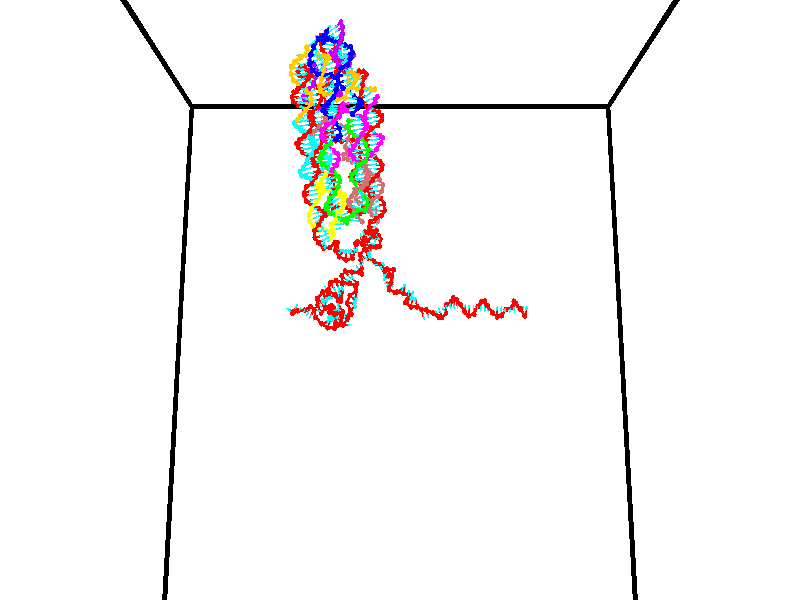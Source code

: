 // switches for output
#declare DRAW_BASES = 1; // possible values are 0, 1; only relevant for DNA ribbons
#declare DRAW_BASES_TYPE = 3; // possible values are 1, 2, 3; only relevant for DNA ribbons
#declare DRAW_FOG = 0; // set to 1 to enable fog

#include "colors.inc"

#include "transforms.inc"
background { rgb <1, 1, 1>}

#default {
   normal{
       ripples 0.25
       frequency 0.20
       turbulence 0.2
       lambda 5
   }
	finish {
		phong 0.1
		phong_size 40.
	}
}

// original window dimensions: 1024x640


// camera settings

camera {
	sky <0, 0.179814, -0.983701>
	up <0, 0.179814, -0.983701>
	right 1.6 * <1, 0, 0>
	location <35, 94.9851, 44.8844>
	look_at <35, 29.7336, 32.9568>
	direction <0, -65.2515, -11.9276>
	angle 67.0682
}


# declare cpy_camera_pos = <35, 94.9851, 44.8844>;
# if (DRAW_FOG = 1)
fog {
	fog_type 2
	up vnormalize(cpy_camera_pos)
	color rgbt<1,1,1,0.3>
	distance 1e-5
	fog_alt 3e-3
	fog_offset 56
}
# end


// LIGHTS

# declare lum = 6;
global_settings {
	ambient_light rgb lum * <0.05, 0.05, 0.05>
	max_trace_level 15
}# declare cpy_direct_light_amount = 0.25;
light_source
{	1000 * <-1, -1.16352, -0.803886>,
	rgb lum * cpy_direct_light_amount
	parallel
}

light_source
{	1000 * <1, 1.16352, 0.803886>,
	rgb lum * cpy_direct_light_amount
	parallel
}

// strand 0

// nucleotide -1

// particle -1
sphere {
	<24.247450, 34.593105, 34.840752> 0.250000
	pigment { color rgbt <1,0,0,0> }
	no_shadow
}
cylinder {
	<24.003359, 34.908352, 34.808506>,  <23.856903, 35.097500, 34.789158>, 0.100000
	pigment { color rgbt <1,0,0,0> }
	no_shadow
}
cylinder {
	<24.003359, 34.908352, 34.808506>,  <24.247450, 34.593105, 34.840752>, 0.100000
	pigment { color rgbt <1,0,0,0> }
	no_shadow
}

// particle -1
sphere {
	<24.003359, 34.908352, 34.808506> 0.100000
	pigment { color rgbt <1,0,0,0> }
	no_shadow
}
sphere {
	0, 1
	scale<0.080000,0.200000,0.300000>
	matrix <-0.581832, -0.376781, 0.720769,
		0.537673, 0.486739, 0.688472,
		-0.610229, 0.788113, -0.080615,
		23.820290, 35.144787, 34.784321>
	pigment { color rgbt <0,1,1,0> }
	no_shadow
}
cylinder {
	<23.985771, 33.846466, 34.869972>,  <24.247450, 34.593105, 34.840752>, 0.130000
	pigment { color rgbt <1,0,0,0> }
	no_shadow
}

// nucleotide -1

// particle -1
sphere {
	<23.985771, 33.846466, 34.869972> 0.250000
	pigment { color rgbt <1,0,0,0> }
	no_shadow
}
cylinder {
	<24.201200, 33.969109, 34.556046>,  <24.330458, 34.042694, 34.367691>, 0.100000
	pigment { color rgbt <1,0,0,0> }
	no_shadow
}
cylinder {
	<24.201200, 33.969109, 34.556046>,  <23.985771, 33.846466, 34.869972>, 0.100000
	pigment { color rgbt <1,0,0,0> }
	no_shadow
}

// particle -1
sphere {
	<24.201200, 33.969109, 34.556046> 0.100000
	pigment { color rgbt <1,0,0,0> }
	no_shadow
}
sphere {
	0, 1
	scale<0.080000,0.200000,0.300000>
	matrix <0.826875, -0.371327, 0.422367,
		-0.161923, -0.876419, -0.453510,
		0.538571, 0.306605, -0.784815,
		24.362772, 34.061089, 34.320602>
	pigment { color rgbt <0,1,1,0> }
	no_shadow
}
cylinder {
	<24.386438, 33.269634, 34.542980>,  <23.985771, 33.846466, 34.869972>, 0.130000
	pigment { color rgbt <1,0,0,0> }
	no_shadow
}

// nucleotide -1

// particle -1
sphere {
	<24.386438, 33.269634, 34.542980> 0.250000
	pigment { color rgbt <1,0,0,0> }
	no_shadow
}
cylinder {
	<24.585686, 33.613628, 34.498604>,  <24.705235, 33.820026, 34.471977>, 0.100000
	pigment { color rgbt <1,0,0,0> }
	no_shadow
}
cylinder {
	<24.585686, 33.613628, 34.498604>,  <24.386438, 33.269634, 34.542980>, 0.100000
	pigment { color rgbt <1,0,0,0> }
	no_shadow
}

// particle -1
sphere {
	<24.585686, 33.613628, 34.498604> 0.100000
	pigment { color rgbt <1,0,0,0> }
	no_shadow
}
sphere {
	0, 1
	scale<0.080000,0.200000,0.300000>
	matrix <0.824326, -0.429954, 0.368274,
		0.269011, -0.274893, -0.923075,
		0.498116, 0.859984, -0.110939,
		24.735121, 33.871624, 34.465321>
	pigment { color rgbt <0,1,1,0> }
	no_shadow
}
cylinder {
	<25.073097, 33.131248, 34.487553>,  <24.386438, 33.269634, 34.542980>, 0.130000
	pigment { color rgbt <1,0,0,0> }
	no_shadow
}

// nucleotide -1

// particle -1
sphere {
	<25.073097, 33.131248, 34.487553> 0.250000
	pigment { color rgbt <1,0,0,0> }
	no_shadow
}
cylinder {
	<25.107889, 33.511841, 34.605621>,  <25.128763, 33.740196, 34.676464>, 0.100000
	pigment { color rgbt <1,0,0,0> }
	no_shadow
}
cylinder {
	<25.107889, 33.511841, 34.605621>,  <25.073097, 33.131248, 34.487553>, 0.100000
	pigment { color rgbt <1,0,0,0> }
	no_shadow
}

// particle -1
sphere {
	<25.107889, 33.511841, 34.605621> 0.100000
	pigment { color rgbt <1,0,0,0> }
	no_shadow
}
sphere {
	0, 1
	scale<0.080000,0.200000,0.300000>
	matrix <0.852153, -0.224534, 0.472674,
		0.516014, 0.210420, -0.830333,
		0.086978, 0.951477, 0.295172,
		25.133982, 33.797283, 34.694172>
	pigment { color rgbt <0,1,1,0> }
	no_shadow
}
cylinder {
	<25.719259, 33.431026, 34.211479>,  <25.073097, 33.131248, 34.487553>, 0.130000
	pigment { color rgbt <1,0,0,0> }
	no_shadow
}

// nucleotide -1

// particle -1
sphere {
	<25.719259, 33.431026, 34.211479> 0.250000
	pigment { color rgbt <1,0,0,0> }
	no_shadow
}
cylinder {
	<25.600990, 33.586281, 34.560635>,  <25.530029, 33.679436, 34.770126>, 0.100000
	pigment { color rgbt <1,0,0,0> }
	no_shadow
}
cylinder {
	<25.600990, 33.586281, 34.560635>,  <25.719259, 33.431026, 34.211479>, 0.100000
	pigment { color rgbt <1,0,0,0> }
	no_shadow
}

// particle -1
sphere {
	<25.600990, 33.586281, 34.560635> 0.100000
	pigment { color rgbt <1,0,0,0> }
	no_shadow
}
sphere {
	0, 1
	scale<0.080000,0.200000,0.300000>
	matrix <0.779717, -0.429863, 0.455258,
		0.551924, 0.815209, -0.175539,
		-0.295673, 0.388138, 0.872884,
		25.512289, 33.702721, 34.822498>
	pigment { color rgbt <0,1,1,0> }
	no_shadow
}
cylinder {
	<26.197126, 33.933826, 34.555973>,  <25.719259, 33.431026, 34.211479>, 0.130000
	pigment { color rgbt <1,0,0,0> }
	no_shadow
}

// nucleotide -1

// particle -1
sphere {
	<26.197126, 33.933826, 34.555973> 0.250000
	pigment { color rgbt <1,0,0,0> }
	no_shadow
}
cylinder {
	<25.972168, 33.760204, 34.837482>,  <25.837193, 33.656029, 35.006390>, 0.100000
	pigment { color rgbt <1,0,0,0> }
	no_shadow
}
cylinder {
	<25.972168, 33.760204, 34.837482>,  <26.197126, 33.933826, 34.555973>, 0.100000
	pigment { color rgbt <1,0,0,0> }
	no_shadow
}

// particle -1
sphere {
	<25.972168, 33.760204, 34.837482> 0.100000
	pigment { color rgbt <1,0,0,0> }
	no_shadow
}
sphere {
	0, 1
	scale<0.080000,0.200000,0.300000>
	matrix <0.826866, -0.294029, 0.479416,
		-0.001165, 0.851551, 0.524270,
		-0.562398, -0.434060, 0.703776,
		25.803448, 33.629986, 35.048615>
	pigment { color rgbt <0,1,1,0> }
	no_shadow
}
cylinder {
	<26.397226, 34.121944, 35.270630>,  <26.197126, 33.933826, 34.555973>, 0.130000
	pigment { color rgbt <1,0,0,0> }
	no_shadow
}

// nucleotide -1

// particle -1
sphere {
	<26.397226, 34.121944, 35.270630> 0.250000
	pigment { color rgbt <1,0,0,0> }
	no_shadow
}
cylinder {
	<26.269350, 33.742989, 35.264351>,  <26.192625, 33.515614, 35.260582>, 0.100000
	pigment { color rgbt <1,0,0,0> }
	no_shadow
}
cylinder {
	<26.269350, 33.742989, 35.264351>,  <26.397226, 34.121944, 35.270630>, 0.100000
	pigment { color rgbt <1,0,0,0> }
	no_shadow
}

// particle -1
sphere {
	<26.269350, 33.742989, 35.264351> 0.100000
	pigment { color rgbt <1,0,0,0> }
	no_shadow
}
sphere {
	0, 1
	scale<0.080000,0.200000,0.300000>
	matrix <0.870055, -0.300073, 0.391102,
		-0.375237, 0.111372, 0.920214,
		-0.319689, -0.947392, -0.015698,
		26.173443, 33.458771, 35.259640>
	pigment { color rgbt <0,1,1,0> }
	no_shadow
}
cylinder {
	<27.006905, 34.128052, 35.805485>,  <26.397226, 34.121944, 35.270630>, 0.130000
	pigment { color rgbt <1,0,0,0> }
	no_shadow
}

// nucleotide -1

// particle -1
sphere {
	<27.006905, 34.128052, 35.805485> 0.250000
	pigment { color rgbt <1,0,0,0> }
	no_shadow
}
cylinder {
	<27.321880, 33.913033, 35.684830>,  <27.510866, 33.784019, 35.612438>, 0.100000
	pigment { color rgbt <1,0,0,0> }
	no_shadow
}
cylinder {
	<27.321880, 33.913033, 35.684830>,  <27.006905, 34.128052, 35.805485>, 0.100000
	pigment { color rgbt <1,0,0,0> }
	no_shadow
}

// particle -1
sphere {
	<27.321880, 33.913033, 35.684830> 0.100000
	pigment { color rgbt <1,0,0,0> }
	no_shadow
}
sphere {
	0, 1
	scale<0.080000,0.200000,0.300000>
	matrix <0.579900, 0.811936, 0.066904,
		0.208945, -0.227602, 0.951073,
		0.787438, -0.537548, -0.301636,
		27.558111, 33.751770, 35.594337>
	pigment { color rgbt <0,1,1,0> }
	no_shadow
}
cylinder {
	<27.648235, 34.305851, 36.178585>,  <27.006905, 34.128052, 35.805485>, 0.130000
	pigment { color rgbt <1,0,0,0> }
	no_shadow
}

// nucleotide -1

// particle -1
sphere {
	<27.648235, 34.305851, 36.178585> 0.250000
	pigment { color rgbt <1,0,0,0> }
	no_shadow
}
cylinder {
	<27.763575, 34.169041, 35.820843>,  <27.832779, 34.086952, 35.606197>, 0.100000
	pigment { color rgbt <1,0,0,0> }
	no_shadow
}
cylinder {
	<27.763575, 34.169041, 35.820843>,  <27.648235, 34.305851, 36.178585>, 0.100000
	pigment { color rgbt <1,0,0,0> }
	no_shadow
}

// particle -1
sphere {
	<27.763575, 34.169041, 35.820843> 0.100000
	pigment { color rgbt <1,0,0,0> }
	no_shadow
}
sphere {
	0, 1
	scale<0.080000,0.200000,0.300000>
	matrix <0.626294, 0.773895, -0.094038,
		0.724300, -0.533013, 0.437364,
		0.288350, -0.342030, -0.894354,
		27.850080, 34.066433, 35.552536>
	pigment { color rgbt <0,1,1,0> }
	no_shadow
}
cylinder {
	<28.347677, 34.270638, 36.201027>,  <27.648235, 34.305851, 36.178585>, 0.130000
	pigment { color rgbt <1,0,0,0> }
	no_shadow
}

// nucleotide -1

// particle -1
sphere {
	<28.347677, 34.270638, 36.201027> 0.250000
	pigment { color rgbt <1,0,0,0> }
	no_shadow
}
cylinder {
	<28.288200, 34.266808, 35.805492>,  <28.252514, 34.264511, 35.568172>, 0.100000
	pigment { color rgbt <1,0,0,0> }
	no_shadow
}
cylinder {
	<28.288200, 34.266808, 35.805492>,  <28.347677, 34.270638, 36.201027>, 0.100000
	pigment { color rgbt <1,0,0,0> }
	no_shadow
}

// particle -1
sphere {
	<28.288200, 34.266808, 35.805492> 0.100000
	pigment { color rgbt <1,0,0,0> }
	no_shadow
}
sphere {
	0, 1
	scale<0.080000,0.200000,0.300000>
	matrix <0.661245, 0.742554, -0.106619,
		0.735286, -0.669718, -0.104084,
		-0.148693, -0.009571, -0.988837,
		28.243593, 34.263935, 35.508842>
	pigment { color rgbt <0,1,1,0> }
	no_shadow
}
cylinder {
	<29.116266, 34.296566, 35.877472>,  <28.347677, 34.270638, 36.201027>, 0.130000
	pigment { color rgbt <1,0,0,0> }
	no_shadow
}

// nucleotide -1

// particle -1
sphere {
	<29.116266, 34.296566, 35.877472> 0.250000
	pigment { color rgbt <1,0,0,0> }
	no_shadow
}
cylinder {
	<28.847618, 34.379986, 35.593098>,  <28.686428, 34.430038, 35.422474>, 0.100000
	pigment { color rgbt <1,0,0,0> }
	no_shadow
}
cylinder {
	<28.847618, 34.379986, 35.593098>,  <29.116266, 34.296566, 35.877472>, 0.100000
	pigment { color rgbt <1,0,0,0> }
	no_shadow
}

// particle -1
sphere {
	<28.847618, 34.379986, 35.593098> 0.100000
	pigment { color rgbt <1,0,0,0> }
	no_shadow
}
sphere {
	0, 1
	scale<0.080000,0.200000,0.300000>
	matrix <0.636973, 0.652623, -0.410303,
		0.378402, -0.728415, -0.571160,
		-0.671623, 0.208554, -0.710935,
		28.646132, 34.442551, 35.379818>
	pigment { color rgbt <0,1,1,0> }
	no_shadow
}
cylinder {
	<29.103165, 34.803833, 35.316380>,  <29.116266, 34.296566, 35.877472>, 0.130000
	pigment { color rgbt <1,0,0,0> }
	no_shadow
}

// nucleotide -1

// particle -1
sphere {
	<29.103165, 34.803833, 35.316380> 0.250000
	pigment { color rgbt <1,0,0,0> }
	no_shadow
}
cylinder {
	<29.100592, 34.539101, 35.016529>,  <29.099049, 34.380260, 34.836620>, 0.100000
	pigment { color rgbt <1,0,0,0> }
	no_shadow
}
cylinder {
	<29.100592, 34.539101, 35.016529>,  <29.103165, 34.803833, 35.316380>, 0.100000
	pigment { color rgbt <1,0,0,0> }
	no_shadow
}

// particle -1
sphere {
	<29.100592, 34.539101, 35.016529> 0.100000
	pigment { color rgbt <1,0,0,0> }
	no_shadow
}
sphere {
	0, 1
	scale<0.080000,0.200000,0.300000>
	matrix <0.278116, -0.721245, 0.634395,
		-0.960526, -0.204401, 0.188706,
		-0.006432, -0.661835, -0.749622,
		29.098661, 34.340549, 34.791641>
	pigment { color rgbt <0,1,1,0> }
	no_shadow
}
cylinder {
	<29.298269, 35.551094, 35.026855>,  <29.103165, 34.803833, 35.316380>, 0.130000
	pigment { color rgbt <1,0,0,0> }
	no_shadow
}

// nucleotide -1

// particle -1
sphere {
	<29.298269, 35.551094, 35.026855> 0.250000
	pigment { color rgbt <1,0,0,0> }
	no_shadow
}
cylinder {
	<29.054678, 35.491432, 34.715240>,  <28.908524, 35.455635, 34.528271>, 0.100000
	pigment { color rgbt <1,0,0,0> }
	no_shadow
}
cylinder {
	<29.054678, 35.491432, 34.715240>,  <29.298269, 35.551094, 35.026855>, 0.100000
	pigment { color rgbt <1,0,0,0> }
	no_shadow
}

// particle -1
sphere {
	<29.054678, 35.491432, 34.715240> 0.100000
	pigment { color rgbt <1,0,0,0> }
	no_shadow
}
sphere {
	0, 1
	scale<0.080000,0.200000,0.300000>
	matrix <-0.506368, -0.682874, 0.526568,
		-0.610524, 0.715149, 0.340329,
		-0.608976, -0.149150, -0.779039,
		28.871984, 35.446686, 34.481529>
	pigment { color rgbt <0,1,1,0> }
	no_shadow
}
cylinder {
	<28.506960, 35.738346, 35.265484>,  <29.298269, 35.551094, 35.026855>, 0.130000
	pigment { color rgbt <1,0,0,0> }
	no_shadow
}

// nucleotide -1

// particle -1
sphere {
	<28.506960, 35.738346, 35.265484> 0.250000
	pigment { color rgbt <1,0,0,0> }
	no_shadow
}
cylinder {
	<28.655451, 35.453644, 35.026958>,  <28.744545, 35.282822, 34.883842>, 0.100000
	pigment { color rgbt <1,0,0,0> }
	no_shadow
}
cylinder {
	<28.655451, 35.453644, 35.026958>,  <28.506960, 35.738346, 35.265484>, 0.100000
	pigment { color rgbt <1,0,0,0> }
	no_shadow
}

// particle -1
sphere {
	<28.655451, 35.453644, 35.026958> 0.100000
	pigment { color rgbt <1,0,0,0> }
	no_shadow
}
sphere {
	0, 1
	scale<0.080000,0.200000,0.300000>
	matrix <-0.582136, -0.678725, 0.447716,
		-0.723401, 0.180936, -0.666298,
		0.371226, -0.711754, -0.596320,
		28.766819, 35.240116, 34.848064>
	pigment { color rgbt <0,1,1,0> }
	no_shadow
}
cylinder {
	<27.969231, 35.388062, 35.040726>,  <28.506960, 35.738346, 35.265484>, 0.130000
	pigment { color rgbt <1,0,0,0> }
	no_shadow
}

// nucleotide -1

// particle -1
sphere {
	<27.969231, 35.388062, 35.040726> 0.250000
	pigment { color rgbt <1,0,0,0> }
	no_shadow
}
cylinder {
	<28.279537, 35.148483, 34.961277>,  <28.465721, 35.004734, 34.913609>, 0.100000
	pigment { color rgbt <1,0,0,0> }
	no_shadow
}
cylinder {
	<28.279537, 35.148483, 34.961277>,  <27.969231, 35.388062, 35.040726>, 0.100000
	pigment { color rgbt <1,0,0,0> }
	no_shadow
}

// particle -1
sphere {
	<28.279537, 35.148483, 34.961277> 0.100000
	pigment { color rgbt <1,0,0,0> }
	no_shadow
}
sphere {
	0, 1
	scale<0.080000,0.200000,0.300000>
	matrix <-0.527912, -0.788445, 0.315695,
		-0.345686, -0.140051, -0.927840,
		0.775764, -0.598950, -0.198620,
		28.512266, 34.968800, 34.901691>
	pigment { color rgbt <0,1,1,0> }
	no_shadow
}
cylinder {
	<27.825508, 34.947109, 34.510529>,  <27.969231, 35.388062, 35.040726>, 0.130000
	pigment { color rgbt <1,0,0,0> }
	no_shadow
}

// nucleotide -1

// particle -1
sphere {
	<27.825508, 34.947109, 34.510529> 0.250000
	pigment { color rgbt <1,0,0,0> }
	no_shadow
}
cylinder {
	<28.079958, 34.798664, 34.781120>,  <28.232628, 34.709599, 34.943474>, 0.100000
	pigment { color rgbt <1,0,0,0> }
	no_shadow
}
cylinder {
	<28.079958, 34.798664, 34.781120>,  <27.825508, 34.947109, 34.510529>, 0.100000
	pigment { color rgbt <1,0,0,0> }
	no_shadow
}

// particle -1
sphere {
	<28.079958, 34.798664, 34.781120> 0.100000
	pigment { color rgbt <1,0,0,0> }
	no_shadow
}
sphere {
	0, 1
	scale<0.080000,0.200000,0.300000>
	matrix <-0.597583, -0.791576, 0.127681,
		0.488100, -0.485473, -0.725310,
		0.636124, -0.371112, 0.676478,
		28.270796, 34.687332, 34.984062>
	pigment { color rgbt <0,1,1,0> }
	no_shadow
}
cylinder {
	<27.990074, 34.229240, 34.282715>,  <27.825508, 34.947109, 34.510529>, 0.130000
	pigment { color rgbt <1,0,0,0> }
	no_shadow
}

// nucleotide -1

// particle -1
sphere {
	<27.990074, 34.229240, 34.282715> 0.250000
	pigment { color rgbt <1,0,0,0> }
	no_shadow
}
cylinder {
	<28.042667, 34.258450, 34.678165>,  <28.074223, 34.275974, 34.915436>, 0.100000
	pigment { color rgbt <1,0,0,0> }
	no_shadow
}
cylinder {
	<28.042667, 34.258450, 34.678165>,  <27.990074, 34.229240, 34.282715>, 0.100000
	pigment { color rgbt <1,0,0,0> }
	no_shadow
}

// particle -1
sphere {
	<28.042667, 34.258450, 34.678165> 0.100000
	pigment { color rgbt <1,0,0,0> }
	no_shadow
}
sphere {
	0, 1
	scale<0.080000,0.200000,0.300000>
	matrix <-0.555350, -0.820672, 0.134479,
		0.821157, -0.566714, -0.067349,
		0.131482, 0.073026, 0.988625,
		28.082111, 34.280357, 34.974754>
	pigment { color rgbt <0,1,1,0> }
	no_shadow
}
cylinder {
	<28.141977, 33.601688, 34.374592>,  <27.990074, 34.229240, 34.282715>, 0.130000
	pigment { color rgbt <1,0,0,0> }
	no_shadow
}

// nucleotide -1

// particle -1
sphere {
	<28.141977, 33.601688, 34.374592> 0.250000
	pigment { color rgbt <1,0,0,0> }
	no_shadow
}
cylinder {
	<28.022100, 33.762928, 34.720470>,  <27.950174, 33.859673, 34.927998>, 0.100000
	pigment { color rgbt <1,0,0,0> }
	no_shadow
}
cylinder {
	<28.022100, 33.762928, 34.720470>,  <28.141977, 33.601688, 34.374592>, 0.100000
	pigment { color rgbt <1,0,0,0> }
	no_shadow
}

// particle -1
sphere {
	<28.022100, 33.762928, 34.720470> 0.100000
	pigment { color rgbt <1,0,0,0> }
	no_shadow
}
sphere {
	0, 1
	scale<0.080000,0.200000,0.300000>
	matrix <-0.591269, -0.789779, 0.163247,
		0.748723, -0.462344, 0.475029,
		-0.299691, 0.403097, 0.864695,
		27.932194, 33.883858, 34.979877>
	pigment { color rgbt <0,1,1,0> }
	no_shadow
}
cylinder {
	<28.363258, 33.140213, 34.989601>,  <28.141977, 33.601688, 34.374592>, 0.130000
	pigment { color rgbt <1,0,0,0> }
	no_shadow
}

// nucleotide -1

// particle -1
sphere {
	<28.363258, 33.140213, 34.989601> 0.250000
	pigment { color rgbt <1,0,0,0> }
	no_shadow
}
cylinder {
	<28.019857, 33.335590, 35.052090>,  <27.813818, 33.452816, 35.089584>, 0.100000
	pigment { color rgbt <1,0,0,0> }
	no_shadow
}
cylinder {
	<28.019857, 33.335590, 35.052090>,  <28.363258, 33.140213, 34.989601>, 0.100000
	pigment { color rgbt <1,0,0,0> }
	no_shadow
}

// particle -1
sphere {
	<28.019857, 33.335590, 35.052090> 0.100000
	pigment { color rgbt <1,0,0,0> }
	no_shadow
}
sphere {
	0, 1
	scale<0.080000,0.200000,0.300000>
	matrix <-0.422702, -0.846489, 0.323696,
		0.290345, 0.211858, 0.933175,
		-0.858500, 0.488439, 0.156221,
		27.762308, 33.482121, 35.098957>
	pigment { color rgbt <0,1,1,0> }
	no_shadow
}
cylinder {
	<28.321365, 32.909748, 35.581516>,  <28.363258, 33.140213, 34.989601>, 0.130000
	pigment { color rgbt <1,0,0,0> }
	no_shadow
}

// nucleotide -1

// particle -1
sphere {
	<28.321365, 32.909748, 35.581516> 0.250000
	pigment { color rgbt <1,0,0,0> }
	no_shadow
}
cylinder {
	<27.982414, 32.969555, 35.377716>,  <27.779043, 33.005440, 35.255436>, 0.100000
	pigment { color rgbt <1,0,0,0> }
	no_shadow
}
cylinder {
	<27.982414, 32.969555, 35.377716>,  <28.321365, 32.909748, 35.581516>, 0.100000
	pigment { color rgbt <1,0,0,0> }
	no_shadow
}

// particle -1
sphere {
	<27.982414, 32.969555, 35.377716> 0.100000
	pigment { color rgbt <1,0,0,0> }
	no_shadow
}
sphere {
	0, 1
	scale<0.080000,0.200000,0.300000>
	matrix <-0.333570, -0.896460, 0.291704,
		-0.413132, 0.417138, 0.809517,
		-0.847380, 0.149519, -0.509501,
		27.728201, 33.014412, 35.224865>
	pigment { color rgbt <0,1,1,0> }
	no_shadow
}
cylinder {
	<29.049637, 32.771740, 35.724606>,  <28.321365, 32.909748, 35.581516>, 0.130000
	pigment { color rgbt <1,0,0,0> }
	no_shadow
}

// nucleotide -1

// particle -1
sphere {
	<29.049637, 32.771740, 35.724606> 0.250000
	pigment { color rgbt <1,0,0,0> }
	no_shadow
}
cylinder {
	<29.352888, 32.514973, 35.678673>,  <29.534838, 32.360912, 35.651112>, 0.100000
	pigment { color rgbt <1,0,0,0> }
	no_shadow
}
cylinder {
	<29.352888, 32.514973, 35.678673>,  <29.049637, 32.771740, 35.724606>, 0.100000
	pigment { color rgbt <1,0,0,0> }
	no_shadow
}

// particle -1
sphere {
	<29.352888, 32.514973, 35.678673> 0.100000
	pigment { color rgbt <1,0,0,0> }
	no_shadow
}
sphere {
	0, 1
	scale<0.080000,0.200000,0.300000>
	matrix <-0.192107, -0.051571, -0.980018,
		0.623169, 0.765037, -0.162414,
		0.758126, -0.641918, -0.114831,
		29.580326, 32.322399, 35.644222>
	pigment { color rgbt <0,1,1,0> }
	no_shadow
}
cylinder {
	<29.533657, 32.903584, 35.203888>,  <29.049637, 32.771740, 35.724606>, 0.130000
	pigment { color rgbt <1,0,0,0> }
	no_shadow
}

// nucleotide -1

// particle -1
sphere {
	<29.533657, 32.903584, 35.203888> 0.250000
	pigment { color rgbt <1,0,0,0> }
	no_shadow
}
cylinder {
	<29.475611, 32.512142, 35.262230>,  <29.440783, 32.277275, 35.297234>, 0.100000
	pigment { color rgbt <1,0,0,0> }
	no_shadow
}
cylinder {
	<29.475611, 32.512142, 35.262230>,  <29.533657, 32.903584, 35.203888>, 0.100000
	pigment { color rgbt <1,0,0,0> }
	no_shadow
}

// particle -1
sphere {
	<29.475611, 32.512142, 35.262230> 0.100000
	pigment { color rgbt <1,0,0,0> }
	no_shadow
}
sphere {
	0, 1
	scale<0.080000,0.200000,0.300000>
	matrix <-0.125247, -0.128061, -0.983826,
		0.981455, -0.161035, -0.103984,
		-0.145114, -0.978605, 0.145855,
		29.432076, 32.218559, 35.305988>
	pigment { color rgbt <0,1,1,0> }
	no_shadow
}
cylinder {
	<29.783350, 32.524273, 34.612953>,  <29.533657, 32.903584, 35.203888>, 0.130000
	pigment { color rgbt <1,0,0,0> }
	no_shadow
}

// nucleotide -1

// particle -1
sphere {
	<29.783350, 32.524273, 34.612953> 0.250000
	pigment { color rgbt <1,0,0,0> }
	no_shadow
}
cylinder {
	<29.527542, 32.275604, 34.793854>,  <29.374058, 32.126404, 34.902393>, 0.100000
	pigment { color rgbt <1,0,0,0> }
	no_shadow
}
cylinder {
	<29.527542, 32.275604, 34.793854>,  <29.783350, 32.524273, 34.612953>, 0.100000
	pigment { color rgbt <1,0,0,0> }
	no_shadow
}

// particle -1
sphere {
	<29.527542, 32.275604, 34.793854> 0.100000
	pigment { color rgbt <1,0,0,0> }
	no_shadow
}
sphere {
	0, 1
	scale<0.080000,0.200000,0.300000>
	matrix <-0.358474, -0.279262, -0.890791,
		0.680080, -0.731801, -0.044260,
		-0.639522, -0.621676, 0.452252,
		29.335686, 32.089100, 34.929531>
	pigment { color rgbt <0,1,1,0> }
	no_shadow
}
cylinder {
	<29.830956, 31.824118, 34.616119>,  <29.783350, 32.524273, 34.612953>, 0.130000
	pigment { color rgbt <1,0,0,0> }
	no_shadow
}

// nucleotide -1

// particle -1
sphere {
	<29.830956, 31.824118, 34.616119> 0.250000
	pigment { color rgbt <1,0,0,0> }
	no_shadow
}
cylinder {
	<29.433693, 31.847450, 34.656590>,  <29.195335, 31.861450, 34.680870>, 0.100000
	pigment { color rgbt <1,0,0,0> }
	no_shadow
}
cylinder {
	<29.433693, 31.847450, 34.656590>,  <29.830956, 31.824118, 34.616119>, 0.100000
	pigment { color rgbt <1,0,0,0> }
	no_shadow
}

// particle -1
sphere {
	<29.433693, 31.847450, 34.656590> 0.100000
	pigment { color rgbt <1,0,0,0> }
	no_shadow
}
sphere {
	0, 1
	scale<0.080000,0.200000,0.300000>
	matrix <-0.115292, -0.351623, -0.929015,
		-0.018615, -0.934323, 0.355942,
		-0.993157, 0.058331, 0.101174,
		29.135746, 31.864950, 34.686943>
	pigment { color rgbt <0,1,1,0> }
	no_shadow
}
cylinder {
	<29.670362, 31.273533, 34.148842>,  <29.830956, 31.824118, 34.616119>, 0.130000
	pigment { color rgbt <1,0,0,0> }
	no_shadow
}

// nucleotide -1

// particle -1
sphere {
	<29.670362, 31.273533, 34.148842> 0.250000
	pigment { color rgbt <1,0,0,0> }
	no_shadow
}
cylinder {
	<29.965406, 31.506310, 34.011864>,  <30.142433, 31.645975, 33.929676>, 0.100000
	pigment { color rgbt <1,0,0,0> }
	no_shadow
}
cylinder {
	<29.965406, 31.506310, 34.011864>,  <29.670362, 31.273533, 34.148842>, 0.100000
	pigment { color rgbt <1,0,0,0> }
	no_shadow
}

// particle -1
sphere {
	<29.965406, 31.506310, 34.011864> 0.100000
	pigment { color rgbt <1,0,0,0> }
	no_shadow
}
sphere {
	0, 1
	scale<0.080000,0.200000,0.300000>
	matrix <0.216237, -0.684037, -0.696660,
		-0.639664, 0.439814, -0.630391,
		0.737612, 0.581943, -0.342450,
		30.186689, 31.680893, 33.909130>
	pigment { color rgbt <0,1,1,0> }
	no_shadow
}
cylinder {
	<29.386795, 31.590504, 33.571087>,  <29.670362, 31.273533, 34.148842>, 0.130000
	pigment { color rgbt <1,0,0,0> }
	no_shadow
}

// nucleotide -1

// particle -1
sphere {
	<29.386795, 31.590504, 33.571087> 0.250000
	pigment { color rgbt <1,0,0,0> }
	no_shadow
}
cylinder {
	<29.782082, 31.531162, 33.586155>,  <30.019253, 31.495558, 33.595196>, 0.100000
	pigment { color rgbt <1,0,0,0> }
	no_shadow
}
cylinder {
	<29.782082, 31.531162, 33.586155>,  <29.386795, 31.590504, 33.571087>, 0.100000
	pigment { color rgbt <1,0,0,0> }
	no_shadow
}

// particle -1
sphere {
	<29.782082, 31.531162, 33.586155> 0.100000
	pigment { color rgbt <1,0,0,0> }
	no_shadow
}
sphere {
	0, 1
	scale<0.080000,0.200000,0.300000>
	matrix <-0.078488, -0.702470, -0.707372,
		0.131404, 0.696081, -0.705836,
		0.988217, -0.148352, 0.037673,
		30.078547, 31.486656, 33.597458>
	pigment { color rgbt <0,1,1,0> }
	no_shadow
}
cylinder {
	<29.626217, 31.558445, 32.871506>,  <29.386795, 31.590504, 33.571087>, 0.130000
	pigment { color rgbt <1,0,0,0> }
	no_shadow
}

// nucleotide -1

// particle -1
sphere {
	<29.626217, 31.558445, 32.871506> 0.250000
	pigment { color rgbt <1,0,0,0> }
	no_shadow
}
cylinder {
	<29.913254, 31.369287, 33.076027>,  <30.085476, 31.255793, 33.198742>, 0.100000
	pigment { color rgbt <1,0,0,0> }
	no_shadow
}
cylinder {
	<29.913254, 31.369287, 33.076027>,  <29.626217, 31.558445, 32.871506>, 0.100000
	pigment { color rgbt <1,0,0,0> }
	no_shadow
}

// particle -1
sphere {
	<29.913254, 31.369287, 33.076027> 0.100000
	pigment { color rgbt <1,0,0,0> }
	no_shadow
}
sphere {
	0, 1
	scale<0.080000,0.200000,0.300000>
	matrix <-0.075578, -0.782682, -0.617816,
		0.692351, 0.404696, -0.597387,
		0.717592, -0.472895, 0.511305,
		30.128531, 31.227419, 33.229420>
	pigment { color rgbt <0,1,1,0> }
	no_shadow
}
cylinder {
	<30.264208, 31.364397, 32.461094>,  <29.626217, 31.558445, 32.871506>, 0.130000
	pigment { color rgbt <1,0,0,0> }
	no_shadow
}

// nucleotide -1

// particle -1
sphere {
	<30.264208, 31.364397, 32.461094> 0.250000
	pigment { color rgbt <1,0,0,0> }
	no_shadow
}
cylinder {
	<30.244455, 31.095501, 32.756569>,  <30.232605, 30.934162, 32.933853>, 0.100000
	pigment { color rgbt <1,0,0,0> }
	no_shadow
}
cylinder {
	<30.244455, 31.095501, 32.756569>,  <30.264208, 31.364397, 32.461094>, 0.100000
	pigment { color rgbt <1,0,0,0> }
	no_shadow
}

// particle -1
sphere {
	<30.244455, 31.095501, 32.756569> 0.100000
	pigment { color rgbt <1,0,0,0> }
	no_shadow
}
sphere {
	0, 1
	scale<0.080000,0.200000,0.300000>
	matrix <0.047269, -0.740330, -0.670580,
		0.997661, 0.001803, 0.068333,
		-0.049380, -0.672241, 0.738683,
		30.229641, 30.893829, 32.978172>
	pigment { color rgbt <0,1,1,0> }
	no_shadow
}
cylinder {
	<30.388388, 31.445856, 31.785912>,  <30.264208, 31.364397, 32.461094>, 0.130000
	pigment { color rgbt <1,0,0,0> }
	no_shadow
}

// nucleotide -1

// particle -1
sphere {
	<30.388388, 31.445856, 31.785912> 0.250000
	pigment { color rgbt <1,0,0,0> }
	no_shadow
}
cylinder {
	<30.130283, 31.635002, 31.545898>,  <29.975420, 31.748489, 31.401892>, 0.100000
	pigment { color rgbt <1,0,0,0> }
	no_shadow
}
cylinder {
	<30.130283, 31.635002, 31.545898>,  <30.388388, 31.445856, 31.785912>, 0.100000
	pigment { color rgbt <1,0,0,0> }
	no_shadow
}

// particle -1
sphere {
	<30.130283, 31.635002, 31.545898> 0.100000
	pigment { color rgbt <1,0,0,0> }
	no_shadow
}
sphere {
	0, 1
	scale<0.080000,0.200000,0.300000>
	matrix <-0.637743, 0.099028, 0.763857,
		0.420621, 0.875553, 0.237667,
		-0.645262, 0.472865, -0.600030,
		29.936705, 31.776861, 31.365889>
	pigment { color rgbt <0,1,1,0> }
	no_shadow
}
cylinder {
	<30.231283, 32.101402, 32.140430>,  <30.388388, 31.445856, 31.785912>, 0.130000
	pigment { color rgbt <1,0,0,0> }
	no_shadow
}

// nucleotide -1

// particle -1
sphere {
	<30.231283, 32.101402, 32.140430> 0.250000
	pigment { color rgbt <1,0,0,0> }
	no_shadow
}
cylinder {
	<29.932947, 31.961601, 31.913603>,  <29.753946, 31.877720, 31.777506>, 0.100000
	pigment { color rgbt <1,0,0,0> }
	no_shadow
}
cylinder {
	<29.932947, 31.961601, 31.913603>,  <30.231283, 32.101402, 32.140430>, 0.100000
	pigment { color rgbt <1,0,0,0> }
	no_shadow
}

// particle -1
sphere {
	<29.932947, 31.961601, 31.913603> 0.100000
	pigment { color rgbt <1,0,0,0> }
	no_shadow
}
sphere {
	0, 1
	scale<0.080000,0.200000,0.300000>
	matrix <-0.662933, 0.306171, 0.683213,
		-0.065164, 0.885497, -0.460052,
		-0.745838, -0.349505, -0.567074,
		29.709196, 31.856750, 31.743481>
	pigment { color rgbt <0,1,1,0> }
	no_shadow
}
cylinder {
	<29.713362, 32.654545, 31.994375>,  <30.231283, 32.101402, 32.140430>, 0.130000
	pigment { color rgbt <1,0,0,0> }
	no_shadow
}

// nucleotide -1

// particle -1
sphere {
	<29.713362, 32.654545, 31.994375> 0.250000
	pigment { color rgbt <1,0,0,0> }
	no_shadow
}
cylinder {
	<29.507145, 32.315781, 31.942291>,  <29.383415, 32.112522, 31.911041>, 0.100000
	pigment { color rgbt <1,0,0,0> }
	no_shadow
}
cylinder {
	<29.507145, 32.315781, 31.942291>,  <29.713362, 32.654545, 31.994375>, 0.100000
	pigment { color rgbt <1,0,0,0> }
	no_shadow
}

// particle -1
sphere {
	<29.507145, 32.315781, 31.942291> 0.100000
	pigment { color rgbt <1,0,0,0> }
	no_shadow
}
sphere {
	0, 1
	scale<0.080000,0.200000,0.300000>
	matrix <-0.777754, 0.398733, 0.485912,
		-0.359607, 0.351778, -0.864254,
		-0.515540, -0.846914, -0.130210,
		29.352484, 32.061707, 31.903229>
	pigment { color rgbt <0,1,1,0> }
	no_shadow
}
cylinder {
	<29.001595, 32.932755, 32.010136>,  <29.713362, 32.654545, 31.994375>, 0.130000
	pigment { color rgbt <1,0,0,0> }
	no_shadow
}

// nucleotide -1

// particle -1
sphere {
	<29.001595, 32.932755, 32.010136> 0.250000
	pigment { color rgbt <1,0,0,0> }
	no_shadow
}
cylinder {
	<28.905201, 32.551495, 32.083267>,  <28.847364, 32.322739, 32.127144>, 0.100000
	pigment { color rgbt <1,0,0,0> }
	no_shadow
}
cylinder {
	<28.905201, 32.551495, 32.083267>,  <29.001595, 32.932755, 32.010136>, 0.100000
	pigment { color rgbt <1,0,0,0> }
	no_shadow
}

// particle -1
sphere {
	<28.905201, 32.551495, 32.083267> 0.100000
	pigment { color rgbt <1,0,0,0> }
	no_shadow
}
sphere {
	0, 1
	scale<0.080000,0.200000,0.300000>
	matrix <-0.795000, 0.301916, 0.526138,
		-0.556688, -0.018555, -0.830514,
		-0.240983, -0.953154, 0.182825,
		28.832907, 32.265549, 32.138115>
	pigment { color rgbt <0,1,1,0> }
	no_shadow
}
cylinder {
	<28.255692, 32.831432, 31.793818>,  <29.001595, 32.932755, 32.010136>, 0.130000
	pigment { color rgbt <1,0,0,0> }
	no_shadow
}

// nucleotide -1

// particle -1
sphere {
	<28.255692, 32.831432, 31.793818> 0.250000
	pigment { color rgbt <1,0,0,0> }
	no_shadow
}
cylinder {
	<28.363718, 32.564690, 32.071629>,  <28.428534, 32.404644, 32.238316>, 0.100000
	pigment { color rgbt <1,0,0,0> }
	no_shadow
}
cylinder {
	<28.363718, 32.564690, 32.071629>,  <28.255692, 32.831432, 31.793818>, 0.100000
	pigment { color rgbt <1,0,0,0> }
	no_shadow
}

// particle -1
sphere {
	<28.363718, 32.564690, 32.071629> 0.100000
	pigment { color rgbt <1,0,0,0> }
	no_shadow
}
sphere {
	0, 1
	scale<0.080000,0.200000,0.300000>
	matrix <-0.722661, 0.336280, 0.603885,
		-0.636259, -0.664997, -0.391093,
		0.270065, -0.666855, 0.694529,
		28.444738, 32.364632, 32.279987>
	pigment { color rgbt <0,1,1,0> }
	no_shadow
}
cylinder {
	<27.619543, 32.404278, 31.892265>,  <28.255692, 32.831432, 31.793818>, 0.130000
	pigment { color rgbt <1,0,0,0> }
	no_shadow
}

// nucleotide -1

// particle -1
sphere {
	<27.619543, 32.404278, 31.892265> 0.250000
	pigment { color rgbt <1,0,0,0> }
	no_shadow
}
cylinder {
	<27.862877, 32.377048, 32.208569>,  <28.008877, 32.360710, 32.398350>, 0.100000
	pigment { color rgbt <1,0,0,0> }
	no_shadow
}
cylinder {
	<27.862877, 32.377048, 32.208569>,  <27.619543, 32.404278, 31.892265>, 0.100000
	pigment { color rgbt <1,0,0,0> }
	no_shadow
}

// particle -1
sphere {
	<27.862877, 32.377048, 32.208569> 0.100000
	pigment { color rgbt <1,0,0,0> }
	no_shadow
}
sphere {
	0, 1
	scale<0.080000,0.200000,0.300000>
	matrix <-0.758729, 0.242535, 0.604572,
		-0.232941, -0.967751, 0.095895,
		0.608333, -0.068071, 0.790757,
		28.045378, 32.356628, 32.445797>
	pigment { color rgbt <0,1,1,0> }
	no_shadow
}
cylinder {
	<27.383863, 31.946880, 32.436066>,  <27.619543, 32.404278, 31.892265>, 0.130000
	pigment { color rgbt <1,0,0,0> }
	no_shadow
}

// nucleotide -1

// particle -1
sphere {
	<27.383863, 31.946880, 32.436066> 0.250000
	pigment { color rgbt <1,0,0,0> }
	no_shadow
}
cylinder {
	<27.594961, 32.240715, 32.606647>,  <27.721621, 32.417015, 32.708996>, 0.100000
	pigment { color rgbt <1,0,0,0> }
	no_shadow
}
cylinder {
	<27.594961, 32.240715, 32.606647>,  <27.383863, 31.946880, 32.436066>, 0.100000
	pigment { color rgbt <1,0,0,0> }
	no_shadow
}

// particle -1
sphere {
	<27.594961, 32.240715, 32.606647> 0.100000
	pigment { color rgbt <1,0,0,0> }
	no_shadow
}
sphere {
	0, 1
	scale<0.080000,0.200000,0.300000>
	matrix <-0.735232, 0.143649, 0.662419,
		0.425344, -0.663135, 0.615902,
		0.527746, 0.734587, 0.426458,
		27.753284, 32.461090, 32.734585>
	pigment { color rgbt <0,1,1,0> }
	no_shadow
}
cylinder {
	<27.336899, 31.197826, 32.644089>,  <27.383863, 31.946880, 32.436066>, 0.130000
	pigment { color rgbt <1,0,0,0> }
	no_shadow
}

// nucleotide -1

// particle -1
sphere {
	<27.336899, 31.197826, 32.644089> 0.250000
	pigment { color rgbt <1,0,0,0> }
	no_shadow
}
cylinder {
	<27.125212, 31.061186, 32.333416>,  <26.998199, 30.979202, 32.147011>, 0.100000
	pigment { color rgbt <1,0,0,0> }
	no_shadow
}
cylinder {
	<27.125212, 31.061186, 32.333416>,  <27.336899, 31.197826, 32.644089>, 0.100000
	pigment { color rgbt <1,0,0,0> }
	no_shadow
}

// particle -1
sphere {
	<27.125212, 31.061186, 32.333416> 0.100000
	pigment { color rgbt <1,0,0,0> }
	no_shadow
}
sphere {
	0, 1
	scale<0.080000,0.200000,0.300000>
	matrix <0.841073, -0.090464, -0.533304,
		0.111916, -0.935481, 0.335188,
		-0.529218, -0.341602, -0.776683,
		26.966446, 30.958706, 32.100410>
	pigment { color rgbt <0,1,1,0> }
	no_shadow
}
cylinder {
	<27.004238, 31.766174, 33.144840>,  <27.336899, 31.197826, 32.644089>, 0.130000
	pigment { color rgbt <1,0,0,0> }
	no_shadow
}

// nucleotide -1

// particle -1
sphere {
	<27.004238, 31.766174, 33.144840> 0.250000
	pigment { color rgbt <1,0,0,0> }
	no_shadow
}
cylinder {
	<27.280550, 32.052334, 33.186852>,  <27.446337, 32.224030, 33.212059>, 0.100000
	pigment { color rgbt <1,0,0,0> }
	no_shadow
}
cylinder {
	<27.280550, 32.052334, 33.186852>,  <27.004238, 31.766174, 33.144840>, 0.100000
	pigment { color rgbt <1,0,0,0> }
	no_shadow
}

// particle -1
sphere {
	<27.280550, 32.052334, 33.186852> 0.100000
	pigment { color rgbt <1,0,0,0> }
	no_shadow
}
sphere {
	0, 1
	scale<0.080000,0.200000,0.300000>
	matrix <-0.631657, 0.526362, 0.569168,
		0.351899, -0.459511, 0.815485,
		0.690780, 0.715397, 0.105027,
		27.487783, 32.266953, 33.218361>
	pigment { color rgbt <0,1,1,0> }
	no_shadow
}
cylinder {
	<26.938931, 31.977760, 33.823067>,  <27.004238, 31.766174, 33.144840>, 0.130000
	pigment { color rgbt <1,0,0,0> }
	no_shadow
}

// nucleotide -1

// particle -1
sphere {
	<26.938931, 31.977760, 33.823067> 0.250000
	pigment { color rgbt <1,0,0,0> }
	no_shadow
}
cylinder {
	<27.112213, 32.279457, 33.625702>,  <27.216183, 32.460476, 33.507282>, 0.100000
	pigment { color rgbt <1,0,0,0> }
	no_shadow
}
cylinder {
	<27.112213, 32.279457, 33.625702>,  <26.938931, 31.977760, 33.823067>, 0.100000
	pigment { color rgbt <1,0,0,0> }
	no_shadow
}

// particle -1
sphere {
	<27.112213, 32.279457, 33.625702> 0.100000
	pigment { color rgbt <1,0,0,0> }
	no_shadow
}
sphere {
	0, 1
	scale<0.080000,0.200000,0.300000>
	matrix <-0.668059, 0.636188, 0.385955,
		0.605006, 0.162431, 0.779477,
		0.433203, 0.754242, -0.493411,
		27.242174, 32.505730, 33.477680>
	pigment { color rgbt <0,1,1,0> }
	no_shadow
}
cylinder {
	<27.210445, 32.575104, 34.195309>,  <26.938931, 31.977760, 33.823067>, 0.130000
	pigment { color rgbt <1,0,0,0> }
	no_shadow
}

// nucleotide -1

// particle -1
sphere {
	<27.210445, 32.575104, 34.195309> 0.250000
	pigment { color rgbt <1,0,0,0> }
	no_shadow
}
cylinder {
	<27.052431, 32.667583, 33.839668>,  <26.957623, 32.723072, 33.626286>, 0.100000
	pigment { color rgbt <1,0,0,0> }
	no_shadow
}
cylinder {
	<27.052431, 32.667583, 33.839668>,  <27.210445, 32.575104, 34.195309>, 0.100000
	pigment { color rgbt <1,0,0,0> }
	no_shadow
}

// particle -1
sphere {
	<27.052431, 32.667583, 33.839668> 0.100000
	pigment { color rgbt <1,0,0,0> }
	no_shadow
}
sphere {
	0, 1
	scale<0.080000,0.200000,0.300000>
	matrix <-0.497919, 0.759445, 0.418712,
		0.772025, 0.608105, -0.184892,
		-0.395036, 0.231195, -0.889098,
		26.933920, 32.736942, 33.572937>
	pigment { color rgbt <0,1,1,0> }
	no_shadow
}
cylinder {
	<26.737749, 32.683006, 34.667603>,  <27.210445, 32.575104, 34.195309>, 0.130000
	pigment { color rgbt <1,0,0,0> }
	no_shadow
}

// nucleotide -1

// particle -1
sphere {
	<26.737749, 32.683006, 34.667603> 0.250000
	pigment { color rgbt <1,0,0,0> }
	no_shadow
}
cylinder {
	<26.652813, 33.071140, 34.621357>,  <26.601852, 33.304020, 34.593609>, 0.100000
	pigment { color rgbt <1,0,0,0> }
	no_shadow
}
cylinder {
	<26.652813, 33.071140, 34.621357>,  <26.737749, 32.683006, 34.667603>, 0.100000
	pigment { color rgbt <1,0,0,0> }
	no_shadow
}

// particle -1
sphere {
	<26.652813, 33.071140, 34.621357> 0.100000
	pigment { color rgbt <1,0,0,0> }
	no_shadow
}
sphere {
	0, 1
	scale<0.080000,0.200000,0.300000>
	matrix <0.397125, -0.022419, -0.917490,
		-0.892863, -0.240733, -0.380583,
		-0.212338, 0.970332, -0.115618,
		26.589111, 33.362240, 34.586670>
	pigment { color rgbt <0,1,1,0> }
	no_shadow
}
cylinder {
	<26.399609, 32.808777, 33.996464>,  <26.737749, 32.683006, 34.667603>, 0.130000
	pigment { color rgbt <1,0,0,0> }
	no_shadow
}

// nucleotide -1

// particle -1
sphere {
	<26.399609, 32.808777, 33.996464> 0.250000
	pigment { color rgbt <1,0,0,0> }
	no_shadow
}
cylinder {
	<26.609415, 33.136532, 34.088966>,  <26.735300, 33.333187, 34.144466>, 0.100000
	pigment { color rgbt <1,0,0,0> }
	no_shadow
}
cylinder {
	<26.609415, 33.136532, 34.088966>,  <26.399609, 32.808777, 33.996464>, 0.100000
	pigment { color rgbt <1,0,0,0> }
	no_shadow
}

// particle -1
sphere {
	<26.609415, 33.136532, 34.088966> 0.100000
	pigment { color rgbt <1,0,0,0> }
	no_shadow
}
sphere {
	0, 1
	scale<0.080000,0.200000,0.300000>
	matrix <0.590531, -0.154470, -0.792094,
		-0.613314, 0.552029, -0.564898,
		0.524519, 0.819392, 0.231252,
		26.766771, 33.382351, 34.158340>
	pigment { color rgbt <0,1,1,0> }
	no_shadow
}
cylinder {
	<26.399040, 33.429001, 33.504986>,  <26.399609, 32.808777, 33.996464>, 0.130000
	pigment { color rgbt <1,0,0,0> }
	no_shadow
}

// nucleotide -1

// particle -1
sphere {
	<26.399040, 33.429001, 33.504986> 0.250000
	pigment { color rgbt <1,0,0,0> }
	no_shadow
}
cylinder {
	<26.728182, 33.351204, 33.718555>,  <26.925667, 33.304523, 33.846699>, 0.100000
	pigment { color rgbt <1,0,0,0> }
	no_shadow
}
cylinder {
	<26.728182, 33.351204, 33.718555>,  <26.399040, 33.429001, 33.504986>, 0.100000
	pigment { color rgbt <1,0,0,0> }
	no_shadow
}

// particle -1
sphere {
	<26.728182, 33.351204, 33.718555> 0.100000
	pigment { color rgbt <1,0,0,0> }
	no_shadow
}
sphere {
	0, 1
	scale<0.080000,0.200000,0.300000>
	matrix <0.504608, -0.181968, -0.843954,
		0.261303, 0.963877, -0.051590,
		0.822856, -0.194495, 0.533929,
		26.975039, 33.292854, 33.878735>
	pigment { color rgbt <0,1,1,0> }
	no_shadow
}
cylinder {
	<27.003965, 33.603985, 32.950768>,  <26.399040, 33.429001, 33.504986>, 0.130000
	pigment { color rgbt <1,0,0,0> }
	no_shadow
}

// nucleotide -1

// particle -1
sphere {
	<27.003965, 33.603985, 32.950768> 0.250000
	pigment { color rgbt <1,0,0,0> }
	no_shadow
}
cylinder {
	<27.115778, 33.376041, 33.259861>,  <27.182865, 33.239273, 33.445316>, 0.100000
	pigment { color rgbt <1,0,0,0> }
	no_shadow
}
cylinder {
	<27.115778, 33.376041, 33.259861>,  <27.003965, 33.603985, 32.950768>, 0.100000
	pigment { color rgbt <1,0,0,0> }
	no_shadow
}

// particle -1
sphere {
	<27.115778, 33.376041, 33.259861> 0.100000
	pigment { color rgbt <1,0,0,0> }
	no_shadow
}
sphere {
	0, 1
	scale<0.080000,0.200000,0.300000>
	matrix <0.571379, -0.548061, -0.610865,
		0.771614, 0.612280, 0.172407,
		0.279531, -0.569862, 0.772735,
		27.199636, 33.205082, 33.491680>
	pigment { color rgbt <0,1,1,0> }
	no_shadow
}
cylinder {
	<27.595800, 33.538128, 32.843475>,  <27.003965, 33.603985, 32.950768>, 0.130000
	pigment { color rgbt <1,0,0,0> }
	no_shadow
}

// nucleotide -1

// particle -1
sphere {
	<27.595800, 33.538128, 32.843475> 0.250000
	pigment { color rgbt <1,0,0,0> }
	no_shadow
}
cylinder {
	<27.526211, 33.228695, 33.087215>,  <27.484457, 33.043037, 33.233459>, 0.100000
	pigment { color rgbt <1,0,0,0> }
	no_shadow
}
cylinder {
	<27.526211, 33.228695, 33.087215>,  <27.595800, 33.538128, 32.843475>, 0.100000
	pigment { color rgbt <1,0,0,0> }
	no_shadow
}

// particle -1
sphere {
	<27.526211, 33.228695, 33.087215> 0.100000
	pigment { color rgbt <1,0,0,0> }
	no_shadow
}
sphere {
	0, 1
	scale<0.080000,0.200000,0.300000>
	matrix <0.670494, -0.546252, -0.502042,
		0.721228, 0.321223, 0.613715,
		-0.173976, -0.773579, 0.609351,
		27.474018, 32.996620, 33.270020>
	pigment { color rgbt <0,1,1,0> }
	no_shadow
}
cylinder {
	<28.290714, 33.322701, 33.182186>,  <27.595800, 33.538128, 32.843475>, 0.130000
	pigment { color rgbt <1,0,0,0> }
	no_shadow
}

// nucleotide -1

// particle -1
sphere {
	<28.290714, 33.322701, 33.182186> 0.250000
	pigment { color rgbt <1,0,0,0> }
	no_shadow
}
cylinder {
	<28.043972, 33.008865, 33.207218>,  <27.895927, 32.820564, 33.222237>, 0.100000
	pigment { color rgbt <1,0,0,0> }
	no_shadow
}
cylinder {
	<28.043972, 33.008865, 33.207218>,  <28.290714, 33.322701, 33.182186>, 0.100000
	pigment { color rgbt <1,0,0,0> }
	no_shadow
}

// particle -1
sphere {
	<28.043972, 33.008865, 33.207218> 0.100000
	pigment { color rgbt <1,0,0,0> }
	no_shadow
}
sphere {
	0, 1
	scale<0.080000,0.200000,0.300000>
	matrix <0.757918, -0.613564, -0.221584,
		0.212249, -0.089253, 0.973131,
		-0.616856, -0.784585, 0.062581,
		27.858915, 32.773491, 33.225994>
	pigment { color rgbt <0,1,1,0> }
	no_shadow
}
cylinder {
	<28.527672, 32.787334, 33.598492>,  <28.290714, 33.322701, 33.182186>, 0.130000
	pigment { color rgbt <1,0,0,0> }
	no_shadow
}

// nucleotide -1

// particle -1
sphere {
	<28.527672, 32.787334, 33.598492> 0.250000
	pigment { color rgbt <1,0,0,0> }
	no_shadow
}
cylinder {
	<28.296364, 32.599304, 33.331768>,  <28.157579, 32.486485, 33.171734>, 0.100000
	pigment { color rgbt <1,0,0,0> }
	no_shadow
}
cylinder {
	<28.296364, 32.599304, 33.331768>,  <28.527672, 32.787334, 33.598492>, 0.100000
	pigment { color rgbt <1,0,0,0> }
	no_shadow
}

// particle -1
sphere {
	<28.296364, 32.599304, 33.331768> 0.100000
	pigment { color rgbt <1,0,0,0> }
	no_shadow
}
sphere {
	0, 1
	scale<0.080000,0.200000,0.300000>
	matrix <0.792469, -0.517889, -0.322154,
		-0.193897, -0.714717, 0.671999,
		-0.578271, -0.470074, -0.666808,
		28.122883, 32.458282, 33.131725>
	pigment { color rgbt <0,1,1,0> }
	no_shadow
}
cylinder {
	<28.699833, 32.014400, 33.486805>,  <28.527672, 32.787334, 33.598492>, 0.130000
	pigment { color rgbt <1,0,0,0> }
	no_shadow
}

// nucleotide -1

// particle -1
sphere {
	<28.699833, 32.014400, 33.486805> 0.250000
	pigment { color rgbt <1,0,0,0> }
	no_shadow
}
cylinder {
	<28.500010, 32.133537, 33.161415>,  <28.380116, 32.205017, 32.966183>, 0.100000
	pigment { color rgbt <1,0,0,0> }
	no_shadow
}
cylinder {
	<28.500010, 32.133537, 33.161415>,  <28.699833, 32.014400, 33.486805>, 0.100000
	pigment { color rgbt <1,0,0,0> }
	no_shadow
}

// particle -1
sphere {
	<28.500010, 32.133537, 33.161415> 0.100000
	pigment { color rgbt <1,0,0,0> }
	no_shadow
}
sphere {
	0, 1
	scale<0.080000,0.200000,0.300000>
	matrix <0.602511, -0.555253, -0.573302,
		-0.622433, -0.776522, 0.097930,
		-0.499557, 0.297838, -0.813471,
		28.350143, 32.222889, 32.917374>
	pigment { color rgbt <0,1,1,0> }
	no_shadow
}
cylinder {
	<28.664339, 31.367075, 33.066376>,  <28.699833, 32.014400, 33.486805>, 0.130000
	pigment { color rgbt <1,0,0,0> }
	no_shadow
}

// nucleotide -1

// particle -1
sphere {
	<28.664339, 31.367075, 33.066376> 0.250000
	pigment { color rgbt <1,0,0,0> }
	no_shadow
}
cylinder {
	<28.593924, 31.688545, 32.839001>,  <28.551674, 31.881428, 32.702576>, 0.100000
	pigment { color rgbt <1,0,0,0> }
	no_shadow
}
cylinder {
	<28.593924, 31.688545, 32.839001>,  <28.664339, 31.367075, 33.066376>, 0.100000
	pigment { color rgbt <1,0,0,0> }
	no_shadow
}

// particle -1
sphere {
	<28.593924, 31.688545, 32.839001> 0.100000
	pigment { color rgbt <1,0,0,0> }
	no_shadow
}
sphere {
	0, 1
	scale<0.080000,0.200000,0.300000>
	matrix <0.586362, -0.378218, -0.716331,
		-0.790690, -0.459410, -0.404664,
		-0.176038, 0.803675, -0.568434,
		28.541113, 31.929647, 32.668472>
	pigment { color rgbt <0,1,1,0> }
	no_shadow
}
cylinder {
	<28.730160, 31.068754, 32.489326>,  <28.664339, 31.367075, 33.066376>, 0.130000
	pigment { color rgbt <1,0,0,0> }
	no_shadow
}

// nucleotide -1

// particle -1
sphere {
	<28.730160, 31.068754, 32.489326> 0.250000
	pigment { color rgbt <1,0,0,0> }
	no_shadow
}
cylinder {
	<28.774948, 31.457932, 32.408485>,  <28.801821, 31.691439, 32.359982>, 0.100000
	pigment { color rgbt <1,0,0,0> }
	no_shadow
}
cylinder {
	<28.774948, 31.457932, 32.408485>,  <28.730160, 31.068754, 32.489326>, 0.100000
	pigment { color rgbt <1,0,0,0> }
	no_shadow
}

// particle -1
sphere {
	<28.774948, 31.457932, 32.408485> 0.100000
	pigment { color rgbt <1,0,0,0> }
	no_shadow
}
sphere {
	0, 1
	scale<0.080000,0.200000,0.300000>
	matrix <0.330222, -0.228254, -0.915889,
		-0.937239, 0.035813, -0.346845,
		0.111970, 0.972943, -0.202102,
		28.808538, 31.749815, 32.347855>
	pigment { color rgbt <0,1,1,0> }
	no_shadow
}
cylinder {
	<28.762899, 30.983990, 31.748165>,  <28.730160, 31.068754, 32.489326>, 0.130000
	pigment { color rgbt <1,0,0,0> }
	no_shadow
}

// nucleotide -1

// particle -1
sphere {
	<28.762899, 30.983990, 31.748165> 0.250000
	pigment { color rgbt <1,0,0,0> }
	no_shadow
}
cylinder {
	<28.909765, 31.351767, 31.804472>,  <28.997885, 31.572433, 31.838255>, 0.100000
	pigment { color rgbt <1,0,0,0> }
	no_shadow
}
cylinder {
	<28.909765, 31.351767, 31.804472>,  <28.762899, 30.983990, 31.748165>, 0.100000
	pigment { color rgbt <1,0,0,0> }
	no_shadow
}

// particle -1
sphere {
	<28.909765, 31.351767, 31.804472> 0.100000
	pigment { color rgbt <1,0,0,0> }
	no_shadow
}
sphere {
	0, 1
	scale<0.080000,0.200000,0.300000>
	matrix <0.587469, -0.111890, -0.801474,
		-0.721160, 0.376967, -0.581227,
		0.367163, 0.919444, 0.140766,
		29.019915, 31.627600, 31.846703>
	pigment { color rgbt <0,1,1,0> }
	no_shadow
}
cylinder {
	<28.720083, 31.448658, 31.067667>,  <28.762899, 30.983990, 31.748165>, 0.130000
	pigment { color rgbt <1,0,0,0> }
	no_shadow
}

// nucleotide -1

// particle -1
sphere {
	<28.720083, 31.448658, 31.067667> 0.250000
	pigment { color rgbt <1,0,0,0> }
	no_shadow
}
cylinder {
	<29.036570, 31.544706, 31.292635>,  <29.226461, 31.602335, 31.427616>, 0.100000
	pigment { color rgbt <1,0,0,0> }
	no_shadow
}
cylinder {
	<29.036570, 31.544706, 31.292635>,  <28.720083, 31.448658, 31.067667>, 0.100000
	pigment { color rgbt <1,0,0,0> }
	no_shadow
}

// particle -1
sphere {
	<29.036570, 31.544706, 31.292635> 0.100000
	pigment { color rgbt <1,0,0,0> }
	no_shadow
}
sphere {
	0, 1
	scale<0.080000,0.200000,0.300000>
	matrix <0.609779, -0.240151, -0.755313,
		-0.046299, 0.940569, -0.336431,
		0.791218, 0.240119, 0.562420,
		29.273935, 31.616741, 31.461361>
	pigment { color rgbt <0,1,1,0> }
	no_shadow
}
cylinder {
	<29.161686, 31.975170, 30.743437>,  <28.720083, 31.448658, 31.067667>, 0.130000
	pigment { color rgbt <1,0,0,0> }
	no_shadow
}

// nucleotide -1

// particle -1
sphere {
	<29.161686, 31.975170, 30.743437> 0.250000
	pigment { color rgbt <1,0,0,0> }
	no_shadow
}
cylinder {
	<29.358786, 31.708271, 30.966858>,  <29.477045, 31.548132, 31.100910>, 0.100000
	pigment { color rgbt <1,0,0,0> }
	no_shadow
}
cylinder {
	<29.358786, 31.708271, 30.966858>,  <29.161686, 31.975170, 30.743437>, 0.100000
	pigment { color rgbt <1,0,0,0> }
	no_shadow
}

// particle -1
sphere {
	<29.358786, 31.708271, 30.966858> 0.100000
	pigment { color rgbt <1,0,0,0> }
	no_shadow
}
sphere {
	0, 1
	scale<0.080000,0.200000,0.300000>
	matrix <0.670707, -0.117720, -0.732321,
		0.554391, 0.735476, 0.389519,
		0.492751, -0.667245, 0.558552,
		29.506611, 31.508097, 31.134424>
	pigment { color rgbt <0,1,1,0> }
	no_shadow
}
cylinder {
	<29.881874, 32.210423, 30.907263>,  <29.161686, 31.975170, 30.743437>, 0.130000
	pigment { color rgbt <1,0,0,0> }
	no_shadow
}

// nucleotide -1

// particle -1
sphere {
	<29.881874, 32.210423, 30.907263> 0.250000
	pigment { color rgbt <1,0,0,0> }
	no_shadow
}
cylinder {
	<29.848019, 31.813412, 30.942419>,  <29.827705, 31.575205, 30.963512>, 0.100000
	pigment { color rgbt <1,0,0,0> }
	no_shadow
}
cylinder {
	<29.848019, 31.813412, 30.942419>,  <29.881874, 32.210423, 30.907263>, 0.100000
	pigment { color rgbt <1,0,0,0> }
	no_shadow
}

// particle -1
sphere {
	<29.848019, 31.813412, 30.942419> 0.100000
	pigment { color rgbt <1,0,0,0> }
	no_shadow
}
sphere {
	0, 1
	scale<0.080000,0.200000,0.300000>
	matrix <0.713043, -0.121943, -0.690435,
		0.695993, 0.004232, 0.718036,
		-0.084638, -0.992528, 0.087889,
		29.822628, 31.515654, 30.968786>
	pigment { color rgbt <0,1,1,0> }
	no_shadow
}
cylinder {
	<30.607075, 31.963993, 30.834923>,  <29.881874, 32.210423, 30.907263>, 0.130000
	pigment { color rgbt <1,0,0,0> }
	no_shadow
}

// nucleotide -1

// particle -1
sphere {
	<30.607075, 31.963993, 30.834923> 0.250000
	pigment { color rgbt <1,0,0,0> }
	no_shadow
}
cylinder {
	<30.369482, 31.650499, 30.762320>,  <30.226927, 31.462402, 30.718758>, 0.100000
	pigment { color rgbt <1,0,0,0> }
	no_shadow
}
cylinder {
	<30.369482, 31.650499, 30.762320>,  <30.607075, 31.963993, 30.834923>, 0.100000
	pigment { color rgbt <1,0,0,0> }
	no_shadow
}

// particle -1
sphere {
	<30.369482, 31.650499, 30.762320> 0.100000
	pigment { color rgbt <1,0,0,0> }
	no_shadow
}
sphere {
	0, 1
	scale<0.080000,0.200000,0.300000>
	matrix <0.614883, -0.296800, -0.730636,
		0.518752, -0.545592, 0.658198,
		-0.593983, -0.783734, -0.181510,
		30.191288, 31.415379, 30.707867>
	pigment { color rgbt <0,1,1,0> }
	no_shadow
}
cylinder {
	<30.880911, 31.236404, 30.847656>,  <30.607075, 31.963993, 30.834923>, 0.130000
	pigment { color rgbt <1,0,0,0> }
	no_shadow
}

// nucleotide -1

// particle -1
sphere {
	<30.880911, 31.236404, 30.847656> 0.250000
	pigment { color rgbt <1,0,0,0> }
	no_shadow
}
cylinder {
	<30.628550, 31.350189, 30.558924>,  <30.477133, 31.418459, 30.385683>, 0.100000
	pigment { color rgbt <1,0,0,0> }
	no_shadow
}
cylinder {
	<30.628550, 31.350189, 30.558924>,  <30.880911, 31.236404, 30.847656>, 0.100000
	pigment { color rgbt <1,0,0,0> }
	no_shadow
}

// particle -1
sphere {
	<30.628550, 31.350189, 30.558924> 0.100000
	pigment { color rgbt <1,0,0,0> }
	no_shadow
}
sphere {
	0, 1
	scale<0.080000,0.200000,0.300000>
	matrix <0.744002, -0.042050, -0.666853,
		-0.220047, -0.957765, -0.185110,
		-0.630904, 0.284462, -0.721832,
		30.439278, 31.435528, 30.342375>
	pigment { color rgbt <0,1,1,0> }
	no_shadow
}
cylinder {
	<30.819237, 30.667820, 30.205866>,  <30.880911, 31.236404, 30.847656>, 0.130000
	pigment { color rgbt <1,0,0,0> }
	no_shadow
}

// nucleotide -1

// particle -1
sphere {
	<30.819237, 30.667820, 30.205866> 0.250000
	pigment { color rgbt <1,0,0,0> }
	no_shadow
}
cylinder {
	<30.776838, 31.058689, 30.132223>,  <30.751398, 31.293211, 30.088037>, 0.100000
	pigment { color rgbt <1,0,0,0> }
	no_shadow
}
cylinder {
	<30.776838, 31.058689, 30.132223>,  <30.819237, 30.667820, 30.205866>, 0.100000
	pigment { color rgbt <1,0,0,0> }
	no_shadow
}

// particle -1
sphere {
	<30.776838, 31.058689, 30.132223> 0.100000
	pigment { color rgbt <1,0,0,0> }
	no_shadow
}
sphere {
	0, 1
	scale<0.080000,0.200000,0.300000>
	matrix <0.700602, -0.057996, -0.711192,
		-0.705636, -0.204368, -0.678463,
		-0.105997, 0.977175, -0.184105,
		30.745039, 31.351841, 30.076992>
	pigment { color rgbt <0,1,1,0> }
	no_shadow
}
cylinder {
	<30.700274, 30.772770, 29.417034>,  <30.819237, 30.667820, 30.205866>, 0.130000
	pigment { color rgbt <1,0,0,0> }
	no_shadow
}

// nucleotide -1

// particle -1
sphere {
	<30.700274, 30.772770, 29.417034> 0.250000
	pigment { color rgbt <1,0,0,0> }
	no_shadow
}
cylinder {
	<30.842480, 31.087477, 29.618870>,  <30.927803, 31.276300, 29.739971>, 0.100000
	pigment { color rgbt <1,0,0,0> }
	no_shadow
}
cylinder {
	<30.842480, 31.087477, 29.618870>,  <30.700274, 30.772770, 29.417034>, 0.100000
	pigment { color rgbt <1,0,0,0> }
	no_shadow
}

// particle -1
sphere {
	<30.842480, 31.087477, 29.618870> 0.100000
	pigment { color rgbt <1,0,0,0> }
	no_shadow
}
sphere {
	0, 1
	scale<0.080000,0.200000,0.300000>
	matrix <0.729825, 0.103597, -0.675739,
		-0.583922, 0.608495, -0.537372,
		0.355514, 0.786767, 0.504587,
		30.949133, 31.323507, 29.770247>
	pigment { color rgbt <0,1,1,0> }
	no_shadow
}
cylinder {
	<30.653814, 31.434513, 29.096176>,  <30.700274, 30.772770, 29.417034>, 0.130000
	pigment { color rgbt <1,0,0,0> }
	no_shadow
}

// nucleotide -1

// particle -1
sphere {
	<30.653814, 31.434513, 29.096176> 0.250000
	pigment { color rgbt <1,0,0,0> }
	no_shadow
}
cylinder {
	<31.009386, 31.404234, 29.276873>,  <31.222729, 31.386066, 29.385290>, 0.100000
	pigment { color rgbt <1,0,0,0> }
	no_shadow
}
cylinder {
	<31.009386, 31.404234, 29.276873>,  <30.653814, 31.434513, 29.096176>, 0.100000
	pigment { color rgbt <1,0,0,0> }
	no_shadow
}

// particle -1
sphere {
	<31.009386, 31.404234, 29.276873> 0.100000
	pigment { color rgbt <1,0,0,0> }
	no_shadow
}
sphere {
	0, 1
	scale<0.080000,0.200000,0.300000>
	matrix <0.426234, -0.224389, -0.876341,
		0.167704, 0.971555, -0.167200,
		0.888932, -0.075700, 0.451741,
		31.276066, 31.381523, 29.412395>
	pigment { color rgbt <0,1,1,0> }
	no_shadow
}
cylinder {
	<31.157604, 31.916559, 28.761776>,  <30.653814, 31.434513, 29.096176>, 0.130000
	pigment { color rgbt <1,0,0,0> }
	no_shadow
}

// nucleotide -1

// particle -1
sphere {
	<31.157604, 31.916559, 28.761776> 0.250000
	pigment { color rgbt <1,0,0,0> }
	no_shadow
}
cylinder {
	<31.361172, 31.610449, 28.919437>,  <31.483313, 31.426783, 29.014034>, 0.100000
	pigment { color rgbt <1,0,0,0> }
	no_shadow
}
cylinder {
	<31.361172, 31.610449, 28.919437>,  <31.157604, 31.916559, 28.761776>, 0.100000
	pigment { color rgbt <1,0,0,0> }
	no_shadow
}

// particle -1
sphere {
	<31.361172, 31.610449, 28.919437> 0.100000
	pigment { color rgbt <1,0,0,0> }
	no_shadow
}
sphere {
	0, 1
	scale<0.080000,0.200000,0.300000>
	matrix <0.403357, -0.192503, -0.894564,
		0.760464, 0.614243, 0.210711,
		0.508918, -0.765276, 0.394151,
		31.513847, 31.380865, 29.037683>
	pigment { color rgbt <0,1,1,0> }
	no_shadow
}
cylinder {
	<31.856081, 31.918146, 28.489906>,  <31.157604, 31.916559, 28.761776>, 0.130000
	pigment { color rgbt <1,0,0,0> }
	no_shadow
}

// nucleotide -1

// particle -1
sphere {
	<31.856081, 31.918146, 28.489906> 0.250000
	pigment { color rgbt <1,0,0,0> }
	no_shadow
}
cylinder {
	<31.807026, 31.533363, 28.587561>,  <31.777594, 31.302494, 28.646154>, 0.100000
	pigment { color rgbt <1,0,0,0> }
	no_shadow
}
cylinder {
	<31.807026, 31.533363, 28.587561>,  <31.856081, 31.918146, 28.489906>, 0.100000
	pigment { color rgbt <1,0,0,0> }
	no_shadow
}

// particle -1
sphere {
	<31.807026, 31.533363, 28.587561> 0.100000
	pigment { color rgbt <1,0,0,0> }
	no_shadow
}
sphere {
	0, 1
	scale<0.080000,0.200000,0.300000>
	matrix <0.439768, -0.273197, -0.855551,
		0.889699, 0.002442, 0.456541,
		-0.122636, -0.961955, 0.244137,
		31.770235, 31.244778, 28.660801>
	pigment { color rgbt <0,1,1,0> }
	no_shadow
}
cylinder {
	<32.437157, 31.616621, 28.437334>,  <31.856081, 31.918146, 28.489906>, 0.130000
	pigment { color rgbt <1,0,0,0> }
	no_shadow
}

// nucleotide -1

// particle -1
sphere {
	<32.437157, 31.616621, 28.437334> 0.250000
	pigment { color rgbt <1,0,0,0> }
	no_shadow
}
cylinder {
	<32.174160, 31.316601, 28.408672>,  <32.016361, 31.136589, 28.391476>, 0.100000
	pigment { color rgbt <1,0,0,0> }
	no_shadow
}
cylinder {
	<32.174160, 31.316601, 28.408672>,  <32.437157, 31.616621, 28.437334>, 0.100000
	pigment { color rgbt <1,0,0,0> }
	no_shadow
}

// particle -1
sphere {
	<32.174160, 31.316601, 28.408672> 0.100000
	pigment { color rgbt <1,0,0,0> }
	no_shadow
}
sphere {
	0, 1
	scale<0.080000,0.200000,0.300000>
	matrix <0.406698, -0.273231, -0.871746,
		0.634275, -0.602304, 0.484690,
		-0.657489, -0.750050, -0.071653,
		31.976913, 31.091585, 28.387177>
	pigment { color rgbt <0,1,1,0> }
	no_shadow
}
cylinder {
	<32.770771, 30.941364, 28.190796>,  <32.437157, 31.616621, 28.437334>, 0.130000
	pigment { color rgbt <1,0,0,0> }
	no_shadow
}

// nucleotide -1

// particle -1
sphere {
	<32.770771, 30.941364, 28.190796> 0.250000
	pigment { color rgbt <1,0,0,0> }
	no_shadow
}
cylinder {
	<32.387314, 30.948032, 28.077148>,  <32.157238, 30.952034, 28.008959>, 0.100000
	pigment { color rgbt <1,0,0,0> }
	no_shadow
}
cylinder {
	<32.387314, 30.948032, 28.077148>,  <32.770771, 30.941364, 28.190796>, 0.100000
	pigment { color rgbt <1,0,0,0> }
	no_shadow
}

// particle -1
sphere {
	<32.387314, 30.948032, 28.077148> 0.100000
	pigment { color rgbt <1,0,0,0> }
	no_shadow
}
sphere {
	0, 1
	scale<0.080000,0.200000,0.300000>
	matrix <0.281599, -0.089252, -0.955372,
		-0.041280, -0.995870, 0.080868,
		-0.958644, 0.016666, -0.284121,
		32.099720, 30.953033, 27.991913>
	pigment { color rgbt <0,1,1,0> }
	no_shadow
}
cylinder {
	<32.843483, 30.828884, 27.522881>,  <32.770771, 30.941364, 28.190796>, 0.130000
	pigment { color rgbt <1,0,0,0> }
	no_shadow
}

// nucleotide -1

// particle -1
sphere {
	<32.843483, 30.828884, 27.522881> 0.250000
	pigment { color rgbt <1,0,0,0> }
	no_shadow
}
cylinder {
	<32.445293, 30.866911, 27.522310>,  <32.206379, 30.889727, 27.521967>, 0.100000
	pigment { color rgbt <1,0,0,0> }
	no_shadow
}
cylinder {
	<32.445293, 30.866911, 27.522310>,  <32.843483, 30.828884, 27.522881>, 0.100000
	pigment { color rgbt <1,0,0,0> }
	no_shadow
}

// particle -1
sphere {
	<32.445293, 30.866911, 27.522310> 0.100000
	pigment { color rgbt <1,0,0,0> }
	no_shadow
}
sphere {
	0, 1
	scale<0.080000,0.200000,0.300000>
	matrix <0.009895, 0.088660, -0.996013,
		-0.094561, -0.991515, -0.089199,
		-0.995470, 0.095067, -0.001427,
		32.146652, 30.895432, 27.521883>
	pigment { color rgbt <0,1,1,0> }
	no_shadow
}
cylinder {
	<32.645508, 30.321499, 27.031498>,  <32.843483, 30.828884, 27.522881>, 0.130000
	pigment { color rgbt <1,0,0,0> }
	no_shadow
}

// nucleotide -1

// particle -1
sphere {
	<32.645508, 30.321499, 27.031498> 0.250000
	pigment { color rgbt <1,0,0,0> }
	no_shadow
}
cylinder {
	<32.426517, 30.652328, 27.082436>,  <32.295124, 30.850826, 27.112999>, 0.100000
	pigment { color rgbt <1,0,0,0> }
	no_shadow
}
cylinder {
	<32.426517, 30.652328, 27.082436>,  <32.645508, 30.321499, 27.031498>, 0.100000
	pigment { color rgbt <1,0,0,0> }
	no_shadow
}

// particle -1
sphere {
	<32.426517, 30.652328, 27.082436> 0.100000
	pigment { color rgbt <1,0,0,0> }
	no_shadow
}
sphere {
	0, 1
	scale<0.080000,0.200000,0.300000>
	matrix <0.040423, 0.178137, -0.983175,
		-0.835842, -0.533121, -0.130959,
		-0.547480, 0.827073, 0.127344,
		32.262272, 30.900450, 27.120638>
	pigment { color rgbt <0,1,1,0> }
	no_shadow
}
cylinder {
	<32.017933, 30.293821, 26.602295>,  <32.645508, 30.321499, 27.031498>, 0.130000
	pigment { color rgbt <1,0,0,0> }
	no_shadow
}

// nucleotide -1

// particle -1
sphere {
	<32.017933, 30.293821, 26.602295> 0.250000
	pigment { color rgbt <1,0,0,0> }
	no_shadow
}
cylinder {
	<32.118523, 30.668566, 26.699501>,  <32.178875, 30.893412, 26.757824>, 0.100000
	pigment { color rgbt <1,0,0,0> }
	no_shadow
}
cylinder {
	<32.118523, 30.668566, 26.699501>,  <32.017933, 30.293821, 26.602295>, 0.100000
	pigment { color rgbt <1,0,0,0> }
	no_shadow
}

// particle -1
sphere {
	<32.118523, 30.668566, 26.699501> 0.100000
	pigment { color rgbt <1,0,0,0> }
	no_shadow
}
sphere {
	0, 1
	scale<0.080000,0.200000,0.300000>
	matrix <0.156660, 0.208371, -0.965422,
		-0.955102, 0.280846, -0.094369,
		0.251471, 0.936860, 0.243013,
		32.193966, 30.949623, 26.772406>
	pigment { color rgbt <0,1,1,0> }
	no_shadow
}
cylinder {
	<31.579994, 30.774334, 26.321053>,  <32.017933, 30.293821, 26.602295>, 0.130000
	pigment { color rgbt <1,0,0,0> }
	no_shadow
}

// nucleotide -1

// particle -1
sphere {
	<31.579994, 30.774334, 26.321053> 0.250000
	pigment { color rgbt <1,0,0,0> }
	no_shadow
}
cylinder {
	<31.954784, 30.901365, 26.379318>,  <32.179657, 30.977585, 26.414278>, 0.100000
	pigment { color rgbt <1,0,0,0> }
	no_shadow
}
cylinder {
	<31.954784, 30.901365, 26.379318>,  <31.579994, 30.774334, 26.321053>, 0.100000
	pigment { color rgbt <1,0,0,0> }
	no_shadow
}

// particle -1
sphere {
	<31.954784, 30.901365, 26.379318> 0.100000
	pigment { color rgbt <1,0,0,0> }
	no_shadow
}
sphere {
	0, 1
	scale<0.080000,0.200000,0.300000>
	matrix <0.052254, 0.284840, -0.957150,
		-0.345461, 0.904439, 0.250293,
		0.936977, 0.317579, 0.145662,
		32.235878, 30.996639, 26.423018>
	pigment { color rgbt <0,1,1,0> }
	no_shadow
}
cylinder {
	<31.741385, 31.471460, 26.015623>,  <31.579994, 30.774334, 26.321053>, 0.130000
	pigment { color rgbt <1,0,0,0> }
	no_shadow
}

// nucleotide -1

// particle -1
sphere {
	<31.741385, 31.471460, 26.015623> 0.250000
	pigment { color rgbt <1,0,0,0> }
	no_shadow
}
cylinder {
	<32.076233, 31.257875, 26.063147>,  <32.277142, 31.129725, 26.091660>, 0.100000
	pigment { color rgbt <1,0,0,0> }
	no_shadow
}
cylinder {
	<32.076233, 31.257875, 26.063147>,  <31.741385, 31.471460, 26.015623>, 0.100000
	pigment { color rgbt <1,0,0,0> }
	no_shadow
}

// particle -1
sphere {
	<32.076233, 31.257875, 26.063147> 0.100000
	pigment { color rgbt <1,0,0,0> }
	no_shadow
}
sphere {
	0, 1
	scale<0.080000,0.200000,0.300000>
	matrix <0.307723, 0.280109, -0.909311,
		0.452260, 0.797760, 0.398797,
		0.837119, -0.533964, 0.118807,
		32.327370, 31.097687, 26.098789>
	pigment { color rgbt <0,1,1,0> }
	no_shadow
}
cylinder {
	<32.341476, 31.861603, 25.890764>,  <31.741385, 31.471460, 26.015623>, 0.130000
	pigment { color rgbt <1,0,0,0> }
	no_shadow
}

// nucleotide -1

// particle -1
sphere {
	<32.341476, 31.861603, 25.890764> 0.250000
	pigment { color rgbt <1,0,0,0> }
	no_shadow
}
cylinder {
	<32.398987, 31.477932, 25.793348>,  <32.433495, 31.247730, 25.734900>, 0.100000
	pigment { color rgbt <1,0,0,0> }
	no_shadow
}
cylinder {
	<32.398987, 31.477932, 25.793348>,  <32.341476, 31.861603, 25.890764>, 0.100000
	pigment { color rgbt <1,0,0,0> }
	no_shadow
}

// particle -1
sphere {
	<32.398987, 31.477932, 25.793348> 0.100000
	pigment { color rgbt <1,0,0,0> }
	no_shadow
}
sphere {
	0, 1
	scale<0.080000,0.200000,0.300000>
	matrix <0.271057, 0.274854, -0.922487,
		0.951765, 0.066617, 0.299509,
		0.143774, -0.959175, -0.243539,
		32.442120, 31.190180, 25.720287>
	pigment { color rgbt <0,1,1,0> }
	no_shadow
}
cylinder {
	<32.980152, 31.776493, 25.576859>,  <32.341476, 31.861603, 25.890764>, 0.130000
	pigment { color rgbt <1,0,0,0> }
	no_shadow
}

// nucleotide -1

// particle -1
sphere {
	<32.980152, 31.776493, 25.576859> 0.250000
	pigment { color rgbt <1,0,0,0> }
	no_shadow
}
cylinder {
	<32.738930, 31.480795, 25.456966>,  <32.594196, 31.303375, 25.385031>, 0.100000
	pigment { color rgbt <1,0,0,0> }
	no_shadow
}
cylinder {
	<32.738930, 31.480795, 25.456966>,  <32.980152, 31.776493, 25.576859>, 0.100000
	pigment { color rgbt <1,0,0,0> }
	no_shadow
}

// particle -1
sphere {
	<32.738930, 31.480795, 25.456966> 0.100000
	pigment { color rgbt <1,0,0,0> }
	no_shadow
}
sphere {
	0, 1
	scale<0.080000,0.200000,0.300000>
	matrix <0.085228, 0.313881, -0.945629,
		0.793133, -0.595812, -0.126283,
		-0.603055, -0.739247, -0.299730,
		32.558014, 31.259020, 25.367048>
	pigment { color rgbt <0,1,1,0> }
	no_shadow
}
cylinder {
	<33.309711, 31.559443, 25.031883>,  <32.980152, 31.776493, 25.576859>, 0.130000
	pigment { color rgbt <1,0,0,0> }
	no_shadow
}

// nucleotide -1

// particle -1
sphere {
	<33.309711, 31.559443, 25.031883> 0.250000
	pigment { color rgbt <1,0,0,0> }
	no_shadow
}
cylinder {
	<32.945480, 31.400434, 24.986572>,  <32.726944, 31.305029, 24.959385>, 0.100000
	pigment { color rgbt <1,0,0,0> }
	no_shadow
}
cylinder {
	<32.945480, 31.400434, 24.986572>,  <33.309711, 31.559443, 25.031883>, 0.100000
	pigment { color rgbt <1,0,0,0> }
	no_shadow
}

// particle -1
sphere {
	<32.945480, 31.400434, 24.986572> 0.100000
	pigment { color rgbt <1,0,0,0> }
	no_shadow
}
sphere {
	0, 1
	scale<0.080000,0.200000,0.300000>
	matrix <-0.008570, 0.292145, -0.956336,
		0.413258, -0.869843, -0.269426,
		-0.910574, -0.397522, -0.113277,
		32.672310, 31.281178, 24.952589>
	pigment { color rgbt <0,1,1,0> }
	no_shadow
}
cylinder {
	<33.257599, 31.337538, 24.302025>,  <33.309711, 31.559443, 25.031883>, 0.130000
	pigment { color rgbt <1,0,0,0> }
	no_shadow
}

// nucleotide -1

// particle -1
sphere {
	<33.257599, 31.337538, 24.302025> 0.250000
	pigment { color rgbt <1,0,0,0> }
	no_shadow
}
cylinder {
	<32.874554, 31.345144, 24.416994>,  <32.644726, 31.349709, 24.485975>, 0.100000
	pigment { color rgbt <1,0,0,0> }
	no_shadow
}
cylinder {
	<32.874554, 31.345144, 24.416994>,  <33.257599, 31.337538, 24.302025>, 0.100000
	pigment { color rgbt <1,0,0,0> }
	no_shadow
}

// particle -1
sphere {
	<32.874554, 31.345144, 24.416994> 0.100000
	pigment { color rgbt <1,0,0,0> }
	no_shadow
}
sphere {
	0, 1
	scale<0.080000,0.200000,0.300000>
	matrix <-0.247091, 0.458627, -0.853585,
		-0.148052, -0.888426, -0.434489,
		-0.957615, 0.019017, 0.287422,
		32.587269, 31.350849, 24.503222>
	pigment { color rgbt <0,1,1,0> }
	no_shadow
}
cylinder {
	<32.891647, 31.094538, 23.703205>,  <33.257599, 31.337538, 24.302025>, 0.130000
	pigment { color rgbt <1,0,0,0> }
	no_shadow
}

// nucleotide -1

// particle -1
sphere {
	<32.891647, 31.094538, 23.703205> 0.250000
	pigment { color rgbt <1,0,0,0> }
	no_shadow
}
cylinder {
	<32.634605, 31.297949, 23.932451>,  <32.480381, 31.419994, 24.070000>, 0.100000
	pigment { color rgbt <1,0,0,0> }
	no_shadow
}
cylinder {
	<32.634605, 31.297949, 23.932451>,  <32.891647, 31.094538, 23.703205>, 0.100000
	pigment { color rgbt <1,0,0,0> }
	no_shadow
}

// particle -1
sphere {
	<32.634605, 31.297949, 23.932451> 0.100000
	pigment { color rgbt <1,0,0,0> }
	no_shadow
}
sphere {
	0, 1
	scale<0.080000,0.200000,0.300000>
	matrix <-0.412935, 0.400215, -0.818115,
		-0.645402, -0.762384, -0.047192,
		-0.642605, 0.508526, 0.573114,
		32.441822, 31.450506, 24.104385>
	pigment { color rgbt <0,1,1,0> }
	no_shadow
}
cylinder {
	<32.189472, 30.966276, 23.476871>,  <32.891647, 31.094538, 23.703205>, 0.130000
	pigment { color rgbt <1,0,0,0> }
	no_shadow
}

// nucleotide -1

// particle -1
sphere {
	<32.189472, 30.966276, 23.476871> 0.250000
	pigment { color rgbt <1,0,0,0> }
	no_shadow
}
cylinder {
	<32.193264, 31.305660, 23.688540>,  <32.195538, 31.509291, 23.815540>, 0.100000
	pigment { color rgbt <1,0,0,0> }
	no_shadow
}
cylinder {
	<32.193264, 31.305660, 23.688540>,  <32.189472, 30.966276, 23.476871>, 0.100000
	pigment { color rgbt <1,0,0,0> }
	no_shadow
}

// particle -1
sphere {
	<32.193264, 31.305660, 23.688540> 0.100000
	pigment { color rgbt <1,0,0,0> }
	no_shadow
}
sphere {
	0, 1
	scale<0.080000,0.200000,0.300000>
	matrix <-0.264533, 0.512469, -0.816944,
		-0.964330, -0.132243, 0.229302,
		0.009475, 0.848462, 0.529171,
		32.196106, 31.560200, 23.847290>
	pigment { color rgbt <0,1,1,0> }
	no_shadow
}
cylinder {
	<31.640781, 31.312862, 23.172541>,  <32.189472, 30.966276, 23.476871>, 0.130000
	pigment { color rgbt <1,0,0,0> }
	no_shadow
}

// nucleotide -1

// particle -1
sphere {
	<31.640781, 31.312862, 23.172541> 0.250000
	pigment { color rgbt <1,0,0,0> }
	no_shadow
}
cylinder {
	<31.820753, 31.596582, 23.389597>,  <31.928736, 31.766813, 23.519831>, 0.100000
	pigment { color rgbt <1,0,0,0> }
	no_shadow
}
cylinder {
	<31.820753, 31.596582, 23.389597>,  <31.640781, 31.312862, 23.172541>, 0.100000
	pigment { color rgbt <1,0,0,0> }
	no_shadow
}

// particle -1
sphere {
	<31.820753, 31.596582, 23.389597> 0.100000
	pigment { color rgbt <1,0,0,0> }
	no_shadow
}
sphere {
	0, 1
	scale<0.080000,0.200000,0.300000>
	matrix <-0.037590, 0.622121, -0.782018,
		-0.892273, 0.331455, 0.306573,
		0.449929, 0.709298, 0.542642,
		31.955732, 31.809372, 23.552389>
	pigment { color rgbt <0,1,1,0> }
	no_shadow
}
cylinder {
	<31.195837, 31.869802, 23.161381>,  <31.640781, 31.312862, 23.172541>, 0.130000
	pigment { color rgbt <1,0,0,0> }
	no_shadow
}

// nucleotide -1

// particle -1
sphere {
	<31.195837, 31.869802, 23.161381> 0.250000
	pigment { color rgbt <1,0,0,0> }
	no_shadow
}
cylinder {
	<31.570988, 31.991501, 23.228094>,  <31.796078, 32.064522, 23.268122>, 0.100000
	pigment { color rgbt <1,0,0,0> }
	no_shadow
}
cylinder {
	<31.570988, 31.991501, 23.228094>,  <31.195837, 31.869802, 23.161381>, 0.100000
	pigment { color rgbt <1,0,0,0> }
	no_shadow
}

// particle -1
sphere {
	<31.570988, 31.991501, 23.228094> 0.100000
	pigment { color rgbt <1,0,0,0> }
	no_shadow
}
sphere {
	0, 1
	scale<0.080000,0.200000,0.300000>
	matrix <-0.105081, 0.707197, -0.699164,
		-0.330667, 0.638206, 0.695236,
		0.937879, 0.304247, 0.166783,
		31.852352, 32.082775, 23.278130>
	pigment { color rgbt <0,1,1,0> }
	no_shadow
}
cylinder {
	<31.160627, 32.545807, 23.122887>,  <31.195837, 31.869802, 23.161381>, 0.130000
	pigment { color rgbt <1,0,0,0> }
	no_shadow
}

// nucleotide -1

// particle -1
sphere {
	<31.160627, 32.545807, 23.122887> 0.250000
	pigment { color rgbt <1,0,0,0> }
	no_shadow
}
cylinder {
	<31.551756, 32.477592, 23.074259>,  <31.786434, 32.436665, 23.045082>, 0.100000
	pigment { color rgbt <1,0,0,0> }
	no_shadow
}
cylinder {
	<31.551756, 32.477592, 23.074259>,  <31.160627, 32.545807, 23.122887>, 0.100000
	pigment { color rgbt <1,0,0,0> }
	no_shadow
}

// particle -1
sphere {
	<31.551756, 32.477592, 23.074259> 0.100000
	pigment { color rgbt <1,0,0,0> }
	no_shadow
}
sphere {
	0, 1
	scale<0.080000,0.200000,0.300000>
	matrix <0.013353, 0.630055, -0.776436,
		0.209009, 0.757593, 0.618360,
		0.977823, -0.170539, -0.121571,
		31.845102, 32.426430, 23.037788>
	pigment { color rgbt <0,1,1,0> }
	no_shadow
}
cylinder {
	<31.577765, 33.204502, 23.147034>,  <31.160627, 32.545807, 23.122887>, 0.130000
	pigment { color rgbt <1,0,0,0> }
	no_shadow
}

// nucleotide -1

// particle -1
sphere {
	<31.577765, 33.204502, 23.147034> 0.250000
	pigment { color rgbt <1,0,0,0> }
	no_shadow
}
cylinder {
	<31.785950, 32.939255, 22.931854>,  <31.910860, 32.780106, 22.802746>, 0.100000
	pigment { color rgbt <1,0,0,0> }
	no_shadow
}
cylinder {
	<31.785950, 32.939255, 22.931854>,  <31.577765, 33.204502, 23.147034>, 0.100000
	pigment { color rgbt <1,0,0,0> }
	no_shadow
}

// particle -1
sphere {
	<31.785950, 32.939255, 22.931854> 0.100000
	pigment { color rgbt <1,0,0,0> }
	no_shadow
}
sphere {
	0, 1
	scale<0.080000,0.200000,0.300000>
	matrix <0.060877, 0.657216, -0.751239,
		0.851712, 0.358242, 0.382425,
		0.520461, -0.663121, -0.537951,
		31.942087, 32.740318, 22.770470>
	pigment { color rgbt <0,1,1,0> }
	no_shadow
}
cylinder {
	<32.097538, 33.711170, 22.854982>,  <31.577765, 33.204502, 23.147034>, 0.130000
	pigment { color rgbt <1,0,0,0> }
	no_shadow
}

// nucleotide -1

// particle -1
sphere {
	<32.097538, 33.711170, 22.854982> 0.250000
	pigment { color rgbt <1,0,0,0> }
	no_shadow
}
cylinder {
	<32.112850, 33.366833, 22.652010>,  <32.122036, 33.160229, 22.530228>, 0.100000
	pigment { color rgbt <1,0,0,0> }
	no_shadow
}
cylinder {
	<32.112850, 33.366833, 22.652010>,  <32.097538, 33.711170, 22.854982>, 0.100000
	pigment { color rgbt <1,0,0,0> }
	no_shadow
}

// particle -1
sphere {
	<32.112850, 33.366833, 22.652010> 0.100000
	pigment { color rgbt <1,0,0,0> }
	no_shadow
}
sphere {
	0, 1
	scale<0.080000,0.200000,0.300000>
	matrix <0.081752, 0.508797, -0.856996,
		0.995917, -0.008677, 0.089853,
		0.038280, -0.860843, -0.507429,
		32.124332, 33.108582, 22.499781>
	pigment { color rgbt <0,1,1,0> }
	no_shadow
}
cylinder {
	<32.630459, 33.743034, 22.415697>,  <32.097538, 33.711170, 22.854982>, 0.130000
	pigment { color rgbt <1,0,0,0> }
	no_shadow
}

// nucleotide -1

// particle -1
sphere {
	<32.630459, 33.743034, 22.415697> 0.250000
	pigment { color rgbt <1,0,0,0> }
	no_shadow
}
cylinder {
	<32.447155, 33.440235, 22.229383>,  <32.337173, 33.258556, 22.117596>, 0.100000
	pigment { color rgbt <1,0,0,0> }
	no_shadow
}
cylinder {
	<32.447155, 33.440235, 22.229383>,  <32.630459, 33.743034, 22.415697>, 0.100000
	pigment { color rgbt <1,0,0,0> }
	no_shadow
}

// particle -1
sphere {
	<32.447155, 33.440235, 22.229383> 0.100000
	pigment { color rgbt <1,0,0,0> }
	no_shadow
}
sphere {
	0, 1
	scale<0.080000,0.200000,0.300000>
	matrix <0.208078, 0.418115, -0.884242,
		0.864121, -0.502129, -0.034089,
		-0.458256, -0.756998, -0.465784,
		32.309677, 33.213135, 22.089647>
	pigment { color rgbt <0,1,1,0> }
	no_shadow
}
cylinder {
	<33.025227, 33.607121, 21.815117>,  <32.630459, 33.743034, 22.415697>, 0.130000
	pigment { color rgbt <1,0,0,0> }
	no_shadow
}

// nucleotide -1

// particle -1
sphere {
	<33.025227, 33.607121, 21.815117> 0.250000
	pigment { color rgbt <1,0,0,0> }
	no_shadow
}
cylinder {
	<32.657116, 33.471230, 21.737482>,  <32.436249, 33.389694, 21.690901>, 0.100000
	pigment { color rgbt <1,0,0,0> }
	no_shadow
}
cylinder {
	<32.657116, 33.471230, 21.737482>,  <33.025227, 33.607121, 21.815117>, 0.100000
	pigment { color rgbt <1,0,0,0> }
	no_shadow
}

// particle -1
sphere {
	<32.657116, 33.471230, 21.737482> 0.100000
	pigment { color rgbt <1,0,0,0> }
	no_shadow
}
sphere {
	0, 1
	scale<0.080000,0.200000,0.300000>
	matrix <0.060305, 0.366972, -0.928275,
		0.386593, -0.865975, -0.317228,
		-0.920277, -0.339734, -0.194092,
		32.381031, 33.369312, 21.679255>
	pigment { color rgbt <0,1,1,0> }
	no_shadow
}
cylinder {
	<33.086460, 33.111382, 21.250292>,  <33.025227, 33.607121, 21.815117>, 0.130000
	pigment { color rgbt <1,0,0,0> }
	no_shadow
}

// nucleotide -1

// particle -1
sphere {
	<33.086460, 33.111382, 21.250292> 0.250000
	pigment { color rgbt <1,0,0,0> }
	no_shadow
}
cylinder {
	<32.702713, 33.223953, 21.258326>,  <32.472466, 33.291496, 21.263145>, 0.100000
	pigment { color rgbt <1,0,0,0> }
	no_shadow
}
cylinder {
	<32.702713, 33.223953, 21.258326>,  <33.086460, 33.111382, 21.250292>, 0.100000
	pigment { color rgbt <1,0,0,0> }
	no_shadow
}

// particle -1
sphere {
	<32.702713, 33.223953, 21.258326> 0.100000
	pigment { color rgbt <1,0,0,0> }
	no_shadow
}
sphere {
	0, 1
	scale<0.080000,0.200000,0.300000>
	matrix <0.028402, 0.167155, -0.985521,
		-0.280714, -0.944910, -0.168357,
		-0.959371, 0.281431, 0.020085,
		32.414902, 33.308384, 21.264351>
	pigment { color rgbt <0,1,1,0> }
	no_shadow
}
cylinder {
	<32.853218, 32.725014, 20.767845>,  <33.086460, 33.111382, 21.250292>, 0.130000
	pigment { color rgbt <1,0,0,0> }
	no_shadow
}

// nucleotide -1

// particle -1
sphere {
	<32.853218, 32.725014, 20.767845> 0.250000
	pigment { color rgbt <1,0,0,0> }
	no_shadow
}
cylinder {
	<32.534538, 32.963158, 20.809448>,  <32.343330, 33.106045, 20.834410>, 0.100000
	pigment { color rgbt <1,0,0,0> }
	no_shadow
}
cylinder {
	<32.534538, 32.963158, 20.809448>,  <32.853218, 32.725014, 20.767845>, 0.100000
	pigment { color rgbt <1,0,0,0> }
	no_shadow
}

// particle -1
sphere {
	<32.534538, 32.963158, 20.809448> 0.100000
	pigment { color rgbt <1,0,0,0> }
	no_shadow
}
sphere {
	0, 1
	scale<0.080000,0.200000,0.300000>
	matrix <0.010363, 0.185522, -0.982585,
		-0.604289, -0.781746, -0.153975,
		-0.796698, 0.595361, 0.104008,
		32.295528, 33.141766, 20.840651>
	pigment { color rgbt <0,1,1,0> }
	no_shadow
}
cylinder {
	<32.255955, 32.593075, 20.270464>,  <32.853218, 32.725014, 20.767845>, 0.130000
	pigment { color rgbt <1,0,0,0> }
	no_shadow
}

// nucleotide -1

// particle -1
sphere {
	<32.255955, 32.593075, 20.270464> 0.250000
	pigment { color rgbt <1,0,0,0> }
	no_shadow
}
cylinder {
	<32.218334, 32.981846, 20.356730>,  <32.195763, 33.215107, 20.408489>, 0.100000
	pigment { color rgbt <1,0,0,0> }
	no_shadow
}
cylinder {
	<32.218334, 32.981846, 20.356730>,  <32.255955, 32.593075, 20.270464>, 0.100000
	pigment { color rgbt <1,0,0,0> }
	no_shadow
}

// particle -1
sphere {
	<32.218334, 32.981846, 20.356730> 0.100000
	pigment { color rgbt <1,0,0,0> }
	no_shadow
}
sphere {
	0, 1
	scale<0.080000,0.200000,0.300000>
	matrix <-0.058085, 0.210897, -0.975781,
		-0.993872, -0.104297, 0.036620,
		-0.094048, 0.971928, 0.215663,
		32.190121, 33.273426, 20.421429>
	pigment { color rgbt <0,1,1,0> }
	no_shadow
}
cylinder {
	<31.759275, 32.731354, 19.747898>,  <32.255955, 32.593075, 20.270464>, 0.130000
	pigment { color rgbt <1,0,0,0> }
	no_shadow
}

// nucleotide -1

// particle -1
sphere {
	<31.759275, 32.731354, 19.747898> 0.250000
	pigment { color rgbt <1,0,0,0> }
	no_shadow
}
cylinder {
	<31.926254, 33.082535, 19.841652>,  <32.026440, 33.293243, 19.897903>, 0.100000
	pigment { color rgbt <1,0,0,0> }
	no_shadow
}
cylinder {
	<31.926254, 33.082535, 19.841652>,  <31.759275, 32.731354, 19.747898>, 0.100000
	pigment { color rgbt <1,0,0,0> }
	no_shadow
}

// particle -1
sphere {
	<31.926254, 33.082535, 19.841652> 0.100000
	pigment { color rgbt <1,0,0,0> }
	no_shadow
}
sphere {
	0, 1
	scale<0.080000,0.200000,0.300000>
	matrix <0.012065, 0.252557, -0.967507,
		-0.908621, 0.406711, 0.094836,
		0.417447, 0.877953, 0.234385,
		32.051487, 33.345921, 19.911968>
	pigment { color rgbt <0,1,1,0> }
	no_shadow
}
cylinder {
	<31.380257, 33.163147, 19.393509>,  <31.759275, 32.731354, 19.747898>, 0.130000
	pigment { color rgbt <1,0,0,0> }
	no_shadow
}

// nucleotide -1

// particle -1
sphere {
	<31.380257, 33.163147, 19.393509> 0.250000
	pigment { color rgbt <1,0,0,0> }
	no_shadow
}
cylinder {
	<31.703148, 33.390461, 19.457304>,  <31.896883, 33.526848, 19.495581>, 0.100000
	pigment { color rgbt <1,0,0,0> }
	no_shadow
}
cylinder {
	<31.703148, 33.390461, 19.457304>,  <31.380257, 33.163147, 19.393509>, 0.100000
	pigment { color rgbt <1,0,0,0> }
	no_shadow
}

// particle -1
sphere {
	<31.703148, 33.390461, 19.457304> 0.100000
	pigment { color rgbt <1,0,0,0> }
	no_shadow
}
sphere {
	0, 1
	scale<0.080000,0.200000,0.300000>
	matrix <-0.059620, 0.347334, -0.935844,
		-0.587219, 0.745932, 0.314260,
		0.807229, 0.568282, 0.159489,
		31.945316, 33.560944, 19.505150>
	pigment { color rgbt <0,1,1,0> }
	no_shadow
}
cylinder {
	<31.200636, 33.928154, 19.258795>,  <31.380257, 33.163147, 19.393509>, 0.130000
	pigment { color rgbt <1,0,0,0> }
	no_shadow
}

// nucleotide -1

// particle -1
sphere {
	<31.200636, 33.928154, 19.258795> 0.250000
	pigment { color rgbt <1,0,0,0> }
	no_shadow
}
cylinder {
	<31.598316, 33.909424, 19.220062>,  <31.836924, 33.898186, 19.196823>, 0.100000
	pigment { color rgbt <1,0,0,0> }
	no_shadow
}
cylinder {
	<31.598316, 33.909424, 19.220062>,  <31.200636, 33.928154, 19.258795>, 0.100000
	pigment { color rgbt <1,0,0,0> }
	no_shadow
}

// particle -1
sphere {
	<31.598316, 33.909424, 19.220062> 0.100000
	pigment { color rgbt <1,0,0,0> }
	no_shadow
}
sphere {
	0, 1
	scale<0.080000,0.200000,0.300000>
	matrix <-0.061369, 0.492397, -0.868205,
		0.088331, 0.869111, 0.486667,
		0.994199, -0.046823, -0.096831,
		31.896576, 33.895378, 19.191013>
	pigment { color rgbt <0,1,1,0> }
	no_shadow
}
cylinder {
	<31.418030, 34.598965, 19.049425>,  <31.200636, 33.928154, 19.258795>, 0.130000
	pigment { color rgbt <1,0,0,0> }
	no_shadow
}

// nucleotide -1

// particle -1
sphere {
	<31.418030, 34.598965, 19.049425> 0.250000
	pigment { color rgbt <1,0,0,0> }
	no_shadow
}
cylinder {
	<31.731451, 34.371033, 18.950356>,  <31.919504, 34.234276, 18.890915>, 0.100000
	pigment { color rgbt <1,0,0,0> }
	no_shadow
}
cylinder {
	<31.731451, 34.371033, 18.950356>,  <31.418030, 34.598965, 19.049425>, 0.100000
	pigment { color rgbt <1,0,0,0> }
	no_shadow
}

// particle -1
sphere {
	<31.731451, 34.371033, 18.950356> 0.100000
	pigment { color rgbt <1,0,0,0> }
	no_shadow
}
sphere {
	0, 1
	scale<0.080000,0.200000,0.300000>
	matrix <0.082469, 0.490474, -0.867545,
		0.615827, 0.659342, 0.431306,
		0.783553, -0.569827, -0.247672,
		31.966516, 34.200085, 18.876055>
	pigment { color rgbt <0,1,1,0> }
	no_shadow
}
cylinder {
	<31.992550, 34.975468, 18.580988>,  <31.418030, 34.598965, 19.049425>, 0.130000
	pigment { color rgbt <1,0,0,0> }
	no_shadow
}

// nucleotide -1

// particle -1
sphere {
	<31.992550, 34.975468, 18.580988> 0.250000
	pigment { color rgbt <1,0,0,0> }
	no_shadow
}
cylinder {
	<32.068279, 34.588768, 18.512218>,  <32.113716, 34.356750, 18.470957>, 0.100000
	pigment { color rgbt <1,0,0,0> }
	no_shadow
}
cylinder {
	<32.068279, 34.588768, 18.512218>,  <31.992550, 34.975468, 18.580988>, 0.100000
	pigment { color rgbt <1,0,0,0> }
	no_shadow
}

// particle -1
sphere {
	<32.068279, 34.588768, 18.512218> 0.100000
	pigment { color rgbt <1,0,0,0> }
	no_shadow
}
sphere {
	0, 1
	scale<0.080000,0.200000,0.300000>
	matrix <0.184620, 0.207016, -0.960760,
		0.964402, 0.150155, 0.217674,
		0.189325, -0.966746, -0.171925,
		32.125076, 34.298744, 18.460642>
	pigment { color rgbt <0,1,1,0> }
	no_shadow
}
cylinder {
	<32.666916, 34.922546, 18.269960>,  <31.992550, 34.975468, 18.580988>, 0.130000
	pigment { color rgbt <1,0,0,0> }
	no_shadow
}

// nucleotide -1

// particle -1
sphere {
	<32.666916, 34.922546, 18.269960> 0.250000
	pigment { color rgbt <1,0,0,0> }
	no_shadow
}
cylinder {
	<32.451092, 34.606518, 18.153568>,  <32.321598, 34.416901, 18.083733>, 0.100000
	pigment { color rgbt <1,0,0,0> }
	no_shadow
}
cylinder {
	<32.451092, 34.606518, 18.153568>,  <32.666916, 34.922546, 18.269960>, 0.100000
	pigment { color rgbt <1,0,0,0> }
	no_shadow
}

// particle -1
sphere {
	<32.451092, 34.606518, 18.153568> 0.100000
	pigment { color rgbt <1,0,0,0> }
	no_shadow
}
sphere {
	0, 1
	scale<0.080000,0.200000,0.300000>
	matrix <0.058450, 0.309619, -0.949062,
		0.839917, -0.529082, -0.120878,
		-0.539558, -0.790068, -0.290979,
		32.289223, 34.369495, 18.066275>
	pigment { color rgbt <0,1,1,0> }
	no_shadow
}
cylinder {
	<33.054634, 34.640934, 17.636965>,  <32.666916, 34.922546, 18.269960>, 0.130000
	pigment { color rgbt <1,0,0,0> }
	no_shadow
}

// nucleotide -1

// particle -1
sphere {
	<33.054634, 34.640934, 17.636965> 0.250000
	pigment { color rgbt <1,0,0,0> }
	no_shadow
}
cylinder {
	<32.681229, 34.498142, 17.623573>,  <32.457184, 34.412468, 17.615540>, 0.100000
	pigment { color rgbt <1,0,0,0> }
	no_shadow
}
cylinder {
	<32.681229, 34.498142, 17.623573>,  <33.054634, 34.640934, 17.636965>, 0.100000
	pigment { color rgbt <1,0,0,0> }
	no_shadow
}

// particle -1
sphere {
	<32.681229, 34.498142, 17.623573> 0.100000
	pigment { color rgbt <1,0,0,0> }
	no_shadow
}
sphere {
	0, 1
	scale<0.080000,0.200000,0.300000>
	matrix <0.023432, 0.032428, -0.999199,
		0.357775, -0.933551, -0.021907,
		-0.933513, -0.356975, -0.033477,
		32.401173, 34.391048, 17.613531>
	pigment { color rgbt <0,1,1,0> }
	no_shadow
}
cylinder {
	<33.063015, 34.280560, 17.026085>,  <33.054634, 34.640934, 17.636965>, 0.130000
	pigment { color rgbt <1,0,0,0> }
	no_shadow
}

// nucleotide -1

// particle -1
sphere {
	<33.063015, 34.280560, 17.026085> 0.250000
	pigment { color rgbt <1,0,0,0> }
	no_shadow
}
cylinder {
	<32.673035, 34.307587, 17.110851>,  <32.439049, 34.323803, 17.161711>, 0.100000
	pigment { color rgbt <1,0,0,0> }
	no_shadow
}
cylinder {
	<32.673035, 34.307587, 17.110851>,  <33.063015, 34.280560, 17.026085>, 0.100000
	pigment { color rgbt <1,0,0,0> }
	no_shadow
}

// particle -1
sphere {
	<32.673035, 34.307587, 17.110851> 0.100000
	pigment { color rgbt <1,0,0,0> }
	no_shadow
}
sphere {
	0, 1
	scale<0.080000,0.200000,0.300000>
	matrix <-0.202737, 0.121966, -0.971608,
		-0.091501, -0.990231, -0.105211,
		-0.974949, 0.067573, 0.211917,
		32.380550, 34.327858, 17.174427>
	pigment { color rgbt <0,1,1,0> }
	no_shadow
}
cylinder {
	<32.750446, 33.898201, 16.536026>,  <33.063015, 34.280560, 17.026085>, 0.130000
	pigment { color rgbt <1,0,0,0> }
	no_shadow
}

// nucleotide -1

// particle -1
sphere {
	<32.750446, 33.898201, 16.536026> 0.250000
	pigment { color rgbt <1,0,0,0> }
	no_shadow
}
cylinder {
	<32.447659, 34.123222, 16.669008>,  <32.265987, 34.258236, 16.748796>, 0.100000
	pigment { color rgbt <1,0,0,0> }
	no_shadow
}
cylinder {
	<32.447659, 34.123222, 16.669008>,  <32.750446, 33.898201, 16.536026>, 0.100000
	pigment { color rgbt <1,0,0,0> }
	no_shadow
}

// particle -1
sphere {
	<32.447659, 34.123222, 16.669008> 0.100000
	pigment { color rgbt <1,0,0,0> }
	no_shadow
}
sphere {
	0, 1
	scale<0.080000,0.200000,0.300000>
	matrix <-0.279189, 0.181560, -0.942915,
		-0.590804, -0.806576, 0.019624,
		-0.756970, 0.562557, 0.332454,
		32.220566, 34.291988, 16.768745>
	pigment { color rgbt <0,1,1,0> }
	no_shadow
}
cylinder {
	<32.100056, 33.566257, 16.166777>,  <32.750446, 33.898201, 16.536026>, 0.130000
	pigment { color rgbt <1,0,0,0> }
	no_shadow
}

// nucleotide -1

// particle -1
sphere {
	<32.100056, 33.566257, 16.166777> 0.250000
	pigment { color rgbt <1,0,0,0> }
	no_shadow
}
cylinder {
	<32.041523, 33.939320, 16.298683>,  <32.006401, 34.163155, 16.377827>, 0.100000
	pigment { color rgbt <1,0,0,0> }
	no_shadow
}
cylinder {
	<32.041523, 33.939320, 16.298683>,  <32.100056, 33.566257, 16.166777>, 0.100000
	pigment { color rgbt <1,0,0,0> }
	no_shadow
}

// particle -1
sphere {
	<32.041523, 33.939320, 16.298683> 0.100000
	pigment { color rgbt <1,0,0,0> }
	no_shadow
}
sphere {
	0, 1
	scale<0.080000,0.200000,0.300000>
	matrix <-0.424337, 0.241948, -0.872582,
		-0.893602, -0.267622, 0.360354,
		-0.146335, 0.932652, 0.329767,
		31.997622, 34.219116, 16.397614>
	pigment { color rgbt <0,1,1,0> }
	no_shadow
}
cylinder {
	<31.443357, 33.723465, 15.991181>,  <32.100056, 33.566257, 16.166777>, 0.130000
	pigment { color rgbt <1,0,0,0> }
	no_shadow
}

// nucleotide -1

// particle -1
sphere {
	<31.443357, 33.723465, 15.991181> 0.250000
	pigment { color rgbt <1,0,0,0> }
	no_shadow
}
cylinder {
	<31.628071, 34.074718, 16.041199>,  <31.738899, 34.285469, 16.071209>, 0.100000
	pigment { color rgbt <1,0,0,0> }
	no_shadow
}
cylinder {
	<31.628071, 34.074718, 16.041199>,  <31.443357, 33.723465, 15.991181>, 0.100000
	pigment { color rgbt <1,0,0,0> }
	no_shadow
}

// particle -1
sphere {
	<31.628071, 34.074718, 16.041199> 0.100000
	pigment { color rgbt <1,0,0,0> }
	no_shadow
}
sphere {
	0, 1
	scale<0.080000,0.200000,0.300000>
	matrix <-0.479869, 0.365893, -0.797401,
		-0.745978, 0.308222, 0.590353,
		0.461783, 0.878135, 0.125042,
		31.766605, 34.338158, 16.078711>
	pigment { color rgbt <0,1,1,0> }
	no_shadow
}
cylinder {
	<30.916893, 34.231255, 15.872686>,  <31.443357, 33.723465, 15.991181>, 0.130000
	pigment { color rgbt <1,0,0,0> }
	no_shadow
}

// nucleotide -1

// particle -1
sphere {
	<30.916893, 34.231255, 15.872686> 0.250000
	pigment { color rgbt <1,0,0,0> }
	no_shadow
}
cylinder {
	<31.262814, 34.419147, 15.801728>,  <31.470366, 34.531883, 15.759153>, 0.100000
	pigment { color rgbt <1,0,0,0> }
	no_shadow
}
cylinder {
	<31.262814, 34.419147, 15.801728>,  <30.916893, 34.231255, 15.872686>, 0.100000
	pigment { color rgbt <1,0,0,0> }
	no_shadow
}

// particle -1
sphere {
	<31.262814, 34.419147, 15.801728> 0.100000
	pigment { color rgbt <1,0,0,0> }
	no_shadow
}
sphere {
	0, 1
	scale<0.080000,0.200000,0.300000>
	matrix <-0.431244, 0.513888, -0.741585,
		-0.257183, 0.717825, 0.646980,
		0.864803, 0.469730, -0.177395,
		31.522255, 34.560066, 15.748509>
	pigment { color rgbt <0,1,1,0> }
	no_shadow
}
cylinder {
	<30.686270, 34.939751, 15.726712>,  <30.916893, 34.231255, 15.872686>, 0.130000
	pigment { color rgbt <1,0,0,0> }
	no_shadow
}

// nucleotide -1

// particle -1
sphere {
	<30.686270, 34.939751, 15.726712> 0.250000
	pigment { color rgbt <1,0,0,0> }
	no_shadow
}
cylinder {
	<31.057631, 34.922768, 15.579057>,  <31.280447, 34.912579, 15.490463>, 0.100000
	pigment { color rgbt <1,0,0,0> }
	no_shadow
}
cylinder {
	<31.057631, 34.922768, 15.579057>,  <30.686270, 34.939751, 15.726712>, 0.100000
	pigment { color rgbt <1,0,0,0> }
	no_shadow
}

// particle -1
sphere {
	<31.057631, 34.922768, 15.579057> 0.100000
	pigment { color rgbt <1,0,0,0> }
	no_shadow
}
sphere {
	0, 1
	scale<0.080000,0.200000,0.300000>
	matrix <-0.280559, 0.571264, -0.771326,
		0.243625, 0.819668, 0.518452,
		0.928404, -0.042458, -0.369139,
		31.336151, 34.910030, 15.468315>
	pigment { color rgbt <0,1,1,0> }
	no_shadow
}
cylinder {
	<30.883081, 35.667549, 15.540517>,  <30.686270, 34.939751, 15.726712>, 0.130000
	pigment { color rgbt <1,0,0,0> }
	no_shadow
}

// nucleotide -1

// particle -1
sphere {
	<30.883081, 35.667549, 15.540517> 0.250000
	pigment { color rgbt <1,0,0,0> }
	no_shadow
}
cylinder {
	<31.078430, 35.396996, 15.319973>,  <31.195641, 35.234665, 15.187647>, 0.100000
	pigment { color rgbt <1,0,0,0> }
	no_shadow
}
cylinder {
	<31.078430, 35.396996, 15.319973>,  <30.883081, 35.667549, 15.540517>, 0.100000
	pigment { color rgbt <1,0,0,0> }
	no_shadow
}

// particle -1
sphere {
	<31.078430, 35.396996, 15.319973> 0.100000
	pigment { color rgbt <1,0,0,0> }
	no_shadow
}
sphere {
	0, 1
	scale<0.080000,0.200000,0.300000>
	matrix <-0.376204, 0.406909, -0.832404,
		0.787377, 0.613948, -0.055734,
		0.488374, -0.676382, -0.551360,
		31.224943, 35.194080, 15.154565>
	pigment { color rgbt <0,1,1,0> }
	no_shadow
}
cylinder {
	<31.067942, 36.024467, 14.964693>,  <30.883081, 35.667549, 15.540517>, 0.130000
	pigment { color rgbt <1,0,0,0> }
	no_shadow
}

// nucleotide -1

// particle -1
sphere {
	<31.067942, 36.024467, 14.964693> 0.250000
	pigment { color rgbt <1,0,0,0> }
	no_shadow
}
cylinder {
	<31.054472, 35.641605, 14.849646>,  <31.046391, 35.411888, 14.780617>, 0.100000
	pigment { color rgbt <1,0,0,0> }
	no_shadow
}
cylinder {
	<31.054472, 35.641605, 14.849646>,  <31.067942, 36.024467, 14.964693>, 0.100000
	pigment { color rgbt <1,0,0,0> }
	no_shadow
}

// particle -1
sphere {
	<31.054472, 35.641605, 14.849646> 0.100000
	pigment { color rgbt <1,0,0,0> }
	no_shadow
}
sphere {
	0, 1
	scale<0.080000,0.200000,0.300000>
	matrix <-0.548679, 0.258243, -0.795149,
		0.835354, 0.131034, -0.533866,
		-0.033676, -0.957152, -0.287620,
		31.044369, 35.354458, 14.763360>
	pigment { color rgbt <0,1,1,0> }
	no_shadow
}
cylinder {
	<31.245371, 36.014042, 14.263720>,  <31.067942, 36.024467, 14.964693>, 0.130000
	pigment { color rgbt <1,0,0,0> }
	no_shadow
}

// nucleotide -1

// particle -1
sphere {
	<31.245371, 36.014042, 14.263720> 0.250000
	pigment { color rgbt <1,0,0,0> }
	no_shadow
}
cylinder {
	<31.059048, 35.665150, 14.323361>,  <30.947254, 35.455814, 14.359146>, 0.100000
	pigment { color rgbt <1,0,0,0> }
	no_shadow
}
cylinder {
	<31.059048, 35.665150, 14.323361>,  <31.245371, 36.014042, 14.263720>, 0.100000
	pigment { color rgbt <1,0,0,0> }
	no_shadow
}

// particle -1
sphere {
	<31.059048, 35.665150, 14.323361> 0.100000
	pigment { color rgbt <1,0,0,0> }
	no_shadow
}
sphere {
	0, 1
	scale<0.080000,0.200000,0.300000>
	matrix <-0.537837, 0.145266, -0.830439,
		0.702678, -0.467017, -0.536786,
		-0.465806, -0.872235, 0.149104,
		30.919306, 35.403481, 14.368093>
	pigment { color rgbt <0,1,1,0> }
	no_shadow
}
cylinder {
	<31.426670, 35.546165, 13.734441>,  <31.245371, 36.014042, 14.263720>, 0.130000
	pigment { color rgbt <1,0,0,0> }
	no_shadow
}

// nucleotide -1

// particle -1
sphere {
	<31.426670, 35.546165, 13.734441> 0.250000
	pigment { color rgbt <1,0,0,0> }
	no_shadow
}
cylinder {
	<31.073925, 35.422127, 13.876514>,  <30.862278, 35.347706, 13.961759>, 0.100000
	pigment { color rgbt <1,0,0,0> }
	no_shadow
}
cylinder {
	<31.073925, 35.422127, 13.876514>,  <31.426670, 35.546165, 13.734441>, 0.100000
	pigment { color rgbt <1,0,0,0> }
	no_shadow
}

// particle -1
sphere {
	<31.073925, 35.422127, 13.876514> 0.100000
	pigment { color rgbt <1,0,0,0> }
	no_shadow
}
sphere {
	0, 1
	scale<0.080000,0.200000,0.300000>
	matrix <-0.413311, 0.145874, -0.898830,
		0.226912, -0.939447, -0.256807,
		-0.881864, -0.310096, 0.355183,
		30.809366, 35.329098, 13.983069>
	pigment { color rgbt <0,1,1,0> }
	no_shadow
}
cylinder {
	<31.092766, 35.111797, 13.201421>,  <31.426670, 35.546165, 13.734441>, 0.130000
	pigment { color rgbt <1,0,0,0> }
	no_shadow
}

// nucleotide -1

// particle -1
sphere {
	<31.092766, 35.111797, 13.201421> 0.250000
	pigment { color rgbt <1,0,0,0> }
	no_shadow
}
cylinder {
	<30.770327, 35.115845, 13.438099>,  <30.576862, 35.118275, 13.580106>, 0.100000
	pigment { color rgbt <1,0,0,0> }
	no_shadow
}
cylinder {
	<30.770327, 35.115845, 13.438099>,  <31.092766, 35.111797, 13.201421>, 0.100000
	pigment { color rgbt <1,0,0,0> }
	no_shadow
}

// particle -1
sphere {
	<30.770327, 35.115845, 13.438099> 0.100000
	pigment { color rgbt <1,0,0,0> }
	no_shadow
}
sphere {
	0, 1
	scale<0.080000,0.200000,0.300000>
	matrix <-0.582144, -0.193281, -0.789779,
		0.106371, -0.981091, 0.161694,
		-0.806098, 0.010120, 0.591696,
		30.528498, 35.118881, 13.615607>
	pigment { color rgbt <0,1,1,0> }
	no_shadow
}
cylinder {
	<30.565815, 34.614334, 12.923367>,  <31.092766, 35.111797, 13.201421>, 0.130000
	pigment { color rgbt <1,0,0,0> }
	no_shadow
}

// nucleotide -1

// particle -1
sphere {
	<30.565815, 34.614334, 12.923367> 0.250000
	pigment { color rgbt <1,0,0,0> }
	no_shadow
}
cylinder {
	<30.370216, 34.889553, 13.137835>,  <30.252857, 35.054684, 13.266516>, 0.100000
	pigment { color rgbt <1,0,0,0> }
	no_shadow
}
cylinder {
	<30.370216, 34.889553, 13.137835>,  <30.565815, 34.614334, 12.923367>, 0.100000
	pigment { color rgbt <1,0,0,0> }
	no_shadow
}

// particle -1
sphere {
	<30.370216, 34.889553, 13.137835> 0.100000
	pigment { color rgbt <1,0,0,0> }
	no_shadow
}
sphere {
	0, 1
	scale<0.080000,0.200000,0.300000>
	matrix <-0.758851, -0.032437, -0.650456,
		-0.430151, -0.724943, 0.537985,
		-0.488994, 0.688045, 0.536171,
		30.223518, 35.095966, 13.298686>
	pigment { color rgbt <0,1,1,0> }
	no_shadow
}
cylinder {
	<29.899347, 34.302307, 13.067128>,  <30.565815, 34.614334, 12.923367>, 0.130000
	pigment { color rgbt <1,0,0,0> }
	no_shadow
}

// nucleotide -1

// particle -1
sphere {
	<29.899347, 34.302307, 13.067128> 0.250000
	pigment { color rgbt <1,0,0,0> }
	no_shadow
}
cylinder {
	<29.857361, 34.700001, 13.058274>,  <29.832169, 34.938618, 13.052961>, 0.100000
	pigment { color rgbt <1,0,0,0> }
	no_shadow
}
cylinder {
	<29.857361, 34.700001, 13.058274>,  <29.899347, 34.302307, 13.067128>, 0.100000
	pigment { color rgbt <1,0,0,0> }
	no_shadow
}

// particle -1
sphere {
	<29.857361, 34.700001, 13.058274> 0.100000
	pigment { color rgbt <1,0,0,0> }
	no_shadow
}
sphere {
	0, 1
	scale<0.080000,0.200000,0.300000>
	matrix <-0.810620, -0.098433, -0.577240,
		-0.576088, -0.042647, 0.816275,
		-0.104966, 0.994229, -0.022135,
		29.825871, 34.998268, 13.051634>
	pigment { color rgbt <0,1,1,0> }
	no_shadow
}
cylinder {
	<29.102697, 34.533772, 13.045209>,  <29.899347, 34.302307, 13.067128>, 0.130000
	pigment { color rgbt <1,0,0,0> }
	no_shadow
}

// nucleotide -1

// particle -1
sphere {
	<29.102697, 34.533772, 13.045209> 0.250000
	pigment { color rgbt <1,0,0,0> }
	no_shadow
}
cylinder {
	<29.268610, 34.887360, 12.958913>,  <29.368158, 35.099514, 12.907135>, 0.100000
	pigment { color rgbt <1,0,0,0> }
	no_shadow
}
cylinder {
	<29.268610, 34.887360, 12.958913>,  <29.102697, 34.533772, 13.045209>, 0.100000
	pigment { color rgbt <1,0,0,0> }
	no_shadow
}

// particle -1
sphere {
	<29.268610, 34.887360, 12.958913> 0.100000
	pigment { color rgbt <1,0,0,0> }
	no_shadow
}
sphere {
	0, 1
	scale<0.080000,0.200000,0.300000>
	matrix <-0.664593, 0.132368, -0.735388,
		-0.621507, 0.448405, 0.642388,
		0.414783, 0.883975, -0.215739,
		29.393045, 35.152554, 12.894191>
	pigment { color rgbt <0,1,1,0> }
	no_shadow
}
cylinder {
	<28.558699, 35.146366, 13.028259>,  <29.102697, 34.533772, 13.045209>, 0.130000
	pigment { color rgbt <1,0,0,0> }
	no_shadow
}

// nucleotide -1

// particle -1
sphere {
	<28.558699, 35.146366, 13.028259> 0.250000
	pigment { color rgbt <1,0,0,0> }
	no_shadow
}
cylinder {
	<28.857887, 35.247643, 12.782844>,  <29.037401, 35.308407, 12.635594>, 0.100000
	pigment { color rgbt <1,0,0,0> }
	no_shadow
}
cylinder {
	<28.857887, 35.247643, 12.782844>,  <28.558699, 35.146366, 13.028259>, 0.100000
	pigment { color rgbt <1,0,0,0> }
	no_shadow
}

// particle -1
sphere {
	<28.857887, 35.247643, 12.782844> 0.100000
	pigment { color rgbt <1,0,0,0> }
	no_shadow
}
sphere {
	0, 1
	scale<0.080000,0.200000,0.300000>
	matrix <-0.644708, 0.057442, -0.762267,
		-0.157755, 0.965710, 0.206199,
		0.747974, 0.253190, -0.613539,
		29.082279, 35.323601, 12.598782>
	pigment { color rgbt <0,1,1,0> }
	no_shadow
}
cylinder {
	<28.246586, 35.691944, 12.506657>,  <28.558699, 35.146366, 13.028259>, 0.130000
	pigment { color rgbt <1,0,0,0> }
	no_shadow
}

// nucleotide -1

// particle -1
sphere {
	<28.246586, 35.691944, 12.506657> 0.250000
	pigment { color rgbt <1,0,0,0> }
	no_shadow
}
cylinder {
	<28.573849, 35.577827, 12.306967>,  <28.770206, 35.509357, 12.187153>, 0.100000
	pigment { color rgbt <1,0,0,0> }
	no_shadow
}
cylinder {
	<28.573849, 35.577827, 12.306967>,  <28.246586, 35.691944, 12.506657>, 0.100000
	pigment { color rgbt <1,0,0,0> }
	no_shadow
}

// particle -1
sphere {
	<28.573849, 35.577827, 12.306967> 0.100000
	pigment { color rgbt <1,0,0,0> }
	no_shadow
}
sphere {
	0, 1
	scale<0.080000,0.200000,0.300000>
	matrix <-0.499600, 0.077077, -0.862820,
		0.284637, 0.955336, -0.079473,
		0.818157, -0.285295, -0.499225,
		28.819296, 35.492237, 12.157199>
	pigment { color rgbt <0,1,1,0> }
	no_shadow
}
cylinder {
	<28.232355, 36.104488, 11.852440>,  <28.246586, 35.691944, 12.506657>, 0.130000
	pigment { color rgbt <1,0,0,0> }
	no_shadow
}

// nucleotide -1

// particle -1
sphere {
	<28.232355, 36.104488, 11.852440> 0.250000
	pigment { color rgbt <1,0,0,0> }
	no_shadow
}
cylinder {
	<28.459286, 35.780823, 11.791254>,  <28.595444, 35.586624, 11.754542>, 0.100000
	pigment { color rgbt <1,0,0,0> }
	no_shadow
}
cylinder {
	<28.459286, 35.780823, 11.791254>,  <28.232355, 36.104488, 11.852440>, 0.100000
	pigment { color rgbt <1,0,0,0> }
	no_shadow
}

// particle -1
sphere {
	<28.459286, 35.780823, 11.791254> 0.100000
	pigment { color rgbt <1,0,0,0> }
	no_shadow
}
sphere {
	0, 1
	scale<0.080000,0.200000,0.300000>
	matrix <-0.437051, -0.138426, -0.888721,
		0.697944, 0.571049, -0.432177,
		0.567328, -0.809161, -0.152964,
		28.629484, 35.538074, 11.745365>
	pigment { color rgbt <0,1,1,0> }
	no_shadow
}
cylinder {
	<28.601215, 36.233566, 11.272876>,  <28.232355, 36.104488, 11.852440>, 0.130000
	pigment { color rgbt <1,0,0,0> }
	no_shadow
}

// nucleotide -1

// particle -1
sphere {
	<28.601215, 36.233566, 11.272876> 0.250000
	pigment { color rgbt <1,0,0,0> }
	no_shadow
}
cylinder {
	<28.602554, 35.834816, 11.304444>,  <28.603357, 35.595566, 11.323385>, 0.100000
	pigment { color rgbt <1,0,0,0> }
	no_shadow
}
cylinder {
	<28.602554, 35.834816, 11.304444>,  <28.601215, 36.233566, 11.272876>, 0.100000
	pigment { color rgbt <1,0,0,0> }
	no_shadow
}

// particle -1
sphere {
	<28.602554, 35.834816, 11.304444> 0.100000
	pigment { color rgbt <1,0,0,0> }
	no_shadow
}
sphere {
	0, 1
	scale<0.080000,0.200000,0.300000>
	matrix <-0.405566, -0.073492, -0.911106,
		0.914060, -0.028959, -0.404545,
		0.003346, -0.996875, 0.078921,
		28.603558, 35.535755, 11.328121>
	pigment { color rgbt <0,1,1,0> }
	no_shadow
}
cylinder {
	<28.737930, 36.004692, 10.648865>,  <28.601215, 36.233566, 11.272876>, 0.130000
	pigment { color rgbt <1,0,0,0> }
	no_shadow
}

// nucleotide -1

// particle -1
sphere {
	<28.737930, 36.004692, 10.648865> 0.250000
	pigment { color rgbt <1,0,0,0> }
	no_shadow
}
cylinder {
	<28.569530, 35.681644, 10.814037>,  <28.468491, 35.487816, 10.913140>, 0.100000
	pigment { color rgbt <1,0,0,0> }
	no_shadow
}
cylinder {
	<28.569530, 35.681644, 10.814037>,  <28.737930, 36.004692, 10.648865>, 0.100000
	pigment { color rgbt <1,0,0,0> }
	no_shadow
}

// particle -1
sphere {
	<28.569530, 35.681644, 10.814037> 0.100000
	pigment { color rgbt <1,0,0,0> }
	no_shadow
}
sphere {
	0, 1
	scale<0.080000,0.200000,0.300000>
	matrix <-0.502644, -0.171232, -0.847366,
		0.755055, -0.564298, -0.333856,
		-0.421000, -0.807618, 0.412931,
		28.443230, 35.439358, 10.937917>
	pigment { color rgbt <0,1,1,0> }
	no_shadow
}
cylinder {
	<28.769548, 35.423607, 10.195134>,  <28.737930, 36.004692, 10.648865>, 0.130000
	pigment { color rgbt <1,0,0,0> }
	no_shadow
}

// nucleotide -1

// particle -1
sphere {
	<28.769548, 35.423607, 10.195134> 0.250000
	pigment { color rgbt <1,0,0,0> }
	no_shadow
}
cylinder {
	<28.479120, 35.311981, 10.446513>,  <28.304863, 35.245007, 10.597341>, 0.100000
	pigment { color rgbt <1,0,0,0> }
	no_shadow
}
cylinder {
	<28.479120, 35.311981, 10.446513>,  <28.769548, 35.423607, 10.195134>, 0.100000
	pigment { color rgbt <1,0,0,0> }
	no_shadow
}

// particle -1
sphere {
	<28.479120, 35.311981, 10.446513> 0.100000
	pigment { color rgbt <1,0,0,0> }
	no_shadow
}
sphere {
	0, 1
	scale<0.080000,0.200000,0.300000>
	matrix <-0.541832, -0.330526, -0.772768,
		0.423368, -0.901597, 0.088782,
		-0.726070, -0.279060, 0.628448,
		28.261299, 35.228264, 10.635048>
	pigment { color rgbt <0,1,1,0> }
	no_shadow
}
cylinder {
	<28.458553, 34.752632, 10.075126>,  <28.769548, 35.423607, 10.195134>, 0.130000
	pigment { color rgbt <1,0,0,0> }
	no_shadow
}

// nucleotide -1

// particle -1
sphere {
	<28.458553, 34.752632, 10.075126> 0.250000
	pigment { color rgbt <1,0,0,0> }
	no_shadow
}
cylinder {
	<28.227852, 35.045994, 10.219052>,  <28.089432, 35.222012, 10.305408>, 0.100000
	pigment { color rgbt <1,0,0,0> }
	no_shadow
}
cylinder {
	<28.227852, 35.045994, 10.219052>,  <28.458553, 34.752632, 10.075126>, 0.100000
	pigment { color rgbt <1,0,0,0> }
	no_shadow
}

// particle -1
sphere {
	<28.227852, 35.045994, 10.219052> 0.100000
	pigment { color rgbt <1,0,0,0> }
	no_shadow
}
sphere {
	0, 1
	scale<0.080000,0.200000,0.300000>
	matrix <-0.496611, 0.034954, -0.867269,
		-0.648639, -0.678890, 0.344058,
		-0.576754, 0.733408, 0.359816,
		28.054825, 35.266018, 10.326998>
	pigment { color rgbt <0,1,1,0> }
	no_shadow
}
cylinder {
	<27.808069, 34.482010, 9.884910>,  <28.458553, 34.752632, 10.075126>, 0.130000
	pigment { color rgbt <1,0,0,0> }
	no_shadow
}

// nucleotide -1

// particle -1
sphere {
	<27.808069, 34.482010, 9.884910> 0.250000
	pigment { color rgbt <1,0,0,0> }
	no_shadow
}
cylinder {
	<27.784454, 34.876247, 9.948298>,  <27.770285, 35.112789, 9.986330>, 0.100000
	pigment { color rgbt <1,0,0,0> }
	no_shadow
}
cylinder {
	<27.784454, 34.876247, 9.948298>,  <27.808069, 34.482010, 9.884910>, 0.100000
	pigment { color rgbt <1,0,0,0> }
	no_shadow
}

// particle -1
sphere {
	<27.784454, 34.876247, 9.948298> 0.100000
	pigment { color rgbt <1,0,0,0> }
	no_shadow
}
sphere {
	0, 1
	scale<0.080000,0.200000,0.300000>
	matrix <-0.471111, 0.112448, -0.874877,
		-0.880096, -0.126309, 0.457687,
		-0.059039, 0.985597, 0.158470,
		27.766743, 35.171928, 9.995838>
	pigment { color rgbt <0,1,1,0> }
	no_shadow
}
cylinder {
	<27.970039, 34.067120, 10.440724>,  <27.808069, 34.482010, 9.884910>, 0.130000
	pigment { color rgbt <1,0,0,0> }
	no_shadow
}

// nucleotide -1

// particle -1
sphere {
	<27.970039, 34.067120, 10.440724> 0.250000
	pigment { color rgbt <1,0,0,0> }
	no_shadow
}
cylinder {
	<27.655052, 33.841560, 10.341200>,  <27.466059, 33.706223, 10.281486>, 0.100000
	pigment { color rgbt <1,0,0,0> }
	no_shadow
}
cylinder {
	<27.655052, 33.841560, 10.341200>,  <27.970039, 34.067120, 10.440724>, 0.100000
	pigment { color rgbt <1,0,0,0> }
	no_shadow
}

// particle -1
sphere {
	<27.655052, 33.841560, 10.341200> 0.100000
	pigment { color rgbt <1,0,0,0> }
	no_shadow
}
sphere {
	0, 1
	scale<0.080000,0.200000,0.300000>
	matrix <-0.174497, 0.591136, -0.787470,
		0.591136, -0.576693, -0.563901,
		0.787470, 0.563901, 0.248810,
		27.418812, 33.672390, 10.266557>
	pigment { color rgbt <0,1,1,0> }
	no_shadow
}
cylinder {
	<28.124289, 33.736668, 9.762125>,  <27.970039, 34.067120, 10.440724>, 0.130000
	pigment { color rgbt <1,0,0,0> }
	no_shadow
}

// nucleotide -1

// particle -1
sphere {
	<28.124289, 33.736668, 9.762125> 0.250000
	pigment { color rgbt <1,0,0,0> }
	no_shadow
}
cylinder {
	<27.748888, 33.812881, 9.877305>,  <27.523647, 33.858608, 9.946413>, 0.100000
	pigment { color rgbt <1,0,0,0> }
	no_shadow
}
cylinder {
	<27.748888, 33.812881, 9.877305>,  <28.124289, 33.736668, 9.762125>, 0.100000
	pigment { color rgbt <1,0,0,0> }
	no_shadow
}

// particle -1
sphere {
	<27.748888, 33.812881, 9.877305> 0.100000
	pigment { color rgbt <1,0,0,0> }
	no_shadow
}
sphere {
	0, 1
	scale<0.080000,0.200000,0.300000>
	matrix <-0.159968, 0.499121, -0.851638,
		-0.305987, -0.845325, -0.437946,
		-0.938500, 0.190533, 0.287950,
		27.467339, 33.870041, 9.963690>
	pigment { color rgbt <0,1,1,0> }
	no_shadow
}
cylinder {
	<27.600868, 33.511086, 9.317151>,  <28.124289, 33.736668, 9.762125>, 0.130000
	pigment { color rgbt <1,0,0,0> }
	no_shadow
}

// nucleotide -1

// particle -1
sphere {
	<27.600868, 33.511086, 9.317151> 0.250000
	pigment { color rgbt <1,0,0,0> }
	no_shadow
}
cylinder {
	<27.427908, 33.811272, 9.517083>,  <27.324133, 33.991383, 9.637043>, 0.100000
	pigment { color rgbt <1,0,0,0> }
	no_shadow
}
cylinder {
	<27.427908, 33.811272, 9.517083>,  <27.600868, 33.511086, 9.317151>, 0.100000
	pigment { color rgbt <1,0,0,0> }
	no_shadow
}

// particle -1
sphere {
	<27.427908, 33.811272, 9.517083> 0.100000
	pigment { color rgbt <1,0,0,0> }
	no_shadow
}
sphere {
	0, 1
	scale<0.080000,0.200000,0.300000>
	matrix <-0.236696, 0.440420, -0.866028,
		-0.870061, -0.492778, -0.012805,
		-0.432399, 0.750467, 0.499831,
		27.298187, 34.036411, 9.667032>
	pigment { color rgbt <0,1,1,0> }
	no_shadow
}
cylinder {
	<26.919102, 33.680916, 9.144851>,  <27.600868, 33.511086, 9.317151>, 0.130000
	pigment { color rgbt <1,0,0,0> }
	no_shadow
}

// nucleotide -1

// particle -1
sphere {
	<26.919102, 33.680916, 9.144851> 0.250000
	pigment { color rgbt <1,0,0,0> }
	no_shadow
}
cylinder {
	<27.045752, 34.041088, 9.264163>,  <27.121742, 34.257191, 9.335751>, 0.100000
	pigment { color rgbt <1,0,0,0> }
	no_shadow
}
cylinder {
	<27.045752, 34.041088, 9.264163>,  <26.919102, 33.680916, 9.144851>, 0.100000
	pigment { color rgbt <1,0,0,0> }
	no_shadow
}

// particle -1
sphere {
	<27.045752, 34.041088, 9.264163> 0.100000
	pigment { color rgbt <1,0,0,0> }
	no_shadow
}
sphere {
	0, 1
	scale<0.080000,0.200000,0.300000>
	matrix <-0.250057, 0.382572, -0.889444,
		-0.914997, 0.207034, 0.346291,
		0.316626, 0.900431, 0.298282,
		27.140739, 34.311218, 9.353647>
	pigment { color rgbt <0,1,1,0> }
	no_shadow
}
cylinder {
	<26.318701, 34.143875, 9.172999>,  <26.919102, 33.680916, 9.144851>, 0.130000
	pigment { color rgbt <1,0,0,0> }
	no_shadow
}

// nucleotide -1

// particle -1
sphere {
	<26.318701, 34.143875, 9.172999> 0.250000
	pigment { color rgbt <1,0,0,0> }
	no_shadow
}
cylinder {
	<26.682489, 34.291107, 9.095668>,  <26.900763, 34.379448, 9.049269>, 0.100000
	pigment { color rgbt <1,0,0,0> }
	no_shadow
}
cylinder {
	<26.682489, 34.291107, 9.095668>,  <26.318701, 34.143875, 9.172999>, 0.100000
	pigment { color rgbt <1,0,0,0> }
	no_shadow
}

// particle -1
sphere {
	<26.682489, 34.291107, 9.095668> 0.100000
	pigment { color rgbt <1,0,0,0> }
	no_shadow
}
sphere {
	0, 1
	scale<0.080000,0.200000,0.300000>
	matrix <-0.277195, 0.190247, -0.941790,
		-0.309873, 0.910123, 0.275055,
		0.909473, 0.368079, -0.193329,
		26.955332, 34.401531, 9.037669>
	pigment { color rgbt <0,1,1,0> }
	no_shadow
}
cylinder {
	<26.278450, 33.800442, 9.781760>,  <26.318701, 34.143875, 9.172999>, 0.130000
	pigment { color rgbt <1,0,0,0> }
	no_shadow
}

// nucleotide -1

// particle -1
sphere {
	<26.278450, 33.800442, 9.781760> 0.250000
	pigment { color rgbt <1,0,0,0> }
	no_shadow
}
cylinder {
	<26.667976, 33.711334, 9.763635>,  <26.901693, 33.657867, 9.752759>, 0.100000
	pigment { color rgbt <1,0,0,0> }
	no_shadow
}
cylinder {
	<26.667976, 33.711334, 9.763635>,  <26.278450, 33.800442, 9.781760>, 0.100000
	pigment { color rgbt <1,0,0,0> }
	no_shadow
}

// particle -1
sphere {
	<26.667976, 33.711334, 9.763635> 0.100000
	pigment { color rgbt <1,0,0,0> }
	no_shadow
}
sphere {
	0, 1
	scale<0.080000,0.200000,0.300000>
	matrix <-0.084761, -0.540756, 0.836898,
		-0.210941, -0.811144, -0.545480,
		0.973817, -0.222772, -0.045315,
		26.960121, 33.644501, 9.750040>
	pigment { color rgbt <0,1,1,0> }
	no_shadow
}
cylinder {
	<26.299456, 33.153931, 9.991305>,  <26.278450, 33.800442, 9.781760>, 0.130000
	pigment { color rgbt <1,0,0,0> }
	no_shadow
}

// nucleotide -1

// particle -1
sphere {
	<26.299456, 33.153931, 9.991305> 0.250000
	pigment { color rgbt <1,0,0,0> }
	no_shadow
}
cylinder {
	<26.659597, 33.311050, 10.066208>,  <26.875683, 33.405323, 10.111149>, 0.100000
	pigment { color rgbt <1,0,0,0> }
	no_shadow
}
cylinder {
	<26.659597, 33.311050, 10.066208>,  <26.299456, 33.153931, 9.991305>, 0.100000
	pigment { color rgbt <1,0,0,0> }
	no_shadow
}

// particle -1
sphere {
	<26.659597, 33.311050, 10.066208> 0.100000
	pigment { color rgbt <1,0,0,0> }
	no_shadow
}
sphere {
	0, 1
	scale<0.080000,0.200000,0.300000>
	matrix <0.032304, -0.489466, 0.871424,
		0.433954, -0.778543, -0.453382,
		0.900356, 0.392804, 0.187256,
		26.929705, 33.428890, 10.122385>
	pigment { color rgbt <0,1,1,0> }
	no_shadow
}
cylinder {
	<26.693489, 32.564362, 10.222447>,  <26.299456, 33.153931, 9.991305>, 0.130000
	pigment { color rgbt <1,0,0,0> }
	no_shadow
}

// nucleotide -1

// particle -1
sphere {
	<26.693489, 32.564362, 10.222447> 0.250000
	pigment { color rgbt <1,0,0,0> }
	no_shadow
}
cylinder {
	<26.859043, 32.904724, 10.351855>,  <26.958376, 33.108940, 10.429500>, 0.100000
	pigment { color rgbt <1,0,0,0> }
	no_shadow
}
cylinder {
	<26.859043, 32.904724, 10.351855>,  <26.693489, 32.564362, 10.222447>, 0.100000
	pigment { color rgbt <1,0,0,0> }
	no_shadow
}

// particle -1
sphere {
	<26.859043, 32.904724, 10.351855> 0.100000
	pigment { color rgbt <1,0,0,0> }
	no_shadow
}
sphere {
	0, 1
	scale<0.080000,0.200000,0.300000>
	matrix <0.258073, -0.450482, 0.854672,
		0.872982, -0.270244, -0.406043,
		0.413885, 0.850902, 0.323520,
		26.983210, 33.159996, 10.448912>
	pigment { color rgbt <0,1,1,0> }
	no_shadow
}
cylinder {
	<27.425116, 32.416176, 10.407365>,  <26.693489, 32.564362, 10.222447>, 0.130000
	pigment { color rgbt <1,0,0,0> }
	no_shadow
}

// nucleotide -1

// particle -1
sphere {
	<27.425116, 32.416176, 10.407365> 0.250000
	pigment { color rgbt <1,0,0,0> }
	no_shadow
}
cylinder {
	<27.320095, 32.735977, 10.623462>,  <27.257082, 32.927856, 10.753120>, 0.100000
	pigment { color rgbt <1,0,0,0> }
	no_shadow
}
cylinder {
	<27.320095, 32.735977, 10.623462>,  <27.425116, 32.416176, 10.407365>, 0.100000
	pigment { color rgbt <1,0,0,0> }
	no_shadow
}

// particle -1
sphere {
	<27.320095, 32.735977, 10.623462> 0.100000
	pigment { color rgbt <1,0,0,0> }
	no_shadow
}
sphere {
	0, 1
	scale<0.080000,0.200000,0.300000>
	matrix <0.386532, -0.425856, 0.818071,
		0.884115, 0.423607, -0.197224,
		-0.262552, 0.799502, 0.540243,
		27.241329, 32.975826, 10.785535>
	pigment { color rgbt <0,1,1,0> }
	no_shadow
}
cylinder {
	<28.027760, 32.600285, 10.869199>,  <27.425116, 32.416176, 10.407365>, 0.130000
	pigment { color rgbt <1,0,0,0> }
	no_shadow
}

// nucleotide -1

// particle -1
sphere {
	<28.027760, 32.600285, 10.869199> 0.250000
	pigment { color rgbt <1,0,0,0> }
	no_shadow
}
cylinder {
	<27.702826, 32.766014, 11.033370>,  <27.507866, 32.865452, 11.131873>, 0.100000
	pigment { color rgbt <1,0,0,0> }
	no_shadow
}
cylinder {
	<27.702826, 32.766014, 11.033370>,  <28.027760, 32.600285, 10.869199>, 0.100000
	pigment { color rgbt <1,0,0,0> }
	no_shadow
}

// particle -1
sphere {
	<27.702826, 32.766014, 11.033370> 0.100000
	pigment { color rgbt <1,0,0,0> }
	no_shadow
}
sphere {
	0, 1
	scale<0.080000,0.200000,0.300000>
	matrix <0.203394, -0.458299, 0.865213,
		0.546576, 0.786320, 0.288021,
		-0.812334, 0.414323, 0.410428,
		27.459126, 32.890312, 11.156498>
	pigment { color rgbt <0,1,1,0> }
	no_shadow
}
cylinder {
	<28.219231, 32.831676, 11.546653>,  <28.027760, 32.600285, 10.869199>, 0.130000
	pigment { color rgbt <1,0,0,0> }
	no_shadow
}

// nucleotide -1

// particle -1
sphere {
	<28.219231, 32.831676, 11.546653> 0.250000
	pigment { color rgbt <1,0,0,0> }
	no_shadow
}
cylinder {
	<27.825653, 32.817154, 11.616547>,  <27.589506, 32.808441, 11.658483>, 0.100000
	pigment { color rgbt <1,0,0,0> }
	no_shadow
}
cylinder {
	<27.825653, 32.817154, 11.616547>,  <28.219231, 32.831676, 11.546653>, 0.100000
	pigment { color rgbt <1,0,0,0> }
	no_shadow
}

// particle -1
sphere {
	<27.825653, 32.817154, 11.616547> 0.100000
	pigment { color rgbt <1,0,0,0> }
	no_shadow
}
sphere {
	0, 1
	scale<0.080000,0.200000,0.300000>
	matrix <0.177982, -0.271601, 0.945809,
		0.013121, 0.961725, 0.273702,
		-0.983946, -0.036304, 0.174733,
		27.530470, 32.806263, 11.668966>
	pigment { color rgbt <0,1,1,0> }
	no_shadow
}
cylinder {
	<28.167166, 33.282825, 12.090925>,  <28.219231, 32.831676, 11.546653>, 0.130000
	pigment { color rgbt <1,0,0,0> }
	no_shadow
}

// nucleotide -1

// particle -1
sphere {
	<28.167166, 33.282825, 12.090925> 0.250000
	pigment { color rgbt <1,0,0,0> }
	no_shadow
}
cylinder {
	<27.847185, 33.042801, 12.091672>,  <27.655197, 32.898788, 12.092120>, 0.100000
	pigment { color rgbt <1,0,0,0> }
	no_shadow
}
cylinder {
	<27.847185, 33.042801, 12.091672>,  <28.167166, 33.282825, 12.090925>, 0.100000
	pigment { color rgbt <1,0,0,0> }
	no_shadow
}

// particle -1
sphere {
	<27.847185, 33.042801, 12.091672> 0.100000
	pigment { color rgbt <1,0,0,0> }
	no_shadow
}
sphere {
	0, 1
	scale<0.080000,0.200000,0.300000>
	matrix <0.137765, -0.180630, 0.973855,
		-0.584033, 0.779296, 0.227163,
		-0.799954, -0.600059, 0.001866,
		27.607199, 32.862782, 12.092232>
	pigment { color rgbt <0,1,1,0> }
	no_shadow
}
cylinder {
	<27.936245, 33.391468, 12.665953>,  <28.167166, 33.282825, 12.090925>, 0.130000
	pigment { color rgbt <1,0,0,0> }
	no_shadow
}

// nucleotide -1

// particle -1
sphere {
	<27.936245, 33.391468, 12.665953> 0.250000
	pigment { color rgbt <1,0,0,0> }
	no_shadow
}
cylinder {
	<27.714962, 33.068596, 12.583566>,  <27.582191, 32.874874, 12.534134>, 0.100000
	pigment { color rgbt <1,0,0,0> }
	no_shadow
}
cylinder {
	<27.714962, 33.068596, 12.583566>,  <27.936245, 33.391468, 12.665953>, 0.100000
	pigment { color rgbt <1,0,0,0> }
	no_shadow
}

// particle -1
sphere {
	<27.714962, 33.068596, 12.583566> 0.100000
	pigment { color rgbt <1,0,0,0> }
	no_shadow
}
sphere {
	0, 1
	scale<0.080000,0.200000,0.300000>
	matrix <-0.193996, -0.115620, 0.974165,
		-0.810139, 0.578874, -0.092628,
		-0.553209, -0.807179, -0.205967,
		27.549000, 32.826443, 12.521775>
	pigment { color rgbt <0,1,1,0> }
	no_shadow
}
cylinder {
	<27.364845, 33.454426, 13.073285>,  <27.936245, 33.391468, 12.665953>, 0.130000
	pigment { color rgbt <1,0,0,0> }
	no_shadow
}

// nucleotide -1

// particle -1
sphere {
	<27.364845, 33.454426, 13.073285> 0.250000
	pigment { color rgbt <1,0,0,0> }
	no_shadow
}
cylinder {
	<27.409632, 33.063713, 13.000235>,  <27.436502, 32.829285, 12.956404>, 0.100000
	pigment { color rgbt <1,0,0,0> }
	no_shadow
}
cylinder {
	<27.409632, 33.063713, 13.000235>,  <27.364845, 33.454426, 13.073285>, 0.100000
	pigment { color rgbt <1,0,0,0> }
	no_shadow
}

// particle -1
sphere {
	<27.409632, 33.063713, 13.000235> 0.100000
	pigment { color rgbt <1,0,0,0> }
	no_shadow
}
sphere {
	0, 1
	scale<0.080000,0.200000,0.300000>
	matrix <-0.105571, -0.194435, 0.975218,
		-0.988088, -0.089910, -0.124890,
		0.111965, -0.976786, -0.182627,
		27.443222, 32.770676, 12.945446>
	pigment { color rgbt <0,1,1,0> }
	no_shadow
}
cylinder {
	<26.929314, 33.188145, 13.417510>,  <27.364845, 33.454426, 13.073285>, 0.130000
	pigment { color rgbt <1,0,0,0> }
	no_shadow
}

// nucleotide -1

// particle -1
sphere {
	<26.929314, 33.188145, 13.417510> 0.250000
	pigment { color rgbt <1,0,0,0> }
	no_shadow
}
cylinder {
	<27.139883, 32.854786, 13.350181>,  <27.266224, 32.654770, 13.309783>, 0.100000
	pigment { color rgbt <1,0,0,0> }
	no_shadow
}
cylinder {
	<27.139883, 32.854786, 13.350181>,  <26.929314, 33.188145, 13.417510>, 0.100000
	pigment { color rgbt <1,0,0,0> }
	no_shadow
}

// particle -1
sphere {
	<27.139883, 32.854786, 13.350181> 0.100000
	pigment { color rgbt <1,0,0,0> }
	no_shadow
}
sphere {
	0, 1
	scale<0.080000,0.200000,0.300000>
	matrix <-0.131129, -0.275188, 0.952406,
		-0.840051, -0.479294, -0.254147,
		0.526421, -0.833396, -0.168323,
		27.297810, 32.604767, 13.299684>
	pigment { color rgbt <0,1,1,0> }
	no_shadow
}
cylinder {
	<26.539875, 32.680771, 13.624381>,  <26.929314, 33.188145, 13.417510>, 0.130000
	pigment { color rgbt <1,0,0,0> }
	no_shadow
}

// nucleotide -1

// particle -1
sphere {
	<26.539875, 32.680771, 13.624381> 0.250000
	pigment { color rgbt <1,0,0,0> }
	no_shadow
}
cylinder {
	<26.908737, 32.529320, 13.656048>,  <27.130054, 32.438450, 13.675048>, 0.100000
	pigment { color rgbt <1,0,0,0> }
	no_shadow
}
cylinder {
	<26.908737, 32.529320, 13.656048>,  <26.539875, 32.680771, 13.624381>, 0.100000
	pigment { color rgbt <1,0,0,0> }
	no_shadow
}

// particle -1
sphere {
	<26.908737, 32.529320, 13.656048> 0.100000
	pigment { color rgbt <1,0,0,0> }
	no_shadow
}
sphere {
	0, 1
	scale<0.080000,0.200000,0.300000>
	matrix <-0.218473, -0.340916, 0.914355,
		-0.319202, -0.860479, -0.397097,
		0.922160, -0.378619, 0.079170,
		27.185385, 32.415733, 13.679798>
	pigment { color rgbt <0,1,1,0> }
	no_shadow
}
cylinder {
	<26.446739, 32.133694, 14.100151>,  <26.539875, 32.680771, 13.624381>, 0.130000
	pigment { color rgbt <1,0,0,0> }
	no_shadow
}

// nucleotide -1

// particle -1
sphere {
	<26.446739, 32.133694, 14.100151> 0.250000
	pigment { color rgbt <1,0,0,0> }
	no_shadow
}
cylinder {
	<26.840750, 32.200928, 14.084820>,  <27.077156, 32.241268, 14.075622>, 0.100000
	pigment { color rgbt <1,0,0,0> }
	no_shadow
}
cylinder {
	<26.840750, 32.200928, 14.084820>,  <26.446739, 32.133694, 14.100151>, 0.100000
	pigment { color rgbt <1,0,0,0> }
	no_shadow
}

// particle -1
sphere {
	<26.840750, 32.200928, 14.084820> 0.100000
	pigment { color rgbt <1,0,0,0> }
	no_shadow
}
sphere {
	0, 1
	scale<0.080000,0.200000,0.300000>
	matrix <0.060230, -0.127212, 0.990045,
		0.161534, -0.977530, -0.135431,
		0.985027, 0.168083, -0.038328,
		27.136257, 32.251354, 14.073321>
	pigment { color rgbt <0,1,1,0> }
	no_shadow
}
cylinder {
	<26.706326, 31.565153, 14.483333>,  <26.446739, 32.133694, 14.100151>, 0.130000
	pigment { color rgbt <1,0,0,0> }
	no_shadow
}

// nucleotide -1

// particle -1
sphere {
	<26.706326, 31.565153, 14.483333> 0.250000
	pigment { color rgbt <1,0,0,0> }
	no_shadow
}
cylinder {
	<26.984934, 31.850288, 14.450541>,  <27.152098, 32.021370, 14.430867>, 0.100000
	pigment { color rgbt <1,0,0,0> }
	no_shadow
}
cylinder {
	<26.984934, 31.850288, 14.450541>,  <26.706326, 31.565153, 14.483333>, 0.100000
	pigment { color rgbt <1,0,0,0> }
	no_shadow
}

// particle -1
sphere {
	<26.984934, 31.850288, 14.450541> 0.100000
	pigment { color rgbt <1,0,0,0> }
	no_shadow
}
sphere {
	0, 1
	scale<0.080000,0.200000,0.300000>
	matrix <0.148510, -0.031442, 0.988411,
		0.702001, -0.700621, -0.127764,
		0.696519, 0.712840, -0.081977,
		27.193890, 32.064140, 14.425948>
	pigment { color rgbt <0,1,1,0> }
	no_shadow
}
cylinder {
	<27.336716, 31.282391, 14.791967>,  <26.706326, 31.565153, 14.483333>, 0.130000
	pigment { color rgbt <1,0,0,0> }
	no_shadow
}

// nucleotide -1

// particle -1
sphere {
	<27.336716, 31.282391, 14.791967> 0.250000
	pigment { color rgbt <1,0,0,0> }
	no_shadow
}
cylinder {
	<27.367559, 31.681028, 14.803658>,  <27.386065, 31.920212, 14.810672>, 0.100000
	pigment { color rgbt <1,0,0,0> }
	no_shadow
}
cylinder {
	<27.367559, 31.681028, 14.803658>,  <27.336716, 31.282391, 14.791967>, 0.100000
	pigment { color rgbt <1,0,0,0> }
	no_shadow
}

// particle -1
sphere {
	<27.367559, 31.681028, 14.803658> 0.100000
	pigment { color rgbt <1,0,0,0> }
	no_shadow
}
sphere {
	0, 1
	scale<0.080000,0.200000,0.300000>
	matrix <0.286114, -0.050197, 0.956880,
		0.955088, -0.065421, -0.289010,
		0.077107, 0.996594, 0.029225,
		27.390692, 31.980007, 14.812425>
	pigment { color rgbt <0,1,1,0> }
	no_shadow
}
cylinder {
	<27.910686, 31.462370, 15.097572>,  <27.336716, 31.282391, 14.791967>, 0.130000
	pigment { color rgbt <1,0,0,0> }
	no_shadow
}

// nucleotide -1

// particle -1
sphere {
	<27.910686, 31.462370, 15.097572> 0.250000
	pigment { color rgbt <1,0,0,0> }
	no_shadow
}
cylinder {
	<27.720591, 31.813166, 15.125959>,  <27.606533, 32.023643, 15.142991>, 0.100000
	pigment { color rgbt <1,0,0,0> }
	no_shadow
}
cylinder {
	<27.720591, 31.813166, 15.125959>,  <27.910686, 31.462370, 15.097572>, 0.100000
	pigment { color rgbt <1,0,0,0> }
	no_shadow
}

// particle -1
sphere {
	<27.720591, 31.813166, 15.125959> 0.100000
	pigment { color rgbt <1,0,0,0> }
	no_shadow
}
sphere {
	0, 1
	scale<0.080000,0.200000,0.300000>
	matrix <0.224448, 0.042849, 0.973543,
		0.850746, 0.478596, -0.217202,
		-0.475241, 0.876989, 0.070967,
		27.578018, 32.076263, 15.147249>
	pigment { color rgbt <0,1,1,0> }
	no_shadow
}
cylinder {
	<28.437904, 31.951004, 15.349418>,  <27.910686, 31.462370, 15.097572>, 0.130000
	pigment { color rgbt <1,0,0,0> }
	no_shadow
}

// nucleotide -1

// particle -1
sphere {
	<28.437904, 31.951004, 15.349418> 0.250000
	pigment { color rgbt <1,0,0,0> }
	no_shadow
}
cylinder {
	<28.068747, 32.095463, 15.402841>,  <27.847252, 32.182137, 15.434895>, 0.100000
	pigment { color rgbt <1,0,0,0> }
	no_shadow
}
cylinder {
	<28.068747, 32.095463, 15.402841>,  <28.437904, 31.951004, 15.349418>, 0.100000
	pigment { color rgbt <1,0,0,0> }
	no_shadow
}

// particle -1
sphere {
	<28.068747, 32.095463, 15.402841> 0.100000
	pigment { color rgbt <1,0,0,0> }
	no_shadow
}
sphere {
	0, 1
	scale<0.080000,0.200000,0.300000>
	matrix <0.197225, 0.145461, 0.969507,
		0.330708, 0.921093, -0.205473,
		-0.922894, 0.361148, 0.133557,
		27.791878, 32.203808, 15.442908>
	pigment { color rgbt <0,1,1,0> }
	no_shadow
}
cylinder {
	<28.579479, 32.534958, 15.548477>,  <28.437904, 31.951004, 15.349418>, 0.130000
	pigment { color rgbt <1,0,0,0> }
	no_shadow
}

// nucleotide -1

// particle -1
sphere {
	<28.579479, 32.534958, 15.548477> 0.250000
	pigment { color rgbt <1,0,0,0> }
	no_shadow
}
cylinder {
	<28.205145, 32.451878, 15.662368>,  <27.980543, 32.402031, 15.730702>, 0.100000
	pigment { color rgbt <1,0,0,0> }
	no_shadow
}
cylinder {
	<28.205145, 32.451878, 15.662368>,  <28.579479, 32.534958, 15.548477>, 0.100000
	pigment { color rgbt <1,0,0,0> }
	no_shadow
}

// particle -1
sphere {
	<28.205145, 32.451878, 15.662368> 0.100000
	pigment { color rgbt <1,0,0,0> }
	no_shadow
}
sphere {
	0, 1
	scale<0.080000,0.200000,0.300000>
	matrix <0.270714, 0.093651, 0.958094,
		-0.225658, 0.973700, -0.031416,
		-0.935838, -0.207697, 0.284727,
		27.924393, 32.389568, 15.747787>
	pigment { color rgbt <0,1,1,0> }
	no_shadow
}
cylinder {
	<28.426067, 33.106781, 16.040741>,  <28.579479, 32.534958, 15.548477>, 0.130000
	pigment { color rgbt <1,0,0,0> }
	no_shadow
}

// nucleotide -1

// particle -1
sphere {
	<28.426067, 33.106781, 16.040741> 0.250000
	pigment { color rgbt <1,0,0,0> }
	no_shadow
}
cylinder {
	<28.180305, 32.801468, 16.120651>,  <28.032848, 32.618282, 16.168598>, 0.100000
	pigment { color rgbt <1,0,0,0> }
	no_shadow
}
cylinder {
	<28.180305, 32.801468, 16.120651>,  <28.426067, 33.106781, 16.040741>, 0.100000
	pigment { color rgbt <1,0,0,0> }
	no_shadow
}

// particle -1
sphere {
	<28.180305, 32.801468, 16.120651> 0.100000
	pigment { color rgbt <1,0,0,0> }
	no_shadow
}
sphere {
	0, 1
	scale<0.080000,0.200000,0.300000>
	matrix <0.231661, 0.067522, 0.970451,
		-0.754213, 0.642531, 0.135335,
		-0.614407, -0.763279, 0.199775,
		27.995983, 32.572483, 16.180584>
	pigment { color rgbt <0,1,1,0> }
	no_shadow
}
cylinder {
	<28.101749, 33.286655, 16.718283>,  <28.426067, 33.106781, 16.040741>, 0.130000
	pigment { color rgbt <1,0,0,0> }
	no_shadow
}

// nucleotide -1

// particle -1
sphere {
	<28.101749, 33.286655, 16.718283> 0.250000
	pigment { color rgbt <1,0,0,0> }
	no_shadow
}
cylinder {
	<27.995003, 32.902950, 16.681198>,  <27.930954, 32.672726, 16.658947>, 0.100000
	pigment { color rgbt <1,0,0,0> }
	no_shadow
}
cylinder {
	<27.995003, 32.902950, 16.681198>,  <28.101749, 33.286655, 16.718283>, 0.100000
	pigment { color rgbt <1,0,0,0> }
	no_shadow
}

// particle -1
sphere {
	<27.995003, 32.902950, 16.681198> 0.100000
	pigment { color rgbt <1,0,0,0> }
	no_shadow
}
sphere {
	0, 1
	scale<0.080000,0.200000,0.300000>
	matrix <0.239979, -0.159315, 0.957616,
		-0.933377, 0.233307, 0.272719,
		-0.266867, -0.959264, -0.092713,
		27.914944, 32.615170, 16.653385>
	pigment { color rgbt <0,1,1,0> }
	no_shadow
}
cylinder {
	<27.708265, 33.175964, 17.285686>,  <28.101749, 33.286655, 16.718283>, 0.130000
	pigment { color rgbt <1,0,0,0> }
	no_shadow
}

// nucleotide -1

// particle -1
sphere {
	<27.708265, 33.175964, 17.285686> 0.250000
	pigment { color rgbt <1,0,0,0> }
	no_shadow
}
cylinder {
	<27.829792, 32.809589, 17.180799>,  <27.902708, 32.589764, 17.117867>, 0.100000
	pigment { color rgbt <1,0,0,0> }
	no_shadow
}
cylinder {
	<27.829792, 32.809589, 17.180799>,  <27.708265, 33.175964, 17.285686>, 0.100000
	pigment { color rgbt <1,0,0,0> }
	no_shadow
}

// particle -1
sphere {
	<27.829792, 32.809589, 17.180799> 0.100000
	pigment { color rgbt <1,0,0,0> }
	no_shadow
}
sphere {
	0, 1
	scale<0.080000,0.200000,0.300000>
	matrix <0.254460, -0.187217, 0.948789,
		-0.918120, -0.354983, 0.176189,
		0.303819, -0.915935, -0.262217,
		27.920938, 32.534809, 17.102135>
	pigment { color rgbt <0,1,1,0> }
	no_shadow
}
cylinder {
	<27.570707, 32.808567, 17.818844>,  <27.708265, 33.175964, 17.285686>, 0.130000
	pigment { color rgbt <1,0,0,0> }
	no_shadow
}

// nucleotide -1

// particle -1
sphere {
	<27.570707, 32.808567, 17.818844> 0.250000
	pigment { color rgbt <1,0,0,0> }
	no_shadow
}
cylinder {
	<27.832834, 32.578777, 17.622663>,  <27.990110, 32.440903, 17.504955>, 0.100000
	pigment { color rgbt <1,0,0,0> }
	no_shadow
}
cylinder {
	<27.832834, 32.578777, 17.622663>,  <27.570707, 32.808567, 17.818844>, 0.100000
	pigment { color rgbt <1,0,0,0> }
	no_shadow
}

// particle -1
sphere {
	<27.832834, 32.578777, 17.622663> 0.100000
	pigment { color rgbt <1,0,0,0> }
	no_shadow
}
sphere {
	0, 1
	scale<0.080000,0.200000,0.300000>
	matrix <0.399675, -0.287251, 0.870486,
		-0.640953, -0.766465, 0.041361,
		0.655316, -0.574472, -0.490451,
		28.029428, 32.406437, 17.475529>
	pigment { color rgbt <0,1,1,0> }
	no_shadow
}
cylinder {
	<27.610292, 32.252415, 18.218782>,  <27.570707, 32.808567, 17.818844>, 0.130000
	pigment { color rgbt <1,0,0,0> }
	no_shadow
}

// nucleotide -1

// particle -1
sphere {
	<27.610292, 32.252415, 18.218782> 0.250000
	pigment { color rgbt <1,0,0,0> }
	no_shadow
}
cylinder {
	<27.944464, 32.207623, 18.003553>,  <28.144966, 32.180748, 17.874416>, 0.100000
	pigment { color rgbt <1,0,0,0> }
	no_shadow
}
cylinder {
	<27.944464, 32.207623, 18.003553>,  <27.610292, 32.252415, 18.218782>, 0.100000
	pigment { color rgbt <1,0,0,0> }
	no_shadow
}

// particle -1
sphere {
	<27.944464, 32.207623, 18.003553> 0.100000
	pigment { color rgbt <1,0,0,0> }
	no_shadow
}
sphere {
	0, 1
	scale<0.080000,0.200000,0.300000>
	matrix <0.417704, -0.506910, 0.754033,
		-0.357189, -0.854695, -0.376714,
		0.835428, -0.111977, -0.538072,
		28.195091, 32.174030, 17.842133>
	pigment { color rgbt <0,1,1,0> }
	no_shadow
}
cylinder {
	<27.809200, 31.547798, 18.281832>,  <27.610292, 32.252415, 18.218782>, 0.130000
	pigment { color rgbt <1,0,0,0> }
	no_shadow
}

// nucleotide -1

// particle -1
sphere {
	<27.809200, 31.547798, 18.281832> 0.250000
	pigment { color rgbt <1,0,0,0> }
	no_shadow
}
cylinder {
	<28.138206, 31.751661, 18.180859>,  <28.335609, 31.873980, 18.120275>, 0.100000
	pigment { color rgbt <1,0,0,0> }
	no_shadow
}
cylinder {
	<28.138206, 31.751661, 18.180859>,  <27.809200, 31.547798, 18.281832>, 0.100000
	pigment { color rgbt <1,0,0,0> }
	no_shadow
}

// particle -1
sphere {
	<28.138206, 31.751661, 18.180859> 0.100000
	pigment { color rgbt <1,0,0,0> }
	no_shadow
}
sphere {
	0, 1
	scale<0.080000,0.200000,0.300000>
	matrix <0.510514, -0.465961, 0.722673,
		0.250691, -0.723278, -0.643445,
		0.822514, 0.509655, -0.252431,
		28.384960, 31.904558, 18.105129>
	pigment { color rgbt <0,1,1,0> }
	no_shadow
}
cylinder {
	<28.428509, 30.961338, 18.075087>,  <27.809200, 31.547798, 18.281832>, 0.130000
	pigment { color rgbt <1,0,0,0> }
	no_shadow
}

// nucleotide -1

// particle -1
sphere {
	<28.428509, 30.961338, 18.075087> 0.250000
	pigment { color rgbt <1,0,0,0> }
	no_shadow
}
cylinder {
	<28.584925, 31.317728, 18.167395>,  <28.678774, 31.531561, 18.222780>, 0.100000
	pigment { color rgbt <1,0,0,0> }
	no_shadow
}
cylinder {
	<28.584925, 31.317728, 18.167395>,  <28.428509, 30.961338, 18.075087>, 0.100000
	pigment { color rgbt <1,0,0,0> }
	no_shadow
}

// particle -1
sphere {
	<28.584925, 31.317728, 18.167395> 0.100000
	pigment { color rgbt <1,0,0,0> }
	no_shadow
}
sphere {
	0, 1
	scale<0.080000,0.200000,0.300000>
	matrix <0.605526, -0.437879, 0.664530,
		0.693129, -0.120118, -0.710735,
		0.391038, 0.890973, 0.230772,
		28.702236, 31.585020, 18.236626>
	pigment { color rgbt <0,1,1,0> }
	no_shadow
}
cylinder {
	<29.150986, 30.970161, 17.920776>,  <28.428509, 30.961338, 18.075087>, 0.130000
	pigment { color rgbt <1,0,0,0> }
	no_shadow
}

// nucleotide -1

// particle -1
sphere {
	<29.150986, 30.970161, 17.920776> 0.250000
	pigment { color rgbt <1,0,0,0> }
	no_shadow
}
cylinder {
	<29.104992, 31.257267, 18.195467>,  <29.077396, 31.429531, 18.360281>, 0.100000
	pigment { color rgbt <1,0,0,0> }
	no_shadow
}
cylinder {
	<29.104992, 31.257267, 18.195467>,  <29.150986, 30.970161, 17.920776>, 0.100000
	pigment { color rgbt <1,0,0,0> }
	no_shadow
}

// particle -1
sphere {
	<29.104992, 31.257267, 18.195467> 0.100000
	pigment { color rgbt <1,0,0,0> }
	no_shadow
}
sphere {
	0, 1
	scale<0.080000,0.200000,0.300000>
	matrix <0.662995, -0.459354, 0.591127,
		0.739740, 0.523267, -0.423056,
		-0.114985, 0.717765, 0.686726,
		29.070496, 31.472597, 18.401485>
	pigment { color rgbt <0,1,1,0> }
	no_shadow
}
cylinder {
	<29.770557, 31.229763, 18.008520>,  <29.150986, 30.970161, 17.920776>, 0.130000
	pigment { color rgbt <1,0,0,0> }
	no_shadow
}

// nucleotide -1

// particle -1
sphere {
	<29.770557, 31.229763, 18.008520> 0.250000
	pigment { color rgbt <1,0,0,0> }
	no_shadow
}
cylinder {
	<29.590063, 31.323841, 18.352861>,  <29.481768, 31.380287, 18.559467>, 0.100000
	pigment { color rgbt <1,0,0,0> }
	no_shadow
}
cylinder {
	<29.590063, 31.323841, 18.352861>,  <29.770557, 31.229763, 18.008520>, 0.100000
	pigment { color rgbt <1,0,0,0> }
	no_shadow
}

// particle -1
sphere {
	<29.590063, 31.323841, 18.352861> 0.100000
	pigment { color rgbt <1,0,0,0> }
	no_shadow
}
sphere {
	0, 1
	scale<0.080000,0.200000,0.300000>
	matrix <0.745460, -0.430961, 0.508490,
		0.490589, 0.871181, 0.019137,
		-0.451234, 0.235193, 0.860855,
		29.454693, 31.394400, 18.611118>
	pigment { color rgbt <0,1,1,0> }
	no_shadow
}
cylinder {
	<30.302811, 31.410227, 18.502728>,  <29.770557, 31.229763, 18.008520>, 0.130000
	pigment { color rgbt <1,0,0,0> }
	no_shadow
}

// nucleotide -1

// particle -1
sphere {
	<30.302811, 31.410227, 18.502728> 0.250000
	pigment { color rgbt <1,0,0,0> }
	no_shadow
}
cylinder {
	<29.985485, 31.360641, 18.741152>,  <29.795090, 31.330891, 18.884207>, 0.100000
	pigment { color rgbt <1,0,0,0> }
	no_shadow
}
cylinder {
	<29.985485, 31.360641, 18.741152>,  <30.302811, 31.410227, 18.502728>, 0.100000
	pigment { color rgbt <1,0,0,0> }
	no_shadow
}

// particle -1
sphere {
	<29.985485, 31.360641, 18.741152> 0.100000
	pigment { color rgbt <1,0,0,0> }
	no_shadow
}
sphere {
	0, 1
	scale<0.080000,0.200000,0.300000>
	matrix <0.589542, -0.400809, 0.701279,
		0.151974, 0.907737, 0.391048,
		-0.793312, -0.123963, 0.596062,
		29.747492, 31.323452, 18.919970>
	pigment { color rgbt <0,1,1,0> }
	no_shadow
}
cylinder {
	<30.644983, 31.345892, 19.293455>,  <30.302811, 31.410227, 18.502728>, 0.130000
	pigment { color rgbt <1,0,0,0> }
	no_shadow
}

// nucleotide -1

// particle -1
sphere {
	<30.644983, 31.345892, 19.293455> 0.250000
	pigment { color rgbt <1,0,0,0> }
	no_shadow
}
cylinder {
	<30.261377, 31.286139, 19.389765>,  <30.031214, 31.250286, 19.447550>, 0.100000
	pigment { color rgbt <1,0,0,0> }
	no_shadow
}
cylinder {
	<30.261377, 31.286139, 19.389765>,  <30.644983, 31.345892, 19.293455>, 0.100000
	pigment { color rgbt <1,0,0,0> }
	no_shadow
}

// particle -1
sphere {
	<30.261377, 31.286139, 19.389765> 0.100000
	pigment { color rgbt <1,0,0,0> }
	no_shadow
}
sphere {
	0, 1
	scale<0.080000,0.200000,0.300000>
	matrix <0.274548, -0.279757, 0.919978,
		-0.070073, 0.948377, 0.309305,
		-0.959017, -0.149385, 0.240772,
		29.973673, 31.241323, 19.461996>
	pigment { color rgbt <0,1,1,0> }
	no_shadow
}
cylinder {
	<30.545582, 31.528862, 20.017012>,  <30.644983, 31.345892, 19.293455>, 0.130000
	pigment { color rgbt <1,0,0,0> }
	no_shadow
}

// nucleotide -1

// particle -1
sphere {
	<30.545582, 31.528862, 20.017012> 0.250000
	pigment { color rgbt <1,0,0,0> }
	no_shadow
}
cylinder {
	<30.220360, 31.300348, 19.972158>,  <30.025227, 31.163240, 19.945246>, 0.100000
	pigment { color rgbt <1,0,0,0> }
	no_shadow
}
cylinder {
	<30.220360, 31.300348, 19.972158>,  <30.545582, 31.528862, 20.017012>, 0.100000
	pigment { color rgbt <1,0,0,0> }
	no_shadow
}

// particle -1
sphere {
	<30.220360, 31.300348, 19.972158> 0.100000
	pigment { color rgbt <1,0,0,0> }
	no_shadow
}
sphere {
	0, 1
	scale<0.080000,0.200000,0.300000>
	matrix <0.291946, -0.566724, 0.770449,
		-0.503696, 0.593680, 0.627562,
		-0.813054, -0.571287, -0.112134,
		29.976444, 31.128962, 19.938519>
	pigment { color rgbt <0,1,1,0> }
	no_shadow
}
cylinder {
	<30.316332, 31.446117, 20.645727>,  <30.545582, 31.528862, 20.017012>, 0.130000
	pigment { color rgbt <1,0,0,0> }
	no_shadow
}

// nucleotide -1

// particle -1
sphere {
	<30.316332, 31.446117, 20.645727> 0.250000
	pigment { color rgbt <1,0,0,0> }
	no_shadow
}
cylinder {
	<30.163370, 31.133631, 20.448357>,  <30.071594, 30.946138, 20.329935>, 0.100000
	pigment { color rgbt <1,0,0,0> }
	no_shadow
}
cylinder {
	<30.163370, 31.133631, 20.448357>,  <30.316332, 31.446117, 20.645727>, 0.100000
	pigment { color rgbt <1,0,0,0> }
	no_shadow
}

// particle -1
sphere {
	<30.163370, 31.133631, 20.448357> 0.100000
	pigment { color rgbt <1,0,0,0> }
	no_shadow
}
sphere {
	0, 1
	scale<0.080000,0.200000,0.300000>
	matrix <0.212493, -0.594051, 0.775854,
		-0.899230, 0.191840, 0.393170,
		-0.382403, -0.781217, -0.493424,
		30.048649, 30.899265, 20.300329>
	pigment { color rgbt <0,1,1,0> }
	no_shadow
}
cylinder {
	<29.791033, 31.127771, 21.106760>,  <30.316332, 31.446117, 20.645727>, 0.130000
	pigment { color rgbt <1,0,0,0> }
	no_shadow
}

// nucleotide -1

// particle -1
sphere {
	<29.791033, 31.127771, 21.106760> 0.250000
	pigment { color rgbt <1,0,0,0> }
	no_shadow
}
cylinder {
	<29.921040, 30.847198, 20.853033>,  <29.999044, 30.678856, 20.700796>, 0.100000
	pigment { color rgbt <1,0,0,0> }
	no_shadow
}
cylinder {
	<29.921040, 30.847198, 20.853033>,  <29.791033, 31.127771, 21.106760>, 0.100000
	pigment { color rgbt <1,0,0,0> }
	no_shadow
}

// particle -1
sphere {
	<29.921040, 30.847198, 20.853033> 0.100000
	pigment { color rgbt <1,0,0,0> }
	no_shadow
}
sphere {
	0, 1
	scale<0.080000,0.200000,0.300000>
	matrix <0.325518, -0.546770, 0.771415,
		-0.887920, -0.457205, 0.050618,
		0.325018, -0.701431, -0.634316,
		30.018545, 30.636768, 20.662739>
	pigment { color rgbt <0,1,1,0> }
	no_shadow
}
cylinder {
	<29.655024, 30.555357, 21.411255>,  <29.791033, 31.127771, 21.106760>, 0.130000
	pigment { color rgbt <1,0,0,0> }
	no_shadow
}

// nucleotide -1

// particle -1
sphere {
	<29.655024, 30.555357, 21.411255> 0.250000
	pigment { color rgbt <1,0,0,0> }
	no_shadow
}
cylinder {
	<29.908848, 30.416880, 21.134853>,  <30.061142, 30.333794, 20.969013>, 0.100000
	pigment { color rgbt <1,0,0,0> }
	no_shadow
}
cylinder {
	<29.908848, 30.416880, 21.134853>,  <29.655024, 30.555357, 21.411255>, 0.100000
	pigment { color rgbt <1,0,0,0> }
	no_shadow
}

// particle -1
sphere {
	<29.908848, 30.416880, 21.134853> 0.100000
	pigment { color rgbt <1,0,0,0> }
	no_shadow
}
sphere {
	0, 1
	scale<0.080000,0.200000,0.300000>
	matrix <0.371865, -0.647018, 0.665646,
		-0.677534, -0.679351, -0.281834,
		0.634559, -0.346194, -0.691002,
		30.099216, 30.313023, 20.927553>
	pigment { color rgbt <0,1,1,0> }
	no_shadow
}
cylinder {
	<29.403629, 29.864895, 21.224659>,  <29.655024, 30.555357, 21.411255>, 0.130000
	pigment { color rgbt <1,0,0,0> }
	no_shadow
}

// nucleotide -1

// particle -1
sphere {
	<29.403629, 29.864895, 21.224659> 0.250000
	pigment { color rgbt <1,0,0,0> }
	no_shadow
}
cylinder {
	<29.797182, 29.903954, 21.164736>,  <30.033314, 29.927389, 21.128782>, 0.100000
	pigment { color rgbt <1,0,0,0> }
	no_shadow
}
cylinder {
	<29.797182, 29.903954, 21.164736>,  <29.403629, 29.864895, 21.224659>, 0.100000
	pigment { color rgbt <1,0,0,0> }
	no_shadow
}

// particle -1
sphere {
	<29.797182, 29.903954, 21.164736> 0.100000
	pigment { color rgbt <1,0,0,0> }
	no_shadow
}
sphere {
	0, 1
	scale<0.080000,0.200000,0.300000>
	matrix <0.178817, -0.531177, 0.828176,
		0.001293, -0.841615, -0.540076,
		0.983881, 0.097646, -0.149809,
		30.092346, 29.933247, 21.119793>
	pigment { color rgbt <0,1,1,0> }
	no_shadow
}
cylinder {
	<29.761862, 29.213755, 21.277697>,  <29.403629, 29.864895, 21.224659>, 0.130000
	pigment { color rgbt <1,0,0,0> }
	no_shadow
}

// nucleotide -1

// particle -1
sphere {
	<29.761862, 29.213755, 21.277697> 0.250000
	pigment { color rgbt <1,0,0,0> }
	no_shadow
}
cylinder {
	<30.053844, 29.479441, 21.342171>,  <30.229034, 29.638851, 21.380856>, 0.100000
	pigment { color rgbt <1,0,0,0> }
	no_shadow
}
cylinder {
	<30.053844, 29.479441, 21.342171>,  <29.761862, 29.213755, 21.277697>, 0.100000
	pigment { color rgbt <1,0,0,0> }
	no_shadow
}

// particle -1
sphere {
	<30.053844, 29.479441, 21.342171> 0.100000
	pigment { color rgbt <1,0,0,0> }
	no_shadow
}
sphere {
	0, 1
	scale<0.080000,0.200000,0.300000>
	matrix <0.284541, -0.509737, 0.811914,
		0.621447, -0.546799, -0.561083,
		0.729959, 0.664213, 0.161188,
		30.272833, 29.678705, 21.390528>
	pigment { color rgbt <0,1,1,0> }
	no_shadow
}
cylinder {
	<30.334904, 28.799297, 21.401476>,  <29.761862, 29.213755, 21.277697>, 0.130000
	pigment { color rgbt <1,0,0,0> }
	no_shadow
}

// nucleotide -1

// particle -1
sphere {
	<30.334904, 28.799297, 21.401476> 0.250000
	pigment { color rgbt <1,0,0,0> }
	no_shadow
}
cylinder {
	<30.443474, 29.155975, 21.546368>,  <30.508615, 29.369982, 21.633303>, 0.100000
	pigment { color rgbt <1,0,0,0> }
	no_shadow
}
cylinder {
	<30.443474, 29.155975, 21.546368>,  <30.334904, 28.799297, 21.401476>, 0.100000
	pigment { color rgbt <1,0,0,0> }
	no_shadow
}

// particle -1
sphere {
	<30.443474, 29.155975, 21.546368> 0.100000
	pigment { color rgbt <1,0,0,0> }
	no_shadow
}
sphere {
	0, 1
	scale<0.080000,0.200000,0.300000>
	matrix <0.460006, -0.450776, 0.764981,
		0.845413, -0.041009, -0.532537,
		0.271426, 0.891694, 0.362228,
		30.524902, 29.423483, 21.655035>
	pigment { color rgbt <0,1,1,0> }
	no_shadow
}
cylinder {
	<31.006676, 28.621342, 21.822977>,  <30.334904, 28.799297, 21.401476>, 0.130000
	pigment { color rgbt <1,0,0,0> }
	no_shadow
}

// nucleotide -1

// particle -1
sphere {
	<31.006676, 28.621342, 21.822977> 0.250000
	pigment { color rgbt <1,0,0,0> }
	no_shadow
}
cylinder {
	<30.950802, 29.002560, 21.930452>,  <30.917278, 29.231291, 21.994938>, 0.100000
	pigment { color rgbt <1,0,0,0> }
	no_shadow
}
cylinder {
	<30.950802, 29.002560, 21.930452>,  <31.006676, 28.621342, 21.822977>, 0.100000
	pigment { color rgbt <1,0,0,0> }
	no_shadow
}

// particle -1
sphere {
	<30.950802, 29.002560, 21.930452> 0.100000
	pigment { color rgbt <1,0,0,0> }
	no_shadow
}
sphere {
	0, 1
	scale<0.080000,0.200000,0.300000>
	matrix <0.544863, -0.152596, 0.824523,
		0.826808, 0.261572, -0.497964,
		-0.139685, 0.953045, 0.268688,
		30.908895, 29.288473, 22.011059>
	pigment { color rgbt <0,1,1,0> }
	no_shadow
}
cylinder {
	<31.686892, 28.977869, 22.065022>,  <31.006676, 28.621342, 21.822977>, 0.130000
	pigment { color rgbt <1,0,0,0> }
	no_shadow
}

// nucleotide -1

// particle -1
sphere {
	<31.686892, 28.977869, 22.065022> 0.250000
	pigment { color rgbt <1,0,0,0> }
	no_shadow
}
cylinder {
	<31.373308, 29.164351, 22.229002>,  <31.185158, 29.276239, 22.327391>, 0.100000
	pigment { color rgbt <1,0,0,0> }
	no_shadow
}
cylinder {
	<31.373308, 29.164351, 22.229002>,  <31.686892, 28.977869, 22.065022>, 0.100000
	pigment { color rgbt <1,0,0,0> }
	no_shadow
}

// particle -1
sphere {
	<31.373308, 29.164351, 22.229002> 0.100000
	pigment { color rgbt <1,0,0,0> }
	no_shadow
}
sphere {
	0, 1
	scale<0.080000,0.200000,0.300000>
	matrix <0.400618, -0.124544, 0.907741,
		0.474248, 0.875868, -0.089131,
		-0.783961, 0.466202, 0.409953,
		31.138121, 29.304211, 22.351988>
	pigment { color rgbt <0,1,1,0> }
	no_shadow
}
cylinder {
	<31.962446, 29.399252, 22.648695>,  <31.686892, 28.977869, 22.065022>, 0.130000
	pigment { color rgbt <1,0,0,0> }
	no_shadow
}

// nucleotide -1

// particle -1
sphere {
	<31.962446, 29.399252, 22.648695> 0.250000
	pigment { color rgbt <1,0,0,0> }
	no_shadow
}
cylinder {
	<31.571548, 29.352795, 22.719694>,  <31.337009, 29.324921, 22.762293>, 0.100000
	pigment { color rgbt <1,0,0,0> }
	no_shadow
}
cylinder {
	<31.571548, 29.352795, 22.719694>,  <31.962446, 29.399252, 22.648695>, 0.100000
	pigment { color rgbt <1,0,0,0> }
	no_shadow
}

// particle -1
sphere {
	<31.571548, 29.352795, 22.719694> 0.100000
	pigment { color rgbt <1,0,0,0> }
	no_shadow
}
sphere {
	0, 1
	scale<0.080000,0.200000,0.300000>
	matrix <0.177520, 0.010247, 0.984064,
		-0.116110, 0.993180, 0.010604,
		-0.977244, -0.116142, 0.177499,
		31.278376, 29.317951, 22.772943>
	pigment { color rgbt <0,1,1,0> }
	no_shadow
}
cylinder {
	<31.723928, 30.002821, 23.043016>,  <31.962446, 29.399252, 22.648695>, 0.130000
	pigment { color rgbt <1,0,0,0> }
	no_shadow
}

// nucleotide -1

// particle -1
sphere {
	<31.723928, 30.002821, 23.043016> 0.250000
	pigment { color rgbt <1,0,0,0> }
	no_shadow
}
cylinder {
	<31.465387, 29.709051, 23.125813>,  <31.310263, 29.532789, 23.175491>, 0.100000
	pigment { color rgbt <1,0,0,0> }
	no_shadow
}
cylinder {
	<31.465387, 29.709051, 23.125813>,  <31.723928, 30.002821, 23.043016>, 0.100000
	pigment { color rgbt <1,0,0,0> }
	no_shadow
}

// particle -1
sphere {
	<31.465387, 29.709051, 23.125813> 0.100000
	pigment { color rgbt <1,0,0,0> }
	no_shadow
}
sphere {
	0, 1
	scale<0.080000,0.200000,0.300000>
	matrix <0.218827, 0.081465, 0.972357,
		-0.730986, 0.673783, 0.108057,
		-0.646354, -0.734425, 0.206992,
		31.271481, 29.488724, 23.187910>
	pigment { color rgbt <0,1,1,0> }
	no_shadow
}
cylinder {
	<31.470104, 30.255569, 23.685270>,  <31.723928, 30.002821, 23.043016>, 0.130000
	pigment { color rgbt <1,0,0,0> }
	no_shadow
}

// nucleotide -1

// particle -1
sphere {
	<31.470104, 30.255569, 23.685270> 0.250000
	pigment { color rgbt <1,0,0,0> }
	no_shadow
}
cylinder {
	<31.352886, 29.873762, 23.663284>,  <31.282555, 29.644678, 23.650093>, 0.100000
	pigment { color rgbt <1,0,0,0> }
	no_shadow
}
cylinder {
	<31.352886, 29.873762, 23.663284>,  <31.470104, 30.255569, 23.685270>, 0.100000
	pigment { color rgbt <1,0,0,0> }
	no_shadow
}

// particle -1
sphere {
	<31.352886, 29.873762, 23.663284> 0.100000
	pigment { color rgbt <1,0,0,0> }
	no_shadow
}
sphere {
	0, 1
	scale<0.080000,0.200000,0.300000>
	matrix <0.112296, -0.091452, 0.989458,
		-0.949481, 0.283785, 0.133988,
		-0.293046, -0.954517, -0.054964,
		31.264973, 29.587406, 23.646795>
	pigment { color rgbt <0,1,1,0> }
	no_shadow
}
cylinder {
	<30.898136, 30.113411, 24.234362>,  <31.470104, 30.255569, 23.685270>, 0.130000
	pigment { color rgbt <1,0,0,0> }
	no_shadow
}

// nucleotide -1

// particle -1
sphere {
	<30.898136, 30.113411, 24.234362> 0.250000
	pigment { color rgbt <1,0,0,0> }
	no_shadow
}
cylinder {
	<31.054970, 29.750906, 24.171165>,  <31.149069, 29.533403, 24.133247>, 0.100000
	pigment { color rgbt <1,0,0,0> }
	no_shadow
}
cylinder {
	<31.054970, 29.750906, 24.171165>,  <30.898136, 30.113411, 24.234362>, 0.100000
	pigment { color rgbt <1,0,0,0> }
	no_shadow
}

// particle -1
sphere {
	<31.054970, 29.750906, 24.171165> 0.100000
	pigment { color rgbt <1,0,0,0> }
	no_shadow
}
sphere {
	0, 1
	scale<0.080000,0.200000,0.300000>
	matrix <-0.010885, -0.176299, 0.984276,
		-0.919865, -0.384198, -0.078989,
		0.392083, -0.906262, -0.157989,
		31.172594, 29.479027, 24.123768>
	pigment { color rgbt <0,1,1,0> }
	no_shadow
}
cylinder {
	<30.550562, 29.672907, 24.677078>,  <30.898136, 30.113411, 24.234362>, 0.130000
	pigment { color rgbt <1,0,0,0> }
	no_shadow
}

// nucleotide -1

// particle -1
sphere {
	<30.550562, 29.672907, 24.677078> 0.250000
	pigment { color rgbt <1,0,0,0> }
	no_shadow
}
cylinder {
	<30.887537, 29.478870, 24.583281>,  <31.089722, 29.362450, 24.527002>, 0.100000
	pigment { color rgbt <1,0,0,0> }
	no_shadow
}
cylinder {
	<30.887537, 29.478870, 24.583281>,  <30.550562, 29.672907, 24.677078>, 0.100000
	pigment { color rgbt <1,0,0,0> }
	no_shadow
}

// particle -1
sphere {
	<30.887537, 29.478870, 24.583281> 0.100000
	pigment { color rgbt <1,0,0,0> }
	no_shadow
}
sphere {
	0, 1
	scale<0.080000,0.200000,0.300000>
	matrix <0.168779, -0.175727, 0.969863,
		-0.511678, -0.856626, -0.066166,
		0.842437, -0.485090, -0.234496,
		31.140268, 29.333344, 24.512932>
	pigment { color rgbt <0,1,1,0> }
	no_shadow
}
cylinder {
	<29.830809, 29.367298, 24.617161>,  <30.550562, 29.672907, 24.677078>, 0.130000
	pigment { color rgbt <1,0,0,0> }
	no_shadow
}

// nucleotide -1

// particle -1
sphere {
	<29.830809, 29.367298, 24.617161> 0.250000
	pigment { color rgbt <1,0,0,0> }
	no_shadow
}
cylinder {
	<29.482323, 29.439171, 24.799896>,  <29.273232, 29.482294, 24.909536>, 0.100000
	pigment { color rgbt <1,0,0,0> }
	no_shadow
}
cylinder {
	<29.482323, 29.439171, 24.799896>,  <29.830809, 29.367298, 24.617161>, 0.100000
	pigment { color rgbt <1,0,0,0> }
	no_shadow
}

// particle -1
sphere {
	<29.482323, 29.439171, 24.799896> 0.100000
	pigment { color rgbt <1,0,0,0> }
	no_shadow
}
sphere {
	0, 1
	scale<0.080000,0.200000,0.300000>
	matrix <-0.477985, -0.098426, -0.872836,
		-0.111874, -0.978787, 0.171639,
		-0.871214, 0.179689, 0.456834,
		29.220959, 29.493074, 24.936947>
	pigment { color rgbt <0,1,1,0> }
	no_shadow
}
cylinder {
	<29.377750, 28.992435, 24.241899>,  <29.830809, 29.367298, 24.617161>, 0.130000
	pigment { color rgbt <1,0,0,0> }
	no_shadow
}

// nucleotide -1

// particle -1
sphere {
	<29.377750, 28.992435, 24.241899> 0.250000
	pigment { color rgbt <1,0,0,0> }
	no_shadow
}
cylinder {
	<29.150473, 29.249870, 24.447014>,  <29.014105, 29.404331, 24.570082>, 0.100000
	pigment { color rgbt <1,0,0,0> }
	no_shadow
}
cylinder {
	<29.150473, 29.249870, 24.447014>,  <29.377750, 28.992435, 24.241899>, 0.100000
	pigment { color rgbt <1,0,0,0> }
	no_shadow
}

// particle -1
sphere {
	<29.150473, 29.249870, 24.447014> 0.100000
	pigment { color rgbt <1,0,0,0> }
	no_shadow
}
sphere {
	0, 1
	scale<0.080000,0.200000,0.300000>
	matrix <-0.538227, 0.180713, -0.823198,
		-0.622467, -0.743732, 0.243716,
		-0.568196, 0.643588, 0.512785,
		28.980015, 29.442947, 24.600849>
	pigment { color rgbt <0,1,1,0> }
	no_shadow
}
cylinder {
	<28.797621, 28.906412, 23.837877>,  <29.377750, 28.992435, 24.241899>, 0.130000
	pigment { color rgbt <1,0,0,0> }
	no_shadow
}

// nucleotide -1

// particle -1
sphere {
	<28.797621, 28.906412, 23.837877> 0.250000
	pigment { color rgbt <1,0,0,0> }
	no_shadow
}
cylinder {
	<28.731979, 29.238968, 24.050240>,  <28.692595, 29.438501, 24.177658>, 0.100000
	pigment { color rgbt <1,0,0,0> }
	no_shadow
}
cylinder {
	<28.731979, 29.238968, 24.050240>,  <28.797621, 28.906412, 23.837877>, 0.100000
	pigment { color rgbt <1,0,0,0> }
	no_shadow
}

// particle -1
sphere {
	<28.731979, 29.238968, 24.050240> 0.100000
	pigment { color rgbt <1,0,0,0> }
	no_shadow
}
sphere {
	0, 1
	scale<0.080000,0.200000,0.300000>
	matrix <-0.636984, 0.321640, -0.700570,
		-0.753208, -0.453144, 0.476800,
		-0.164101, 0.831389, 0.530907,
		28.682749, 29.488384, 24.209511>
	pigment { color rgbt <0,1,1,0> }
	no_shadow
}
cylinder {
	<27.995485, 28.933647, 23.925068>,  <28.797621, 28.906412, 23.837877>, 0.130000
	pigment { color rgbt <1,0,0,0> }
	no_shadow
}

// nucleotide -1

// particle -1
sphere {
	<27.995485, 28.933647, 23.925068> 0.250000
	pigment { color rgbt <1,0,0,0> }
	no_shadow
}
cylinder {
	<28.137903, 29.299559, 24.001396>,  <28.223354, 29.519106, 24.047194>, 0.100000
	pigment { color rgbt <1,0,0,0> }
	no_shadow
}
cylinder {
	<28.137903, 29.299559, 24.001396>,  <27.995485, 28.933647, 23.925068>, 0.100000
	pigment { color rgbt <1,0,0,0> }
	no_shadow
}

// particle -1
sphere {
	<28.137903, 29.299559, 24.001396> 0.100000
	pigment { color rgbt <1,0,0,0> }
	no_shadow
}
sphere {
	0, 1
	scale<0.080000,0.200000,0.300000>
	matrix <-0.734660, 0.400214, -0.547817,
		-0.577499, 0.054860, 0.814546,
		0.356046, 0.914778, 0.190820,
		28.244717, 29.573992, 24.058641>
	pigment { color rgbt <0,1,1,0> }
	no_shadow
}
cylinder {
	<27.411596, 29.425005, 24.199192>,  <27.995485, 28.933647, 23.925068>, 0.130000
	pigment { color rgbt <1,0,0,0> }
	no_shadow
}

// nucleotide -1

// particle -1
sphere {
	<27.411596, 29.425005, 24.199192> 0.250000
	pigment { color rgbt <1,0,0,0> }
	no_shadow
}
cylinder {
	<27.717718, 29.604406, 24.014517>,  <27.901392, 29.712048, 23.903711>, 0.100000
	pigment { color rgbt <1,0,0,0> }
	no_shadow
}
cylinder {
	<27.717718, 29.604406, 24.014517>,  <27.411596, 29.425005, 24.199192>, 0.100000
	pigment { color rgbt <1,0,0,0> }
	no_shadow
}

// particle -1
sphere {
	<27.717718, 29.604406, 24.014517> 0.100000
	pigment { color rgbt <1,0,0,0> }
	no_shadow
}
sphere {
	0, 1
	scale<0.080000,0.200000,0.300000>
	matrix <-0.643547, 0.519194, -0.562392,
		-0.012529, 0.727519, 0.685974,
		0.765304, 0.448502, -0.461687,
		27.947309, 29.738956, 23.876011>
	pigment { color rgbt <0,1,1,0> }
	no_shadow
}
cylinder {
	<27.131996, 30.036449, 24.077871>,  <27.411596, 29.425005, 24.199192>, 0.130000
	pigment { color rgbt <1,0,0,0> }
	no_shadow
}

// nucleotide -1

// particle -1
sphere {
	<27.131996, 30.036449, 24.077871> 0.250000
	pigment { color rgbt <1,0,0,0> }
	no_shadow
}
cylinder {
	<27.447420, 30.025892, 23.832115>,  <27.636675, 30.019558, 23.684662>, 0.100000
	pigment { color rgbt <1,0,0,0> }
	no_shadow
}
cylinder {
	<27.447420, 30.025892, 23.832115>,  <27.131996, 30.036449, 24.077871>, 0.100000
	pigment { color rgbt <1,0,0,0> }
	no_shadow
}

// particle -1
sphere {
	<27.447420, 30.025892, 23.832115> 0.100000
	pigment { color rgbt <1,0,0,0> }
	no_shadow
}
sphere {
	0, 1
	scale<0.080000,0.200000,0.300000>
	matrix <-0.454064, 0.648787, -0.610656,
		0.414726, 0.760512, 0.499623,
		0.788561, -0.026394, -0.614390,
		27.683989, 30.017975, 23.647799>
	pigment { color rgbt <0,1,1,0> }
	no_shadow
}
cylinder {
	<27.136868, 30.645105, 23.845671>,  <27.131996, 30.036449, 24.077871>, 0.130000
	pigment { color rgbt <1,0,0,0> }
	no_shadow
}

// nucleotide -1

// particle -1
sphere {
	<27.136868, 30.645105, 23.845671> 0.250000
	pigment { color rgbt <1,0,0,0> }
	no_shadow
}
cylinder {
	<27.366983, 30.461346, 23.574970>,  <27.505053, 30.351089, 23.412550>, 0.100000
	pigment { color rgbt <1,0,0,0> }
	no_shadow
}
cylinder {
	<27.366983, 30.461346, 23.574970>,  <27.136868, 30.645105, 23.845671>, 0.100000
	pigment { color rgbt <1,0,0,0> }
	no_shadow
}

// particle -1
sphere {
	<27.366983, 30.461346, 23.574970> 0.100000
	pigment { color rgbt <1,0,0,0> }
	no_shadow
}
sphere {
	0, 1
	scale<0.080000,0.200000,0.300000>
	matrix <-0.434559, 0.529289, -0.728706,
		0.692964, 0.713306, 0.104859,
		0.575291, -0.459400, -0.676752,
		27.539570, 30.323526, 23.371944>
	pigment { color rgbt <0,1,1,0> }
	no_shadow
}
cylinder {
	<27.389215, 31.146368, 23.446308>,  <27.136868, 30.645105, 23.845671>, 0.130000
	pigment { color rgbt <1,0,0,0> }
	no_shadow
}

// nucleotide -1

// particle -1
sphere {
	<27.389215, 31.146368, 23.446308> 0.250000
	pigment { color rgbt <1,0,0,0> }
	no_shadow
}
cylinder {
	<27.444519, 30.815422, 23.228556>,  <27.477701, 30.616854, 23.097904>, 0.100000
	pigment { color rgbt <1,0,0,0> }
	no_shadow
}
cylinder {
	<27.444519, 30.815422, 23.228556>,  <27.389215, 31.146368, 23.446308>, 0.100000
	pigment { color rgbt <1,0,0,0> }
	no_shadow
}

// particle -1
sphere {
	<27.444519, 30.815422, 23.228556> 0.100000
	pigment { color rgbt <1,0,0,0> }
	no_shadow
}
sphere {
	0, 1
	scale<0.080000,0.200000,0.300000>
	matrix <-0.497866, 0.417102, -0.760365,
		0.856162, 0.376157, -0.354249,
		0.138258, -0.827364, -0.544383,
		27.485996, 30.567213, 23.065241>
	pigment { color rgbt <0,1,1,0> }
	no_shadow
}
cylinder {
	<27.724674, 31.372522, 22.813896>,  <27.389215, 31.146368, 23.446308>, 0.130000
	pigment { color rgbt <1,0,0,0> }
	no_shadow
}

// nucleotide -1

// particle -1
sphere {
	<27.724674, 31.372522, 22.813896> 0.250000
	pigment { color rgbt <1,0,0,0> }
	no_shadow
}
cylinder {
	<27.548801, 31.020554, 22.741879>,  <27.443277, 30.809372, 22.698668>, 0.100000
	pigment { color rgbt <1,0,0,0> }
	no_shadow
}
cylinder {
	<27.548801, 31.020554, 22.741879>,  <27.724674, 31.372522, 22.813896>, 0.100000
	pigment { color rgbt <1,0,0,0> }
	no_shadow
}

// particle -1
sphere {
	<27.548801, 31.020554, 22.741879> 0.100000
	pigment { color rgbt <1,0,0,0> }
	no_shadow
}
sphere {
	0, 1
	scale<0.080000,0.200000,0.300000>
	matrix <-0.394995, 0.369473, -0.841111,
		0.806634, -0.298705, -0.510016,
		-0.439682, -0.879923, -0.180042,
		27.416897, 30.756577, 22.687866>
	pigment { color rgbt <0,1,1,0> }
	no_shadow
}
cylinder {
	<27.653568, 31.366457, 22.061674>,  <27.724674, 31.372522, 22.813896>, 0.130000
	pigment { color rgbt <1,0,0,0> }
	no_shadow
}

// nucleotide -1

// particle -1
sphere {
	<27.653568, 31.366457, 22.061674> 0.250000
	pigment { color rgbt <1,0,0,0> }
	no_shadow
}
cylinder {
	<27.394863, 31.091211, 22.193245>,  <27.239639, 30.926064, 22.272188>, 0.100000
	pigment { color rgbt <1,0,0,0> }
	no_shadow
}
cylinder {
	<27.394863, 31.091211, 22.193245>,  <27.653568, 31.366457, 22.061674>, 0.100000
	pigment { color rgbt <1,0,0,0> }
	no_shadow
}

// particle -1
sphere {
	<27.394863, 31.091211, 22.193245> 0.100000
	pigment { color rgbt <1,0,0,0> }
	no_shadow
}
sphere {
	0, 1
	scale<0.080000,0.200000,0.300000>
	matrix <-0.581253, 0.165479, -0.796719,
		0.493805, -0.706479, -0.506995,
		-0.646763, -0.688117, 0.328929,
		27.200834, 30.884777, 22.291924>
	pigment { color rgbt <0,1,1,0> }
	no_shadow
}
cylinder {
	<27.577238, 31.018545, 21.458485>,  <27.653568, 31.366457, 22.061674>, 0.130000
	pigment { color rgbt <1,0,0,0> }
	no_shadow
}

// nucleotide -1

// particle -1
sphere {
	<27.577238, 31.018545, 21.458485> 0.250000
	pigment { color rgbt <1,0,0,0> }
	no_shadow
}
cylinder {
	<27.260555, 30.931499, 21.686815>,  <27.070545, 30.879272, 21.823814>, 0.100000
	pigment { color rgbt <1,0,0,0> }
	no_shadow
}
cylinder {
	<27.260555, 30.931499, 21.686815>,  <27.577238, 31.018545, 21.458485>, 0.100000
	pigment { color rgbt <1,0,0,0> }
	no_shadow
}

// particle -1
sphere {
	<27.260555, 30.931499, 21.686815> 0.100000
	pigment { color rgbt <1,0,0,0> }
	no_shadow
}
sphere {
	0, 1
	scale<0.080000,0.200000,0.300000>
	matrix <-0.592243, 0.044251, -0.804543,
		0.149821, -0.975031, -0.163915,
		-0.791708, -0.217615, 0.570826,
		27.023043, 30.866215, 21.858063>
	pigment { color rgbt <0,1,1,0> }
	no_shadow
}
cylinder {
	<27.235086, 30.489996, 21.091026>,  <27.577238, 31.018545, 21.458485>, 0.130000
	pigment { color rgbt <1,0,0,0> }
	no_shadow
}

// nucleotide -1

// particle -1
sphere {
	<27.235086, 30.489996, 21.091026> 0.250000
	pigment { color rgbt <1,0,0,0> }
	no_shadow
}
cylinder {
	<26.978443, 30.643110, 21.356901>,  <26.824457, 30.734980, 21.516426>, 0.100000
	pigment { color rgbt <1,0,0,0> }
	no_shadow
}
cylinder {
	<26.978443, 30.643110, 21.356901>,  <27.235086, 30.489996, 21.091026>, 0.100000
	pigment { color rgbt <1,0,0,0> }
	no_shadow
}

// particle -1
sphere {
	<26.978443, 30.643110, 21.356901> 0.100000
	pigment { color rgbt <1,0,0,0> }
	no_shadow
}
sphere {
	0, 1
	scale<0.080000,0.200000,0.300000>
	matrix <-0.666880, 0.149749, -0.729963,
		-0.378957, -0.911619, 0.159192,
		-0.641609, 0.382787, 0.664689,
		26.785961, 30.757946, 21.556309>
	pigment { color rgbt <0,1,1,0> }
	no_shadow
}
cylinder {
	<26.621279, 30.137602, 20.914818>,  <27.235086, 30.489996, 21.091026>, 0.130000
	pigment { color rgbt <1,0,0,0> }
	no_shadow
}

// nucleotide -1

// particle -1
sphere {
	<26.621279, 30.137602, 20.914818> 0.250000
	pigment { color rgbt <1,0,0,0> }
	no_shadow
}
cylinder {
	<26.510777, 30.468048, 21.111271>,  <26.444475, 30.666317, 21.229143>, 0.100000
	pigment { color rgbt <1,0,0,0> }
	no_shadow
}
cylinder {
	<26.510777, 30.468048, 21.111271>,  <26.621279, 30.137602, 20.914818>, 0.100000
	pigment { color rgbt <1,0,0,0> }
	no_shadow
}

// particle -1
sphere {
	<26.510777, 30.468048, 21.111271> 0.100000
	pigment { color rgbt <1,0,0,0> }
	no_shadow
}
sphere {
	0, 1
	scale<0.080000,0.200000,0.300000>
	matrix <-0.483054, 0.322432, -0.814062,
		-0.830867, -0.462135, 0.309985,
		-0.276258, 0.826117, 0.491135,
		26.427898, 30.715883, 21.258612>
	pigment { color rgbt <0,1,1,0> }
	no_shadow
}
cylinder {
	<26.013922, 30.211153, 20.665579>,  <26.621279, 30.137602, 20.914818>, 0.130000
	pigment { color rgbt <1,0,0,0> }
	no_shadow
}

// nucleotide -1

// particle -1
sphere {
	<26.013922, 30.211153, 20.665579> 0.250000
	pigment { color rgbt <1,0,0,0> }
	no_shadow
}
cylinder {
	<26.134649, 30.569166, 20.796925>,  <26.207085, 30.783974, 20.875732>, 0.100000
	pigment { color rgbt <1,0,0,0> }
	no_shadow
}
cylinder {
	<26.134649, 30.569166, 20.796925>,  <26.013922, 30.211153, 20.665579>, 0.100000
	pigment { color rgbt <1,0,0,0> }
	no_shadow
}

// particle -1
sphere {
	<26.134649, 30.569166, 20.796925> 0.100000
	pigment { color rgbt <1,0,0,0> }
	no_shadow
}
sphere {
	0, 1
	scale<0.080000,0.200000,0.300000>
	matrix <-0.119703, 0.377277, -0.918332,
		-0.945821, 0.237862, 0.221006,
		0.301817, 0.895033, 0.328364,
		26.225195, 30.837677, 20.895433>
	pigment { color rgbt <0,1,1,0> }
	no_shadow
}
cylinder {
	<25.495094, 30.694340, 20.328234>,  <26.013922, 30.211153, 20.665579>, 0.130000
	pigment { color rgbt <1,0,0,0> }
	no_shadow
}

// nucleotide -1

// particle -1
sphere {
	<25.495094, 30.694340, 20.328234> 0.250000
	pigment { color rgbt <1,0,0,0> }
	no_shadow
}
cylinder {
	<25.816305, 30.905193, 20.439430>,  <26.009031, 31.031706, 20.506147>, 0.100000
	pigment { color rgbt <1,0,0,0> }
	no_shadow
}
cylinder {
	<25.816305, 30.905193, 20.439430>,  <25.495094, 30.694340, 20.328234>, 0.100000
	pigment { color rgbt <1,0,0,0> }
	no_shadow
}

// particle -1
sphere {
	<25.816305, 30.905193, 20.439430> 0.100000
	pigment { color rgbt <1,0,0,0> }
	no_shadow
}
sphere {
	0, 1
	scale<0.080000,0.200000,0.300000>
	matrix <-0.051230, 0.525803, -0.849062,
		-0.593738, 0.667578, 0.449239,
		0.803026, 0.527135, 0.277989,
		26.057213, 31.063334, 20.522827>
	pigment { color rgbt <0,1,1,0> }
	no_shadow
}
cylinder {
	<25.297693, 31.411938, 20.374924>,  <25.495094, 30.694340, 20.328234>, 0.130000
	pigment { color rgbt <1,0,0,0> }
	no_shadow
}

// nucleotide -1

// particle -1
sphere {
	<25.297693, 31.411938, 20.374924> 0.250000
	pigment { color rgbt <1,0,0,0> }
	no_shadow
}
cylinder {
	<25.694649, 31.441166, 20.335268>,  <25.932821, 31.458702, 20.311474>, 0.100000
	pigment { color rgbt <1,0,0,0> }
	no_shadow
}
cylinder {
	<25.694649, 31.441166, 20.335268>,  <25.297693, 31.411938, 20.374924>, 0.100000
	pigment { color rgbt <1,0,0,0> }
	no_shadow
}

// particle -1
sphere {
	<25.694649, 31.441166, 20.335268> 0.100000
	pigment { color rgbt <1,0,0,0> }
	no_shadow
}
sphere {
	0, 1
	scale<0.080000,0.200000,0.300000>
	matrix <-0.122793, 0.525156, -0.842100,
		-0.009468, 0.847863, 0.530131,
		0.992387, 0.073070, -0.099139,
		25.992365, 31.463087, 20.305527>
	pigment { color rgbt <0,1,1,0> }
	no_shadow
}
cylinder {
	<25.379223, 32.063114, 20.083572>,  <25.297693, 31.411938, 20.374924>, 0.130000
	pigment { color rgbt <1,0,0,0> }
	no_shadow
}

// nucleotide -1

// particle -1
sphere {
	<25.379223, 32.063114, 20.083572> 0.250000
	pigment { color rgbt <1,0,0,0> }
	no_shadow
}
cylinder {
	<25.738468, 31.896097, 20.028358>,  <25.954016, 31.795887, 19.995230>, 0.100000
	pigment { color rgbt <1,0,0,0> }
	no_shadow
}
cylinder {
	<25.738468, 31.896097, 20.028358>,  <25.379223, 32.063114, 20.083572>, 0.100000
	pigment { color rgbt <1,0,0,0> }
	no_shadow
}

// particle -1
sphere {
	<25.738468, 31.896097, 20.028358> 0.100000
	pigment { color rgbt <1,0,0,0> }
	no_shadow
}
sphere {
	0, 1
	scale<0.080000,0.200000,0.300000>
	matrix <0.092064, 0.485447, -0.869405,
		0.430022, 0.768116, 0.474426,
		0.898112, -0.417540, -0.138037,
		26.007902, 31.770836, 19.986948>
	pigment { color rgbt <0,1,1,0> }
	no_shadow
}
cylinder {
	<25.731674, 32.535679, 19.771832>,  <25.379223, 32.063114, 20.083572>, 0.130000
	pigment { color rgbt <1,0,0,0> }
	no_shadow
}

// nucleotide -1

// particle -1
sphere {
	<25.731674, 32.535679, 19.771832> 0.250000
	pigment { color rgbt <1,0,0,0> }
	no_shadow
}
cylinder {
	<25.946384, 32.210987, 19.679773>,  <26.075211, 32.016171, 19.624538>, 0.100000
	pigment { color rgbt <1,0,0,0> }
	no_shadow
}
cylinder {
	<25.946384, 32.210987, 19.679773>,  <25.731674, 32.535679, 19.771832>, 0.100000
	pigment { color rgbt <1,0,0,0> }
	no_shadow
}

// particle -1
sphere {
	<25.946384, 32.210987, 19.679773> 0.100000
	pigment { color rgbt <1,0,0,0> }
	no_shadow
}
sphere {
	0, 1
	scale<0.080000,0.200000,0.300000>
	matrix <0.271520, 0.424451, -0.863782,
		0.798843, 0.401168, 0.448235,
		0.536775, -0.811730, -0.230145,
		26.107416, 31.967468, 19.610729>
	pigment { color rgbt <0,1,1,0> }
	no_shadow
}
cylinder {
	<26.347057, 32.745705, 19.432041>,  <25.731674, 32.535679, 19.771832>, 0.130000
	pigment { color rgbt <1,0,0,0> }
	no_shadow
}

// nucleotide -1

// particle -1
sphere {
	<26.347057, 32.745705, 19.432041> 0.250000
	pigment { color rgbt <1,0,0,0> }
	no_shadow
}
cylinder {
	<26.256905, 32.373795, 19.315611>,  <26.202812, 32.150650, 19.245752>, 0.100000
	pigment { color rgbt <1,0,0,0> }
	no_shadow
}
cylinder {
	<26.256905, 32.373795, 19.315611>,  <26.347057, 32.745705, 19.432041>, 0.100000
	pigment { color rgbt <1,0,0,0> }
	no_shadow
}

// particle -1
sphere {
	<26.256905, 32.373795, 19.315611> 0.100000
	pigment { color rgbt <1,0,0,0> }
	no_shadow
}
sphere {
	0, 1
	scale<0.080000,0.200000,0.300000>
	matrix <-0.025466, 0.304283, -0.952241,
		0.973938, -0.207204, -0.092257,
		-0.225381, -0.929773, -0.291076,
		26.189291, 32.094864, 19.228289>
	pigment { color rgbt <0,1,1,0> }
	no_shadow
}
cylinder {
	<26.493946, 32.779999, 18.826715>,  <26.347057, 32.745705, 19.432041>, 0.130000
	pigment { color rgbt <1,0,0,0> }
	no_shadow
}

// nucleotide -1

// particle -1
sphere {
	<26.493946, 32.779999, 18.826715> 0.250000
	pigment { color rgbt <1,0,0,0> }
	no_shadow
}
cylinder {
	<26.332350, 32.417496, 18.776941>,  <26.235392, 32.199993, 18.747078>, 0.100000
	pigment { color rgbt <1,0,0,0> }
	no_shadow
}
cylinder {
	<26.332350, 32.417496, 18.776941>,  <26.493946, 32.779999, 18.826715>, 0.100000
	pigment { color rgbt <1,0,0,0> }
	no_shadow
}

// particle -1
sphere {
	<26.332350, 32.417496, 18.776941> 0.100000
	pigment { color rgbt <1,0,0,0> }
	no_shadow
}
sphere {
	0, 1
	scale<0.080000,0.200000,0.300000>
	matrix <-0.039581, 0.153219, -0.987399,
		0.913907, -0.393973, -0.097770,
		-0.403989, -0.906261, -0.124434,
		26.211153, 32.145618, 18.739611>
	pigment { color rgbt <0,1,1,0> }
	no_shadow
}
cylinder {
	<26.910259, 32.369408, 18.357992>,  <26.493946, 32.779999, 18.826715>, 0.130000
	pigment { color rgbt <1,0,0,0> }
	no_shadow
}

// nucleotide -1

// particle -1
sphere {
	<26.910259, 32.369408, 18.357992> 0.250000
	pigment { color rgbt <1,0,0,0> }
	no_shadow
}
cylinder {
	<26.535059, 32.231388, 18.344793>,  <26.309938, 32.148575, 18.336874>, 0.100000
	pigment { color rgbt <1,0,0,0> }
	no_shadow
}
cylinder {
	<26.535059, 32.231388, 18.344793>,  <26.910259, 32.369408, 18.357992>, 0.100000
	pigment { color rgbt <1,0,0,0> }
	no_shadow
}

// particle -1
sphere {
	<26.535059, 32.231388, 18.344793> 0.100000
	pigment { color rgbt <1,0,0,0> }
	no_shadow
}
sphere {
	0, 1
	scale<0.080000,0.200000,0.300000>
	matrix <0.014481, 0.056104, -0.998320,
		0.346326, -0.936904, -0.047629,
		-0.938002, -0.345054, -0.032998,
		26.253658, 32.127872, 18.334894>
	pigment { color rgbt <0,1,1,0> }
	no_shadow
}
cylinder {
	<27.003649, 31.844101, 17.767456>,  <26.910259, 32.369408, 18.357992>, 0.130000
	pigment { color rgbt <1,0,0,0> }
	no_shadow
}

// nucleotide -1

// particle -1
sphere {
	<27.003649, 31.844101, 17.767456> 0.250000
	pigment { color rgbt <1,0,0,0> }
	no_shadow
}
cylinder {
	<26.641041, 31.992561, 17.847923>,  <26.423475, 32.081638, 17.896204>, 0.100000
	pigment { color rgbt <1,0,0,0> }
	no_shadow
}
cylinder {
	<26.641041, 31.992561, 17.847923>,  <27.003649, 31.844101, 17.767456>, 0.100000
	pigment { color rgbt <1,0,0,0> }
	no_shadow
}

// particle -1
sphere {
	<26.641041, 31.992561, 17.847923> 0.100000
	pigment { color rgbt <1,0,0,0> }
	no_shadow
}
sphere {
	0, 1
	scale<0.080000,0.200000,0.300000>
	matrix <-0.150997, 0.159937, -0.975510,
		-0.394237, -0.914695, -0.088944,
		-0.906519, 0.371152, 0.201169,
		26.369085, 32.103909, 17.908274>
	pigment { color rgbt <0,1,1,0> }
	no_shadow
}
cylinder {
	<26.640499, 31.535456, 17.195168>,  <27.003649, 31.844101, 17.767456>, 0.130000
	pigment { color rgbt <1,0,0,0> }
	no_shadow
}

// nucleotide -1

// particle -1
sphere {
	<26.640499, 31.535456, 17.195168> 0.250000
	pigment { color rgbt <1,0,0,0> }
	no_shadow
}
cylinder {
	<26.412689, 31.815159, 17.367992>,  <26.276003, 31.982981, 17.471687>, 0.100000
	pigment { color rgbt <1,0,0,0> }
	no_shadow
}
cylinder {
	<26.412689, 31.815159, 17.367992>,  <26.640499, 31.535456, 17.195168>, 0.100000
	pigment { color rgbt <1,0,0,0> }
	no_shadow
}

// particle -1
sphere {
	<26.412689, 31.815159, 17.367992> 0.100000
	pigment { color rgbt <1,0,0,0> }
	no_shadow
}
sphere {
	0, 1
	scale<0.080000,0.200000,0.300000>
	matrix <-0.337182, 0.280634, -0.898639,
		-0.749634, -0.657480, 0.075950,
		-0.569523, 0.699260, 0.432063,
		26.241833, 32.024937, 17.497612>
	pigment { color rgbt <0,1,1,0> }
	no_shadow
}
cylinder {
	<25.922878, 31.448261, 16.957531>,  <26.640499, 31.535456, 17.195168>, 0.130000
	pigment { color rgbt <1,0,0,0> }
	no_shadow
}

// nucleotide -1

// particle -1
sphere {
	<25.922878, 31.448261, 16.957531> 0.250000
	pigment { color rgbt <1,0,0,0> }
	no_shadow
}
cylinder {
	<25.975546, 31.828310, 17.070618>,  <26.007147, 32.056339, 17.138470>, 0.100000
	pigment { color rgbt <1,0,0,0> }
	no_shadow
}
cylinder {
	<25.975546, 31.828310, 17.070618>,  <25.922878, 31.448261, 16.957531>, 0.100000
	pigment { color rgbt <1,0,0,0> }
	no_shadow
}

// particle -1
sphere {
	<25.975546, 31.828310, 17.070618> 0.100000
	pigment { color rgbt <1,0,0,0> }
	no_shadow
}
sphere {
	0, 1
	scale<0.080000,0.200000,0.300000>
	matrix <-0.255911, 0.308111, -0.916285,
		-0.957691, 0.048297, 0.283716,
		0.131669, 0.950124, 0.282715,
		26.015047, 32.113346, 17.155432>
	pigment { color rgbt <0,1,1,0> }
	no_shadow
}
cylinder {
	<25.364681, 31.887094, 16.651350>,  <25.922878, 31.448261, 16.957531>, 0.130000
	pigment { color rgbt <1,0,0,0> }
	no_shadow
}

// nucleotide -1

// particle -1
sphere {
	<25.364681, 31.887094, 16.651350> 0.250000
	pigment { color rgbt <1,0,0,0> }
	no_shadow
}
cylinder {
	<25.658777, 32.148041, 16.724934>,  <25.835236, 32.304607, 16.769085>, 0.100000
	pigment { color rgbt <1,0,0,0> }
	no_shadow
}
cylinder {
	<25.658777, 32.148041, 16.724934>,  <25.364681, 31.887094, 16.651350>, 0.100000
	pigment { color rgbt <1,0,0,0> }
	no_shadow
}

// particle -1
sphere {
	<25.658777, 32.148041, 16.724934> 0.100000
	pigment { color rgbt <1,0,0,0> }
	no_shadow
}
sphere {
	0, 1
	scale<0.080000,0.200000,0.300000>
	matrix <-0.156812, 0.427756, -0.890188,
		-0.659417, 0.625655, 0.416802,
		0.735241, 0.652365, 0.183960,
		25.879349, 32.343750, 16.780121>
	pigment { color rgbt <0,1,1,0> }
	no_shadow
}
cylinder {
	<24.994898, 32.509972, 16.633261>,  <25.364681, 31.887094, 16.651350>, 0.130000
	pigment { color rgbt <1,0,0,0> }
	no_shadow
}

// nucleotide -1

// particle -1
sphere {
	<24.994898, 32.509972, 16.633261> 0.250000
	pigment { color rgbt <1,0,0,0> }
	no_shadow
}
cylinder {
	<25.382971, 32.575882, 16.562166>,  <25.615814, 32.615429, 16.519508>, 0.100000
	pigment { color rgbt <1,0,0,0> }
	no_shadow
}
cylinder {
	<25.382971, 32.575882, 16.562166>,  <24.994898, 32.509972, 16.633261>, 0.100000
	pigment { color rgbt <1,0,0,0> }
	no_shadow
}

// particle -1
sphere {
	<25.382971, 32.575882, 16.562166> 0.100000
	pigment { color rgbt <1,0,0,0> }
	no_shadow
}
sphere {
	0, 1
	scale<0.080000,0.200000,0.300000>
	matrix <-0.241469, 0.594057, -0.767326,
		-0.020851, 0.787366, 0.616133,
		0.970185, 0.164776, -0.177737,
		25.674026, 32.625317, 16.508844>
	pigment { color rgbt <0,1,1,0> }
	no_shadow
}
cylinder {
	<25.077393, 33.246185, 16.629208>,  <24.994898, 32.509972, 16.633261>, 0.130000
	pigment { color rgbt <1,0,0,0> }
	no_shadow
}

// nucleotide -1

// particle -1
sphere {
	<25.077393, 33.246185, 16.629208> 0.250000
	pigment { color rgbt <1,0,0,0> }
	no_shadow
}
cylinder {
	<25.366562, 33.072418, 16.414297>,  <25.540064, 32.968159, 16.285351>, 0.100000
	pigment { color rgbt <1,0,0,0> }
	no_shadow
}
cylinder {
	<25.366562, 33.072418, 16.414297>,  <25.077393, 33.246185, 16.629208>, 0.100000
	pigment { color rgbt <1,0,0,0> }
	no_shadow
}

// particle -1
sphere {
	<25.366562, 33.072418, 16.414297> 0.100000
	pigment { color rgbt <1,0,0,0> }
	no_shadow
}
sphere {
	0, 1
	scale<0.080000,0.200000,0.300000>
	matrix <-0.172362, 0.639640, -0.749101,
		0.669082, 0.634149, 0.387536,
		0.722925, -0.434413, -0.537275,
		25.583439, 32.942093, 16.253115>
	pigment { color rgbt <0,1,1,0> }
	no_shadow
}
cylinder {
	<25.588554, 33.729904, 16.429640>,  <25.077393, 33.246185, 16.629208>, 0.130000
	pigment { color rgbt <1,0,0,0> }
	no_shadow
}

// nucleotide -1

// particle -1
sphere {
	<25.588554, 33.729904, 16.429640> 0.250000
	pigment { color rgbt <1,0,0,0> }
	no_shadow
}
cylinder {
	<25.616810, 33.427013, 16.169912>,  <25.633762, 33.245277, 16.014076>, 0.100000
	pigment { color rgbt <1,0,0,0> }
	no_shadow
}
cylinder {
	<25.616810, 33.427013, 16.169912>,  <25.588554, 33.729904, 16.429640>, 0.100000
	pigment { color rgbt <1,0,0,0> }
	no_shadow
}

// particle -1
sphere {
	<25.616810, 33.427013, 16.169912> 0.100000
	pigment { color rgbt <1,0,0,0> }
	no_shadow
}
sphere {
	0, 1
	scale<0.080000,0.200000,0.300000>
	matrix <-0.046039, 0.647777, -0.760438,
		0.996439, 0.083610, 0.010896,
		0.070639, -0.757228, -0.649320,
		25.638000, 33.199844, 15.975117>
	pigment { color rgbt <0,1,1,0> }
	no_shadow
}
cylinder {
	<26.150904, 33.846828, 15.992772>,  <25.588554, 33.729904, 16.429640>, 0.130000
	pigment { color rgbt <1,0,0,0> }
	no_shadow
}

// nucleotide -1

// particle -1
sphere {
	<26.150904, 33.846828, 15.992772> 0.250000
	pigment { color rgbt <1,0,0,0> }
	no_shadow
}
cylinder {
	<25.906004, 33.614548, 15.778132>,  <25.759064, 33.475178, 15.649348>, 0.100000
	pigment { color rgbt <1,0,0,0> }
	no_shadow
}
cylinder {
	<25.906004, 33.614548, 15.778132>,  <26.150904, 33.846828, 15.992772>, 0.100000
	pigment { color rgbt <1,0,0,0> }
	no_shadow
}

// particle -1
sphere {
	<25.906004, 33.614548, 15.778132> 0.100000
	pigment { color rgbt <1,0,0,0> }
	no_shadow
}
sphere {
	0, 1
	scale<0.080000,0.200000,0.300000>
	matrix <0.051472, 0.647955, -0.759937,
		0.788989, -0.492890, -0.366819,
		-0.612248, -0.580701, -0.536600,
		25.722330, 33.440338, 15.617152>
	pigment { color rgbt <0,1,1,0> }
	no_shadow
}
cylinder {
	<26.418047, 33.970848, 15.403449>,  <26.150904, 33.846828, 15.992772>, 0.130000
	pigment { color rgbt <1,0,0,0> }
	no_shadow
}

// nucleotide -1

// particle -1
sphere {
	<26.418047, 33.970848, 15.403449> 0.250000
	pigment { color rgbt <1,0,0,0> }
	no_shadow
}
cylinder {
	<26.082157, 33.772064, 15.315909>,  <25.880623, 33.652794, 15.263386>, 0.100000
	pigment { color rgbt <1,0,0,0> }
	no_shadow
}
cylinder {
	<26.082157, 33.772064, 15.315909>,  <26.418047, 33.970848, 15.403449>, 0.100000
	pigment { color rgbt <1,0,0,0> }
	no_shadow
}

// particle -1
sphere {
	<26.082157, 33.772064, 15.315909> 0.100000
	pigment { color rgbt <1,0,0,0> }
	no_shadow
}
sphere {
	0, 1
	scale<0.080000,0.200000,0.300000>
	matrix <-0.065417, 0.492676, -0.867750,
		0.539060, -0.714353, -0.446221,
		-0.839723, -0.496960, -0.218851,
		25.830240, 33.622978, 15.250255>
	pigment { color rgbt <0,1,1,0> }
	no_shadow
}
cylinder {
	<26.432673, 33.810970, 14.689741>,  <26.418047, 33.970848, 15.403449>, 0.130000
	pigment { color rgbt <1,0,0,0> }
	no_shadow
}

// nucleotide -1

// particle -1
sphere {
	<26.432673, 33.810970, 14.689741> 0.250000
	pigment { color rgbt <1,0,0,0> }
	no_shadow
}
cylinder {
	<26.043564, 33.830109, 14.780447>,  <25.810099, 33.841591, 14.834870>, 0.100000
	pigment { color rgbt <1,0,0,0> }
	no_shadow
}
cylinder {
	<26.043564, 33.830109, 14.780447>,  <26.432673, 33.810970, 14.689741>, 0.100000
	pigment { color rgbt <1,0,0,0> }
	no_shadow
}

// particle -1
sphere {
	<26.043564, 33.830109, 14.780447> 0.100000
	pigment { color rgbt <1,0,0,0> }
	no_shadow
}
sphere {
	0, 1
	scale<0.080000,0.200000,0.300000>
	matrix <-0.183511, 0.438562, -0.879765,
		-0.141546, -0.897426, -0.417841,
		-0.972773, 0.047849, 0.226765,
		25.751732, 33.844463, 14.848476>
	pigment { color rgbt <0,1,1,0> }
	no_shadow
}
cylinder {
	<26.148254, 33.644176, 14.004261>,  <26.432673, 33.810970, 14.689741>, 0.130000
	pigment { color rgbt <1,0,0,0> }
	no_shadow
}

// nucleotide -1

// particle -1
sphere {
	<26.148254, 33.644176, 14.004261> 0.250000
	pigment { color rgbt <1,0,0,0> }
	no_shadow
}
cylinder {
	<25.882256, 33.837982, 14.231604>,  <25.722656, 33.954266, 14.368009>, 0.100000
	pigment { color rgbt <1,0,0,0> }
	no_shadow
}
cylinder {
	<25.882256, 33.837982, 14.231604>,  <26.148254, 33.644176, 14.004261>, 0.100000
	pigment { color rgbt <1,0,0,0> }
	no_shadow
}

// particle -1
sphere {
	<25.882256, 33.837982, 14.231604> 0.100000
	pigment { color rgbt <1,0,0,0> }
	no_shadow
}
sphere {
	0, 1
	scale<0.080000,0.200000,0.300000>
	matrix <-0.276602, 0.547114, -0.790036,
		-0.693737, -0.682580, -0.229813,
		-0.664997, 0.484511, 0.568356,
		25.682756, 33.983334, 14.402110>
	pigment { color rgbt <0,1,1,0> }
	no_shadow
}
cylinder {
	<25.542538, 33.714409, 13.622270>,  <26.148254, 33.644176, 14.004261>, 0.130000
	pigment { color rgbt <1,0,0,0> }
	no_shadow
}

// nucleotide -1

// particle -1
sphere {
	<25.542538, 33.714409, 13.622270> 0.250000
	pigment { color rgbt <1,0,0,0> }
	no_shadow
}
cylinder {
	<25.522572, 33.994488, 13.907152>,  <25.510592, 34.162533, 14.078081>, 0.100000
	pigment { color rgbt <1,0,0,0> }
	no_shadow
}
cylinder {
	<25.522572, 33.994488, 13.907152>,  <25.542538, 33.714409, 13.622270>, 0.100000
	pigment { color rgbt <1,0,0,0> }
	no_shadow
}

// particle -1
sphere {
	<25.522572, 33.994488, 13.907152> 0.100000
	pigment { color rgbt <1,0,0,0> }
	no_shadow
}
sphere {
	0, 1
	scale<0.080000,0.200000,0.300000>
	matrix <-0.423264, 0.631063, -0.650083,
		-0.904631, -0.333899, 0.264868,
		-0.049914, 0.700194, 0.712206,
		25.507597, 34.204544, 14.120814>
	pigment { color rgbt <0,1,1,0> }
	no_shadow
}
cylinder {
	<25.039108, 34.013668, 13.400533>,  <25.542538, 33.714409, 13.622270>, 0.130000
	pigment { color rgbt <1,0,0,0> }
	no_shadow
}

// nucleotide -1

// particle -1
sphere {
	<25.039108, 34.013668, 13.400533> 0.250000
	pigment { color rgbt <1,0,0,0> }
	no_shadow
}
cylinder {
	<25.185343, 34.292957, 13.646731>,  <25.273085, 34.460529, 13.794451>, 0.100000
	pigment { color rgbt <1,0,0,0> }
	no_shadow
}
cylinder {
	<25.185343, 34.292957, 13.646731>,  <25.039108, 34.013668, 13.400533>, 0.100000
	pigment { color rgbt <1,0,0,0> }
	no_shadow
}

// particle -1
sphere {
	<25.185343, 34.292957, 13.646731> 0.100000
	pigment { color rgbt <1,0,0,0> }
	no_shadow
}
sphere {
	0, 1
	scale<0.080000,0.200000,0.300000>
	matrix <-0.265400, 0.712018, -0.650072,
		-0.892137, 0.074306, 0.445613,
		0.365589, 0.698219, 0.615496,
		25.295019, 34.502422, 13.831380>
	pigment { color rgbt <0,1,1,0> }
	no_shadow
}
cylinder {
	<24.513317, 34.516502, 13.397239>,  <25.039108, 34.013668, 13.400533>, 0.130000
	pigment { color rgbt <1,0,0,0> }
	no_shadow
}

// nucleotide -1

// particle -1
sphere {
	<24.513317, 34.516502, 13.397239> 0.250000
	pigment { color rgbt <1,0,0,0> }
	no_shadow
}
cylinder {
	<24.840946, 34.694920, 13.541554>,  <25.037523, 34.801971, 13.628143>, 0.100000
	pigment { color rgbt <1,0,0,0> }
	no_shadow
}
cylinder {
	<24.840946, 34.694920, 13.541554>,  <24.513317, 34.516502, 13.397239>, 0.100000
	pigment { color rgbt <1,0,0,0> }
	no_shadow
}

// particle -1
sphere {
	<24.840946, 34.694920, 13.541554> 0.100000
	pigment { color rgbt <1,0,0,0> }
	no_shadow
}
sphere {
	0, 1
	scale<0.080000,0.200000,0.300000>
	matrix <-0.235103, 0.834628, -0.498118,
		-0.523307, 0.323172, 0.788486,
		0.819070, 0.446044, 0.360788,
		25.086668, 34.828732, 13.649791>
	pigment { color rgbt <0,1,1,0> }
	no_shadow
}
cylinder {
	<24.221622, 35.048782, 13.577803>,  <24.513317, 34.516502, 13.397239>, 0.130000
	pigment { color rgbt <1,0,0,0> }
	no_shadow
}

// nucleotide -1

// particle -1
sphere {
	<24.221622, 35.048782, 13.577803> 0.250000
	pigment { color rgbt <1,0,0,0> }
	no_shadow
}
cylinder {
	<24.604710, 35.157959, 13.541414>,  <24.834562, 35.223465, 13.519582>, 0.100000
	pigment { color rgbt <1,0,0,0> }
	no_shadow
}
cylinder {
	<24.604710, 35.157959, 13.541414>,  <24.221622, 35.048782, 13.577803>, 0.100000
	pigment { color rgbt <1,0,0,0> }
	no_shadow
}

// particle -1
sphere {
	<24.604710, 35.157959, 13.541414> 0.100000
	pigment { color rgbt <1,0,0,0> }
	no_shadow
}
sphere {
	0, 1
	scale<0.080000,0.200000,0.300000>
	matrix <-0.271653, 0.753758, -0.598376,
		-0.094753, 0.597789, 0.796034,
		0.957720, 0.272943, -0.090971,
		24.892025, 35.239841, 13.514123>
	pigment { color rgbt <0,1,1,0> }
	no_shadow
}
cylinder {
	<24.193060, 35.814209, 13.595416>,  <24.221622, 35.048782, 13.577803>, 0.130000
	pigment { color rgbt <1,0,0,0> }
	no_shadow
}

// nucleotide -1

// particle -1
sphere {
	<24.193060, 35.814209, 13.595416> 0.250000
	pigment { color rgbt <1,0,0,0> }
	no_shadow
}
cylinder {
	<24.527090, 35.698853, 13.408022>,  <24.727509, 35.629639, 13.295586>, 0.100000
	pigment { color rgbt <1,0,0,0> }
	no_shadow
}
cylinder {
	<24.527090, 35.698853, 13.408022>,  <24.193060, 35.814209, 13.595416>, 0.100000
	pigment { color rgbt <1,0,0,0> }
	no_shadow
}

// particle -1
sphere {
	<24.527090, 35.698853, 13.408022> 0.100000
	pigment { color rgbt <1,0,0,0> }
	no_shadow
}
sphere {
	0, 1
	scale<0.080000,0.200000,0.300000>
	matrix <-0.104729, 0.752677, -0.650007,
		0.540072, 0.591870, 0.598341,
		0.835077, -0.288387, -0.468486,
		24.777613, 35.612335, 13.267476>
	pigment { color rgbt <0,1,1,0> }
	no_shadow
}
cylinder {
	<24.603514, 36.441093, 13.539724>,  <24.193060, 35.814209, 13.595416>, 0.130000
	pigment { color rgbt <1,0,0,0> }
	no_shadow
}

// nucleotide -1

// particle -1
sphere {
	<24.603514, 36.441093, 13.539724> 0.250000
	pigment { color rgbt <1,0,0,0> }
	no_shadow
}
cylinder {
	<24.710131, 36.179626, 13.256409>,  <24.774101, 36.022747, 13.086419>, 0.100000
	pigment { color rgbt <1,0,0,0> }
	no_shadow
}
cylinder {
	<24.710131, 36.179626, 13.256409>,  <24.603514, 36.441093, 13.539724>, 0.100000
	pigment { color rgbt <1,0,0,0> }
	no_shadow
}

// particle -1
sphere {
	<24.710131, 36.179626, 13.256409> 0.100000
	pigment { color rgbt <1,0,0,0> }
	no_shadow
}
sphere {
	0, 1
	scale<0.080000,0.200000,0.300000>
	matrix <-0.016835, 0.731605, -0.681521,
		0.963676, 0.193579, 0.184001,
		0.266544, -0.653668, -0.708289,
		24.790094, 35.983524, 13.043922>
	pigment { color rgbt <0,1,1,0> }
	no_shadow
}
cylinder {
	<25.114193, 36.931961, 13.800369>,  <24.603514, 36.441093, 13.539724>, 0.130000
	pigment { color rgbt <1,0,0,0> }
	no_shadow
}

// nucleotide -1

// particle -1
sphere {
	<25.114193, 36.931961, 13.800369> 0.250000
	pigment { color rgbt <1,0,0,0> }
	no_shadow
}
cylinder {
	<24.990263, 37.300438, 13.894531>,  <24.915905, 37.521523, 13.951028>, 0.100000
	pigment { color rgbt <1,0,0,0> }
	no_shadow
}
cylinder {
	<24.990263, 37.300438, 13.894531>,  <25.114193, 36.931961, 13.800369>, 0.100000
	pigment { color rgbt <1,0,0,0> }
	no_shadow
}

// particle -1
sphere {
	<24.990263, 37.300438, 13.894531> 0.100000
	pigment { color rgbt <1,0,0,0> }
	no_shadow
}
sphere {
	0, 1
	scale<0.080000,0.200000,0.300000>
	matrix <0.163819, -0.192164, 0.967593,
		0.936574, 0.338349, -0.091371,
		-0.309826, 0.921191, 0.235404,
		24.897316, 37.576794, 13.965153>
	pigment { color rgbt <0,1,1,0> }
	no_shadow
}
cylinder {
	<25.593622, 37.180546, 14.260952>,  <25.114193, 36.931961, 13.800369>, 0.130000
	pigment { color rgbt <1,0,0,0> }
	no_shadow
}

// nucleotide -1

// particle -1
sphere {
	<25.593622, 37.180546, 14.260952> 0.250000
	pigment { color rgbt <1,0,0,0> }
	no_shadow
}
cylinder {
	<25.270535, 37.406895, 14.327138>,  <25.076683, 37.542706, 14.366849>, 0.100000
	pigment { color rgbt <1,0,0,0> }
	no_shadow
}
cylinder {
	<25.270535, 37.406895, 14.327138>,  <25.593622, 37.180546, 14.260952>, 0.100000
	pigment { color rgbt <1,0,0,0> }
	no_shadow
}

// particle -1
sphere {
	<25.270535, 37.406895, 14.327138> 0.100000
	pigment { color rgbt <1,0,0,0> }
	no_shadow
}
sphere {
	0, 1
	scale<0.080000,0.200000,0.300000>
	matrix <0.209883, 0.013720, 0.977630,
		0.550947, 0.824377, -0.129850,
		-0.807717, 0.565875, 0.165464,
		25.028219, 37.576656, 14.376777>
	pigment { color rgbt <0,1,1,0> }
	no_shadow
}
cylinder {
	<25.885784, 37.552391, 14.829188>,  <25.593622, 37.180546, 14.260952>, 0.130000
	pigment { color rgbt <1,0,0,0> }
	no_shadow
}

// nucleotide -1

// particle -1
sphere {
	<25.885784, 37.552391, 14.829188> 0.250000
	pigment { color rgbt <1,0,0,0> }
	no_shadow
}
cylinder {
	<25.487333, 37.587521, 14.830862>,  <25.248262, 37.608597, 14.831866>, 0.100000
	pigment { color rgbt <1,0,0,0> }
	no_shadow
}
cylinder {
	<25.487333, 37.587521, 14.830862>,  <25.885784, 37.552391, 14.829188>, 0.100000
	pigment { color rgbt <1,0,0,0> }
	no_shadow
}

// particle -1
sphere {
	<25.487333, 37.587521, 14.830862> 0.100000
	pigment { color rgbt <1,0,0,0> }
	no_shadow
}
sphere {
	0, 1
	scale<0.080000,0.200000,0.300000>
	matrix <0.003190, -0.011459, 0.999929,
		0.087861, 0.996070, 0.011135,
		-0.996128, 0.087819, 0.004184,
		25.188496, 37.613865, 14.832117>
	pigment { color rgbt <0,1,1,0> }
	no_shadow
}
cylinder {
	<25.674778, 38.065838, 15.397934>,  <25.885784, 37.552391, 14.829188>, 0.130000
	pigment { color rgbt <1,0,0,0> }
	no_shadow
}

// nucleotide -1

// particle -1
sphere {
	<25.674778, 38.065838, 15.397934> 0.250000
	pigment { color rgbt <1,0,0,0> }
	no_shadow
}
cylinder {
	<25.368666, 37.818295, 15.327093>,  <25.184999, 37.669769, 15.284588>, 0.100000
	pigment { color rgbt <1,0,0,0> }
	no_shadow
}
cylinder {
	<25.368666, 37.818295, 15.327093>,  <25.674778, 38.065838, 15.397934>, 0.100000
	pigment { color rgbt <1,0,0,0> }
	no_shadow
}

// particle -1
sphere {
	<25.368666, 37.818295, 15.327093> 0.100000
	pigment { color rgbt <1,0,0,0> }
	no_shadow
}
sphere {
	0, 1
	scale<0.080000,0.200000,0.300000>
	matrix <-0.064627, -0.199875, 0.977688,
		-0.640446, 0.759650, 0.112965,
		-0.765279, -0.618856, -0.177103,
		25.139082, 37.632637, 15.273962>
	pigment { color rgbt <0,1,1,0> }
	no_shadow
}
cylinder {
	<25.267357, 38.158329, 16.042593>,  <25.674778, 38.065838, 15.397934>, 0.130000
	pigment { color rgbt <1,0,0,0> }
	no_shadow
}

// nucleotide -1

// particle -1
sphere {
	<25.267357, 38.158329, 16.042593> 0.250000
	pigment { color rgbt <1,0,0,0> }
	no_shadow
}
cylinder {
	<25.104069, 37.840553, 15.862718>,  <25.006096, 37.649887, 15.754793>, 0.100000
	pigment { color rgbt <1,0,0,0> }
	no_shadow
}
cylinder {
	<25.104069, 37.840553, 15.862718>,  <25.267357, 38.158329, 16.042593>, 0.100000
	pigment { color rgbt <1,0,0,0> }
	no_shadow
}

// particle -1
sphere {
	<25.104069, 37.840553, 15.862718> 0.100000
	pigment { color rgbt <1,0,0,0> }
	no_shadow
}
sphere {
	0, 1
	scale<0.080000,0.200000,0.300000>
	matrix <-0.203156, -0.401188, 0.893183,
		-0.889990, 0.455974, 0.002379,
		-0.408223, -0.794441, -0.449687,
		24.981602, 37.602222, 15.727812>
	pigment { color rgbt <0,1,1,0> }
	no_shadow
}
cylinder {
	<24.678104, 38.126289, 16.391842>,  <25.267357, 38.158329, 16.042593>, 0.130000
	pigment { color rgbt <1,0,0,0> }
	no_shadow
}

// nucleotide -1

// particle -1
sphere {
	<24.678104, 38.126289, 16.391842> 0.250000
	pigment { color rgbt <1,0,0,0> }
	no_shadow
}
cylinder {
	<24.783293, 37.783955, 16.213680>,  <24.846405, 37.578552, 16.106783>, 0.100000
	pigment { color rgbt <1,0,0,0> }
	no_shadow
}
cylinder {
	<24.783293, 37.783955, 16.213680>,  <24.678104, 38.126289, 16.391842>, 0.100000
	pigment { color rgbt <1,0,0,0> }
	no_shadow
}

// particle -1
sphere {
	<24.783293, 37.783955, 16.213680> 0.100000
	pigment { color rgbt <1,0,0,0> }
	no_shadow
}
sphere {
	0, 1
	scale<0.080000,0.200000,0.300000>
	matrix <-0.156068, -0.493306, 0.855740,
		-0.952097, -0.155521, -0.263294,
		0.262971, -0.855840, -0.445403,
		24.862185, 37.527203, 16.080059>
	pigment { color rgbt <0,1,1,0> }
	no_shadow
}
cylinder {
	<24.194241, 37.722076, 16.524282>,  <24.678104, 38.126289, 16.391842>, 0.130000
	pigment { color rgbt <1,0,0,0> }
	no_shadow
}

// nucleotide -1

// particle -1
sphere {
	<24.194241, 37.722076, 16.524282> 0.250000
	pigment { color rgbt <1,0,0,0> }
	no_shadow
}
cylinder {
	<24.476480, 37.454193, 16.431662>,  <24.645824, 37.293465, 16.376089>, 0.100000
	pigment { color rgbt <1,0,0,0> }
	no_shadow
}
cylinder {
	<24.476480, 37.454193, 16.431662>,  <24.194241, 37.722076, 16.524282>, 0.100000
	pigment { color rgbt <1,0,0,0> }
	no_shadow
}

// particle -1
sphere {
	<24.476480, 37.454193, 16.431662> 0.100000
	pigment { color rgbt <1,0,0,0> }
	no_shadow
}
sphere {
	0, 1
	scale<0.080000,0.200000,0.300000>
	matrix <-0.243666, -0.536158, 0.808184,
		-0.665398, -0.513834, -0.541499,
		0.705601, -0.669709, -0.231555,
		24.688162, 37.253281, 16.362196>
	pigment { color rgbt <0,1,1,0> }
	no_shadow
}
cylinder {
	<23.941305, 37.140903, 16.637325>,  <24.194241, 37.722076, 16.524282>, 0.130000
	pigment { color rgbt <1,0,0,0> }
	no_shadow
}

// nucleotide -1

// particle -1
sphere {
	<23.941305, 37.140903, 16.637325> 0.250000
	pigment { color rgbt <1,0,0,0> }
	no_shadow
}
cylinder {
	<24.328789, 37.041962, 16.629108>,  <24.561279, 36.982597, 16.624178>, 0.100000
	pigment { color rgbt <1,0,0,0> }
	no_shadow
}
cylinder {
	<24.328789, 37.041962, 16.629108>,  <23.941305, 37.140903, 16.637325>, 0.100000
	pigment { color rgbt <1,0,0,0> }
	no_shadow
}

// particle -1
sphere {
	<24.328789, 37.041962, 16.629108> 0.100000
	pigment { color rgbt <1,0,0,0> }
	no_shadow
}
sphere {
	0, 1
	scale<0.080000,0.200000,0.300000>
	matrix <-0.139119, -0.609636, 0.780378,
		-0.205554, -0.753100, -0.624970,
		0.968707, -0.247356, -0.020543,
		24.619400, 36.967754, 16.622946>
	pigment { color rgbt <0,1,1,0> }
	no_shadow
}
cylinder {
	<23.907534, 36.509148, 16.766893>,  <23.941305, 37.140903, 16.637325>, 0.130000
	pigment { color rgbt <1,0,0,0> }
	no_shadow
}

// nucleotide -1

// particle -1
sphere {
	<23.907534, 36.509148, 16.766893> 0.250000
	pigment { color rgbt <1,0,0,0> }
	no_shadow
}
cylinder {
	<24.289148, 36.597252, 16.848183>,  <24.518118, 36.650116, 16.896955>, 0.100000
	pigment { color rgbt <1,0,0,0> }
	no_shadow
}
cylinder {
	<24.289148, 36.597252, 16.848183>,  <23.907534, 36.509148, 16.766893>, 0.100000
	pigment { color rgbt <1,0,0,0> }
	no_shadow
}

// particle -1
sphere {
	<24.289148, 36.597252, 16.848183> 0.100000
	pigment { color rgbt <1,0,0,0> }
	no_shadow
}
sphere {
	0, 1
	scale<0.080000,0.200000,0.300000>
	matrix <0.079339, -0.839546, 0.537465,
		0.288997, -0.496637, -0.818433,
		0.954037, 0.220260, 0.203224,
		24.575359, 36.663330, 16.909149>
	pigment { color rgbt <0,1,1,0> }
	no_shadow
}
cylinder {
	<24.333193, 35.875801, 16.814636>,  <23.907534, 36.509148, 16.766893>, 0.130000
	pigment { color rgbt <1,0,0,0> }
	no_shadow
}

// nucleotide -1

// particle -1
sphere {
	<24.333193, 35.875801, 16.814636> 0.250000
	pigment { color rgbt <1,0,0,0> }
	no_shadow
}
cylinder {
	<24.565449, 36.136673, 17.009581>,  <24.704803, 36.293198, 17.126547>, 0.100000
	pigment { color rgbt <1,0,0,0> }
	no_shadow
}
cylinder {
	<24.565449, 36.136673, 17.009581>,  <24.333193, 35.875801, 16.814636>, 0.100000
	pigment { color rgbt <1,0,0,0> }
	no_shadow
}

// particle -1
sphere {
	<24.565449, 36.136673, 17.009581> 0.100000
	pigment { color rgbt <1,0,0,0> }
	no_shadow
}
sphere {
	0, 1
	scale<0.080000,0.200000,0.300000>
	matrix <0.192275, -0.691515, 0.696302,
		0.791130, -0.310595, -0.526920,
		0.580641, 0.652179, 0.487359,
		24.739641, 36.332325, 17.155788>
	pigment { color rgbt <0,1,1,0> }
	no_shadow
}
cylinder {
	<24.885611, 35.503174, 16.949688>,  <24.333193, 35.875801, 16.814636>, 0.130000
	pigment { color rgbt <1,0,0,0> }
	no_shadow
}

// nucleotide -1

// particle -1
sphere {
	<24.885611, 35.503174, 16.949688> 0.250000
	pigment { color rgbt <1,0,0,0> }
	no_shadow
}
cylinder {
	<24.946638, 35.798859, 17.212074>,  <24.983253, 35.976269, 17.369505>, 0.100000
	pigment { color rgbt <1,0,0,0> }
	no_shadow
}
cylinder {
	<24.946638, 35.798859, 17.212074>,  <24.885611, 35.503174, 16.949688>, 0.100000
	pigment { color rgbt <1,0,0,0> }
	no_shadow
}

// particle -1
sphere {
	<24.946638, 35.798859, 17.212074> 0.100000
	pigment { color rgbt <1,0,0,0> }
	no_shadow
}
sphere {
	0, 1
	scale<0.080000,0.200000,0.300000>
	matrix <0.260767, -0.670324, 0.694742,
		0.953270, 0.065059, -0.295031,
		0.152567, 0.739211, 0.655965,
		24.992409, 36.020622, 17.408863>
	pigment { color rgbt <0,1,1,0> }
	no_shadow
}
cylinder {
	<25.566133, 35.415222, 17.291771>,  <24.885611, 35.503174, 16.949688>, 0.130000
	pigment { color rgbt <1,0,0,0> }
	no_shadow
}

// nucleotide -1

// particle -1
sphere {
	<25.566133, 35.415222, 17.291771> 0.250000
	pigment { color rgbt <1,0,0,0> }
	no_shadow
}
cylinder {
	<25.334436, 35.639133, 17.528793>,  <25.195417, 35.773479, 17.671007>, 0.100000
	pigment { color rgbt <1,0,0,0> }
	no_shadow
}
cylinder {
	<25.334436, 35.639133, 17.528793>,  <25.566133, 35.415222, 17.291771>, 0.100000
	pigment { color rgbt <1,0,0,0> }
	no_shadow
}

// particle -1
sphere {
	<25.334436, 35.639133, 17.528793> 0.100000
	pigment { color rgbt <1,0,0,0> }
	no_shadow
}
sphere {
	0, 1
	scale<0.080000,0.200000,0.300000>
	matrix <0.295397, -0.533372, 0.792625,
		0.759748, 0.634163, 0.143595,
		-0.579244, 0.559778, 0.592558,
		25.160664, 35.807068, 17.706560>
	pigment { color rgbt <0,1,1,0> }
	no_shadow
}
cylinder {
	<25.894213, 35.532932, 17.869905>,  <25.566133, 35.415222, 17.291771>, 0.130000
	pigment { color rgbt <1,0,0,0> }
	no_shadow
}

// nucleotide -1

// particle -1
sphere {
	<25.894213, 35.532932, 17.869905> 0.250000
	pigment { color rgbt <1,0,0,0> }
	no_shadow
}
cylinder {
	<25.517851, 35.582359, 17.996033>,  <25.292034, 35.612015, 18.071709>, 0.100000
	pigment { color rgbt <1,0,0,0> }
	no_shadow
}
cylinder {
	<25.517851, 35.582359, 17.996033>,  <25.894213, 35.532932, 17.869905>, 0.100000
	pigment { color rgbt <1,0,0,0> }
	no_shadow
}

// particle -1
sphere {
	<25.517851, 35.582359, 17.996033> 0.100000
	pigment { color rgbt <1,0,0,0> }
	no_shadow
}
sphere {
	0, 1
	scale<0.080000,0.200000,0.300000>
	matrix <0.240626, -0.411247, 0.879190,
		0.238314, 0.903109, 0.357211,
		-0.940907, 0.123569, 0.315318,
		25.235579, 35.619431, 18.090628>
	pigment { color rgbt <0,1,1,0> }
	no_shadow
}
cylinder {
	<25.900785, 35.834862, 18.546242>,  <25.894213, 35.532932, 17.869905>, 0.130000
	pigment { color rgbt <1,0,0,0> }
	no_shadow
}

// nucleotide -1

// particle -1
sphere {
	<25.900785, 35.834862, 18.546242> 0.250000
	pigment { color rgbt <1,0,0,0> }
	no_shadow
}
cylinder {
	<25.546177, 35.654137, 18.506342>,  <25.333412, 35.545700, 18.482401>, 0.100000
	pigment { color rgbt <1,0,0,0> }
	no_shadow
}
cylinder {
	<25.546177, 35.654137, 18.506342>,  <25.900785, 35.834862, 18.546242>, 0.100000
	pigment { color rgbt <1,0,0,0> }
	no_shadow
}

// particle -1
sphere {
	<25.546177, 35.654137, 18.506342> 0.100000
	pigment { color rgbt <1,0,0,0> }
	no_shadow
}
sphere {
	0, 1
	scale<0.080000,0.200000,0.300000>
	matrix <0.105587, -0.407447, 0.907105,
		-0.450483, 0.793633, 0.408915,
		-0.886519, -0.451812, -0.099751,
		25.280222, 35.518593, 18.476418>
	pigment { color rgbt <0,1,1,0> }
	no_shadow
}
cylinder {
	<25.616276, 35.908394, 19.236961>,  <25.900785, 35.834862, 18.546242>, 0.130000
	pigment { color rgbt <1,0,0,0> }
	no_shadow
}

// nucleotide -1

// particle -1
sphere {
	<25.616276, 35.908394, 19.236961> 0.250000
	pigment { color rgbt <1,0,0,0> }
	no_shadow
}
cylinder {
	<25.380581, 35.625221, 19.081203>,  <25.239164, 35.455318, 18.987749>, 0.100000
	pigment { color rgbt <1,0,0,0> }
	no_shadow
}
cylinder {
	<25.380581, 35.625221, 19.081203>,  <25.616276, 35.908394, 19.236961>, 0.100000
	pigment { color rgbt <1,0,0,0> }
	no_shadow
}

// particle -1
sphere {
	<25.380581, 35.625221, 19.081203> 0.100000
	pigment { color rgbt <1,0,0,0> }
	no_shadow
}
sphere {
	0, 1
	scale<0.080000,0.200000,0.300000>
	matrix <-0.032039, -0.461095, 0.886772,
		-0.807326, 0.534994, 0.249012,
		-0.589236, -0.707936, -0.389395,
		25.203810, 35.412842, 18.964386>
	pigment { color rgbt <0,1,1,0> }
	no_shadow
}
cylinder {
	<25.082285, 35.858669, 19.630781>,  <25.616276, 35.908394, 19.236961>, 0.130000
	pigment { color rgbt <1,0,0,0> }
	no_shadow
}

// nucleotide -1

// particle -1
sphere {
	<25.082285, 35.858669, 19.630781> 0.250000
	pigment { color rgbt <1,0,0,0> }
	no_shadow
}
cylinder {
	<25.060970, 35.510315, 19.435349>,  <25.048182, 35.301300, 19.318089>, 0.100000
	pigment { color rgbt <1,0,0,0> }
	no_shadow
}
cylinder {
	<25.060970, 35.510315, 19.435349>,  <25.082285, 35.858669, 19.630781>, 0.100000
	pigment { color rgbt <1,0,0,0> }
	no_shadow
}

// particle -1
sphere {
	<25.060970, 35.510315, 19.435349> 0.100000
	pigment { color rgbt <1,0,0,0> }
	no_shadow
}
sphere {
	0, 1
	scale<0.080000,0.200000,0.300000>
	matrix <-0.063064, -0.485363, 0.872035,
		-0.996586, 0.077281, -0.029057,
		-0.053289, -0.870891, -0.488580,
		25.044983, 35.249046, 19.288774>
	pigment { color rgbt <0,1,1,0> }
	no_shadow
}
cylinder {
	<24.466223, 35.445908, 19.838572>,  <25.082285, 35.858669, 19.630781>, 0.130000
	pigment { color rgbt <1,0,0,0> }
	no_shadow
}

// nucleotide -1

// particle -1
sphere {
	<24.466223, 35.445908, 19.838572> 0.250000
	pigment { color rgbt <1,0,0,0> }
	no_shadow
}
cylinder {
	<24.715210, 35.165112, 19.700157>,  <24.864603, 34.996635, 19.617109>, 0.100000
	pigment { color rgbt <1,0,0,0> }
	no_shadow
}
cylinder {
	<24.715210, 35.165112, 19.700157>,  <24.466223, 35.445908, 19.838572>, 0.100000
	pigment { color rgbt <1,0,0,0> }
	no_shadow
}

// particle -1
sphere {
	<24.715210, 35.165112, 19.700157> 0.100000
	pigment { color rgbt <1,0,0,0> }
	no_shadow
}
sphere {
	0, 1
	scale<0.080000,0.200000,0.300000>
	matrix <-0.184085, -0.561056, 0.807050,
		-0.760687, -0.438663, -0.478466,
		0.622469, -0.701991, -0.346037,
		24.901951, 34.954514, 19.596346>
	pigment { color rgbt <0,1,1,0> }
	no_shadow
}
cylinder {
	<24.073784, 34.813572, 19.921991>,  <24.466223, 35.445908, 19.838572>, 0.130000
	pigment { color rgbt <1,0,0,0> }
	no_shadow
}

// nucleotide -1

// particle -1
sphere {
	<24.073784, 34.813572, 19.921991> 0.250000
	pigment { color rgbt <1,0,0,0> }
	no_shadow
}
cylinder {
	<24.458731, 34.706478, 19.903362>,  <24.689699, 34.642220, 19.892185>, 0.100000
	pigment { color rgbt <1,0,0,0> }
	no_shadow
}
cylinder {
	<24.458731, 34.706478, 19.903362>,  <24.073784, 34.813572, 19.921991>, 0.100000
	pigment { color rgbt <1,0,0,0> }
	no_shadow
}

// particle -1
sphere {
	<24.458731, 34.706478, 19.903362> 0.100000
	pigment { color rgbt <1,0,0,0> }
	no_shadow
}
sphere {
	0, 1
	scale<0.080000,0.200000,0.300000>
	matrix <-0.147976, -0.660014, 0.736535,
		-0.227937, -0.701925, -0.674794,
		0.962366, -0.267737, -0.046573,
		24.747440, 34.626156, 19.889391>
	pigment { color rgbt <0,1,1,0> }
	no_shadow
}
cylinder {
	<24.142984, 34.022793, 19.953354>,  <24.073784, 34.813572, 19.921991>, 0.130000
	pigment { color rgbt <1,0,0,0> }
	no_shadow
}

// nucleotide -1

// particle -1
sphere {
	<24.142984, 34.022793, 19.953354> 0.250000
	pigment { color rgbt <1,0,0,0> }
	no_shadow
}
cylinder {
	<24.482149, 34.185978, 20.088768>,  <24.685648, 34.283890, 20.170017>, 0.100000
	pigment { color rgbt <1,0,0,0> }
	no_shadow
}
cylinder {
	<24.482149, 34.185978, 20.088768>,  <24.142984, 34.022793, 19.953354>, 0.100000
	pigment { color rgbt <1,0,0,0> }
	no_shadow
}

// particle -1
sphere {
	<24.482149, 34.185978, 20.088768> 0.100000
	pigment { color rgbt <1,0,0,0> }
	no_shadow
}
sphere {
	0, 1
	scale<0.080000,0.200000,0.300000>
	matrix <0.070458, -0.719645, 0.690758,
		0.525432, -0.561850, -0.638941,
		0.847913, 0.407965, 0.338538,
		24.736523, 34.308369, 20.190329>
	pigment { color rgbt <0,1,1,0> }
	no_shadow
}
cylinder {
	<24.488541, 33.455605, 20.194139>,  <24.142984, 34.022793, 19.953354>, 0.130000
	pigment { color rgbt <1,0,0,0> }
	no_shadow
}

// nucleotide -1

// particle -1
sphere {
	<24.488541, 33.455605, 20.194139> 0.250000
	pigment { color rgbt <1,0,0,0> }
	no_shadow
}
cylinder {
	<24.751604, 33.715324, 20.346922>,  <24.909443, 33.871159, 20.438591>, 0.100000
	pigment { color rgbt <1,0,0,0> }
	no_shadow
}
cylinder {
	<24.751604, 33.715324, 20.346922>,  <24.488541, 33.455605, 20.194139>, 0.100000
	pigment { color rgbt <1,0,0,0> }
	no_shadow
}

// particle -1
sphere {
	<24.751604, 33.715324, 20.346922> 0.100000
	pigment { color rgbt <1,0,0,0> }
	no_shadow
}
sphere {
	0, 1
	scale<0.080000,0.200000,0.300000>
	matrix <0.112202, -0.585809, 0.802645,
		0.744912, -0.485011, -0.458116,
		0.657659, 0.649302, 0.381957,
		24.948902, 33.910114, 20.461510>
	pigment { color rgbt <0,1,1,0> }
	no_shadow
}
cylinder {
	<25.095005, 33.098064, 20.446924>,  <24.488541, 33.455605, 20.194139>, 0.130000
	pigment { color rgbt <1,0,0,0> }
	no_shadow
}

// nucleotide -1

// particle -1
sphere {
	<25.095005, 33.098064, 20.446924> 0.250000
	pigment { color rgbt <1,0,0,0> }
	no_shadow
}
cylinder {
	<25.125504, 33.439182, 20.653584>,  <25.143803, 33.643852, 20.777578>, 0.100000
	pigment { color rgbt <1,0,0,0> }
	no_shadow
}
cylinder {
	<25.125504, 33.439182, 20.653584>,  <25.095005, 33.098064, 20.446924>, 0.100000
	pigment { color rgbt <1,0,0,0> }
	no_shadow
}

// particle -1
sphere {
	<25.125504, 33.439182, 20.653584> 0.100000
	pigment { color rgbt <1,0,0,0> }
	no_shadow
}
sphere {
	0, 1
	scale<0.080000,0.200000,0.300000>
	matrix <0.231503, -0.519135, 0.822742,
		0.969842, 0.056875, -0.237006,
		0.076245, 0.852798, 0.516646,
		25.148376, 33.695023, 20.808577>
	pigment { color rgbt <0,1,1,0> }
	no_shadow
}
cylinder {
	<25.629780, 33.039387, 20.803003>,  <25.095005, 33.098064, 20.446924>, 0.130000
	pigment { color rgbt <1,0,0,0> }
	no_shadow
}

// nucleotide -1

// particle -1
sphere {
	<25.629780, 33.039387, 20.803003> 0.250000
	pigment { color rgbt <1,0,0,0> }
	no_shadow
}
cylinder {
	<25.466608, 33.317184, 21.040073>,  <25.368704, 33.483864, 21.182316>, 0.100000
	pigment { color rgbt <1,0,0,0> }
	no_shadow
}
cylinder {
	<25.466608, 33.317184, 21.040073>,  <25.629780, 33.039387, 20.803003>, 0.100000
	pigment { color rgbt <1,0,0,0> }
	no_shadow
}

// particle -1
sphere {
	<25.466608, 33.317184, 21.040073> 0.100000
	pigment { color rgbt <1,0,0,0> }
	no_shadow
}
sphere {
	0, 1
	scale<0.080000,0.200000,0.300000>
	matrix <0.389990, -0.454401, 0.800892,
		0.825530, 0.557847, -0.085482,
		-0.407932, 0.694498, 0.592676,
		25.344229, 33.525536, 21.217876>
	pigment { color rgbt <0,1,1,0> }
	no_shadow
}
cylinder {
	<26.079920, 33.272781, 21.345942>,  <25.629780, 33.039387, 20.803003>, 0.130000
	pigment { color rgbt <1,0,0,0> }
	no_shadow
}

// nucleotide -1

// particle -1
sphere {
	<26.079920, 33.272781, 21.345942> 0.250000
	pigment { color rgbt <1,0,0,0> }
	no_shadow
}
cylinder {
	<25.727911, 33.382969, 21.500692>,  <25.516705, 33.449081, 21.593542>, 0.100000
	pigment { color rgbt <1,0,0,0> }
	no_shadow
}
cylinder {
	<25.727911, 33.382969, 21.500692>,  <26.079920, 33.272781, 21.345942>, 0.100000
	pigment { color rgbt <1,0,0,0> }
	no_shadow
}

// particle -1
sphere {
	<25.727911, 33.382969, 21.500692> 0.100000
	pigment { color rgbt <1,0,0,0> }
	no_shadow
}
sphere {
	0, 1
	scale<0.080000,0.200000,0.300000>
	matrix <0.230264, -0.464968, 0.854859,
		0.415376, 0.841379, 0.345751,
		-0.880024, 0.275474, 0.386875,
		25.463903, 33.465611, 21.616755>
	pigment { color rgbt <0,1,1,0> }
	no_shadow
}
cylinder {
	<26.273844, 33.400433, 21.985592>,  <26.079920, 33.272781, 21.345942>, 0.130000
	pigment { color rgbt <1,0,0,0> }
	no_shadow
}

// nucleotide -1

// particle -1
sphere {
	<26.273844, 33.400433, 21.985592> 0.250000
	pigment { color rgbt <1,0,0,0> }
	no_shadow
}
cylinder {
	<25.877377, 33.355179, 22.013258>,  <25.639496, 33.328026, 22.029858>, 0.100000
	pigment { color rgbt <1,0,0,0> }
	no_shadow
}
cylinder {
	<25.877377, 33.355179, 22.013258>,  <26.273844, 33.400433, 21.985592>, 0.100000
	pigment { color rgbt <1,0,0,0> }
	no_shadow
}

// particle -1
sphere {
	<25.877377, 33.355179, 22.013258> 0.100000
	pigment { color rgbt <1,0,0,0> }
	no_shadow
}
sphere {
	0, 1
	scale<0.080000,0.200000,0.300000>
	matrix <0.093434, -0.225746, 0.969695,
		-0.094096, 0.967594, 0.234324,
		-0.991169, -0.113138, 0.069164,
		25.580027, 33.321236, 22.034008>
	pigment { color rgbt <0,1,1,0> }
	no_shadow
}
cylinder {
	<26.047575, 33.755127, 22.620695>,  <26.273844, 33.400433, 21.985592>, 0.130000
	pigment { color rgbt <1,0,0,0> }
	no_shadow
}

// nucleotide -1

// particle -1
sphere {
	<26.047575, 33.755127, 22.620695> 0.250000
	pigment { color rgbt <1,0,0,0> }
	no_shadow
}
cylinder {
	<25.752712, 33.500286, 22.530628>,  <25.575794, 33.347382, 22.476587>, 0.100000
	pigment { color rgbt <1,0,0,0> }
	no_shadow
}
cylinder {
	<25.752712, 33.500286, 22.530628>,  <26.047575, 33.755127, 22.620695>, 0.100000
	pigment { color rgbt <1,0,0,0> }
	no_shadow
}

// particle -1
sphere {
	<25.752712, 33.500286, 22.530628> 0.100000
	pigment { color rgbt <1,0,0,0> }
	no_shadow
}
sphere {
	0, 1
	scale<0.080000,0.200000,0.300000>
	matrix <0.013801, -0.347354, 0.937632,
		-0.675580, 0.688075, 0.264847,
		-0.737157, -0.637101, -0.225170,
		25.531565, 33.309155, 22.463078>
	pigment { color rgbt <0,1,1,0> }
	no_shadow
}
cylinder {
	<25.650135, 33.767124, 23.220116>,  <26.047575, 33.755127, 22.620695>, 0.130000
	pigment { color rgbt <1,0,0,0> }
	no_shadow
}

// nucleotide -1

// particle -1
sphere {
	<25.650135, 33.767124, 23.220116> 0.250000
	pigment { color rgbt <1,0,0,0> }
	no_shadow
}
cylinder {
	<25.577068, 33.432858, 23.012928>,  <25.533228, 33.232296, 22.888617>, 0.100000
	pigment { color rgbt <1,0,0,0> }
	no_shadow
}
cylinder {
	<25.577068, 33.432858, 23.012928>,  <25.650135, 33.767124, 23.220116>, 0.100000
	pigment { color rgbt <1,0,0,0> }
	no_shadow
}

// particle -1
sphere {
	<25.577068, 33.432858, 23.012928> 0.100000
	pigment { color rgbt <1,0,0,0> }
	no_shadow
}
sphere {
	0, 1
	scale<0.080000,0.200000,0.300000>
	matrix <0.050804, -0.534151, 0.843862,
		-0.981862, 0.127830, 0.140026,
		-0.182666, -0.835669, -0.517968,
		25.522268, 33.182156, 22.857538>
	pigment { color rgbt <0,1,1,0> }
	no_shadow
}
cylinder {
	<25.018642, 33.500633, 23.382135>,  <25.650135, 33.767124, 23.220116>, 0.130000
	pigment { color rgbt <1,0,0,0> }
	no_shadow
}

// nucleotide -1

// particle -1
sphere {
	<25.018642, 33.500633, 23.382135> 0.250000
	pigment { color rgbt <1,0,0,0> }
	no_shadow
}
cylinder {
	<25.241842, 33.191452, 23.261347>,  <25.375761, 33.005943, 23.188873>, 0.100000
	pigment { color rgbt <1,0,0,0> }
	no_shadow
}
cylinder {
	<25.241842, 33.191452, 23.261347>,  <25.018642, 33.500633, 23.382135>, 0.100000
	pigment { color rgbt <1,0,0,0> }
	no_shadow
}

// particle -1
sphere {
	<25.241842, 33.191452, 23.261347> 0.100000
	pigment { color rgbt <1,0,0,0> }
	no_shadow
}
sphere {
	0, 1
	scale<0.080000,0.200000,0.300000>
	matrix <-0.126007, -0.438588, 0.889810,
		-0.820220, -0.458462, -0.342129,
		0.557998, -0.772950, -0.301969,
		25.409243, 32.959568, 23.170755>
	pigment { color rgbt <0,1,1,0> }
	no_shadow
}
cylinder {
	<24.765596, 33.072449, 23.811596>,  <25.018642, 33.500633, 23.382135>, 0.130000
	pigment { color rgbt <1,0,0,0> }
	no_shadow
}

// nucleotide -1

// particle -1
sphere {
	<24.765596, 33.072449, 23.811596> 0.250000
	pigment { color rgbt <1,0,0,0> }
	no_shadow
}
cylinder {
	<25.084242, 32.885185, 23.658632>,  <25.275429, 32.772827, 23.566854>, 0.100000
	pigment { color rgbt <1,0,0,0> }
	no_shadow
}
cylinder {
	<25.084242, 32.885185, 23.658632>,  <24.765596, 33.072449, 23.811596>, 0.100000
	pigment { color rgbt <1,0,0,0> }
	no_shadow
}

// particle -1
sphere {
	<25.084242, 32.885185, 23.658632> 0.100000
	pigment { color rgbt <1,0,0,0> }
	no_shadow
}
sphere {
	0, 1
	scale<0.080000,0.200000,0.300000>
	matrix <0.162369, -0.443653, 0.881367,
		-0.582276, -0.764199, -0.277406,
		0.796612, -0.468156, -0.382411,
		25.323225, 32.744740, 23.543909>
	pigment { color rgbt <0,1,1,0> }
	no_shadow
}
cylinder {
	<24.626972, 32.358269, 23.854845>,  <24.765596, 33.072449, 23.811596>, 0.130000
	pigment { color rgbt <1,0,0,0> }
	no_shadow
}

// nucleotide -1

// particle -1
sphere {
	<24.626972, 32.358269, 23.854845> 0.250000
	pigment { color rgbt <1,0,0,0> }
	no_shadow
}
cylinder {
	<25.024029, 32.405270, 23.843145>,  <25.262262, 32.433472, 23.836126>, 0.100000
	pigment { color rgbt <1,0,0,0> }
	no_shadow
}
cylinder {
	<25.024029, 32.405270, 23.843145>,  <24.626972, 32.358269, 23.854845>, 0.100000
	pigment { color rgbt <1,0,0,0> }
	no_shadow
}

// particle -1
sphere {
	<25.024029, 32.405270, 23.843145> 0.100000
	pigment { color rgbt <1,0,0,0> }
	no_shadow
}
sphere {
	0, 1
	scale<0.080000,0.200000,0.300000>
	matrix <0.076205, -0.418491, 0.905018,
		0.094105, -0.900587, -0.424366,
		0.992641, 0.117505, -0.029247,
		25.321821, 32.440521, 23.834372>
	pigment { color rgbt <0,1,1,0> }
	no_shadow
}
cylinder {
	<24.800819, 31.839785, 24.237999>,  <24.626972, 32.358269, 23.854845>, 0.130000
	pigment { color rgbt <1,0,0,0> }
	no_shadow
}

// nucleotide -1

// particle -1
sphere {
	<24.800819, 31.839785, 24.237999> 0.250000
	pigment { color rgbt <1,0,0,0> }
	no_shadow
}
cylinder {
	<25.128080, 32.069458, 24.250229>,  <25.324438, 32.207264, 24.257566>, 0.100000
	pigment { color rgbt <1,0,0,0> }
	no_shadow
}
cylinder {
	<25.128080, 32.069458, 24.250229>,  <24.800819, 31.839785, 24.237999>, 0.100000
	pigment { color rgbt <1,0,0,0> }
	no_shadow
}

// particle -1
sphere {
	<25.128080, 32.069458, 24.250229> 0.100000
	pigment { color rgbt <1,0,0,0> }
	no_shadow
}
sphere {
	0, 1
	scale<0.080000,0.200000,0.300000>
	matrix <0.124739, -0.229142, 0.965367,
		0.561305, -0.786006, -0.259097,
		0.818155, 0.574185, 0.030573,
		25.373528, 32.241714, 24.259401>
	pigment { color rgbt <0,1,1,0> }
	no_shadow
}
cylinder {
	<25.330736, 31.444790, 24.539677>,  <24.800819, 31.839785, 24.237999>, 0.130000
	pigment { color rgbt <1,0,0,0> }
	no_shadow
}

// nucleotide -1

// particle -1
sphere {
	<25.330736, 31.444790, 24.539677> 0.250000
	pigment { color rgbt <1,0,0,0> }
	no_shadow
}
cylinder {
	<25.460745, 31.818987, 24.595119>,  <25.538750, 32.043507, 24.628386>, 0.100000
	pigment { color rgbt <1,0,0,0> }
	no_shadow
}
cylinder {
	<25.460745, 31.818987, 24.595119>,  <25.330736, 31.444790, 24.539677>, 0.100000
	pigment { color rgbt <1,0,0,0> }
	no_shadow
}

// particle -1
sphere {
	<25.460745, 31.818987, 24.595119> 0.100000
	pigment { color rgbt <1,0,0,0> }
	no_shadow
}
sphere {
	0, 1
	scale<0.080000,0.200000,0.300000>
	matrix <0.305142, -0.242465, 0.920923,
		0.895125, -0.257026, -0.364265,
		0.325022, 0.935494, 0.138607,
		25.558252, 32.099636, 24.636702>
	pigment { color rgbt <0,1,1,0> }
	no_shadow
}
cylinder {
	<26.050264, 31.283131, 24.747919>,  <25.330736, 31.444790, 24.539677>, 0.130000
	pigment { color rgbt <1,0,0,0> }
	no_shadow
}

// nucleotide -1

// particle -1
sphere {
	<26.050264, 31.283131, 24.747919> 0.250000
	pigment { color rgbt <1,0,0,0> }
	no_shadow
}
cylinder {
	<25.959644, 31.649578, 24.880222>,  <25.905272, 31.869446, 24.959604>, 0.100000
	pigment { color rgbt <1,0,0,0> }
	no_shadow
}
cylinder {
	<25.959644, 31.649578, 24.880222>,  <26.050264, 31.283131, 24.747919>, 0.100000
	pigment { color rgbt <1,0,0,0> }
	no_shadow
}

// particle -1
sphere {
	<25.959644, 31.649578, 24.880222> 0.100000
	pigment { color rgbt <1,0,0,0> }
	no_shadow
}
sphere {
	0, 1
	scale<0.080000,0.200000,0.300000>
	matrix <0.374554, -0.231532, 0.897832,
		0.899102, 0.327291, -0.290682,
		-0.226551, 0.916119, 0.330759,
		25.891680, 31.924414, 24.979450>
	pigment { color rgbt <0,1,1,0> }
	no_shadow
}
cylinder {
	<26.624067, 31.510124, 25.109766>,  <26.050264, 31.283131, 24.747919>, 0.130000
	pigment { color rgbt <1,0,0,0> }
	no_shadow
}

// nucleotide -1

// particle -1
sphere {
	<26.624067, 31.510124, 25.109766> 0.250000
	pigment { color rgbt <1,0,0,0> }
	no_shadow
}
cylinder {
	<26.354883, 31.782001, 25.226482>,  <26.193373, 31.945127, 25.296513>, 0.100000
	pigment { color rgbt <1,0,0,0> }
	no_shadow
}
cylinder {
	<26.354883, 31.782001, 25.226482>,  <26.624067, 31.510124, 25.109766>, 0.100000
	pigment { color rgbt <1,0,0,0> }
	no_shadow
}

// particle -1
sphere {
	<26.354883, 31.782001, 25.226482> 0.100000
	pigment { color rgbt <1,0,0,0> }
	no_shadow
}
sphere {
	0, 1
	scale<0.080000,0.200000,0.300000>
	matrix <0.472953, 0.092091, 0.876261,
		0.568718, 0.727692, -0.383437,
		-0.672960, 0.679694, 0.291790,
		26.152996, 31.985910, 25.314020>
	pigment { color rgbt <0,1,1,0> }
	no_shadow
}
cylinder {
	<27.075836, 32.068623, 25.492094>,  <26.624067, 31.510124, 25.109766>, 0.130000
	pigment { color rgbt <1,0,0,0> }
	no_shadow
}

// nucleotide -1

// particle -1
sphere {
	<27.075836, 32.068623, 25.492094> 0.250000
	pigment { color rgbt <1,0,0,0> }
	no_shadow
}
cylinder {
	<26.692904, 32.104481, 25.601986>,  <26.463144, 32.125996, 25.667921>, 0.100000
	pigment { color rgbt <1,0,0,0> }
	no_shadow
}
cylinder {
	<26.692904, 32.104481, 25.601986>,  <27.075836, 32.068623, 25.492094>, 0.100000
	pigment { color rgbt <1,0,0,0> }
	no_shadow
}

// particle -1
sphere {
	<26.692904, 32.104481, 25.601986> 0.100000
	pigment { color rgbt <1,0,0,0> }
	no_shadow
}
sphere {
	0, 1
	scale<0.080000,0.200000,0.300000>
	matrix <0.286713, 0.175663, 0.941774,
		0.036168, 0.980360, -0.193871,
		-0.957333, 0.089647, 0.274729,
		26.405703, 32.131374, 25.684404>
	pigment { color rgbt <0,1,1,0> }
	no_shadow
}
cylinder {
	<27.015158, 32.739784, 25.797451>,  <27.075836, 32.068623, 25.492094>, 0.130000
	pigment { color rgbt <1,0,0,0> }
	no_shadow
}

// nucleotide -1

// particle -1
sphere {
	<27.015158, 32.739784, 25.797451> 0.250000
	pigment { color rgbt <1,0,0,0> }
	no_shadow
}
cylinder {
	<26.693506, 32.538483, 25.924015>,  <26.500515, 32.417702, 25.999954>, 0.100000
	pigment { color rgbt <1,0,0,0> }
	no_shadow
}
cylinder {
	<26.693506, 32.538483, 25.924015>,  <27.015158, 32.739784, 25.797451>, 0.100000
	pigment { color rgbt <1,0,0,0> }
	no_shadow
}

// particle -1
sphere {
	<26.693506, 32.538483, 25.924015> 0.100000
	pigment { color rgbt <1,0,0,0> }
	no_shadow
}
sphere {
	0, 1
	scale<0.080000,0.200000,0.300000>
	matrix <0.244421, 0.205289, 0.947689,
		-0.541881, 0.839401, -0.042074,
		-0.804129, -0.503252, 0.316409,
		26.452267, 32.387508, 26.018938>
	pigment { color rgbt <0,1,1,0> }
	no_shadow
}
cylinder {
	<26.702703, 33.209873, 26.274937>,  <27.015158, 32.739784, 25.797451>, 0.130000
	pigment { color rgbt <1,0,0,0> }
	no_shadow
}

// nucleotide -1

// particle -1
sphere {
	<26.702703, 33.209873, 26.274937> 0.250000
	pigment { color rgbt <1,0,0,0> }
	no_shadow
}
cylinder {
	<26.585121, 32.837128, 26.359997>,  <26.514572, 32.613480, 26.411034>, 0.100000
	pigment { color rgbt <1,0,0,0> }
	no_shadow
}
cylinder {
	<26.585121, 32.837128, 26.359997>,  <26.702703, 33.209873, 26.274937>, 0.100000
	pigment { color rgbt <1,0,0,0> }
	no_shadow
}

// particle -1
sphere {
	<26.585121, 32.837128, 26.359997> 0.100000
	pigment { color rgbt <1,0,0,0> }
	no_shadow
}
sphere {
	0, 1
	scale<0.080000,0.200000,0.300000>
	matrix <0.078894, 0.198065, 0.977009,
		-0.952557, 0.303977, 0.015296,
		-0.293958, -0.931863, 0.212650,
		26.496933, 32.557568, 26.423792>
	pigment { color rgbt <0,1,1,0> }
	no_shadow
}
cylinder {
	<26.358997, 33.303585, 26.845387>,  <26.702703, 33.209873, 26.274937>, 0.130000
	pigment { color rgbt <1,0,0,0> }
	no_shadow
}

// nucleotide -1

// particle -1
sphere {
	<26.358997, 33.303585, 26.845387> 0.250000
	pigment { color rgbt <1,0,0,0> }
	no_shadow
}
cylinder {
	<26.452061, 32.914898, 26.829206>,  <26.507898, 32.681686, 26.819498>, 0.100000
	pigment { color rgbt <1,0,0,0> }
	no_shadow
}
cylinder {
	<26.452061, 32.914898, 26.829206>,  <26.358997, 33.303585, 26.845387>, 0.100000
	pigment { color rgbt <1,0,0,0> }
	no_shadow
}

// particle -1
sphere {
	<26.452061, 32.914898, 26.829206> 0.100000
	pigment { color rgbt <1,0,0,0> }
	no_shadow
}
sphere {
	0, 1
	scale<0.080000,0.200000,0.300000>
	matrix <0.159625, -0.002873, 0.987173,
		-0.959370, -0.236130, 0.154442,
		0.232658, -0.971717, -0.040449,
		26.521858, 32.623383, 26.817072>
	pigment { color rgbt <0,1,1,0> }
	no_shadow
}
cylinder {
	<25.899511, 33.028389, 27.318768>,  <26.358997, 33.303585, 26.845387>, 0.130000
	pigment { color rgbt <1,0,0,0> }
	no_shadow
}

// nucleotide -1

// particle -1
sphere {
	<25.899511, 33.028389, 27.318768> 0.250000
	pigment { color rgbt <1,0,0,0> }
	no_shadow
}
cylinder {
	<26.196095, 32.765015, 27.267071>,  <26.374044, 32.606991, 27.236052>, 0.100000
	pigment { color rgbt <1,0,0,0> }
	no_shadow
}
cylinder {
	<26.196095, 32.765015, 27.267071>,  <25.899511, 33.028389, 27.318768>, 0.100000
	pigment { color rgbt <1,0,0,0> }
	no_shadow
}

// particle -1
sphere {
	<26.196095, 32.765015, 27.267071> 0.100000
	pigment { color rgbt <1,0,0,0> }
	no_shadow
}
sphere {
	0, 1
	scale<0.080000,0.200000,0.300000>
	matrix <0.112944, -0.067398, 0.991313,
		-0.661427, -0.749613, 0.024394,
		0.741457, -0.658436, -0.129244,
		26.418531, 32.567486, 27.228298>
	pigment { color rgbt <0,1,1,0> }
	no_shadow
}
cylinder {
	<25.902155, 32.550167, 27.849638>,  <25.899511, 33.028389, 27.318768>, 0.130000
	pigment { color rgbt <1,0,0,0> }
	no_shadow
}

// nucleotide -1

// particle -1
sphere {
	<25.902155, 32.550167, 27.849638> 0.250000
	pigment { color rgbt <1,0,0,0> }
	no_shadow
}
cylinder {
	<26.277031, 32.471542, 27.734373>,  <26.501957, 32.424370, 27.665215>, 0.100000
	pigment { color rgbt <1,0,0,0> }
	no_shadow
}
cylinder {
	<26.277031, 32.471542, 27.734373>,  <25.902155, 32.550167, 27.849638>, 0.100000
	pigment { color rgbt <1,0,0,0> }
	no_shadow
}

// particle -1
sphere {
	<26.277031, 32.471542, 27.734373> 0.100000
	pigment { color rgbt <1,0,0,0> }
	no_shadow
}
sphere {
	0, 1
	scale<0.080000,0.200000,0.300000>
	matrix <0.272025, -0.105262, 0.956516,
		-0.218346, -0.974825, -0.045181,
		0.937191, -0.196562, -0.288160,
		26.558187, 32.412575, 27.647924>
	pigment { color rgbt <0,1,1,0> }
	no_shadow
}
cylinder {
	<26.190056, 32.011208, 28.153803>,  <25.902155, 32.550167, 27.849638>, 0.130000
	pigment { color rgbt <1,0,0,0> }
	no_shadow
}

// nucleotide -1

// particle -1
sphere {
	<26.190056, 32.011208, 28.153803> 0.250000
	pigment { color rgbt <1,0,0,0> }
	no_shadow
}
cylinder {
	<26.528574, 32.206623, 28.068844>,  <26.731686, 32.323872, 28.017868>, 0.100000
	pigment { color rgbt <1,0,0,0> }
	no_shadow
}
cylinder {
	<26.528574, 32.206623, 28.068844>,  <26.190056, 32.011208, 28.153803>, 0.100000
	pigment { color rgbt <1,0,0,0> }
	no_shadow
}

// particle -1
sphere {
	<26.528574, 32.206623, 28.068844> 0.100000
	pigment { color rgbt <1,0,0,0> }
	no_shadow
}
sphere {
	0, 1
	scale<0.080000,0.200000,0.300000>
	matrix <0.165720, 0.137487, 0.976542,
		0.506280, -0.861642, 0.035394,
		0.846296, 0.488539, -0.212398,
		26.782463, 32.353184, 28.005125>
	pigment { color rgbt <0,1,1,0> }
	no_shadow
}
cylinder {
	<26.760719, 31.725328, 28.590874>,  <26.190056, 32.011208, 28.153803>, 0.130000
	pigment { color rgbt <1,0,0,0> }
	no_shadow
}

// nucleotide -1

// particle -1
sphere {
	<26.760719, 31.725328, 28.590874> 0.250000
	pigment { color rgbt <1,0,0,0> }
	no_shadow
}
cylinder {
	<26.801783, 32.107185, 28.479073>,  <26.826420, 32.336300, 28.411991>, 0.100000
	pigment { color rgbt <1,0,0,0> }
	no_shadow
}
cylinder {
	<26.801783, 32.107185, 28.479073>,  <26.760719, 31.725328, 28.590874>, 0.100000
	pigment { color rgbt <1,0,0,0> }
	no_shadow
}

// particle -1
sphere {
	<26.801783, 32.107185, 28.479073> 0.100000
	pigment { color rgbt <1,0,0,0> }
	no_shadow
}
sphere {
	0, 1
	scale<0.080000,0.200000,0.300000>
	matrix <0.372197, 0.223712, 0.900790,
		0.922459, -0.196503, -0.332349,
		0.102658, 0.954641, -0.279503,
		26.832581, 32.393578, 28.395222>
	pigment { color rgbt <0,1,1,0> }
	no_shadow
}
cylinder {
	<27.474791, 31.980612, 28.584602>,  <26.760719, 31.725328, 28.590874>, 0.130000
	pigment { color rgbt <1,0,0,0> }
	no_shadow
}

// nucleotide -1

// particle -1
sphere {
	<27.474791, 31.980612, 28.584602> 0.250000
	pigment { color rgbt <1,0,0,0> }
	no_shadow
}
cylinder {
	<27.235115, 32.296238, 28.638784>,  <27.091309, 32.485615, 28.671293>, 0.100000
	pigment { color rgbt <1,0,0,0> }
	no_shadow
}
cylinder {
	<27.235115, 32.296238, 28.638784>,  <27.474791, 31.980612, 28.584602>, 0.100000
	pigment { color rgbt <1,0,0,0> }
	no_shadow
}

// particle -1
sphere {
	<27.235115, 32.296238, 28.638784> 0.100000
	pigment { color rgbt <1,0,0,0> }
	no_shadow
}
sphere {
	0, 1
	scale<0.080000,0.200000,0.300000>
	matrix <0.510536, 0.246261, 0.823838,
		0.616704, 0.562790, -0.550403,
		-0.599191, 0.789065, 0.135454,
		27.055357, 32.532959, 28.679420>
	pigment { color rgbt <0,1,1,0> }
	no_shadow
}
cylinder {
	<27.979351, 32.139370, 28.184715>,  <27.474791, 31.980612, 28.584602>, 0.130000
	pigment { color rgbt <1,0,0,0> }
	no_shadow
}

// nucleotide -1

// particle -1
sphere {
	<27.979351, 32.139370, 28.184715> 0.250000
	pigment { color rgbt <1,0,0,0> }
	no_shadow
}
cylinder {
	<27.994164, 32.130451, 28.584341>,  <28.003052, 32.125099, 28.824118>, 0.100000
	pigment { color rgbt <1,0,0,0> }
	no_shadow
}
cylinder {
	<27.994164, 32.130451, 28.584341>,  <27.979351, 32.139370, 28.184715>, 0.100000
	pigment { color rgbt <1,0,0,0> }
	no_shadow
}

// particle -1
sphere {
	<27.994164, 32.130451, 28.584341> 0.100000
	pigment { color rgbt <1,0,0,0> }
	no_shadow
}
sphere {
	0, 1
	scale<0.080000,0.200000,0.300000>
	matrix <0.714755, 0.699290, -0.010889,
		-0.698394, 0.714490, 0.041831,
		0.037032, -0.022294, 0.999065,
		28.005274, 32.123764, 28.884060>
	pigment { color rgbt <0,1,1,0> }
	no_shadow
}
cylinder {
	<28.332886, 32.731876, 28.309809>,  <27.979351, 32.139370, 28.184715>, 0.130000
	pigment { color rgbt <1,0,0,0> }
	no_shadow
}

// nucleotide -1

// particle -1
sphere {
	<28.332886, 32.731876, 28.309809> 0.250000
	pigment { color rgbt <1,0,0,0> }
	no_shadow
}
cylinder {
	<28.351679, 32.496380, 28.632591>,  <28.362955, 32.355083, 28.826262>, 0.100000
	pigment { color rgbt <1,0,0,0> }
	no_shadow
}
cylinder {
	<28.351679, 32.496380, 28.632591>,  <28.332886, 32.731876, 28.309809>, 0.100000
	pigment { color rgbt <1,0,0,0> }
	no_shadow
}

// particle -1
sphere {
	<28.351679, 32.496380, 28.632591> 0.100000
	pigment { color rgbt <1,0,0,0> }
	no_shadow
}
sphere {
	0, 1
	scale<0.080000,0.200000,0.300000>
	matrix <0.862258, 0.431740, 0.264786,
		-0.504285, 0.683364, 0.527930,
		0.046983, -0.588740, 0.806956,
		28.365774, 32.319759, 28.874678>
	pigment { color rgbt <0,1,1,0> }
	no_shadow
}
cylinder {
	<28.165472, 32.998512, 29.124271>,  <28.332886, 32.731876, 28.309809>, 0.130000
	pigment { color rgbt <1,0,0,0> }
	no_shadow
}

// nucleotide -1

// particle -1
sphere {
	<28.165472, 32.998512, 29.124271> 0.250000
	pigment { color rgbt <1,0,0,0> }
	no_shadow
}
cylinder {
	<28.433723, 32.707355, 29.067095>,  <28.594675, 32.532661, 29.032789>, 0.100000
	pigment { color rgbt <1,0,0,0> }
	no_shadow
}
cylinder {
	<28.433723, 32.707355, 29.067095>,  <28.165472, 32.998512, 29.124271>, 0.100000
	pigment { color rgbt <1,0,0,0> }
	no_shadow
}

// particle -1
sphere {
	<28.433723, 32.707355, 29.067095> 0.100000
	pigment { color rgbt <1,0,0,0> }
	no_shadow
}
sphere {
	0, 1
	scale<0.080000,0.200000,0.300000>
	matrix <0.709889, 0.573853, 0.408350,
		-0.215208, -0.375322, 0.901565,
		0.670629, -0.727891, -0.142940,
		28.634912, 32.488987, 29.024214>
	pigment { color rgbt <0,1,1,0> }
	no_shadow
}
cylinder {
	<28.595083, 33.049877, 29.701956>,  <28.165472, 32.998512, 29.124271>, 0.130000
	pigment { color rgbt <1,0,0,0> }
	no_shadow
}

// nucleotide -1

// particle -1
sphere {
	<28.595083, 33.049877, 29.701956> 0.250000
	pigment { color rgbt <1,0,0,0> }
	no_shadow
}
cylinder {
	<28.778204, 32.887470, 29.385586>,  <28.888077, 32.790024, 29.195765>, 0.100000
	pigment { color rgbt <1,0,0,0> }
	no_shadow
}
cylinder {
	<28.778204, 32.887470, 29.385586>,  <28.595083, 33.049877, 29.701956>, 0.100000
	pigment { color rgbt <1,0,0,0> }
	no_shadow
}

// particle -1
sphere {
	<28.778204, 32.887470, 29.385586> 0.100000
	pigment { color rgbt <1,0,0,0> }
	no_shadow
}
sphere {
	0, 1
	scale<0.080000,0.200000,0.300000>
	matrix <0.840937, 0.486461, 0.237027,
		0.288516, -0.773630, 0.564141,
		0.457804, -0.406021, -0.790925,
		28.915545, 32.765663, 29.148308>
	pigment { color rgbt <0,1,1,0> }
	no_shadow
}
cylinder {
	<29.254587, 32.713577, 29.897306>,  <28.595083, 33.049877, 29.701956>, 0.130000
	pigment { color rgbt <1,0,0,0> }
	no_shadow
}

// nucleotide -1

// particle -1
sphere {
	<29.254587, 32.713577, 29.897306> 0.250000
	pigment { color rgbt <1,0,0,0> }
	no_shadow
}
cylinder {
	<29.264805, 32.832081, 29.515400>,  <29.270935, 32.903183, 29.286257>, 0.100000
	pigment { color rgbt <1,0,0,0> }
	no_shadow
}
cylinder {
	<29.264805, 32.832081, 29.515400>,  <29.254587, 32.713577, 29.897306>, 0.100000
	pigment { color rgbt <1,0,0,0> }
	no_shadow
}

// particle -1
sphere {
	<29.264805, 32.832081, 29.515400> 0.100000
	pigment { color rgbt <1,0,0,0> }
	no_shadow
}
sphere {
	0, 1
	scale<0.080000,0.200000,0.300000>
	matrix <0.708060, 0.668847, 0.226485,
		0.705690, -0.681816, -0.192687,
		0.025543, 0.296262, -0.954765,
		29.272469, 32.920959, 29.228970>
	pigment { color rgbt <0,1,1,0> }
	no_shadow
}
cylinder {
	<29.968563, 32.789650, 29.799728>,  <29.254587, 32.713577, 29.897306>, 0.130000
	pigment { color rgbt <1,0,0,0> }
	no_shadow
}

// nucleotide -1

// particle -1
sphere {
	<29.968563, 32.789650, 29.799728> 0.250000
	pigment { color rgbt <1,0,0,0> }
	no_shadow
}
cylinder {
	<29.787788, 33.018646, 29.526085>,  <29.679323, 33.156044, 29.361898>, 0.100000
	pigment { color rgbt <1,0,0,0> }
	no_shadow
}
cylinder {
	<29.787788, 33.018646, 29.526085>,  <29.968563, 32.789650, 29.799728>, 0.100000
	pigment { color rgbt <1,0,0,0> }
	no_shadow
}

// particle -1
sphere {
	<29.787788, 33.018646, 29.526085> 0.100000
	pigment { color rgbt <1,0,0,0> }
	no_shadow
}
sphere {
	0, 1
	scale<0.080000,0.200000,0.300000>
	matrix <0.793637, 0.608199, -0.015328,
		0.407298, -0.549860, -0.729220,
		-0.451939, 0.572493, -0.684107,
		29.652206, 33.190395, 29.320852>
	pigment { color rgbt <0,1,1,0> }
	no_shadow
}
cylinder {
	<30.259865, 32.901321, 29.062943>,  <29.968563, 32.789650, 29.799728>, 0.130000
	pigment { color rgbt <1,0,0,0> }
	no_shadow
}

// nucleotide -1

// particle -1
sphere {
	<30.259865, 32.901321, 29.062943> 0.250000
	pigment { color rgbt <1,0,0,0> }
	no_shadow
}
cylinder {
	<30.054573, 33.216965, 29.197943>,  <29.931398, 33.406349, 29.278942>, 0.100000
	pigment { color rgbt <1,0,0,0> }
	no_shadow
}
cylinder {
	<30.054573, 33.216965, 29.197943>,  <30.259865, 32.901321, 29.062943>, 0.100000
	pigment { color rgbt <1,0,0,0> }
	no_shadow
}

// particle -1
sphere {
	<30.054573, 33.216965, 29.197943> 0.100000
	pigment { color rgbt <1,0,0,0> }
	no_shadow
}
sphere {
	0, 1
	scale<0.080000,0.200000,0.300000>
	matrix <0.771066, 0.596637, -0.222443,
		-0.376896, 0.146070, -0.914666,
		-0.513231, 0.789105, 0.337500,
		29.900604, 33.453697, 29.299192>
	pigment { color rgbt <0,1,1,0> }
	no_shadow
}
cylinder {
	<30.289158, 33.322876, 28.577316>,  <30.259865, 32.901321, 29.062943>, 0.130000
	pigment { color rgbt <1,0,0,0> }
	no_shadow
}

// nucleotide -1

// particle -1
sphere {
	<30.289158, 33.322876, 28.577316> 0.250000
	pigment { color rgbt <1,0,0,0> }
	no_shadow
}
cylinder {
	<30.260458, 33.497055, 28.936256>,  <30.243238, 33.601562, 29.151621>, 0.100000
	pigment { color rgbt <1,0,0,0> }
	no_shadow
}
cylinder {
	<30.260458, 33.497055, 28.936256>,  <30.289158, 33.322876, 28.577316>, 0.100000
	pigment { color rgbt <1,0,0,0> }
	no_shadow
}

// particle -1
sphere {
	<30.260458, 33.497055, 28.936256> 0.100000
	pigment { color rgbt <1,0,0,0> }
	no_shadow
}
sphere {
	0, 1
	scale<0.080000,0.200000,0.300000>
	matrix <0.911287, 0.394353, -0.118499,
		-0.405473, 0.809242, -0.425111,
		-0.071750, 0.435446, 0.897351,
		30.238934, 33.627689, 29.205462>
	pigment { color rgbt <0,1,1,0> }
	no_shadow
}
cylinder {
	<30.591749, 34.059151, 28.589169>,  <30.289158, 33.322876, 28.577316>, 0.130000
	pigment { color rgbt <1,0,0,0> }
	no_shadow
}

// nucleotide -1

// particle -1
sphere {
	<30.591749, 34.059151, 28.589169> 0.250000
	pigment { color rgbt <1,0,0,0> }
	no_shadow
}
cylinder {
	<30.573748, 33.962078, 28.976793>,  <30.562946, 33.903835, 29.209368>, 0.100000
	pigment { color rgbt <1,0,0,0> }
	no_shadow
}
cylinder {
	<30.573748, 33.962078, 28.976793>,  <30.591749, 34.059151, 28.589169>, 0.100000
	pigment { color rgbt <1,0,0,0> }
	no_shadow
}

// particle -1
sphere {
	<30.573748, 33.962078, 28.976793> 0.100000
	pigment { color rgbt <1,0,0,0> }
	no_shadow
}
sphere {
	0, 1
	scale<0.080000,0.200000,0.300000>
	matrix <0.951141, 0.286200, 0.115843,
		-0.305458, 0.926929, 0.217942,
		-0.045003, -0.242678, 0.969062,
		30.560247, 33.889275, 29.267511>
	pigment { color rgbt <0,1,1,0> }
	no_shadow
}
cylinder {
	<31.016418, 33.402515, 28.620407>,  <30.591749, 34.059151, 28.589169>, 0.130000
	pigment { color rgbt <1,0,0,0> }
	no_shadow
}

// nucleotide -1

// particle -1
sphere {
	<31.016418, 33.402515, 28.620407> 0.250000
	pigment { color rgbt <1,0,0,0> }
	no_shadow
}
cylinder {
	<30.938669, 33.349041, 28.231697>,  <30.892019, 33.316956, 27.998470>, 0.100000
	pigment { color rgbt <1,0,0,0> }
	no_shadow
}
cylinder {
	<30.938669, 33.349041, 28.231697>,  <31.016418, 33.402515, 28.620407>, 0.100000
	pigment { color rgbt <1,0,0,0> }
	no_shadow
}

// particle -1
sphere {
	<30.938669, 33.349041, 28.231697> 0.100000
	pigment { color rgbt <1,0,0,0> }
	no_shadow
}
sphere {
	0, 1
	scale<0.080000,0.200000,0.300000>
	matrix <0.944067, -0.294516, -0.148314,
		-0.266375, -0.946249, 0.183457,
		-0.194373, -0.133689, -0.971775,
		30.880358, 33.308933, 27.940165>
	pigment { color rgbt <0,1,1,0> }
	no_shadow
}
cylinder {
	<31.596733, 33.197971, 28.285448>,  <31.016418, 33.402515, 28.620407>, 0.130000
	pigment { color rgbt <1,0,0,0> }
	no_shadow
}

// nucleotide -1

// particle -1
sphere {
	<31.596733, 33.197971, 28.285448> 0.250000
	pigment { color rgbt <1,0,0,0> }
	no_shadow
}
cylinder {
	<31.375839, 33.287403, 27.964188>,  <31.243303, 33.341061, 27.771431>, 0.100000
	pigment { color rgbt <1,0,0,0> }
	no_shadow
}
cylinder {
	<31.375839, 33.287403, 27.964188>,  <31.596733, 33.197971, 28.285448>, 0.100000
	pigment { color rgbt <1,0,0,0> }
	no_shadow
}

// particle -1
sphere {
	<31.375839, 33.287403, 27.964188> 0.100000
	pigment { color rgbt <1,0,0,0> }
	no_shadow
}
sphere {
	0, 1
	scale<0.080000,0.200000,0.300000>
	matrix <0.749589, -0.288501, -0.595721,
		-0.364901, -0.931009, -0.008272,
		-0.552235, 0.223580, -0.803149,
		31.210169, 33.354477, 27.723244>
	pigment { color rgbt <0,1,1,0> }
	no_shadow
}
cylinder {
	<32.206226, 33.151714, 27.814840>,  <31.596733, 33.197971, 28.285448>, 0.130000
	pigment { color rgbt <1,0,0,0> }
	no_shadow
}

// nucleotide -1

// particle -1
sphere {
	<32.206226, 33.151714, 27.814840> 0.250000
	pigment { color rgbt <1,0,0,0> }
	no_shadow
}
cylinder {
	<32.456711, 32.843578, 27.862904>,  <32.607002, 32.658695, 27.891741>, 0.100000
	pigment { color rgbt <1,0,0,0> }
	no_shadow
}
cylinder {
	<32.456711, 32.843578, 27.862904>,  <32.206226, 33.151714, 27.814840>, 0.100000
	pigment { color rgbt <1,0,0,0> }
	no_shadow
}

// particle -1
sphere {
	<32.456711, 32.843578, 27.862904> 0.100000
	pigment { color rgbt <1,0,0,0> }
	no_shadow
}
sphere {
	0, 1
	scale<0.080000,0.200000,0.300000>
	matrix <-0.762475, -0.572917, 0.300662,
		-0.162773, -0.279893, -0.946132,
		0.626208, -0.770342, 0.120156,
		32.644573, 32.612476, 27.898951>
	pigment { color rgbt <0,1,1,0> }
	no_shadow
}
cylinder {
	<31.959381, 32.656013, 27.435863>,  <32.206226, 33.151714, 27.814840>, 0.130000
	pigment { color rgbt <1,0,0,0> }
	no_shadow
}

// nucleotide -1

// particle -1
sphere {
	<31.959381, 32.656013, 27.435863> 0.250000
	pigment { color rgbt <1,0,0,0> }
	no_shadow
}
cylinder {
	<32.150669, 32.517342, 27.758633>,  <32.265442, 32.434139, 27.952293>, 0.100000
	pigment { color rgbt <1,0,0,0> }
	no_shadow
}
cylinder {
	<32.150669, 32.517342, 27.758633>,  <31.959381, 32.656013, 27.435863>, 0.100000
	pigment { color rgbt <1,0,0,0> }
	no_shadow
}

// particle -1
sphere {
	<32.150669, 32.517342, 27.758633> 0.100000
	pigment { color rgbt <1,0,0,0> }
	no_shadow
}
sphere {
	0, 1
	scale<0.080000,0.200000,0.300000>
	matrix <-0.774078, -0.600400, 0.200806,
		0.414860, -0.720649, -0.555478,
		0.478219, -0.346677, 0.806921,
		32.294136, 32.413338, 28.000710>
	pigment { color rgbt <0,1,1,0> }
	no_shadow
}
cylinder {
	<32.464561, 32.181648, 27.059330>,  <31.959381, 32.656013, 27.435863>, 0.130000
	pigment { color rgbt <1,0,0,0> }
	no_shadow
}

// nucleotide -1

// particle -1
sphere {
	<32.464561, 32.181648, 27.059330> 0.250000
	pigment { color rgbt <1,0,0,0> }
	no_shadow
}
cylinder {
	<32.357090, 31.808952, 26.961624>,  <32.292606, 31.585335, 26.903000>, 0.100000
	pigment { color rgbt <1,0,0,0> }
	no_shadow
}
cylinder {
	<32.357090, 31.808952, 26.961624>,  <32.464561, 32.181648, 27.059330>, 0.100000
	pigment { color rgbt <1,0,0,0> }
	no_shadow
}

// particle -1
sphere {
	<32.357090, 31.808952, 26.961624> 0.100000
	pigment { color rgbt <1,0,0,0> }
	no_shadow
}
sphere {
	0, 1
	scale<0.080000,0.200000,0.300000>
	matrix <-0.482650, -0.089230, 0.871256,
		-0.833583, 0.351985, -0.425731,
		-0.268681, -0.931743, -0.244266,
		32.276485, 31.529430, 26.888344>
	pigment { color rgbt <0,1,1,0> }
	no_shadow
}
cylinder {
	<31.677347, 32.062866, 27.077366>,  <32.464561, 32.181648, 27.059330>, 0.130000
	pigment { color rgbt <1,0,0,0> }
	no_shadow
}

// nucleotide -1

// particle -1
sphere {
	<31.677347, 32.062866, 27.077366> 0.250000
	pigment { color rgbt <1,0,0,0> }
	no_shadow
}
cylinder {
	<31.867029, 31.711784, 27.104996>,  <31.980839, 31.501137, 27.121574>, 0.100000
	pigment { color rgbt <1,0,0,0> }
	no_shadow
}
cylinder {
	<31.867029, 31.711784, 27.104996>,  <31.677347, 32.062866, 27.077366>, 0.100000
	pigment { color rgbt <1,0,0,0> }
	no_shadow
}

// particle -1
sphere {
	<31.867029, 31.711784, 27.104996> 0.100000
	pigment { color rgbt <1,0,0,0> }
	no_shadow
}
sphere {
	0, 1
	scale<0.080000,0.200000,0.300000>
	matrix <-0.589165, -0.258054, 0.765697,
		-0.654227, -0.403795, -0.639481,
		0.474206, -0.877700, 0.069076,
		32.009293, 31.448475, 27.125719>
	pigment { color rgbt <0,1,1,0> }
	no_shadow
}
cylinder {
	<31.204243, 31.492096, 27.021807>,  <31.677347, 32.062866, 27.077366>, 0.130000
	pigment { color rgbt <1,0,0,0> }
	no_shadow
}

// nucleotide -1

// particle -1
sphere {
	<31.204243, 31.492096, 27.021807> 0.250000
	pigment { color rgbt <1,0,0,0> }
	no_shadow
}
cylinder {
	<31.525284, 31.354284, 27.216591>,  <31.717909, 31.271597, 27.333462>, 0.100000
	pigment { color rgbt <1,0,0,0> }
	no_shadow
}
cylinder {
	<31.525284, 31.354284, 27.216591>,  <31.204243, 31.492096, 27.021807>, 0.100000
	pigment { color rgbt <1,0,0,0> }
	no_shadow
}

// particle -1
sphere {
	<31.525284, 31.354284, 27.216591> 0.100000
	pigment { color rgbt <1,0,0,0> }
	no_shadow
}
sphere {
	0, 1
	scale<0.080000,0.200000,0.300000>
	matrix <-0.566789, -0.185963, 0.802601,
		-0.185963, -0.920172, -0.344530,
		-0.802601, 0.344530, -0.486962,
		31.766064, 31.250925, 27.362679>
	pigment { color rgbt <0,1,1,0> }
	no_shadow
}
cylinder {
	<31.032267, 30.820354, 27.454769>,  <31.204243, 31.492096, 27.021807>, 0.130000
	pigment { color rgbt <1,0,0,0> }
	no_shadow
}

// nucleotide -1

// particle -1
sphere {
	<31.032267, 30.820354, 27.454769> 0.250000
	pigment { color rgbt <1,0,0,0> }
	no_shadow
}
cylinder {
	<31.343752, 30.986971, 27.642429>,  <31.530643, 31.086941, 27.755026>, 0.100000
	pigment { color rgbt <1,0,0,0> }
	no_shadow
}
cylinder {
	<31.343752, 30.986971, 27.642429>,  <31.032267, 30.820354, 27.454769>, 0.100000
	pigment { color rgbt <1,0,0,0> }
	no_shadow
}

// particle -1
sphere {
	<31.343752, 30.986971, 27.642429> 0.100000
	pigment { color rgbt <1,0,0,0> }
	no_shadow
}
sphere {
	0, 1
	scale<0.080000,0.200000,0.300000>
	matrix <-0.397816, -0.250402, 0.882633,
		0.485130, -0.873951, -0.029283,
		0.778711, 0.416543, 0.469149,
		31.577366, 31.111933, 27.783175>
	pigment { color rgbt <0,1,1,0> }
	no_shadow
}
cylinder {
	<31.065714, 30.309210, 27.928095>,  <31.032267, 30.820354, 27.454769>, 0.130000
	pigment { color rgbt <1,0,0,0> }
	no_shadow
}

// nucleotide -1

// particle -1
sphere {
	<31.065714, 30.309210, 27.928095> 0.250000
	pigment { color rgbt <1,0,0,0> }
	no_shadow
}
cylinder {
	<31.451397, 30.407625, 27.967627>,  <31.682808, 30.466675, 27.991344>, 0.100000
	pigment { color rgbt <1,0,0,0> }
	no_shadow
}
cylinder {
	<31.451397, 30.407625, 27.967627>,  <31.065714, 30.309210, 27.928095>, 0.100000
	pigment { color rgbt <1,0,0,0> }
	no_shadow
}

// particle -1
sphere {
	<31.451397, 30.407625, 27.967627> 0.100000
	pigment { color rgbt <1,0,0,0> }
	no_shadow
}
sphere {
	0, 1
	scale<0.080000,0.200000,0.300000>
	matrix <-0.161340, 0.248658, 0.955059,
		0.210401, -0.936823, 0.279453,
		0.964210, 0.246032, 0.098829,
		31.740660, 30.481438, 27.997274>
	pigment { color rgbt <0,1,1,0> }
	no_shadow
}
cylinder {
	<31.268650, 29.978899, 28.393993>,  <31.065714, 30.309210, 27.928095>, 0.130000
	pigment { color rgbt <1,0,0,0> }
	no_shadow
}

// nucleotide -1

// particle -1
sphere {
	<31.268650, 29.978899, 28.393993> 0.250000
	pigment { color rgbt <1,0,0,0> }
	no_shadow
}
cylinder {
	<31.496765, 30.307364, 28.402622>,  <31.633635, 30.504442, 28.407799>, 0.100000
	pigment { color rgbt <1,0,0,0> }
	no_shadow
}
cylinder {
	<31.496765, 30.307364, 28.402622>,  <31.268650, 29.978899, 28.393993>, 0.100000
	pigment { color rgbt <1,0,0,0> }
	no_shadow
}

// particle -1
sphere {
	<31.496765, 30.307364, 28.402622> 0.100000
	pigment { color rgbt <1,0,0,0> }
	no_shadow
}
sphere {
	0, 1
	scale<0.080000,0.200000,0.300000>
	matrix <-0.344697, 0.215387, 0.913669,
		0.745625, -0.528489, 0.405885,
		0.570287, 0.821162, 0.021571,
		31.667850, 30.553713, 28.409094>
	pigment { color rgbt <0,1,1,0> }
	no_shadow
}
cylinder {
	<31.499666, 30.055595, 29.093197>,  <31.268650, 29.978899, 28.393993>, 0.130000
	pigment { color rgbt <1,0,0,0> }
	no_shadow
}

// nucleotide -1

// particle -1
sphere {
	<31.499666, 30.055595, 29.093197> 0.250000
	pigment { color rgbt <1,0,0,0> }
	no_shadow
}
cylinder {
	<31.592001, 30.416664, 28.947926>,  <31.647402, 30.633305, 28.860762>, 0.100000
	pigment { color rgbt <1,0,0,0> }
	no_shadow
}
cylinder {
	<31.592001, 30.416664, 28.947926>,  <31.499666, 30.055595, 29.093197>, 0.100000
	pigment { color rgbt <1,0,0,0> }
	no_shadow
}

// particle -1
sphere {
	<31.592001, 30.416664, 28.947926> 0.100000
	pigment { color rgbt <1,0,0,0> }
	no_shadow
}
sphere {
	0, 1
	scale<0.080000,0.200000,0.300000>
	matrix <-0.052513, 0.384275, 0.921724,
		0.971574, -0.193697, 0.136107,
		0.230837, 0.902671, -0.363180,
		31.661253, 30.687466, 28.838972>
	pigment { color rgbt <0,1,1,0> }
	no_shadow
}
cylinder {
	<32.131523, 30.280348, 29.436928>,  <31.499666, 30.055595, 29.093197>, 0.130000
	pigment { color rgbt <1,0,0,0> }
	no_shadow
}

// nucleotide -1

// particle -1
sphere {
	<32.131523, 30.280348, 29.436928> 0.250000
	pigment { color rgbt <1,0,0,0> }
	no_shadow
}
cylinder {
	<31.903912, 30.586555, 29.316799>,  <31.767345, 30.770279, 29.244722>, 0.100000
	pigment { color rgbt <1,0,0,0> }
	no_shadow
}
cylinder {
	<31.903912, 30.586555, 29.316799>,  <32.131523, 30.280348, 29.436928>, 0.100000
	pigment { color rgbt <1,0,0,0> }
	no_shadow
}

// particle -1
sphere {
	<31.903912, 30.586555, 29.316799> 0.100000
	pigment { color rgbt <1,0,0,0> }
	no_shadow
}
sphere {
	0, 1
	scale<0.080000,0.200000,0.300000>
	matrix <-0.058874, 0.326352, 0.943413,
		0.820210, 0.554507, -0.140634,
		-0.569026, 0.765517, -0.300323,
		31.733204, 30.816210, 29.226702>
	pigment { color rgbt <0,1,1,0> }
	no_shadow
}
cylinder {
	<32.839684, 30.387236, 29.797972>,  <32.131523, 30.280348, 29.436928>, 0.130000
	pigment { color rgbt <1,0,0,0> }
	no_shadow
}

// nucleotide -1

// particle -1
sphere {
	<32.839684, 30.387236, 29.797972> 0.250000
	pigment { color rgbt <1,0,0,0> }
	no_shadow
}
cylinder {
	<32.543610, 30.650829, 29.851429>,  <32.365963, 30.808985, 29.883503>, 0.100000
	pigment { color rgbt <1,0,0,0> }
	no_shadow
}
cylinder {
	<32.543610, 30.650829, 29.851429>,  <32.839684, 30.387236, 29.797972>, 0.100000
	pigment { color rgbt <1,0,0,0> }
	no_shadow
}

// particle -1
sphere {
	<32.543610, 30.650829, 29.851429> 0.100000
	pigment { color rgbt <1,0,0,0> }
	no_shadow
}
sphere {
	0, 1
	scale<0.080000,0.200000,0.300000>
	matrix <0.015711, 0.215654, -0.976344,
		-0.672216, -0.720578, -0.169978,
		-0.740188, 0.658985, 0.133645,
		32.321552, 30.848524, 29.891521>
	pigment { color rgbt <0,1,1,0> }
	no_shadow
}
cylinder {
	<33.237717, 30.863180, 30.387217>,  <32.839684, 30.387236, 29.797972>, 0.130000
	pigment { color rgbt <1,0,0,0> }
	no_shadow
}

// nucleotide -1

// particle -1
sphere {
	<33.237717, 30.863180, 30.387217> 0.250000
	pigment { color rgbt <1,0,0,0> }
	no_shadow
}
cylinder {
	<33.194561, 31.198256, 30.173061>,  <33.168667, 31.399302, 30.044569>, 0.100000
	pigment { color rgbt <1,0,0,0> }
	no_shadow
}
cylinder {
	<33.194561, 31.198256, 30.173061>,  <33.237717, 30.863180, 30.387217>, 0.100000
	pigment { color rgbt <1,0,0,0> }
	no_shadow
}

// particle -1
sphere {
	<33.194561, 31.198256, 30.173061> 0.100000
	pigment { color rgbt <1,0,0,0> }
	no_shadow
}
sphere {
	0, 1
	scale<0.080000,0.200000,0.300000>
	matrix <-0.524195, 0.409656, 0.746594,
		0.844737, 0.361194, 0.394916,
		-0.107886, 0.837688, -0.535388,
		33.162197, 31.449562, 30.012445>
	pigment { color rgbt <0,1,1,0> }
	no_shadow
}
cylinder {
	<33.421474, 31.298517, 30.890940>,  <33.237717, 30.863180, 30.387217>, 0.130000
	pigment { color rgbt <1,0,0,0> }
	no_shadow
}

// nucleotide -1

// particle -1
sphere {
	<33.421474, 31.298517, 30.890940> 0.250000
	pigment { color rgbt <1,0,0,0> }
	no_shadow
}
cylinder {
	<33.181511, 31.459198, 30.614174>,  <33.037533, 31.555607, 30.448114>, 0.100000
	pigment { color rgbt <1,0,0,0> }
	no_shadow
}
cylinder {
	<33.181511, 31.459198, 30.614174>,  <33.421474, 31.298517, 30.890940>, 0.100000
	pigment { color rgbt <1,0,0,0> }
	no_shadow
}

// particle -1
sphere {
	<33.181511, 31.459198, 30.614174> 0.100000
	pigment { color rgbt <1,0,0,0> }
	no_shadow
}
sphere {
	0, 1
	scale<0.080000,0.200000,0.300000>
	matrix <-0.554769, 0.414288, 0.721524,
		0.576491, 0.816700, -0.025682,
		-0.599908, 0.401704, -0.691913,
		33.001537, 31.579710, 30.406599>
	pigment { color rgbt <0,1,1,0> }
	no_shadow
}
cylinder {
	<34.113136, 31.123587, 31.091320>,  <33.421474, 31.298517, 30.890940>, 0.130000
	pigment { color rgbt <1,0,0,0> }
	no_shadow
}

// nucleotide -1

// particle -1
sphere {
	<34.113136, 31.123587, 31.091320> 0.250000
	pigment { color rgbt <1,0,0,0> }
	no_shadow
}
cylinder {
	<34.127098, 31.109133, 31.490814>,  <34.135475, 31.100460, 31.730511>, 0.100000
	pigment { color rgbt <1,0,0,0> }
	no_shadow
}
cylinder {
	<34.127098, 31.109133, 31.490814>,  <34.113136, 31.123587, 31.091320>, 0.100000
	pigment { color rgbt <1,0,0,0> }
	no_shadow
}

// particle -1
sphere {
	<34.127098, 31.109133, 31.490814> 0.100000
	pigment { color rgbt <1,0,0,0> }
	no_shadow
}
sphere {
	0, 1
	scale<0.080000,0.200000,0.300000>
	matrix <-0.650249, -0.759706, -0.004764,
		0.758919, -0.649262, -0.050012,
		0.034901, -0.036135, 0.998737,
		34.137569, 31.098291, 31.790436>
	pigment { color rgbt <0,1,1,0> }
	no_shadow
}
cylinder {
	<34.312233, 31.493698, 30.530823>,  <34.113136, 31.123587, 31.091320>, 0.130000
	pigment { color rgbt <1,0,0,0> }
	no_shadow
}

// nucleotide -1

// particle -1
sphere {
	<34.312233, 31.493698, 30.530823> 0.250000
	pigment { color rgbt <1,0,0,0> }
	no_shadow
}
cylinder {
	<34.222324, 31.106672, 30.484705>,  <34.168377, 30.874456, 30.457035>, 0.100000
	pigment { color rgbt <1,0,0,0> }
	no_shadow
}
cylinder {
	<34.222324, 31.106672, 30.484705>,  <34.312233, 31.493698, 30.530823>, 0.100000
	pigment { color rgbt <1,0,0,0> }
	no_shadow
}

// particle -1
sphere {
	<34.222324, 31.106672, 30.484705> 0.100000
	pigment { color rgbt <1,0,0,0> }
	no_shadow
}
sphere {
	0, 1
	scale<0.080000,0.200000,0.300000>
	matrix <-0.808432, 0.119122, 0.576410,
		-0.543980, 0.222769, -0.808987,
		-0.224774, -0.967566, -0.115294,
		34.154892, 30.816402, 30.450117>
	pigment { color rgbt <0,1,1,0> }
	no_shadow
}
cylinder {
	<33.619598, 31.924576, 30.558207>,  <34.312233, 31.493698, 30.530823>, 0.130000
	pigment { color rgbt <1,0,0,0> }
	no_shadow
}

// nucleotide -1

// particle -1
sphere {
	<33.619598, 31.924576, 30.558207> 0.250000
	pigment { color rgbt <1,0,0,0> }
	no_shadow
}
cylinder {
	<33.484978, 32.091465, 30.895884>,  <33.404205, 32.191597, 31.098490>, 0.100000
	pigment { color rgbt <1,0,0,0> }
	no_shadow
}
cylinder {
	<33.484978, 32.091465, 30.895884>,  <33.619598, 31.924576, 30.558207>, 0.100000
	pigment { color rgbt <1,0,0,0> }
	no_shadow
}

// particle -1
sphere {
	<33.484978, 32.091465, 30.895884> 0.100000
	pigment { color rgbt <1,0,0,0> }
	no_shadow
}
sphere {
	0, 1
	scale<0.080000,0.200000,0.300000>
	matrix <0.317423, -0.793754, 0.518842,
		0.886552, 0.442583, 0.134703,
		-0.336552, 0.417223, 0.844191,
		33.384010, 32.216633, 31.149141>
	pigment { color rgbt <0,1,1,0> }
	no_shadow
}
cylinder {
	<34.067310, 31.853268, 31.172144>,  <33.619598, 31.924576, 30.558207>, 0.130000
	pigment { color rgbt <1,0,0,0> }
	no_shadow
}

// nucleotide -1

// particle -1
sphere {
	<34.067310, 31.853268, 31.172144> 0.250000
	pigment { color rgbt <1,0,0,0> }
	no_shadow
}
cylinder {
	<33.700859, 31.900875, 31.325266>,  <33.480988, 31.929440, 31.417139>, 0.100000
	pigment { color rgbt <1,0,0,0> }
	no_shadow
}
cylinder {
	<33.700859, 31.900875, 31.325266>,  <34.067310, 31.853268, 31.172144>, 0.100000
	pigment { color rgbt <1,0,0,0> }
	no_shadow
}

// particle -1
sphere {
	<33.700859, 31.900875, 31.325266> 0.100000
	pigment { color rgbt <1,0,0,0> }
	no_shadow
}
sphere {
	0, 1
	scale<0.080000,0.200000,0.300000>
	matrix <0.166489, -0.755699, 0.633404,
		0.364672, 0.644014, 0.672504,
		-0.916131, 0.119020, 0.382803,
		33.426022, 31.936581, 31.440107>
	pigment { color rgbt <0,1,1,0> }
	no_shadow
}
cylinder {
	<34.062374, 32.180004, 31.834082>,  <34.067310, 31.853268, 31.172144>, 0.130000
	pigment { color rgbt <1,0,0,0> }
	no_shadow
}

// nucleotide -1

// particle -1
sphere {
	<34.062374, 32.180004, 31.834082> 0.250000
	pigment { color rgbt <1,0,0,0> }
	no_shadow
}
cylinder {
	<33.775246, 31.905392, 31.787762>,  <33.602970, 31.740625, 31.759970>, 0.100000
	pigment { color rgbt <1,0,0,0> }
	no_shadow
}
cylinder {
	<33.775246, 31.905392, 31.787762>,  <34.062374, 32.180004, 31.834082>, 0.100000
	pigment { color rgbt <1,0,0,0> }
	no_shadow
}

// particle -1
sphere {
	<33.775246, 31.905392, 31.787762> 0.100000
	pigment { color rgbt <1,0,0,0> }
	no_shadow
}
sphere {
	0, 1
	scale<0.080000,0.200000,0.300000>
	matrix <0.428692, -0.566888, 0.703463,
		-0.548592, 0.455320, 0.701235,
		-0.717823, -0.686529, -0.115798,
		33.559898, 31.699432, 31.753021>
	pigment { color rgbt <0,1,1,0> }
	no_shadow
}
cylinder {
	<33.858124, 31.923380, 32.437202>,  <34.062374, 32.180004, 31.834082>, 0.130000
	pigment { color rgbt <1,0,0,0> }
	no_shadow
}

// nucleotide -1

// particle -1
sphere {
	<33.858124, 31.923380, 32.437202> 0.250000
	pigment { color rgbt <1,0,0,0> }
	no_shadow
}
cylinder {
	<33.766003, 31.630819, 32.180450>,  <33.710728, 31.455284, 32.026398>, 0.100000
	pigment { color rgbt <1,0,0,0> }
	no_shadow
}
cylinder {
	<33.766003, 31.630819, 32.180450>,  <33.858124, 31.923380, 32.437202>, 0.100000
	pigment { color rgbt <1,0,0,0> }
	no_shadow
}

// particle -1
sphere {
	<33.766003, 31.630819, 32.180450> 0.100000
	pigment { color rgbt <1,0,0,0> }
	no_shadow
}
sphere {
	0, 1
	scale<0.080000,0.200000,0.300000>
	matrix <0.167042, -0.679537, 0.714371,
		-0.958674, 0.057303, 0.278677,
		-0.230307, -0.731400, -0.641882,
		33.696911, 31.411400, 31.987886>
	pigment { color rgbt <0,1,1,0> }
	no_shadow
}
cylinder {
	<34.446880, 31.520264, 32.609211>,  <33.858124, 31.923380, 32.437202>, 0.130000
	pigment { color rgbt <1,0,0,0> }
	no_shadow
}

// nucleotide -1

// particle -1
sphere {
	<34.446880, 31.520264, 32.609211> 0.250000
	pigment { color rgbt <1,0,0,0> }
	no_shadow
}
cylinder {
	<34.831219, 31.464764, 32.513271>,  <35.061821, 31.431463, 32.455708>, 0.100000
	pigment { color rgbt <1,0,0,0> }
	no_shadow
}
cylinder {
	<34.831219, 31.464764, 32.513271>,  <34.446880, 31.520264, 32.609211>, 0.100000
	pigment { color rgbt <1,0,0,0> }
	no_shadow
}

// particle -1
sphere {
	<34.831219, 31.464764, 32.513271> 0.100000
	pigment { color rgbt <1,0,0,0> }
	no_shadow
}
sphere {
	0, 1
	scale<0.080000,0.200000,0.300000>
	matrix <0.061297, 0.950591, -0.304334,
		0.270228, 0.277715, 0.921874,
		0.960843, -0.138748, -0.239853,
		35.119473, 31.423140, 32.441315>
	pigment { color rgbt <0,1,1,0> }
	no_shadow
}
cylinder {
	<34.694263, 32.162067, 32.666920>,  <34.446880, 31.520264, 32.609211>, 0.130000
	pigment { color rgbt <1,0,0,0> }
	no_shadow
}

// nucleotide -1

// particle -1
sphere {
	<34.694263, 32.162067, 32.666920> 0.250000
	pigment { color rgbt <1,0,0,0> }
	no_shadow
}
cylinder {
	<35.005119, 31.980242, 32.492828>,  <35.191631, 31.871145, 32.388374>, 0.100000
	pigment { color rgbt <1,0,0,0> }
	no_shadow
}
cylinder {
	<35.005119, 31.980242, 32.492828>,  <34.694263, 32.162067, 32.666920>, 0.100000
	pigment { color rgbt <1,0,0,0> }
	no_shadow
}

// particle -1
sphere {
	<35.005119, 31.980242, 32.492828> 0.100000
	pigment { color rgbt <1,0,0,0> }
	no_shadow
}
sphere {
	0, 1
	scale<0.080000,0.200000,0.300000>
	matrix <0.310190, 0.878410, -0.363564,
		0.547575, 0.147536, 0.823648,
		0.777139, -0.454566, -0.435231,
		35.238262, 31.843872, 32.362259>
	pigment { color rgbt <0,1,1,0> }
	no_shadow
}
cylinder {
	<35.352962, 32.477970, 32.891853>,  <34.694263, 32.162067, 32.666920>, 0.130000
	pigment { color rgbt <1,0,0,0> }
	no_shadow
}

// nucleotide -1

// particle -1
sphere {
	<35.352962, 32.477970, 32.891853> 0.250000
	pigment { color rgbt <1,0,0,0> }
	no_shadow
}
cylinder {
	<35.420738, 32.367386, 32.513466>,  <35.461403, 32.301033, 32.286434>, 0.100000
	pigment { color rgbt <1,0,0,0> }
	no_shadow
}
cylinder {
	<35.420738, 32.367386, 32.513466>,  <35.352962, 32.477970, 32.891853>, 0.100000
	pigment { color rgbt <1,0,0,0> }
	no_shadow
}

// particle -1
sphere {
	<35.420738, 32.367386, 32.513466> 0.100000
	pigment { color rgbt <1,0,0,0> }
	no_shadow
}
sphere {
	0, 1
	scale<0.080000,0.200000,0.300000>
	matrix <0.154108, 0.955473, -0.251637,
		0.973417, -0.103145, 0.204500,
		0.169439, -0.276463, -0.945970,
		35.471569, 32.284447, 32.229675>
	pigment { color rgbt <0,1,1,0> }
	no_shadow
}
cylinder {
	<35.880619, 32.946362, 33.081013>,  <35.352962, 32.477970, 32.891853>, 0.130000
	pigment { color rgbt <1,0,0,0> }
	no_shadow
}

// nucleotide -1

// particle -1
sphere {
	<35.880619, 32.946362, 33.081013> 0.250000
	pigment { color rgbt <1,0,0,0> }
	no_shadow
}
cylinder {
	<36.101376, 33.279858, 33.074059>,  <36.233829, 33.479954, 33.069885>, 0.100000
	pigment { color rgbt <1,0,0,0> }
	no_shadow
}
cylinder {
	<36.101376, 33.279858, 33.074059>,  <35.880619, 32.946362, 33.081013>, 0.100000
	pigment { color rgbt <1,0,0,0> }
	no_shadow
}

// particle -1
sphere {
	<36.101376, 33.279858, 33.074059> 0.100000
	pigment { color rgbt <1,0,0,0> }
	no_shadow
}
sphere {
	0, 1
	scale<0.080000,0.200000,0.300000>
	matrix <-0.803478, 0.526046, -0.278744,
		-0.223255, 0.167802, 0.960208,
		0.551888, 0.833737, -0.017383,
		36.266941, 33.529980, 33.068844>
	pigment { color rgbt <0,1,1,0> }
	no_shadow
}
cylinder {
	<35.711121, 33.418259, 33.683617>,  <35.880619, 32.946362, 33.081013>, 0.130000
	pigment { color rgbt <1,0,0,0> }
	no_shadow
}

// nucleotide -1

// particle -1
sphere {
	<35.711121, 33.418259, 33.683617> 0.250000
	pigment { color rgbt <1,0,0,0> }
	no_shadow
}
cylinder {
	<35.809174, 33.557209, 33.321568>,  <35.868004, 33.640579, 33.104340>, 0.100000
	pigment { color rgbt <1,0,0,0> }
	no_shadow
}
cylinder {
	<35.809174, 33.557209, 33.321568>,  <35.711121, 33.418259, 33.683617>, 0.100000
	pigment { color rgbt <1,0,0,0> }
	no_shadow
}

// particle -1
sphere {
	<35.809174, 33.557209, 33.321568> 0.100000
	pigment { color rgbt <1,0,0,0> }
	no_shadow
}
sphere {
	0, 1
	scale<0.080000,0.200000,0.300000>
	matrix <-0.940200, 0.312930, -0.134535,
		0.236504, 0.883972, 0.403312,
		0.245133, 0.347375, -0.905119,
		35.882713, 33.661423, 33.050034>
	pigment { color rgbt <0,1,1,0> }
	no_shadow
}
cylinder {
	<35.543079, 32.580208, 33.706238>,  <35.711121, 33.418259, 33.683617>, 0.130000
	pigment { color rgbt <1,0,0,0> }
	no_shadow
}

// nucleotide -1

// particle -1
sphere {
	<35.543079, 32.580208, 33.706238> 0.250000
	pigment { color rgbt <1,0,0,0> }
	no_shadow
}
cylinder {
	<35.844086, 32.445477, 33.479866>,  <36.024689, 32.364639, 33.344044>, 0.100000
	pigment { color rgbt <1,0,0,0> }
	no_shadow
}
cylinder {
	<35.844086, 32.445477, 33.479866>,  <35.543079, 32.580208, 33.706238>, 0.100000
	pigment { color rgbt <1,0,0,0> }
	no_shadow
}

// particle -1
sphere {
	<35.844086, 32.445477, 33.479866> 0.100000
	pigment { color rgbt <1,0,0,0> }
	no_shadow
}
sphere {
	0, 1
	scale<0.080000,0.200000,0.300000>
	matrix <0.504146, 0.847525, 0.165942,
		0.423742, -0.410183, 0.807584,
		0.752515, -0.336824, -0.565924,
		36.069839, 32.344429, 33.310089>
	pigment { color rgbt <0,1,1,0> }
	no_shadow
}
cylinder {
	<36.150246, 32.639015, 34.107964>,  <35.543079, 32.580208, 33.706238>, 0.130000
	pigment { color rgbt <1,0,0,0> }
	no_shadow
}

// nucleotide -1

// particle -1
sphere {
	<36.150246, 32.639015, 34.107964> 0.250000
	pigment { color rgbt <1,0,0,0> }
	no_shadow
}
cylinder {
	<36.223114, 32.659416, 33.715187>,  <36.266834, 32.671658, 33.479523>, 0.100000
	pigment { color rgbt <1,0,0,0> }
	no_shadow
}
cylinder {
	<36.223114, 32.659416, 33.715187>,  <36.150246, 32.639015, 34.107964>, 0.100000
	pigment { color rgbt <1,0,0,0> }
	no_shadow
}

// particle -1
sphere {
	<36.223114, 32.659416, 33.715187> 0.100000
	pigment { color rgbt <1,0,0,0> }
	no_shadow
}
sphere {
	0, 1
	scale<0.080000,0.200000,0.300000>
	matrix <0.552789, 0.820577, 0.145180,
		0.813164, -0.569256, 0.121293,
		0.182175, 0.051006, -0.981943,
		36.277767, 32.674717, 33.420605>
	pigment { color rgbt <0,1,1,0> }
	no_shadow
}
cylinder {
	<36.820839, 32.544132, 34.080444>,  <36.150246, 32.639015, 34.107964>, 0.130000
	pigment { color rgbt <1,0,0,0> }
	no_shadow
}

// nucleotide -1

// particle -1
sphere {
	<36.820839, 32.544132, 34.080444> 0.250000
	pigment { color rgbt <1,0,0,0> }
	no_shadow
}
cylinder {
	<36.697559, 32.760662, 33.767525>,  <36.623592, 32.890579, 33.579773>, 0.100000
	pigment { color rgbt <1,0,0,0> }
	no_shadow
}
cylinder {
	<36.697559, 32.760662, 33.767525>,  <36.820839, 32.544132, 34.080444>, 0.100000
	pigment { color rgbt <1,0,0,0> }
	no_shadow
}

// particle -1
sphere {
	<36.697559, 32.760662, 33.767525> 0.100000
	pigment { color rgbt <1,0,0,0> }
	no_shadow
}
sphere {
	0, 1
	scale<0.080000,0.200000,0.300000>
	matrix <0.668546, 0.708271, 0.226711,
		0.676800, -0.453127, -0.580187,
		-0.308201, 0.541320, -0.782294,
		36.605099, 32.923058, 33.532837>
	pigment { color rgbt <0,1,1,0> }
	no_shadow
}
cylinder {
	<37.262646, 31.860926, 34.204872>,  <36.820839, 32.544132, 34.080444>, 0.130000
	pigment { color rgbt <1,0,0,0> }
	no_shadow
}

// nucleotide -1

// particle -1
sphere {
	<37.262646, 31.860926, 34.204872> 0.250000
	pigment { color rgbt <1,0,0,0> }
	no_shadow
}
cylinder {
	<37.395180, 31.878046, 34.581890>,  <37.474701, 31.888319, 34.808102>, 0.100000
	pigment { color rgbt <1,0,0,0> }
	no_shadow
}
cylinder {
	<37.395180, 31.878046, 34.581890>,  <37.262646, 31.860926, 34.204872>, 0.100000
	pigment { color rgbt <1,0,0,0> }
	no_shadow
}

// particle -1
sphere {
	<37.395180, 31.878046, 34.581890> 0.100000
	pigment { color rgbt <1,0,0,0> }
	no_shadow
}
sphere {
	0, 1
	scale<0.080000,0.200000,0.300000>
	matrix <0.929480, -0.186450, -0.318280,
		0.162114, 0.981532, -0.101560,
		0.331338, 0.042801, 0.942541,
		37.494579, 31.890886, 34.864651>
	pigment { color rgbt <0,1,1,0> }
	no_shadow
}
cylinder {
	<37.758812, 32.506927, 34.335007>,  <37.262646, 31.860926, 34.204872>, 0.130000
	pigment { color rgbt <1,0,0,0> }
	no_shadow
}

// nucleotide -1

// particle -1
sphere {
	<37.758812, 32.506927, 34.335007> 0.250000
	pigment { color rgbt <1,0,0,0> }
	no_shadow
}
cylinder {
	<37.865330, 32.192921, 34.558739>,  <37.929241, 32.004517, 34.692978>, 0.100000
	pigment { color rgbt <1,0,0,0> }
	no_shadow
}
cylinder {
	<37.865330, 32.192921, 34.558739>,  <37.758812, 32.506927, 34.335007>, 0.100000
	pigment { color rgbt <1,0,0,0> }
	no_shadow
}

// particle -1
sphere {
	<37.865330, 32.192921, 34.558739> 0.100000
	pigment { color rgbt <1,0,0,0> }
	no_shadow
}
sphere {
	0, 1
	scale<0.080000,0.200000,0.300000>
	matrix <0.880298, -0.038310, -0.472872,
		0.392638, 0.618294, 0.680843,
		0.266291, -0.785012, 0.559325,
		37.945217, 31.957417, 34.726536>
	pigment { color rgbt <0,1,1,0> }
	no_shadow
}
cylinder {
	<38.440361, 32.646858, 34.648403>,  <37.758812, 32.506927, 34.335007>, 0.130000
	pigment { color rgbt <1,0,0,0> }
	no_shadow
}

// nucleotide -1

// particle -1
sphere {
	<38.440361, 32.646858, 34.648403> 0.250000
	pigment { color rgbt <1,0,0,0> }
	no_shadow
}
cylinder {
	<38.416180, 32.248592, 34.620132>,  <38.401672, 32.009632, 34.603168>, 0.100000
	pigment { color rgbt <1,0,0,0> }
	no_shadow
}
cylinder {
	<38.416180, 32.248592, 34.620132>,  <38.440361, 32.646858, 34.648403>, 0.100000
	pigment { color rgbt <1,0,0,0> }
	no_shadow
}

// particle -1
sphere {
	<38.416180, 32.248592, 34.620132> 0.100000
	pigment { color rgbt <1,0,0,0> }
	no_shadow
}
sphere {
	0, 1
	scale<0.080000,0.200000,0.300000>
	matrix <0.806604, -0.007015, -0.591051,
		0.587993, -0.092738, 0.803532,
		-0.060450, -0.995666, -0.070678,
		38.398045, 31.949892, 34.598930>
	pigment { color rgbt <0,1,1,0> }
	no_shadow
}
cylinder {
	<39.057159, 32.413094, 34.972374>,  <38.440361, 32.646858, 34.648403>, 0.130000
	pigment { color rgbt <1,0,0,0> }
	no_shadow
}

// nucleotide -1

// particle -1
sphere {
	<39.057159, 32.413094, 34.972374> 0.250000
	pigment { color rgbt <1,0,0,0> }
	no_shadow
}
cylinder {
	<38.915028, 32.182896, 34.677742>,  <38.829746, 32.044777, 34.500961>, 0.100000
	pigment { color rgbt <1,0,0,0> }
	no_shadow
}
cylinder {
	<38.915028, 32.182896, 34.677742>,  <39.057159, 32.413094, 34.972374>, 0.100000
	pigment { color rgbt <1,0,0,0> }
	no_shadow
}

// particle -1
sphere {
	<38.915028, 32.182896, 34.677742> 0.100000
	pigment { color rgbt <1,0,0,0> }
	no_shadow
}
sphere {
	0, 1
	scale<0.080000,0.200000,0.300000>
	matrix <0.850719, 0.127413, -0.509944,
		0.387318, -0.807822, 0.444307,
		-0.355334, -0.575491, -0.736579,
		38.808426, 32.010250, 34.456768>
	pigment { color rgbt <0,1,1,0> }
	no_shadow
}
cylinder {
	<39.454281, 31.780424, 34.913910>,  <39.057159, 32.413094, 34.972374>, 0.130000
	pigment { color rgbt <1,0,0,0> }
	no_shadow
}

// nucleotide -1

// particle -1
sphere {
	<39.454281, 31.780424, 34.913910> 0.250000
	pigment { color rgbt <1,0,0,0> }
	no_shadow
}
cylinder {
	<39.300083, 31.915159, 34.570297>,  <39.207565, 31.996000, 34.364128>, 0.100000
	pigment { color rgbt <1,0,0,0> }
	no_shadow
}
cylinder {
	<39.300083, 31.915159, 34.570297>,  <39.454281, 31.780424, 34.913910>, 0.100000
	pigment { color rgbt <1,0,0,0> }
	no_shadow
}

// particle -1
sphere {
	<39.300083, 31.915159, 34.570297> 0.100000
	pigment { color rgbt <1,0,0,0> }
	no_shadow
}
sphere {
	0, 1
	scale<0.080000,0.200000,0.300000>
	matrix <0.907954, -0.027353, -0.418177,
		-0.164354, -0.941166, -0.295287,
		-0.385497, 0.336836, -0.859031,
		39.184433, 32.016209, 34.312588>
	pigment { color rgbt <0,1,1,0> }
	no_shadow
}
cylinder {
	<39.918907, 31.460983, 34.449318>,  <39.454281, 31.780424, 34.913910>, 0.130000
	pigment { color rgbt <1,0,0,0> }
	no_shadow
}

// nucleotide -1

// particle -1
sphere {
	<39.918907, 31.460983, 34.449318> 0.250000
	pigment { color rgbt <1,0,0,0> }
	no_shadow
}
cylinder {
	<39.727791, 31.781889, 34.306164>,  <39.613121, 31.974432, 34.220272>, 0.100000
	pigment { color rgbt <1,0,0,0> }
	no_shadow
}
cylinder {
	<39.727791, 31.781889, 34.306164>,  <39.918907, 31.460983, 34.449318>, 0.100000
	pigment { color rgbt <1,0,0,0> }
	no_shadow
}

// particle -1
sphere {
	<39.727791, 31.781889, 34.306164> 0.100000
	pigment { color rgbt <1,0,0,0> }
	no_shadow
}
sphere {
	0, 1
	scale<0.080000,0.200000,0.300000>
	matrix <0.847528, 0.313800, -0.428049,
		-0.231104, -0.507839, -0.829874,
		-0.477794, 0.802265, -0.357888,
		39.584454, 32.022568, 34.198799>
	pigment { color rgbt <0,1,1,0> }
	no_shadow
}
cylinder {
	<39.940910, 31.377249, 33.726631>,  <39.918907, 31.460983, 34.449318>, 0.130000
	pigment { color rgbt <1,0,0,0> }
	no_shadow
}

// nucleotide -1

// particle -1
sphere {
	<39.940910, 31.377249, 33.726631> 0.250000
	pigment { color rgbt <1,0,0,0> }
	no_shadow
}
cylinder {
	<39.912830, 31.750061, 33.868839>,  <39.895981, 31.973747, 33.954163>, 0.100000
	pigment { color rgbt <1,0,0,0> }
	no_shadow
}
cylinder {
	<39.912830, 31.750061, 33.868839>,  <39.940910, 31.377249, 33.726631>, 0.100000
	pigment { color rgbt <1,0,0,0> }
	no_shadow
}

// particle -1
sphere {
	<39.912830, 31.750061, 33.868839> 0.100000
	pigment { color rgbt <1,0,0,0> }
	no_shadow
}
sphere {
	0, 1
	scale<0.080000,0.200000,0.300000>
	matrix <0.866312, 0.233656, -0.441485,
		-0.494546, 0.276995, -0.823831,
		-0.070204, 0.932029, 0.355518,
		39.891769, 32.029671, 33.975494>
	pigment { color rgbt <0,1,1,0> }
	no_shadow
}
cylinder {
	<40.464134, 31.784002, 33.436249>,  <39.940910, 31.377249, 33.726631>, 0.130000
	pigment { color rgbt <1,0,0,0> }
	no_shadow
}

// nucleotide -1

// particle -1
sphere {
	<40.464134, 31.784002, 33.436249> 0.250000
	pigment { color rgbt <1,0,0,0> }
	no_shadow
}
cylinder {
	<40.387238, 32.046146, 33.728428>,  <40.341099, 32.203434, 33.903736>, 0.100000
	pigment { color rgbt <1,0,0,0> }
	no_shadow
}
cylinder {
	<40.387238, 32.046146, 33.728428>,  <40.464134, 31.784002, 33.436249>, 0.100000
	pigment { color rgbt <1,0,0,0> }
	no_shadow
}

// particle -1
sphere {
	<40.387238, 32.046146, 33.728428> 0.100000
	pigment { color rgbt <1,0,0,0> }
	no_shadow
}
sphere {
	0, 1
	scale<0.080000,0.200000,0.300000>
	matrix <0.853476, 0.479040, -0.205180,
		-0.484379, 0.583975, -0.651422,
		-0.192238, 0.655358, 0.730445,
		40.329567, 32.242752, 33.947563>
	pigment { color rgbt <0,1,1,0> }
	no_shadow
}
cylinder {
	<40.624199, 32.538525, 33.295555>,  <40.464134, 31.784002, 33.436249>, 0.130000
	pigment { color rgbt <1,0,0,0> }
	no_shadow
}

// nucleotide -1

// particle -1
sphere {
	<40.624199, 32.538525, 33.295555> 0.250000
	pigment { color rgbt <1,0,0,0> }
	no_shadow
}
cylinder {
	<40.651379, 32.549534, 33.694477>,  <40.667686, 32.556137, 33.933830>, 0.100000
	pigment { color rgbt <1,0,0,0> }
	no_shadow
}
cylinder {
	<40.651379, 32.549534, 33.694477>,  <40.624199, 32.538525, 33.295555>, 0.100000
	pigment { color rgbt <1,0,0,0> }
	no_shadow
}

// particle -1
sphere {
	<40.651379, 32.549534, 33.694477> 0.100000
	pigment { color rgbt <1,0,0,0> }
	no_shadow
}
sphere {
	0, 1
	scale<0.080000,0.200000,0.300000>
	matrix <0.844110, 0.531290, -0.072174,
		-0.531847, 0.846743, 0.012871,
		0.067951, 0.027520, 0.997309,
		40.671764, 32.557789, 33.993671>
	pigment { color rgbt <0,1,1,0> }
	no_shadow
}
cylinder {
	<40.885761, 33.223068, 33.549454>,  <40.624199, 32.538525, 33.295555>, 0.130000
	pigment { color rgbt <1,0,0,0> }
	no_shadow
}

// nucleotide -1

// particle -1
sphere {
	<40.885761, 33.223068, 33.549454> 0.250000
	pigment { color rgbt <1,0,0,0> }
	no_shadow
}
cylinder {
	<40.958405, 32.930458, 33.812328>,  <41.001991, 32.754894, 33.970055>, 0.100000
	pigment { color rgbt <1,0,0,0> }
	no_shadow
}
cylinder {
	<40.958405, 32.930458, 33.812328>,  <40.885761, 33.223068, 33.549454>, 0.100000
	pigment { color rgbt <1,0,0,0> }
	no_shadow
}

// particle -1
sphere {
	<40.958405, 32.930458, 33.812328> 0.100000
	pigment { color rgbt <1,0,0,0> }
	no_shadow
}
sphere {
	0, 1
	scale<0.080000,0.200000,0.300000>
	matrix <0.977727, 0.205822, -0.041085,
		-0.105209, 0.650011, 0.752607,
		0.181609, -0.731521, 0.657187,
		41.012886, 32.711002, 34.009483>
	pigment { color rgbt <0,1,1,0> }
	no_shadow
}
cylinder {
	<41.244392, 33.600033, 34.068439>,  <40.885761, 33.223068, 33.549454>, 0.130000
	pigment { color rgbt <1,0,0,0> }
	no_shadow
}

// nucleotide -1

// particle -1
sphere {
	<41.244392, 33.600033, 34.068439> 0.250000
	pigment { color rgbt <1,0,0,0> }
	no_shadow
}
cylinder {
	<41.324570, 33.209515, 34.101124>,  <41.372677, 32.975204, 34.120735>, 0.100000
	pigment { color rgbt <1,0,0,0> }
	no_shadow
}
cylinder {
	<41.324570, 33.209515, 34.101124>,  <41.244392, 33.600033, 34.068439>, 0.100000
	pigment { color rgbt <1,0,0,0> }
	no_shadow
}

// particle -1
sphere {
	<41.324570, 33.209515, 34.101124> 0.100000
	pigment { color rgbt <1,0,0,0> }
	no_shadow
}
sphere {
	0, 1
	scale<0.080000,0.200000,0.300000>
	matrix <0.969665, 0.209611, 0.125751,
		-0.139896, 0.054022, 0.988691,
		0.200447, -0.976291, 0.081707,
		41.384705, 32.916626, 34.125637>
	pigment { color rgbt <0,1,1,0> }
	no_shadow
}
cylinder {
	<41.674900, 33.340847, 34.641884>,  <41.244392, 33.600033, 34.068439>, 0.130000
	pigment { color rgbt <1,0,0,0> }
	no_shadow
}

// nucleotide -1

// particle -1
sphere {
	<41.674900, 33.340847, 34.641884> 0.250000
	pigment { color rgbt <1,0,0,0> }
	no_shadow
}
cylinder {
	<41.741306, 33.071976, 34.353271>,  <41.781151, 32.910652, 34.180103>, 0.100000
	pigment { color rgbt <1,0,0,0> }
	no_shadow
}
cylinder {
	<41.741306, 33.071976, 34.353271>,  <41.674900, 33.340847, 34.641884>, 0.100000
	pigment { color rgbt <1,0,0,0> }
	no_shadow
}

// particle -1
sphere {
	<41.741306, 33.071976, 34.353271> 0.100000
	pigment { color rgbt <1,0,0,0> }
	no_shadow
}
sphere {
	0, 1
	scale<0.080000,0.200000,0.300000>
	matrix <0.979979, 0.194011, 0.044739,
		0.109913, -0.714516, 0.690931,
		0.166015, -0.672181, -0.721535,
		41.791111, 32.870323, 34.136810>
	pigment { color rgbt <0,1,1,0> }
	no_shadow
}
cylinder {
	<42.151478, 32.897411, 34.917149>,  <41.674900, 33.340847, 34.641884>, 0.130000
	pigment { color rgbt <1,0,0,0> }
	no_shadow
}

// nucleotide -1

// particle -1
sphere {
	<42.151478, 32.897411, 34.917149> 0.250000
	pigment { color rgbt <1,0,0,0> }
	no_shadow
}
cylinder {
	<42.168472, 32.931282, 34.518948>,  <42.178669, 32.951603, 34.280025>, 0.100000
	pigment { color rgbt <1,0,0,0> }
	no_shadow
}
cylinder {
	<42.168472, 32.931282, 34.518948>,  <42.151478, 32.897411, 34.917149>, 0.100000
	pigment { color rgbt <1,0,0,0> }
	no_shadow
}

// particle -1
sphere {
	<42.168472, 32.931282, 34.518948> 0.100000
	pigment { color rgbt <1,0,0,0> }
	no_shadow
}
sphere {
	0, 1
	scale<0.080000,0.200000,0.300000>
	matrix <0.963938, 0.258530, 0.063130,
		0.262712, -0.962285, -0.070638,
		0.042487, 0.084675, -0.995502,
		42.181217, 32.956684, 34.220299>
	pigment { color rgbt <0,1,1,0> }
	no_shadow
}
cylinder {
	<42.773487, 32.489323, 34.723892>,  <42.151478, 32.897411, 34.917149>, 0.130000
	pigment { color rgbt <1,0,0,0> }
	no_shadow
}

// nucleotide -1

// particle -1
sphere {
	<42.773487, 32.489323, 34.723892> 0.250000
	pigment { color rgbt <1,0,0,0> }
	no_shadow
}
cylinder {
	<42.707966, 32.788902, 34.467068>,  <42.668652, 32.968651, 34.312973>, 0.100000
	pigment { color rgbt <1,0,0,0> }
	no_shadow
}
cylinder {
	<42.707966, 32.788902, 34.467068>,  <42.773487, 32.489323, 34.723892>, 0.100000
	pigment { color rgbt <1,0,0,0> }
	no_shadow
}

// particle -1
sphere {
	<42.707966, 32.788902, 34.467068> 0.100000
	pigment { color rgbt <1,0,0,0> }
	no_shadow
}
sphere {
	0, 1
	scale<0.080000,0.200000,0.300000>
	matrix <0.948769, 0.297869, 0.105405,
		0.270193, -0.591898, -0.759376,
		-0.163806, 0.748953, -0.642057,
		42.658825, 33.013588, 34.274452>
	pigment { color rgbt <0,1,1,0> }
	no_shadow
}
cylinder {
	<43.186298, 32.434227, 34.041985>,  <42.773487, 32.489323, 34.723892>, 0.130000
	pigment { color rgbt <1,0,0,0> }
	no_shadow
}

// nucleotide -1

// particle -1
sphere {
	<43.186298, 32.434227, 34.041985> 0.250000
	pigment { color rgbt <1,0,0,0> }
	no_shadow
}
cylinder {
	<43.105942, 32.803619, 34.172722>,  <43.057728, 33.025253, 34.251163>, 0.100000
	pigment { color rgbt <1,0,0,0> }
	no_shadow
}
cylinder {
	<43.105942, 32.803619, 34.172722>,  <43.186298, 32.434227, 34.041985>, 0.100000
	pigment { color rgbt <1,0,0,0> }
	no_shadow
}

// particle -1
sphere {
	<43.105942, 32.803619, 34.172722> 0.100000
	pigment { color rgbt <1,0,0,0> }
	no_shadow
}
sphere {
	0, 1
	scale<0.080000,0.200000,0.300000>
	matrix <0.978779, 0.202986, 0.028081,
		-0.040413, 0.325549, -0.944661,
		-0.200895, 0.923479, 0.326844,
		43.045673, 33.080662, 34.270775>
	pigment { color rgbt <0,1,1,0> }
	no_shadow
}
cylinder {
	<43.515610, 32.955338, 33.669029>,  <43.186298, 32.434227, 34.041985>, 0.130000
	pigment { color rgbt <1,0,0,0> }
	no_shadow
}

// nucleotide -1

// particle -1
sphere {
	<43.515610, 32.955338, 33.669029> 0.250000
	pigment { color rgbt <1,0,0,0> }
	no_shadow
}
cylinder {
	<43.446571, 33.113087, 34.030067>,  <43.405148, 33.207737, 34.246689>, 0.100000
	pigment { color rgbt <1,0,0,0> }
	no_shadow
}
cylinder {
	<43.446571, 33.113087, 34.030067>,  <43.515610, 32.955338, 33.669029>, 0.100000
	pigment { color rgbt <1,0,0,0> }
	no_shadow
}

// particle -1
sphere {
	<43.446571, 33.113087, 34.030067> 0.100000
	pigment { color rgbt <1,0,0,0> }
	no_shadow
}
sphere {
	0, 1
	scale<0.080000,0.200000,0.300000>
	matrix <0.981456, 0.146441, 0.123687,
		-0.083397, 0.907205, -0.412339,
		-0.172593, 0.394377, 0.902595,
		43.394794, 33.231400, 34.300846>
	pigment { color rgbt <0,1,1,0> }
	no_shadow
}
cylinder {
	<43.758167, 33.656429, 33.769245>,  <43.515610, 32.955338, 33.669029>, 0.130000
	pigment { color rgbt <1,0,0,0> }
	no_shadow
}

// nucleotide -1

// particle -1
sphere {
	<43.758167, 33.656429, 33.769245> 0.250000
	pigment { color rgbt <1,0,0,0> }
	no_shadow
}
cylinder {
	<43.771053, 33.486481, 34.131119>,  <43.778786, 33.384514, 34.348244>, 0.100000
	pigment { color rgbt <1,0,0,0> }
	no_shadow
}
cylinder {
	<43.771053, 33.486481, 34.131119>,  <43.758167, 33.656429, 33.769245>, 0.100000
	pigment { color rgbt <1,0,0,0> }
	no_shadow
}

// particle -1
sphere {
	<43.771053, 33.486481, 34.131119> 0.100000
	pigment { color rgbt <1,0,0,0> }
	no_shadow
}
sphere {
	0, 1
	scale<0.080000,0.200000,0.300000>
	matrix <0.891393, 0.421629, 0.166274,
		-0.452084, 0.801071, 0.392307,
		0.032210, -0.424869, 0.904681,
		43.780716, 33.359020, 34.402523>
	pigment { color rgbt <0,1,1,0> }
	no_shadow
}
cylinder {
	<43.945354, 34.244644, 34.281017>,  <43.758167, 33.656429, 33.769245>, 0.130000
	pigment { color rgbt <1,0,0,0> }
	no_shadow
}

// nucleotide -1

// particle -1
sphere {
	<43.945354, 34.244644, 34.281017> 0.250000
	pigment { color rgbt <1,0,0,0> }
	no_shadow
}
cylinder {
	<44.030487, 33.876022, 34.410900>,  <44.081566, 33.654850, 34.488831>, 0.100000
	pigment { color rgbt <1,0,0,0> }
	no_shadow
}
cylinder {
	<44.030487, 33.876022, 34.410900>,  <43.945354, 34.244644, 34.281017>, 0.100000
	pigment { color rgbt <1,0,0,0> }
	no_shadow
}

// particle -1
sphere {
	<44.030487, 33.876022, 34.410900> 0.100000
	pigment { color rgbt <1,0,0,0> }
	no_shadow
}
sphere {
	0, 1
	scale<0.080000,0.200000,0.300000>
	matrix <0.948137, 0.275085, 0.159263,
		-0.236092, 0.273971, 0.932309,
		0.212830, -0.921557, 0.324708,
		44.094337, 33.599556, 34.508312>
	pigment { color rgbt <0,1,1,0> }
	no_shadow
}
cylinder {
	<44.413044, 34.246189, 34.880276>,  <43.945354, 34.244644, 34.281017>, 0.130000
	pigment { color rgbt <1,0,0,0> }
	no_shadow
}

// nucleotide -1

// particle -1
sphere {
	<44.413044, 34.246189, 34.880276> 0.250000
	pigment { color rgbt <1,0,0,0> }
	no_shadow
}
cylinder {
	<44.458065, 33.874760, 34.738811>,  <44.485077, 33.651901, 34.653934>, 0.100000
	pigment { color rgbt <1,0,0,0> }
	no_shadow
}
cylinder {
	<44.458065, 33.874760, 34.738811>,  <44.413044, 34.246189, 34.880276>, 0.100000
	pigment { color rgbt <1,0,0,0> }
	no_shadow
}

// particle -1
sphere {
	<44.458065, 33.874760, 34.738811> 0.100000
	pigment { color rgbt <1,0,0,0> }
	no_shadow
}
sphere {
	0, 1
	scale<0.080000,0.200000,0.300000>
	matrix <0.993189, 0.115925, 0.011701,
		0.030133, -0.352568, 0.935301,
		0.112550, -0.928578, -0.353660,
		44.491829, 33.596188, 34.632713>
	pigment { color rgbt <0,1,1,0> }
	no_shadow
}
cylinder {
	<44.946835, 33.884201, 35.164799>,  <44.413044, 34.246189, 34.880276>, 0.130000
	pigment { color rgbt <1,0,0,0> }
	no_shadow
}

// nucleotide -1

// particle -1
sphere {
	<44.946835, 33.884201, 35.164799> 0.250000
	pigment { color rgbt <1,0,0,0> }
	no_shadow
}
cylinder {
	<44.981659, 33.798683, 34.775600>,  <45.002552, 33.747372, 34.542084>, 0.100000
	pigment { color rgbt <1,0,0,0> }
	no_shadow
}
cylinder {
	<44.981659, 33.798683, 34.775600>,  <44.946835, 33.884201, 35.164799>, 0.100000
	pigment { color rgbt <1,0,0,0> }
	no_shadow
}

// particle -1
sphere {
	<44.981659, 33.798683, 34.775600> 0.100000
	pigment { color rgbt <1,0,0,0> }
	no_shadow
}
sphere {
	0, 1
	scale<0.080000,0.200000,0.300000>
	matrix <0.862867, 0.504313, -0.033606,
		0.497877, -0.836637, 0.228379,
		0.087058, -0.213792, -0.972992,
		45.007778, 33.734547, 34.483704>
	pigment { color rgbt <0,1,1,0> }
	no_shadow
}
cylinder {
	<45.515987, 33.372025, 34.992489>,  <44.946835, 33.884201, 35.164799>, 0.130000
	pigment { color rgbt <1,0,0,0> }
	no_shadow
}

// nucleotide -1

// particle -1
sphere {
	<45.515987, 33.372025, 34.992489> 0.250000
	pigment { color rgbt <1,0,0,0> }
	no_shadow
}
cylinder {
	<45.454861, 33.664852, 34.726940>,  <45.418186, 33.840549, 34.567612>, 0.100000
	pigment { color rgbt <1,0,0,0> }
	no_shadow
}
cylinder {
	<45.454861, 33.664852, 34.726940>,  <45.515987, 33.372025, 34.992489>, 0.100000
	pigment { color rgbt <1,0,0,0> }
	no_shadow
}

// particle -1
sphere {
	<45.454861, 33.664852, 34.726940> 0.100000
	pigment { color rgbt <1,0,0,0> }
	no_shadow
}
sphere {
	0, 1
	scale<0.080000,0.200000,0.300000>
	matrix <0.894030, 0.388675, 0.222806,
		0.421138, -0.559469, -0.713889,
		-0.152818, 0.732070, -0.663868,
		45.409016, 33.884472, 34.527779>
	pigment { color rgbt <0,1,1,0> }
	no_shadow
}
cylinder {
	<45.961575, 33.382675, 34.451290>,  <45.515987, 33.372025, 34.992489>, 0.130000
	pigment { color rgbt <1,0,0,0> }
	no_shadow
}

// nucleotide -1

// particle -1
sphere {
	<45.961575, 33.382675, 34.451290> 0.250000
	pigment { color rgbt <1,0,0,0> }
	no_shadow
}
cylinder {
	<45.856216, 33.754040, 34.556110>,  <45.792999, 33.976860, 34.619003>, 0.100000
	pigment { color rgbt <1,0,0,0> }
	no_shadow
}
cylinder {
	<45.856216, 33.754040, 34.556110>,  <45.961575, 33.382675, 34.451290>, 0.100000
	pigment { color rgbt <1,0,0,0> }
	no_shadow
}

// particle -1
sphere {
	<45.856216, 33.754040, 34.556110> 0.100000
	pigment { color rgbt <1,0,0,0> }
	no_shadow
}
sphere {
	0, 1
	scale<0.080000,0.200000,0.300000>
	matrix <0.964687, 0.253169, 0.072699,
		0.001151, 0.271947, -0.962312,
		-0.263398, 0.928413, 0.262052,
		45.777199, 34.032562, 34.634727>
	pigment { color rgbt <0,1,1,0> }
	no_shadow
}
cylinder {
	<46.556435, 33.670700, 34.300488>,  <45.961575, 33.382675, 34.451290>, 0.130000
	pigment { color rgbt <1,0,0,0> }
	no_shadow
}

// nucleotide -1

// particle -1
sphere {
	<46.556435, 33.670700, 34.300488> 0.250000
	pigment { color rgbt <1,0,0,0> }
	no_shadow
}
cylinder {
	<46.380630, 33.967121, 34.503532>,  <46.275146, 34.144974, 34.625359>, 0.100000
	pigment { color rgbt <1,0,0,0> }
	no_shadow
}
cylinder {
	<46.380630, 33.967121, 34.503532>,  <46.556435, 33.670700, 34.300488>, 0.100000
	pigment { color rgbt <1,0,0,0> }
	no_shadow
}

// particle -1
sphere {
	<46.380630, 33.967121, 34.503532> 0.100000
	pigment { color rgbt <1,0,0,0> }
	no_shadow
}
sphere {
	0, 1
	scale<0.080000,0.200000,0.300000>
	matrix <0.895294, 0.407120, 0.180838,
		-0.072647, 0.533938, -0.842397,
		-0.439513, 0.741055, 0.507608,
		46.248775, 34.189438, 34.655815>
	pigment { color rgbt <0,1,1,0> }
	no_shadow
}
cylinder {
	<46.626598, 34.351604, 33.919041>,  <46.556435, 33.670700, 34.300488>, 0.130000
	pigment { color rgbt <1,0,0,0> }
	no_shadow
}

// nucleotide -1

// particle -1
sphere {
	<46.626598, 34.351604, 33.919041> 0.250000
	pigment { color rgbt <1,0,0,0> }
	no_shadow
}
cylinder {
	<46.629421, 34.353386, 34.319027>,  <46.631115, 34.354454, 34.559017>, 0.100000
	pigment { color rgbt <1,0,0,0> }
	no_shadow
}
cylinder {
	<46.629421, 34.353386, 34.319027>,  <46.626598, 34.351604, 33.919041>, 0.100000
	pigment { color rgbt <1,0,0,0> }
	no_shadow
}

// particle -1
sphere {
	<46.629421, 34.353386, 34.319027> 0.100000
	pigment { color rgbt <1,0,0,0> }
	no_shadow
}
sphere {
	0, 1
	scale<0.080000,0.200000,0.300000>
	matrix <0.946638, 0.322197, -0.008114,
		-0.322222, 0.946662, -0.001941,
		0.007056, 0.004452, 0.999965,
		46.631538, 34.354721, 34.619015>
	pigment { color rgbt <0,1,1,0> }
	no_shadow
}
cylinder {
	<46.665684, 35.060677, 34.217140>,  <46.626598, 34.351604, 33.919041>, 0.130000
	pigment { color rgbt <1,0,0,0> }
	no_shadow
}

// nucleotide -1

// particle -1
sphere {
	<46.665684, 35.060677, 34.217140> 0.250000
	pigment { color rgbt <1,0,0,0> }
	no_shadow
}
cylinder {
	<46.856148, 34.780087, 34.429253>,  <46.970428, 34.611732, 34.556522>, 0.100000
	pigment { color rgbt <1,0,0,0> }
	no_shadow
}
cylinder {
	<46.856148, 34.780087, 34.429253>,  <46.665684, 35.060677, 34.217140>, 0.100000
	pigment { color rgbt <1,0,0,0> }
	no_shadow
}

// particle -1
sphere {
	<46.856148, 34.780087, 34.429253> 0.100000
	pigment { color rgbt <1,0,0,0> }
	no_shadow
}
sphere {
	0, 1
	scale<0.080000,0.200000,0.300000>
	matrix <0.856304, 0.507059, -0.098154,
		-0.200032, 0.500821, 0.842120,
		0.476162, -0.701477, 0.530283,
		46.998997, 34.569645, 34.588337>
	pigment { color rgbt <0,1,1,0> }
	no_shadow
}
cylinder {
	<47.064278, 35.367104, 34.740540>,  <46.665684, 35.060677, 34.217140>, 0.130000
	pigment { color rgbt <1,0,0,0> }
	no_shadow
}

// nucleotide -1

// particle -1
sphere {
	<47.064278, 35.367104, 34.740540> 0.250000
	pigment { color rgbt <1,0,0,0> }
	no_shadow
}
cylinder {
	<47.266376, 35.033054, 34.653542>,  <47.387634, 34.832626, 34.601345>, 0.100000
	pigment { color rgbt <1,0,0,0> }
	no_shadow
}
cylinder {
	<47.266376, 35.033054, 34.653542>,  <47.064278, 35.367104, 34.740540>, 0.100000
	pigment { color rgbt <1,0,0,0> }
	no_shadow
}

// particle -1
sphere {
	<47.266376, 35.033054, 34.653542> 0.100000
	pigment { color rgbt <1,0,0,0> }
	no_shadow
}
sphere {
	0, 1
	scale<0.080000,0.200000,0.300000>
	matrix <0.862875, 0.485008, 0.142177,
		-0.013250, -0.259502, 0.965652,
		0.505244, -0.835121, -0.217491,
		47.417950, 34.782516, 34.588295>
	pigment { color rgbt <0,1,1,0> }
	no_shadow
}
cylinder {
	<47.537788, 35.157726, 35.309334>,  <47.064278, 35.367104, 34.740540>, 0.130000
	pigment { color rgbt <1,0,0,0> }
	no_shadow
}

// nucleotide -1

// particle -1
sphere {
	<47.537788, 35.157726, 35.309334> 0.250000
	pigment { color rgbt <1,0,0,0> }
	no_shadow
}
cylinder {
	<47.664921, 35.056549, 34.943821>,  <47.741199, 34.995842, 34.724514>, 0.100000
	pigment { color rgbt <1,0,0,0> }
	no_shadow
}
cylinder {
	<47.664921, 35.056549, 34.943821>,  <47.537788, 35.157726, 35.309334>, 0.100000
	pigment { color rgbt <1,0,0,0> }
	no_shadow
}

// particle -1
sphere {
	<47.664921, 35.056549, 34.943821> 0.100000
	pigment { color rgbt <1,0,0,0> }
	no_shadow
}
sphere {
	0, 1
	scale<0.080000,0.200000,0.300000>
	matrix <0.757308, 0.647615, 0.084138,
		0.570498, -0.718758, 0.397389,
		0.317830, -0.252946, -0.913785,
		47.760269, 34.980667, 34.669685>
	pigment { color rgbt <0,1,1,0> }
	no_shadow
}
// strand 1

// nucleotide -1

// particle -1
sphere {
	<29.765232, 37.119736, 18.834042> 0.250000
	pigment { color rgbt <0,1,0,0> }
	no_shadow
}
cylinder {
	<30.044849, 36.880749, 18.676884>,  <30.212620, 36.737354, 18.582588>, 0.100000
	pigment { color rgbt <0,1,0,0> }
	no_shadow
}
cylinder {
	<30.044849, 36.880749, 18.676884>,  <29.765232, 37.119736, 18.834042>, 0.100000
	pigment { color rgbt <0,1,0,0> }
	no_shadow
}

// particle -1
sphere {
	<30.044849, 36.880749, 18.676884> 0.100000
	pigment { color rgbt <0,1,0,0> }
	no_shadow
}
sphere {
	0, 1
	scale<0.080000,0.200000,0.300000>
	matrix <0.072774, -0.487150, 0.870281,
		-0.711367, -0.636957, -0.297058,
		0.699043, -0.597471, -0.392896,
		30.254562, 36.701508, 18.559015>
	pigment { color rgbt <0,1,1,0> }
	no_shadow
}
cylinder {
	<29.599033, 36.423260, 19.012465>,  <29.765232, 37.119736, 18.834042>, 0.130000
	pigment { color rgbt <0,1,0,0> }
	no_shadow
}

// nucleotide -1

// particle -1
sphere {
	<29.599033, 36.423260, 19.012465> 0.250000
	pigment { color rgbt <0,1,0,0> }
	no_shadow
}
cylinder {
	<29.990976, 36.387173, 18.941202>,  <30.226143, 36.365520, 18.898445>, 0.100000
	pigment { color rgbt <0,1,0,0> }
	no_shadow
}
cylinder {
	<29.990976, 36.387173, 18.941202>,  <29.599033, 36.423260, 19.012465>, 0.100000
	pigment { color rgbt <0,1,0,0> }
	no_shadow
}

// particle -1
sphere {
	<29.990976, 36.387173, 18.941202> 0.100000
	pigment { color rgbt <0,1,0,0> }
	no_shadow
}
sphere {
	0, 1
	scale<0.080000,0.200000,0.300000>
	matrix <0.103186, -0.535074, 0.838480,
		-0.170974, -0.839974, -0.514987,
		0.979858, -0.090219, -0.178157,
		30.284933, 36.360107, 18.887754>
	pigment { color rgbt <0,1,1,0> }
	no_shadow
}
cylinder {
	<29.714220, 35.770004, 19.180029>,  <29.599033, 36.423260, 19.012465>, 0.130000
	pigment { color rgbt <0,1,0,0> }
	no_shadow
}

// nucleotide -1

// particle -1
sphere {
	<29.714220, 35.770004, 19.180029> 0.250000
	pigment { color rgbt <0,1,0,0> }
	no_shadow
}
cylinder {
	<30.084986, 35.920059, 19.183956>,  <30.307446, 36.010094, 19.186314>, 0.100000
	pigment { color rgbt <0,1,0,0> }
	no_shadow
}
cylinder {
	<30.084986, 35.920059, 19.183956>,  <29.714220, 35.770004, 19.180029>, 0.100000
	pigment { color rgbt <0,1,0,0> }
	no_shadow
}

// particle -1
sphere {
	<30.084986, 35.920059, 19.183956> 0.100000
	pigment { color rgbt <0,1,0,0> }
	no_shadow
}
sphere {
	0, 1
	scale<0.080000,0.200000,0.300000>
	matrix <0.182279, -0.472951, 0.862028,
		0.328025, -0.797238, -0.506766,
		0.926917, 0.375140, 0.009820,
		30.363060, 36.032600, 19.186903>
	pigment { color rgbt <0,1,1,0> }
	no_shadow
}
cylinder {
	<30.235392, 35.158943, 19.295137>,  <29.714220, 35.770004, 19.180029>, 0.130000
	pigment { color rgbt <0,1,0,0> }
	no_shadow
}

// nucleotide -1

// particle -1
sphere {
	<30.235392, 35.158943, 19.295137> 0.250000
	pigment { color rgbt <0,1,0,0> }
	no_shadow
}
cylinder {
	<30.405106, 35.499744, 19.417824>,  <30.506933, 35.704224, 19.491436>, 0.100000
	pigment { color rgbt <0,1,0,0> }
	no_shadow
}
cylinder {
	<30.405106, 35.499744, 19.417824>,  <30.235392, 35.158943, 19.295137>, 0.100000
	pigment { color rgbt <0,1,0,0> }
	no_shadow
}

// particle -1
sphere {
	<30.405106, 35.499744, 19.417824> 0.100000
	pigment { color rgbt <0,1,0,0> }
	no_shadow
}
sphere {
	0, 1
	scale<0.080000,0.200000,0.300000>
	matrix <0.088599, -0.376149, 0.922313,
		0.901185, -0.364147, -0.235080,
		0.424283, 0.852003, 0.306717,
		30.532391, 35.755344, 19.509838>
	pigment { color rgbt <0,1,1,0> }
	no_shadow
}
cylinder {
	<30.933218, 35.070709, 19.525581>,  <30.235392, 35.158943, 19.295137>, 0.130000
	pigment { color rgbt <0,1,0,0> }
	no_shadow
}

// nucleotide -1

// particle -1
sphere {
	<30.933218, 35.070709, 19.525581> 0.250000
	pigment { color rgbt <0,1,0,0> }
	no_shadow
}
cylinder {
	<30.800554, 35.390121, 19.726521>,  <30.720957, 35.581768, 19.847084>, 0.100000
	pigment { color rgbt <0,1,0,0> }
	no_shadow
}
cylinder {
	<30.800554, 35.390121, 19.726521>,  <30.933218, 35.070709, 19.525581>, 0.100000
	pigment { color rgbt <0,1,0,0> }
	no_shadow
}

// particle -1
sphere {
	<30.800554, 35.390121, 19.726521> 0.100000
	pigment { color rgbt <0,1,0,0> }
	no_shadow
}
sphere {
	0, 1
	scale<0.080000,0.200000,0.300000>
	matrix <0.119687, -0.492571, 0.862003,
		0.935776, 0.346016, 0.067792,
		-0.331659, 0.798528, 0.502350,
		30.701057, 35.629681, 19.877226>
	pigment { color rgbt <0,1,1,0> }
	no_shadow
}
cylinder {
	<31.398132, 35.079128, 20.072977>,  <30.933218, 35.070709, 19.525581>, 0.130000
	pigment { color rgbt <0,1,0,0> }
	no_shadow
}

// nucleotide -1

// particle -1
sphere {
	<31.398132, 35.079128, 20.072977> 0.250000
	pigment { color rgbt <0,1,0,0> }
	no_shadow
}
cylinder {
	<31.109409, 35.332466, 20.184597>,  <30.936174, 35.484467, 20.251570>, 0.100000
	pigment { color rgbt <0,1,0,0> }
	no_shadow
}
cylinder {
	<31.109409, 35.332466, 20.184597>,  <31.398132, 35.079128, 20.072977>, 0.100000
	pigment { color rgbt <0,1,0,0> }
	no_shadow
}

// particle -1
sphere {
	<31.109409, 35.332466, 20.184597> 0.100000
	pigment { color rgbt <0,1,0,0> }
	no_shadow
}
sphere {
	0, 1
	scale<0.080000,0.200000,0.300000>
	matrix <0.024445, -0.379616, 0.924821,
		0.691660, 0.674366, 0.258528,
		-0.721809, 0.633342, 0.279050,
		30.892866, 35.522469, 20.268312>
	pigment { color rgbt <0,1,1,0> }
	no_shadow
}
cylinder {
	<31.699808, 35.312912, 20.663607>,  <31.398132, 35.079128, 20.072977>, 0.130000
	pigment { color rgbt <0,1,0,0> }
	no_shadow
}

// nucleotide -1

// particle -1
sphere {
	<31.699808, 35.312912, 20.663607> 0.250000
	pigment { color rgbt <0,1,0,0> }
	no_shadow
}
cylinder {
	<31.310368, 35.389816, 20.712824>,  <31.076704, 35.435959, 20.742355>, 0.100000
	pigment { color rgbt <0,1,0,0> }
	no_shadow
}
cylinder {
	<31.310368, 35.389816, 20.712824>,  <31.699808, 35.312912, 20.663607>, 0.100000
	pigment { color rgbt <0,1,0,0> }
	no_shadow
}

// particle -1
sphere {
	<31.310368, 35.389816, 20.712824> 0.100000
	pigment { color rgbt <0,1,0,0> }
	no_shadow
}
sphere {
	0, 1
	scale<0.080000,0.200000,0.300000>
	matrix <0.049547, -0.348198, 0.936111,
		0.222818, 0.917494, 0.329480,
		-0.973600, 0.192258, 0.123044,
		31.018288, 35.447495, 20.749737>
	pigment { color rgbt <0,1,1,0> }
	no_shadow
}
cylinder {
	<31.619707, 35.648273, 21.269224>,  <31.699808, 35.312912, 20.663607>, 0.130000
	pigment { color rgbt <0,1,0,0> }
	no_shadow
}

// nucleotide -1

// particle -1
sphere {
	<31.619707, 35.648273, 21.269224> 0.250000
	pigment { color rgbt <0,1,0,0> }
	no_shadow
}
cylinder {
	<31.269562, 35.469883, 21.194553>,  <31.059475, 35.362850, 21.149752>, 0.100000
	pigment { color rgbt <0,1,0,0> }
	no_shadow
}
cylinder {
	<31.269562, 35.469883, 21.194553>,  <31.619707, 35.648273, 21.269224>, 0.100000
	pigment { color rgbt <0,1,0,0> }
	no_shadow
}

// particle -1
sphere {
	<31.269562, 35.469883, 21.194553> 0.100000
	pigment { color rgbt <0,1,0,0> }
	no_shadow
}
sphere {
	0, 1
	scale<0.080000,0.200000,0.300000>
	matrix <-0.004124, -0.379213, 0.925300,
		-0.483452, 0.810742, 0.330109,
		-0.875362, -0.445976, -0.186675,
		31.006954, 35.336090, 21.138552>
	pigment { color rgbt <0,1,1,0> }
	no_shadow
}
cylinder {
	<31.428362, 35.731804, 21.929338>,  <31.619707, 35.648273, 21.269224>, 0.130000
	pigment { color rgbt <0,1,0,0> }
	no_shadow
}

// nucleotide -1

// particle -1
sphere {
	<31.428362, 35.731804, 21.929338> 0.250000
	pigment { color rgbt <0,1,0,0> }
	no_shadow
}
cylinder {
	<31.163227, 35.497150, 21.743217>,  <31.004147, 35.356358, 21.631544>, 0.100000
	pigment { color rgbt <0,1,0,0> }
	no_shadow
}
cylinder {
	<31.163227, 35.497150, 21.743217>,  <31.428362, 35.731804, 21.929338>, 0.100000
	pigment { color rgbt <0,1,0,0> }
	no_shadow
}

// particle -1
sphere {
	<31.163227, 35.497150, 21.743217> 0.100000
	pigment { color rgbt <0,1,0,0> }
	no_shadow
}
sphere {
	0, 1
	scale<0.080000,0.200000,0.300000>
	matrix <-0.238817, -0.423339, 0.873928,
		-0.709658, 0.690394, 0.140506,
		-0.662836, -0.586635, -0.465304,
		30.964376, 35.321159, 21.603626>
	pigment { color rgbt <0,1,1,0> }
	no_shadow
}
cylinder {
	<30.723486, 35.809242, 22.254946>,  <31.428362, 35.731804, 21.929338>, 0.130000
	pigment { color rgbt <0,1,0,0> }
	no_shadow
}

// nucleotide -1

// particle -1
sphere {
	<30.723486, 35.809242, 22.254946> 0.250000
	pigment { color rgbt <0,1,0,0> }
	no_shadow
}
cylinder {
	<30.768108, 35.452057, 22.080509>,  <30.794882, 35.237747, 21.975847>, 0.100000
	pigment { color rgbt <0,1,0,0> }
	no_shadow
}
cylinder {
	<30.768108, 35.452057, 22.080509>,  <30.723486, 35.809242, 22.254946>, 0.100000
	pigment { color rgbt <0,1,0,0> }
	no_shadow
}

// particle -1
sphere {
	<30.768108, 35.452057, 22.080509> 0.100000
	pigment { color rgbt <0,1,0,0> }
	no_shadow
}
sphere {
	0, 1
	scale<0.080000,0.200000,0.300000>
	matrix <-0.088473, -0.446013, 0.890643,
		-0.989812, -0.060773, -0.128758,
		0.111555, -0.892961, -0.436093,
		30.801575, 35.184170, 21.949682>
	pigment { color rgbt <0,1,1,0> }
	no_shadow
}
cylinder {
	<30.390139, 35.502274, 22.730864>,  <30.723486, 35.809242, 22.254946>, 0.130000
	pigment { color rgbt <0,1,0,0> }
	no_shadow
}

// nucleotide -1

// particle -1
sphere {
	<30.390139, 35.502274, 22.730864> 0.250000
	pigment { color rgbt <0,1,0,0> }
	no_shadow
}
cylinder {
	<30.557089, 35.201988, 22.526031>,  <30.657259, 35.021816, 22.403131>, 0.100000
	pigment { color rgbt <0,1,0,0> }
	no_shadow
}
cylinder {
	<30.557089, 35.201988, 22.526031>,  <30.390139, 35.502274, 22.730864>, 0.100000
	pigment { color rgbt <0,1,0,0> }
	no_shadow
}

// particle -1
sphere {
	<30.557089, 35.201988, 22.526031> 0.100000
	pigment { color rgbt <0,1,0,0> }
	no_shadow
}
sphere {
	0, 1
	scale<0.080000,0.200000,0.300000>
	matrix <-0.005219, -0.565479, 0.824746,
		-0.908720, -0.341554, -0.239934,
		0.417373, -0.750715, -0.512080,
		30.682301, 34.976772, 22.372408>
	pigment { color rgbt <0,1,1,0> }
	no_shadow
}
cylinder {
	<29.915134, 34.912838, 22.807808>,  <30.390139, 35.502274, 22.730864>, 0.130000
	pigment { color rgbt <0,1,0,0> }
	no_shadow
}

// nucleotide -1

// particle -1
sphere {
	<29.915134, 34.912838, 22.807808> 0.250000
	pigment { color rgbt <0,1,0,0> }
	no_shadow
}
cylinder {
	<30.284327, 34.789070, 22.716270>,  <30.505842, 34.714809, 22.661348>, 0.100000
	pigment { color rgbt <0,1,0,0> }
	no_shadow
}
cylinder {
	<30.284327, 34.789070, 22.716270>,  <29.915134, 34.912838, 22.807808>, 0.100000
	pigment { color rgbt <0,1,0,0> }
	no_shadow
}

// particle -1
sphere {
	<30.284327, 34.789070, 22.716270> 0.100000
	pigment { color rgbt <0,1,0,0> }
	no_shadow
}
sphere {
	0, 1
	scale<0.080000,0.200000,0.300000>
	matrix <-0.009671, -0.613090, 0.789954,
		-0.384725, -0.726899, -0.568863,
		0.922981, -0.309416, -0.228841,
		30.561220, 34.696243, 22.647617>
	pigment { color rgbt <0,1,1,0> }
	no_shadow
}
cylinder {
	<29.843353, 34.228794, 23.010878>,  <29.915134, 34.912838, 22.807808>, 0.130000
	pigment { color rgbt <0,1,0,0> }
	no_shadow
}

// nucleotide -1

// particle -1
sphere {
	<29.843353, 34.228794, 23.010878> 0.250000
	pigment { color rgbt <0,1,0,0> }
	no_shadow
}
cylinder {
	<30.234138, 34.313900, 23.004292>,  <30.468611, 34.364964, 23.000340>, 0.100000
	pigment { color rgbt <0,1,0,0> }
	no_shadow
}
cylinder {
	<30.234138, 34.313900, 23.004292>,  <29.843353, 34.228794, 23.010878>, 0.100000
	pigment { color rgbt <0,1,0,0> }
	no_shadow
}

// particle -1
sphere {
	<30.234138, 34.313900, 23.004292> 0.100000
	pigment { color rgbt <0,1,0,0> }
	no_shadow
}
sphere {
	0, 1
	scale<0.080000,0.200000,0.300000>
	matrix <0.113579, -0.453090, 0.884200,
		0.180669, -0.865702, -0.466818,
		0.976964, 0.212768, -0.016466,
		30.527227, 34.377731, 22.999352>
	pigment { color rgbt <0,1,1,0> }
	no_shadow
}
cylinder {
	<30.203789, 33.578510, 23.126074>,  <29.843353, 34.228794, 23.010878>, 0.130000
	pigment { color rgbt <0,1,0,0> }
	no_shadow
}

// nucleotide -1

// particle -1
sphere {
	<30.203789, 33.578510, 23.126074> 0.250000
	pigment { color rgbt <0,1,0,0> }
	no_shadow
}
cylinder {
	<30.425705, 33.889046, 23.245747>,  <30.558855, 34.075367, 23.317551>, 0.100000
	pigment { color rgbt <0,1,0,0> }
	no_shadow
}
cylinder {
	<30.425705, 33.889046, 23.245747>,  <30.203789, 33.578510, 23.126074>, 0.100000
	pigment { color rgbt <0,1,0,0> }
	no_shadow
}

// particle -1
sphere {
	<30.425705, 33.889046, 23.245747> 0.100000
	pigment { color rgbt <0,1,0,0> }
	no_shadow
}
sphere {
	0, 1
	scale<0.080000,0.200000,0.300000>
	matrix <0.084554, -0.410345, 0.908002,
		0.827683, -0.478453, -0.293297,
		0.554789, 0.776337, 0.299181,
		30.592142, 34.121948, 23.335501>
	pigment { color rgbt <0,1,1,0> }
	no_shadow
}
cylinder {
	<30.603355, 33.223377, 23.743303>,  <30.203789, 33.578510, 23.126074>, 0.130000
	pigment { color rgbt <0,1,0,0> }
	no_shadow
}

// nucleotide -1

// particle -1
sphere {
	<30.603355, 33.223377, 23.743303> 0.250000
	pigment { color rgbt <0,1,0,0> }
	no_shadow
}
cylinder {
	<30.707138, 33.608173, 23.777370>,  <30.769407, 33.839050, 23.797812>, 0.100000
	pigment { color rgbt <0,1,0,0> }
	no_shadow
}
cylinder {
	<30.707138, 33.608173, 23.777370>,  <30.603355, 33.223377, 23.743303>, 0.100000
	pigment { color rgbt <0,1,0,0> }
	no_shadow
}

// particle -1
sphere {
	<30.707138, 33.608173, 23.777370> 0.100000
	pigment { color rgbt <0,1,0,0> }
	no_shadow
}
sphere {
	0, 1
	scale<0.080000,0.200000,0.300000>
	matrix <0.157640, -0.129190, 0.979009,
		0.952803, -0.240583, -0.185168,
		0.259455, 0.961993, 0.085168,
		30.784975, 33.896770, 23.802921>
	pigment { color rgbt <0,1,1,0> }
	no_shadow
}
cylinder {
	<31.139128, 33.197380, 24.134314>,  <30.603355, 33.223377, 23.743303>, 0.130000
	pigment { color rgbt <0,1,0,0> }
	no_shadow
}

// nucleotide -1

// particle -1
sphere {
	<31.139128, 33.197380, 24.134314> 0.250000
	pigment { color rgbt <0,1,0,0> }
	no_shadow
}
cylinder {
	<31.032795, 33.577332, 24.200117>,  <30.968994, 33.805302, 24.239599>, 0.100000
	pigment { color rgbt <0,1,0,0> }
	no_shadow
}
cylinder {
	<31.032795, 33.577332, 24.200117>,  <31.139128, 33.197380, 24.134314>, 0.100000
	pigment { color rgbt <0,1,0,0> }
	no_shadow
}

// particle -1
sphere {
	<31.032795, 33.577332, 24.200117> 0.100000
	pigment { color rgbt <0,1,0,0> }
	no_shadow
}
sphere {
	0, 1
	scale<0.080000,0.200000,0.300000>
	matrix <-0.064836, -0.187881, 0.980050,
		0.961836, 0.249864, 0.111531,
		-0.265834, 0.949878, 0.164511,
		30.953045, 33.862293, 24.249470>
	pigment { color rgbt <0,1,1,0> }
	no_shadow
}
cylinder {
	<31.571827, 33.491287, 24.601585>,  <31.139128, 33.197380, 24.134314>, 0.130000
	pigment { color rgbt <0,1,0,0> }
	no_shadow
}

// nucleotide -1

// particle -1
sphere {
	<31.571827, 33.491287, 24.601585> 0.250000
	pigment { color rgbt <0,1,0,0> }
	no_shadow
}
cylinder {
	<31.224234, 33.689121, 24.607910>,  <31.015676, 33.807823, 24.611706>, 0.100000
	pigment { color rgbt <0,1,0,0> }
	no_shadow
}
cylinder {
	<31.224234, 33.689121, 24.607910>,  <31.571827, 33.491287, 24.601585>, 0.100000
	pigment { color rgbt <0,1,0,0> }
	no_shadow
}

// particle -1
sphere {
	<31.224234, 33.689121, 24.607910> 0.100000
	pigment { color rgbt <0,1,0,0> }
	no_shadow
}
sphere {
	0, 1
	scale<0.080000,0.200000,0.300000>
	matrix <-0.063408, -0.142983, 0.987692,
		0.490761, 0.857286, 0.155611,
		-0.868984, 0.494587, 0.015812,
		30.963539, 33.837498, 24.612654>
	pigment { color rgbt <0,1,1,0> }
	no_shadow
}
cylinder {
	<31.502558, 33.776508, 25.258062>,  <31.571827, 33.491287, 24.601585>, 0.130000
	pigment { color rgbt <0,1,0,0> }
	no_shadow
}

// nucleotide -1

// particle -1
sphere {
	<31.502558, 33.776508, 25.258062> 0.250000
	pigment { color rgbt <0,1,0,0> }
	no_shadow
}
cylinder {
	<31.114128, 33.833401, 25.181343>,  <30.881071, 33.867535, 25.135311>, 0.100000
	pigment { color rgbt <0,1,0,0> }
	no_shadow
}
cylinder {
	<31.114128, 33.833401, 25.181343>,  <31.502558, 33.776508, 25.258062>, 0.100000
	pigment { color rgbt <0,1,0,0> }
	no_shadow
}

// particle -1
sphere {
	<31.114128, 33.833401, 25.181343> 0.100000
	pigment { color rgbt <0,1,0,0> }
	no_shadow
}
sphere {
	0, 1
	scale<0.080000,0.200000,0.300000>
	matrix <-0.206889, -0.100136, 0.973226,
		0.119214, 0.984756, 0.126665,
		-0.971074, 0.142228, -0.191798,
		30.822805, 33.876068, 25.123804>
	pigment { color rgbt <0,1,1,0> }
	no_shadow
}
cylinder {
	<31.265625, 34.221859, 25.799829>,  <31.502558, 33.776508, 25.258062>, 0.130000
	pigment { color rgbt <0,1,0,0> }
	no_shadow
}

// nucleotide -1

// particle -1
sphere {
	<31.265625, 34.221859, 25.799829> 0.250000
	pigment { color rgbt <0,1,0,0> }
	no_shadow
}
cylinder {
	<30.940079, 34.040169, 25.654886>,  <30.744751, 33.931156, 25.567921>, 0.100000
	pigment { color rgbt <0,1,0,0> }
	no_shadow
}
cylinder {
	<30.940079, 34.040169, 25.654886>,  <31.265625, 34.221859, 25.799829>, 0.100000
	pigment { color rgbt <0,1,0,0> }
	no_shadow
}

// particle -1
sphere {
	<30.940079, 34.040169, 25.654886> 0.100000
	pigment { color rgbt <0,1,0,0> }
	no_shadow
}
sphere {
	0, 1
	scale<0.080000,0.200000,0.300000>
	matrix <-0.389989, -0.035275, 0.920144,
		-0.430733, 0.890189, -0.148433,
		-0.813866, -0.454223, -0.362358,
		30.695919, 33.903900, 25.546179>
	pigment { color rgbt <0,1,1,0> }
	no_shadow
}
cylinder {
	<30.587891, 34.567612, 25.940784>,  <31.265625, 34.221859, 25.799829>, 0.130000
	pigment { color rgbt <0,1,0,0> }
	no_shadow
}

// nucleotide -1

// particle -1
sphere {
	<30.587891, 34.567612, 25.940784> 0.250000
	pigment { color rgbt <0,1,0,0> }
	no_shadow
}
cylinder {
	<30.492609, 34.183376, 25.883476>,  <30.435440, 33.952835, 25.849091>, 0.100000
	pigment { color rgbt <0,1,0,0> }
	no_shadow
}
cylinder {
	<30.492609, 34.183376, 25.883476>,  <30.587891, 34.567612, 25.940784>, 0.100000
	pigment { color rgbt <0,1,0,0> }
	no_shadow
}

// particle -1
sphere {
	<30.492609, 34.183376, 25.883476> 0.100000
	pigment { color rgbt <0,1,0,0> }
	no_shadow
}
sphere {
	0, 1
	scale<0.080000,0.200000,0.300000>
	matrix <-0.267305, -0.076977, 0.960532,
		-0.933707, 0.267098, -0.238434,
		-0.238202, -0.960590, -0.143270,
		30.421148, 33.895199, 25.840496>
	pigment { color rgbt <0,1,1,0> }
	no_shadow
}
cylinder {
	<30.076773, 34.495335, 26.347219>,  <30.587891, 34.567612, 25.940784>, 0.130000
	pigment { color rgbt <0,1,0,0> }
	no_shadow
}

// nucleotide -1

// particle -1
sphere {
	<30.076773, 34.495335, 26.347219> 0.250000
	pigment { color rgbt <0,1,0,0> }
	no_shadow
}
cylinder {
	<30.145342, 34.108353, 26.272760>,  <30.186483, 33.876163, 26.228085>, 0.100000
	pigment { color rgbt <0,1,0,0> }
	no_shadow
}
cylinder {
	<30.145342, 34.108353, 26.272760>,  <30.076773, 34.495335, 26.347219>, 0.100000
	pigment { color rgbt <0,1,0,0> }
	no_shadow
}

// particle -1
sphere {
	<30.145342, 34.108353, 26.272760> 0.100000
	pigment { color rgbt <0,1,0,0> }
	no_shadow
}
sphere {
	0, 1
	scale<0.080000,0.200000,0.300000>
	matrix <-0.178639, -0.216334, 0.959837,
		-0.968867, -0.131285, -0.209909,
		0.171423, -0.967452, -0.186146,
		30.196768, 33.818115, 26.216917>
	pigment { color rgbt <0,1,1,0> }
	no_shadow
}
cylinder {
	<29.362480, 34.014328, 26.550169>,  <30.076773, 34.495335, 26.347219>, 0.130000
	pigment { color rgbt <0,1,0,0> }
	no_shadow
}

// nucleotide -1

// particle -1
sphere {
	<29.362480, 34.014328, 26.550169> 0.250000
	pigment { color rgbt <0,1,0,0> }
	no_shadow
}
cylinder {
	<29.692122, 33.787922, 26.541330>,  <29.889906, 33.652081, 26.536028>, 0.100000
	pigment { color rgbt <0,1,0,0> }
	no_shadow
}
cylinder {
	<29.692122, 33.787922, 26.541330>,  <29.362480, 34.014328, 26.550169>, 0.100000
	pigment { color rgbt <0,1,0,0> }
	no_shadow
}

// particle -1
sphere {
	<29.692122, 33.787922, 26.541330> 0.100000
	pigment { color rgbt <0,1,0,0> }
	no_shadow
}
sphere {
	0, 1
	scale<0.080000,0.200000,0.300000>
	matrix <-0.220416, -0.356366, 0.907976,
		-0.521799, -0.743393, -0.418439,
		0.824101, -0.566012, -0.022096,
		29.939352, 33.618118, 26.534702>
	pigment { color rgbt <0,1,1,0> }
	no_shadow
}
cylinder {
	<29.385225, 33.181843, 26.653887>,  <29.362480, 34.014328, 26.550169>, 0.130000
	pigment { color rgbt <0,1,0,0> }
	no_shadow
}

// nucleotide -1

// particle -1
sphere {
	<29.385225, 33.181843, 26.653887> 0.250000
	pigment { color rgbt <0,1,0,0> }
	no_shadow
}
cylinder {
	<29.092888, 33.428482, 26.770964>,  <28.917484, 33.576466, 26.841209>, 0.100000
	pigment { color rgbt <0,1,0,0> }
	no_shadow
}
cylinder {
	<29.092888, 33.428482, 26.770964>,  <29.385225, 33.181843, 26.653887>, 0.100000
	pigment { color rgbt <0,1,0,0> }
	no_shadow
}

// particle -1
sphere {
	<29.092888, 33.428482, 26.770964> 0.100000
	pigment { color rgbt <0,1,0,0> }
	no_shadow
}
sphere {
	0, 1
	scale<0.080000,0.200000,0.300000>
	matrix <-0.309889, 0.082316, -0.947203,
		-0.608140, -0.782960, 0.130918,
		-0.730845, 0.616602, 0.292691,
		28.873634, 33.613464, 26.858770>
	pigment { color rgbt <0,1,1,0> }
	no_shadow
}
cylinder {
	<28.778242, 32.950031, 26.245058>,  <29.385225, 33.181843, 26.653887>, 0.130000
	pigment { color rgbt <0,1,0,0> }
	no_shadow
}

// nucleotide -1

// particle -1
sphere {
	<28.778242, 32.950031, 26.245058> 0.250000
	pigment { color rgbt <0,1,0,0> }
	no_shadow
}
cylinder {
	<28.689224, 33.323986, 26.355665>,  <28.635813, 33.548359, 26.422029>, 0.100000
	pigment { color rgbt <0,1,0,0> }
	no_shadow
}
cylinder {
	<28.689224, 33.323986, 26.355665>,  <28.778242, 32.950031, 26.245058>, 0.100000
	pigment { color rgbt <0,1,0,0> }
	no_shadow
}

// particle -1
sphere {
	<28.689224, 33.323986, 26.355665> 0.100000
	pigment { color rgbt <0,1,0,0> }
	no_shadow
}
sphere {
	0, 1
	scale<0.080000,0.200000,0.300000>
	matrix <-0.540743, 0.117639, -0.832921,
		-0.811215, -0.334889, 0.479353,
		-0.222546, 0.934885, 0.276520,
		28.622461, 33.604450, 26.438622>
	pigment { color rgbt <0,1,1,0> }
	no_shadow
}
cylinder {
	<28.098959, 33.156319, 25.941233>,  <28.778242, 32.950031, 26.245058>, 0.130000
	pigment { color rgbt <0,1,0,0> }
	no_shadow
}

// nucleotide -1

// particle -1
sphere {
	<28.098959, 33.156319, 25.941233> 0.250000
	pigment { color rgbt <0,1,0,0> }
	no_shadow
}
cylinder {
	<28.223101, 33.522545, 26.043549>,  <28.297586, 33.742279, 26.104939>, 0.100000
	pigment { color rgbt <0,1,0,0> }
	no_shadow
}
cylinder {
	<28.223101, 33.522545, 26.043549>,  <28.098959, 33.156319, 25.941233>, 0.100000
	pigment { color rgbt <0,1,0,0> }
	no_shadow
}

// particle -1
sphere {
	<28.223101, 33.522545, 26.043549> 0.100000
	pigment { color rgbt <0,1,0,0> }
	no_shadow
}
sphere {
	0, 1
	scale<0.080000,0.200000,0.300000>
	matrix <-0.513825, 0.387946, -0.765168,
		-0.799790, 0.106044, 0.590839,
		0.310355, 0.915561, 0.255787,
		28.316208, 33.797215, 26.120285>
	pigment { color rgbt <0,1,1,0> }
	no_shadow
}
cylinder {
	<27.515356, 33.642250, 25.907146>,  <28.098959, 33.156319, 25.941233>, 0.130000
	pigment { color rgbt <0,1,0,0> }
	no_shadow
}

// nucleotide -1

// particle -1
sphere {
	<27.515356, 33.642250, 25.907146> 0.250000
	pigment { color rgbt <0,1,0,0> }
	no_shadow
}
cylinder {
	<27.829571, 33.879803, 25.837591>,  <28.018099, 34.022335, 25.795858>, 0.100000
	pigment { color rgbt <0,1,0,0> }
	no_shadow
}
cylinder {
	<27.829571, 33.879803, 25.837591>,  <27.515356, 33.642250, 25.907146>, 0.100000
	pigment { color rgbt <0,1,0,0> }
	no_shadow
}

// particle -1
sphere {
	<27.829571, 33.879803, 25.837591> 0.100000
	pigment { color rgbt <0,1,0,0> }
	no_shadow
}
sphere {
	0, 1
	scale<0.080000,0.200000,0.300000>
	matrix <-0.495284, 0.434929, -0.752018,
		-0.370982, 0.676860, 0.635793,
		0.785535, 0.593883, -0.173887,
		28.065231, 34.057968, 25.785425>
	pigment { color rgbt <0,1,1,0> }
	no_shadow
}
cylinder {
	<27.236956, 34.310703, 25.658655>,  <27.515356, 33.642250, 25.907146>, 0.130000
	pigment { color rgbt <0,1,0,0> }
	no_shadow
}

// nucleotide -1

// particle -1
sphere {
	<27.236956, 34.310703, 25.658655> 0.250000
	pigment { color rgbt <0,1,0,0> }
	no_shadow
}
cylinder {
	<27.623325, 34.337730, 25.558718>,  <27.855148, 34.353947, 25.498755>, 0.100000
	pigment { color rgbt <0,1,0,0> }
	no_shadow
}
cylinder {
	<27.623325, 34.337730, 25.558718>,  <27.236956, 34.310703, 25.658655>, 0.100000
	pigment { color rgbt <0,1,0,0> }
	no_shadow
}

// particle -1
sphere {
	<27.623325, 34.337730, 25.558718> 0.100000
	pigment { color rgbt <0,1,0,0> }
	no_shadow
}
sphere {
	0, 1
	scale<0.080000,0.200000,0.300000>
	matrix <-0.254996, 0.413737, -0.873956,
		0.044321, 0.907886, 0.416868,
		0.965926, 0.067565, -0.249845,
		27.913103, 34.357998, 25.483765>
	pigment { color rgbt <0,1,1,0> }
	no_shadow
}
cylinder {
	<27.378819, 34.936916, 25.519825>,  <27.236956, 34.310703, 25.658655>, 0.130000
	pigment { color rgbt <0,1,0,0> }
	no_shadow
}

// nucleotide -1

// particle -1
sphere {
	<27.378819, 34.936916, 25.519825> 0.250000
	pigment { color rgbt <0,1,0,0> }
	no_shadow
}
cylinder {
	<27.674513, 34.754032, 25.322041>,  <27.851929, 34.644302, 25.203369>, 0.100000
	pigment { color rgbt <0,1,0,0> }
	no_shadow
}
cylinder {
	<27.674513, 34.754032, 25.322041>,  <27.378819, 34.936916, 25.519825>, 0.100000
	pigment { color rgbt <0,1,0,0> }
	no_shadow
}

// particle -1
sphere {
	<27.674513, 34.754032, 25.322041> 0.100000
	pigment { color rgbt <0,1,0,0> }
	no_shadow
}
sphere {
	0, 1
	scale<0.080000,0.200000,0.300000>
	matrix <-0.241318, 0.505628, -0.828315,
		0.628728, 0.731641, 0.263445,
		0.739234, -0.457210, -0.494461,
		27.896282, 34.616871, 25.173702>
	pigment { color rgbt <0,1,1,0> }
	no_shadow
}
cylinder {
	<27.712156, 35.559551, 25.204578>,  <27.378819, 34.936916, 25.519825>, 0.130000
	pigment { color rgbt <0,1,0,0> }
	no_shadow
}

// nucleotide -1

// particle -1
sphere {
	<27.712156, 35.559551, 25.204578> 0.250000
	pigment { color rgbt <0,1,0,0> }
	no_shadow
}
cylinder {
	<27.870142, 35.247265, 25.010885>,  <27.964933, 35.059891, 24.894670>, 0.100000
	pigment { color rgbt <0,1,0,0> }
	no_shadow
}
cylinder {
	<27.870142, 35.247265, 25.010885>,  <27.712156, 35.559551, 25.204578>, 0.100000
	pigment { color rgbt <0,1,0,0> }
	no_shadow
}

// particle -1
sphere {
	<27.870142, 35.247265, 25.010885> 0.100000
	pigment { color rgbt <0,1,0,0> }
	no_shadow
}
sphere {
	0, 1
	scale<0.080000,0.200000,0.300000>
	matrix <-0.038948, 0.512382, -0.857874,
		0.917870, 0.357691, 0.171966,
		0.394966, -0.780719, -0.484232,
		27.988632, 35.013050, 24.865616>
	pigment { color rgbt <0,1,1,0> }
	no_shadow
}
cylinder {
	<28.350382, 35.791149, 24.797014>,  <27.712156, 35.559551, 25.204578>, 0.130000
	pigment { color rgbt <0,1,0,0> }
	no_shadow
}

// nucleotide -1

// particle -1
sphere {
	<28.350382, 35.791149, 24.797014> 0.250000
	pigment { color rgbt <0,1,0,0> }
	no_shadow
}
cylinder {
	<28.203789, 35.449570, 24.649250>,  <28.115833, 35.244621, 24.560591>, 0.100000
	pigment { color rgbt <0,1,0,0> }
	no_shadow
}
cylinder {
	<28.203789, 35.449570, 24.649250>,  <28.350382, 35.791149, 24.797014>, 0.100000
	pigment { color rgbt <0,1,0,0> }
	no_shadow
}

// particle -1
sphere {
	<28.203789, 35.449570, 24.649250> 0.100000
	pigment { color rgbt <0,1,0,0> }
	no_shadow
}
sphere {
	0, 1
	scale<0.080000,0.200000,0.300000>
	matrix <-0.032277, 0.408463, -0.912204,
		0.929865, -0.322383, -0.177257,
		-0.366482, -0.853948, -0.369410,
		28.093843, 35.193386, 24.538427>
	pigment { color rgbt <0,1,1,0> }
	no_shadow
}
cylinder {
	<28.672411, 35.733086, 24.179102>,  <28.350382, 35.791149, 24.797014>, 0.130000
	pigment { color rgbt <0,1,0,0> }
	no_shadow
}

// nucleotide -1

// particle -1
sphere {
	<28.672411, 35.733086, 24.179102> 0.250000
	pigment { color rgbt <0,1,0,0> }
	no_shadow
}
cylinder {
	<28.341486, 35.512012, 24.138899>,  <28.142931, 35.379368, 24.114777>, 0.100000
	pigment { color rgbt <0,1,0,0> }
	no_shadow
}
cylinder {
	<28.341486, 35.512012, 24.138899>,  <28.672411, 35.733086, 24.179102>, 0.100000
	pigment { color rgbt <0,1,0,0> }
	no_shadow
}

// particle -1
sphere {
	<28.341486, 35.512012, 24.138899> 0.100000
	pigment { color rgbt <0,1,0,0> }
	no_shadow
}
sphere {
	0, 1
	scale<0.080000,0.200000,0.300000>
	matrix <-0.146636, 0.385189, -0.911113,
		0.542270, -0.739035, -0.399714,
		-0.827310, -0.552682, -0.100508,
		28.093292, 35.346207, 24.108747>
	pigment { color rgbt <0,1,1,0> }
	no_shadow
}
cylinder {
	<28.779911, 35.351067, 23.575462>,  <28.672411, 35.733086, 24.179102>, 0.130000
	pigment { color rgbt <0,1,0,0> }
	no_shadow
}

// nucleotide -1

// particle -1
sphere {
	<28.779911, 35.351067, 23.575462> 0.250000
	pigment { color rgbt <0,1,0,0> }
	no_shadow
}
cylinder {
	<28.388460, 35.394901, 23.645063>,  <28.153589, 35.421204, 23.686823>, 0.100000
	pigment { color rgbt <0,1,0,0> }
	no_shadow
}
cylinder {
	<28.388460, 35.394901, 23.645063>,  <28.779911, 35.351067, 23.575462>, 0.100000
	pigment { color rgbt <0,1,0,0> }
	no_shadow
}

// particle -1
sphere {
	<28.388460, 35.394901, 23.645063> 0.100000
	pigment { color rgbt <0,1,0,0> }
	no_shadow
}
sphere {
	0, 1
	scale<0.080000,0.200000,0.300000>
	matrix <-0.111110, 0.430215, -0.895862,
		-0.173032, -0.896050, -0.408845,
		-0.978629, 0.109586, 0.174002,
		28.094872, 35.427776, 23.697264>
	pigment { color rgbt <0,1,1,0> }
	no_shadow
}
cylinder {
	<28.613338, 34.954548, 23.018744>,  <28.779911, 35.351067, 23.575462>, 0.130000
	pigment { color rgbt <0,1,0,0> }
	no_shadow
}

// nucleotide -1

// particle -1
sphere {
	<28.613338, 34.954548, 23.018744> 0.250000
	pigment { color rgbt <0,1,0,0> }
	no_shadow
}
cylinder {
	<28.278439, 35.138874, 23.136497>,  <28.077499, 35.249470, 23.207150>, 0.100000
	pigment { color rgbt <0,1,0,0> }
	no_shadow
}
cylinder {
	<28.278439, 35.138874, 23.136497>,  <28.613338, 34.954548, 23.018744>, 0.100000
	pigment { color rgbt <0,1,0,0> }
	no_shadow
}

// particle -1
sphere {
	<28.278439, 35.138874, 23.136497> 0.100000
	pigment { color rgbt <0,1,0,0> }
	no_shadow
}
sphere {
	0, 1
	scale<0.080000,0.200000,0.300000>
	matrix <-0.184655, 0.268467, -0.945425,
		-0.514702, -0.845914, -0.139681,
		-0.837248, 0.460820, 0.294383,
		28.027264, 35.277119, 23.224812>
	pigment { color rgbt <0,1,1,0> }
	no_shadow
}
cylinder {
	<28.098726, 34.797749, 22.558062>,  <28.613338, 34.954548, 23.018744>, 0.130000
	pigment { color rgbt <0,1,0,0> }
	no_shadow
}

// nucleotide -1

// particle -1
sphere {
	<28.098726, 34.797749, 22.558062> 0.250000
	pigment { color rgbt <0,1,0,0> }
	no_shadow
}
cylinder {
	<27.934622, 35.130035, 22.708576>,  <27.836159, 35.329407, 22.798885>, 0.100000
	pigment { color rgbt <0,1,0,0> }
	no_shadow
}
cylinder {
	<27.934622, 35.130035, 22.708576>,  <28.098726, 34.797749, 22.558062>, 0.100000
	pigment { color rgbt <0,1,0,0> }
	no_shadow
}

// particle -1
sphere {
	<27.934622, 35.130035, 22.708576> 0.100000
	pigment { color rgbt <0,1,0,0> }
	no_shadow
}
sphere {
	0, 1
	scale<0.080000,0.200000,0.300000>
	matrix <-0.211273, 0.314806, -0.925344,
		-0.887157, -0.459133, 0.046355,
		-0.410263, 0.830719, 0.376285,
		27.811543, 35.379250, 22.821461>
	pigment { color rgbt <0,1,1,0> }
	no_shadow
}
cylinder {
	<27.458132, 34.925232, 22.175646>,  <28.098726, 34.797749, 22.558062>, 0.130000
	pigment { color rgbt <0,1,0,0> }
	no_shadow
}

// nucleotide -1

// particle -1
sphere {
	<27.458132, 34.925232, 22.175646> 0.250000
	pigment { color rgbt <0,1,0,0> }
	no_shadow
}
cylinder {
	<27.576982, 35.271389, 22.337048>,  <27.648293, 35.479084, 22.433887>, 0.100000
	pigment { color rgbt <0,1,0,0> }
	no_shadow
}
cylinder {
	<27.576982, 35.271389, 22.337048>,  <27.458132, 34.925232, 22.175646>, 0.100000
	pigment { color rgbt <0,1,0,0> }
	no_shadow
}

// particle -1
sphere {
	<27.576982, 35.271389, 22.337048> 0.100000
	pigment { color rgbt <0,1,0,0> }
	no_shadow
}
sphere {
	0, 1
	scale<0.080000,0.200000,0.300000>
	matrix <-0.065901, 0.440166, -0.895495,
		-0.952562, 0.239483, 0.187814,
		0.297125, 0.865391, 0.403503,
		27.666121, 35.531006, 22.458099>
	pigment { color rgbt <0,1,1,0> }
	no_shadow
}
cylinder {
	<26.889263, 35.479576, 22.019068>,  <27.458132, 34.925232, 22.175646>, 0.130000
	pigment { color rgbt <0,1,0,0> }
	no_shadow
}

// nucleotide -1

// particle -1
sphere {
	<26.889263, 35.479576, 22.019068> 0.250000
	pigment { color rgbt <0,1,0,0> }
	no_shadow
}
cylinder {
	<27.234615, 35.674015, 22.073160>,  <27.441826, 35.790680, 22.105616>, 0.100000
	pigment { color rgbt <0,1,0,0> }
	no_shadow
}
cylinder {
	<27.234615, 35.674015, 22.073160>,  <26.889263, 35.479576, 22.019068>, 0.100000
	pigment { color rgbt <0,1,0,0> }
	no_shadow
}

// particle -1
sphere {
	<27.234615, 35.674015, 22.073160> 0.100000
	pigment { color rgbt <0,1,0,0> }
	no_shadow
}
sphere {
	0, 1
	scale<0.080000,0.200000,0.300000>
	matrix <-0.119741, 0.457761, -0.880975,
		-0.490143, 0.744422, 0.453427,
		0.863378, 0.486097, 0.135231,
		27.493629, 35.819843, 22.113729>
	pigment { color rgbt <0,1,1,0> }
	no_shadow
}
cylinder {
	<26.724981, 36.123241, 21.766781>,  <26.889263, 35.479576, 22.019068>, 0.130000
	pigment { color rgbt <0,1,0,0> }
	no_shadow
}

// nucleotide -1

// particle -1
sphere {
	<26.724981, 36.123241, 21.766781> 0.250000
	pigment { color rgbt <0,1,0,0> }
	no_shadow
}
cylinder {
	<27.122738, 36.128216, 21.808800>,  <27.361391, 36.131203, 21.834011>, 0.100000
	pigment { color rgbt <0,1,0,0> }
	no_shadow
}
cylinder {
	<27.122738, 36.128216, 21.808800>,  <26.724981, 36.123241, 21.766781>, 0.100000
	pigment { color rgbt <0,1,0,0> }
	no_shadow
}

// particle -1
sphere {
	<27.122738, 36.128216, 21.808800> 0.100000
	pigment { color rgbt <0,1,0,0> }
	no_shadow
}
sphere {
	0, 1
	scale<0.080000,0.200000,0.300000>
	matrix <0.092997, 0.370474, -0.924176,
		-0.050415, 0.928759, 0.367239,
		0.994389, 0.012440, 0.105049,
		27.421055, 36.131947, 21.840315>
	pigment { color rgbt <0,1,1,0> }
	no_shadow
}
cylinder {
	<27.013073, 36.865723, 21.682470>,  <26.724981, 36.123241, 21.766781>, 0.130000
	pigment { color rgbt <0,1,0,0> }
	no_shadow
}

// nucleotide -1

// particle -1
sphere {
	<27.013073, 36.865723, 21.682470> 0.250000
	pigment { color rgbt <0,1,0,0> }
	no_shadow
}
cylinder {
	<27.288404, 36.605011, 21.555105>,  <27.453604, 36.448586, 21.478685>, 0.100000
	pigment { color rgbt <0,1,0,0> }
	no_shadow
}
cylinder {
	<27.288404, 36.605011, 21.555105>,  <27.013073, 36.865723, 21.682470>, 0.100000
	pigment { color rgbt <0,1,0,0> }
	no_shadow
}

// particle -1
sphere {
	<27.288404, 36.605011, 21.555105> 0.100000
	pigment { color rgbt <0,1,0,0> }
	no_shadow
}
sphere {
	0, 1
	scale<0.080000,0.200000,0.300000>
	matrix <0.091270, 0.513279, -0.853355,
		0.719633, 0.558328, 0.412793,
		0.688330, -0.651778, -0.318414,
		27.494904, 36.409477, 21.459581>
	pigment { color rgbt <0,1,1,0> }
	no_shadow
}
cylinder {
	<27.430618, 37.237167, 21.206812>,  <27.013073, 36.865723, 21.682470>, 0.130000
	pigment { color rgbt <0,1,0,0> }
	no_shadow
}

// nucleotide -1

// particle -1
sphere {
	<27.430618, 37.237167, 21.206812> 0.250000
	pigment { color rgbt <0,1,0,0> }
	no_shadow
}
cylinder {
	<27.568031, 36.869675, 21.128929>,  <27.650478, 36.649178, 21.082199>, 0.100000
	pigment { color rgbt <0,1,0,0> }
	no_shadow
}
cylinder {
	<27.568031, 36.869675, 21.128929>,  <27.430618, 37.237167, 21.206812>, 0.100000
	pigment { color rgbt <0,1,0,0> }
	no_shadow
}

// particle -1
sphere {
	<27.568031, 36.869675, 21.128929> 0.100000
	pigment { color rgbt <0,1,0,0> }
	no_shadow
}
sphere {
	0, 1
	scale<0.080000,0.200000,0.300000>
	matrix <0.207021, 0.276308, -0.938507,
		0.916040, 0.282097, 0.285118,
		0.343530, -0.918736, -0.194709,
		27.671091, 36.594055, 21.070517>
	pigment { color rgbt <0,1,1,0> }
	no_shadow
}
cylinder {
	<28.017241, 37.343437, 20.941002>,  <27.430618, 37.237167, 21.206812>, 0.130000
	pigment { color rgbt <0,1,0,0> }
	no_shadow
}

// nucleotide -1

// particle -1
sphere {
	<28.017241, 37.343437, 20.941002> 0.250000
	pigment { color rgbt <0,1,0,0> }
	no_shadow
}
cylinder {
	<27.927555, 36.981850, 20.795361>,  <27.873745, 36.764896, 20.707975>, 0.100000
	pigment { color rgbt <0,1,0,0> }
	no_shadow
}
cylinder {
	<27.927555, 36.981850, 20.795361>,  <28.017241, 37.343437, 20.941002>, 0.100000
	pigment { color rgbt <0,1,0,0> }
	no_shadow
}

// particle -1
sphere {
	<27.927555, 36.981850, 20.795361> 0.100000
	pigment { color rgbt <0,1,0,0> }
	no_shadow
}
sphere {
	0, 1
	scale<0.080000,0.200000,0.300000>
	matrix <0.290456, 0.294648, -0.910394,
		0.930249, -0.309877, 0.196499,
		-0.224213, -0.903968, -0.364102,
		27.860291, 36.710659, 20.686131>
	pigment { color rgbt <0,1,1,0> }
	no_shadow
}
// strand 2

// nucleotide -1

// particle -1
sphere {
	<28.591112, 37.124512, 20.471590> 0.250000
	pigment { color rgbt <0,0,1,0> }
	no_shadow
}
cylinder {
	<28.294004, 36.874043, 20.376766>,  <28.115740, 36.723759, 20.319872>, 0.100000
	pigment { color rgbt <0,0,1,0> }
	no_shadow
}
cylinder {
	<28.294004, 36.874043, 20.376766>,  <28.591112, 37.124512, 20.471590>, 0.100000
	pigment { color rgbt <0,0,1,0> }
	no_shadow
}

// particle -1
sphere {
	<28.294004, 36.874043, 20.376766> 0.100000
	pigment { color rgbt <0,0,1,0> }
	no_shadow
}
sphere {
	0, 1
	scale<0.080000,0.200000,0.300000>
	matrix <0.108269, 0.237069, -0.965441,
		0.660736, -0.742765, -0.108292,
		-0.742769, -0.626177, -0.237058,
		28.071173, 36.686188, 20.305649>
	pigment { color rgbt <0,1,1,0> }
	no_shadow
}
cylinder {
	<28.884109, 36.652943, 19.975405>,  <28.591112, 37.124512, 20.471590>, 0.130000
	pigment { color rgbt <0,0,1,0> }
	no_shadow
}

// nucleotide -1

// particle -1
sphere {
	<28.884109, 36.652943, 19.975405> 0.250000
	pigment { color rgbt <0,0,1,0> }
	no_shadow
}
cylinder {
	<28.489033, 36.701099, 19.935465>,  <28.251987, 36.729996, 19.911501>, 0.100000
	pigment { color rgbt <0,0,1,0> }
	no_shadow
}
cylinder {
	<28.489033, 36.701099, 19.935465>,  <28.884109, 36.652943, 19.975405>, 0.100000
	pigment { color rgbt <0,0,1,0> }
	no_shadow
}

// particle -1
sphere {
	<28.489033, 36.701099, 19.935465> 0.100000
	pigment { color rgbt <0,0,1,0> }
	no_shadow
}
sphere {
	0, 1
	scale<0.080000,0.200000,0.300000>
	matrix <0.134181, 0.324131, -0.936448,
		-0.080381, -0.938320, -0.336296,
		-0.987691, 0.120397, -0.099850,
		28.192726, 36.737217, 19.905510>
	pigment { color rgbt <0,1,1,0> }
	no_shadow
}
cylinder {
	<28.771309, 36.520760, 19.249521>,  <28.884109, 36.652943, 19.975405>, 0.130000
	pigment { color rgbt <0,0,1,0> }
	no_shadow
}

// nucleotide -1

// particle -1
sphere {
	<28.771309, 36.520760, 19.249521> 0.250000
	pigment { color rgbt <0,0,1,0> }
	no_shadow
}
cylinder {
	<28.402927, 36.623714, 19.366547>,  <28.181898, 36.685486, 19.436762>, 0.100000
	pigment { color rgbt <0,0,1,0> }
	no_shadow
}
cylinder {
	<28.402927, 36.623714, 19.366547>,  <28.771309, 36.520760, 19.249521>, 0.100000
	pigment { color rgbt <0,0,1,0> }
	no_shadow
}

// particle -1
sphere {
	<28.402927, 36.623714, 19.366547> 0.100000
	pigment { color rgbt <0,0,1,0> }
	no_shadow
}
sphere {
	0, 1
	scale<0.080000,0.200000,0.300000>
	matrix <-0.203194, 0.323438, -0.924175,
		-0.332496, -0.910571, -0.245573,
		-0.920955, 0.257386, 0.292565,
		28.126640, 36.700932, 19.454315>
	pigment { color rgbt <0,1,1,0> }
	no_shadow
}
cylinder {
	<28.394361, 36.291080, 18.688938>,  <28.771309, 36.520760, 19.249521>, 0.130000
	pigment { color rgbt <0,0,1,0> }
	no_shadow
}

// nucleotide -1

// particle -1
sphere {
	<28.394361, 36.291080, 18.688938> 0.250000
	pigment { color rgbt <0,0,1,0> }
	no_shadow
}
cylinder {
	<28.217978, 36.590359, 18.887234>,  <28.112148, 36.769924, 19.006210>, 0.100000
	pigment { color rgbt <0,0,1,0> }
	no_shadow
}
cylinder {
	<28.217978, 36.590359, 18.887234>,  <28.394361, 36.291080, 18.688938>, 0.100000
	pigment { color rgbt <0,0,1,0> }
	no_shadow
}

// particle -1
sphere {
	<28.217978, 36.590359, 18.887234> 0.100000
	pigment { color rgbt <0,0,1,0> }
	no_shadow
}
sphere {
	0, 1
	scale<0.080000,0.200000,0.300000>
	matrix <-0.214780, 0.448324, -0.867684,
		-0.871450, -0.489088, -0.036995,
		-0.440959, 0.748197, 0.495738,
		28.085690, 36.814819, 19.035955>
	pigment { color rgbt <0,1,1,0> }
	no_shadow
}
cylinder {
	<27.818930, 36.494301, 18.270700>,  <28.394361, 36.291080, 18.688938>, 0.130000
	pigment { color rgbt <0,0,1,0> }
	no_shadow
}

// nucleotide -1

// particle -1
sphere {
	<27.818930, 36.494301, 18.270700> 0.250000
	pigment { color rgbt <0,0,1,0> }
	no_shadow
}
cylinder {
	<27.880993, 36.814198, 18.502682>,  <27.918230, 37.006134, 18.641870>, 0.100000
	pigment { color rgbt <0,0,1,0> }
	no_shadow
}
cylinder {
	<27.880993, 36.814198, 18.502682>,  <27.818930, 36.494301, 18.270700>, 0.100000
	pigment { color rgbt <0,0,1,0> }
	no_shadow
}

// particle -1
sphere {
	<27.880993, 36.814198, 18.502682> 0.100000
	pigment { color rgbt <0,0,1,0> }
	no_shadow
}
sphere {
	0, 1
	scale<0.080000,0.200000,0.300000>
	matrix <0.001232, 0.586905, -0.809655,
		-0.987889, 0.126340, 0.090078,
		0.155159, 0.799738, 0.579953,
		27.927540, 37.054119, 18.676668>
	pigment { color rgbt <0,1,1,0> }
	no_shadow
}
cylinder {
	<27.339127, 36.974930, 18.043074>,  <27.818930, 36.494301, 18.270700>, 0.130000
	pigment { color rgbt <0,0,1,0> }
	no_shadow
}

// nucleotide -1

// particle -1
sphere {
	<27.339127, 36.974930, 18.043074> 0.250000
	pigment { color rgbt <0,0,1,0> }
	no_shadow
}
cylinder {
	<27.631073, 37.173889, 18.230642>,  <27.806240, 37.293266, 18.343184>, 0.100000
	pigment { color rgbt <0,0,1,0> }
	no_shadow
}
cylinder {
	<27.631073, 37.173889, 18.230642>,  <27.339127, 36.974930, 18.043074>, 0.100000
	pigment { color rgbt <0,0,1,0> }
	no_shadow
}

// particle -1
sphere {
	<27.631073, 37.173889, 18.230642> 0.100000
	pigment { color rgbt <0,0,1,0> }
	no_shadow
}
sphere {
	0, 1
	scale<0.080000,0.200000,0.300000>
	matrix <-0.018936, 0.700418, -0.713481,
		-0.683328, 0.511866, 0.520630,
		0.729866, 0.497401, 0.468922,
		27.850033, 37.323109, 18.371319>
	pigment { color rgbt <0,1,1,0> }
	no_shadow
}
cylinder {
	<27.175049, 37.671448, 18.111465>,  <27.339127, 36.974930, 18.043074>, 0.130000
	pigment { color rgbt <0,0,1,0> }
	no_shadow
}

// nucleotide -1

// particle -1
sphere {
	<27.175049, 37.671448, 18.111465> 0.250000
	pigment { color rgbt <0,0,1,0> }
	no_shadow
}
cylinder {
	<27.574203, 37.672092, 18.137463>,  <27.813696, 37.672478, 18.153061>, 0.100000
	pigment { color rgbt <0,0,1,0> }
	no_shadow
}
cylinder {
	<27.574203, 37.672092, 18.137463>,  <27.175049, 37.671448, 18.111465>, 0.100000
	pigment { color rgbt <0,0,1,0> }
	no_shadow
}

// particle -1
sphere {
	<27.574203, 37.672092, 18.137463> 0.100000
	pigment { color rgbt <0,0,1,0> }
	no_shadow
}
sphere {
	0, 1
	scale<0.080000,0.200000,0.300000>
	matrix <0.044974, 0.704791, -0.707988,
		-0.046945, 0.709413, 0.703228,
		0.997885, 0.001610, 0.064991,
		27.873569, 37.672577, 18.156960>
	pigment { color rgbt <0,1,1,0> }
	no_shadow
}
cylinder {
	<27.430077, 38.398857, 18.111870>,  <27.175049, 37.671448, 18.111465>, 0.130000
	pigment { color rgbt <0,0,1,0> }
	no_shadow
}

// nucleotide -1

// particle -1
sphere {
	<27.430077, 38.398857, 18.111870> 0.250000
	pigment { color rgbt <0,0,1,0> }
	no_shadow
}
cylinder {
	<27.724504, 38.158676, 17.986870>,  <27.901161, 38.014568, 17.911871>, 0.100000
	pigment { color rgbt <0,0,1,0> }
	no_shadow
}
cylinder {
	<27.724504, 38.158676, 17.986870>,  <27.430077, 38.398857, 18.111870>, 0.100000
	pigment { color rgbt <0,0,1,0> }
	no_shadow
}

// particle -1
sphere {
	<27.724504, 38.158676, 17.986870> 0.100000
	pigment { color rgbt <0,0,1,0> }
	no_shadow
}
sphere {
	0, 1
	scale<0.080000,0.200000,0.300000>
	matrix <0.225955, 0.653134, -0.722745,
		0.638077, 0.461381, 0.616429,
		0.736072, -0.600452, -0.312499,
		27.945326, 37.978542, 17.893120>
	pigment { color rgbt <0,1,1,0> }
	no_shadow
}
cylinder {
	<27.919073, 38.909000, 18.013386>,  <27.430077, 38.398857, 18.111870>, 0.130000
	pigment { color rgbt <0,0,1,0> }
	no_shadow
}

// nucleotide -1

// particle -1
sphere {
	<27.919073, 38.909000, 18.013386> 0.250000
	pigment { color rgbt <0,0,1,0> }
	no_shadow
}
cylinder {
	<28.006079, 38.566814, 17.825399>,  <28.058281, 38.361504, 17.712608>, 0.100000
	pigment { color rgbt <0,0,1,0> }
	no_shadow
}
cylinder {
	<28.006079, 38.566814, 17.825399>,  <27.919073, 38.909000, 18.013386>, 0.100000
	pigment { color rgbt <0,0,1,0> }
	no_shadow
}

// particle -1
sphere {
	<28.006079, 38.566814, 17.825399> 0.100000
	pigment { color rgbt <0,0,1,0> }
	no_shadow
}
sphere {
	0, 1
	scale<0.080000,0.200000,0.300000>
	matrix <0.113929, 0.500454, -0.858234,
		0.969386, 0.133134, 0.206317,
		0.217512, -0.855466, -0.469965,
		28.071333, 38.310173, 17.684410>
	pigment { color rgbt <0,1,1,0> }
	no_shadow
}
cylinder {
	<28.452343, 39.137280, 17.610765>,  <27.919073, 38.909000, 18.013386>, 0.130000
	pigment { color rgbt <0,0,1,0> }
	no_shadow
}

// nucleotide -1

// particle -1
sphere {
	<28.452343, 39.137280, 17.610765> 0.250000
	pigment { color rgbt <0,0,1,0> }
	no_shadow
}
cylinder {
	<28.337933, 38.798443, 17.431604>,  <28.269287, 38.595139, 17.324108>, 0.100000
	pigment { color rgbt <0,0,1,0> }
	no_shadow
}
cylinder {
	<28.337933, 38.798443, 17.431604>,  <28.452343, 39.137280, 17.610765>, 0.100000
	pigment { color rgbt <0,0,1,0> }
	no_shadow
}

// particle -1
sphere {
	<28.337933, 38.798443, 17.431604> 0.100000
	pigment { color rgbt <0,0,1,0> }
	no_shadow
}
sphere {
	0, 1
	scale<0.080000,0.200000,0.300000>
	matrix <-0.093304, 0.489832, -0.866810,
		0.953668, -0.206139, -0.219142,
		-0.286026, -0.847096, -0.447904,
		28.252125, 38.544315, 17.297234>
	pigment { color rgbt <0,1,1,0> }
	no_shadow
}
cylinder {
	<28.713541, 39.169010, 16.897131>,  <28.452343, 39.137280, 17.610765>, 0.130000
	pigment { color rgbt <0,0,1,0> }
	no_shadow
}

// nucleotide -1

// particle -1
sphere {
	<28.713541, 39.169010, 16.897131> 0.250000
	pigment { color rgbt <0,0,1,0> }
	no_shadow
}
cylinder {
	<28.421307, 38.897663, 16.865978>,  <28.245966, 38.734856, 16.847286>, 0.100000
	pigment { color rgbt <0,0,1,0> }
	no_shadow
}
cylinder {
	<28.421307, 38.897663, 16.865978>,  <28.713541, 39.169010, 16.897131>, 0.100000
	pigment { color rgbt <0,0,1,0> }
	no_shadow
}

// particle -1
sphere {
	<28.421307, 38.897663, 16.865978> 0.100000
	pigment { color rgbt <0,0,1,0> }
	no_shadow
}
sphere {
	0, 1
	scale<0.080000,0.200000,0.300000>
	matrix <-0.184693, 0.306128, -0.933903,
		0.657369, -0.667911, -0.348942,
		-0.730584, -0.678366, -0.077880,
		28.202131, 38.694153, 16.842615>
	pigment { color rgbt <0,1,1,0> }
	no_shadow
}
cylinder {
	<28.829882, 38.851250, 16.248739>,  <28.713541, 39.169010, 16.897131>, 0.130000
	pigment { color rgbt <0,0,1,0> }
	no_shadow
}

// nucleotide -1

// particle -1
sphere {
	<28.829882, 38.851250, 16.248739> 0.250000
	pigment { color rgbt <0,0,1,0> }
	no_shadow
}
cylinder {
	<28.449144, 38.760971, 16.331738>,  <28.220701, 38.706802, 16.381536>, 0.100000
	pigment { color rgbt <0,0,1,0> }
	no_shadow
}
cylinder {
	<28.449144, 38.760971, 16.331738>,  <28.829882, 38.851250, 16.248739>, 0.100000
	pigment { color rgbt <0,0,1,0> }
	no_shadow
}

// particle -1
sphere {
	<28.449144, 38.760971, 16.331738> 0.100000
	pigment { color rgbt <0,0,1,0> }
	no_shadow
}
sphere {
	0, 1
	scale<0.080000,0.200000,0.300000>
	matrix <-0.291358, 0.455278, -0.841328,
		0.095416, -0.861268, -0.499112,
		-0.951844, -0.225696, 0.207496,
		28.163591, 38.693260, 16.393986>
	pigment { color rgbt <0,1,1,0> }
	no_shadow
}
cylinder {
	<28.623981, 38.596035, 15.601050>,  <28.829882, 38.851250, 16.248739>, 0.130000
	pigment { color rgbt <0,0,1,0> }
	no_shadow
}

// nucleotide -1

// particle -1
sphere {
	<28.623981, 38.596035, 15.601050> 0.250000
	pigment { color rgbt <0,0,1,0> }
	no_shadow
}
cylinder {
	<28.291986, 38.683487, 15.806311>,  <28.092791, 38.735958, 15.929467>, 0.100000
	pigment { color rgbt <0,0,1,0> }
	no_shadow
}
cylinder {
	<28.291986, 38.683487, 15.806311>,  <28.623981, 38.596035, 15.601050>, 0.100000
	pigment { color rgbt <0,0,1,0> }
	no_shadow
}

// particle -1
sphere {
	<28.291986, 38.683487, 15.806311> 0.100000
	pigment { color rgbt <0,0,1,0> }
	no_shadow
}
sphere {
	0, 1
	scale<0.080000,0.200000,0.300000>
	matrix <-0.409290, 0.386313, -0.826586,
		-0.378952, -0.896083, -0.231152,
		-0.829987, 0.218628, 0.513151,
		28.042990, 38.749077, 15.960256>
	pigment { color rgbt <0,1,1,0> }
	no_shadow
}
cylinder {
	<28.027372, 38.279213, 15.203398>,  <28.623981, 38.596035, 15.601050>, 0.130000
	pigment { color rgbt <0,0,1,0> }
	no_shadow
}

// nucleotide -1

// particle -1
sphere {
	<28.027372, 38.279213, 15.203398> 0.250000
	pigment { color rgbt <0,0,1,0> }
	no_shadow
}
cylinder {
	<27.861012, 38.553352, 15.442505>,  <27.761194, 38.717834, 15.585969>, 0.100000
	pigment { color rgbt <0,0,1,0> }
	no_shadow
}
cylinder {
	<27.861012, 38.553352, 15.442505>,  <28.027372, 38.279213, 15.203398>, 0.100000
	pigment { color rgbt <0,0,1,0> }
	no_shadow
}

// particle -1
sphere {
	<27.861012, 38.553352, 15.442505> 0.100000
	pigment { color rgbt <0,0,1,0> }
	no_shadow
}
sphere {
	0, 1
	scale<0.080000,0.200000,0.300000>
	matrix <-0.532804, 0.349054, -0.770896,
		-0.736984, -0.639111, 0.219982,
		-0.415903, 0.685345, 0.597768,
		27.736240, 38.758957, 15.621836>
	pigment { color rgbt <0,1,1,0> }
	no_shadow
}
cylinder {
	<27.339602, 38.263802, 15.131214>,  <28.027372, 38.279213, 15.203398>, 0.130000
	pigment { color rgbt <0,0,1,0> }
	no_shadow
}

// nucleotide -1

// particle -1
sphere {
	<27.339602, 38.263802, 15.131214> 0.250000
	pigment { color rgbt <0,0,1,0> }
	no_shadow
}
cylinder {
	<27.360935, 38.637997, 15.270934>,  <27.373735, 38.862514, 15.354766>, 0.100000
	pigment { color rgbt <0,0,1,0> }
	no_shadow
}
cylinder {
	<27.360935, 38.637997, 15.270934>,  <27.339602, 38.263802, 15.131214>, 0.100000
	pigment { color rgbt <0,0,1,0> }
	no_shadow
}

// particle -1
sphere {
	<27.360935, 38.637997, 15.270934> 0.100000
	pigment { color rgbt <0,0,1,0> }
	no_shadow
}
sphere {
	0, 1
	scale<0.080000,0.200000,0.300000>
	matrix <-0.490069, 0.329297, -0.807091,
		-0.870050, -0.128134, 0.476019,
		0.053336, 0.935492, 0.349300,
		27.376936, 38.918644, 15.375724>
	pigment { color rgbt <0,1,1,0> }
	no_shadow
}
cylinder {
	<26.645262, 38.495251, 15.229483>,  <27.339602, 38.263802, 15.131214>, 0.130000
	pigment { color rgbt <0,0,1,0> }
	no_shadow
}

// nucleotide -1

// particle -1
sphere {
	<26.645262, 38.495251, 15.229483> 0.250000
	pigment { color rgbt <0,0,1,0> }
	no_shadow
}
cylinder {
	<26.858166, 38.833344, 15.210405>,  <26.985909, 39.036201, 15.198958>, 0.100000
	pigment { color rgbt <0,0,1,0> }
	no_shadow
}
cylinder {
	<26.858166, 38.833344, 15.210405>,  <26.645262, 38.495251, 15.229483>, 0.100000
	pigment { color rgbt <0,0,1,0> }
	no_shadow
}

// particle -1
sphere {
	<26.858166, 38.833344, 15.210405> 0.100000
	pigment { color rgbt <0,0,1,0> }
	no_shadow
}
sphere {
	0, 1
	scale<0.080000,0.200000,0.300000>
	matrix <-0.668538, 0.385091, -0.636209,
		-0.519381, 0.370514, 0.770041,
		0.532260, 0.845237, -0.047694,
		27.017843, 39.086914, 15.196097>
	pigment { color rgbt <0,1,1,0> }
	no_shadow
}
cylinder {
	<26.199110, 38.980961, 15.153177>,  <26.645262, 38.495251, 15.229483>, 0.130000
	pigment { color rgbt <0,0,1,0> }
	no_shadow
}

// nucleotide -1

// particle -1
sphere {
	<26.199110, 38.980961, 15.153177> 0.250000
	pigment { color rgbt <0,0,1,0> }
	no_shadow
}
cylinder {
	<26.533916, 39.166580, 15.037205>,  <26.734800, 39.277954, 14.967621>, 0.100000
	pigment { color rgbt <0,0,1,0> }
	no_shadow
}
cylinder {
	<26.533916, 39.166580, 15.037205>,  <26.199110, 38.980961, 15.153177>, 0.100000
	pigment { color rgbt <0,0,1,0> }
	no_shadow
}

// particle -1
sphere {
	<26.533916, 39.166580, 15.037205> 0.100000
	pigment { color rgbt <0,0,1,0> }
	no_shadow
}
sphere {
	0, 1
	scale<0.080000,0.200000,0.300000>
	matrix <-0.507141, 0.458960, -0.729495,
		-0.205456, 0.757636, 0.619497,
		0.837016, 0.464051, -0.289932,
		26.785021, 39.305794, 14.950225>
	pigment { color rgbt <0,1,1,0> }
	no_shadow
}
cylinder {
	<26.035168, 39.686790, 14.958269>,  <26.199110, 38.980961, 15.153177>, 0.130000
	pigment { color rgbt <0,0,1,0> }
	no_shadow
}

// nucleotide -1

// particle -1
sphere {
	<26.035168, 39.686790, 14.958269> 0.250000
	pigment { color rgbt <0,0,1,0> }
	no_shadow
}
cylinder {
	<26.377003, 39.618984, 14.761925>,  <26.582104, 39.578300, 14.644118>, 0.100000
	pigment { color rgbt <0,0,1,0> }
	no_shadow
}
cylinder {
	<26.377003, 39.618984, 14.761925>,  <26.035168, 39.686790, 14.958269>, 0.100000
	pigment { color rgbt <0,0,1,0> }
	no_shadow
}

// particle -1
sphere {
	<26.377003, 39.618984, 14.761925> 0.100000
	pigment { color rgbt <0,0,1,0> }
	no_shadow
}
sphere {
	0, 1
	scale<0.080000,0.200000,0.300000>
	matrix <-0.417151, 0.338887, -0.843292,
		0.309295, 0.925430, 0.218896,
		0.854589, -0.169513, -0.490860,
		26.633379, 39.568130, 14.614667>
	pigment { color rgbt <0,1,1,0> }
	no_shadow
}
cylinder {
	<26.176878, 40.246044, 14.498698>,  <26.035168, 39.686790, 14.958269>, 0.130000
	pigment { color rgbt <0,0,1,0> }
	no_shadow
}

// nucleotide -1

// particle -1
sphere {
	<26.176878, 40.246044, 14.498698> 0.250000
	pigment { color rgbt <0,0,1,0> }
	no_shadow
}
cylinder {
	<26.384459, 39.946342, 14.334110>,  <26.509007, 39.766521, 14.235357>, 0.100000
	pigment { color rgbt <0,0,1,0> }
	no_shadow
}
cylinder {
	<26.384459, 39.946342, 14.334110>,  <26.176878, 40.246044, 14.498698>, 0.100000
	pigment { color rgbt <0,0,1,0> }
	no_shadow
}

// particle -1
sphere {
	<26.384459, 39.946342, 14.334110> 0.100000
	pigment { color rgbt <0,0,1,0> }
	no_shadow
}
sphere {
	0, 1
	scale<0.080000,0.200000,0.300000>
	matrix <-0.313487, 0.281005, -0.907062,
		0.795245, 0.599713, -0.089053,
		0.518953, -0.749253, -0.411470,
		26.540144, 39.721565, 14.210670>
	pigment { color rgbt <0,1,1,0> }
	no_shadow
}
cylinder {
	<26.563326, 40.510975, 13.891115>,  <26.176878, 40.246044, 14.498698>, 0.130000
	pigment { color rgbt <0,0,1,0> }
	no_shadow
}

// nucleotide -1

// particle -1
sphere {
	<26.563326, 40.510975, 13.891115> 0.250000
	pigment { color rgbt <0,0,1,0> }
	no_shadow
}
cylinder {
	<26.584314, 40.121529, 13.802279>,  <26.596909, 39.887863, 13.748976>, 0.100000
	pigment { color rgbt <0,0,1,0> }
	no_shadow
}
cylinder {
	<26.584314, 40.121529, 13.802279>,  <26.563326, 40.510975, 13.891115>, 0.100000
	pigment { color rgbt <0,0,1,0> }
	no_shadow
}

// particle -1
sphere {
	<26.584314, 40.121529, 13.802279> 0.100000
	pigment { color rgbt <0,0,1,0> }
	no_shadow
}
sphere {
	0, 1
	scale<0.080000,0.200000,0.300000>
	matrix <-0.082224, 0.217432, -0.972606,
		0.995231, 0.069296, -0.068645,
		0.052472, -0.973613, -0.222093,
		26.600056, 39.829445, 13.735651>
	pigment { color rgbt <0,1,1,0> }
	no_shadow
}
cylinder {
	<26.955599, 40.496342, 13.211436>,  <26.563326, 40.510975, 13.891115>, 0.130000
	pigment { color rgbt <0,0,1,0> }
	no_shadow
}

// nucleotide -1

// particle -1
sphere {
	<26.955599, 40.496342, 13.211436> 0.250000
	pigment { color rgbt <0,0,1,0> }
	no_shadow
}
cylinder {
	<26.781912, 40.140076, 13.265347>,  <26.677700, 39.926315, 13.297694>, 0.100000
	pigment { color rgbt <0,0,1,0> }
	no_shadow
}
cylinder {
	<26.781912, 40.140076, 13.265347>,  <26.955599, 40.496342, 13.211436>, 0.100000
	pigment { color rgbt <0,0,1,0> }
	no_shadow
}

// particle -1
sphere {
	<26.781912, 40.140076, 13.265347> 0.100000
	pigment { color rgbt <0,0,1,0> }
	no_shadow
}
sphere {
	0, 1
	scale<0.080000,0.200000,0.300000>
	matrix <-0.030890, -0.134809, -0.990390,
		0.900277, -0.434210, 0.031023,
		-0.434219, -0.890667, 0.134778,
		26.651646, 39.872875, 13.305780>
	pigment { color rgbt <0,1,1,0> }
	no_shadow
}
cylinder {
	<27.294502, 40.033798, 12.808285>,  <26.955599, 40.496342, 13.211436>, 0.130000
	pigment { color rgbt <0,0,1,0> }
	no_shadow
}

// nucleotide -1

// particle -1
sphere {
	<27.294502, 40.033798, 12.808285> 0.250000
	pigment { color rgbt <0,0,1,0> }
	no_shadow
}
cylinder {
	<26.940674, 39.859344, 12.874402>,  <26.728376, 39.754673, 12.914073>, 0.100000
	pigment { color rgbt <0,0,1,0> }
	no_shadow
}
cylinder {
	<26.940674, 39.859344, 12.874402>,  <27.294502, 40.033798, 12.808285>, 0.100000
	pigment { color rgbt <0,0,1,0> }
	no_shadow
}

// particle -1
sphere {
	<26.940674, 39.859344, 12.874402> 0.100000
	pigment { color rgbt <0,0,1,0> }
	no_shadow
}
sphere {
	0, 1
	scale<0.080000,0.200000,0.300000>
	matrix <-0.146116, -0.077426, -0.986233,
		0.442930, -0.896543, 0.004762,
		-0.884569, -0.436136, 0.165294,
		26.675303, 39.728504, 12.923990>
	pigment { color rgbt <0,1,1,0> }
	no_shadow
}
cylinder {
	<27.296272, 39.253284, 12.740970>,  <27.294502, 40.033798, 12.808285>, 0.130000
	pigment { color rgbt <0,0,1,0> }
	no_shadow
}

// nucleotide -1

// particle -1
sphere {
	<27.296272, 39.253284, 12.740970> 0.250000
	pigment { color rgbt <0,0,1,0> }
	no_shadow
}
cylinder {
	<26.985428, 39.476849, 12.625236>,  <26.798922, 39.610989, 12.555795>, 0.100000
	pigment { color rgbt <0,0,1,0> }
	no_shadow
}
cylinder {
	<26.985428, 39.476849, 12.625236>,  <27.296272, 39.253284, 12.740970>, 0.100000
	pigment { color rgbt <0,0,1,0> }
	no_shadow
}

// particle -1
sphere {
	<26.985428, 39.476849, 12.625236> 0.100000
	pigment { color rgbt <0,0,1,0> }
	no_shadow
}
sphere {
	0, 1
	scale<0.080000,0.200000,0.300000>
	matrix <0.190762, -0.228923, -0.954570,
		-0.599757, -0.797001, 0.071279,
		-0.777111, 0.558913, -0.289336,
		26.752295, 39.644524, 12.538435>
	pigment { color rgbt <0,1,1,0> }
	no_shadow
}
cylinder {
	<27.660089, 39.611378, 12.070873>,  <27.296272, 39.253284, 12.740970>, 0.130000
	pigment { color rgbt <0,0,1,0> }
	no_shadow
}

// nucleotide -1

// particle -1
sphere {
	<27.660089, 39.611378, 12.070873> 0.250000
	pigment { color rgbt <0,0,1,0> }
	no_shadow
}
cylinder {
	<27.764603, 39.443180, 11.723330>,  <27.827311, 39.342262, 11.514803>, 0.100000
	pigment { color rgbt <0,0,1,0> }
	no_shadow
}
cylinder {
	<27.764603, 39.443180, 11.723330>,  <27.660089, 39.611378, 12.070873>, 0.100000
	pigment { color rgbt <0,0,1,0> }
	no_shadow
}

// particle -1
sphere {
	<27.764603, 39.443180, 11.723330> 0.100000
	pigment { color rgbt <0,0,1,0> }
	no_shadow
}
sphere {
	0, 1
	scale<0.080000,0.200000,0.300000>
	matrix <0.255746, -0.837803, 0.482369,
		-0.930765, -0.348243, -0.111367,
		0.261285, -0.420491, -0.868860,
		27.842989, 39.317032, 11.462671>
	pigment { color rgbt <0,1,1,0> }
	no_shadow
}
cylinder {
	<27.344490, 38.969856, 12.000326>,  <27.660089, 39.611378, 12.070873>, 0.130000
	pigment { color rgbt <0,0,1,0> }
	no_shadow
}

// nucleotide -1

// particle -1
sphere {
	<27.344490, 38.969856, 12.000326> 0.250000
	pigment { color rgbt <0,0,1,0> }
	no_shadow
}
cylinder {
	<27.679699, 38.981537, 11.782383>,  <27.880823, 38.988544, 11.651617>, 0.100000
	pigment { color rgbt <0,0,1,0> }
	no_shadow
}
cylinder {
	<27.679699, 38.981537, 11.782383>,  <27.344490, 38.969856, 12.000326>, 0.100000
	pigment { color rgbt <0,0,1,0> }
	no_shadow
}

// particle -1
sphere {
	<27.679699, 38.981537, 11.782383> 0.100000
	pigment { color rgbt <0,0,1,0> }
	no_shadow
}
sphere {
	0, 1
	scale<0.080000,0.200000,0.300000>
	matrix <0.455196, -0.588022, 0.668600,
		-0.300863, -0.808317, -0.506068,
		0.838020, 0.029203, -0.544857,
		27.931105, 38.990299, 11.618926>
	pigment { color rgbt <0,1,1,0> }
	no_shadow
}
cylinder {
	<27.523825, 38.311317, 11.950724>,  <27.344490, 38.969856, 12.000326>, 0.130000
	pigment { color rgbt <0,0,1,0> }
	no_shadow
}

// nucleotide -1

// particle -1
sphere {
	<27.523825, 38.311317, 11.950724> 0.250000
	pigment { color rgbt <0,0,1,0> }
	no_shadow
}
cylinder {
	<27.853569, 38.501720, 11.828188>,  <28.051416, 38.615963, 11.754666>, 0.100000
	pigment { color rgbt <0,0,1,0> }
	no_shadow
}
cylinder {
	<27.853569, 38.501720, 11.828188>,  <27.523825, 38.311317, 11.950724>, 0.100000
	pigment { color rgbt <0,0,1,0> }
	no_shadow
}

// particle -1
sphere {
	<27.853569, 38.501720, 11.828188> 0.100000
	pigment { color rgbt <0,0,1,0> }
	no_shadow
}
sphere {
	0, 1
	scale<0.080000,0.200000,0.300000>
	matrix <0.537648, -0.489115, 0.686805,
		0.177088, -0.730879, -0.659133,
		0.824363, 0.476007, -0.306339,
		28.100878, 38.644524, 11.736286>
	pigment { color rgbt <0,1,1,0> }
	no_shadow
}
cylinder {
	<28.115763, 37.820385, 11.782831>,  <27.523825, 38.311317, 11.950724>, 0.130000
	pigment { color rgbt <0,0,1,0> }
	no_shadow
}

// nucleotide -1

// particle -1
sphere {
	<28.115763, 37.820385, 11.782831> 0.250000
	pigment { color rgbt <0,0,1,0> }
	no_shadow
}
cylinder {
	<28.324537, 38.156860, 11.839375>,  <28.449802, 38.358746, 11.873301>, 0.100000
	pigment { color rgbt <0,0,1,0> }
	no_shadow
}
cylinder {
	<28.324537, 38.156860, 11.839375>,  <28.115763, 37.820385, 11.782831>, 0.100000
	pigment { color rgbt <0,0,1,0> }
	no_shadow
}

// particle -1
sphere {
	<28.324537, 38.156860, 11.839375> 0.100000
	pigment { color rgbt <0,0,1,0> }
	no_shadow
}
sphere {
	0, 1
	scale<0.080000,0.200000,0.300000>
	matrix <0.539090, -0.453733, 0.709584,
		0.661034, -0.294152, -0.690296,
		0.521936, 0.841190, 0.141359,
		28.481117, 38.409218, 11.881783>
	pigment { color rgbt <0,1,1,0> }
	no_shadow
}
cylinder {
	<28.705044, 37.587334, 11.808541>,  <28.115763, 37.820385, 11.782831>, 0.130000
	pigment { color rgbt <0,0,1,0> }
	no_shadow
}

// nucleotide -1

// particle -1
sphere {
	<28.705044, 37.587334, 11.808541> 0.250000
	pigment { color rgbt <0,0,1,0> }
	no_shadow
}
cylinder {
	<28.734245, 37.942032, 11.991122>,  <28.751766, 38.154850, 12.100671>, 0.100000
	pigment { color rgbt <0,0,1,0> }
	no_shadow
}
cylinder {
	<28.734245, 37.942032, 11.991122>,  <28.705044, 37.587334, 11.808541>, 0.100000
	pigment { color rgbt <0,0,1,0> }
	no_shadow
}

// particle -1
sphere {
	<28.734245, 37.942032, 11.991122> 0.100000
	pigment { color rgbt <0,0,1,0> }
	no_shadow
}
sphere {
	0, 1
	scale<0.080000,0.200000,0.300000>
	matrix <0.503094, -0.427920, 0.750853,
		0.861142, 0.174822, -0.477359,
		0.073006, 0.886748, 0.456452,
		28.756147, 38.208057, 12.128057>
	pigment { color rgbt <0,1,1,0> }
	no_shadow
}
cylinder {
	<29.309088, 37.524509, 12.060531>,  <28.705044, 37.587334, 11.808541>, 0.130000
	pigment { color rgbt <0,0,1,0> }
	no_shadow
}

// nucleotide -1

// particle -1
sphere {
	<29.309088, 37.524509, 12.060531> 0.250000
	pigment { color rgbt <0,0,1,0> }
	no_shadow
}
cylinder {
	<29.173855, 37.831360, 12.278604>,  <29.092714, 38.015469, 12.409448>, 0.100000
	pigment { color rgbt <0,0,1,0> }
	no_shadow
}
cylinder {
	<29.173855, 37.831360, 12.278604>,  <29.309088, 37.524509, 12.060531>, 0.100000
	pigment { color rgbt <0,0,1,0> }
	no_shadow
}

// particle -1
sphere {
	<29.173855, 37.831360, 12.278604> 0.100000
	pigment { color rgbt <0,0,1,0> }
	no_shadow
}
sphere {
	0, 1
	scale<0.080000,0.200000,0.300000>
	matrix <0.626450, -0.248872, 0.738663,
		0.702326, 0.591259, -0.396424,
		-0.338082, 0.767122, 0.545183,
		29.072430, 38.061497, 12.442159>
	pigment { color rgbt <0,1,1,0> }
	no_shadow
}
cylinder {
	<29.950977, 37.793941, 12.376529>,  <29.309088, 37.524509, 12.060531>, 0.130000
	pigment { color rgbt <0,0,1,0> }
	no_shadow
}

// nucleotide -1

// particle -1
sphere {
	<29.950977, 37.793941, 12.376529> 0.250000
	pigment { color rgbt <0,0,1,0> }
	no_shadow
}
cylinder {
	<29.621380, 37.919453, 12.565241>,  <29.423622, 37.994759, 12.678469>, 0.100000
	pigment { color rgbt <0,0,1,0> }
	no_shadow
}
cylinder {
	<29.621380, 37.919453, 12.565241>,  <29.950977, 37.793941, 12.376529>, 0.100000
	pigment { color rgbt <0,0,1,0> }
	no_shadow
}

// particle -1
sphere {
	<29.621380, 37.919453, 12.565241> 0.100000
	pigment { color rgbt <0,0,1,0> }
	no_shadow
}
sphere {
	0, 1
	scale<0.080000,0.200000,0.300000>
	matrix <0.454852, -0.130170, 0.881002,
		0.337851, 0.940531, -0.035464,
		-0.823994, 0.313779, 0.471781,
		29.374182, 38.013588, 12.706775>
	pigment { color rgbt <0,1,1,0> }
	no_shadow
}
cylinder {
	<30.124462, 38.136330, 13.063492>,  <29.950977, 37.793941, 12.376529>, 0.130000
	pigment { color rgbt <0,0,1,0> }
	no_shadow
}

// nucleotide -1

// particle -1
sphere {
	<30.124462, 38.136330, 13.063492> 0.250000
	pigment { color rgbt <0,0,1,0> }
	no_shadow
}
cylinder {
	<29.742647, 38.043602, 13.138451>,  <29.513557, 37.987965, 13.183426>, 0.100000
	pigment { color rgbt <0,0,1,0> }
	no_shadow
}
cylinder {
	<29.742647, 38.043602, 13.138451>,  <30.124462, 38.136330, 13.063492>, 0.100000
	pigment { color rgbt <0,0,1,0> }
	no_shadow
}

// particle -1
sphere {
	<29.742647, 38.043602, 13.138451> 0.100000
	pigment { color rgbt <0,0,1,0> }
	no_shadow
}
sphere {
	0, 1
	scale<0.080000,0.200000,0.300000>
	matrix <0.235062, -0.198768, 0.951439,
		-0.183314, 0.952235, 0.244224,
		-0.954537, -0.231820, 0.187398,
		29.456285, 37.974056, 13.194670>
	pigment { color rgbt <0,1,1,0> }
	no_shadow
}
cylinder {
	<30.037674, 38.409687, 13.682997>,  <30.124462, 38.136330, 13.063492>, 0.130000
	pigment { color rgbt <0,0,1,0> }
	no_shadow
}

// nucleotide -1

// particle -1
sphere {
	<30.037674, 38.409687, 13.682997> 0.250000
	pigment { color rgbt <0,0,1,0> }
	no_shadow
}
cylinder {
	<29.730791, 38.154240, 13.659139>,  <29.546661, 38.000969, 13.644824>, 0.100000
	pigment { color rgbt <0,0,1,0> }
	no_shadow
}
cylinder {
	<29.730791, 38.154240, 13.659139>,  <30.037674, 38.409687, 13.682997>, 0.100000
	pigment { color rgbt <0,0,1,0> }
	no_shadow
}

// particle -1
sphere {
	<29.730791, 38.154240, 13.659139> 0.100000
	pigment { color rgbt <0,0,1,0> }
	no_shadow
}
sphere {
	0, 1
	scale<0.080000,0.200000,0.300000>
	matrix <0.129451, -0.245250, 0.960778,
		-0.628203, 0.729393, 0.270827,
		-0.767205, -0.638622, -0.059646,
		29.500629, 37.962654, 13.641245>
	pigment { color rgbt <0,1,1,0> }
	no_shadow
}
cylinder {
	<29.716314, 38.484673, 14.381569>,  <30.037674, 38.409687, 13.682997>, 0.130000
	pigment { color rgbt <0,0,1,0> }
	no_shadow
}

// nucleotide -1

// particle -1
sphere {
	<29.716314, 38.484673, 14.381569> 0.250000
	pigment { color rgbt <0,0,1,0> }
	no_shadow
}
cylinder {
	<29.590431, 38.137848, 14.227081>,  <29.514902, 37.929752, 14.134389>, 0.100000
	pigment { color rgbt <0,0,1,0> }
	no_shadow
}
cylinder {
	<29.590431, 38.137848, 14.227081>,  <29.716314, 38.484673, 14.381569>, 0.100000
	pigment { color rgbt <0,0,1,0> }
	no_shadow
}

// particle -1
sphere {
	<29.590431, 38.137848, 14.227081> 0.100000
	pigment { color rgbt <0,0,1,0> }
	no_shadow
}
sphere {
	0, 1
	scale<0.080000,0.200000,0.300000>
	matrix <-0.061994, -0.387249, 0.919888,
		-0.947162, 0.313438, 0.068118,
		-0.314706, -0.867061, -0.386219,
		29.496019, 37.877731, 14.111216>
	pigment { color rgbt <0,1,1,0> }
	no_shadow
}
cylinder {
	<29.000050, 38.331425, 14.605828>,  <29.716314, 38.484673, 14.381569>, 0.130000
	pigment { color rgbt <0,0,1,0> }
	no_shadow
}

// nucleotide -1

// particle -1
sphere {
	<29.000050, 38.331425, 14.605828> 0.250000
	pigment { color rgbt <0,0,1,0> }
	no_shadow
}
cylinder {
	<29.205532, 37.998108, 14.524117>,  <29.328821, 37.798119, 14.475089>, 0.100000
	pigment { color rgbt <0,0,1,0> }
	no_shadow
}
cylinder {
	<29.205532, 37.998108, 14.524117>,  <29.000050, 38.331425, 14.605828>, 0.100000
	pigment { color rgbt <0,0,1,0> }
	no_shadow
}

// particle -1
sphere {
	<29.205532, 37.998108, 14.524117> 0.100000
	pigment { color rgbt <0,0,1,0> }
	no_shadow
}
sphere {
	0, 1
	scale<0.080000,0.200000,0.300000>
	matrix <-0.005463, -0.241270, 0.970443,
		-0.857948, -0.497408, -0.128494,
		0.513708, -0.833291, -0.204280,
		29.359644, 37.748119, 14.462832>
	pigment { color rgbt <0,1,1,0> }
	no_shadow
}
cylinder {
	<28.704622, 37.875443, 15.062431>,  <29.000050, 38.331425, 14.605828>, 0.130000
	pigment { color rgbt <0,0,1,0> }
	no_shadow
}

// nucleotide -1

// particle -1
sphere {
	<28.704622, 37.875443, 15.062431> 0.250000
	pigment { color rgbt <0,0,1,0> }
	no_shadow
}
cylinder {
	<29.038876, 37.691921, 14.941619>,  <29.239428, 37.581810, 14.869131>, 0.100000
	pigment { color rgbt <0,0,1,0> }
	no_shadow
}
cylinder {
	<29.038876, 37.691921, 14.941619>,  <28.704622, 37.875443, 15.062431>, 0.100000
	pigment { color rgbt <0,0,1,0> }
	no_shadow
}

// particle -1
sphere {
	<29.038876, 37.691921, 14.941619> 0.100000
	pigment { color rgbt <0,0,1,0> }
	no_shadow
}
sphere {
	0, 1
	scale<0.080000,0.200000,0.300000>
	matrix <0.115626, -0.390613, 0.913264,
		-0.536983, -0.798075, -0.273360,
		0.835632, -0.458800, -0.302031,
		29.289566, 37.554283, 14.851009>
	pigment { color rgbt <0,1,1,0> }
	no_shadow
}
cylinder {
	<28.701323, 37.161495, 15.358438>,  <28.704622, 37.875443, 15.062431>, 0.130000
	pigment { color rgbt <0,0,1,0> }
	no_shadow
}

// nucleotide -1

// particle -1
sphere {
	<28.701323, 37.161495, 15.358438> 0.250000
	pigment { color rgbt <0,0,1,0> }
	no_shadow
}
cylinder {
	<29.088570, 37.193909, 15.263626>,  <29.320917, 37.213356, 15.206738>, 0.100000
	pigment { color rgbt <0,0,1,0> }
	no_shadow
}
cylinder {
	<29.088570, 37.193909, 15.263626>,  <28.701323, 37.161495, 15.358438>, 0.100000
	pigment { color rgbt <0,0,1,0> }
	no_shadow
}

// particle -1
sphere {
	<29.088570, 37.193909, 15.263626> 0.100000
	pigment { color rgbt <0,0,1,0> }
	no_shadow
}
sphere {
	0, 1
	scale<0.080000,0.200000,0.300000>
	matrix <0.248326, -0.434855, 0.865584,
		-0.032931, -0.896847, -0.441113,
		0.968117, 0.081035, -0.237031,
		29.379005, 37.218220, 15.192517>
	pigment { color rgbt <0,1,1,0> }
	no_shadow
}
cylinder {
	<29.034658, 36.467812, 15.508514>,  <28.701323, 37.161495, 15.358438>, 0.130000
	pigment { color rgbt <0,0,1,0> }
	no_shadow
}

// nucleotide -1

// particle -1
sphere {
	<29.034658, 36.467812, 15.508514> 0.250000
	pigment { color rgbt <0,0,1,0> }
	no_shadow
}
cylinder {
	<29.357801, 36.701138, 15.474800>,  <29.551687, 36.841133, 15.454572>, 0.100000
	pigment { color rgbt <0,0,1,0> }
	no_shadow
}
cylinder {
	<29.357801, 36.701138, 15.474800>,  <29.034658, 36.467812, 15.508514>, 0.100000
	pigment { color rgbt <0,0,1,0> }
	no_shadow
}

// particle -1
sphere {
	<29.357801, 36.701138, 15.474800> 0.100000
	pigment { color rgbt <0,0,1,0> }
	no_shadow
}
sphere {
	0, 1
	scale<0.080000,0.200000,0.300000>
	matrix <0.385833, -0.415322, 0.823797,
		0.445529, -0.698033, -0.560585,
		0.807860, 0.583317, -0.084286,
		29.600159, 36.876133, 15.449514>
	pigment { color rgbt <0,1,1,0> }
	no_shadow
}
cylinder {
	<29.635794, 36.122135, 15.635527>,  <29.034658, 36.467812, 15.508514>, 0.130000
	pigment { color rgbt <0,0,1,0> }
	no_shadow
}

// nucleotide -1

// particle -1
sphere {
	<29.635794, 36.122135, 15.635527> 0.250000
	pigment { color rgbt <0,0,1,0> }
	no_shadow
}
cylinder {
	<29.718615, 36.501949, 15.729776>,  <29.768307, 36.729836, 15.786326>, 0.100000
	pigment { color rgbt <0,0,1,0> }
	no_shadow
}
cylinder {
	<29.718615, 36.501949, 15.729776>,  <29.635794, 36.122135, 15.635527>, 0.100000
	pigment { color rgbt <0,0,1,0> }
	no_shadow
}

// particle -1
sphere {
	<29.718615, 36.501949, 15.729776> 0.100000
	pigment { color rgbt <0,0,1,0> }
	no_shadow
}
sphere {
	0, 1
	scale<0.080000,0.200000,0.300000>
	matrix <0.351619, -0.296977, 0.887789,
		0.912959, -0.100969, -0.395363,
		0.207053, 0.949531, 0.235625,
		29.780731, 36.786808, 15.800464>
	pigment { color rgbt <0,1,1,0> }
	no_shadow
}
cylinder {
	<30.196712, 36.014900, 16.040085>,  <29.635794, 36.122135, 15.635527>, 0.130000
	pigment { color rgbt <0,0,1,0> }
	no_shadow
}

// nucleotide -1

// particle -1
sphere {
	<30.196712, 36.014900, 16.040085> 0.250000
	pigment { color rgbt <0,0,1,0> }
	no_shadow
}
cylinder {
	<30.093607, 36.394299, 16.113737>,  <30.031744, 36.621937, 16.157928>, 0.100000
	pigment { color rgbt <0,0,1,0> }
	no_shadow
}
cylinder {
	<30.093607, 36.394299, 16.113737>,  <30.196712, 36.014900, 16.040085>, 0.100000
	pigment { color rgbt <0,0,1,0> }
	no_shadow
}

// particle -1
sphere {
	<30.093607, 36.394299, 16.113737> 0.100000
	pigment { color rgbt <0,0,1,0> }
	no_shadow
}
sphere {
	0, 1
	scale<0.080000,0.200000,0.300000>
	matrix <0.246000, -0.119867, 0.961829,
		0.934367, 0.293222, -0.202434,
		-0.257764, 0.948500, 0.184133,
		30.016277, 36.678848, 16.168978>
	pigment { color rgbt <0,1,1,0> }
	no_shadow
}
cylinder {
	<30.771868, 36.167610, 16.421549>,  <30.196712, 36.014900, 16.040085>, 0.130000
	pigment { color rgbt <0,0,1,0> }
	no_shadow
}

// nucleotide -1

// particle -1
sphere {
	<30.771868, 36.167610, 16.421549> 0.250000
	pigment { color rgbt <0,0,1,0> }
	no_shadow
}
cylinder {
	<30.495718, 36.445423, 16.502544>,  <30.330029, 36.612110, 16.551142>, 0.100000
	pigment { color rgbt <0,0,1,0> }
	no_shadow
}
cylinder {
	<30.495718, 36.445423, 16.502544>,  <30.771868, 36.167610, 16.421549>, 0.100000
	pigment { color rgbt <0,0,1,0> }
	no_shadow
}

// particle -1
sphere {
	<30.495718, 36.445423, 16.502544> 0.100000
	pigment { color rgbt <0,0,1,0> }
	no_shadow
}
sphere {
	0, 1
	scale<0.080000,0.200000,0.300000>
	matrix <0.306305, 0.027052, 0.951549,
		0.655408, 0.718949, -0.231416,
		-0.690375, 0.694537, 0.202488,
		30.288605, 36.653786, 16.563292>
	pigment { color rgbt <0,1,1,0> }
	no_shadow
}
cylinder {
	<31.063581, 36.673023, 16.880989>,  <30.771868, 36.167610, 16.421549>, 0.130000
	pigment { color rgbt <0,0,1,0> }
	no_shadow
}

// nucleotide -1

// particle -1
sphere {
	<31.063581, 36.673023, 16.880989> 0.250000
	pigment { color rgbt <0,0,1,0> }
	no_shadow
}
cylinder {
	<30.667221, 36.672462, 16.934826>,  <30.429405, 36.672127, 16.967129>, 0.100000
	pigment { color rgbt <0,0,1,0> }
	no_shadow
}
cylinder {
	<30.667221, 36.672462, 16.934826>,  <31.063581, 36.673023, 16.880989>, 0.100000
	pigment { color rgbt <0,0,1,0> }
	no_shadow
}

// particle -1
sphere {
	<30.667221, 36.672462, 16.934826> 0.100000
	pigment { color rgbt <0,0,1,0> }
	no_shadow
}
sphere {
	0, 1
	scale<0.080000,0.200000,0.300000>
	matrix <0.134308, 0.055494, 0.989384,
		-0.008855, 0.998458, -0.054801,
		-0.990900, -0.001401, 0.134593,
		30.369951, 36.672043, 16.975204>
	pigment { color rgbt <0,1,1,0> }
	no_shadow
}
cylinder {
	<31.026937, 37.255562, 17.395391>,  <31.063581, 36.673023, 16.880989>, 0.130000
	pigment { color rgbt <0,0,1,0> }
	no_shadow
}

// nucleotide -1

// particle -1
sphere {
	<31.026937, 37.255562, 17.395391> 0.250000
	pigment { color rgbt <0,0,1,0> }
	no_shadow
}
cylinder {
	<30.672083, 37.071434, 17.408632>,  <30.459171, 36.960957, 17.416576>, 0.100000
	pigment { color rgbt <0,0,1,0> }
	no_shadow
}
cylinder {
	<30.672083, 37.071434, 17.408632>,  <31.026937, 37.255562, 17.395391>, 0.100000
	pigment { color rgbt <0,0,1,0> }
	no_shadow
}

// particle -1
sphere {
	<30.672083, 37.071434, 17.408632> 0.100000
	pigment { color rgbt <0,0,1,0> }
	no_shadow
}
sphere {
	0, 1
	scale<0.080000,0.200000,0.300000>
	matrix <0.207101, -0.332971, 0.919913,
		-0.412432, 0.822943, 0.390723,
		-0.887136, -0.460320, 0.033104,
		30.405943, 36.933338, 17.418564>
	pigment { color rgbt <0,1,1,0> }
	no_shadow
}
cylinder {
	<30.673096, 37.601978, 17.906240>,  <31.026937, 37.255562, 17.395391>, 0.130000
	pigment { color rgbt <0,0,1,0> }
	no_shadow
}

// nucleotide -1

// particle -1
sphere {
	<30.673096, 37.601978, 17.906240> 0.250000
	pigment { color rgbt <0,0,1,0> }
	no_shadow
}
cylinder {
	<30.520756, 37.235016, 17.860079>,  <30.429352, 37.014839, 17.832382>, 0.100000
	pigment { color rgbt <0,0,1,0> }
	no_shadow
}
cylinder {
	<30.520756, 37.235016, 17.860079>,  <30.673096, 37.601978, 17.906240>, 0.100000
	pigment { color rgbt <0,0,1,0> }
	no_shadow
}

// particle -1
sphere {
	<30.520756, 37.235016, 17.860079> 0.100000
	pigment { color rgbt <0,0,1,0> }
	no_shadow
}
sphere {
	0, 1
	scale<0.080000,0.200000,0.300000>
	matrix <0.239309, -0.218356, 0.946072,
		-0.893132, 0.332695, 0.302705,
		-0.380851, -0.917407, -0.115404,
		30.406500, 36.959793, 17.825459>
	pigment { color rgbt <0,1,1,0> }
	no_shadow
}
cylinder {
	<30.181437, 37.525784, 18.400780>,  <30.673096, 37.601978, 17.906240>, 0.130000
	pigment { color rgbt <0,0,1,0> }
	no_shadow
}

// nucleotide -1

// particle -1
sphere {
	<30.181437, 37.525784, 18.400780> 0.250000
	pigment { color rgbt <0,0,1,0> }
	no_shadow
}
cylinder {
	<30.296093, 37.156158, 18.299637>,  <30.364887, 36.934383, 18.238951>, 0.100000
	pigment { color rgbt <0,0,1,0> }
	no_shadow
}
cylinder {
	<30.296093, 37.156158, 18.299637>,  <30.181437, 37.525784, 18.400780>, 0.100000
	pigment { color rgbt <0,0,1,0> }
	no_shadow
}

// particle -1
sphere {
	<30.296093, 37.156158, 18.299637> 0.100000
	pigment { color rgbt <0,0,1,0> }
	no_shadow
}
sphere {
	0, 1
	scale<0.080000,0.200000,0.300000>
	matrix <0.125805, -0.225341, 0.966124,
		-0.949742, -0.308741, 0.051660,
		0.286640, -0.924068, -0.252857,
		30.382086, 36.878937, 18.223780>
	pigment { color rgbt <0,1,1,0> }
	no_shadow
}
// strand 3

// nucleotide -1

// particle -1
sphere {
	<27.436369, 36.510410, 23.346558> 0.250000
	pigment { color rgbt <1,1,0,0> }
	no_shadow
}
cylinder {
	<27.532928, 36.159260, 23.181120>,  <27.590864, 35.948570, 23.081858>, 0.100000
	pigment { color rgbt <1,1,0,0> }
	no_shadow
}
cylinder {
	<27.532928, 36.159260, 23.181120>,  <27.436369, 36.510410, 23.346558>, 0.100000
	pigment { color rgbt <1,1,0,0> }
	no_shadow
}

// particle -1
sphere {
	<27.532928, 36.159260, 23.181120> 0.100000
	pigment { color rgbt <1,1,0,0> }
	no_shadow
}
sphere {
	0, 1
	scale<0.080000,0.200000,0.300000>
	matrix <-0.001125, -0.426451, 0.904510,
		-0.970426, -0.217881, -0.103932,
		0.241398, -0.877877, -0.413594,
		27.605349, 35.895897, 23.057041>
	pigment { color rgbt <0,1,1,0> }
	no_shadow
}
cylinder {
	<26.943550, 35.988659, 23.638910>,  <27.436369, 36.510410, 23.346558>, 0.130000
	pigment { color rgbt <1,1,0,0> }
	no_shadow
}

// nucleotide -1

// particle -1
sphere {
	<26.943550, 35.988659, 23.638910> 0.250000
	pigment { color rgbt <1,1,0,0> }
	no_shadow
}
cylinder {
	<27.275749, 35.800591, 23.519432>,  <27.475069, 35.687752, 23.447746>, 0.100000
	pigment { color rgbt <1,1,0,0> }
	no_shadow
}
cylinder {
	<27.275749, 35.800591, 23.519432>,  <26.943550, 35.988659, 23.638910>, 0.100000
	pigment { color rgbt <1,1,0,0> }
	no_shadow
}

// particle -1
sphere {
	<27.275749, 35.800591, 23.519432> 0.100000
	pigment { color rgbt <1,1,0,0> }
	no_shadow
}
sphere {
	0, 1
	scale<0.080000,0.200000,0.300000>
	matrix <0.012744, -0.520053, 0.854039,
		-0.556885, -0.713079, -0.425908,
		0.830492, -0.470173, -0.298697,
		27.524899, 35.659542, 23.429825>
	pigment { color rgbt <0,1,1,0> }
	no_shadow
}
cylinder {
	<26.775400, 35.367058, 23.805166>,  <26.943550, 35.988659, 23.638910>, 0.130000
	pigment { color rgbt <1,1,0,0> }
	no_shadow
}

// nucleotide -1

// particle -1
sphere {
	<26.775400, 35.367058, 23.805166> 0.250000
	pigment { color rgbt <1,1,0,0> }
	no_shadow
}
cylinder {
	<27.172937, 35.375198, 23.761608>,  <27.411461, 35.380081, 23.735474>, 0.100000
	pigment { color rgbt <1,1,0,0> }
	no_shadow
}
cylinder {
	<27.172937, 35.375198, 23.761608>,  <26.775400, 35.367058, 23.805166>, 0.100000
	pigment { color rgbt <1,1,0,0> }
	no_shadow
}

// particle -1
sphere {
	<27.172937, 35.375198, 23.761608> 0.100000
	pigment { color rgbt <1,1,0,0> }
	no_shadow
}
sphere {
	0, 1
	scale<0.080000,0.200000,0.300000>
	matrix <0.099541, -0.595454, 0.797199,
		-0.048621, -0.803132, -0.593815,
		0.993845, 0.020348, -0.108896,
		27.471090, 35.381302, 23.728939>
	pigment { color rgbt <0,1,1,0> }
	no_shadow
}
cylinder {
	<26.959488, 34.764969, 24.034782>,  <26.775400, 35.367058, 23.805166>, 0.130000
	pigment { color rgbt <1,1,0,0> }
	no_shadow
}

// nucleotide -1

// particle -1
sphere {
	<26.959488, 34.764969, 24.034782> 0.250000
	pigment { color rgbt <1,1,0,0> }
	no_shadow
}
cylinder {
	<27.319103, 34.937939, 24.062321>,  <27.534872, 35.041721, 24.078844>, 0.100000
	pigment { color rgbt <1,1,0,0> }
	no_shadow
}
cylinder {
	<27.319103, 34.937939, 24.062321>,  <26.959488, 34.764969, 24.034782>, 0.100000
	pigment { color rgbt <1,1,0,0> }
	no_shadow
}

// particle -1
sphere {
	<27.319103, 34.937939, 24.062321> 0.100000
	pigment { color rgbt <1,1,0,0> }
	no_shadow
}
sphere {
	0, 1
	scale<0.080000,0.200000,0.300000>
	matrix <0.185311, -0.518210, 0.834936,
		0.396720, -0.737883, -0.546024,
		0.899040, 0.432421, 0.068847,
		27.588816, 35.067665, 24.082975>
	pigment { color rgbt <0,1,1,0> }
	no_shadow
}
cylinder {
	<27.539850, 34.159634, 24.038877>,  <26.959488, 34.764969, 24.034782>, 0.130000
	pigment { color rgbt <1,1,0,0> }
	no_shadow
}

// nucleotide -1

// particle -1
sphere {
	<27.539850, 34.159634, 24.038877> 0.250000
	pigment { color rgbt <1,1,0,0> }
	no_shadow
}
cylinder {
	<27.737099, 34.478310, 24.178656>,  <27.855448, 34.669518, 24.262524>, 0.100000
	pigment { color rgbt <1,1,0,0> }
	no_shadow
}
cylinder {
	<27.737099, 34.478310, 24.178656>,  <27.539850, 34.159634, 24.038877>, 0.100000
	pigment { color rgbt <1,1,0,0> }
	no_shadow
}

// particle -1
sphere {
	<27.737099, 34.478310, 24.178656> 0.100000
	pigment { color rgbt <1,1,0,0> }
	no_shadow
}
sphere {
	0, 1
	scale<0.080000,0.200000,0.300000>
	matrix <0.250186, -0.514582, 0.820130,
		0.833210, -0.316996, -0.453072,
		0.493121, 0.796693, 0.349447,
		27.885035, 34.717316, 24.283489>
	pigment { color rgbt <0,1,1,0> }
	no_shadow
}
cylinder {
	<28.242826, 33.925388, 24.220253>,  <27.539850, 34.159634, 24.038877>, 0.130000
	pigment { color rgbt <1,1,0,0> }
	no_shadow
}

// nucleotide -1

// particle -1
sphere {
	<28.242826, 33.925388, 24.220253> 0.250000
	pigment { color rgbt <1,1,0,0> }
	no_shadow
}
cylinder {
	<28.165165, 34.270473, 24.407028>,  <28.118568, 34.477524, 24.519094>, 0.100000
	pigment { color rgbt <1,1,0,0> }
	no_shadow
}
cylinder {
	<28.165165, 34.270473, 24.407028>,  <28.242826, 33.925388, 24.220253>, 0.100000
	pigment { color rgbt <1,1,0,0> }
	no_shadow
}

// particle -1
sphere {
	<28.165165, 34.270473, 24.407028> 0.100000
	pigment { color rgbt <1,1,0,0> }
	no_shadow
}
sphere {
	0, 1
	scale<0.080000,0.200000,0.300000>
	matrix <0.350709, -0.383494, 0.854363,
		0.916137, 0.329637, -0.228104,
		-0.194153, 0.862712, 0.466940,
		28.106918, 34.529285, 24.547110>
	pigment { color rgbt <0,1,1,0> }
	no_shadow
}
cylinder {
	<28.925905, 34.194229, 24.565378>,  <28.242826, 33.925388, 24.220253>, 0.130000
	pigment { color rgbt <1,1,0,0> }
	no_shadow
}

// nucleotide -1

// particle -1
sphere {
	<28.925905, 34.194229, 24.565378> 0.250000
	pigment { color rgbt <1,1,0,0> }
	no_shadow
}
cylinder {
	<28.601320, 34.316818, 24.764416>,  <28.406569, 34.390373, 24.883839>, 0.100000
	pigment { color rgbt <1,1,0,0> }
	no_shadow
}
cylinder {
	<28.601320, 34.316818, 24.764416>,  <28.925905, 34.194229, 24.565378>, 0.100000
	pigment { color rgbt <1,1,0,0> }
	no_shadow
}

// particle -1
sphere {
	<28.601320, 34.316818, 24.764416> 0.100000
	pigment { color rgbt <1,1,0,0> }
	no_shadow
}
sphere {
	0, 1
	scale<0.080000,0.200000,0.300000>
	matrix <0.433592, -0.255140, 0.864235,
		0.391824, 0.917047, 0.074151,
		-0.811463, 0.306476, 0.497595,
		28.357882, 34.408760, 24.913694>
	pigment { color rgbt <0,1,1,0> }
	no_shadow
}
cylinder {
	<29.147646, 34.638832, 25.116026>,  <28.925905, 34.194229, 24.565378>, 0.130000
	pigment { color rgbt <1,1,0,0> }
	no_shadow
}

// nucleotide -1

// particle -1
sphere {
	<29.147646, 34.638832, 25.116026> 0.250000
	pigment { color rgbt <1,1,0,0> }
	no_shadow
}
cylinder {
	<28.781670, 34.524689, 25.230185>,  <28.562084, 34.456203, 25.298679>, 0.100000
	pigment { color rgbt <1,1,0,0> }
	no_shadow
}
cylinder {
	<28.781670, 34.524689, 25.230185>,  <29.147646, 34.638832, 25.116026>, 0.100000
	pigment { color rgbt <1,1,0,0> }
	no_shadow
}

// particle -1
sphere {
	<28.781670, 34.524689, 25.230185> 0.100000
	pigment { color rgbt <1,1,0,0> }
	no_shadow
}
sphere {
	0, 1
	scale<0.080000,0.200000,0.300000>
	matrix <0.332004, -0.130111, 0.934261,
		-0.229465, 0.949548, 0.213784,
		-0.914942, -0.285357, 0.285398,
		28.507187, 34.439083, 25.315804>
	pigment { color rgbt <0,1,1,0> }
	no_shadow
}
cylinder {
	<29.068340, 34.851391, 25.772528>,  <29.147646, 34.638832, 25.116026>, 0.130000
	pigment { color rgbt <1,1,0,0> }
	no_shadow
}

// nucleotide -1

// particle -1
sphere {
	<29.068340, 34.851391, 25.772528> 0.250000
	pigment { color rgbt <1,1,0,0> }
	no_shadow
}
cylinder {
	<28.751535, 34.607323, 25.780619>,  <28.561453, 34.460880, 25.785473>, 0.100000
	pigment { color rgbt <1,1,0,0> }
	no_shadow
}
cylinder {
	<28.751535, 34.607323, 25.780619>,  <29.068340, 34.851391, 25.772528>, 0.100000
	pigment { color rgbt <1,1,0,0> }
	no_shadow
}

// particle -1
sphere {
	<28.751535, 34.607323, 25.780619> 0.100000
	pigment { color rgbt <1,1,0,0> }
	no_shadow
}
sphere {
	0, 1
	scale<0.080000,0.200000,0.300000>
	matrix <0.067429, -0.054498, 0.996234,
		-0.606773, 0.790392, 0.084307,
		-0.792010, -0.610173, 0.020228,
		28.513933, 34.424271, 25.786688>
	pigment { color rgbt <0,1,1,0> }
	no_shadow
}
cylinder {
	<28.509598, 35.050224, 26.225519>,  <29.068340, 34.851391, 25.772528>, 0.130000
	pigment { color rgbt <1,1,0,0> }
	no_shadow
}

// nucleotide -1

// particle -1
sphere {
	<28.509598, 35.050224, 26.225519> 0.250000
	pigment { color rgbt <1,1,0,0> }
	no_shadow
}
cylinder {
	<28.489859, 34.650761, 26.219360>,  <28.478014, 34.411083, 26.215666>, 0.100000
	pigment { color rgbt <1,1,0,0> }
	no_shadow
}
cylinder {
	<28.489859, 34.650761, 26.219360>,  <28.509598, 35.050224, 26.225519>, 0.100000
	pigment { color rgbt <1,1,0,0> }
	no_shadow
}

// particle -1
sphere {
	<28.489859, 34.650761, 26.219360> 0.100000
	pigment { color rgbt <1,1,0,0> }
	no_shadow
}
sphere {
	0, 1
	scale<0.080000,0.200000,0.300000>
	matrix <0.207580, -0.025332, 0.977890,
		-0.976972, 0.045063, 0.208553,
		-0.049350, -0.998663, -0.015395,
		28.475054, 34.351162, 26.214743>
	pigment { color rgbt <0,1,1,0> }
	no_shadow
}
cylinder {
	<28.323984, 34.840504, 26.885185>,  <28.509598, 35.050224, 26.225519>, 0.130000
	pigment { color rgbt <1,1,0,0> }
	no_shadow
}

// nucleotide -1

// particle -1
sphere {
	<28.323984, 34.840504, 26.885185> 0.250000
	pigment { color rgbt <1,1,0,0> }
	no_shadow
}
cylinder {
	<28.414400, 34.473797, 26.753456>,  <28.468651, 34.253773, 26.674419>, 0.100000
	pigment { color rgbt <1,1,0,0> }
	no_shadow
}
cylinder {
	<28.414400, 34.473797, 26.753456>,  <28.323984, 34.840504, 26.885185>, 0.100000
	pigment { color rgbt <1,1,0,0> }
	no_shadow
}

// particle -1
sphere {
	<28.414400, 34.473797, 26.753456> 0.100000
	pigment { color rgbt <1,1,0,0> }
	no_shadow
}
sphere {
	0, 1
	scale<0.080000,0.200000,0.300000>
	matrix <0.132328, -0.306038, 0.942778,
		-0.965088, -0.256685, 0.052137,
		0.226041, -0.916762, -0.329320,
		28.482212, 34.198769, 26.654659>
	pigment { color rgbt <0,1,1,0> }
	no_shadow
}
cylinder {
	<27.828465, 34.366566, 27.138683>,  <28.323984, 34.840504, 26.885185>, 0.130000
	pigment { color rgbt <1,1,0,0> }
	no_shadow
}

// nucleotide -1

// particle -1
sphere {
	<27.828465, 34.366566, 27.138683> 0.250000
	pigment { color rgbt <1,1,0,0> }
	no_shadow
}
cylinder {
	<28.159327, 34.152439, 27.070271>,  <28.357843, 34.023964, 27.029222>, 0.100000
	pigment { color rgbt <1,1,0,0> }
	no_shadow
}
cylinder {
	<28.159327, 34.152439, 27.070271>,  <27.828465, 34.366566, 27.138683>, 0.100000
	pigment { color rgbt <1,1,0,0> }
	no_shadow
}

// particle -1
sphere {
	<28.159327, 34.152439, 27.070271> 0.100000
	pigment { color rgbt <1,1,0,0> }
	no_shadow
}
sphere {
	0, 1
	scale<0.080000,0.200000,0.300000>
	matrix <-0.002516, -0.307863, 0.951427,
		-0.561972, -0.786545, -0.255997,
		0.827153, -0.535319, -0.171031,
		28.407473, 33.991844, 27.018961>
	pigment { color rgbt <0,1,1,0> }
	no_shadow
}
cylinder {
	<27.872814, 33.715305, 27.479317>,  <27.828465, 34.366566, 27.138683>, 0.130000
	pigment { color rgbt <1,1,0,0> }
	no_shadow
}

// nucleotide -1

// particle -1
sphere {
	<27.872814, 33.715305, 27.479317> 0.250000
	pigment { color rgbt <1,1,0,0> }
	no_shadow
}
cylinder {
	<28.255901, 33.814110, 27.420301>,  <28.485754, 33.873390, 27.384893>, 0.100000
	pigment { color rgbt <1,1,0,0> }
	no_shadow
}
cylinder {
	<28.255901, 33.814110, 27.420301>,  <27.872814, 33.715305, 27.479317>, 0.100000
	pigment { color rgbt <1,1,0,0> }
	no_shadow
}

// particle -1
sphere {
	<28.255901, 33.814110, 27.420301> 0.100000
	pigment { color rgbt <1,1,0,0> }
	no_shadow
}
sphere {
	0, 1
	scale<0.080000,0.200000,0.300000>
	matrix <0.222363, -0.310050, 0.924350,
		0.182578, -0.918072, -0.351865,
		0.957716, 0.247008, -0.147537,
		28.543217, 33.888214, 27.376040>
	pigment { color rgbt <0,1,1,0> }
	no_shadow
}
cylinder {
	<27.808897, 33.344826, 28.047703>,  <27.872814, 33.715305, 27.479317>, 0.130000
	pigment { color rgbt <1,1,0,0> }
	no_shadow
}

// nucleotide -1

// particle -1
sphere {
	<27.808897, 33.344826, 28.047703> 0.250000
	pigment { color rgbt <1,1,0,0> }
	no_shadow
}
cylinder {
	<27.609989, 33.004784, 28.117044>,  <27.490644, 32.800758, 28.158649>, 0.100000
	pigment { color rgbt <1,1,0,0> }
	no_shadow
}
cylinder {
	<27.609989, 33.004784, 28.117044>,  <27.808897, 33.344826, 28.047703>, 0.100000
	pigment { color rgbt <1,1,0,0> }
	no_shadow
}

// particle -1
sphere {
	<27.609989, 33.004784, 28.117044> 0.100000
	pigment { color rgbt <1,1,0,0> }
	no_shadow
}
sphere {
	0, 1
	scale<0.080000,0.200000,0.300000>
	matrix <-0.380998, 0.034459, -0.923933,
		0.779463, -0.525491, -0.341022,
		-0.497270, -0.850101, 0.173352,
		27.460808, 32.749752, 28.169050>
	pigment { color rgbt <0,1,1,0> }
	no_shadow
}
cylinder {
	<27.916740, 32.814106, 27.583183>,  <27.808897, 33.344826, 28.047703>, 0.130000
	pigment { color rgbt <1,1,0,0> }
	no_shadow
}

// nucleotide -1

// particle -1
sphere {
	<27.916740, 32.814106, 27.583183> 0.250000
	pigment { color rgbt <1,1,0,0> }
	no_shadow
}
cylinder {
	<27.569523, 32.670662, 27.720533>,  <27.361193, 32.584595, 27.802942>, 0.100000
	pigment { color rgbt <1,1,0,0> }
	no_shadow
}
cylinder {
	<27.569523, 32.670662, 27.720533>,  <27.916740, 32.814106, 27.583183>, 0.100000
	pigment { color rgbt <1,1,0,0> }
	no_shadow
}

// particle -1
sphere {
	<27.569523, 32.670662, 27.720533> 0.100000
	pigment { color rgbt <1,1,0,0> }
	no_shadow
}
sphere {
	0, 1
	scale<0.080000,0.200000,0.300000>
	matrix <-0.293157, -0.187970, -0.937404,
		0.400703, -0.914368, 0.058038,
		-0.868041, -0.358606, 0.343374,
		27.309111, 32.563080, 27.823545>
	pigment { color rgbt <0,1,1,0> }
	no_shadow
}
cylinder {
	<27.772156, 32.249916, 27.246687>,  <27.916740, 32.814106, 27.583183>, 0.130000
	pigment { color rgbt <1,1,0,0> }
	no_shadow
}

// nucleotide -1

// particle -1
sphere {
	<27.772156, 32.249916, 27.246687> 0.250000
	pigment { color rgbt <1,1,0,0> }
	no_shadow
}
cylinder {
	<27.394325, 32.286472, 27.372816>,  <27.167627, 32.308407, 27.448494>, 0.100000
	pigment { color rgbt <1,1,0,0> }
	no_shadow
}
cylinder {
	<27.394325, 32.286472, 27.372816>,  <27.772156, 32.249916, 27.246687>, 0.100000
	pigment { color rgbt <1,1,0,0> }
	no_shadow
}

// particle -1
sphere {
	<27.394325, 32.286472, 27.372816> 0.100000
	pigment { color rgbt <1,1,0,0> }
	no_shadow
}
sphere {
	0, 1
	scale<0.080000,0.200000,0.300000>
	matrix <-0.327210, -0.183947, -0.926875,
		-0.026702, -0.978679, 0.203654,
		-0.944574, 0.091387, 0.315322,
		27.110952, 32.313889, 27.467413>
	pigment { color rgbt <0,1,1,0> }
	no_shadow
}
cylinder {
	<27.414631, 31.638966, 27.004299>,  <27.772156, 32.249916, 27.246687>, 0.130000
	pigment { color rgbt <1,1,0,0> }
	no_shadow
}

// nucleotide -1

// particle -1
sphere {
	<27.414631, 31.638966, 27.004299> 0.250000
	pigment { color rgbt <1,1,0,0> }
	no_shadow
}
cylinder {
	<27.132839, 31.916927, 27.062012>,  <26.963764, 32.083706, 27.096640>, 0.100000
	pigment { color rgbt <1,1,0,0> }
	no_shadow
}
cylinder {
	<27.132839, 31.916927, 27.062012>,  <27.414631, 31.638966, 27.004299>, 0.100000
	pigment { color rgbt <1,1,0,0> }
	no_shadow
}

// particle -1
sphere {
	<27.132839, 31.916927, 27.062012> 0.100000
	pigment { color rgbt <1,1,0,0> }
	no_shadow
}
sphere {
	0, 1
	scale<0.080000,0.200000,0.300000>
	matrix <-0.395286, -0.215328, -0.892963,
		-0.589456, -0.686107, 0.426380,
		-0.704479, 0.694904, 0.144282,
		26.921495, 32.125397, 27.105297>
	pigment { color rgbt <0,1,1,0> }
	no_shadow
}
cylinder {
	<26.807146, 31.373997, 26.805746>,  <27.414631, 31.638966, 27.004299>, 0.130000
	pigment { color rgbt <1,1,0,0> }
	no_shadow
}

// nucleotide -1

// particle -1
sphere {
	<26.807146, 31.373997, 26.805746> 0.250000
	pigment { color rgbt <1,1,0,0> }
	no_shadow
}
cylinder {
	<26.719599, 31.764215, 26.813837>,  <26.667070, 31.998346, 26.818691>, 0.100000
	pigment { color rgbt <1,1,0,0> }
	no_shadow
}
cylinder {
	<26.719599, 31.764215, 26.813837>,  <26.807146, 31.373997, 26.805746>, 0.100000
	pigment { color rgbt <1,1,0,0> }
	no_shadow
}

// particle -1
sphere {
	<26.719599, 31.764215, 26.813837> 0.100000
	pigment { color rgbt <1,1,0,0> }
	no_shadow
}
sphere {
	0, 1
	scale<0.080000,0.200000,0.300000>
	matrix <-0.480873, -0.089800, -0.872180,
		-0.849034, -0.200620, 0.488768,
		-0.218868, 0.975545, 0.020229,
		26.653938, 32.056877, 26.819906>
	pigment { color rgbt <0,1,1,0> }
	no_shadow
}
cylinder {
	<26.028027, 31.383781, 26.782240>,  <26.807146, 31.373997, 26.805746>, 0.130000
	pigment { color rgbt <1,1,0,0> }
	no_shadow
}

// nucleotide -1

// particle -1
sphere {
	<26.028027, 31.383781, 26.782240> 0.250000
	pigment { color rgbt <1,1,0,0> }
	no_shadow
}
cylinder {
	<26.184103, 31.729147, 26.654322>,  <26.277748, 31.936365, 26.577570>, 0.100000
	pigment { color rgbt <1,1,0,0> }
	no_shadow
}
cylinder {
	<26.184103, 31.729147, 26.654322>,  <26.028027, 31.383781, 26.782240>, 0.100000
	pigment { color rgbt <1,1,0,0> }
	no_shadow
}

// particle -1
sphere {
	<26.184103, 31.729147, 26.654322> 0.100000
	pigment { color rgbt <1,1,0,0> }
	no_shadow
}
sphere {
	0, 1
	scale<0.080000,0.200000,0.300000>
	matrix <-0.577847, -0.040774, -0.815126,
		-0.716829, 0.502848, 0.483011,
		0.390190, 0.863412, -0.319797,
		26.301161, 31.988171, 26.558382>
	pigment { color rgbt <0,1,1,0> }
	no_shadow
}
cylinder {
	<25.487209, 31.689552, 26.479750>,  <26.028027, 31.383781, 26.782240>, 0.130000
	pigment { color rgbt <1,1,0,0> }
	no_shadow
}

// nucleotide -1

// particle -1
sphere {
	<25.487209, 31.689552, 26.479750> 0.250000
	pigment { color rgbt <1,1,0,0> }
	no_shadow
}
cylinder {
	<25.787889, 31.898149, 26.318260>,  <25.968298, 32.023308, 26.221367>, 0.100000
	pigment { color rgbt <1,1,0,0> }
	no_shadow
}
cylinder {
	<25.787889, 31.898149, 26.318260>,  <25.487209, 31.689552, 26.479750>, 0.100000
	pigment { color rgbt <1,1,0,0> }
	no_shadow
}

// particle -1
sphere {
	<25.787889, 31.898149, 26.318260> 0.100000
	pigment { color rgbt <1,1,0,0> }
	no_shadow
}
sphere {
	0, 1
	scale<0.080000,0.200000,0.300000>
	matrix <-0.511077, 0.073711, -0.856368,
		-0.416830, 0.850067, 0.321931,
		0.751700, 0.521492, -0.403725,
		26.013399, 32.054596, 26.197144>
	pigment { color rgbt <0,1,1,0> }
	no_shadow
}
cylinder {
	<25.199200, 32.327625, 26.209379>,  <25.487209, 31.689552, 26.479750>, 0.130000
	pigment { color rgbt <1,1,0,0> }
	no_shadow
}

// nucleotide -1

// particle -1
sphere {
	<25.199200, 32.327625, 26.209379> 0.250000
	pigment { color rgbt <1,1,0,0> }
	no_shadow
}
cylinder {
	<25.554771, 32.271683, 26.034912>,  <25.768114, 32.238117, 25.930233>, 0.100000
	pigment { color rgbt <1,1,0,0> }
	no_shadow
}
cylinder {
	<25.554771, 32.271683, 26.034912>,  <25.199200, 32.327625, 26.209379>, 0.100000
	pigment { color rgbt <1,1,0,0> }
	no_shadow
}

// particle -1
sphere {
	<25.554771, 32.271683, 26.034912> 0.100000
	pigment { color rgbt <1,1,0,0> }
	no_shadow
}
sphere {
	0, 1
	scale<0.080000,0.200000,0.300000>
	matrix <-0.379088, 0.309835, -0.871949,
		0.257087, 0.940449, 0.222404,
		0.888931, -0.139856, -0.436167,
		25.821451, 32.229725, 25.904062>
	pigment { color rgbt <0,1,1,0> }
	no_shadow
}
cylinder {
	<25.258398, 32.797470, 25.767014>,  <25.199200, 32.327625, 26.209379>, 0.130000
	pigment { color rgbt <1,1,0,0> }
	no_shadow
}

// nucleotide -1

// particle -1
sphere {
	<25.258398, 32.797470, 25.767014> 0.250000
	pigment { color rgbt <1,1,0,0> }
	no_shadow
}
cylinder {
	<25.535950, 32.541054, 25.635803>,  <25.702480, 32.387203, 25.557077>, 0.100000
	pigment { color rgbt <1,1,0,0> }
	no_shadow
}
cylinder {
	<25.535950, 32.541054, 25.635803>,  <25.258398, 32.797470, 25.767014>, 0.100000
	pigment { color rgbt <1,1,0,0> }
	no_shadow
}

// particle -1
sphere {
	<25.535950, 32.541054, 25.635803> 0.100000
	pigment { color rgbt <1,1,0,0> }
	no_shadow
}
sphere {
	0, 1
	scale<0.080000,0.200000,0.300000>
	matrix <-0.149857, 0.317011, -0.936508,
		0.704327, 0.698979, 0.123902,
		0.693878, -0.641040, -0.328026,
		25.744114, 32.348743, 25.537395>
	pigment { color rgbt <0,1,1,0> }
	no_shadow
}
cylinder {
	<25.598799, 33.148354, 25.351664>,  <25.258398, 32.797470, 25.767014>, 0.130000
	pigment { color rgbt <1,1,0,0> }
	no_shadow
}

// nucleotide -1

// particle -1
sphere {
	<25.598799, 33.148354, 25.351664> 0.250000
	pigment { color rgbt <1,1,0,0> }
	no_shadow
}
cylinder {
	<25.669436, 32.773472, 25.231359>,  <25.711817, 32.548542, 25.159176>, 0.100000
	pigment { color rgbt <1,1,0,0> }
	no_shadow
}
cylinder {
	<25.669436, 32.773472, 25.231359>,  <25.598799, 33.148354, 25.351664>, 0.100000
	pigment { color rgbt <1,1,0,0> }
	no_shadow
}

// particle -1
sphere {
	<25.669436, 32.773472, 25.231359> 0.100000
	pigment { color rgbt <1,1,0,0> }
	no_shadow
}
sphere {
	0, 1
	scale<0.080000,0.200000,0.300000>
	matrix <-0.249908, 0.252859, -0.934670,
		0.952030, 0.240218, -0.189563,
		0.176592, -0.937208, -0.300762,
		25.722414, 32.492310, 25.141130>
	pigment { color rgbt <0,1,1,0> }
	no_shadow
}
cylinder {
	<26.058504, 33.236633, 24.763233>,  <25.598799, 33.148354, 25.351664>, 0.130000
	pigment { color rgbt <1,1,0,0> }
	no_shadow
}

// nucleotide -1

// particle -1
sphere {
	<26.058504, 33.236633, 24.763233> 0.250000
	pigment { color rgbt <1,1,0,0> }
	no_shadow
}
cylinder {
	<25.917276, 32.865227, 24.717289>,  <25.832541, 32.642384, 24.689722>, 0.100000
	pigment { color rgbt <1,1,0,0> }
	no_shadow
}
cylinder {
	<25.917276, 32.865227, 24.717289>,  <26.058504, 33.236633, 24.763233>, 0.100000
	pigment { color rgbt <1,1,0,0> }
	no_shadow
}

// particle -1
sphere {
	<25.917276, 32.865227, 24.717289> 0.100000
	pigment { color rgbt <1,1,0,0> }
	no_shadow
}
sphere {
	0, 1
	scale<0.080000,0.200000,0.300000>
	matrix <-0.115896, 0.165229, -0.979422,
		0.928392, -0.332490, -0.165949,
		-0.353068, -0.928520, -0.114863,
		25.811356, 32.586670, 24.682831>
	pigment { color rgbt <0,1,1,0> }
	no_shadow
}
cylinder {
	<26.411533, 32.977234, 24.212761>,  <26.058504, 33.236633, 24.763233>, 0.130000
	pigment { color rgbt <1,1,0,0> }
	no_shadow
}

// nucleotide -1

// particle -1
sphere {
	<26.411533, 32.977234, 24.212761> 0.250000
	pigment { color rgbt <1,1,0,0> }
	no_shadow
}
cylinder {
	<26.115900, 32.708679, 24.234653>,  <25.938520, 32.547546, 24.247789>, 0.100000
	pigment { color rgbt <1,1,0,0> }
	no_shadow
}
cylinder {
	<26.115900, 32.708679, 24.234653>,  <26.411533, 32.977234, 24.212761>, 0.100000
	pigment { color rgbt <1,1,0,0> }
	no_shadow
}

// particle -1
sphere {
	<26.115900, 32.708679, 24.234653> 0.100000
	pigment { color rgbt <1,1,0,0> }
	no_shadow
}
sphere {
	0, 1
	scale<0.080000,0.200000,0.300000>
	matrix <-0.144453, 0.078608, -0.986385,
		0.657942, -0.736928, -0.155081,
		-0.739084, -0.671386, 0.054732,
		25.894175, 32.507263, 24.251074>
	pigment { color rgbt <0,1,1,0> }
	no_shadow
}
cylinder {
	<26.610432, 32.542889, 23.633430>,  <26.411533, 32.977234, 24.212761>, 0.130000
	pigment { color rgbt <1,1,0,0> }
	no_shadow
}

// nucleotide -1

// particle -1
sphere {
	<26.610432, 32.542889, 23.633430> 0.250000
	pigment { color rgbt <1,1,0,0> }
	no_shadow
}
cylinder {
	<26.219011, 32.510906, 23.709372>,  <25.984159, 32.491714, 23.754936>, 0.100000
	pigment { color rgbt <1,1,0,0> }
	no_shadow
}
cylinder {
	<26.219011, 32.510906, 23.709372>,  <26.610432, 32.542889, 23.633430>, 0.100000
	pigment { color rgbt <1,1,0,0> }
	no_shadow
}

// particle -1
sphere {
	<26.219011, 32.510906, 23.709372> 0.100000
	pigment { color rgbt <1,1,0,0> }
	no_shadow
}
sphere {
	0, 1
	scale<0.080000,0.200000,0.300000>
	matrix <-0.202347, 0.200140, -0.958645,
		0.038656, -0.976499, -0.212026,
		-0.978551, -0.079960, 0.189855,
		25.925446, 32.486919, 23.766329>
	pigment { color rgbt <0,1,1,0> }
	no_shadow
}
cylinder {
	<26.425482, 32.112469, 23.182507>,  <26.610432, 32.542889, 23.633430>, 0.130000
	pigment { color rgbt <1,1,0,0> }
	no_shadow
}

// nucleotide -1

// particle -1
sphere {
	<26.425482, 32.112469, 23.182507> 0.250000
	pigment { color rgbt <1,1,0,0> }
	no_shadow
}
cylinder {
	<26.091309, 32.307426, 23.284094>,  <25.890804, 32.424400, 23.345045>, 0.100000
	pigment { color rgbt <1,1,0,0> }
	no_shadow
}
cylinder {
	<26.091309, 32.307426, 23.284094>,  <26.425482, 32.112469, 23.182507>, 0.100000
	pigment { color rgbt <1,1,0,0> }
	no_shadow
}

// particle -1
sphere {
	<26.091309, 32.307426, 23.284094> 0.100000
	pigment { color rgbt <1,1,0,0> }
	no_shadow
}
sphere {
	0, 1
	scale<0.080000,0.200000,0.300000>
	matrix <-0.233295, 0.103904, -0.966839,
		-0.497621, -0.866977, 0.026902,
		-0.835432, 0.487396, 0.253966,
		25.840679, 32.453644, 23.360283>
	pigment { color rgbt <0,1,1,0> }
	no_shadow
}
cylinder {
	<25.926252, 31.869307, 22.708115>,  <26.425482, 32.112469, 23.182507>, 0.130000
	pigment { color rgbt <1,1,0,0> }
	no_shadow
}

// nucleotide -1

// particle -1
sphere {
	<25.926252, 31.869307, 22.708115> 0.250000
	pigment { color rgbt <1,1,0,0> }
	no_shadow
}
cylinder {
	<25.793264, 32.221695, 22.842787>,  <25.713472, 32.433128, 22.923590>, 0.100000
	pigment { color rgbt <1,1,0,0> }
	no_shadow
}
cylinder {
	<25.793264, 32.221695, 22.842787>,  <25.926252, 31.869307, 22.708115>, 0.100000
	pigment { color rgbt <1,1,0,0> }
	no_shadow
}

// particle -1
sphere {
	<25.793264, 32.221695, 22.842787> 0.100000
	pigment { color rgbt <1,1,0,0> }
	no_shadow
}
sphere {
	0, 1
	scale<0.080000,0.200000,0.300000>
	matrix <-0.292219, 0.243194, -0.924914,
		-0.896700, -0.405891, 0.176582,
		-0.332471, 0.880971, 0.336681,
		25.693523, 32.485985, 22.943790>
	pigment { color rgbt <0,1,1,0> }
	no_shadow
}
cylinder {
	<25.763184, 31.136898, 22.329678>,  <25.926252, 31.869307, 22.708115>, 0.130000
	pigment { color rgbt <1,1,0,0> }
	no_shadow
}

// nucleotide -1

// particle -1
sphere {
	<25.763184, 31.136898, 22.329678> 0.250000
	pigment { color rgbt <1,1,0,0> }
	no_shadow
}
cylinder {
	<26.063202, 31.001570, 22.102356>,  <26.243214, 30.920372, 21.965963>, 0.100000
	pigment { color rgbt <1,1,0,0> }
	no_shadow
}
cylinder {
	<26.063202, 31.001570, 22.102356>,  <25.763184, 31.136898, 22.329678>, 0.100000
	pigment { color rgbt <1,1,0,0> }
	no_shadow
}

// particle -1
sphere {
	<26.063202, 31.001570, 22.102356> 0.100000
	pigment { color rgbt <1,1,0,0> }
	no_shadow
}
sphere {
	0, 1
	scale<0.080000,0.200000,0.300000>
	matrix <0.338344, -0.542036, 0.769234,
		-0.568296, -0.769240, -0.292079,
		0.750042, -0.338329, -0.568304,
		26.288216, 30.900074, 21.931866>
	pigment { color rgbt <0,1,1,0> }
	no_shadow
}
cylinder {
	<25.891006, 30.483097, 22.558697>,  <25.763184, 31.136898, 22.329678>, 0.130000
	pigment { color rgbt <1,1,0,0> }
	no_shadow
}

// nucleotide -1

// particle -1
sphere {
	<25.891006, 30.483097, 22.558697> 0.250000
	pigment { color rgbt <1,1,0,0> }
	no_shadow
}
cylinder {
	<26.214264, 30.592197, 22.349886>,  <26.408218, 30.657658, 22.224600>, 0.100000
	pigment { color rgbt <1,1,0,0> }
	no_shadow
}
cylinder {
	<26.214264, 30.592197, 22.349886>,  <25.891006, 30.483097, 22.558697>, 0.100000
	pigment { color rgbt <1,1,0,0> }
	no_shadow
}

// particle -1
sphere {
	<26.214264, 30.592197, 22.349886> 0.100000
	pigment { color rgbt <1,1,0,0> }
	no_shadow
}
sphere {
	0, 1
	scale<0.080000,0.200000,0.300000>
	matrix <0.588763, -0.398578, 0.703202,
		-0.016269, -0.875638, -0.482694,
		0.808142, 0.272752, -0.522028,
		26.456707, 30.674023, 22.193277>
	pigment { color rgbt <0,1,1,0> }
	no_shadow
}
cylinder {
	<26.335398, 29.943466, 22.557083>,  <25.891006, 30.483097, 22.558697>, 0.130000
	pigment { color rgbt <1,1,0,0> }
	no_shadow
}

// nucleotide -1

// particle -1
sphere {
	<26.335398, 29.943466, 22.557083> 0.250000
	pigment { color rgbt <1,1,0,0> }
	no_shadow
}
cylinder {
	<26.594490, 30.240597, 22.489372>,  <26.749945, 30.418875, 22.448746>, 0.100000
	pigment { color rgbt <1,1,0,0> }
	no_shadow
}
cylinder {
	<26.594490, 30.240597, 22.489372>,  <26.335398, 29.943466, 22.557083>, 0.100000
	pigment { color rgbt <1,1,0,0> }
	no_shadow
}

// particle -1
sphere {
	<26.594490, 30.240597, 22.489372> 0.100000
	pigment { color rgbt <1,1,0,0> }
	no_shadow
}
sphere {
	0, 1
	scale<0.080000,0.200000,0.300000>
	matrix <0.663540, -0.440852, 0.604454,
		0.374378, -0.503845, -0.778448,
		0.647731, 0.742826, -0.169275,
		26.788809, 30.463444, 22.438589>
	pigment { color rgbt <0,1,1,0> }
	no_shadow
}
cylinder {
	<26.910444, 29.557001, 22.321522>,  <26.335398, 29.943466, 22.557083>, 0.130000
	pigment { color rgbt <1,1,0,0> }
	no_shadow
}

// nucleotide -1

// particle -1
sphere {
	<26.910444, 29.557001, 22.321522> 0.250000
	pigment { color rgbt <1,1,0,0> }
	no_shadow
}
cylinder {
	<27.011593, 29.920580, 22.454111>,  <27.072283, 30.138727, 22.533665>, 0.100000
	pigment { color rgbt <1,1,0,0> }
	no_shadow
}
cylinder {
	<27.011593, 29.920580, 22.454111>,  <26.910444, 29.557001, 22.321522>, 0.100000
	pigment { color rgbt <1,1,0,0> }
	no_shadow
}

// particle -1
sphere {
	<27.011593, 29.920580, 22.454111> 0.100000
	pigment { color rgbt <1,1,0,0> }
	no_shadow
}
sphere {
	0, 1
	scale<0.080000,0.200000,0.300000>
	matrix <0.730560, -0.404003, 0.550512,
		0.634301, 0.102951, -0.766200,
		0.252872, 0.908946, 0.331471,
		27.087454, 30.193264, 22.553553>
	pigment { color rgbt <0,1,1,0> }
	no_shadow
}
cylinder {
	<27.586853, 29.536850, 22.291670>,  <26.910444, 29.557001, 22.321522>, 0.130000
	pigment { color rgbt <1,1,0,0> }
	no_shadow
}

// nucleotide -1

// particle -1
sphere {
	<27.586853, 29.536850, 22.291670> 0.250000
	pigment { color rgbt <1,1,0,0> }
	no_shadow
}
cylinder {
	<27.566900, 29.851980, 22.537220>,  <27.554928, 30.041058, 22.684549>, 0.100000
	pigment { color rgbt <1,1,0,0> }
	no_shadow
}
cylinder {
	<27.566900, 29.851980, 22.537220>,  <27.586853, 29.536850, 22.291670>, 0.100000
	pigment { color rgbt <1,1,0,0> }
	no_shadow
}

// particle -1
sphere {
	<27.566900, 29.851980, 22.537220> 0.100000
	pigment { color rgbt <1,1,0,0> }
	no_shadow
}
sphere {
	0, 1
	scale<0.080000,0.200000,0.300000>
	matrix <0.670182, -0.429316, 0.605429,
		0.740519, 0.441608, -0.506571,
		-0.049883, 0.787826, 0.613874,
		27.551935, 30.088327, 22.721382>
	pigment { color rgbt <0,1,1,0> }
	no_shadow
}
cylinder {
	<28.248055, 29.549545, 22.617628>,  <27.586853, 29.536850, 22.291670>, 0.130000
	pigment { color rgbt <1,1,0,0> }
	no_shadow
}

// nucleotide -1

// particle -1
sphere {
	<28.248055, 29.549545, 22.617628> 0.250000
	pigment { color rgbt <1,1,0,0> }
	no_shadow
}
cylinder {
	<28.007072, 29.770311, 22.848257>,  <27.862484, 29.902771, 22.986635>, 0.100000
	pigment { color rgbt <1,1,0,0> }
	no_shadow
}
cylinder {
	<28.007072, 29.770311, 22.848257>,  <28.248055, 29.549545, 22.617628>, 0.100000
	pigment { color rgbt <1,1,0,0> }
	no_shadow
}

// particle -1
sphere {
	<28.007072, 29.770311, 22.848257> 0.100000
	pigment { color rgbt <1,1,0,0> }
	no_shadow
}
sphere {
	0, 1
	scale<0.080000,0.200000,0.300000>
	matrix <0.575579, -0.200042, 0.792901,
		0.552954, 0.809550, -0.197155,
		-0.602454, 0.551916, 0.576574,
		27.826336, 29.935886, 23.021229>
	pigment { color rgbt <0,1,1,0> }
	no_shadow
}
cylinder {
	<28.778559, 30.006386, 22.948103>,  <28.248055, 29.549545, 22.617628>, 0.130000
	pigment { color rgbt <1,1,0,0> }
	no_shadow
}

// nucleotide -1

// particle -1
sphere {
	<28.778559, 30.006386, 22.948103> 0.250000
	pigment { color rgbt <1,1,0,0> }
	no_shadow
}
cylinder {
	<28.435884, 30.003956, 23.154425>,  <28.230280, 30.002497, 23.278217>, 0.100000
	pigment { color rgbt <1,1,0,0> }
	no_shadow
}
cylinder {
	<28.435884, 30.003956, 23.154425>,  <28.778559, 30.006386, 22.948103>, 0.100000
	pigment { color rgbt <1,1,0,0> }
	no_shadow
}

// particle -1
sphere {
	<28.435884, 30.003956, 23.154425> 0.100000
	pigment { color rgbt <1,1,0,0> }
	no_shadow
}
sphere {
	0, 1
	scale<0.080000,0.200000,0.300000>
	matrix <0.515072, -0.064567, 0.854712,
		0.028111, 0.997895, 0.058443,
		-0.856686, -0.006076, 0.515803,
		28.178879, 30.002132, 23.309166>
	pigment { color rgbt <0,1,1,0> }
	no_shadow
}
cylinder {
	<28.897120, 30.489634, 23.376667>,  <28.778559, 30.006386, 22.948103>, 0.130000
	pigment { color rgbt <1,1,0,0> }
	no_shadow
}

// nucleotide -1

// particle -1
sphere {
	<28.897120, 30.489634, 23.376667> 0.250000
	pigment { color rgbt <1,1,0,0> }
	no_shadow
}
cylinder {
	<28.611343, 30.257492, 23.533009>,  <28.439878, 30.118208, 23.626814>, 0.100000
	pigment { color rgbt <1,1,0,0> }
	no_shadow
}
cylinder {
	<28.611343, 30.257492, 23.533009>,  <28.897120, 30.489634, 23.376667>, 0.100000
	pigment { color rgbt <1,1,0,0> }
	no_shadow
}

// particle -1
sphere {
	<28.611343, 30.257492, 23.533009> 0.100000
	pigment { color rgbt <1,1,0,0> }
	no_shadow
}
sphere {
	0, 1
	scale<0.080000,0.200000,0.300000>
	matrix <0.592290, -0.204217, 0.779415,
		-0.372516, 0.788344, 0.489637,
		-0.714440, -0.580352, 0.390854,
		28.397011, 30.083385, 23.650265>
	pigment { color rgbt <0,1,1,0> }
	no_shadow
}
cylinder {
	<28.852497, 30.713095, 24.114729>,  <28.897120, 30.489634, 23.376667>, 0.130000
	pigment { color rgbt <1,1,0,0> }
	no_shadow
}

// nucleotide -1

// particle -1
sphere {
	<28.852497, 30.713095, 24.114729> 0.250000
	pigment { color rgbt <1,1,0,0> }
	no_shadow
}
cylinder {
	<28.651283, 30.367458, 24.107748>,  <28.530554, 30.160076, 24.103559>, 0.100000
	pigment { color rgbt <1,1,0,0> }
	no_shadow
}
cylinder {
	<28.651283, 30.367458, 24.107748>,  <28.852497, 30.713095, 24.114729>, 0.100000
	pigment { color rgbt <1,1,0,0> }
	no_shadow
}

// particle -1
sphere {
	<28.651283, 30.367458, 24.107748> 0.100000
	pigment { color rgbt <1,1,0,0> }
	no_shadow
}
sphere {
	0, 1
	scale<0.080000,0.200000,0.300000>
	matrix <0.487762, -0.300511, 0.819623,
		-0.713472, 0.403787, 0.572638,
		-0.503037, -0.864089, -0.017454,
		28.500372, 30.108232, 24.102512>
	pigment { color rgbt <0,1,1,0> }
	no_shadow
}
cylinder {
	<28.510229, 30.647573, 24.737423>,  <28.852497, 30.713095, 24.114729>, 0.130000
	pigment { color rgbt <1,1,0,0> }
	no_shadow
}

// nucleotide -1

// particle -1
sphere {
	<28.510229, 30.647573, 24.737423> 0.250000
	pigment { color rgbt <1,1,0,0> }
	no_shadow
}
cylinder {
	<28.563969, 30.283895, 24.579784>,  <28.596212, 30.065689, 24.485201>, 0.100000
	pigment { color rgbt <1,1,0,0> }
	no_shadow
}
cylinder {
	<28.563969, 30.283895, 24.579784>,  <28.510229, 30.647573, 24.737423>, 0.100000
	pigment { color rgbt <1,1,0,0> }
	no_shadow
}

// particle -1
sphere {
	<28.563969, 30.283895, 24.579784> 0.100000
	pigment { color rgbt <1,1,0,0> }
	no_shadow
}
sphere {
	0, 1
	scale<0.080000,0.200000,0.300000>
	matrix <0.374761, -0.321546, 0.869576,
		-0.917336, -0.264518, 0.297532,
		0.134348, -0.909197, -0.394097,
		28.604273, 30.011137, 24.461555>
	pigment { color rgbt <0,1,1,0> }
	no_shadow
}
cylinder {
	<28.137255, 30.160151, 25.167217>,  <28.510229, 30.647573, 24.737423>, 0.130000
	pigment { color rgbt <1,1,0,0> }
	no_shadow
}

// nucleotide -1

// particle -1
sphere {
	<28.137255, 30.160151, 25.167217> 0.250000
	pigment { color rgbt <1,1,0,0> }
	no_shadow
}
cylinder {
	<28.407907, 29.930826, 24.982399>,  <28.570299, 29.793232, 24.871508>, 0.100000
	pigment { color rgbt <1,1,0,0> }
	no_shadow
}
cylinder {
	<28.407907, 29.930826, 24.982399>,  <28.137255, 30.160151, 25.167217>, 0.100000
	pigment { color rgbt <1,1,0,0> }
	no_shadow
}

// particle -1
sphere {
	<28.407907, 29.930826, 24.982399> 0.100000
	pigment { color rgbt <1,1,0,0> }
	no_shadow
}
sphere {
	0, 1
	scale<0.080000,0.200000,0.300000>
	matrix <0.288906, -0.370476, 0.882769,
		-0.677276, -0.730797, -0.085044,
		0.676632, -0.573308, -0.462046,
		28.610897, 29.758833, 24.843784>
	pigment { color rgbt <0,1,1,0> }
	no_shadow
}
cylinder {
	<28.063065, 29.570248, 25.611921>,  <28.137255, 30.160151, 25.167217>, 0.130000
	pigment { color rgbt <1,1,0,0> }
	no_shadow
}

// nucleotide -1

// particle -1
sphere {
	<28.063065, 29.570248, 25.611921> 0.250000
	pigment { color rgbt <1,1,0,0> }
	no_shadow
}
cylinder {
	<28.411398, 29.595905, 25.416971>,  <28.620398, 29.611300, 25.300001>, 0.100000
	pigment { color rgbt <1,1,0,0> }
	no_shadow
}
cylinder {
	<28.411398, 29.595905, 25.416971>,  <28.063065, 29.570248, 25.611921>, 0.100000
	pigment { color rgbt <1,1,0,0> }
	no_shadow
}

// particle -1
sphere {
	<28.411398, 29.595905, 25.416971> 0.100000
	pigment { color rgbt <1,1,0,0> }
	no_shadow
}
sphere {
	0, 1
	scale<0.080000,0.200000,0.300000>
	matrix <0.491335, -0.144854, 0.858841,
		-0.015508, -0.987372, -0.157661,
		0.870833, 0.064145, -0.487376,
		28.672647, 29.615149, 25.270758>
	pigment { color rgbt <0,1,1,0> }
	no_shadow
}
// strand 4

// nucleotide -1

// particle -1
sphere {
	<25.134567, 31.567526, 18.334417> 0.250000
	pigment { color rgbt <0,1,1,0> }
	no_shadow
}
cylinder {
	<25.518215, 31.679722, 18.319363>,  <25.748404, 31.747040, 18.310329>, 0.100000
	pigment { color rgbt <0,1,1,0> }
	no_shadow
}
cylinder {
	<25.518215, 31.679722, 18.319363>,  <25.134567, 31.567526, 18.334417>, 0.100000
	pigment { color rgbt <0,1,1,0> }
	no_shadow
}

// particle -1
sphere {
	<25.518215, 31.679722, 18.319363> 0.100000
	pigment { color rgbt <0,1,1,0> }
	no_shadow
}
sphere {
	0, 1
	scale<0.080000,0.200000,0.300000>
	matrix <0.113214, -0.258394, 0.959383,
		0.259372, -0.924423, -0.279586,
		0.959119, 0.280490, -0.037637,
		25.805950, 31.763868, 18.308071>
	pigment { color rgbt <0,1,1,0> }
	no_shadow
}
cylinder {
	<25.605860, 30.980333, 18.644138>,  <25.134567, 31.567526, 18.334417>, 0.130000
	pigment { color rgbt <0,1,1,0> }
	no_shadow
}

// nucleotide -1

// particle -1
sphere {
	<25.605860, 30.980333, 18.644138> 0.250000
	pigment { color rgbt <0,1,1,0> }
	no_shadow
}
cylinder {
	<25.771978, 31.343687, 18.663586>,  <25.871649, 31.561699, 18.675255>, 0.100000
	pigment { color rgbt <0,1,1,0> }
	no_shadow
}
cylinder {
	<25.771978, 31.343687, 18.663586>,  <25.605860, 30.980333, 18.644138>, 0.100000
	pigment { color rgbt <0,1,1,0> }
	no_shadow
}

// particle -1
sphere {
	<25.771978, 31.343687, 18.663586> 0.100000
	pigment { color rgbt <0,1,1,0> }
	no_shadow
}
sphere {
	0, 1
	scale<0.080000,0.200000,0.300000>
	matrix <0.373643, -0.219064, 0.901333,
		0.829410, -0.356154, -0.430388,
		0.415296, 0.908386, 0.048620,
		25.896566, 31.616203, 18.678171>
	pigment { color rgbt <0,1,1,0> }
	no_shadow
}
cylinder {
	<26.230686, 30.858759, 18.840118>,  <25.605860, 30.980333, 18.644138>, 0.130000
	pigment { color rgbt <0,1,1,0> }
	no_shadow
}

// nucleotide -1

// particle -1
sphere {
	<26.230686, 30.858759, 18.840118> 0.250000
	pigment { color rgbt <0,1,1,0> }
	no_shadow
}
cylinder {
	<26.200594, 31.241173, 18.953493>,  <26.182539, 31.470621, 19.021519>, 0.100000
	pigment { color rgbt <0,1,1,0> }
	no_shadow
}
cylinder {
	<26.200594, 31.241173, 18.953493>,  <26.230686, 30.858759, 18.840118>, 0.100000
	pigment { color rgbt <0,1,1,0> }
	no_shadow
}

// particle -1
sphere {
	<26.200594, 31.241173, 18.953493> 0.100000
	pigment { color rgbt <0,1,1,0> }
	no_shadow
}
sphere {
	0, 1
	scale<0.080000,0.200000,0.300000>
	matrix <0.395917, -0.232241, 0.888433,
		0.915200, 0.179054, -0.361039,
		-0.075229, 0.956035, 0.283437,
		26.178024, 31.527983, 19.038525>
	pigment { color rgbt <0,1,1,0> }
	no_shadow
}
cylinder {
	<26.657314, 30.787292, 19.366096>,  <26.230686, 30.858759, 18.840118>, 0.130000
	pigment { color rgbt <0,1,1,0> }
	no_shadow
}

// nucleotide -1

// particle -1
sphere {
	<26.657314, 30.787292, 19.366096> 0.250000
	pigment { color rgbt <0,1,1,0> }
	no_shadow
}
cylinder {
	<26.467903, 31.135525, 19.419558>,  <26.354258, 31.344463, 19.451635>, 0.100000
	pigment { color rgbt <0,1,1,0> }
	no_shadow
}
cylinder {
	<26.467903, 31.135525, 19.419558>,  <26.657314, 30.787292, 19.366096>, 0.100000
	pigment { color rgbt <0,1,1,0> }
	no_shadow
}

// particle -1
sphere {
	<26.467903, 31.135525, 19.419558> 0.100000
	pigment { color rgbt <0,1,1,0> }
	no_shadow
}
sphere {
	0, 1
	scale<0.080000,0.200000,0.300000>
	matrix <0.014142, -0.144211, 0.989446,
		0.880666, 0.470419, 0.055976,
		-0.473527, 0.870580, 0.133655,
		26.325846, 31.396698, 19.459654>
	pigment { color rgbt <0,1,1,0> }
	no_shadow
}
cylinder {
	<27.163383, 31.216499, 19.719204>,  <26.657314, 30.787292, 19.366096>, 0.130000
	pigment { color rgbt <0,1,1,0> }
	no_shadow
}

// nucleotide -1

// particle -1
sphere {
	<27.163383, 31.216499, 19.719204> 0.250000
	pigment { color rgbt <0,1,1,0> }
	no_shadow
}
cylinder {
	<26.798365, 31.362862, 19.792278>,  <26.579353, 31.450680, 19.836123>, 0.100000
	pigment { color rgbt <0,1,1,0> }
	no_shadow
}
cylinder {
	<26.798365, 31.362862, 19.792278>,  <27.163383, 31.216499, 19.719204>, 0.100000
	pigment { color rgbt <0,1,1,0> }
	no_shadow
}

// particle -1
sphere {
	<26.798365, 31.362862, 19.792278> 0.100000
	pigment { color rgbt <0,1,1,0> }
	no_shadow
}
sphere {
	0, 1
	scale<0.080000,0.200000,0.300000>
	matrix <0.076622, -0.285814, 0.955217,
		0.401734, 0.885676, 0.232781,
		-0.912545, 0.365907, 0.182684,
		26.524601, 31.472633, 19.847084>
	pigment { color rgbt <0,1,1,0> }
	no_shadow
}
cylinder {
	<27.243130, 31.641861, 20.365667>,  <27.163383, 31.216499, 19.719204>, 0.130000
	pigment { color rgbt <0,1,1,0> }
	no_shadow
}

// nucleotide -1

// particle -1
sphere {
	<27.243130, 31.641861, 20.365667> 0.250000
	pigment { color rgbt <0,1,1,0> }
	no_shadow
}
cylinder {
	<26.851847, 31.567162, 20.329372>,  <26.617077, 31.522341, 20.307596>, 0.100000
	pigment { color rgbt <0,1,1,0> }
	no_shadow
}
cylinder {
	<26.851847, 31.567162, 20.329372>,  <27.243130, 31.641861, 20.365667>, 0.100000
	pigment { color rgbt <0,1,1,0> }
	no_shadow
}

// particle -1
sphere {
	<26.851847, 31.567162, 20.329372> 0.100000
	pigment { color rgbt <0,1,1,0> }
	no_shadow
}
sphere {
	0, 1
	scale<0.080000,0.200000,0.300000>
	matrix <-0.072760, -0.100980, 0.992224,
		-0.194461, 0.977204, 0.085192,
		-0.978208, -0.186751, -0.090738,
		26.558384, 31.511137, 20.302151>
	pigment { color rgbt <0,1,1,0> }
	no_shadow
}
cylinder {
	<27.046125, 31.791832, 20.963753>,  <27.243130, 31.641861, 20.365667>, 0.130000
	pigment { color rgbt <0,1,1,0> }
	no_shadow
}

// nucleotide -1

// particle -1
sphere {
	<27.046125, 31.791832, 20.963753> 0.250000
	pigment { color rgbt <0,1,1,0> }
	no_shadow
}
cylinder {
	<26.726212, 31.597813, 20.822292>,  <26.534264, 31.481401, 20.737415>, 0.100000
	pigment { color rgbt <0,1,1,0> }
	no_shadow
}
cylinder {
	<26.726212, 31.597813, 20.822292>,  <27.046125, 31.791832, 20.963753>, 0.100000
	pigment { color rgbt <0,1,1,0> }
	no_shadow
}

// particle -1
sphere {
	<26.726212, 31.597813, 20.822292> 0.100000
	pigment { color rgbt <0,1,1,0> }
	no_shadow
}
sphere {
	0, 1
	scale<0.080000,0.200000,0.300000>
	matrix <-0.179040, -0.369575, 0.911789,
		-0.572964, 0.792554, 0.208738,
		-0.799786, -0.485050, -0.353651,
		26.486277, 31.452297, 20.716196>
	pigment { color rgbt <0,1,1,0> }
	no_shadow
}
cylinder {
	<26.452374, 32.054657, 21.280100>,  <27.046125, 31.791832, 20.963753>, 0.130000
	pigment { color rgbt <0,1,1,0> }
	no_shadow
}

// nucleotide -1

// particle -1
sphere {
	<26.452374, 32.054657, 21.280100> 0.250000
	pigment { color rgbt <0,1,1,0> }
	no_shadow
}
cylinder {
	<26.391088, 31.674660, 21.171265>,  <26.354317, 31.446661, 21.105963>, 0.100000
	pigment { color rgbt <0,1,1,0> }
	no_shadow
}
cylinder {
	<26.391088, 31.674660, 21.171265>,  <26.452374, 32.054657, 21.280100>, 0.100000
	pigment { color rgbt <0,1,1,0> }
	no_shadow
}

// particle -1
sphere {
	<26.391088, 31.674660, 21.171265> 0.100000
	pigment { color rgbt <0,1,1,0> }
	no_shadow
}
sphere {
	0, 1
	scale<0.080000,0.200000,0.300000>
	matrix <-0.085292, -0.261600, 0.961400,
		-0.984506, 0.170505, -0.040947,
		-0.153212, -0.949996, -0.272090,
		26.345125, 31.389660, 21.089638>
	pigment { color rgbt <0,1,1,0> }
	no_shadow
}
cylinder {
	<25.851789, 31.811531, 21.723490>,  <26.452374, 32.054657, 21.280100>, 0.130000
	pigment { color rgbt <0,1,1,0> }
	no_shadow
}

// nucleotide -1

// particle -1
sphere {
	<25.851789, 31.811531, 21.723490> 0.250000
	pigment { color rgbt <0,1,1,0> }
	no_shadow
}
cylinder {
	<26.061638, 31.493917, 21.600668>,  <26.187548, 31.303349, 21.526976>, 0.100000
	pigment { color rgbt <0,1,1,0> }
	no_shadow
}
cylinder {
	<26.061638, 31.493917, 21.600668>,  <25.851789, 31.811531, 21.723490>, 0.100000
	pigment { color rgbt <0,1,1,0> }
	no_shadow
}

// particle -1
sphere {
	<26.061638, 31.493917, 21.600668> 0.100000
	pigment { color rgbt <0,1,1,0> }
	no_shadow
}
sphere {
	0, 1
	scale<0.080000,0.200000,0.300000>
	matrix <-0.052313, -0.390060, 0.919302,
		-0.849726, -0.466223, -0.246173,
		0.524622, -0.794034, -0.307055,
		26.219025, 31.255707, 21.508553>
	pigment { color rgbt <0,1,1,0> }
	no_shadow
}
cylinder {
	<25.288559, 31.989450, 22.225405>,  <25.851789, 31.811531, 21.723490>, 0.130000
	pigment { color rgbt <0,1,1,0> }
	no_shadow
}

// nucleotide -1

// particle -1
sphere {
	<25.288559, 31.989450, 22.225405> 0.250000
	pigment { color rgbt <0,1,1,0> }
	no_shadow
}
cylinder {
	<25.312311, 32.339565, 22.417383>,  <25.326563, 32.549633, 22.532570>, 0.100000
	pigment { color rgbt <0,1,1,0> }
	no_shadow
}
cylinder {
	<25.312311, 32.339565, 22.417383>,  <25.288559, 31.989450, 22.225405>, 0.100000
	pigment { color rgbt <0,1,1,0> }
	no_shadow
}

// particle -1
sphere {
	<25.312311, 32.339565, 22.417383> 0.100000
	pigment { color rgbt <0,1,1,0> }
	no_shadow
}
sphere {
	0, 1
	scale<0.080000,0.200000,0.300000>
	matrix <-0.425425, 0.457136, -0.781051,
		-0.903044, -0.157802, 0.399513,
		0.059381, 0.875286, 0.479947,
		25.330126, 32.602150, 22.561367>
	pigment { color rgbt <0,1,1,0> }
	no_shadow
}
cylinder {
	<24.730333, 32.371189, 22.102732>,  <25.288559, 31.989450, 22.225405>, 0.130000
	pigment { color rgbt <0,1,1,0> }
	no_shadow
}

// nucleotide -1

// particle -1
sphere {
	<24.730333, 32.371189, 22.102732> 0.250000
	pigment { color rgbt <0,1,1,0> }
	no_shadow
}
cylinder {
	<24.977051, 32.665161, 22.215475>,  <25.125080, 32.841545, 22.283121>, 0.100000
	pigment { color rgbt <0,1,1,0> }
	no_shadow
}
cylinder {
	<24.977051, 32.665161, 22.215475>,  <24.730333, 32.371189, 22.102732>, 0.100000
	pigment { color rgbt <0,1,1,0> }
	no_shadow
}

// particle -1
sphere {
	<24.977051, 32.665161, 22.215475> 0.100000
	pigment { color rgbt <0,1,1,0> }
	no_shadow
}
sphere {
	0, 1
	scale<0.080000,0.200000,0.300000>
	matrix <-0.277496, 0.538125, -0.795875,
		-0.736589, 0.412675, 0.535852,
		0.616792, 0.734930, 0.281861,
		25.162088, 32.885639, 22.300034>
	pigment { color rgbt <0,1,1,0> }
	no_shadow
}
cylinder {
	<24.373234, 32.981995, 22.197130>,  <24.730333, 32.371189, 22.102732>, 0.130000
	pigment { color rgbt <0,1,1,0> }
	no_shadow
}

// nucleotide -1

// particle -1
sphere {
	<24.373234, 32.981995, 22.197130> 0.250000
	pigment { color rgbt <0,1,1,0> }
	no_shadow
}
cylinder {
	<24.751144, 33.080643, 22.110804>,  <24.977890, 33.139832, 22.059008>, 0.100000
	pigment { color rgbt <0,1,1,0> }
	no_shadow
}
cylinder {
	<24.751144, 33.080643, 22.110804>,  <24.373234, 32.981995, 22.197130>, 0.100000
	pigment { color rgbt <0,1,1,0> }
	no_shadow
}

// particle -1
sphere {
	<24.751144, 33.080643, 22.110804> 0.100000
	pigment { color rgbt <0,1,1,0> }
	no_shadow
}
sphere {
	0, 1
	scale<0.080000,0.200000,0.300000>
	matrix <-0.326997, 0.665798, -0.670661,
		-0.021709, 0.704196, 0.709674,
		0.944776, 0.246621, -0.215816,
		25.034576, 33.154629, 22.046059>
	pigment { color rgbt <0,1,1,0> }
	no_shadow
}
cylinder {
	<24.355049, 33.830894, 22.115685>,  <24.373234, 32.981995, 22.197130>, 0.130000
	pigment { color rgbt <0,1,1,0> }
	no_shadow
}

// nucleotide -1

// particle -1
sphere {
	<24.355049, 33.830894, 22.115685> 0.250000
	pigment { color rgbt <0,1,1,0> }
	no_shadow
}
cylinder {
	<24.695145, 33.709694, 21.943506>,  <24.899202, 33.636974, 21.840199>, 0.100000
	pigment { color rgbt <0,1,1,0> }
	no_shadow
}
cylinder {
	<24.695145, 33.709694, 21.943506>,  <24.355049, 33.830894, 22.115685>, 0.100000
	pigment { color rgbt <0,1,1,0> }
	no_shadow
}

// particle -1
sphere {
	<24.695145, 33.709694, 21.943506> 0.100000
	pigment { color rgbt <0,1,1,0> }
	no_shadow
}
sphere {
	0, 1
	scale<0.080000,0.200000,0.300000>
	matrix <-0.112614, 0.694089, -0.711026,
		0.514212, 0.653016, 0.556018,
		0.850238, -0.303003, -0.430448,
		24.950216, 33.618793, 21.814371>
	pigment { color rgbt <0,1,1,0> }
	no_shadow
}
cylinder {
	<24.763584, 34.403416, 21.962078>,  <24.355049, 33.830894, 22.115685>, 0.130000
	pigment { color rgbt <0,1,1,0> }
	no_shadow
}

// nucleotide -1

// particle -1
sphere {
	<24.763584, 34.403416, 21.962078> 0.250000
	pigment { color rgbt <0,1,1,0> }
	no_shadow
}
cylinder {
	<24.926226, 34.131344, 21.718102>,  <25.023811, 33.968102, 21.571716>, 0.100000
	pigment { color rgbt <0,1,1,0> }
	no_shadow
}
cylinder {
	<24.926226, 34.131344, 21.718102>,  <24.763584, 34.403416, 21.962078>, 0.100000
	pigment { color rgbt <0,1,1,0> }
	no_shadow
}

// particle -1
sphere {
	<24.926226, 34.131344, 21.718102> 0.100000
	pigment { color rgbt <0,1,1,0> }
	no_shadow
}
sphere {
	0, 1
	scale<0.080000,0.200000,0.300000>
	matrix <-0.081068, 0.638126, -0.765652,
		0.910001, 0.360763, 0.204324,
		0.406604, -0.680180, -0.609941,
		25.048206, 33.927288, 21.535120>
	pigment { color rgbt <0,1,1,0> }
	no_shadow
}
cylinder {
	<25.226532, 34.786766, 21.443748>,  <24.763584, 34.403416, 21.962078>, 0.130000
	pigment { color rgbt <0,1,1,0> }
	no_shadow
}

// nucleotide -1

// particle -1
sphere {
	<25.226532, 34.786766, 21.443748> 0.250000
	pigment { color rgbt <0,1,1,0> }
	no_shadow
}
cylinder {
	<25.180191, 34.436195, 21.256794>,  <25.152388, 34.225853, 21.144621>, 0.100000
	pigment { color rgbt <0,1,1,0> }
	no_shadow
}
cylinder {
	<25.180191, 34.436195, 21.256794>,  <25.226532, 34.786766, 21.443748>, 0.100000
	pigment { color rgbt <0,1,1,0> }
	no_shadow
}

// particle -1
sphere {
	<25.180191, 34.436195, 21.256794> 0.100000
	pigment { color rgbt <0,1,1,0> }
	no_shadow
}
sphere {
	0, 1
	scale<0.080000,0.200000,0.300000>
	matrix <-0.005262, 0.471091, -0.882069,
		0.993253, -0.099729, -0.059188,
		-0.115851, -0.876429, -0.467387,
		25.145435, 34.173267, 21.116577>
	pigment { color rgbt <0,1,1,0> }
	no_shadow
}
cylinder {
	<25.747717, 34.834911, 20.915949>,  <25.226532, 34.786766, 21.443748>, 0.130000
	pigment { color rgbt <0,1,1,0> }
	no_shadow
}

// nucleotide -1

// particle -1
sphere {
	<25.747717, 34.834911, 20.915949> 0.250000
	pigment { color rgbt <0,1,1,0> }
	no_shadow
}
cylinder {
	<25.506325, 34.551960, 20.768744>,  <25.361490, 34.382191, 20.680420>, 0.100000
	pigment { color rgbt <0,1,1,0> }
	no_shadow
}
cylinder {
	<25.506325, 34.551960, 20.768744>,  <25.747717, 34.834911, 20.915949>, 0.100000
	pigment { color rgbt <0,1,1,0> }
	no_shadow
}

// particle -1
sphere {
	<25.506325, 34.551960, 20.768744> 0.100000
	pigment { color rgbt <0,1,1,0> }
	no_shadow
}
sphere {
	0, 1
	scale<0.080000,0.200000,0.300000>
	matrix <0.135170, 0.364095, -0.921501,
		0.785838, -0.605851, -0.124108,
		-0.603480, -0.707375, -0.368012,
		25.325281, 34.339748, 20.658340>
	pigment { color rgbt <0,1,1,0> }
	no_shadow
}
cylinder {
	<25.917892, 34.766403, 20.185196>,  <25.747717, 34.834911, 20.915949>, 0.130000
	pigment { color rgbt <0,1,1,0> }
	no_shadow
}

// nucleotide -1

// particle -1
sphere {
	<25.917892, 34.766403, 20.185196> 0.250000
	pigment { color rgbt <0,1,1,0> }
	no_shadow
}
cylinder {
	<25.570644, 34.568279, 20.198034>,  <25.362295, 34.449406, 20.205736>, 0.100000
	pigment { color rgbt <0,1,1,0> }
	no_shadow
}
cylinder {
	<25.570644, 34.568279, 20.198034>,  <25.917892, 34.766403, 20.185196>, 0.100000
	pigment { color rgbt <0,1,1,0> }
	no_shadow
}

// particle -1
sphere {
	<25.570644, 34.568279, 20.198034> 0.100000
	pigment { color rgbt <0,1,1,0> }
	no_shadow
}
sphere {
	0, 1
	scale<0.080000,0.200000,0.300000>
	matrix <-0.118262, 0.143613, -0.982542,
		0.482056, -0.856762, -0.183250,
		-0.868122, -0.495312, 0.032093,
		25.310207, 34.419685, 20.207663>
	pigment { color rgbt <0,1,1,0> }
	no_shadow
}
cylinder {
	<25.978643, 34.258678, 19.778233>,  <25.917892, 34.766403, 20.185196>, 0.130000
	pigment { color rgbt <0,1,1,0> }
	no_shadow
}

// nucleotide -1

// particle -1
sphere {
	<25.978643, 34.258678, 19.778233> 0.250000
	pigment { color rgbt <0,1,1,0> }
	no_shadow
}
cylinder {
	<25.597216, 34.375095, 19.809206>,  <25.368359, 34.444946, 19.827789>, 0.100000
	pigment { color rgbt <0,1,1,0> }
	no_shadow
}
cylinder {
	<25.597216, 34.375095, 19.809206>,  <25.978643, 34.258678, 19.778233>, 0.100000
	pigment { color rgbt <0,1,1,0> }
	no_shadow
}

// particle -1
sphere {
	<25.597216, 34.375095, 19.809206> 0.100000
	pigment { color rgbt <0,1,1,0> }
	no_shadow
}
sphere {
	0, 1
	scale<0.080000,0.200000,0.300000>
	matrix <0.014050, 0.299813, -0.953895,
		-0.300842, -0.908518, -0.289982,
		-0.953570, 0.291046, 0.077431,
		25.311144, 34.462410, 19.832436>
	pigment { color rgbt <0,1,1,0> }
	no_shadow
}
cylinder {
	<25.628330, 34.027042, 19.099203>,  <25.978643, 34.258678, 19.778233>, 0.130000
	pigment { color rgbt <0,1,1,0> }
	no_shadow
}

// nucleotide -1

// particle -1
sphere {
	<25.628330, 34.027042, 19.099203> 0.250000
	pigment { color rgbt <0,1,1,0> }
	no_shadow
}
cylinder {
	<25.400188, 34.311100, 19.264317>,  <25.263304, 34.481533, 19.363384>, 0.100000
	pigment { color rgbt <0,1,1,0> }
	no_shadow
}
cylinder {
	<25.400188, 34.311100, 19.264317>,  <25.628330, 34.027042, 19.099203>, 0.100000
	pigment { color rgbt <0,1,1,0> }
	no_shadow
}

// particle -1
sphere {
	<25.400188, 34.311100, 19.264317> 0.100000
	pigment { color rgbt <0,1,1,0> }
	no_shadow
}
sphere {
	0, 1
	scale<0.080000,0.200000,0.300000>
	matrix <-0.248855, 0.329525, -0.910760,
		-0.782794, -0.622179, -0.011223,
		-0.570354, 0.710145, 0.412782,
		25.229082, 34.524143, 19.388151>
	pigment { color rgbt <0,1,1,0> }
	no_shadow
}
cylinder {
	<24.951010, 34.061741, 18.741169>,  <25.628330, 34.027042, 19.099203>, 0.130000
	pigment { color rgbt <0,1,1,0> }
	no_shadow
}

// nucleotide -1

// particle -1
sphere {
	<24.951010, 34.061741, 18.741169> 0.250000
	pigment { color rgbt <0,1,1,0> }
	no_shadow
}
cylinder {
	<25.001274, 34.426422, 18.897629>,  <25.031433, 34.645233, 18.991505>, 0.100000
	pigment { color rgbt <0,1,1,0> }
	no_shadow
}
cylinder {
	<25.001274, 34.426422, 18.897629>,  <24.951010, 34.061741, 18.741169>, 0.100000
	pigment { color rgbt <0,1,1,0> }
	no_shadow
}

// particle -1
sphere {
	<25.001274, 34.426422, 18.897629> 0.100000
	pigment { color rgbt <0,1,1,0> }
	no_shadow
}
sphere {
	0, 1
	scale<0.080000,0.200000,0.300000>
	matrix <-0.163326, 0.407908, -0.898296,
		-0.978537, 0.048995, 0.200163,
		0.125660, 0.911707, 0.391150,
		25.038973, 34.699936, 19.014975>
	pigment { color rgbt <0,1,1,0> }
	no_shadow
}
cylinder {
	<24.438004, 34.470684, 18.518368>,  <24.951010, 34.061741, 18.741169>, 0.130000
	pigment { color rgbt <0,1,1,0> }
	no_shadow
}

// nucleotide -1

// particle -1
sphere {
	<24.438004, 34.470684, 18.518368> 0.250000
	pigment { color rgbt <0,1,1,0> }
	no_shadow
}
cylinder {
	<24.659805, 34.777191, 18.648203>,  <24.792887, 34.961094, 18.726105>, 0.100000
	pigment { color rgbt <0,1,1,0> }
	no_shadow
}
cylinder {
	<24.659805, 34.777191, 18.648203>,  <24.438004, 34.470684, 18.518368>, 0.100000
	pigment { color rgbt <0,1,1,0> }
	no_shadow
}

// particle -1
sphere {
	<24.659805, 34.777191, 18.648203> 0.100000
	pigment { color rgbt <0,1,1,0> }
	no_shadow
}
sphere {
	0, 1
	scale<0.080000,0.200000,0.300000>
	matrix <-0.250058, 0.525445, -0.813252,
		-0.793722, 0.369786, 0.482973,
		0.554505, 0.766268, 0.324589,
		24.826157, 35.007072, 18.745579>
	pigment { color rgbt <0,1,1,0> }
	no_shadow
}
cylinder {
	<24.053404, 35.059521, 18.408913>,  <24.438004, 34.470684, 18.518368>, 0.130000
	pigment { color rgbt <0,1,1,0> }
	no_shadow
}

// nucleotide -1

// particle -1
sphere {
	<24.053404, 35.059521, 18.408913> 0.250000
	pigment { color rgbt <0,1,1,0> }
	no_shadow
}
cylinder {
	<24.422329, 35.210106, 18.443806>,  <24.643684, 35.300457, 18.464743>, 0.100000
	pigment { color rgbt <0,1,1,0> }
	no_shadow
}
cylinder {
	<24.422329, 35.210106, 18.443806>,  <24.053404, 35.059521, 18.408913>, 0.100000
	pigment { color rgbt <0,1,1,0> }
	no_shadow
}

// particle -1
sphere {
	<24.422329, 35.210106, 18.443806> 0.100000
	pigment { color rgbt <0,1,1,0> }
	no_shadow
}
sphere {
	0, 1
	scale<0.080000,0.200000,0.300000>
	matrix <-0.185869, 0.630073, -0.753963,
		-0.338806, 0.679177, 0.651098,
		0.922314, 0.376467, 0.087234,
		24.699022, 35.323048, 18.469976>
	pigment { color rgbt <0,1,1,0> }
	no_shadow
}
cylinder {
	<23.965271, 35.769512, 18.397203>,  <24.053404, 35.059521, 18.408913>, 0.130000
	pigment { color rgbt <0,1,1,0> }
	no_shadow
}

// nucleotide -1

// particle -1
sphere {
	<23.965271, 35.769512, 18.397203> 0.250000
	pigment { color rgbt <0,1,1,0> }
	no_shadow
}
cylinder {
	<24.344513, 35.693764, 18.295040>,  <24.572058, 35.648315, 18.233742>, 0.100000
	pigment { color rgbt <0,1,1,0> }
	no_shadow
}
cylinder {
	<24.344513, 35.693764, 18.295040>,  <23.965271, 35.769512, 18.397203>, 0.100000
	pigment { color rgbt <0,1,1,0> }
	no_shadow
}

// particle -1
sphere {
	<24.344513, 35.693764, 18.295040> 0.100000
	pigment { color rgbt <0,1,1,0> }
	no_shadow
}
sphere {
	0, 1
	scale<0.080000,0.200000,0.300000>
	matrix <-0.042502, 0.720593, -0.692055,
		0.315100, 0.666997, 0.675150,
		0.948106, -0.189372, -0.255408,
		24.628944, 35.636951, 18.218418>
	pigment { color rgbt <0,1,1,0> }
	no_shadow
}
// strand 5

// nucleotide -1

// particle -1
sphere {
	<32.596581, 35.258221, 15.723480> 0.250000
	pigment { color rgbt <1,0,1,0> }
	no_shadow
}
cylinder {
	<32.256283, 35.048878, 15.742774>,  <32.052105, 34.923271, 15.754350>, 0.100000
	pigment { color rgbt <1,0,1,0> }
	no_shadow
}
cylinder {
	<32.256283, 35.048878, 15.742774>,  <32.596581, 35.258221, 15.723480>, 0.100000
	pigment { color rgbt <1,0,1,0> }
	no_shadow
}

// particle -1
sphere {
	<32.256283, 35.048878, 15.742774> 0.100000
	pigment { color rgbt <1,0,1,0> }
	no_shadow
}
sphere {
	0, 1
	scale<0.080000,0.200000,0.300000>
	matrix <0.227433, -0.283858, 0.931504,
		-0.473816, 0.803445, 0.360520,
		-0.850748, -0.523356, 0.048233,
		32.001057, 34.891872, 15.757244>
	pigment { color rgbt <0,1,1,0> }
	no_shadow
}
cylinder {
	<32.389561, 35.470924, 16.287806>,  <32.596581, 35.258221, 15.723480>, 0.130000
	pigment { color rgbt <1,0,1,0> }
	no_shadow
}

// nucleotide -1

// particle -1
sphere {
	<32.389561, 35.470924, 16.287806> 0.250000
	pigment { color rgbt <1,0,1,0> }
	no_shadow
}
cylinder {
	<32.198906, 35.127937, 16.210283>,  <32.084511, 34.922146, 16.163771>, 0.100000
	pigment { color rgbt <1,0,1,0> }
	no_shadow
}
cylinder {
	<32.198906, 35.127937, 16.210283>,  <32.389561, 35.470924, 16.287806>, 0.100000
	pigment { color rgbt <1,0,1,0> }
	no_shadow
}

// particle -1
sphere {
	<32.198906, 35.127937, 16.210283> 0.100000
	pigment { color rgbt <1,0,1,0> }
	no_shadow
}
sphere {
	0, 1
	scale<0.080000,0.200000,0.300000>
	matrix <0.123227, -0.283451, 0.951037,
		-0.870419, 0.429420, 0.240767,
		-0.476640, -0.857470, -0.193805,
		32.055916, 34.870697, 16.152142>
	pigment { color rgbt <0,1,1,0> }
	no_shadow
}
cylinder {
	<31.848621, 35.448418, 16.712629>,  <32.389561, 35.470924, 16.287806>, 0.130000
	pigment { color rgbt <1,0,1,0> }
	no_shadow
}

// nucleotide -1

// particle -1
sphere {
	<31.848621, 35.448418, 16.712629> 0.250000
	pigment { color rgbt <1,0,1,0> }
	no_shadow
}
cylinder {
	<31.887815, 35.058277, 16.633553>,  <31.911331, 34.824192, 16.586107>, 0.100000
	pigment { color rgbt <1,0,1,0> }
	no_shadow
}
cylinder {
	<31.887815, 35.058277, 16.633553>,  <31.848621, 35.448418, 16.712629>, 0.100000
	pigment { color rgbt <1,0,1,0> }
	no_shadow
}

// particle -1
sphere {
	<31.887815, 35.058277, 16.633553> 0.100000
	pigment { color rgbt <1,0,1,0> }
	no_shadow
}
sphere {
	0, 1
	scale<0.080000,0.200000,0.300000>
	matrix <-0.011454, -0.199739, 0.979782,
		-0.995122, -0.093740, -0.030743,
		0.097986, -0.975355, -0.197691,
		31.917212, 34.765671, 16.574245>
	pigment { color rgbt <0,1,1,0> }
	no_shadow
}
cylinder {
	<31.300909, 35.080357, 17.181213>,  <31.848621, 35.448418, 16.712629>, 0.130000
	pigment { color rgbt <1,0,1,0> }
	no_shadow
}

// nucleotide -1

// particle -1
sphere {
	<31.300909, 35.080357, 17.181213> 0.250000
	pigment { color rgbt <1,0,1,0> }
	no_shadow
}
cylinder {
	<31.565792, 34.816612, 17.038818>,  <31.724722, 34.658367, 16.953382>, 0.100000
	pigment { color rgbt <1,0,1,0> }
	no_shadow
}
cylinder {
	<31.565792, 34.816612, 17.038818>,  <31.300909, 35.080357, 17.181213>, 0.100000
	pigment { color rgbt <1,0,1,0> }
	no_shadow
}

// particle -1
sphere {
	<31.565792, 34.816612, 17.038818> 0.100000
	pigment { color rgbt <1,0,1,0> }
	no_shadow
}
sphere {
	0, 1
	scale<0.080000,0.200000,0.300000>
	matrix <0.109440, -0.384878, 0.916456,
		-0.741287, -0.645841, -0.182708,
		0.662206, -0.659361, -0.355986,
		31.764454, 34.618805, 16.932022>
	pigment { color rgbt <0,1,1,0> }
	no_shadow
}
cylinder {
	<31.110041, 34.442242, 17.462044>,  <31.300909, 35.080357, 17.181213>, 0.130000
	pigment { color rgbt <1,0,1,0> }
	no_shadow
}

// nucleotide -1

// particle -1
sphere {
	<31.110041, 34.442242, 17.462044> 0.250000
	pigment { color rgbt <1,0,1,0> }
	no_shadow
}
cylinder {
	<31.498461, 34.399376, 17.376648>,  <31.731512, 34.373657, 17.325411>, 0.100000
	pigment { color rgbt <1,0,1,0> }
	no_shadow
}
cylinder {
	<31.498461, 34.399376, 17.376648>,  <31.110041, 34.442242, 17.462044>, 0.100000
	pigment { color rgbt <1,0,1,0> }
	no_shadow
}

// particle -1
sphere {
	<31.498461, 34.399376, 17.376648> 0.100000
	pigment { color rgbt <1,0,1,0> }
	no_shadow
}
sphere {
	0, 1
	scale<0.080000,0.200000,0.300000>
	matrix <0.140520, -0.466466, 0.873306,
		-0.193176, -0.878023, -0.437903,
		0.971050, -0.107168, -0.213490,
		31.789776, 34.367226, 17.312601>
	pigment { color rgbt <0,1,1,0> }
	no_shadow
}
cylinder {
	<31.268057, 33.723614, 17.605707>,  <31.110041, 34.442242, 17.462044>, 0.130000
	pigment { color rgbt <1,0,1,0> }
	no_shadow
}

// nucleotide -1

// particle -1
sphere {
	<31.268057, 33.723614, 17.605707> 0.250000
	pigment { color rgbt <1,0,1,0> }
	no_shadow
}
cylinder {
	<31.603516, 33.940830, 17.622570>,  <31.804790, 34.071159, 17.632689>, 0.100000
	pigment { color rgbt <1,0,1,0> }
	no_shadow
}
cylinder {
	<31.603516, 33.940830, 17.622570>,  <31.268057, 33.723614, 17.605707>, 0.100000
	pigment { color rgbt <1,0,1,0> }
	no_shadow
}

// particle -1
sphere {
	<31.603516, 33.940830, 17.622570> 0.100000
	pigment { color rgbt <1,0,1,0> }
	no_shadow
}
sphere {
	0, 1
	scale<0.080000,0.200000,0.300000>
	matrix <0.133379, -0.279789, 0.950751,
		0.528096, -0.791720, -0.307074,
		0.838645, 0.543045, 0.042157,
		31.855108, 34.103745, 17.635218>
	pigment { color rgbt <0,1,1,0> }
	no_shadow
}
cylinder {
	<31.810074, 33.241013, 17.699327>,  <31.268057, 33.723614, 17.605707>, 0.130000
	pigment { color rgbt <1,0,1,0> }
	no_shadow
}

// nucleotide -1

// particle -1
sphere {
	<31.810074, 33.241013, 17.699327> 0.250000
	pigment { color rgbt <1,0,1,0> }
	no_shadow
}
cylinder {
	<31.919758, 33.603020, 17.829409>,  <31.985569, 33.820225, 17.907457>, 0.100000
	pigment { color rgbt <1,0,1,0> }
	no_shadow
}
cylinder {
	<31.919758, 33.603020, 17.829409>,  <31.810074, 33.241013, 17.699327>, 0.100000
	pigment { color rgbt <1,0,1,0> }
	no_shadow
}

// particle -1
sphere {
	<31.919758, 33.603020, 17.829409> 0.100000
	pigment { color rgbt <1,0,1,0> }
	no_shadow
}
sphere {
	0, 1
	scale<0.080000,0.200000,0.300000>
	matrix <0.215072, -0.387311, 0.896512,
		0.937312, -0.175890, -0.300847,
		0.274209, 0.905015, 0.325202,
		32.002022, 33.874523, 17.926970>
	pigment { color rgbt <0,1,1,0> }
	no_shadow
}
cylinder {
	<32.230991, 33.049786, 18.286451>,  <31.810074, 33.241013, 17.699327>, 0.130000
	pigment { color rgbt <1,0,1,0> }
	no_shadow
}

// nucleotide -1

// particle -1
sphere {
	<32.230991, 33.049786, 18.286451> 0.250000
	pigment { color rgbt <1,0,1,0> }
	no_shadow
}
cylinder {
	<32.186871, 33.443195, 18.343748>,  <32.160400, 33.679241, 18.378126>, 0.100000
	pigment { color rgbt <1,0,1,0> }
	no_shadow
}
cylinder {
	<32.186871, 33.443195, 18.343748>,  <32.230991, 33.049786, 18.286451>, 0.100000
	pigment { color rgbt <1,0,1,0> }
	no_shadow
}

// particle -1
sphere {
	<32.186871, 33.443195, 18.343748> 0.100000
	pigment { color rgbt <1,0,1,0> }
	no_shadow
}
sphere {
	0, 1
	scale<0.080000,0.200000,0.300000>
	matrix <0.330395, -0.099644, 0.938568,
		0.937376, 0.150849, -0.313960,
		-0.110298, 0.983522, 0.143244,
		32.153782, 33.738251, 18.386721>
	pigment { color rgbt <0,1,1,0> }
	no_shadow
}
cylinder {
	<32.866035, 33.397022, 18.531427>,  <32.230991, 33.049786, 18.286451>, 0.130000
	pigment { color rgbt <1,0,1,0> }
	no_shadow
}

// nucleotide -1

// particle -1
sphere {
	<32.866035, 33.397022, 18.531427> 0.250000
	pigment { color rgbt <1,0,1,0> }
	no_shadow
}
cylinder {
	<32.551247, 33.612373, 18.651972>,  <32.362373, 33.741585, 18.724298>, 0.100000
	pigment { color rgbt <1,0,1,0> }
	no_shadow
}
cylinder {
	<32.551247, 33.612373, 18.651972>,  <32.866035, 33.397022, 18.531427>, 0.100000
	pigment { color rgbt <1,0,1,0> }
	no_shadow
}

// particle -1
sphere {
	<32.551247, 33.612373, 18.651972> 0.100000
	pigment { color rgbt <1,0,1,0> }
	no_shadow
}
sphere {
	0, 1
	scale<0.080000,0.200000,0.300000>
	matrix <0.204047, -0.233852, 0.950620,
		0.582266, 0.809607, 0.074182,
		-0.786976, 0.538377, 0.301362,
		32.315155, 33.773888, 18.742380>
	pigment { color rgbt <0,1,1,0> }
	no_shadow
}
cylinder {
	<33.163521, 33.863392, 18.942156>,  <32.866035, 33.397022, 18.531427>, 0.130000
	pigment { color rgbt <1,0,1,0> }
	no_shadow
}

// nucleotide -1

// particle -1
sphere {
	<33.163521, 33.863392, 18.942156> 0.250000
	pigment { color rgbt <1,0,1,0> }
	no_shadow
}
cylinder {
	<32.774433, 33.839676, 19.031866>,  <32.540981, 33.825447, 19.085691>, 0.100000
	pigment { color rgbt <1,0,1,0> }
	no_shadow
}
cylinder {
	<32.774433, 33.839676, 19.031866>,  <33.163521, 33.863392, 18.942156>, 0.100000
	pigment { color rgbt <1,0,1,0> }
	no_shadow
}

// particle -1
sphere {
	<32.774433, 33.839676, 19.031866> 0.100000
	pigment { color rgbt <1,0,1,0> }
	no_shadow
}
sphere {
	0, 1
	scale<0.080000,0.200000,0.300000>
	matrix <0.230566, -0.140580, 0.962848,
		-0.025562, 0.988292, 0.150416,
		-0.972721, -0.059293, 0.224273,
		32.482616, 33.821888, 19.099148>
	pigment { color rgbt <0,1,1,0> }
	no_shadow
}
cylinder {
	<33.004520, 34.301769, 19.592375>,  <33.163521, 33.863392, 18.942156>, 0.130000
	pigment { color rgbt <1,0,1,0> }
	no_shadow
}

// nucleotide -1

// particle -1
sphere {
	<33.004520, 34.301769, 19.592375> 0.250000
	pigment { color rgbt <1,0,1,0> }
	no_shadow
}
cylinder {
	<32.691124, 34.054108, 19.571251>,  <32.503086, 33.905510, 19.558577>, 0.100000
	pigment { color rgbt <1,0,1,0> }
	no_shadow
}
cylinder {
	<32.691124, 34.054108, 19.571251>,  <33.004520, 34.301769, 19.592375>, 0.100000
	pigment { color rgbt <1,0,1,0> }
	no_shadow
}

// particle -1
sphere {
	<32.691124, 34.054108, 19.571251> 0.100000
	pigment { color rgbt <1,0,1,0> }
	no_shadow
}
sphere {
	0, 1
	scale<0.080000,0.200000,0.300000>
	matrix <0.035622, -0.129595, 0.990927,
		-0.620383, 0.774500, 0.123592,
		-0.783490, -0.619157, -0.052809,
		32.456078, 33.868362, 19.555408>
	pigment { color rgbt <0,1,1,0> }
	no_shadow
}
cylinder {
	<32.544735, 34.471344, 20.265816>,  <33.004520, 34.301769, 19.592375>, 0.130000
	pigment { color rgbt <1,0,1,0> }
	no_shadow
}

// nucleotide -1

// particle -1
sphere {
	<32.544735, 34.471344, 20.265816> 0.250000
	pigment { color rgbt <1,0,1,0> }
	no_shadow
}
cylinder {
	<32.381783, 34.120338, 20.164618>,  <32.284012, 33.909733, 20.103899>, 0.100000
	pigment { color rgbt <1,0,1,0> }
	no_shadow
}
cylinder {
	<32.381783, 34.120338, 20.164618>,  <32.544735, 34.471344, 20.265816>, 0.100000
	pigment { color rgbt <1,0,1,0> }
	no_shadow
}

// particle -1
sphere {
	<32.381783, 34.120338, 20.164618> 0.100000
	pigment { color rgbt <1,0,1,0> }
	no_shadow
}
sphere {
	0, 1
	scale<0.080000,0.200000,0.300000>
	matrix <-0.262218, -0.152971, 0.952807,
		-0.874806, 0.454491, -0.167784,
		-0.407377, -0.877518, -0.252995,
		32.259571, 33.857082, 20.088718>
	pigment { color rgbt <0,1,1,0> }
	no_shadow
}
cylinder {
	<31.948601, 34.441467, 20.816635>,  <32.544735, 34.471344, 20.265816>, 0.130000
	pigment { color rgbt <1,0,1,0> }
	no_shadow
}

// nucleotide -1

// particle -1
sphere {
	<31.948601, 34.441467, 20.816635> 0.250000
	pigment { color rgbt <1,0,1,0> }
	no_shadow
}
cylinder {
	<31.978386, 34.066162, 20.681507>,  <31.996256, 33.840981, 20.600431>, 0.100000
	pigment { color rgbt <1,0,1,0> }
	no_shadow
}
cylinder {
	<31.978386, 34.066162, 20.681507>,  <31.948601, 34.441467, 20.816635>, 0.100000
	pigment { color rgbt <1,0,1,0> }
	no_shadow
}

// particle -1
sphere {
	<31.978386, 34.066162, 20.681507> 0.100000
	pigment { color rgbt <1,0,1,0> }
	no_shadow
}
sphere {
	0, 1
	scale<0.080000,0.200000,0.300000>
	matrix <-0.204493, -0.345926, 0.915706,
		-0.976032, 0.000897, -0.217626,
		0.074462, -0.938261, -0.337818,
		32.000725, 33.784683, 20.580162>
	pigment { color rgbt <0,1,1,0> }
	no_shadow
}
cylinder {
	<31.378418, 34.038124, 21.100908>,  <31.948601, 34.441467, 20.816635>, 0.130000
	pigment { color rgbt <1,0,1,0> }
	no_shadow
}

// nucleotide -1

// particle -1
sphere {
	<31.378418, 34.038124, 21.100908> 0.250000
	pigment { color rgbt <1,0,1,0> }
	no_shadow
}
cylinder {
	<31.680868, 33.789860, 21.017912>,  <31.862337, 33.640900, 20.968115>, 0.100000
	pigment { color rgbt <1,0,1,0> }
	no_shadow
}
cylinder {
	<31.680868, 33.789860, 21.017912>,  <31.378418, 34.038124, 21.100908>, 0.100000
	pigment { color rgbt <1,0,1,0> }
	no_shadow
}

// particle -1
sphere {
	<31.680868, 33.789860, 21.017912> 0.100000
	pigment { color rgbt <1,0,1,0> }
	no_shadow
}
sphere {
	0, 1
	scale<0.080000,0.200000,0.300000>
	matrix <-0.131515, -0.454700, 0.880881,
		-0.641079, -0.638766, -0.425436,
		0.756123, -0.620665, -0.207492,
		31.907705, 33.603661, 20.955664>
	pigment { color rgbt <0,1,1,0> }
	no_shadow
}
cylinder {
	<30.664827, 34.065380, 21.422131>,  <31.378418, 34.038124, 21.100908>, 0.130000
	pigment { color rgbt <1,0,1,0> }
	no_shadow
}

// nucleotide -1

// particle -1
sphere {
	<30.664827, 34.065380, 21.422131> 0.250000
	pigment { color rgbt <1,0,1,0> }
	no_shadow
}
cylinder {
	<30.724125, 34.422131, 21.593048>,  <30.759703, 34.636181, 21.695599>, 0.100000
	pigment { color rgbt <1,0,1,0> }
	no_shadow
}
cylinder {
	<30.724125, 34.422131, 21.593048>,  <30.664827, 34.065380, 21.422131>, 0.100000
	pigment { color rgbt <1,0,1,0> }
	no_shadow
}

// particle -1
sphere {
	<30.724125, 34.422131, 21.593048> 0.100000
	pigment { color rgbt <1,0,1,0> }
	no_shadow
}
sphere {
	0, 1
	scale<0.080000,0.200000,0.300000>
	matrix <-0.271097, 0.452167, -0.849736,
		-0.951068, 0.010130, 0.308816,
		0.148244, 0.891875, 0.427296,
		30.768599, 34.689693, 21.721237>
	pigment { color rgbt <0,1,1,0> }
	no_shadow
}
cylinder {
	<30.102057, 34.456516, 21.109266>,  <30.664827, 34.065380, 21.422131>, 0.130000
	pigment { color rgbt <1,0,1,0> }
	no_shadow
}

// nucleotide -1

// particle -1
sphere {
	<30.102057, 34.456516, 21.109266> 0.250000
	pigment { color rgbt <1,0,1,0> }
	no_shadow
}
cylinder {
	<30.369389, 34.717258, 21.252607>,  <30.529787, 34.873703, 21.338612>, 0.100000
	pigment { color rgbt <1,0,1,0> }
	no_shadow
}
cylinder {
	<30.369389, 34.717258, 21.252607>,  <30.102057, 34.456516, 21.109266>, 0.100000
	pigment { color rgbt <1,0,1,0> }
	no_shadow
}

// particle -1
sphere {
	<30.369389, 34.717258, 21.252607> 0.100000
	pigment { color rgbt <1,0,1,0> }
	no_shadow
}
sphere {
	0, 1
	scale<0.080000,0.200000,0.300000>
	matrix <-0.028335, 0.503707, -0.863410,
		-0.743324, 0.566889, 0.355113,
		0.668331, 0.651856, 0.358355,
		30.569887, 34.912815, 21.360113>
	pigment { color rgbt <0,1,1,0> }
	no_shadow
}
cylinder {
	<29.780561, 35.011852, 21.001167>,  <30.102057, 34.456516, 21.109266>, 0.130000
	pigment { color rgbt <1,0,1,0> }
	no_shadow
}

// nucleotide -1

// particle -1
sphere {
	<29.780561, 35.011852, 21.001167> 0.250000
	pigment { color rgbt <1,0,1,0> }
	no_shadow
}
cylinder {
	<30.162151, 35.125210, 21.040394>,  <30.391106, 35.193226, 21.063931>, 0.100000
	pigment { color rgbt <1,0,1,0> }
	no_shadow
}
cylinder {
	<30.162151, 35.125210, 21.040394>,  <29.780561, 35.011852, 21.001167>, 0.100000
	pigment { color rgbt <1,0,1,0> }
	no_shadow
}

// particle -1
sphere {
	<30.162151, 35.125210, 21.040394> 0.100000
	pigment { color rgbt <1,0,1,0> }
	no_shadow
}
sphere {
	0, 1
	scale<0.080000,0.200000,0.300000>
	matrix <-0.099896, 0.608649, -0.787126,
		-0.282756, 0.741102, 0.608947,
		0.953976, 0.283396, 0.098066,
		30.448343, 35.210228, 21.069813>
	pigment { color rgbt <0,1,1,0> }
	no_shadow
}
cylinder {
	<29.776915, 35.756176, 20.963739>,  <29.780561, 35.011852, 21.001167>, 0.130000
	pigment { color rgbt <1,0,1,0> }
	no_shadow
}

// nucleotide -1

// particle -1
sphere {
	<29.776915, 35.756176, 20.963739> 0.250000
	pigment { color rgbt <1,0,1,0> }
	no_shadow
}
cylinder {
	<30.151421, 35.635841, 20.891182>,  <30.376125, 35.563641, 20.847649>, 0.100000
	pigment { color rgbt <1,0,1,0> }
	no_shadow
}
cylinder {
	<30.151421, 35.635841, 20.891182>,  <29.776915, 35.756176, 20.963739>, 0.100000
	pigment { color rgbt <1,0,1,0> }
	no_shadow
}

// particle -1
sphere {
	<30.151421, 35.635841, 20.891182> 0.100000
	pigment { color rgbt <1,0,1,0> }
	no_shadow
}
sphere {
	0, 1
	scale<0.080000,0.200000,0.300000>
	matrix <0.080355, 0.686074, -0.723081,
		0.341976, 0.662421, 0.666522,
		0.936267, -0.300835, -0.181391,
		30.432301, 35.545589, 20.836765>
	pigment { color rgbt <0,1,1,0> }
	no_shadow
}
cylinder {
	<30.206434, 36.422165, 20.849934>,  <29.776915, 35.756176, 20.963739>, 0.130000
	pigment { color rgbt <1,0,1,0> }
	no_shadow
}

// nucleotide -1

// particle -1
sphere {
	<30.206434, 36.422165, 20.849934> 0.250000
	pigment { color rgbt <1,0,1,0> }
	no_shadow
}
cylinder {
	<30.413874, 36.141964, 20.653830>,  <30.538338, 35.973843, 20.536167>, 0.100000
	pigment { color rgbt <1,0,1,0> }
	no_shadow
}
cylinder {
	<30.413874, 36.141964, 20.653830>,  <30.206434, 36.422165, 20.849934>, 0.100000
	pigment { color rgbt <1,0,1,0> }
	no_shadow
}

// particle -1
sphere {
	<30.413874, 36.141964, 20.653830> 0.100000
	pigment { color rgbt <1,0,1,0> }
	no_shadow
}
sphere {
	0, 1
	scale<0.080000,0.200000,0.300000>
	matrix <0.142071, 0.636019, -0.758483,
		0.843132, 0.323696, 0.429360,
		0.518599, -0.700500, -0.490260,
		30.569454, 35.931812, 20.506752>
	pigment { color rgbt <0,1,1,0> }
	no_shadow
}
cylinder {
	<30.666025, 36.743084, 20.462275>,  <30.206434, 36.422165, 20.849934>, 0.130000
	pigment { color rgbt <1,0,1,0> }
	no_shadow
}

// nucleotide -1

// particle -1
sphere {
	<30.666025, 36.743084, 20.462275> 0.250000
	pigment { color rgbt <1,0,1,0> }
	no_shadow
}
cylinder {
	<30.674465, 36.392193, 20.270432>,  <30.679529, 36.181656, 20.155325>, 0.100000
	pigment { color rgbt <1,0,1,0> }
	no_shadow
}
cylinder {
	<30.674465, 36.392193, 20.270432>,  <30.666025, 36.743084, 20.462275>, 0.100000
	pigment { color rgbt <1,0,1,0> }
	no_shadow
}

// particle -1
sphere {
	<30.674465, 36.392193, 20.270432> 0.100000
	pigment { color rgbt <1,0,1,0> }
	no_shadow
}
sphere {
	0, 1
	scale<0.080000,0.200000,0.300000>
	matrix <0.043464, 0.480065, -0.876156,
		0.998832, -0.002360, 0.048257,
		0.021098, -0.877230, -0.479607,
		30.680794, 36.129025, 20.126549>
	pigment { color rgbt <0,1,1,0> }
	no_shadow
}
cylinder {
	<31.168442, 36.847206, 19.878082>,  <30.666025, 36.743084, 20.462275>, 0.130000
	pigment { color rgbt <1,0,1,0> }
	no_shadow
}

// nucleotide -1

// particle -1
sphere {
	<31.168442, 36.847206, 19.878082> 0.250000
	pigment { color rgbt <1,0,1,0> }
	no_shadow
}
cylinder {
	<30.964640, 36.519951, 19.771458>,  <30.842360, 36.323597, 19.707483>, 0.100000
	pigment { color rgbt <1,0,1,0> }
	no_shadow
}
cylinder {
	<30.964640, 36.519951, 19.771458>,  <31.168442, 36.847206, 19.878082>, 0.100000
	pigment { color rgbt <1,0,1,0> }
	no_shadow
}

// particle -1
sphere {
	<30.964640, 36.519951, 19.771458> 0.100000
	pigment { color rgbt <1,0,1,0> }
	no_shadow
}
sphere {
	0, 1
	scale<0.080000,0.200000,0.300000>
	matrix <-0.021833, 0.321979, -0.946495,
		0.860192, -0.476422, -0.181912,
		-0.509503, -0.818139, -0.266562,
		30.811789, 36.274509, 19.691488>
	pigment { color rgbt <0,1,1,0> }
	no_shadow
}
cylinder {
	<31.533010, 36.618107, 19.243452>,  <31.168442, 36.847206, 19.878082>, 0.130000
	pigment { color rgbt <1,0,1,0> }
	no_shadow
}

// nucleotide -1

// particle -1
sphere {
	<31.533010, 36.618107, 19.243452> 0.250000
	pigment { color rgbt <1,0,1,0> }
	no_shadow
}
cylinder {
	<31.176268, 36.438396, 19.222504>,  <30.962223, 36.330570, 19.209934>, 0.100000
	pigment { color rgbt <1,0,1,0> }
	no_shadow
}
cylinder {
	<31.176268, 36.438396, 19.222504>,  <31.533010, 36.618107, 19.243452>, 0.100000
	pigment { color rgbt <1,0,1,0> }
	no_shadow
}

// particle -1
sphere {
	<31.176268, 36.438396, 19.222504> 0.100000
	pigment { color rgbt <1,0,1,0> }
	no_shadow
}
sphere {
	0, 1
	scale<0.080000,0.200000,0.300000>
	matrix <-0.038153, 0.190095, -0.981024,
		0.450709, -0.872933, -0.186678,
		-0.891855, -0.449279, -0.052373,
		30.908710, 36.303612, 19.206793>
	pigment { color rgbt <0,1,1,0> }
	no_shadow
}
cylinder {
	<31.548065, 36.167244, 18.729906>,  <31.533010, 36.618107, 19.243452>, 0.130000
	pigment { color rgbt <1,0,1,0> }
	no_shadow
}

// nucleotide -1

// particle -1
sphere {
	<31.548065, 36.167244, 18.729906> 0.250000
	pigment { color rgbt <1,0,1,0> }
	no_shadow
}
cylinder {
	<31.164223, 36.268478, 18.779070>,  <30.933918, 36.329220, 18.808567>, 0.100000
	pigment { color rgbt <1,0,1,0> }
	no_shadow
}
cylinder {
	<31.164223, 36.268478, 18.779070>,  <31.548065, 36.167244, 18.729906>, 0.100000
	pigment { color rgbt <1,0,1,0> }
	no_shadow
}

// particle -1
sphere {
	<31.164223, 36.268478, 18.779070> 0.100000
	pigment { color rgbt <1,0,1,0> }
	no_shadow
}
sphere {
	0, 1
	scale<0.080000,0.200000,0.300000>
	matrix <-0.078228, 0.179613, -0.980622,
		-0.270260, -0.950624, -0.152558,
		-0.959604, 0.253088, 0.122908,
		30.876341, 36.344406, 18.815943>
	pigment { color rgbt <0,1,1,0> }
	no_shadow
}
cylinder {
	<31.302177, 36.136341, 18.033941>,  <31.548065, 36.167244, 18.729906>, 0.130000
	pigment { color rgbt <1,0,1,0> }
	no_shadow
}

// nucleotide -1

// particle -1
sphere {
	<31.302177, 36.136341, 18.033941> 0.250000
	pigment { color rgbt <1,0,1,0> }
	no_shadow
}
cylinder {
	<30.984610, 36.282856, 18.228065>,  <30.794069, 36.370766, 18.344540>, 0.100000
	pigment { color rgbt <1,0,1,0> }
	no_shadow
}
cylinder {
	<30.984610, 36.282856, 18.228065>,  <31.302177, 36.136341, 18.033941>, 0.100000
	pigment { color rgbt <1,0,1,0> }
	no_shadow
}

// particle -1
sphere {
	<30.984610, 36.282856, 18.228065> 0.100000
	pigment { color rgbt <1,0,1,0> }
	no_shadow
}
sphere {
	0, 1
	scale<0.080000,0.200000,0.300000>
	matrix <-0.490450, 0.085977, -0.867218,
		-0.359380, -0.926520, 0.111389,
		-0.793917, 0.366291, 0.485310,
		30.746435, 36.392742, 18.373659>
	pigment { color rgbt <0,1,1,0> }
	no_shadow
}
cylinder {
	<30.828232, 35.722694, 17.794243>,  <31.302177, 36.136341, 18.033941>, 0.130000
	pigment { color rgbt <1,0,1,0> }
	no_shadow
}

// nucleotide -1

// particle -1
sphere {
	<30.828232, 35.722694, 17.794243> 0.250000
	pigment { color rgbt <1,0,1,0> }
	no_shadow
}
cylinder {
	<30.669758, 36.061840, 17.935194>,  <30.574675, 36.265327, 18.019764>, 0.100000
	pigment { color rgbt <1,0,1,0> }
	no_shadow
}
cylinder {
	<30.669758, 36.061840, 17.935194>,  <30.828232, 35.722694, 17.794243>, 0.100000
	pigment { color rgbt <1,0,1,0> }
	no_shadow
}

// particle -1
sphere {
	<30.669758, 36.061840, 17.935194> 0.100000
	pigment { color rgbt <1,0,1,0> }
	no_shadow
}
sphere {
	0, 1
	scale<0.080000,0.200000,0.300000>
	matrix <-0.387407, 0.193584, -0.901355,
		-0.832439, -0.493615, 0.251773,
		-0.396183, 0.847862, 0.352376,
		30.550903, 36.316200, 18.040907>
	pigment { color rgbt <0,1,1,0> }
	no_shadow
}
cylinder {
	<29.991032, 35.751236, 17.577501>,  <30.828232, 35.722694, 17.794243>, 0.130000
	pigment { color rgbt <1,0,1,0> }
	no_shadow
}

// nucleotide -1

// particle -1
sphere {
	<29.991032, 35.751236, 17.577501> 0.250000
	pigment { color rgbt <1,0,1,0> }
	no_shadow
}
cylinder {
	<30.094162, 36.131172, 17.648296>,  <30.156040, 36.359135, 17.690773>, 0.100000
	pigment { color rgbt <1,0,1,0> }
	no_shadow
}
cylinder {
	<30.094162, 36.131172, 17.648296>,  <29.991032, 35.751236, 17.577501>, 0.100000
	pigment { color rgbt <1,0,1,0> }
	no_shadow
}

// particle -1
sphere {
	<30.094162, 36.131172, 17.648296> 0.100000
	pigment { color rgbt <1,0,1,0> }
	no_shadow
}
sphere {
	0, 1
	scale<0.080000,0.200000,0.300000>
	matrix <-0.502823, 0.288325, -0.814885,
		-0.825043, 0.121104, 0.551940,
		0.257824, 0.949843, 0.176987,
		30.171509, 36.416126, 17.701393>
	pigment { color rgbt <0,1,1,0> }
	no_shadow
}
cylinder {
	<29.412346, 36.156006, 17.395172>,  <29.991032, 35.751236, 17.577501>, 0.130000
	pigment { color rgbt <1,0,1,0> }
	no_shadow
}

// nucleotide -1

// particle -1
sphere {
	<29.412346, 36.156006, 17.395172> 0.250000
	pigment { color rgbt <1,0,1,0> }
	no_shadow
}
cylinder {
	<29.743116, 36.380924, 17.393518>,  <29.941578, 36.515877, 17.392527>, 0.100000
	pigment { color rgbt <1,0,1,0> }
	no_shadow
}
cylinder {
	<29.743116, 36.380924, 17.393518>,  <29.412346, 36.156006, 17.395172>, 0.100000
	pigment { color rgbt <1,0,1,0> }
	no_shadow
}

// particle -1
sphere {
	<29.743116, 36.380924, 17.393518> 0.100000
	pigment { color rgbt <1,0,1,0> }
	no_shadow
}
sphere {
	0, 1
	scale<0.080000,0.200000,0.300000>
	matrix <-0.373024, 0.543048, -0.752298,
		-0.420769, 0.623637, 0.658810,
		0.826926, 0.562295, -0.004134,
		29.991194, 36.549614, 17.392279>
	pigment { color rgbt <0,1,1,0> }
	no_shadow
}
cylinder {
	<29.129303, 36.809715, 17.164145>,  <29.412346, 36.156006, 17.395172>, 0.130000
	pigment { color rgbt <1,0,1,0> }
	no_shadow
}

// nucleotide -1

// particle -1
sphere {
	<29.129303, 36.809715, 17.164145> 0.250000
	pigment { color rgbt <1,0,1,0> }
	no_shadow
}
cylinder {
	<29.523252, 36.784660, 17.099516>,  <29.759623, 36.769627, 17.060740>, 0.100000
	pigment { color rgbt <1,0,1,0> }
	no_shadow
}
cylinder {
	<29.523252, 36.784660, 17.099516>,  <29.129303, 36.809715, 17.164145>, 0.100000
	pigment { color rgbt <1,0,1,0> }
	no_shadow
}

// particle -1
sphere {
	<29.523252, 36.784660, 17.099516> 0.100000
	pigment { color rgbt <1,0,1,0> }
	no_shadow
}
sphere {
	0, 1
	scale<0.080000,0.200000,0.300000>
	matrix <-0.132466, 0.328980, -0.935000,
		0.111718, 0.942257, 0.315706,
		0.984871, -0.062636, -0.161570,
		29.818714, 36.765869, 17.051044>
	pigment { color rgbt <0,1,1,0> }
	no_shadow
}
cylinder {
	<29.031023, 37.324596, 17.585548>,  <29.129303, 36.809715, 17.164145>, 0.130000
	pigment { color rgbt <1,0,1,0> }
	no_shadow
}

// nucleotide -1

// particle -1
sphere {
	<29.031023, 37.324596, 17.585548> 0.250000
	pigment { color rgbt <1,0,1,0> }
	no_shadow
}
cylinder {
	<28.707510, 37.539169, 17.681974>,  <28.513403, 37.667915, 17.739830>, 0.100000
	pigment { color rgbt <1,0,1,0> }
	no_shadow
}
cylinder {
	<28.707510, 37.539169, 17.681974>,  <29.031023, 37.324596, 17.585548>, 0.100000
	pigment { color rgbt <1,0,1,0> }
	no_shadow
}

// particle -1
sphere {
	<28.707510, 37.539169, 17.681974> 0.100000
	pigment { color rgbt <1,0,1,0> }
	no_shadow
}
sphere {
	0, 1
	scale<0.080000,0.200000,0.300000>
	matrix <-0.005455, -0.416724, 0.909017,
		0.588086, 0.733880, 0.339965,
		-0.808780, 0.536434, 0.241066,
		28.464876, 37.700100, 17.754293>
	pigment { color rgbt <0,1,1,0> }
	no_shadow
}
cylinder {
	<29.162413, 37.710243, 18.201859>,  <29.031023, 37.324596, 17.585548>, 0.130000
	pigment { color rgbt <1,0,1,0> }
	no_shadow
}

// nucleotide -1

// particle -1
sphere {
	<29.162413, 37.710243, 18.201859> 0.250000
	pigment { color rgbt <1,0,1,0> }
	no_shadow
}
cylinder {
	<28.767361, 37.653606, 18.174904>,  <28.530329, 37.619625, 18.158731>, 0.100000
	pigment { color rgbt <1,0,1,0> }
	no_shadow
}
cylinder {
	<28.767361, 37.653606, 18.174904>,  <29.162413, 37.710243, 18.201859>, 0.100000
	pigment { color rgbt <1,0,1,0> }
	no_shadow
}

// particle -1
sphere {
	<28.767361, 37.653606, 18.174904> 0.100000
	pigment { color rgbt <1,0,1,0> }
	no_shadow
}
sphere {
	0, 1
	scale<0.080000,0.200000,0.300000>
	matrix <-0.015241, -0.341037, 0.939926,
		-0.156064, 0.929326, 0.334660,
		-0.987629, -0.141588, -0.067387,
		28.471071, 37.611130, 18.154688>
	pigment { color rgbt <0,1,1,0> }
	no_shadow
}
cylinder {
	<28.891361, 37.997631, 18.819704>,  <29.162413, 37.710243, 18.201859>, 0.130000
	pigment { color rgbt <1,0,1,0> }
	no_shadow
}

// nucleotide -1

// particle -1
sphere {
	<28.891361, 37.997631, 18.819704> 0.250000
	pigment { color rgbt <1,0,1,0> }
	no_shadow
}
cylinder {
	<28.595232, 37.767578, 18.680479>,  <28.417555, 37.629547, 18.596945>, 0.100000
	pigment { color rgbt <1,0,1,0> }
	no_shadow
}
cylinder {
	<28.595232, 37.767578, 18.680479>,  <28.891361, 37.997631, 18.819704>, 0.100000
	pigment { color rgbt <1,0,1,0> }
	no_shadow
}

// particle -1
sphere {
	<28.595232, 37.767578, 18.680479> 0.100000
	pigment { color rgbt <1,0,1,0> }
	no_shadow
}
sphere {
	0, 1
	scale<0.080000,0.200000,0.300000>
	matrix <-0.091313, -0.426925, 0.899665,
		-0.666019, 0.697826, 0.263547,
		-0.740325, -0.575129, -0.348061,
		28.373135, 37.595039, 18.576061>
	pigment { color rgbt <0,1,1,0> }
	no_shadow
}
cylinder {
	<28.308067, 38.087772, 19.384935>,  <28.891361, 37.997631, 18.819704>, 0.130000
	pigment { color rgbt <1,0,1,0> }
	no_shadow
}

// nucleotide -1

// particle -1
sphere {
	<28.308067, 38.087772, 19.384935> 0.250000
	pigment { color rgbt <1,0,1,0> }
	no_shadow
}
cylinder {
	<28.205036, 37.766655, 19.169834>,  <28.143217, 37.573986, 19.040773>, 0.100000
	pigment { color rgbt <1,0,1,0> }
	no_shadow
}
cylinder {
	<28.205036, 37.766655, 19.169834>,  <28.308067, 38.087772, 19.384935>, 0.100000
	pigment { color rgbt <1,0,1,0> }
	no_shadow
}

// particle -1
sphere {
	<28.205036, 37.766655, 19.169834> 0.100000
	pigment { color rgbt <1,0,1,0> }
	no_shadow
}
sphere {
	0, 1
	scale<0.080000,0.200000,0.300000>
	matrix <-0.208407, -0.497277, 0.842188,
		-0.943515, 0.329000, -0.039220,
		-0.257577, -0.802791, -0.537755,
		28.127764, 37.525818, 19.008507>
	pigment { color rgbt <0,1,1,0> }
	no_shadow
}
cylinder {
	<27.571064, 37.861877, 19.518652>,  <28.308067, 38.087772, 19.384935>, 0.130000
	pigment { color rgbt <1,0,1,0> }
	no_shadow
}

// nucleotide -1

// particle -1
sphere {
	<27.571064, 37.861877, 19.518652> 0.250000
	pigment { color rgbt <1,0,1,0> }
	no_shadow
}
cylinder {
	<27.746813, 37.523289, 19.398357>,  <27.852262, 37.320137, 19.326181>, 0.100000
	pigment { color rgbt <1,0,1,0> }
	no_shadow
}
cylinder {
	<27.746813, 37.523289, 19.398357>,  <27.571064, 37.861877, 19.518652>, 0.100000
	pigment { color rgbt <1,0,1,0> }
	no_shadow
}

// particle -1
sphere {
	<27.746813, 37.523289, 19.398357> 0.100000
	pigment { color rgbt <1,0,1,0> }
	no_shadow
}
sphere {
	0, 1
	scale<0.080000,0.200000,0.300000>
	matrix <-0.486993, -0.505767, 0.712065,
		-0.754844, -0.166405, -0.634445,
		0.439372, -0.846468, -0.300737,
		27.878624, 37.269348, 19.308136>
	pigment { color rgbt <0,1,1,0> }
	no_shadow
}
cylinder {
	<27.039200, 37.238060, 19.706564>,  <27.571064, 37.861877, 19.518652>, 0.130000
	pigment { color rgbt <1,0,1,0> }
	no_shadow
}

// nucleotide -1

// particle -1
sphere {
	<27.039200, 37.238060, 19.706564> 0.250000
	pigment { color rgbt <1,0,1,0> }
	no_shadow
}
cylinder {
	<27.403000, 37.083576, 19.645041>,  <27.621279, 36.990887, 19.608126>, 0.100000
	pigment { color rgbt <1,0,1,0> }
	no_shadow
}
cylinder {
	<27.403000, 37.083576, 19.645041>,  <27.039200, 37.238060, 19.706564>, 0.100000
	pigment { color rgbt <1,0,1,0> }
	no_shadow
}

// particle -1
sphere {
	<27.403000, 37.083576, 19.645041> 0.100000
	pigment { color rgbt <1,0,1,0> }
	no_shadow
}
sphere {
	0, 1
	scale<0.080000,0.200000,0.300000>
	matrix <-0.156623, -0.661075, 0.733791,
		-0.385073, -0.643292, -0.661736,
		0.909498, -0.386207, -0.153808,
		27.675850, 36.967712, 19.598898>
	pigment { color rgbt <0,1,1,0> }
	no_shadow
}
cylinder {
	<26.922794, 36.608089, 19.976290>,  <27.039200, 37.238060, 19.706564>, 0.130000
	pigment { color rgbt <1,0,1,0> }
	no_shadow
}

// nucleotide -1

// particle -1
sphere {
	<26.922794, 36.608089, 19.976290> 0.250000
	pigment { color rgbt <1,0,1,0> }
	no_shadow
}
cylinder {
	<27.313025, 36.590576, 19.890190>,  <27.547163, 36.580067, 19.838530>, 0.100000
	pigment { color rgbt <1,0,1,0> }
	no_shadow
}
cylinder {
	<27.313025, 36.590576, 19.890190>,  <26.922794, 36.608089, 19.976290>, 0.100000
	pigment { color rgbt <1,0,1,0> }
	no_shadow
}

// particle -1
sphere {
	<27.313025, 36.590576, 19.890190> 0.100000
	pigment { color rgbt <1,0,1,0> }
	no_shadow
}
sphere {
	0, 1
	scale<0.080000,0.200000,0.300000>
	matrix <0.130411, -0.673085, 0.727976,
		-0.176753, -0.738267, -0.650937,
		0.975577, -0.043783, -0.215248,
		27.605698, 36.577442, 19.825615>
	pigment { color rgbt <0,1,1,0> }
	no_shadow
}
cylinder {
	<27.067265, 35.929539, 19.933418>,  <26.922794, 36.608089, 19.976290>, 0.130000
	pigment { color rgbt <1,0,1,0> }
	no_shadow
}

// nucleotide -1

// particle -1
sphere {
	<27.067265, 35.929539, 19.933418> 0.250000
	pigment { color rgbt <1,0,1,0> }
	no_shadow
}
cylinder {
	<27.385593, 36.146473, 20.041153>,  <27.576590, 36.276634, 20.105793>, 0.100000
	pigment { color rgbt <1,0,1,0> }
	no_shadow
}
cylinder {
	<27.385593, 36.146473, 20.041153>,  <27.067265, 35.929539, 19.933418>, 0.100000
	pigment { color rgbt <1,0,1,0> }
	no_shadow
}

// particle -1
sphere {
	<27.385593, 36.146473, 20.041153> 0.100000
	pigment { color rgbt <1,0,1,0> }
	no_shadow
}
sphere {
	0, 1
	scale<0.080000,0.200000,0.300000>
	matrix <0.011490, -0.458238, 0.888755,
		0.605423, -0.704196, -0.370907,
		0.795821, 0.542334, 0.269337,
		27.624340, 36.309174, 20.121954>
	pigment { color rgbt <0,1,1,0> }
	no_shadow
}
cylinder {
	<27.504349, 35.500710, 20.382305>,  <27.067265, 35.929539, 19.933418>, 0.130000
	pigment { color rgbt <1,0,1,0> }
	no_shadow
}

// nucleotide -1

// particle -1
sphere {
	<27.504349, 35.500710, 20.382305> 0.250000
	pigment { color rgbt <1,0,1,0> }
	no_shadow
}
cylinder {
	<27.617569, 35.871307, 20.481491>,  <27.685501, 36.093666, 20.541002>, 0.100000
	pigment { color rgbt <1,0,1,0> }
	no_shadow
}
cylinder {
	<27.617569, 35.871307, 20.481491>,  <27.504349, 35.500710, 20.382305>, 0.100000
	pigment { color rgbt <1,0,1,0> }
	no_shadow
}

// particle -1
sphere {
	<27.617569, 35.871307, 20.481491> 0.100000
	pigment { color rgbt <1,0,1,0> }
	no_shadow
}
sphere {
	0, 1
	scale<0.080000,0.200000,0.300000>
	matrix <0.289605, -0.329033, 0.898814,
		0.914336, -0.182599, -0.361451,
		0.283051, 0.926496, 0.247965,
		27.702484, 36.149258, 20.555880>
	pigment { color rgbt <0,1,1,0> }
	no_shadow
}
cylinder {
	<28.099602, 35.430756, 20.811724>,  <27.504349, 35.500710, 20.382305>, 0.130000
	pigment { color rgbt <1,0,1,0> }
	no_shadow
}

// nucleotide -1

// particle -1
sphere {
	<28.099602, 35.430756, 20.811724> 0.250000
	pigment { color rgbt <1,0,1,0> }
	no_shadow
}
cylinder {
	<27.966608, 35.793633, 20.914839>,  <27.886812, 36.011360, 20.976707>, 0.100000
	pigment { color rgbt <1,0,1,0> }
	no_shadow
}
cylinder {
	<27.966608, 35.793633, 20.914839>,  <28.099602, 35.430756, 20.811724>, 0.100000
	pigment { color rgbt <1,0,1,0> }
	no_shadow
}

// particle -1
sphere {
	<27.966608, 35.793633, 20.914839> 0.100000
	pigment { color rgbt <1,0,1,0> }
	no_shadow
}
sphere {
	0, 1
	scale<0.080000,0.200000,0.300000>
	matrix <0.127363, -0.227642, 0.965380,
		0.934469, 0.353808, -0.039855,
		-0.332487, 0.907193, 0.257786,
		27.866861, 36.065792, 20.992174>
	pigment { color rgbt <0,1,1,0> }
	no_shadow
}
cylinder {
	<28.590878, 35.780792, 21.278776>,  <28.099602, 35.430756, 20.811724>, 0.130000
	pigment { color rgbt <1,0,1,0> }
	no_shadow
}

// nucleotide -1

// particle -1
sphere {
	<28.590878, 35.780792, 21.278776> 0.250000
	pigment { color rgbt <1,0,1,0> }
	no_shadow
}
cylinder {
	<28.239386, 35.959160, 21.346884>,  <28.028490, 36.066181, 21.387749>, 0.100000
	pigment { color rgbt <1,0,1,0> }
	no_shadow
}
cylinder {
	<28.239386, 35.959160, 21.346884>,  <28.590878, 35.780792, 21.278776>, 0.100000
	pigment { color rgbt <1,0,1,0> }
	no_shadow
}

// particle -1
sphere {
	<28.239386, 35.959160, 21.346884> 0.100000
	pigment { color rgbt <1,0,1,0> }
	no_shadow
}
sphere {
	0, 1
	scale<0.080000,0.200000,0.300000>
	matrix <0.079476, -0.215052, 0.973363,
		0.470657, 0.868856, 0.153532,
		-0.878730, 0.445918, 0.170269,
		27.975767, 36.092934, 21.397964>
	pigment { color rgbt <0,1,1,0> }
	no_shadow
}
cylinder {
	<28.700043, 36.163464, 21.889708>,  <28.590878, 35.780792, 21.278776>, 0.130000
	pigment { color rgbt <1,0,1,0> }
	no_shadow
}

// nucleotide -1

// particle -1
sphere {
	<28.700043, 36.163464, 21.889708> 0.250000
	pigment { color rgbt <1,0,1,0> }
	no_shadow
}
cylinder {
	<28.301271, 36.150890, 21.861017>,  <28.062008, 36.143345, 21.843803>, 0.100000
	pigment { color rgbt <1,0,1,0> }
	no_shadow
}
cylinder {
	<28.301271, 36.150890, 21.861017>,  <28.700043, 36.163464, 21.889708>, 0.100000
	pigment { color rgbt <1,0,1,0> }
	no_shadow
}

// particle -1
sphere {
	<28.301271, 36.150890, 21.861017> 0.100000
	pigment { color rgbt <1,0,1,0> }
	no_shadow
}
sphere {
	0, 1
	scale<0.080000,0.200000,0.300000>
	matrix <-0.059480, -0.291852, 0.954612,
		-0.050941, 0.955947, 0.289086,
		-0.996929, -0.031434, -0.071727,
		28.002193, 36.141460, 21.839499>
	pigment { color rgbt <0,1,1,0> }
	no_shadow
}
cylinder {
	<28.521303, 36.396282, 22.501328>,  <28.700043, 36.163464, 21.889708>, 0.130000
	pigment { color rgbt <1,0,1,0> }
	no_shadow
}

// nucleotide -1

// particle -1
sphere {
	<28.521303, 36.396282, 22.501328> 0.250000
	pigment { color rgbt <1,0,1,0> }
	no_shadow
}
cylinder {
	<28.178080, 36.228676, 22.382563>,  <27.972145, 36.128113, 22.311304>, 0.100000
	pigment { color rgbt <1,0,1,0> }
	no_shadow
}
cylinder {
	<28.178080, 36.228676, 22.382563>,  <28.521303, 36.396282, 22.501328>, 0.100000
	pigment { color rgbt <1,0,1,0> }
	no_shadow
}

// particle -1
sphere {
	<28.178080, 36.228676, 22.382563> 0.100000
	pigment { color rgbt <1,0,1,0> }
	no_shadow
}
sphere {
	0, 1
	scale<0.080000,0.200000,0.300000>
	matrix <-0.142646, -0.360936, 0.921617,
		-0.493342, 0.833155, 0.249932,
		-0.858059, -0.419021, -0.296911,
		27.920662, 36.102970, 22.293489>
	pigment { color rgbt <0,1,1,0> }
	no_shadow
}
cylinder {
	<28.088560, 36.603912, 23.042894>,  <28.521303, 36.396282, 22.501328>, 0.130000
	pigment { color rgbt <1,0,1,0> }
	no_shadow
}

// nucleotide -1

// particle -1
sphere {
	<28.088560, 36.603912, 23.042894> 0.250000
	pigment { color rgbt <1,0,1,0> }
	no_shadow
}
cylinder {
	<27.942682, 36.282967, 22.853914>,  <27.855156, 36.090401, 22.740526>, 0.100000
	pigment { color rgbt <1,0,1,0> }
	no_shadow
}
cylinder {
	<27.942682, 36.282967, 22.853914>,  <28.088560, 36.603912, 23.042894>, 0.100000
	pigment { color rgbt <1,0,1,0> }
	no_shadow
}

// particle -1
sphere {
	<27.942682, 36.282967, 22.853914> 0.100000
	pigment { color rgbt <1,0,1,0> }
	no_shadow
}
sphere {
	0, 1
	scale<0.080000,0.200000,0.300000>
	matrix <-0.024711, -0.498875, 0.866322,
		-0.930799, 0.327617, 0.162109,
		-0.364694, -0.802366, -0.472448,
		27.833275, 36.042255, 22.712179>
	pigment { color rgbt <0,1,1,0> }
	no_shadow
}
// strand 6

// nucleotide -1

// particle -1
sphere {
	<24.380671, 36.522404, 18.470871> 0.250000
	pigment { color rgbt <1,0.6,0,0> }
	no_shadow
}
cylinder {
	<24.621090, 36.289722, 18.251650>,  <24.765341, 36.150112, 18.120117>, 0.100000
	pigment { color rgbt <1,0.6,0,0> }
	no_shadow
}
cylinder {
	<24.621090, 36.289722, 18.251650>,  <24.380671, 36.522404, 18.470871>, 0.100000
	pigment { color rgbt <1,0.6,0,0> }
	no_shadow
}

// particle -1
sphere {
	<24.621090, 36.289722, 18.251650> 0.100000
	pigment { color rgbt <1,0.6,0,0> }
	no_shadow
}
sphere {
	0, 1
	scale<0.080000,0.200000,0.300000>
	matrix <0.040547, 0.707054, -0.705996,
		0.798184, 0.402115, 0.448559,
		0.601047, -0.581703, -0.548055,
		24.801405, 36.115211, 18.087233>
	pigment { color rgbt <0,1,1,0> }
	no_shadow
}
cylinder {
	<24.829447, 36.969261, 18.289062>,  <24.380671, 36.522404, 18.470871>, 0.130000
	pigment { color rgbt <1,0.6,0,0> }
	no_shadow
}

// nucleotide -1

// particle -1
sphere {
	<24.829447, 36.969261, 18.289062> 0.250000
	pigment { color rgbt <1,0.6,0,0> }
	no_shadow
}
cylinder {
	<24.899771, 36.677601, 18.024508>,  <24.941965, 36.502605, 17.865774>, 0.100000
	pigment { color rgbt <1,0.6,0,0> }
	no_shadow
}
cylinder {
	<24.899771, 36.677601, 18.024508>,  <24.829447, 36.969261, 18.289062>, 0.100000
	pigment { color rgbt <1,0.6,0,0> }
	no_shadow
}

// particle -1
sphere {
	<24.899771, 36.677601, 18.024508> 0.100000
	pigment { color rgbt <1,0.6,0,0> }
	no_shadow
}
sphere {
	0, 1
	scale<0.080000,0.200000,0.300000>
	matrix <0.102531, 0.681761, -0.724354,
		0.979070, 0.059536, 0.194620,
		0.175809, -0.729149, -0.661388,
		24.952513, 36.458855, 17.826092>
	pigment { color rgbt <0,1,1,0> }
	no_shadow
}
cylinder {
	<25.384222, 37.251125, 17.855106>,  <24.829447, 36.969261, 18.289062>, 0.130000
	pigment { color rgbt <1,0.6,0,0> }
	no_shadow
}

// nucleotide -1

// particle -1
sphere {
	<25.384222, 37.251125, 17.855106> 0.250000
	pigment { color rgbt <1,0.6,0,0> }
	no_shadow
}
cylinder {
	<25.199686, 36.958763, 17.653933>,  <25.088964, 36.783344, 17.533228>, 0.100000
	pigment { color rgbt <1,0.6,0,0> }
	no_shadow
}
cylinder {
	<25.199686, 36.958763, 17.653933>,  <25.384222, 37.251125, 17.855106>, 0.100000
	pigment { color rgbt <1,0.6,0,0> }
	no_shadow
}

// particle -1
sphere {
	<25.199686, 36.958763, 17.653933> 0.100000
	pigment { color rgbt <1,0.6,0,0> }
	no_shadow
}
sphere {
	0, 1
	scale<0.080000,0.200000,0.300000>
	matrix <0.111739, 0.514482, -0.850189,
		0.880159, -0.448424, -0.155681,
		-0.461340, -0.730906, -0.502933,
		25.061283, 36.739491, 17.503054>
	pigment { color rgbt <0,1,1,0> }
	no_shadow
}
cylinder {
	<25.831717, 37.042831, 17.257381>,  <25.384222, 37.251125, 17.855106>, 0.130000
	pigment { color rgbt <1,0.6,0,0> }
	no_shadow
}

// nucleotide -1

// particle -1
sphere {
	<25.831717, 37.042831, 17.257381> 0.250000
	pigment { color rgbt <1,0.6,0,0> }
	no_shadow
}
cylinder {
	<25.459841, 36.935123, 17.156849>,  <25.236715, 36.870499, 17.096529>, 0.100000
	pigment { color rgbt <1,0.6,0,0> }
	no_shadow
}
cylinder {
	<25.459841, 36.935123, 17.156849>,  <25.831717, 37.042831, 17.257381>, 0.100000
	pigment { color rgbt <1,0.6,0,0> }
	no_shadow
}

// particle -1
sphere {
	<25.459841, 36.935123, 17.156849> 0.100000
	pigment { color rgbt <1,0.6,0,0> }
	no_shadow
}
sphere {
	0, 1
	scale<0.080000,0.200000,0.300000>
	matrix <0.132940, 0.391042, -0.910721,
		0.343511, -0.880102, -0.327752,
		-0.929692, -0.269271, -0.251328,
		25.180933, 36.854343, 17.081450>
	pigment { color rgbt <0,1,1,0> }
	no_shadow
}
cylinder {
	<25.888567, 36.684361, 16.692162>,  <25.831717, 37.042831, 17.257381>, 0.130000
	pigment { color rgbt <1,0.6,0,0> }
	no_shadow
}

// nucleotide -1

// particle -1
sphere {
	<25.888567, 36.684361, 16.692162> 0.250000
	pigment { color rgbt <1,0.6,0,0> }
	no_shadow
}
cylinder {
	<25.500128, 36.773415, 16.657745>,  <25.267065, 36.826847, 16.637094>, 0.100000
	pigment { color rgbt <1,0.6,0,0> }
	no_shadow
}
cylinder {
	<25.500128, 36.773415, 16.657745>,  <25.888567, 36.684361, 16.692162>, 0.100000
	pigment { color rgbt <1,0.6,0,0> }
	no_shadow
}

// particle -1
sphere {
	<25.500128, 36.773415, 16.657745> 0.100000
	pigment { color rgbt <1,0.6,0,0> }
	no_shadow
}
sphere {
	0, 1
	scale<0.080000,0.200000,0.300000>
	matrix <0.132214, 0.201629, -0.970497,
		-0.198715, -0.953824, -0.225237,
		-0.971098, 0.222632, -0.086042,
		25.208797, 36.840202, 16.631933>
	pigment { color rgbt <0,1,1,0> }
	no_shadow
}
cylinder {
	<25.707684, 36.544926, 16.041992>,  <25.888567, 36.684361, 16.692162>, 0.130000
	pigment { color rgbt <1,0.6,0,0> }
	no_shadow
}

// nucleotide -1

// particle -1
sphere {
	<25.707684, 36.544926, 16.041992> 0.250000
	pigment { color rgbt <1,0.6,0,0> }
	no_shadow
}
cylinder {
	<25.376724, 36.750008, 16.133688>,  <25.178148, 36.873055, 16.188705>, 0.100000
	pigment { color rgbt <1,0.6,0,0> }
	no_shadow
}
cylinder {
	<25.376724, 36.750008, 16.133688>,  <25.707684, 36.544926, 16.041992>, 0.100000
	pigment { color rgbt <1,0.6,0,0> }
	no_shadow
}

// particle -1
sphere {
	<25.376724, 36.750008, 16.133688> 0.100000
	pigment { color rgbt <1,0.6,0,0> }
	no_shadow
}
sphere {
	0, 1
	scale<0.080000,0.200000,0.300000>
	matrix <-0.091285, 0.279975, -0.955657,
		-0.554147, -0.811635, -0.184849,
		-0.827398, 0.512701, 0.229238,
		25.128504, 36.903816, 16.202459>
	pigment { color rgbt <0,1,1,0> }
	no_shadow
}
cylinder {
	<25.176321, 36.355141, 15.588697>,  <25.707684, 36.544926, 16.041992>, 0.130000
	pigment { color rgbt <1,0.6,0,0> }
	no_shadow
}

// nucleotide -1

// particle -1
sphere {
	<25.176321, 36.355141, 15.588697> 0.250000
	pigment { color rgbt <1,0.6,0,0> }
	no_shadow
}
cylinder {
	<25.072651, 36.713154, 15.733879>,  <25.010448, 36.927963, 15.820988>, 0.100000
	pigment { color rgbt <1,0.6,0,0> }
	no_shadow
}
cylinder {
	<25.072651, 36.713154, 15.733879>,  <25.176321, 36.355141, 15.588697>, 0.100000
	pigment { color rgbt <1,0.6,0,0> }
	no_shadow
}

// particle -1
sphere {
	<25.072651, 36.713154, 15.733879> 0.100000
	pigment { color rgbt <1,0.6,0,0> }
	no_shadow
}
sphere {
	0, 1
	scale<0.080000,0.200000,0.300000>
	matrix <0.002372, 0.376384, -0.926461,
		-0.965827, -0.239255, -0.099673,
		-0.259176, 0.895038, 0.362954,
		24.994898, 36.981667, 15.842765>
	pigment { color rgbt <0,1,1,0> }
	no_shadow
}
cylinder {
	<24.451717, 36.517868, 15.236015>,  <25.176321, 36.355141, 15.588697>, 0.130000
	pigment { color rgbt <1,0.6,0,0> }
	no_shadow
}

// nucleotide -1

// particle -1
sphere {
	<24.451717, 36.517868, 15.236015> 0.250000
	pigment { color rgbt <1,0.6,0,0> }
	no_shadow
}
cylinder {
	<24.613911, 36.852974, 15.382296>,  <24.711226, 37.054039, 15.470063>, 0.100000
	pigment { color rgbt <1,0.6,0,0> }
	no_shadow
}
cylinder {
	<24.613911, 36.852974, 15.382296>,  <24.451717, 36.517868, 15.236015>, 0.100000
	pigment { color rgbt <1,0.6,0,0> }
	no_shadow
}

// particle -1
sphere {
	<24.613911, 36.852974, 15.382296> 0.100000
	pigment { color rgbt <1,0.6,0,0> }
	no_shadow
}
sphere {
	0, 1
	scale<0.080000,0.200000,0.300000>
	matrix <-0.159374, 0.458729, -0.874167,
		-0.900103, 0.296176, 0.319524,
		0.405482, 0.837764, 0.365700,
		24.735556, 37.104301, 15.492005>
	pigment { color rgbt <0,1,1,0> }
	no_shadow
}
cylinder {
	<23.989264, 37.026852, 15.080102>,  <24.451717, 36.517868, 15.236015>, 0.130000
	pigment { color rgbt <1,0.6,0,0> }
	no_shadow
}

// nucleotide -1

// particle -1
sphere {
	<23.989264, 37.026852, 15.080102> 0.250000
	pigment { color rgbt <1,0.6,0,0> }
	no_shadow
}
cylinder {
	<24.359308, 37.167690, 15.136947>,  <24.581335, 37.252193, 15.171054>, 0.100000
	pigment { color rgbt <1,0.6,0,0> }
	no_shadow
}
cylinder {
	<24.359308, 37.167690, 15.136947>,  <23.989264, 37.026852, 15.080102>, 0.100000
	pigment { color rgbt <1,0.6,0,0> }
	no_shadow
}

// particle -1
sphere {
	<24.359308, 37.167690, 15.136947> 0.100000
	pigment { color rgbt <1,0.6,0,0> }
	no_shadow
}
sphere {
	0, 1
	scale<0.080000,0.200000,0.300000>
	matrix <-0.064985, 0.515586, -0.854370,
		-0.374089, 0.781154, 0.499856,
		0.925113, 0.352093, 0.142112,
		24.636843, 37.273319, 15.179580>
	pigment { color rgbt <0,1,1,0> }
	no_shadow
}
cylinder {
	<23.828749, 37.607845, 14.767970>,  <23.989264, 37.026852, 15.080102>, 0.130000
	pigment { color rgbt <1,0.6,0,0> }
	no_shadow
}

// nucleotide -1

// particle -1
sphere {
	<23.828749, 37.607845, 14.767970> 0.250000
	pigment { color rgbt <1,0.6,0,0> }
	no_shadow
}
cylinder {
	<24.227493, 37.586761, 14.791609>,  <24.466740, 37.574112, 14.805792>, 0.100000
	pigment { color rgbt <1,0.6,0,0> }
	no_shadow
}
cylinder {
	<24.227493, 37.586761, 14.791609>,  <23.828749, 37.607845, 14.767970>, 0.100000
	pigment { color rgbt <1,0.6,0,0> }
	no_shadow
}

// particle -1
sphere {
	<24.227493, 37.586761, 14.791609> 0.100000
	pigment { color rgbt <1,0.6,0,0> }
	no_shadow
}
sphere {
	0, 1
	scale<0.080000,0.200000,0.300000>
	matrix <0.075960, 0.425580, -0.901727,
		0.022378, 0.903385, 0.428247,
		0.996860, -0.052709, 0.059098,
		24.526550, 37.570950, 14.809339>
	pigment { color rgbt <0,1,1,0> }
	no_shadow
}
cylinder {
	<23.975615, 38.282337, 14.457895>,  <23.828749, 37.607845, 14.767970>, 0.130000
	pigment { color rgbt <1,0.6,0,0> }
	no_shadow
}

// nucleotide -1

// particle -1
sphere {
	<23.975615, 38.282337, 14.457895> 0.250000
	pigment { color rgbt <1,0.6,0,0> }
	no_shadow
}
cylinder {
	<24.307558, 38.059662, 14.442752>,  <24.506723, 37.926056, 14.433665>, 0.100000
	pigment { color rgbt <1,0.6,0,0> }
	no_shadow
}
cylinder {
	<24.307558, 38.059662, 14.442752>,  <23.975615, 38.282337, 14.457895>, 0.100000
	pigment { color rgbt <1,0.6,0,0> }
	no_shadow
}

// particle -1
sphere {
	<24.307558, 38.059662, 14.442752> 0.100000
	pigment { color rgbt <1,0.6,0,0> }
	no_shadow
}
sphere {
	0, 1
	scale<0.080000,0.200000,0.300000>
	matrix <0.256402, 0.440724, -0.860245,
		0.495573, 0.704174, 0.508474,
		0.829859, -0.556688, -0.037859,
		24.556517, 37.892654, 14.431394>
	pigment { color rgbt <0,1,1,0> }
	no_shadow
}
cylinder {
	<24.387745, 38.789265, 14.280598>,  <23.975615, 38.282337, 14.457895>, 0.130000
	pigment { color rgbt <1,0.6,0,0> }
	no_shadow
}

// nucleotide -1

// particle -1
sphere {
	<24.387745, 38.789265, 14.280598> 0.250000
	pigment { color rgbt <1,0.6,0,0> }
	no_shadow
}
cylinder {
	<24.547787, 38.432808, 14.195004>,  <24.643812, 38.218933, 14.143647>, 0.100000
	pigment { color rgbt <1,0.6,0,0> }
	no_shadow
}
cylinder {
	<24.547787, 38.432808, 14.195004>,  <24.387745, 38.789265, 14.280598>, 0.100000
	pigment { color rgbt <1,0.6,0,0> }
	no_shadow
}

// particle -1
sphere {
	<24.547787, 38.432808, 14.195004> 0.100000
	pigment { color rgbt <1,0.6,0,0> }
	no_shadow
}
sphere {
	0, 1
	scale<0.080000,0.200000,0.300000>
	matrix <0.064955, 0.260475, -0.963293,
		0.914165, 0.371517, 0.162101,
		0.400103, -0.891138, -0.213985,
		24.667818, 38.165466, 14.130808>
	pigment { color rgbt <0,1,1,0> }
	no_shadow
}
cylinder {
	<24.986528, 38.765724, 13.882285>,  <24.387745, 38.789265, 14.280598>, 0.130000
	pigment { color rgbt <1,0.6,0,0> }
	no_shadow
}

// nucleotide -1

// particle -1
sphere {
	<24.986528, 38.765724, 13.882285> 0.250000
	pigment { color rgbt <1,0.6,0,0> }
	no_shadow
}
cylinder {
	<24.784615, 38.425888, 13.821105>,  <24.663467, 38.221989, 13.784397>, 0.100000
	pigment { color rgbt <1,0.6,0,0> }
	no_shadow
}
cylinder {
	<24.784615, 38.425888, 13.821105>,  <24.986528, 38.765724, 13.882285>, 0.100000
	pigment { color rgbt <1,0.6,0,0> }
	no_shadow
}

// particle -1
sphere {
	<24.784615, 38.425888, 13.821105> 0.100000
	pigment { color rgbt <1,0.6,0,0> }
	no_shadow
}
sphere {
	0, 1
	scale<0.080000,0.200000,0.300000>
	matrix <-0.101818, 0.234540, -0.966759,
		0.857221, -0.472430, -0.204895,
		-0.504783, -0.849588, -0.152951,
		24.633181, 38.171013, 13.775220>
	pigment { color rgbt <0,1,1,0> }
	no_shadow
}
cylinder {
	<25.425999, 38.317364, 13.394512>,  <24.986528, 38.765724, 13.882285>, 0.130000
	pigment { color rgbt <1,0.6,0,0> }
	no_shadow
}

// nucleotide -1

// particle -1
sphere {
	<25.425999, 38.317364, 13.394512> 0.250000
	pigment { color rgbt <1,0.6,0,0> }
	no_shadow
}
cylinder {
	<25.028280, 38.275269, 13.401381>,  <24.789648, 38.250011, 13.405501>, 0.100000
	pigment { color rgbt <1,0.6,0,0> }
	no_shadow
}
cylinder {
	<25.028280, 38.275269, 13.401381>,  <25.425999, 38.317364, 13.394512>, 0.100000
	pigment { color rgbt <1,0.6,0,0> }
	no_shadow
}

// particle -1
sphere {
	<25.028280, 38.275269, 13.401381> 0.100000
	pigment { color rgbt <1,0.6,0,0> }
	no_shadow
}
sphere {
	0, 1
	scale<0.080000,0.200000,0.300000>
	matrix <-0.042531, 0.243744, -0.968907,
		0.097783, -0.964113, -0.246830,
		-0.994299, -0.105241, 0.017171,
		24.729990, 38.243694, 13.406531>
	pigment { color rgbt <0,1,1,0> }
	no_shadow
}
cylinder {
	<25.582069, 39.006809, 13.124331>,  <25.425999, 38.317364, 13.394512>, 0.130000
	pigment { color rgbt <1,0.6,0,0> }
	no_shadow
}

// nucleotide -1

// particle -1
sphere {
	<25.582069, 39.006809, 13.124331> 0.250000
	pigment { color rgbt <1,0.6,0,0> }
	no_shadow
}
cylinder {
	<25.898348, 39.248062, 13.082307>,  <26.088114, 39.392815, 13.057093>, 0.100000
	pigment { color rgbt <1,0.6,0,0> }
	no_shadow
}
cylinder {
	<25.898348, 39.248062, 13.082307>,  <25.582069, 39.006809, 13.124331>, 0.100000
	pigment { color rgbt <1,0.6,0,0> }
	no_shadow
}

// particle -1
sphere {
	<25.898348, 39.248062, 13.082307> 0.100000
	pigment { color rgbt <1,0.6,0,0> }
	no_shadow
}
sphere {
	0, 1
	scale<0.080000,0.200000,0.300000>
	matrix <0.283399, -0.208479, 0.936067,
		0.542666, -0.769917, -0.335769,
		0.790695, 0.603128, -0.105059,
		26.135557, 39.429001, 13.050789>
	pigment { color rgbt <0,1,1,0> }
	no_shadow
}
cylinder {
	<26.053858, 38.672050, 13.447251>,  <25.582069, 39.006809, 13.124331>, 0.130000
	pigment { color rgbt <1,0.6,0,0> }
	no_shadow
}

// nucleotide -1

// particle -1
sphere {
	<26.053858, 38.672050, 13.447251> 0.250000
	pigment { color rgbt <1,0.6,0,0> }
	no_shadow
}
cylinder {
	<26.233704, 39.024513, 13.388726>,  <26.341612, 39.235992, 13.353611>, 0.100000
	pigment { color rgbt <1,0.6,0,0> }
	no_shadow
}
cylinder {
	<26.233704, 39.024513, 13.388726>,  <26.053858, 38.672050, 13.447251>, 0.100000
	pigment { color rgbt <1,0.6,0,0> }
	no_shadow
}

// particle -1
sphere {
	<26.233704, 39.024513, 13.388726> 0.100000
	pigment { color rgbt <1,0.6,0,0> }
	no_shadow
}
sphere {
	0, 1
	scale<0.080000,0.200000,0.300000>
	matrix <0.584376, -0.166299, 0.794261,
		0.675537, -0.442614, -0.589698,
		0.449617, 0.881157, -0.146312,
		26.368589, 39.288860, 13.344832>
	pigment { color rgbt <0,1,1,0> }
	no_shadow
}
cylinder {
	<26.681150, 38.535370, 13.576293>,  <26.053858, 38.672050, 13.447251>, 0.130000
	pigment { color rgbt <1,0.6,0,0> }
	no_shadow
}

// nucleotide -1

// particle -1
sphere {
	<26.681150, 38.535370, 13.576293> 0.250000
	pigment { color rgbt <1,0.6,0,0> }
	no_shadow
}
cylinder {
	<26.679985, 38.931572, 13.631281>,  <26.679285, 39.169292, 13.664274>, 0.100000
	pigment { color rgbt <1,0.6,0,0> }
	no_shadow
}
cylinder {
	<26.679985, 38.931572, 13.631281>,  <26.681150, 38.535370, 13.576293>, 0.100000
	pigment { color rgbt <1,0.6,0,0> }
	no_shadow
}

// particle -1
sphere {
	<26.679985, 38.931572, 13.631281> 0.100000
	pigment { color rgbt <1,0.6,0,0> }
	no_shadow
}
sphere {
	0, 1
	scale<0.080000,0.200000,0.300000>
	matrix <0.612770, -0.106868, 0.783002,
		0.790256, 0.086520, -0.606638,
		-0.002915, 0.990502, 0.137470,
		26.679111, 39.228722, 13.672522>
	pigment { color rgbt <0,1,1,0> }
	no_shadow
}
cylinder {
	<27.352249, 38.708565, 13.695972>,  <26.681150, 38.535370, 13.576293>, 0.130000
	pigment { color rgbt <1,0.6,0,0> }
	no_shadow
}

// nucleotide -1

// particle -1
sphere {
	<27.352249, 38.708565, 13.695972> 0.250000
	pigment { color rgbt <1,0.6,0,0> }
	no_shadow
}
cylinder {
	<27.101822, 38.975735, 13.856928>,  <26.951565, 39.136036, 13.953501>, 0.100000
	pigment { color rgbt <1,0.6,0,0> }
	no_shadow
}
cylinder {
	<27.101822, 38.975735, 13.856928>,  <27.352249, 38.708565, 13.695972>, 0.100000
	pigment { color rgbt <1,0.6,0,0> }
	no_shadow
}

// particle -1
sphere {
	<27.101822, 38.975735, 13.856928> 0.100000
	pigment { color rgbt <1,0.6,0,0> }
	no_shadow
}
sphere {
	0, 1
	scale<0.080000,0.200000,0.300000>
	matrix <0.489099, -0.065536, 0.869763,
		0.607306, 0.741339, -0.285651,
		-0.626069, 0.667923, 0.402388,
		26.914001, 39.176113, 13.977644>
	pigment { color rgbt <0,1,1,0> }
	no_shadow
}
cylinder {
	<27.775599, 39.276100, 14.069851>,  <27.352249, 38.708565, 13.695972>, 0.130000
	pigment { color rgbt <1,0.6,0,0> }
	no_shadow
}

// nucleotide -1

// particle -1
sphere {
	<27.775599, 39.276100, 14.069851> 0.250000
	pigment { color rgbt <1,0.6,0,0> }
	no_shadow
}
cylinder {
	<27.428774, 39.371101, 14.245030>,  <27.220680, 39.428101, 14.350139>, 0.100000
	pigment { color rgbt <1,0.6,0,0> }
	no_shadow
}
cylinder {
	<27.428774, 39.371101, 14.245030>,  <27.775599, 39.276100, 14.069851>, 0.100000
	pigment { color rgbt <1,0.6,0,0> }
	no_shadow
}

// particle -1
sphere {
	<27.428774, 39.371101, 14.245030> 0.100000
	pigment { color rgbt <1,0.6,0,0> }
	no_shadow
}
sphere {
	0, 1
	scale<0.080000,0.200000,0.300000>
	matrix <0.468067, 0.087245, 0.879375,
		0.170644, 0.967461, -0.186813,
		-0.867060, 0.237501, 0.437949,
		27.168655, 39.442352, 14.376415>
	pigment { color rgbt <0,1,1,0> }
	no_shadow
}
cylinder {
	<27.913733, 39.786957, 14.516925>,  <27.775599, 39.276100, 14.069851>, 0.130000
	pigment { color rgbt <1,0.6,0,0> }
	no_shadow
}

// nucleotide -1

// particle -1
sphere {
	<27.913733, 39.786957, 14.516925> 0.250000
	pigment { color rgbt <1,0.6,0,0> }
	no_shadow
}
cylinder {
	<27.568901, 39.633316, 14.649157>,  <27.362001, 39.541130, 14.728496>, 0.100000
	pigment { color rgbt <1,0.6,0,0> }
	no_shadow
}
cylinder {
	<27.568901, 39.633316, 14.649157>,  <27.913733, 39.786957, 14.516925>, 0.100000
	pigment { color rgbt <1,0.6,0,0> }
	no_shadow
}

// particle -1
sphere {
	<27.568901, 39.633316, 14.649157> 0.100000
	pigment { color rgbt <1,0.6,0,0> }
	no_shadow
}
sphere {
	0, 1
	scale<0.080000,0.200000,0.300000>
	matrix <0.387974, -0.080569, 0.918142,
		-0.326026, 0.919768, 0.218479,
		-0.862081, -0.384103, 0.330578,
		27.310276, 39.518085, 14.748330>
	pigment { color rgbt <0,1,1,0> }
	no_shadow
}
cylinder {
	<27.744984, 40.146099, 15.122164>,  <27.913733, 39.786957, 14.516925>, 0.130000
	pigment { color rgbt <1,0.6,0,0> }
	no_shadow
}

// nucleotide -1

// particle -1
sphere {
	<27.744984, 40.146099, 15.122164> 0.250000
	pigment { color rgbt <1,0.6,0,0> }
	no_shadow
}
cylinder {
	<27.512508, 39.821232, 15.142551>,  <27.373024, 39.626312, 15.154784>, 0.100000
	pigment { color rgbt <1,0.6,0,0> }
	no_shadow
}
cylinder {
	<27.512508, 39.821232, 15.142551>,  <27.744984, 40.146099, 15.122164>, 0.100000
	pigment { color rgbt <1,0.6,0,0> }
	no_shadow
}

// particle -1
sphere {
	<27.512508, 39.821232, 15.142551> 0.100000
	pigment { color rgbt <1,0.6,0,0> }
	no_shadow
}
sphere {
	0, 1
	scale<0.080000,0.200000,0.300000>
	matrix <0.305642, -0.159811, 0.938639,
		-0.754191, 0.561103, 0.341114,
		-0.581187, -0.812172, 0.050969,
		27.338152, 39.577579, 15.157842>
	pigment { color rgbt <0,1,1,0> }
	no_shadow
}
cylinder {
	<27.504910, 40.104794, 15.781223>,  <27.744984, 40.146099, 15.122164>, 0.130000
	pigment { color rgbt <1,0.6,0,0> }
	no_shadow
}

// nucleotide -1

// particle -1
sphere {
	<27.504910, 40.104794, 15.781223> 0.250000
	pigment { color rgbt <1,0.6,0,0> }
	no_shadow
}
cylinder {
	<27.454876, 39.725971, 15.662946>,  <27.424856, 39.498676, 15.591979>, 0.100000
	pigment { color rgbt <1,0.6,0,0> }
	no_shadow
}
cylinder {
	<27.454876, 39.725971, 15.662946>,  <27.504910, 40.104794, 15.781223>, 0.100000
	pigment { color rgbt <1,0.6,0,0> }
	no_shadow
}

// particle -1
sphere {
	<27.454876, 39.725971, 15.662946> 0.100000
	pigment { color rgbt <1,0.6,0,0> }
	no_shadow
}
sphere {
	0, 1
	scale<0.080000,0.200000,0.300000>
	matrix <0.392122, -0.320959, 0.862105,
		-0.911369, -0.008112, 0.411510,
		-0.125085, -0.947058, -0.295693,
		27.417351, 39.441853, 15.574238>
	pigment { color rgbt <0,1,1,0> }
	no_shadow
}
cylinder {
	<27.249308, 39.735802, 16.336664>,  <27.504910, 40.104794, 15.781223>, 0.130000
	pigment { color rgbt <1,0.6,0,0> }
	no_shadow
}

// nucleotide -1

// particle -1
sphere {
	<27.249308, 39.735802, 16.336664> 0.250000
	pigment { color rgbt <1,0.6,0,0> }
	no_shadow
}
cylinder {
	<27.403992, 39.437733, 16.119347>,  <27.496803, 39.258892, 15.988956>, 0.100000
	pigment { color rgbt <1,0.6,0,0> }
	no_shadow
}
cylinder {
	<27.403992, 39.437733, 16.119347>,  <27.249308, 39.735802, 16.336664>, 0.100000
	pigment { color rgbt <1,0.6,0,0> }
	no_shadow
}

// particle -1
sphere {
	<27.403992, 39.437733, 16.119347> 0.100000
	pigment { color rgbt <1,0.6,0,0> }
	no_shadow
}
sphere {
	0, 1
	scale<0.080000,0.200000,0.300000>
	matrix <0.206659, -0.504121, 0.838543,
		-0.898747, -0.436551, -0.040952,
		0.386712, -0.745175, -0.543294,
		27.520004, 39.214180, 15.956359>
	pigment { color rgbt <0,1,1,0> }
	no_shadow
}
cylinder {
	<27.015339, 39.119156, 16.677952>,  <27.249308, 39.735802, 16.336664>, 0.130000
	pigment { color rgbt <1,0.6,0,0> }
	no_shadow
}

// nucleotide -1

// particle -1
sphere {
	<27.015339, 39.119156, 16.677952> 0.250000
	pigment { color rgbt <1,0.6,0,0> }
	no_shadow
}
cylinder {
	<27.321157, 39.011028, 16.443893>,  <27.504648, 38.946152, 16.303457>, 0.100000
	pigment { color rgbt <1,0.6,0,0> }
	no_shadow
}
cylinder {
	<27.321157, 39.011028, 16.443893>,  <27.015339, 39.119156, 16.677952>, 0.100000
	pigment { color rgbt <1,0.6,0,0> }
	no_shadow
}

// particle -1
sphere {
	<27.321157, 39.011028, 16.443893> 0.100000
	pigment { color rgbt <1,0.6,0,0> }
	no_shadow
}
sphere {
	0, 1
	scale<0.080000,0.200000,0.300000>
	matrix <0.342350, -0.598882, 0.723973,
		-0.546137, -0.753836, -0.365329,
		0.764546, -0.270318, -0.585147,
		27.550522, 38.929932, 16.268349>
	pigment { color rgbt <0,1,1,0> }
	no_shadow
}
cylinder {
	<26.964417, 38.429440, 16.711121>,  <27.015339, 39.119156, 16.677952>, 0.130000
	pigment { color rgbt <1,0.6,0,0> }
	no_shadow
}

// nucleotide -1

// particle -1
sphere {
	<26.964417, 38.429440, 16.711121> 0.250000
	pigment { color rgbt <1,0.6,0,0> }
	no_shadow
}
cylinder {
	<27.339777, 38.497120, 16.590601>,  <27.564993, 38.537727, 16.518290>, 0.100000
	pigment { color rgbt <1,0.6,0,0> }
	no_shadow
}
cylinder {
	<27.339777, 38.497120, 16.590601>,  <26.964417, 38.429440, 16.711121>, 0.100000
	pigment { color rgbt <1,0.6,0,0> }
	no_shadow
}

// particle -1
sphere {
	<27.339777, 38.497120, 16.590601> 0.100000
	pigment { color rgbt <1,0.6,0,0> }
	no_shadow
}
sphere {
	0, 1
	scale<0.080000,0.200000,0.300000>
	matrix <0.341473, -0.587657, 0.733523,
		-0.052950, -0.791222, -0.609232,
		0.938399, 0.169196, -0.301297,
		27.621296, 38.547878, 16.500212>
	pigment { color rgbt <0,1,1,0> }
	no_shadow
}
cylinder {
	<27.314709, 37.768723, 16.715822>,  <26.964417, 38.429440, 16.711121>, 0.130000
	pigment { color rgbt <1,0.6,0,0> }
	no_shadow
}

// nucleotide -1

// particle -1
sphere {
	<27.314709, 37.768723, 16.715822> 0.250000
	pigment { color rgbt <1,0.6,0,0> }
	no_shadow
}
cylinder {
	<27.573372, 38.068520, 16.772533>,  <27.728569, 38.248398, 16.806561>, 0.100000
	pigment { color rgbt <1,0.6,0,0> }
	no_shadow
}
cylinder {
	<27.573372, 38.068520, 16.772533>,  <27.314709, 37.768723, 16.715822>, 0.100000
	pigment { color rgbt <1,0.6,0,0> }
	no_shadow
}

// particle -1
sphere {
	<27.573372, 38.068520, 16.772533> 0.100000
	pigment { color rgbt <1,0.6,0,0> }
	no_shadow
}
sphere {
	0, 1
	scale<0.080000,0.200000,0.300000>
	matrix <0.548191, -0.585883, 0.596848,
		0.530397, -0.308234, -0.789729,
		0.646657, 0.749489, 0.141779,
		27.767368, 38.293365, 16.815067>
	pigment { color rgbt <0,1,1,0> }
	no_shadow
}
cylinder {
	<28.067898, 37.535168, 16.532888>,  <27.314709, 37.768723, 16.715822>, 0.130000
	pigment { color rgbt <1,0.6,0,0> }
	no_shadow
}

// nucleotide -1

// particle -1
sphere {
	<28.067898, 37.535168, 16.532888> 0.250000
	pigment { color rgbt <1,0.6,0,0> }
	no_shadow
}
cylinder {
	<28.100523, 37.834984, 16.795656>,  <28.120098, 38.014874, 16.953316>, 0.100000
	pigment { color rgbt <1,0.6,0,0> }
	no_shadow
}
cylinder {
	<28.100523, 37.834984, 16.795656>,  <28.067898, 37.535168, 16.532888>, 0.100000
	pigment { color rgbt <1,0.6,0,0> }
	no_shadow
}

// particle -1
sphere {
	<28.100523, 37.834984, 16.795656> 0.100000
	pigment { color rgbt <1,0.6,0,0> }
	no_shadow
}
sphere {
	0, 1
	scale<0.080000,0.200000,0.300000>
	matrix <0.525596, -0.592362, 0.610620,
		0.846815, 0.295469, -0.442269,
		0.081565, 0.749537, 0.656918,
		28.124992, 38.059845, 16.992731>
	pigment { color rgbt <0,1,1,0> }
	no_shadow
}
cylinder {
	<28.584753, 37.317532, 16.992411>,  <28.067898, 37.535168, 16.532888>, 0.130000
	pigment { color rgbt <1,0.6,0,0> }
	no_shadow
}

// nucleotide -1

// particle -1
sphere {
	<28.584753, 37.317532, 16.992411> 0.250000
	pigment { color rgbt <1,0.6,0,0> }
	no_shadow
}
cylinder {
	<28.409626, 37.598907, 17.216372>,  <28.304550, 37.767735, 17.350748>, 0.100000
	pigment { color rgbt <1,0.6,0,0> }
	no_shadow
}
cylinder {
	<28.409626, 37.598907, 17.216372>,  <28.584753, 37.317532, 16.992411>, 0.100000
	pigment { color rgbt <1,0.6,0,0> }
	no_shadow
}

// particle -1
sphere {
	<28.409626, 37.598907, 17.216372> 0.100000
	pigment { color rgbt <1,0.6,0,0> }
	no_shadow
}
sphere {
	0, 1
	scale<0.080000,0.200000,0.300000>
	matrix <0.376819, -0.421850, 0.824652,
		0.816287, 0.572028, -0.080377,
		-0.437817, 0.703440, 0.559901,
		28.278280, 37.809940, 17.384342>
	pigment { color rgbt <0,1,1,0> }
	no_shadow
}
cylinder {
	<29.343319, 37.442295, 16.881348>,  <28.584753, 37.317532, 16.992411>, 0.130000
	pigment { color rgbt <1,0.6,0,0> }
	no_shadow
}

// nucleotide -1

// particle -1
sphere {
	<29.343319, 37.442295, 16.881348> 0.250000
	pigment { color rgbt <1,0.6,0,0> }
	no_shadow
}
cylinder {
	<29.650734, 37.207119, 16.780411>,  <29.835182, 37.066013, 16.719849>, 0.100000
	pigment { color rgbt <1,0.6,0,0> }
	no_shadow
}
cylinder {
	<29.650734, 37.207119, 16.780411>,  <29.343319, 37.442295, 16.881348>, 0.100000
	pigment { color rgbt <1,0.6,0,0> }
	no_shadow
}

// particle -1
sphere {
	<29.650734, 37.207119, 16.780411> 0.100000
	pigment { color rgbt <1,0.6,0,0> }
	no_shadow
}
sphere {
	0, 1
	scale<0.080000,0.200000,0.300000>
	matrix <0.067875, 0.467101, -0.881595,
		0.636197, 0.660409, 0.398890,
		0.768535, -0.587942, -0.252343,
		29.881294, 37.030735, 16.704708>
	pigment { color rgbt <0,1,1,0> }
	no_shadow
}
cylinder {
	<29.654882, 37.896049, 16.483326>,  <29.343319, 37.442295, 16.881348>, 0.130000
	pigment { color rgbt <1,0.6,0,0> }
	no_shadow
}

// nucleotide -1

// particle -1
sphere {
	<29.654882, 37.896049, 16.483326> 0.250000
	pigment { color rgbt <1,0.6,0,0> }
	no_shadow
}
cylinder {
	<29.767324, 37.524334, 16.387497>,  <29.834789, 37.301304, 16.330000>, 0.100000
	pigment { color rgbt <1,0.6,0,0> }
	no_shadow
}
cylinder {
	<29.767324, 37.524334, 16.387497>,  <29.654882, 37.896049, 16.483326>, 0.100000
	pigment { color rgbt <1,0.6,0,0> }
	no_shadow
}

// particle -1
sphere {
	<29.767324, 37.524334, 16.387497> 0.100000
	pigment { color rgbt <1,0.6,0,0> }
	no_shadow
}
sphere {
	0, 1
	scale<0.080000,0.200000,0.300000>
	matrix <-0.137630, 0.208019, -0.968393,
		0.949757, 0.305191, -0.069423,
		0.281104, -0.929293, -0.239571,
		29.851656, 37.245544, 16.315626>
	pigment { color rgbt <0,1,1,0> }
	no_shadow
}
cylinder {
	<30.213043, 37.946663, 16.068367>,  <29.654882, 37.896049, 16.483326>, 0.130000
	pigment { color rgbt <1,0.6,0,0> }
	no_shadow
}

// nucleotide -1

// particle -1
sphere {
	<30.213043, 37.946663, 16.068367> 0.250000
	pigment { color rgbt <1,0.6,0,0> }
	no_shadow
}
cylinder {
	<30.052853, 37.588139, 15.992220>,  <29.956738, 37.373024, 15.946531>, 0.100000
	pigment { color rgbt <1,0.6,0,0> }
	no_shadow
}
cylinder {
	<30.052853, 37.588139, 15.992220>,  <30.213043, 37.946663, 16.068367>, 0.100000
	pigment { color rgbt <1,0.6,0,0> }
	no_shadow
}

// particle -1
sphere {
	<30.052853, 37.588139, 15.992220> 0.100000
	pigment { color rgbt <1,0.6,0,0> }
	no_shadow
}
sphere {
	0, 1
	scale<0.080000,0.200000,0.300000>
	matrix <-0.103072, 0.250503, -0.962613,
		0.910491, -0.365884, -0.192705,
		-0.400478, -0.896313, -0.190369,
		29.932709, 37.319244, 15.935109>
	pigment { color rgbt <0,1,1,0> }
	no_shadow
}
cylinder {
	<30.497292, 37.802769, 15.391486>,  <30.213043, 37.946663, 16.068367>, 0.130000
	pigment { color rgbt <1,0.6,0,0> }
	no_shadow
}

// nucleotide -1

// particle -1
sphere {
	<30.497292, 37.802769, 15.391486> 0.250000
	pigment { color rgbt <1,0.6,0,0> }
	no_shadow
}
cylinder {
	<30.213703, 37.524017, 15.434798>,  <30.043550, 37.356766, 15.460786>, 0.100000
	pigment { color rgbt <1,0.6,0,0> }
	no_shadow
}
cylinder {
	<30.213703, 37.524017, 15.434798>,  <30.497292, 37.802769, 15.391486>, 0.100000
	pigment { color rgbt <1,0.6,0,0> }
	no_shadow
}

// particle -1
sphere {
	<30.213703, 37.524017, 15.434798> 0.100000
	pigment { color rgbt <1,0.6,0,0> }
	no_shadow
}
sphere {
	0, 1
	scale<0.080000,0.200000,0.300000>
	matrix <-0.272617, 0.129207, -0.953407,
		0.650417, -0.705455, -0.281585,
		-0.708969, -0.696877, 0.108281,
		30.001013, 37.314953, 15.467282>
	pigment { color rgbt <0,1,1,0> }
	no_shadow
}
cylinder {
	<30.669298, 37.292488, 14.835316>,  <30.497292, 37.802769, 15.391486>, 0.130000
	pigment { color rgbt <1,0.6,0,0> }
	no_shadow
}

// nucleotide -1

// particle -1
sphere {
	<30.669298, 37.292488, 14.835316> 0.250000
	pigment { color rgbt <1,0.6,0,0> }
	no_shadow
}
cylinder {
	<30.291246, 37.303764, 14.965508>,  <30.064415, 37.310528, 15.043623>, 0.100000
	pigment { color rgbt <1,0.6,0,0> }
	no_shadow
}
cylinder {
	<30.291246, 37.303764, 14.965508>,  <30.669298, 37.292488, 14.835316>, 0.100000
	pigment { color rgbt <1,0.6,0,0> }
	no_shadow
}

// particle -1
sphere {
	<30.291246, 37.303764, 14.965508> 0.100000
	pigment { color rgbt <1,0.6,0,0> }
	no_shadow
}
sphere {
	0, 1
	scale<0.080000,0.200000,0.300000>
	matrix <-0.325198, 0.014169, -0.945540,
		-0.031275, -0.999502, -0.004221,
		-0.945128, 0.028199, 0.325480,
		30.007708, 37.312222, 15.063151>
	pigment { color rgbt <0,1,1,0> }
	no_shadow
}
cylinder {
	<30.337580, 36.849651, 14.507046>,  <30.669298, 37.292488, 14.835316>, 0.130000
	pigment { color rgbt <1,0.6,0,0> }
	no_shadow
}

// nucleotide -1

// particle -1
sphere {
	<30.337580, 36.849651, 14.507046> 0.250000
	pigment { color rgbt <1,0.6,0,0> }
	no_shadow
}
cylinder {
	<30.026033, 37.075634, 14.615996>,  <29.839106, 37.211224, 14.681367>, 0.100000
	pigment { color rgbt <1,0.6,0,0> }
	no_shadow
}
cylinder {
	<30.026033, 37.075634, 14.615996>,  <30.337580, 36.849651, 14.507046>, 0.100000
	pigment { color rgbt <1,0.6,0,0> }
	no_shadow
}

// particle -1
sphere {
	<30.026033, 37.075634, 14.615996> 0.100000
	pigment { color rgbt <1,0.6,0,0> }
	no_shadow
}
sphere {
	0, 1
	scale<0.080000,0.200000,0.300000>
	matrix <-0.201644, 0.185660, -0.961702,
		-0.593893, -0.803959, -0.030684,
		-0.778866, 0.564961, 0.272376,
		29.792374, 37.245121, 14.697709>
	pigment { color rgbt <0,1,1,0> }
	no_shadow
}
cylinder {
	<29.912775, 36.580551, 14.094397>,  <30.337580, 36.849651, 14.507046>, 0.130000
	pigment { color rgbt <1,0.6,0,0> }
	no_shadow
}

// nucleotide -1

// particle -1
sphere {
	<29.912775, 36.580551, 14.094397> 0.250000
	pigment { color rgbt <1,0.6,0,0> }
	no_shadow
}
cylinder {
	<29.754225, 36.930885, 14.204523>,  <29.659094, 37.141087, 14.270599>, 0.100000
	pigment { color rgbt <1,0.6,0,0> }
	no_shadow
}
cylinder {
	<29.754225, 36.930885, 14.204523>,  <29.912775, 36.580551, 14.094397>, 0.100000
	pigment { color rgbt <1,0.6,0,0> }
	no_shadow
}

// particle -1
sphere {
	<29.754225, 36.930885, 14.204523> 0.100000
	pigment { color rgbt <1,0.6,0,0> }
	no_shadow
}
sphere {
	0, 1
	scale<0.080000,0.200000,0.300000>
	matrix <-0.402306, 0.103858, -0.909595,
		-0.825249, -0.471304, 0.311187,
		-0.396377, 0.875835, 0.275317,
		29.635311, 37.193634, 14.287118>
	pigment { color rgbt <0,1,1,0> }
	no_shadow
}
cylinder {
	<29.534445, 35.949734, 13.918309>,  <29.912775, 36.580551, 14.094397>, 0.130000
	pigment { color rgbt <1,0.6,0,0> }
	no_shadow
}

// nucleotide -1

// particle -1
sphere {
	<29.534445, 35.949734, 13.918309> 0.250000
	pigment { color rgbt <1,0.6,0,0> }
	no_shadow
}
cylinder {
	<29.760014, 35.686905, 13.718207>,  <29.895355, 35.529209, 13.598146>, 0.100000
	pigment { color rgbt <1,0.6,0,0> }
	no_shadow
}
cylinder {
	<29.760014, 35.686905, 13.718207>,  <29.534445, 35.949734, 13.918309>, 0.100000
	pigment { color rgbt <1,0.6,0,0> }
	no_shadow
}

// particle -1
sphere {
	<29.760014, 35.686905, 13.718207> 0.100000
	pigment { color rgbt <1,0.6,0,0> }
	no_shadow
}
sphere {
	0, 1
	scale<0.080000,0.200000,0.300000>
	matrix <0.463490, -0.249541, 0.850239,
		-0.683499, -0.711330, 0.163823,
		0.563920, -0.657068, -0.500255,
		29.929190, 35.489784, 13.568130>
	pigment { color rgbt <0,1,1,0> }
	no_shadow
}
cylinder {
	<29.482006, 35.272903, 14.264738>,  <29.534445, 35.949734, 13.918309>, 0.130000
	pigment { color rgbt <1,0.6,0,0> }
	no_shadow
}

// nucleotide -1

// particle -1
sphere {
	<29.482006, 35.272903, 14.264738> 0.250000
	pigment { color rgbt <1,0.6,0,0> }
	no_shadow
}
cylinder {
	<29.823534, 35.276737, 14.056545>,  <30.028450, 35.279037, 13.931629>, 0.100000
	pigment { color rgbt <1,0.6,0,0> }
	no_shadow
}
cylinder {
	<29.823534, 35.276737, 14.056545>,  <29.482006, 35.272903, 14.264738>, 0.100000
	pigment { color rgbt <1,0.6,0,0> }
	no_shadow
}

// particle -1
sphere {
	<29.823534, 35.276737, 14.056545> 0.100000
	pigment { color rgbt <1,0.6,0,0> }
	no_shadow
}
sphere {
	0, 1
	scale<0.080000,0.200000,0.300000>
	matrix <0.502916, -0.273354, 0.819972,
		-0.134420, -0.961865, -0.238213,
		0.853819, 0.009581, -0.520482,
		30.079679, 35.279610, 13.900401>
	pigment { color rgbt <0,1,1,0> }
	no_shadow
}
cylinder {
	<29.804989, 34.842758, 14.647301>,  <29.482006, 35.272903, 14.264738>, 0.130000
	pigment { color rgbt <1,0.6,0,0> }
	no_shadow
}

// nucleotide -1

// particle -1
sphere {
	<29.804989, 34.842758, 14.647301> 0.250000
	pigment { color rgbt <1,0.6,0,0> }
	no_shadow
}
cylinder {
	<30.102839, 34.997021, 14.429382>,  <30.281548, 35.089581, 14.298631>, 0.100000
	pigment { color rgbt <1,0.6,0,0> }
	no_shadow
}
cylinder {
	<30.102839, 34.997021, 14.429382>,  <29.804989, 34.842758, 14.647301>, 0.100000
	pigment { color rgbt <1,0.6,0,0> }
	no_shadow
}

// particle -1
sphere {
	<30.102839, 34.997021, 14.429382> 0.100000
	pigment { color rgbt <1,0.6,0,0> }
	no_shadow
}
sphere {
	0, 1
	scale<0.080000,0.200000,0.300000>
	matrix <0.656969, -0.279135, 0.700340,
		0.118021, -0.879403, -0.461216,
		0.744623, 0.385660, -0.544797,
		30.326225, 35.112717, 14.265944>
	pigment { color rgbt <0,1,1,0> }
	no_shadow
}
cylinder {
	<30.316563, 34.288952, 14.522231>,  <29.804989, 34.842758, 14.647301>, 0.130000
	pigment { color rgbt <1,0.6,0,0> }
	no_shadow
}

// nucleotide -1

// particle -1
sphere {
	<30.316563, 34.288952, 14.522231> 0.250000
	pigment { color rgbt <1,0.6,0,0> }
	no_shadow
}
cylinder {
	<30.485853, 34.648502, 14.476807>,  <30.587427, 34.864235, 14.449552>, 0.100000
	pigment { color rgbt <1,0.6,0,0> }
	no_shadow
}
cylinder {
	<30.485853, 34.648502, 14.476807>,  <30.316563, 34.288952, 14.522231>, 0.100000
	pigment { color rgbt <1,0.6,0,0> }
	no_shadow
}

// particle -1
sphere {
	<30.485853, 34.648502, 14.476807> 0.100000
	pigment { color rgbt <1,0.6,0,0> }
	no_shadow
}
sphere {
	0, 1
	scale<0.080000,0.200000,0.300000>
	matrix <0.722681, -0.259323, 0.640690,
		0.546453, -0.353227, -0.759355,
		0.423227, 0.898878, -0.113562,
		30.612822, 34.918167, 14.442738>
	pigment { color rgbt <0,1,1,0> }
	no_shadow
}
cylinder {
	<31.109175, 34.111946, 14.335315>,  <30.316563, 34.288952, 14.522231>, 0.130000
	pigment { color rgbt <1,0.6,0,0> }
	no_shadow
}

// nucleotide -1

// particle -1
sphere {
	<31.109175, 34.111946, 14.335315> 0.250000
	pigment { color rgbt <1,0.6,0,0> }
	no_shadow
}
cylinder {
	<31.082191, 34.482113, 14.484470>,  <31.066002, 34.704212, 14.573963>, 0.100000
	pigment { color rgbt <1,0.6,0,0> }
	no_shadow
}
cylinder {
	<31.082191, 34.482113, 14.484470>,  <31.109175, 34.111946, 14.335315>, 0.100000
	pigment { color rgbt <1,0.6,0,0> }
	no_shadow
}

// particle -1
sphere {
	<31.082191, 34.482113, 14.484470> 0.100000
	pigment { color rgbt <1,0.6,0,0> }
	no_shadow
}
sphere {
	0, 1
	scale<0.080000,0.200000,0.300000>
	matrix <0.786646, -0.180556, 0.590413,
		0.613708, 0.333160, -0.715798,
		-0.067461, 0.925421, 0.372888,
		31.061953, 34.759739, 14.596336>
	pigment { color rgbt <0,1,1,0> }
	no_shadow
}
cylinder {
	<31.792566, 34.227520, 14.443696>,  <31.109175, 34.111946, 14.335315>, 0.130000
	pigment { color rgbt <1,0.6,0,0> }
	no_shadow
}

// nucleotide -1

// particle -1
sphere {
	<31.792566, 34.227520, 14.443696> 0.250000
	pigment { color rgbt <1,0.6,0,0> }
	no_shadow
}
cylinder {
	<31.619297, 34.525928, 14.646007>,  <31.515335, 34.704975, 14.767393>, 0.100000
	pigment { color rgbt <1,0.6,0,0> }
	no_shadow
}
cylinder {
	<31.619297, 34.525928, 14.646007>,  <31.792566, 34.227520, 14.443696>, 0.100000
	pigment { color rgbt <1,0.6,0,0> }
	no_shadow
}

// particle -1
sphere {
	<31.619297, 34.525928, 14.646007> 0.100000
	pigment { color rgbt <1,0.6,0,0> }
	no_shadow
}
sphere {
	0, 1
	scale<0.080000,0.200000,0.300000>
	matrix <0.651116, -0.129005, 0.747934,
		0.623224, 0.653305, -0.429866,
		-0.433175, 0.746023, 0.505776,
		31.489346, 34.749737, 14.797739>
	pigment { color rgbt <0,1,1,0> }
	no_shadow
}
cylinder {
	<32.303444, 34.720985, 14.732212>,  <31.792566, 34.227520, 14.443696>, 0.130000
	pigment { color rgbt <1,0.6,0,0> }
	no_shadow
}

// nucleotide -1

// particle -1
sphere {
	<32.303444, 34.720985, 14.732212> 0.250000
	pigment { color rgbt <1,0.6,0,0> }
	no_shadow
}
cylinder {
	<31.971569, 34.708080, 14.955132>,  <31.772446, 34.700336, 15.088885>, 0.100000
	pigment { color rgbt <1,0.6,0,0> }
	no_shadow
}
cylinder {
	<31.971569, 34.708080, 14.955132>,  <32.303444, 34.720985, 14.732212>, 0.100000
	pigment { color rgbt <1,0.6,0,0> }
	no_shadow
}

// particle -1
sphere {
	<31.971569, 34.708080, 14.955132> 0.100000
	pigment { color rgbt <1,0.6,0,0> }
	no_shadow
}
sphere {
	0, 1
	scale<0.080000,0.200000,0.300000>
	matrix <0.557592, -0.095784, 0.824570,
		0.026781, 0.994879, 0.097458,
		-0.829683, -0.032259, 0.557302,
		31.722664, 34.698402, 15.122323>
	pigment { color rgbt <0,1,1,0> }
	no_shadow
}
// strand 7

// nucleotide -1

// particle -1
sphere {
	<25.314247, 35.141964, 12.194187> 0.250000
	pigment { color rgbt <0.56,0,1,0> }
	no_shadow
}
cylinder {
	<25.181807, 35.409073, 12.460855>,  <25.102343, 35.569340, 12.620856>, 0.100000
	pigment { color rgbt <0.56,0,1,0> }
	no_shadow
}
cylinder {
	<25.181807, 35.409073, 12.460855>,  <25.314247, 35.141964, 12.194187>, 0.100000
	pigment { color rgbt <0.56,0,1,0> }
	no_shadow
}

// particle -1
sphere {
	<25.181807, 35.409073, 12.460855> 0.100000
	pigment { color rgbt <0.56,0,1,0> }
	no_shadow
}
sphere {
	0, 1
	scale<0.080000,0.200000,0.300000>
	matrix <0.383537, -0.550285, 0.741678,
		0.862132, 0.501263, -0.073916,
		-0.331101, 0.667773, 0.666672,
		25.082476, 35.609406, 12.660857>
	pigment { color rgbt <0,1,1,0> }
	no_shadow
}
cylinder {
	<25.846767, 35.329639, 12.685725>,  <25.314247, 35.141964, 12.194187>, 0.130000
	pigment { color rgbt <0.56,0,1,0> }
	no_shadow
}

// nucleotide -1

// particle -1
sphere {
	<25.846767, 35.329639, 12.685725> 0.250000
	pigment { color rgbt <0.56,0,1,0> }
	no_shadow
}
cylinder {
	<25.508226, 35.408077, 12.883810>,  <25.305101, 35.455139, 13.002661>, 0.100000
	pigment { color rgbt <0.56,0,1,0> }
	no_shadow
}
cylinder {
	<25.508226, 35.408077, 12.883810>,  <25.846767, 35.329639, 12.685725>, 0.100000
	pigment { color rgbt <0.56,0,1,0> }
	no_shadow
}

// particle -1
sphere {
	<25.508226, 35.408077, 12.883810> 0.100000
	pigment { color rgbt <0.56,0,1,0> }
	no_shadow
}
sphere {
	0, 1
	scale<0.080000,0.200000,0.300000>
	matrix <0.350658, -0.494689, 0.795187,
		0.400906, 0.846658, 0.349920,
		-0.846353, 0.196093, 0.495211,
		25.254320, 35.466904, 13.032373>
	pigment { color rgbt <0,1,1,0> }
	no_shadow
}
cylinder {
	<26.114582, 35.516479, 13.323479>,  <25.846767, 35.329639, 12.685725>, 0.130000
	pigment { color rgbt <0.56,0,1,0> }
	no_shadow
}

// nucleotide -1

// particle -1
sphere {
	<26.114582, 35.516479, 13.323479> 0.250000
	pigment { color rgbt <0.56,0,1,0> }
	no_shadow
}
cylinder {
	<25.724543, 35.445648, 13.376883>,  <25.490519, 35.403149, 13.408925>, 0.100000
	pigment { color rgbt <0.56,0,1,0> }
	no_shadow
}
cylinder {
	<25.724543, 35.445648, 13.376883>,  <26.114582, 35.516479, 13.323479>, 0.100000
	pigment { color rgbt <0.56,0,1,0> }
	no_shadow
}

// particle -1
sphere {
	<25.724543, 35.445648, 13.376883> 0.100000
	pigment { color rgbt <0.56,0,1,0> }
	no_shadow
}
sphere {
	0, 1
	scale<0.080000,0.200000,0.300000>
	matrix <0.220253, -0.702977, 0.676249,
		-0.025894, 0.688815, 0.724474,
		-0.975099, -0.177078, 0.133510,
		25.432013, 35.392525, 13.416936>
	pigment { color rgbt <0,1,1,0> }
	no_shadow
}
cylinder {
	<26.037970, 35.612225, 14.053957>,  <26.114582, 35.516479, 13.323479>, 0.130000
	pigment { color rgbt <0.56,0,1,0> }
	no_shadow
}

// nucleotide -1

// particle -1
sphere {
	<26.037970, 35.612225, 14.053957> 0.250000
	pigment { color rgbt <0.56,0,1,0> }
	no_shadow
}
cylinder {
	<25.760971, 35.362141, 13.909974>,  <25.594772, 35.212090, 13.823585>, 0.100000
	pigment { color rgbt <0.56,0,1,0> }
	no_shadow
}
cylinder {
	<25.760971, 35.362141, 13.909974>,  <26.037970, 35.612225, 14.053957>, 0.100000
	pigment { color rgbt <0.56,0,1,0> }
	no_shadow
}

// particle -1
sphere {
	<25.760971, 35.362141, 13.909974> 0.100000
	pigment { color rgbt <0.56,0,1,0> }
	no_shadow
}
sphere {
	0, 1
	scale<0.080000,0.200000,0.300000>
	matrix <0.192349, -0.640903, 0.743132,
		-0.695308, 0.445378, 0.564079,
		-0.692495, -0.625205, -0.359957,
		25.553223, 35.174580, 13.801987>
	pigment { color rgbt <0,1,1,0> }
	no_shadow
}
cylinder {
	<25.819225, 35.347477, 14.616186>,  <26.037970, 35.612225, 14.053957>, 0.130000
	pigment { color rgbt <0.56,0,1,0> }
	no_shadow
}

// nucleotide -1

// particle -1
sphere {
	<25.819225, 35.347477, 14.616186> 0.250000
	pigment { color rgbt <0.56,0,1,0> }
	no_shadow
}
cylinder {
	<25.641508, 35.096184, 14.360711>,  <25.534878, 34.945408, 14.207426>, 0.100000
	pigment { color rgbt <0.56,0,1,0> }
	no_shadow
}
cylinder {
	<25.641508, 35.096184, 14.360711>,  <25.819225, 35.347477, 14.616186>, 0.100000
	pigment { color rgbt <0.56,0,1,0> }
	no_shadow
}

// particle -1
sphere {
	<25.641508, 35.096184, 14.360711> 0.100000
	pigment { color rgbt <0.56,0,1,0> }
	no_shadow
}
sphere {
	0, 1
	scale<0.080000,0.200000,0.300000>
	matrix <-0.058476, -0.691060, 0.720428,
		-0.893970, 0.357430, 0.270297,
		-0.444294, -0.628236, -0.638688,
		25.508221, 34.907715, 14.169105>
	pigment { color rgbt <0,1,1,0> }
	no_shadow
}
cylinder {
	<25.259438, 35.185238, 14.978126>,  <25.819225, 35.347477, 14.616186>, 0.130000
	pigment { color rgbt <0.56,0,1,0> }
	no_shadow
}

// nucleotide -1

// particle -1
sphere {
	<25.259438, 35.185238, 14.978126> 0.250000
	pigment { color rgbt <0.56,0,1,0> }
	no_shadow
}
cylinder {
	<25.321125, 34.895489, 14.709352>,  <25.358137, 34.721638, 14.548088>, 0.100000
	pigment { color rgbt <0.56,0,1,0> }
	no_shadow
}
cylinder {
	<25.321125, 34.895489, 14.709352>,  <25.259438, 35.185238, 14.978126>, 0.100000
	pigment { color rgbt <0.56,0,1,0> }
	no_shadow
}

// particle -1
sphere {
	<25.321125, 34.895489, 14.709352> 0.100000
	pigment { color rgbt <0.56,0,1,0> }
	no_shadow
}
sphere {
	0, 1
	scale<0.080000,0.200000,0.300000>
	matrix <-0.145044, -0.689300, 0.709808,
		-0.977332, -0.012006, -0.211370,
		0.154220, -0.724377, -0.671934,
		25.367392, 34.678177, 14.507772>
	pigment { color rgbt <0,1,1,0> }
	no_shadow
}
cylinder {
	<24.774321, 34.621071, 15.126879>,  <25.259438, 35.185238, 14.978126>, 0.130000
	pigment { color rgbt <0.56,0,1,0> }
	no_shadow
}

// nucleotide -1

// particle -1
sphere {
	<24.774321, 34.621071, 15.126879> 0.250000
	pigment { color rgbt <0.56,0,1,0> }
	no_shadow
}
cylinder {
	<25.043215, 34.415882, 14.913350>,  <25.204552, 34.292770, 14.785233>, 0.100000
	pigment { color rgbt <0.56,0,1,0> }
	no_shadow
}
cylinder {
	<25.043215, 34.415882, 14.913350>,  <24.774321, 34.621071, 15.126879>, 0.100000
	pigment { color rgbt <0.56,0,1,0> }
	no_shadow
}

// particle -1
sphere {
	<25.043215, 34.415882, 14.913350> 0.100000
	pigment { color rgbt <0.56,0,1,0> }
	no_shadow
}
sphere {
	0, 1
	scale<0.080000,0.200000,0.300000>
	matrix <0.046578, -0.690317, 0.722006,
		-0.738876, -0.510219, -0.440159,
		0.672230, -0.512971, -0.533823,
		25.244884, 34.261993, 14.753203>
	pigment { color rgbt <0,1,1,0> }
	no_shadow
}
cylinder {
	<24.510914, 33.945671, 15.096857>,  <24.774321, 34.621071, 15.126879>, 0.130000
	pigment { color rgbt <0.56,0,1,0> }
	no_shadow
}

// nucleotide -1

// particle -1
sphere {
	<24.510914, 33.945671, 15.096857> 0.250000
	pigment { color rgbt <0.56,0,1,0> }
	no_shadow
}
cylinder {
	<24.902456, 33.903416, 15.026789>,  <25.137381, 33.878063, 14.984748>, 0.100000
	pigment { color rgbt <0.56,0,1,0> }
	no_shadow
}
cylinder {
	<24.902456, 33.903416, 15.026789>,  <24.510914, 33.945671, 15.096857>, 0.100000
	pigment { color rgbt <0.56,0,1,0> }
	no_shadow
}

// particle -1
sphere {
	<24.902456, 33.903416, 15.026789> 0.100000
	pigment { color rgbt <0.56,0,1,0> }
	no_shadow
}
sphere {
	0, 1
	scale<0.080000,0.200000,0.300000>
	matrix <0.040443, -0.739494, 0.671947,
		-0.200521, -0.664823, -0.719584,
		0.978854, -0.105638, -0.175171,
		25.196112, 33.871723, 14.974237>
	pigment { color rgbt <0,1,1,0> }
	no_shadow
}
cylinder {
	<24.576574, 33.264408, 15.133194>,  <24.510914, 33.945671, 15.096857>, 0.130000
	pigment { color rgbt <0.56,0,1,0> }
	no_shadow
}

// nucleotide -1

// particle -1
sphere {
	<24.576574, 33.264408, 15.133194> 0.250000
	pigment { color rgbt <0.56,0,1,0> }
	no_shadow
}
cylinder {
	<24.965403, 33.357311, 15.146660>,  <25.198700, 33.413055, 15.154739>, 0.100000
	pigment { color rgbt <0.56,0,1,0> }
	no_shadow
}
cylinder {
	<24.965403, 33.357311, 15.146660>,  <24.576574, 33.264408, 15.133194>, 0.100000
	pigment { color rgbt <0.56,0,1,0> }
	no_shadow
}

// particle -1
sphere {
	<24.965403, 33.357311, 15.146660> 0.100000
	pigment { color rgbt <0.56,0,1,0> }
	no_shadow
}
sphere {
	0, 1
	scale<0.080000,0.200000,0.300000>
	matrix <0.148247, -0.718886, 0.679136,
		0.181938, -0.655177, -0.733240,
		0.972071, 0.232261, 0.033665,
		25.257023, 33.426991, 15.156759>
	pigment { color rgbt <0,1,1,0> }
	no_shadow
}
cylinder {
	<24.920332, 32.606300, 15.049775>,  <24.576574, 33.264408, 15.133194>, 0.130000
	pigment { color rgbt <0.56,0,1,0> }
	no_shadow
}

// nucleotide -1

// particle -1
sphere {
	<24.920332, 32.606300, 15.049775> 0.250000
	pigment { color rgbt <0.56,0,1,0> }
	no_shadow
}
cylinder {
	<25.187738, 32.855549, 15.212158>,  <25.348183, 33.005100, 15.309587>, 0.100000
	pigment { color rgbt <0.56,0,1,0> }
	no_shadow
}
cylinder {
	<25.187738, 32.855549, 15.212158>,  <24.920332, 32.606300, 15.049775>, 0.100000
	pigment { color rgbt <0.56,0,1,0> }
	no_shadow
}

// particle -1
sphere {
	<25.187738, 32.855549, 15.212158> 0.100000
	pigment { color rgbt <0.56,0,1,0> }
	no_shadow
}
sphere {
	0, 1
	scale<0.080000,0.200000,0.300000>
	matrix <0.222219, -0.688296, 0.690556,
		0.709720, -0.371438, -0.598608,
		0.668518, 0.623123, 0.405957,
		25.388294, 33.042484, 15.333945>
	pigment { color rgbt <0,1,1,0> }
	no_shadow
}
cylinder {
	<25.615936, 32.256142, 15.140744>,  <24.920332, 32.606300, 15.049775>, 0.130000
	pigment { color rgbt <0.56,0,1,0> }
	no_shadow
}

// nucleotide -1

// particle -1
sphere {
	<25.615936, 32.256142, 15.140744> 0.250000
	pigment { color rgbt <0.56,0,1,0> }
	no_shadow
}
cylinder {
	<25.643156, 32.550945, 15.409722>,  <25.659489, 32.727829, 15.571109>, 0.100000
	pigment { color rgbt <0.56,0,1,0> }
	no_shadow
}
cylinder {
	<25.643156, 32.550945, 15.409722>,  <25.615936, 32.256142, 15.140744>, 0.100000
	pigment { color rgbt <0.56,0,1,0> }
	no_shadow
}

// particle -1
sphere {
	<25.643156, 32.550945, 15.409722> 0.100000
	pigment { color rgbt <0.56,0,1,0> }
	no_shadow
}
sphere {
	0, 1
	scale<0.080000,0.200000,0.300000>
	matrix <0.445901, -0.625412, 0.640338,
		0.892492, 0.256269, -0.371193,
		0.068050, 0.737012, 0.672445,
		25.663570, 32.772049, 15.611456>
	pigment { color rgbt <0,1,1,0> }
	no_shadow
}
cylinder {
	<26.340654, 32.143700, 15.487141>,  <25.615936, 32.256142, 15.140744>, 0.130000
	pigment { color rgbt <0.56,0,1,0> }
	no_shadow
}

// nucleotide -1

// particle -1
sphere {
	<26.340654, 32.143700, 15.487141> 0.250000
	pigment { color rgbt <0.56,0,1,0> }
	no_shadow
}
cylinder {
	<26.114998, 32.385269, 15.712358>,  <25.979603, 32.530212, 15.847487>, 0.100000
	pigment { color rgbt <0.56,0,1,0> }
	no_shadow
}
cylinder {
	<26.114998, 32.385269, 15.712358>,  <26.340654, 32.143700, 15.487141>, 0.100000
	pigment { color rgbt <0.56,0,1,0> }
	no_shadow
}

// particle -1
sphere {
	<26.114998, 32.385269, 15.712358> 0.100000
	pigment { color rgbt <0.56,0,1,0> }
	no_shadow
}
sphere {
	0, 1
	scale<0.080000,0.200000,0.300000>
	matrix <0.393498, -0.402845, 0.826363,
		0.725880, 0.687743, -0.010381,
		-0.564143, 0.603926, 0.563043,
		25.945755, 32.566448, 15.881270>
	pigment { color rgbt <0,1,1,0> }
	no_shadow
}
cylinder {
	<26.647511, 32.767441, 15.614376>,  <26.340654, 32.143700, 15.487141>, 0.130000
	pigment { color rgbt <0.56,0,1,0> }
	no_shadow
}

// nucleotide -1

// particle -1
sphere {
	<26.647511, 32.767441, 15.614376> 0.250000
	pigment { color rgbt <0.56,0,1,0> }
	no_shadow
}
cylinder {
	<27.016617, 32.615639, 15.587594>,  <27.238081, 32.524559, 15.571525>, 0.100000
	pigment { color rgbt <0.56,0,1,0> }
	no_shadow
}
cylinder {
	<27.016617, 32.615639, 15.587594>,  <26.647511, 32.767441, 15.614376>, 0.100000
	pigment { color rgbt <0.56,0,1,0> }
	no_shadow
}

// particle -1
sphere {
	<27.016617, 32.615639, 15.587594> 0.100000
	pigment { color rgbt <0.56,0,1,0> }
	no_shadow
}
sphere {
	0, 1
	scale<0.080000,0.200000,0.300000>
	matrix <-0.036576, 0.086712, -0.995562,
		0.383625, 0.921118, 0.066134,
		0.922764, -0.379503, -0.066955,
		27.293446, 32.501789, 15.567508>
	pigment { color rgbt <0,1,1,0> }
	no_shadow
}
cylinder {
	<27.123615, 33.265759, 15.279250>,  <26.647511, 32.767441, 15.614376>, 0.130000
	pigment { color rgbt <0.56,0,1,0> }
	no_shadow
}

// nucleotide -1

// particle -1
sphere {
	<27.123615, 33.265759, 15.279250> 0.250000
	pigment { color rgbt <0.56,0,1,0> }
	no_shadow
}
cylinder {
	<27.261810, 32.892643, 15.238165>,  <27.344728, 32.668774, 15.213513>, 0.100000
	pigment { color rgbt <0.56,0,1,0> }
	no_shadow
}
cylinder {
	<27.261810, 32.892643, 15.238165>,  <27.123615, 33.265759, 15.279250>, 0.100000
	pigment { color rgbt <0.56,0,1,0> }
	no_shadow
}

// particle -1
sphere {
	<27.261810, 32.892643, 15.238165> 0.100000
	pigment { color rgbt <0.56,0,1,0> }
	no_shadow
}
sphere {
	0, 1
	scale<0.080000,0.200000,0.300000>
	matrix <0.018573, 0.116228, -0.993049,
		0.938239, 0.341179, 0.057480,
		0.345489, -0.932785, -0.102713,
		27.365458, 32.612808, 15.207351>
	pigment { color rgbt <0,1,1,0> }
	no_shadow
}
cylinder {
	<27.582493, 33.299480, 14.684520>,  <27.123615, 33.265759, 15.279250>, 0.130000
	pigment { color rgbt <0.56,0,1,0> }
	no_shadow
}

// nucleotide -1

// particle -1
sphere {
	<27.582493, 33.299480, 14.684520> 0.250000
	pigment { color rgbt <0.56,0,1,0> }
	no_shadow
}
cylinder {
	<27.532021, 32.904778, 14.725272>,  <27.501738, 32.667953, 14.749723>, 0.100000
	pigment { color rgbt <0.56,0,1,0> }
	no_shadow
}
cylinder {
	<27.532021, 32.904778, 14.725272>,  <27.582493, 33.299480, 14.684520>, 0.100000
	pigment { color rgbt <0.56,0,1,0> }
	no_shadow
}

// particle -1
sphere {
	<27.532021, 32.904778, 14.725272> 0.100000
	pigment { color rgbt <0.56,0,1,0> }
	no_shadow
}
sphere {
	0, 1
	scale<0.080000,0.200000,0.300000>
	matrix <0.309286, -0.136715, -0.941090,
		0.942561, -0.087237, 0.322442,
		-0.126181, -0.986762, 0.101881,
		27.494165, 32.608749, 14.755836>
	pigment { color rgbt <0,1,1,0> }
	no_shadow
}
cylinder {
	<28.169666, 32.909592, 14.465681>,  <27.582493, 33.299480, 14.684520>, 0.130000
	pigment { color rgbt <0.56,0,1,0> }
	no_shadow
}

// nucleotide -1

// particle -1
sphere {
	<28.169666, 32.909592, 14.465681> 0.250000
	pigment { color rgbt <0.56,0,1,0> }
	no_shadow
}
cylinder {
	<27.867571, 32.649185, 14.435243>,  <27.686314, 32.492943, 14.416980>, 0.100000
	pigment { color rgbt <0.56,0,1,0> }
	no_shadow
}
cylinder {
	<27.867571, 32.649185, 14.435243>,  <28.169666, 32.909592, 14.465681>, 0.100000
	pigment { color rgbt <0.56,0,1,0> }
	no_shadow
}

// particle -1
sphere {
	<27.867571, 32.649185, 14.435243> 0.100000
	pigment { color rgbt <0.56,0,1,0> }
	no_shadow
}
sphere {
	0, 1
	scale<0.080000,0.200000,0.300000>
	matrix <0.103293, -0.003567, -0.994645,
		0.647258, -0.759056, 0.069939,
		-0.755240, -0.651016, -0.076097,
		27.640999, 32.453880, 14.412414>
	pigment { color rgbt <0,1,1,0> }
	no_shadow
}
cylinder {
	<28.431072, 32.390182, 14.070985>,  <28.169666, 32.909592, 14.465681>, 0.130000
	pigment { color rgbt <0.56,0,1,0> }
	no_shadow
}

// nucleotide -1

// particle -1
sphere {
	<28.431072, 32.390182, 14.070985> 0.250000
	pigment { color rgbt <0.56,0,1,0> }
	no_shadow
}
cylinder {
	<28.035551, 32.333988, 14.050860>,  <27.798239, 32.300274, 14.038786>, 0.100000
	pigment { color rgbt <0.56,0,1,0> }
	no_shadow
}
cylinder {
	<28.035551, 32.333988, 14.050860>,  <28.431072, 32.390182, 14.070985>, 0.100000
	pigment { color rgbt <0.56,0,1,0> }
	no_shadow
}

// particle -1
sphere {
	<28.035551, 32.333988, 14.050860> 0.100000
	pigment { color rgbt <0.56,0,1,0> }
	no_shadow
}
sphere {
	0, 1
	scale<0.080000,0.200000,0.300000>
	matrix <0.049163, 0.011642, -0.998723,
		0.140892, -0.990014, -0.004605,
		-0.988804, -0.140486, -0.050312,
		27.738911, 32.291843, 14.035767>
	pigment { color rgbt <0,1,1,0> }
	no_shadow
}
cylinder {
	<28.284277, 31.822950, 13.590432>,  <28.431072, 32.390182, 14.070985>, 0.130000
	pigment { color rgbt <0.56,0,1,0> }
	no_shadow
}

// nucleotide -1

// particle -1
sphere {
	<28.284277, 31.822950, 13.590432> 0.250000
	pigment { color rgbt <0.56,0,1,0> }
	no_shadow
}
cylinder {
	<27.946768, 32.034981, 13.624052>,  <27.744263, 32.162201, 13.644224>, 0.100000
	pigment { color rgbt <0.56,0,1,0> }
	no_shadow
}
cylinder {
	<27.946768, 32.034981, 13.624052>,  <28.284277, 31.822950, 13.590432>, 0.100000
	pigment { color rgbt <0.56,0,1,0> }
	no_shadow
}

// particle -1
sphere {
	<27.946768, 32.034981, 13.624052> 0.100000
	pigment { color rgbt <0.56,0,1,0> }
	no_shadow
}
sphere {
	0, 1
	scale<0.080000,0.200000,0.300000>
	matrix <-0.124865, -0.041578, -0.991302,
		-0.521973, -0.846929, 0.101270,
		-0.843773, 0.530078, 0.084049,
		27.693636, 32.194004, 13.649267>
	pigment { color rgbt <0,1,1,0> }
	no_shadow
}
cylinder {
	<27.925447, 31.469034, 13.159392>,  <28.284277, 31.822950, 13.590432>, 0.130000
	pigment { color rgbt <0.56,0,1,0> }
	no_shadow
}

// nucleotide -1

// particle -1
sphere {
	<27.925447, 31.469034, 13.159392> 0.250000
	pigment { color rgbt <0.56,0,1,0> }
	no_shadow
}
cylinder {
	<27.767769, 31.833563, 13.206899>,  <27.673162, 32.052280, 13.235402>, 0.100000
	pigment { color rgbt <0.56,0,1,0> }
	no_shadow
}
cylinder {
	<27.767769, 31.833563, 13.206899>,  <27.925447, 31.469034, 13.159392>, 0.100000
	pigment { color rgbt <0.56,0,1,0> }
	no_shadow
}

// particle -1
sphere {
	<27.767769, 31.833563, 13.206899> 0.100000
	pigment { color rgbt <0.56,0,1,0> }
	no_shadow
}
sphere {
	0, 1
	scale<0.080000,0.200000,0.300000>
	matrix <-0.239651, 0.022827, -0.970591,
		-0.887230, -0.411065, 0.209401,
		-0.394196, 0.911320, 0.118765,
		27.649509, 32.106960, 13.242528>
	pigment { color rgbt <0,1,1,0> }
	no_shadow
}
cylinder {
	<27.380507, 31.461922, 12.693256>,  <27.925447, 31.469034, 13.159392>, 0.130000
	pigment { color rgbt <0.56,0,1,0> }
	no_shadow
}

// nucleotide -1

// particle -1
sphere {
	<27.380507, 31.461922, 12.693256> 0.250000
	pigment { color rgbt <0.56,0,1,0> }
	no_shadow
}
cylinder {
	<27.427893, 31.851875, 12.768690>,  <27.456324, 32.085850, 12.813951>, 0.100000
	pigment { color rgbt <0.56,0,1,0> }
	no_shadow
}
cylinder {
	<27.427893, 31.851875, 12.768690>,  <27.380507, 31.461922, 12.693256>, 0.100000
	pigment { color rgbt <0.56,0,1,0> }
	no_shadow
}

// particle -1
sphere {
	<27.427893, 31.851875, 12.768690> 0.100000
	pigment { color rgbt <0.56,0,1,0> }
	no_shadow
}
sphere {
	0, 1
	scale<0.080000,0.200000,0.300000>
	matrix <-0.296368, 0.215980, -0.930333,
		-0.947698, 0.054322, 0.314511,
		0.118465, 0.974886, 0.188584,
		27.463432, 32.144341, 12.825265>
	pigment { color rgbt <0,1,1,0> }
	no_shadow
}
cylinder {
	<26.893660, 31.715454, 12.381225>,  <27.380507, 31.461922, 12.693256>, 0.130000
	pigment { color rgbt <0.56,0,1,0> }
	no_shadow
}

// nucleotide -1

// particle -1
sphere {
	<26.893660, 31.715454, 12.381225> 0.250000
	pigment { color rgbt <0.56,0,1,0> }
	no_shadow
}
cylinder {
	<27.109106, 32.050613, 12.416594>,  <27.238375, 32.251709, 12.437815>, 0.100000
	pigment { color rgbt <0.56,0,1,0> }
	no_shadow
}
cylinder {
	<27.109106, 32.050613, 12.416594>,  <26.893660, 31.715454, 12.381225>, 0.100000
	pigment { color rgbt <0.56,0,1,0> }
	no_shadow
}

// particle -1
sphere {
	<27.109106, 32.050613, 12.416594> 0.100000
	pigment { color rgbt <0.56,0,1,0> }
	no_shadow
}
sphere {
	0, 1
	scale<0.080000,0.200000,0.300000>
	matrix <-0.297018, 0.287036, -0.910709,
		-0.788461, 0.464261, 0.403473,
		0.538618, 0.837897, 0.088423,
		27.270691, 32.301983, 12.443121>
	pigment { color rgbt <0,1,1,0> }
	no_shadow
}
cylinder {
	<26.492699, 32.099636, 11.970296>,  <26.893660, 31.715454, 12.381225>, 0.130000
	pigment { color rgbt <0.56,0,1,0> }
	no_shadow
}

// nucleotide -1

// particle -1
sphere {
	<26.492699, 32.099636, 11.970296> 0.250000
	pigment { color rgbt <0.56,0,1,0> }
	no_shadow
}
cylinder {
	<26.809589, 32.337765, 12.023925>,  <26.999723, 32.480640, 12.056102>, 0.100000
	pigment { color rgbt <0.56,0,1,0> }
	no_shadow
}
cylinder {
	<26.809589, 32.337765, 12.023925>,  <26.492699, 32.099636, 11.970296>, 0.100000
	pigment { color rgbt <0.56,0,1,0> }
	no_shadow
}

// particle -1
sphere {
	<26.809589, 32.337765, 12.023925> 0.100000
	pigment { color rgbt <0.56,0,1,0> }
	no_shadow
}
sphere {
	0, 1
	scale<0.080000,0.200000,0.300000>
	matrix <-0.288473, 0.558966, -0.777393,
		-0.537737, 0.577195, 0.614560,
		0.792226, 0.595317, 0.134072,
		27.047256, 32.516361, 12.064146>
	pigment { color rgbt <0,1,1,0> }
	no_shadow
}
cylinder {
	<26.312164, 32.819382, 11.911856>,  <26.492699, 32.099636, 11.970296>, 0.130000
	pigment { color rgbt <0.56,0,1,0> }
	no_shadow
}

// nucleotide -1

// particle -1
sphere {
	<26.312164, 32.819382, 11.911856> 0.250000
	pigment { color rgbt <0.56,0,1,0> }
	no_shadow
}
cylinder {
	<26.701801, 32.808804, 11.822013>,  <26.935583, 32.802456, 11.768107>, 0.100000
	pigment { color rgbt <0.56,0,1,0> }
	no_shadow
}
cylinder {
	<26.701801, 32.808804, 11.822013>,  <26.312164, 32.819382, 11.911856>, 0.100000
	pigment { color rgbt <0.56,0,1,0> }
	no_shadow
}

// particle -1
sphere {
	<26.701801, 32.808804, 11.822013> 0.100000
	pigment { color rgbt <0.56,0,1,0> }
	no_shadow
}
sphere {
	0, 1
	scale<0.080000,0.200000,0.300000>
	matrix <-0.159300, 0.624717, -0.764429,
		0.160535, 0.780403, 0.604317,
		0.974090, -0.026450, -0.224608,
		26.994028, 32.800869, 11.754631>
	pigment { color rgbt <0,1,1,0> }
	no_shadow
}
cylinder {
	<26.575703, 33.548462, 11.829729>,  <26.312164, 32.819382, 11.911856>, 0.130000
	pigment { color rgbt <0.56,0,1,0> }
	no_shadow
}

// nucleotide -1

// particle -1
sphere {
	<26.575703, 33.548462, 11.829729> 0.250000
	pigment { color rgbt <0.56,0,1,0> }
	no_shadow
}
cylinder {
	<26.831339, 33.331821, 11.611287>,  <26.984722, 33.201836, 11.480222>, 0.100000
	pigment { color rgbt <0.56,0,1,0> }
	no_shadow
}
cylinder {
	<26.831339, 33.331821, 11.611287>,  <26.575703, 33.548462, 11.829729>, 0.100000
	pigment { color rgbt <0.56,0,1,0> }
	no_shadow
}

// particle -1
sphere {
	<26.831339, 33.331821, 11.611287> 0.100000
	pigment { color rgbt <0.56,0,1,0> }
	no_shadow
}
sphere {
	0, 1
	scale<0.080000,0.200000,0.300000>
	matrix <0.055375, 0.740587, -0.669675,
		0.767133, 0.397744, 0.503295,
		0.639093, -0.541600, -0.546104,
		27.023067, 33.169342, 11.447455>
	pigment { color rgbt <0,1,1,0> }
	no_shadow
}
cylinder {
	<26.916735, 34.007584, 11.437063>,  <26.575703, 33.548462, 11.829729>, 0.130000
	pigment { color rgbt <0.56,0,1,0> }
	no_shadow
}

// nucleotide -1

// particle -1
sphere {
	<26.916735, 34.007584, 11.437063> 0.250000
	pigment { color rgbt <0.56,0,1,0> }
	no_shadow
}
cylinder {
	<27.032843, 33.690067, 11.223282>,  <27.102507, 33.499557, 11.095014>, 0.100000
	pigment { color rgbt <0.56,0,1,0> }
	no_shadow
}
cylinder {
	<27.032843, 33.690067, 11.223282>,  <26.916735, 34.007584, 11.437063>, 0.100000
	pigment { color rgbt <0.56,0,1,0> }
	no_shadow
}

// particle -1
sphere {
	<27.032843, 33.690067, 11.223282> 0.100000
	pigment { color rgbt <0.56,0,1,0> }
	no_shadow
}
sphere {
	0, 1
	scale<0.080000,0.200000,0.300000>
	matrix <-0.043799, 0.546893, -0.836056,
		0.955942, 0.266090, 0.123980,
		0.290270, -0.793791, -0.534453,
		27.119925, 33.451931, 11.062946>
	pigment { color rgbt <0,1,1,0> }
	no_shadow
}
cylinder {
	<27.443554, 34.265709, 10.954383>,  <26.916735, 34.007584, 11.437063>, 0.130000
	pigment { color rgbt <0.56,0,1,0> }
	no_shadow
}

// nucleotide -1

// particle -1
sphere {
	<27.443554, 34.265709, 10.954383> 0.250000
	pigment { color rgbt <0.56,0,1,0> }
	no_shadow
}
cylinder {
	<27.300123, 33.923916, 10.804031>,  <27.214066, 33.718842, 10.713820>, 0.100000
	pigment { color rgbt <0.56,0,1,0> }
	no_shadow
}
cylinder {
	<27.300123, 33.923916, 10.804031>,  <27.443554, 34.265709, 10.954383>, 0.100000
	pigment { color rgbt <0.56,0,1,0> }
	no_shadow
}

// particle -1
sphere {
	<27.300123, 33.923916, 10.804031> 0.100000
	pigment { color rgbt <0.56,0,1,0> }
	no_shadow
}
sphere {
	0, 1
	scale<0.080000,0.200000,0.300000>
	matrix <0.013845, 0.397743, -0.917392,
		0.933398, -0.334159, -0.130791,
		-0.358576, -0.854481, -0.375879,
		27.192551, 33.667572, 10.691268>
	pigment { color rgbt <0,1,1,0> }
	no_shadow
}
cylinder {
	<28.006266, 34.352818, 11.509868>,  <27.443554, 34.265709, 10.954383>, 0.130000
	pigment { color rgbt <0.56,0,1,0> }
	no_shadow
}

// nucleotide -1

// particle -1
sphere {
	<28.006266, 34.352818, 11.509868> 0.250000
	pigment { color rgbt <0.56,0,1,0> }
	no_shadow
}
cylinder {
	<28.181967, 34.659000, 11.321769>,  <28.287388, 34.842709, 11.208909>, 0.100000
	pigment { color rgbt <0.56,0,1,0> }
	no_shadow
}
cylinder {
	<28.181967, 34.659000, 11.321769>,  <28.006266, 34.352818, 11.509868>, 0.100000
	pigment { color rgbt <0.56,0,1,0> }
	no_shadow
}

// particle -1
sphere {
	<28.181967, 34.659000, 11.321769> 0.100000
	pigment { color rgbt <0.56,0,1,0> }
	no_shadow
}
sphere {
	0, 1
	scale<0.080000,0.200000,0.300000>
	matrix <0.573934, 0.163592, 0.802395,
		0.691128, -0.622343, -0.367465,
		0.439251, 0.765458, -0.470247,
		28.313742, 34.888638, 11.180695>
	pigment { color rgbt <0,1,1,0> }
	no_shadow
}
cylinder {
	<28.671076, 34.271408, 11.596585>,  <28.006266, 34.352818, 11.509868>, 0.130000
	pigment { color rgbt <0.56,0,1,0> }
	no_shadow
}

// nucleotide -1

// particle -1
sphere {
	<28.671076, 34.271408, 11.596585> 0.250000
	pigment { color rgbt <0.56,0,1,0> }
	no_shadow
}
cylinder {
	<28.640125, 34.659992, 11.506889>,  <28.621555, 34.893143, 11.453072>, 0.100000
	pigment { color rgbt <0.56,0,1,0> }
	no_shadow
}
cylinder {
	<28.640125, 34.659992, 11.506889>,  <28.671076, 34.271408, 11.596585>, 0.100000
	pigment { color rgbt <0.56,0,1,0> }
	no_shadow
}

// particle -1
sphere {
	<28.640125, 34.659992, 11.506889> 0.100000
	pigment { color rgbt <0.56,0,1,0> }
	no_shadow
}
sphere {
	0, 1
	scale<0.080000,0.200000,0.300000>
	matrix <0.589829, 0.225935, 0.775277,
		0.803813, -0.072276, -0.590476,
		-0.077375, 0.971457, -0.224240,
		28.616913, 34.951431, 11.439617>
	pigment { color rgbt <0,1,1,0> }
	no_shadow
}
cylinder {
	<29.373169, 34.485531, 11.615867>,  <28.671076, 34.271408, 11.596585>, 0.130000
	pigment { color rgbt <0.56,0,1,0> }
	no_shadow
}

// nucleotide -1

// particle -1
sphere {
	<29.373169, 34.485531, 11.615867> 0.250000
	pigment { color rgbt <0.56,0,1,0> }
	no_shadow
}
cylinder {
	<29.175213, 34.832684, 11.633147>,  <29.056438, 35.040974, 11.643516>, 0.100000
	pigment { color rgbt <0.56,0,1,0> }
	no_shadow
}
cylinder {
	<29.175213, 34.832684, 11.633147>,  <29.373169, 34.485531, 11.615867>, 0.100000
	pigment { color rgbt <0.56,0,1,0> }
	no_shadow
}

// particle -1
sphere {
	<29.175213, 34.832684, 11.633147> 0.100000
	pigment { color rgbt <0.56,0,1,0> }
	no_shadow
}
sphere {
	0, 1
	scale<0.080000,0.200000,0.300000>
	matrix <0.686938, 0.360297, 0.631112,
		0.532164, 0.342009, -0.774488,
		-0.494892, 0.867880, 0.043202,
		29.026745, 35.093048, 11.646108>
	pigment { color rgbt <0,1,1,0> }
	no_shadow
}
cylinder {
	<29.852568, 35.081753, 11.482351>,  <29.373169, 34.485531, 11.615867>, 0.130000
	pigment { color rgbt <0.56,0,1,0> }
	no_shadow
}

// nucleotide -1

// particle -1
sphere {
	<29.852568, 35.081753, 11.482351> 0.250000
	pigment { color rgbt <0.56,0,1,0> }
	no_shadow
}
cylinder {
	<29.540955, 35.211937, 11.696711>,  <29.353987, 35.290047, 11.825326>, 0.100000
	pigment { color rgbt <0.56,0,1,0> }
	no_shadow
}
cylinder {
	<29.540955, 35.211937, 11.696711>,  <29.852568, 35.081753, 11.482351>, 0.100000
	pigment { color rgbt <0.56,0,1,0> }
	no_shadow
}

// particle -1
sphere {
	<29.540955, 35.211937, 11.696711> 0.100000
	pigment { color rgbt <0.56,0,1,0> }
	no_shadow
}
sphere {
	0, 1
	scale<0.080000,0.200000,0.300000>
	matrix <0.626556, 0.435749, 0.646181,
		-0.023209, 0.839165, -0.543382,
		-0.779031, 0.325462, 0.535897,
		29.307245, 35.309574, 11.857480>
	pigment { color rgbt <0,1,1,0> }
	no_shadow
}
cylinder {
	<30.091211, 35.603657, 11.887309>,  <29.852568, 35.081753, 11.482351>, 0.130000
	pigment { color rgbt <0.56,0,1,0> }
	no_shadow
}

// nucleotide -1

// particle -1
sphere {
	<30.091211, 35.603657, 11.887309> 0.250000
	pigment { color rgbt <0.56,0,1,0> }
	no_shadow
}
cylinder {
	<29.768267, 35.507912, 12.103039>,  <29.574499, 35.450466, 12.232477>, 0.100000
	pigment { color rgbt <0.56,0,1,0> }
	no_shadow
}
cylinder {
	<29.768267, 35.507912, 12.103039>,  <30.091211, 35.603657, 11.887309>, 0.100000
	pigment { color rgbt <0.56,0,1,0> }
	no_shadow
}

// particle -1
sphere {
	<29.768267, 35.507912, 12.103039> 0.100000
	pigment { color rgbt <0.56,0,1,0> }
	no_shadow
}
sphere {
	0, 1
	scale<0.080000,0.200000,0.300000>
	matrix <0.457477, 0.323353, 0.828346,
		-0.372667, 0.915505, -0.151561,
		-0.807363, -0.239362, 0.539325,
		29.526058, 35.436104, 12.264836>
	pigment { color rgbt <0,1,1,0> }
	no_shadow
}
cylinder {
	<29.925453, 36.224129, 12.383538>,  <30.091211, 35.603657, 11.887309>, 0.130000
	pigment { color rgbt <0.56,0,1,0> }
	no_shadow
}

// nucleotide -1

// particle -1
sphere {
	<29.925453, 36.224129, 12.383538> 0.250000
	pigment { color rgbt <0.56,0,1,0> }
	no_shadow
}
cylinder {
	<29.775341, 35.886841, 12.537493>,  <29.685274, 35.684467, 12.629866>, 0.100000
	pigment { color rgbt <0.56,0,1,0> }
	no_shadow
}
cylinder {
	<29.775341, 35.886841, 12.537493>,  <29.925453, 36.224129, 12.383538>, 0.100000
	pigment { color rgbt <0.56,0,1,0> }
	no_shadow
}

// particle -1
sphere {
	<29.775341, 35.886841, 12.537493> 0.100000
	pigment { color rgbt <0.56,0,1,0> }
	no_shadow
}
sphere {
	0, 1
	scale<0.080000,0.200000,0.300000>
	matrix <0.472518, 0.183193, 0.862071,
		-0.797427, 0.505385, 0.329690,
		-0.375281, -0.843224, 0.384887,
		29.662756, 35.633873, 12.652959>
	pigment { color rgbt <0,1,1,0> }
	no_shadow
}
cylinder {
	<29.672281, 36.317005, 13.103437>,  <29.925453, 36.224129, 12.383538>, 0.130000
	pigment { color rgbt <0.56,0,1,0> }
	no_shadow
}

// nucleotide -1

// particle -1
sphere {
	<29.672281, 36.317005, 13.103437> 0.250000
	pigment { color rgbt <0.56,0,1,0> }
	no_shadow
}
cylinder {
	<29.727268, 35.921223, 13.085158>,  <29.760260, 35.683754, 13.074191>, 0.100000
	pigment { color rgbt <0.56,0,1,0> }
	no_shadow
}
cylinder {
	<29.727268, 35.921223, 13.085158>,  <29.672281, 36.317005, 13.103437>, 0.100000
	pigment { color rgbt <0.56,0,1,0> }
	no_shadow
}

// particle -1
sphere {
	<29.727268, 35.921223, 13.085158> 0.100000
	pigment { color rgbt <0.56,0,1,0> }
	no_shadow
}
sphere {
	0, 1
	scale<0.080000,0.200000,0.300000>
	matrix <0.540750, 0.036313, 0.840399,
		-0.829875, -0.140238, 0.540038,
		0.137466, -0.989452, -0.045699,
		29.768509, 35.624386, 13.071448>
	pigment { color rgbt <0,1,1,0> }
	no_shadow
}
cylinder {
	<29.298220, 36.619186, 13.646023>,  <29.672281, 36.317005, 13.103437>, 0.130000
	pigment { color rgbt <0.56,0,1,0> }
	no_shadow
}

// nucleotide -1

// particle -1
sphere {
	<29.298220, 36.619186, 13.646023> 0.250000
	pigment { color rgbt <0.56,0,1,0> }
	no_shadow
}
cylinder {
	<29.339140, 36.995132, 13.776373>,  <29.363691, 37.220699, 13.854583>, 0.100000
	pigment { color rgbt <0.56,0,1,0> }
	no_shadow
}
cylinder {
	<29.339140, 36.995132, 13.776373>,  <29.298220, 36.619186, 13.646023>, 0.100000
	pigment { color rgbt <0.56,0,1,0> }
	no_shadow
}

// particle -1
sphere {
	<29.339140, 36.995132, 13.776373> 0.100000
	pigment { color rgbt <0.56,0,1,0> }
	no_shadow
}
sphere {
	0, 1
	scale<0.080000,0.200000,0.300000>
	matrix <-0.537155, 0.327920, -0.777131,
		-0.837257, -0.095545, 0.538398,
		0.102300, 0.939862, 0.325875,
		29.369829, 37.277092, 13.874136>
	pigment { color rgbt <0,1,1,0> }
	no_shadow
}
cylinder {
	<28.593477, 37.036926, 13.609247>,  <29.298220, 36.619186, 13.646023>, 0.130000
	pigment { color rgbt <0.56,0,1,0> }
	no_shadow
}

// nucleotide -1

// particle -1
sphere {
	<28.593477, 37.036926, 13.609247> 0.250000
	pigment { color rgbt <0.56,0,1,0> }
	no_shadow
}
cylinder {
	<28.889820, 37.305420, 13.618799>,  <29.067627, 37.466518, 13.624531>, 0.100000
	pigment { color rgbt <0.56,0,1,0> }
	no_shadow
}
cylinder {
	<28.889820, 37.305420, 13.618799>,  <28.593477, 37.036926, 13.609247>, 0.100000
	pigment { color rgbt <0.56,0,1,0> }
	no_shadow
}

// particle -1
sphere {
	<28.889820, 37.305420, 13.618799> 0.100000
	pigment { color rgbt <0.56,0,1,0> }
	no_shadow
}
sphere {
	0, 1
	scale<0.080000,0.200000,0.300000>
	matrix <-0.410204, 0.480332, -0.775251,
		-0.531847, 0.564555, 0.631202,
		0.740858, 0.671237, 0.023881,
		29.112078, 37.506790, 13.625963>
	pigment { color rgbt <0,1,1,0> }
	no_shadow
}
cylinder {
	<28.261599, 37.580441, 13.261214>,  <28.593477, 37.036926, 13.609247>, 0.130000
	pigment { color rgbt <0.56,0,1,0> }
	no_shadow
}

// nucleotide -1

// particle -1
sphere {
	<28.261599, 37.580441, 13.261214> 0.250000
	pigment { color rgbt <0.56,0,1,0> }
	no_shadow
}
cylinder {
	<28.629585, 37.733875, 13.293525>,  <28.850376, 37.825935, 13.312911>, 0.100000
	pigment { color rgbt <0.56,0,1,0> }
	no_shadow
}
cylinder {
	<28.629585, 37.733875, 13.293525>,  <28.261599, 37.580441, 13.261214>, 0.100000
	pigment { color rgbt <0.56,0,1,0> }
	no_shadow
}

// particle -1
sphere {
	<28.629585, 37.733875, 13.293525> 0.100000
	pigment { color rgbt <0.56,0,1,0> }
	no_shadow
}
sphere {
	0, 1
	scale<0.080000,0.200000,0.300000>
	matrix <-0.158558, 0.552577, -0.818241,
		-0.358502, 0.739945, 0.569173,
		0.919965, 0.383587, 0.080776,
		28.905575, 37.848953, 13.317758>
	pigment { color rgbt <0,1,1,0> }
	no_shadow
}
cylinder {
	<28.184902, 38.292007, 13.381613>,  <28.261599, 37.580441, 13.261214>, 0.130000
	pigment { color rgbt <0.56,0,1,0> }
	no_shadow
}

// nucleotide -1

// particle -1
sphere {
	<28.184902, 38.292007, 13.381613> 0.250000
	pigment { color rgbt <0.56,0,1,0> }
	no_shadow
}
cylinder {
	<28.534758, 38.223042, 13.200383>,  <28.744671, 38.181664, 13.091645>, 0.100000
	pigment { color rgbt <0.56,0,1,0> }
	no_shadow
}
cylinder {
	<28.534758, 38.223042, 13.200383>,  <28.184902, 38.292007, 13.381613>, 0.100000
	pigment { color rgbt <0.56,0,1,0> }
	no_shadow
}

// particle -1
sphere {
	<28.534758, 38.223042, 13.200383> 0.100000
	pigment { color rgbt <0.56,0,1,0> }
	no_shadow
}
sphere {
	0, 1
	scale<0.080000,0.200000,0.300000>
	matrix <-0.238254, 0.661060, -0.711502,
		0.422183, 0.730255, 0.537111,
		0.874641, -0.172415, -0.453075,
		28.797150, 38.171318, 13.064461>
	pigment { color rgbt <0,1,1,0> }
	no_shadow
}
cylinder {
	<28.484438, 38.880135, 13.232238>,  <28.184902, 38.292007, 13.381613>, 0.130000
	pigment { color rgbt <0.56,0,1,0> }
	no_shadow
}

// nucleotide -1

// particle -1
sphere {
	<28.484438, 38.880135, 13.232238> 0.250000
	pigment { color rgbt <0.56,0,1,0> }
	no_shadow
}
cylinder {
	<28.684814, 38.649693, 12.973885>,  <28.805040, 38.511429, 12.818872>, 0.100000
	pigment { color rgbt <0.56,0,1,0> }
	no_shadow
}
cylinder {
	<28.684814, 38.649693, 12.973885>,  <28.484438, 38.880135, 13.232238>, 0.100000
	pigment { color rgbt <0.56,0,1,0> }
	no_shadow
}

// particle -1
sphere {
	<28.684814, 38.649693, 12.973885> 0.100000
	pigment { color rgbt <0.56,0,1,0> }
	no_shadow
}
sphere {
	0, 1
	scale<0.080000,0.200000,0.300000>
	matrix <-0.145890, 0.679384, -0.719134,
		0.853095, 0.454473, 0.256285,
		0.500943, -0.576101, -0.645882,
		28.835098, 38.476864, 12.780120>
	pigment { color rgbt <0,1,1,0> }
	no_shadow
}
cylinder {
	<28.976711, 39.290722, 12.806669>,  <28.484438, 38.880135, 13.232238>, 0.130000
	pigment { color rgbt <0.56,0,1,0> }
	no_shadow
}

// nucleotide -1

// particle -1
sphere {
	<28.976711, 39.290722, 12.806669> 0.250000
	pigment { color rgbt <0.56,0,1,0> }
	no_shadow
}
cylinder {
	<28.907841, 38.958458, 12.594872>,  <28.866518, 38.759102, 12.467793>, 0.100000
	pigment { color rgbt <0.56,0,1,0> }
	no_shadow
}
cylinder {
	<28.907841, 38.958458, 12.594872>,  <28.976711, 39.290722, 12.806669>, 0.100000
	pigment { color rgbt <0.56,0,1,0> }
	no_shadow
}

// particle -1
sphere {
	<28.907841, 38.958458, 12.594872> 0.100000
	pigment { color rgbt <0.56,0,1,0> }
	no_shadow
}
sphere {
	0, 1
	scale<0.080000,0.200000,0.300000>
	matrix <-0.216721, 0.556292, -0.802228,
		0.960931, -0.023371, -0.275800,
		-0.172175, -0.830657, -0.529493,
		28.856188, 38.709259, 12.436024>
	pigment { color rgbt <0,1,1,0> }
	no_shadow
}
cylinder {
	<29.249723, 39.474926, 12.127776>,  <28.976711, 39.290722, 12.806669>, 0.130000
	pigment { color rgbt <0.56,0,1,0> }
	no_shadow
}

// nucleotide -1

// particle -1
sphere {
	<29.249723, 39.474926, 12.127776> 0.250000
	pigment { color rgbt <0.56,0,1,0> }
	no_shadow
}
cylinder {
	<28.999575, 39.169430, 12.063764>,  <28.849485, 38.986134, 12.025356>, 0.100000
	pigment { color rgbt <0.56,0,1,0> }
	no_shadow
}
cylinder {
	<28.999575, 39.169430, 12.063764>,  <29.249723, 39.474926, 12.127776>, 0.100000
	pigment { color rgbt <0.56,0,1,0> }
	no_shadow
}

// particle -1
sphere {
	<28.999575, 39.169430, 12.063764> 0.100000
	pigment { color rgbt <0.56,0,1,0> }
	no_shadow
}
sphere {
	0, 1
	scale<0.080000,0.200000,0.300000>
	matrix <-0.309886, 0.431289, -0.847325,
		0.716155, -0.480304, -0.506389,
		-0.625374, -0.763740, -0.160031,
		28.811962, 38.940308, 12.015755>
	pigment { color rgbt <0,1,1,0> }
	no_shadow
}
cylinder {
	<29.225624, 39.321884, 11.388671>,  <29.249723, 39.474926, 12.127776>, 0.130000
	pigment { color rgbt <0.56,0,1,0> }
	no_shadow
}

// nucleotide -1

// particle -1
sphere {
	<29.225624, 39.321884, 11.388671> 0.250000
	pigment { color rgbt <0.56,0,1,0> }
	no_shadow
}
cylinder {
	<28.892427, 39.126869, 11.493309>,  <28.692511, 39.009861, 11.556092>, 0.100000
	pigment { color rgbt <0.56,0,1,0> }
	no_shadow
}
cylinder {
	<28.892427, 39.126869, 11.493309>,  <29.225624, 39.321884, 11.388671>, 0.100000
	pigment { color rgbt <0.56,0,1,0> }
	no_shadow
}

// particle -1
sphere {
	<28.892427, 39.126869, 11.493309> 0.100000
	pigment { color rgbt <0.56,0,1,0> }
	no_shadow
}
sphere {
	0, 1
	scale<0.080000,0.200000,0.300000>
	matrix <-0.462117, 0.353049, -0.813513,
		0.304269, -0.798534, -0.519389,
		-0.832987, -0.487545, 0.261594,
		28.642530, 38.980606, 11.571788>
	pigment { color rgbt <0,1,1,0> }
	no_shadow
}
cylinder {
	<29.008362, 38.972836, 10.781888>,  <29.225624, 39.321884, 11.388671>, 0.130000
	pigment { color rgbt <0.56,0,1,0> }
	no_shadow
}

// nucleotide -1

// particle -1
sphere {
	<29.008362, 38.972836, 10.781888> 0.250000
	pigment { color rgbt <0.56,0,1,0> }
	no_shadow
}
cylinder {
	<28.696163, 38.979633, 11.031860>,  <28.508844, 38.983711, 11.181844>, 0.100000
	pigment { color rgbt <0.56,0,1,0> }
	no_shadow
}
cylinder {
	<28.696163, 38.979633, 11.031860>,  <29.008362, 38.972836, 10.781888>, 0.100000
	pigment { color rgbt <0.56,0,1,0> }
	no_shadow
}

// particle -1
sphere {
	<28.696163, 38.979633, 11.031860> 0.100000
	pigment { color rgbt <0.56,0,1,0> }
	no_shadow
}
sphere {
	0, 1
	scale<0.080000,0.200000,0.300000>
	matrix <-0.547380, 0.464315, -0.696266,
		-0.301999, -0.885507, -0.353092,
		-0.780495, 0.016996, 0.624931,
		28.462015, 38.984734, 11.219339>
	pigment { color rgbt <0,1,1,0> }
	no_shadow
}
// strand 8

// nucleotide -1

// particle -1
sphere {
	<30.966328, 32.770020, 26.429499> 0.250000
	pigment { color rgbt <0.647,0.165,0.165,0> }
	no_shadow
}
cylinder {
	<30.657261, 33.023293, 26.447706>,  <30.471821, 33.175255, 26.458632>, 0.100000
	pigment { color rgbt <0.647,0.165,0.165,0> }
	no_shadow
}
cylinder {
	<30.657261, 33.023293, 26.447706>,  <30.966328, 32.770020, 26.429499>, 0.100000
	pigment { color rgbt <0.647,0.165,0.165,0> }
	no_shadow
}

// particle -1
sphere {
	<30.657261, 33.023293, 26.447706> 0.100000
	pigment { color rgbt <0.647,0.165,0.165,0> }
	no_shadow
}
sphere {
	0, 1
	scale<0.080000,0.200000,0.300000>
	matrix <0.149921, 0.251685, -0.956127,
		-0.616856, -0.731942, -0.289395,
		-0.772666, 0.633179, 0.045519,
		30.425461, 33.213245, 26.461363>
	pigment { color rgbt <0,1,1,0> }
	no_shadow
}
cylinder {
	<30.403696, 32.568035, 25.893623>,  <30.966328, 32.770020, 26.429499>, 0.130000
	pigment { color rgbt <0.647,0.165,0.165,0> }
	no_shadow
}

// nucleotide -1

// particle -1
sphere {
	<30.403696, 32.568035, 25.893623> 0.250000
	pigment { color rgbt <0.647,0.165,0.165,0> }
	no_shadow
}
cylinder {
	<30.348761, 32.952225, 25.990471>,  <30.315800, 33.182739, 26.048578>, 0.100000
	pigment { color rgbt <0.647,0.165,0.165,0> }
	no_shadow
}
cylinder {
	<30.348761, 32.952225, 25.990471>,  <30.403696, 32.568035, 25.893623>, 0.100000
	pigment { color rgbt <0.647,0.165,0.165,0> }
	no_shadow
}

// particle -1
sphere {
	<30.348761, 32.952225, 25.990471> 0.100000
	pigment { color rgbt <0.647,0.165,0.165,0> }
	no_shadow
}
sphere {
	0, 1
	scale<0.080000,0.200000,0.300000>
	matrix <0.124442, 0.259227, -0.957766,
		-0.982676, -0.101407, -0.155125,
		-0.137337, 0.960478, 0.242117,
		30.307560, 33.240368, 26.063107>
	pigment { color rgbt <0,1,1,0> }
	no_shadow
}
cylinder {
	<30.106182, 32.754520, 25.360510>,  <30.403696, 32.568035, 25.893623>, 0.130000
	pigment { color rgbt <0.647,0.165,0.165,0> }
	no_shadow
}

// nucleotide -1

// particle -1
sphere {
	<30.106182, 32.754520, 25.360510> 0.250000
	pigment { color rgbt <0.647,0.165,0.165,0> }
	no_shadow
}
cylinder {
	<30.188944, 33.099945, 25.544445>,  <30.238602, 33.307201, 25.654806>, 0.100000
	pigment { color rgbt <0.647,0.165,0.165,0> }
	no_shadow
}
cylinder {
	<30.188944, 33.099945, 25.544445>,  <30.106182, 32.754520, 25.360510>, 0.100000
	pigment { color rgbt <0.647,0.165,0.165,0> }
	no_shadow
}

// particle -1
sphere {
	<30.188944, 33.099945, 25.544445> 0.100000
	pigment { color rgbt <0.647,0.165,0.165,0> }
	no_shadow
}
sphere {
	0, 1
	scale<0.080000,0.200000,0.300000>
	matrix <0.184264, 0.427202, -0.885181,
		-0.960852, 0.267882, -0.070733,
		0.206907, 0.863561, 0.459839,
		30.251017, 33.359013, 25.682396>
	pigment { color rgbt <0,1,1,0> }
	no_shadow
}
cylinder {
	<29.628355, 33.306633, 25.025412>,  <30.106182, 32.754520, 25.360510>, 0.130000
	pigment { color rgbt <0.647,0.165,0.165,0> }
	no_shadow
}

// nucleotide -1

// particle -1
sphere {
	<29.628355, 33.306633, 25.025412> 0.250000
	pigment { color rgbt <0.647,0.165,0.165,0> }
	no_shadow
}
cylinder {
	<29.943054, 33.500496, 25.178324>,  <30.131874, 33.616814, 25.270071>, 0.100000
	pigment { color rgbt <0.647,0.165,0.165,0> }
	no_shadow
}
cylinder {
	<29.943054, 33.500496, 25.178324>,  <29.628355, 33.306633, 25.025412>, 0.100000
	pigment { color rgbt <0.647,0.165,0.165,0> }
	no_shadow
}

// particle -1
sphere {
	<29.943054, 33.500496, 25.178324> 0.100000
	pigment { color rgbt <0.647,0.165,0.165,0> }
	no_shadow
}
sphere {
	0, 1
	scale<0.080000,0.200000,0.300000>
	matrix <0.037984, 0.580119, -0.813646,
		-0.616106, 0.654654, 0.437998,
		0.786747, 0.484656, 0.382281,
		30.179079, 33.645893, 25.293009>
	pigment { color rgbt <0,1,1,0> }
	no_shadow
}
cylinder {
	<29.546659, 34.032658, 24.870075>,  <29.628355, 33.306633, 25.025412>, 0.130000
	pigment { color rgbt <0.647,0.165,0.165,0> }
	no_shadow
}

// nucleotide -1

// particle -1
sphere {
	<29.546659, 34.032658, 24.870075> 0.250000
	pigment { color rgbt <0.647,0.165,0.165,0> }
	no_shadow
}
cylinder {
	<29.937042, 33.984291, 24.942610>,  <30.171272, 33.955269, 24.986132>, 0.100000
	pigment { color rgbt <0.647,0.165,0.165,0> }
	no_shadow
}
cylinder {
	<29.937042, 33.984291, 24.942610>,  <29.546659, 34.032658, 24.870075>, 0.100000
	pigment { color rgbt <0.647,0.165,0.165,0> }
	no_shadow
}

// particle -1
sphere {
	<29.937042, 33.984291, 24.942610> 0.100000
	pigment { color rgbt <0.647,0.165,0.165,0> }
	no_shadow
}
sphere {
	0, 1
	scale<0.080000,0.200000,0.300000>
	matrix <0.216567, 0.444202, -0.869358,
		0.024572, 0.887729, 0.459710,
		0.975959, -0.120920, 0.181337,
		30.229830, 33.948013, 24.997011>
	pigment { color rgbt <0,1,1,0> }
	no_shadow
}
cylinder {
	<29.924795, 34.625767, 24.696817>,  <29.546659, 34.032658, 24.870075>, 0.130000
	pigment { color rgbt <0.647,0.165,0.165,0> }
	no_shadow
}

// nucleotide -1

// particle -1
sphere {
	<29.924795, 34.625767, 24.696817> 0.250000
	pigment { color rgbt <0.647,0.165,0.165,0> }
	no_shadow
}
cylinder {
	<30.218086, 34.358448, 24.646597>,  <30.394060, 34.198059, 24.616465>, 0.100000
	pigment { color rgbt <0.647,0.165,0.165,0> }
	no_shadow
}
cylinder {
	<30.218086, 34.358448, 24.646597>,  <29.924795, 34.625767, 24.696817>, 0.100000
	pigment { color rgbt <0.647,0.165,0.165,0> }
	no_shadow
}

// particle -1
sphere {
	<30.218086, 34.358448, 24.646597> 0.100000
	pigment { color rgbt <0.647,0.165,0.165,0> }
	no_shadow
}
sphere {
	0, 1
	scale<0.080000,0.200000,0.300000>
	matrix <0.319682, 0.501747, -0.803775,
		0.600151, 0.549214, 0.581535,
		0.733228, -0.668292, -0.125550,
		30.438055, 34.157959, 24.608932>
	pigment { color rgbt <0,1,1,0> }
	no_shadow
}
cylinder {
	<30.301664, 35.029453, 24.196894>,  <29.924795, 34.625767, 24.696817>, 0.130000
	pigment { color rgbt <0.647,0.165,0.165,0> }
	no_shadow
}

// nucleotide -1

// particle -1
sphere {
	<30.301664, 35.029453, 24.196894> 0.250000
	pigment { color rgbt <0.647,0.165,0.165,0> }
	no_shadow
}
cylinder {
	<30.518246, 34.695137, 24.233294>,  <30.648195, 34.494549, 24.255135>, 0.100000
	pigment { color rgbt <0.647,0.165,0.165,0> }
	no_shadow
}
cylinder {
	<30.518246, 34.695137, 24.233294>,  <30.301664, 35.029453, 24.196894>, 0.100000
	pigment { color rgbt <0.647,0.165,0.165,0> }
	no_shadow
}

// particle -1
sphere {
	<30.518246, 34.695137, 24.233294> 0.100000
	pigment { color rgbt <0.647,0.165,0.165,0> }
	no_shadow
}
sphere {
	0, 1
	scale<0.080000,0.200000,0.300000>
	matrix <0.335487, 0.115544, -0.934932,
		0.770893, 0.536752, 0.342959,
		0.541454, -0.835791, 0.091001,
		30.680681, 34.444401, 24.260593>
	pigment { color rgbt <0,1,1,0> }
	no_shadow
}
cylinder {
	<31.095848, 35.124760, 24.066788>,  <30.301664, 35.029453, 24.196894>, 0.130000
	pigment { color rgbt <0.647,0.165,0.165,0> }
	no_shadow
}

// nucleotide -1

// particle -1
sphere {
	<31.095848, 35.124760, 24.066788> 0.250000
	pigment { color rgbt <0.647,0.165,0.165,0> }
	no_shadow
}
cylinder {
	<30.977917, 34.753235, 23.977009>,  <30.907158, 34.530319, 23.923141>, 0.100000
	pigment { color rgbt <0.647,0.165,0.165,0> }
	no_shadow
}
cylinder {
	<30.977917, 34.753235, 23.977009>,  <31.095848, 35.124760, 24.066788>, 0.100000
	pigment { color rgbt <0.647,0.165,0.165,0> }
	no_shadow
}

// particle -1
sphere {
	<30.977917, 34.753235, 23.977009> 0.100000
	pigment { color rgbt <0.647,0.165,0.165,0> }
	no_shadow
}
sphere {
	0, 1
	scale<0.080000,0.200000,0.300000>
	matrix <0.285631, 0.138486, -0.948281,
		0.911862, -0.343688, 0.224470,
		-0.294827, -0.928816, -0.224448,
		30.889469, 34.474590, 23.909674>
	pigment { color rgbt <0,1,1,0> }
	no_shadow
}
cylinder {
	<31.518227, 34.933842, 23.647137>,  <31.095848, 35.124760, 24.066788>, 0.130000
	pigment { color rgbt <0.647,0.165,0.165,0> }
	no_shadow
}

// nucleotide -1

// particle -1
sphere {
	<31.518227, 34.933842, 23.647137> 0.250000
	pigment { color rgbt <0.647,0.165,0.165,0> }
	no_shadow
}
cylinder {
	<31.210913, 34.703678, 23.534967>,  <31.026524, 34.565578, 23.467665>, 0.100000
	pigment { color rgbt <0.647,0.165,0.165,0> }
	no_shadow
}
cylinder {
	<31.210913, 34.703678, 23.534967>,  <31.518227, 34.933842, 23.647137>, 0.100000
	pigment { color rgbt <0.647,0.165,0.165,0> }
	no_shadow
}

// particle -1
sphere {
	<31.210913, 34.703678, 23.534967> 0.100000
	pigment { color rgbt <0.647,0.165,0.165,0> }
	no_shadow
}
sphere {
	0, 1
	scale<0.080000,0.200000,0.300000>
	matrix <0.081866, 0.346164, -0.934595,
		0.634851, -0.740993, -0.218846,
		-0.768286, -0.575413, -0.280424,
		30.980427, 34.531055, 23.450840>
	pigment { color rgbt <0,1,1,0> }
	no_shadow
}
cylinder {
	<31.745102, 34.770535, 23.055305>,  <31.518227, 34.933842, 23.647137>, 0.130000
	pigment { color rgbt <0.647,0.165,0.165,0> }
	no_shadow
}

// nucleotide -1

// particle -1
sphere {
	<31.745102, 34.770535, 23.055305> 0.250000
	pigment { color rgbt <0.647,0.165,0.165,0> }
	no_shadow
}
cylinder {
	<31.369465, 34.635799, 23.028040>,  <31.144083, 34.554958, 23.011681>, 0.100000
	pigment { color rgbt <0.647,0.165,0.165,0> }
	no_shadow
}
cylinder {
	<31.369465, 34.635799, 23.028040>,  <31.745102, 34.770535, 23.055305>, 0.100000
	pigment { color rgbt <0.647,0.165,0.165,0> }
	no_shadow
}

// particle -1
sphere {
	<31.369465, 34.635799, 23.028040> 0.100000
	pigment { color rgbt <0.647,0.165,0.165,0> }
	no_shadow
}
sphere {
	0, 1
	scale<0.080000,0.200000,0.300000>
	matrix <0.023009, 0.136270, -0.990404,
		0.342892, -0.931650, -0.120220,
		-0.939093, -0.336835, -0.068162,
		31.087736, 34.534748, 23.007591>
	pigment { color rgbt <0,1,1,0> }
	no_shadow
}
cylinder {
	<31.780106, 34.280800, 22.426699>,  <31.745102, 34.770535, 23.055305>, 0.130000
	pigment { color rgbt <0.647,0.165,0.165,0> }
	no_shadow
}

// nucleotide -1

// particle -1
sphere {
	<31.780106, 34.280800, 22.426699> 0.250000
	pigment { color rgbt <0.647,0.165,0.165,0> }
	no_shadow
}
cylinder {
	<31.409906, 34.409878, 22.506016>,  <31.187786, 34.487324, 22.553606>, 0.100000
	pigment { color rgbt <0.647,0.165,0.165,0> }
	no_shadow
}
cylinder {
	<31.409906, 34.409878, 22.506016>,  <31.780106, 34.280800, 22.426699>, 0.100000
	pigment { color rgbt <0.647,0.165,0.165,0> }
	no_shadow
}

// particle -1
sphere {
	<31.409906, 34.409878, 22.506016> 0.100000
	pigment { color rgbt <0.647,0.165,0.165,0> }
	no_shadow
}
sphere {
	0, 1
	scale<0.080000,0.200000,0.300000>
	matrix <-0.138918, 0.197848, -0.970339,
		-0.352357, -0.925593, -0.138279,
		-0.925498, 0.322697, 0.198295,
		31.132257, 34.506687, 22.565504>
	pigment { color rgbt <0,1,1,0> }
	no_shadow
}
cylinder {
	<31.392630, 33.976517, 21.864733>,  <31.780106, 34.280800, 22.426699>, 0.130000
	pigment { color rgbt <0.647,0.165,0.165,0> }
	no_shadow
}

// nucleotide -1

// particle -1
sphere {
	<31.392630, 33.976517, 21.864733> 0.250000
	pigment { color rgbt <0.647,0.165,0.165,0> }
	no_shadow
}
cylinder {
	<31.181089, 34.281738, 22.013363>,  <31.054165, 34.464870, 22.102541>, 0.100000
	pigment { color rgbt <0.647,0.165,0.165,0> }
	no_shadow
}
cylinder {
	<31.181089, 34.281738, 22.013363>,  <31.392630, 33.976517, 21.864733>, 0.100000
	pigment { color rgbt <0.647,0.165,0.165,0> }
	no_shadow
}

// particle -1
sphere {
	<31.181089, 34.281738, 22.013363> 0.100000
	pigment { color rgbt <0.647,0.165,0.165,0> }
	no_shadow
}
sphere {
	0, 1
	scale<0.080000,0.200000,0.300000>
	matrix <-0.181298, 0.326136, -0.927775,
		-0.829126, -0.558019, -0.034136,
		-0.528849, 0.763053, 0.371576,
		31.022434, 34.510654, 22.124836>
	pigment { color rgbt <0,1,1,0> }
	no_shadow
}
cylinder {
	<31.106586, 33.429863, 21.432707>,  <31.392630, 33.976517, 21.864733>, 0.130000
	pigment { color rgbt <0.647,0.165,0.165,0> }
	no_shadow
}

// nucleotide -1

// particle -1
sphere {
	<31.106586, 33.429863, 21.432707> 0.250000
	pigment { color rgbt <0.647,0.165,0.165,0> }
	no_shadow
}
cylinder {
	<31.504404, 33.424427, 21.391335>,  <31.743095, 33.421165, 21.366512>, 0.100000
	pigment { color rgbt <0.647,0.165,0.165,0> }
	no_shadow
}
cylinder {
	<31.504404, 33.424427, 21.391335>,  <31.106586, 33.429863, 21.432707>, 0.100000
	pigment { color rgbt <0.647,0.165,0.165,0> }
	no_shadow
}

// particle -1
sphere {
	<31.504404, 33.424427, 21.391335> 0.100000
	pigment { color rgbt <0.647,0.165,0.165,0> }
	no_shadow
}
sphere {
	0, 1
	scale<0.080000,0.200000,0.300000>
	matrix <0.090878, -0.373941, 0.922989,
		-0.051217, -0.927353, -0.370666,
		0.994544, -0.013587, -0.103428,
		31.802767, 33.420349, 21.360306>
	pigment { color rgbt <0,1,1,0> }
	no_shadow
}
cylinder {
	<31.205584, 32.718670, 21.601620>,  <31.106586, 33.429863, 21.432707>, 0.130000
	pigment { color rgbt <0.647,0.165,0.165,0> }
	no_shadow
}

// nucleotide -1

// particle -1
sphere {
	<31.205584, 32.718670, 21.601620> 0.250000
	pigment { color rgbt <0.647,0.165,0.165,0> }
	no_shadow
}
cylinder {
	<31.530994, 32.951202, 21.607599>,  <31.726240, 33.090721, 21.611187>, 0.100000
	pigment { color rgbt <0.647,0.165,0.165,0> }
	no_shadow
}
cylinder {
	<31.530994, 32.951202, 21.607599>,  <31.205584, 32.718670, 21.601620>, 0.100000
	pigment { color rgbt <0.647,0.165,0.165,0> }
	no_shadow
}

// particle -1
sphere {
	<31.530994, 32.951202, 21.607599> 0.100000
	pigment { color rgbt <0.647,0.165,0.165,0> }
	no_shadow
}
sphere {
	0, 1
	scale<0.080000,0.200000,0.300000>
	matrix <0.208824, -0.316031, 0.925482,
		0.542740, -0.749783, -0.378497,
		0.813527, 0.581335, 0.014950,
		31.775053, 33.125603, 21.612083>
	pigment { color rgbt <0,1,1,0> }
	no_shadow
}
cylinder {
	<31.610546, 32.182411, 21.732609>,  <31.205584, 32.718670, 21.601620>, 0.130000
	pigment { color rgbt <0.647,0.165,0.165,0> }
	no_shadow
}

// nucleotide -1

// particle -1
sphere {
	<31.610546, 32.182411, 21.732609> 0.250000
	pigment { color rgbt <0.647,0.165,0.165,0> }
	no_shadow
}
cylinder {
	<31.832232, 32.504772, 21.815912>,  <31.965242, 32.698189, 21.865894>, 0.100000
	pigment { color rgbt <0.647,0.165,0.165,0> }
	no_shadow
}
cylinder {
	<31.832232, 32.504772, 21.815912>,  <31.610546, 32.182411, 21.732609>, 0.100000
	pigment { color rgbt <0.647,0.165,0.165,0> }
	no_shadow
}

// particle -1
sphere {
	<31.832232, 32.504772, 21.815912> 0.100000
	pigment { color rgbt <0.647,0.165,0.165,0> }
	no_shadow
}
sphere {
	0, 1
	scale<0.080000,0.200000,0.300000>
	matrix <0.209062, -0.376951, 0.902331,
		0.805694, -0.456543, -0.377394,
		0.554212, 0.805901, 0.208261,
		31.998495, 32.746544, 21.878391>
	pigment { color rgbt <0,1,1,0> }
	no_shadow
}
cylinder {
	<32.220589, 31.996372, 21.841276>,  <31.610546, 32.182411, 21.732609>, 0.130000
	pigment { color rgbt <0.647,0.165,0.165,0> }
	no_shadow
}

// nucleotide -1

// particle -1
sphere {
	<32.220589, 31.996372, 21.841276> 0.250000
	pigment { color rgbt <0.647,0.165,0.165,0> }
	no_shadow
}
cylinder {
	<32.204826, 32.328545, 22.063566>,  <32.195370, 32.527847, 22.196939>, 0.100000
	pigment { color rgbt <0.647,0.165,0.165,0> }
	no_shadow
}
cylinder {
	<32.204826, 32.328545, 22.063566>,  <32.220589, 31.996372, 21.841276>, 0.100000
	pigment { color rgbt <0.647,0.165,0.165,0> }
	no_shadow
}

// particle -1
sphere {
	<32.204826, 32.328545, 22.063566> 0.100000
	pigment { color rgbt <0.647,0.165,0.165,0> }
	no_shadow
}
sphere {
	0, 1
	scale<0.080000,0.200000,0.300000>
	matrix <0.280715, -0.524560, 0.803763,
		0.958982, 0.187671, -0.212446,
		-0.039402, 0.830431, 0.555726,
		32.193005, 32.577675, 22.230284>
	pigment { color rgbt <0,1,1,0> }
	no_shadow
}
cylinder {
	<32.782616, 31.950277, 22.230886>,  <32.220589, 31.996372, 21.841276>, 0.130000
	pigment { color rgbt <0.647,0.165,0.165,0> }
	no_shadow
}

// nucleotide -1

// particle -1
sphere {
	<32.782616, 31.950277, 22.230886> 0.250000
	pigment { color rgbt <0.647,0.165,0.165,0> }
	no_shadow
}
cylinder {
	<32.541222, 32.217094, 22.405638>,  <32.396385, 32.377186, 22.510489>, 0.100000
	pigment { color rgbt <0.647,0.165,0.165,0> }
	no_shadow
}
cylinder {
	<32.541222, 32.217094, 22.405638>,  <32.782616, 31.950277, 22.230886>, 0.100000
	pigment { color rgbt <0.647,0.165,0.165,0> }
	no_shadow
}

// particle -1
sphere {
	<32.541222, 32.217094, 22.405638> 0.100000
	pigment { color rgbt <0.647,0.165,0.165,0> }
	no_shadow
}
sphere {
	0, 1
	scale<0.080000,0.200000,0.300000>
	matrix <0.008961, -0.542186, 0.840210,
		0.797324, 0.510970, 0.321224,
		-0.603486, 0.667041, 0.436877,
		32.360176, 32.417206, 22.536701>
	pigment { color rgbt <0,1,1,0> }
	no_shadow
}
cylinder {
	<33.136986, 32.248241, 22.773701>,  <32.782616, 31.950277, 22.230886>, 0.130000
	pigment { color rgbt <0.647,0.165,0.165,0> }
	no_shadow
}

// nucleotide -1

// particle -1
sphere {
	<33.136986, 32.248241, 22.773701> 0.250000
	pigment { color rgbt <0.647,0.165,0.165,0> }
	no_shadow
}
cylinder {
	<32.746922, 32.294445, 22.849297>,  <32.512882, 32.322166, 22.894653>, 0.100000
	pigment { color rgbt <0.647,0.165,0.165,0> }
	no_shadow
}
cylinder {
	<32.746922, 32.294445, 22.849297>,  <33.136986, 32.248241, 22.773701>, 0.100000
	pigment { color rgbt <0.647,0.165,0.165,0> }
	no_shadow
}

// particle -1
sphere {
	<32.746922, 32.294445, 22.849297> 0.100000
	pigment { color rgbt <0.647,0.165,0.165,0> }
	no_shadow
}
sphere {
	0, 1
	scale<0.080000,0.200000,0.300000>
	matrix <0.120567, -0.438936, 0.890393,
		0.185803, 0.891063, 0.414107,
		-0.975162, 0.115510, 0.188988,
		32.454372, 32.329098, 22.905993>
	pigment { color rgbt <0,1,1,0> }
	no_shadow
}
cylinder {
	<33.075031, 32.572281, 23.481947>,  <33.136986, 32.248241, 22.773701>, 0.130000
	pigment { color rgbt <0.647,0.165,0.165,0> }
	no_shadow
}

// nucleotide -1

// particle -1
sphere {
	<33.075031, 32.572281, 23.481947> 0.250000
	pigment { color rgbt <0.647,0.165,0.165,0> }
	no_shadow
}
cylinder {
	<32.709515, 32.422863, 23.418144>,  <32.490204, 32.333210, 23.379864>, 0.100000
	pigment { color rgbt <0.647,0.165,0.165,0> }
	no_shadow
}
cylinder {
	<32.709515, 32.422863, 23.418144>,  <33.075031, 32.572281, 23.481947>, 0.100000
	pigment { color rgbt <0.647,0.165,0.165,0> }
	no_shadow
}

// particle -1
sphere {
	<32.709515, 32.422863, 23.418144> 0.100000
	pigment { color rgbt <0.647,0.165,0.165,0> }
	no_shadow
}
sphere {
	0, 1
	scale<0.080000,0.200000,0.300000>
	matrix <-0.056267, -0.272499, 0.960509,
		-0.402260, 0.886683, 0.227990,
		-0.913795, -0.373547, -0.159506,
		32.435375, 32.310799, 23.370293>
	pigment { color rgbt <0,1,1,0> }
	no_shadow
}
cylinder {
	<32.654392, 32.769939, 24.066362>,  <33.075031, 32.572281, 23.481947>, 0.130000
	pigment { color rgbt <0.647,0.165,0.165,0> }
	no_shadow
}

// nucleotide -1

// particle -1
sphere {
	<32.654392, 32.769939, 24.066362> 0.250000
	pigment { color rgbt <0.647,0.165,0.165,0> }
	no_shadow
}
cylinder {
	<32.457462, 32.458893, 23.909937>,  <32.339302, 32.272266, 23.816082>, 0.100000
	pigment { color rgbt <0.647,0.165,0.165,0> }
	no_shadow
}
cylinder {
	<32.457462, 32.458893, 23.909937>,  <32.654392, 32.769939, 24.066362>, 0.100000
	pigment { color rgbt <0.647,0.165,0.165,0> }
	no_shadow
}

// particle -1
sphere {
	<32.457462, 32.458893, 23.909937> 0.100000
	pigment { color rgbt <0.647,0.165,0.165,0> }
	no_shadow
}
sphere {
	0, 1
	scale<0.080000,0.200000,0.300000>
	matrix <-0.204697, -0.333248, 0.920350,
		-0.845998, 0.533164, 0.004893,
		-0.492328, -0.777613, -0.391064,
		32.309765, 32.225609, 23.792618>
	pigment { color rgbt <0,1,1,0> }
	no_shadow
}
cylinder {
	<32.000877, 32.722134, 24.470400>,  <32.654392, 32.769939, 24.066362>, 0.130000
	pigment { color rgbt <0.647,0.165,0.165,0> }
	no_shadow
}

// nucleotide -1

// particle -1
sphere {
	<32.000877, 32.722134, 24.470400> 0.250000
	pigment { color rgbt <0.647,0.165,0.165,0> }
	no_shadow
}
cylinder {
	<32.072166, 32.373024, 24.288628>,  <32.114941, 32.163559, 24.179564>, 0.100000
	pigment { color rgbt <0.647,0.165,0.165,0> }
	no_shadow
}
cylinder {
	<32.072166, 32.373024, 24.288628>,  <32.000877, 32.722134, 24.470400>, 0.100000
	pigment { color rgbt <0.647,0.165,0.165,0> }
	no_shadow
}

// particle -1
sphere {
	<32.072166, 32.373024, 24.288628> 0.100000
	pigment { color rgbt <0.647,0.165,0.165,0> }
	no_shadow
}
sphere {
	0, 1
	scale<0.080000,0.200000,0.300000>
	matrix <-0.080140, -0.473166, 0.877321,
		-0.980721, -0.119943, -0.154274,
		0.178226, -0.872770, -0.454431,
		32.125633, 32.111195, 24.152298>
	pigment { color rgbt <0,1,1,0> }
	no_shadow
}
cylinder {
	<31.621506, 32.166977, 24.922710>,  <32.000877, 32.722134, 24.470400>, 0.130000
	pigment { color rgbt <0.647,0.165,0.165,0> }
	no_shadow
}

// nucleotide -1

// particle -1
sphere {
	<31.621506, 32.166977, 24.922710> 0.250000
	pigment { color rgbt <0.647,0.165,0.165,0> }
	no_shadow
}
cylinder {
	<31.868132, 31.953772, 24.690935>,  <32.016106, 31.825850, 24.551870>, 0.100000
	pigment { color rgbt <0.647,0.165,0.165,0> }
	no_shadow
}
cylinder {
	<31.868132, 31.953772, 24.690935>,  <31.621506, 32.166977, 24.922710>, 0.100000
	pigment { color rgbt <0.647,0.165,0.165,0> }
	no_shadow
}

// particle -1
sphere {
	<31.868132, 31.953772, 24.690935> 0.100000
	pigment { color rgbt <0.647,0.165,0.165,0> }
	no_shadow
}
sphere {
	0, 1
	scale<0.080000,0.200000,0.300000>
	matrix <0.120989, -0.663087, 0.738699,
		-0.777953, -0.525561, -0.344347,
		0.616564, -0.533011, -0.579438,
		32.053101, 31.793869, 24.517103>
	pigment { color rgbt <0,1,1,0> }
	no_shadow
}
cylinder {
	<31.341743, 31.446291, 24.819654>,  <31.621506, 32.166977, 24.922710>, 0.130000
	pigment { color rgbt <0.647,0.165,0.165,0> }
	no_shadow
}

// nucleotide -1

// particle -1
sphere {
	<31.341743, 31.446291, 24.819654> 0.250000
	pigment { color rgbt <0.647,0.165,0.165,0> }
	no_shadow
}
cylinder {
	<31.734499, 31.411558, 24.752304>,  <31.970152, 31.390718, 24.711893>, 0.100000
	pigment { color rgbt <0.647,0.165,0.165,0> }
	no_shadow
}
cylinder {
	<31.734499, 31.411558, 24.752304>,  <31.341743, 31.446291, 24.819654>, 0.100000
	pigment { color rgbt <0.647,0.165,0.165,0> }
	no_shadow
}

// particle -1
sphere {
	<31.734499, 31.411558, 24.752304> 0.100000
	pigment { color rgbt <0.647,0.165,0.165,0> }
	no_shadow
}
sphere {
	0, 1
	scale<0.080000,0.200000,0.300000>
	matrix <0.062287, -0.691393, 0.719789,
		-0.178916, -0.717242, -0.673464,
		0.981890, -0.086834, -0.168376,
		32.029068, 31.385508, 24.701792>
	pigment { color rgbt <0,1,1,0> }
	no_shadow
}
cylinder {
	<31.517033, 30.657099, 24.752865>,  <31.341743, 31.446291, 24.819654>, 0.130000
	pigment { color rgbt <0.647,0.165,0.165,0> }
	no_shadow
}

// nucleotide -1

// particle -1
sphere {
	<31.517033, 30.657099, 24.752865> 0.250000
	pigment { color rgbt <0.647,0.165,0.165,0> }
	no_shadow
}
cylinder {
	<31.864027, 30.843254, 24.823160>,  <32.072224, 30.954947, 24.865337>, 0.100000
	pigment { color rgbt <0.647,0.165,0.165,0> }
	no_shadow
}
cylinder {
	<31.864027, 30.843254, 24.823160>,  <31.517033, 30.657099, 24.752865>, 0.100000
	pigment { color rgbt <0.647,0.165,0.165,0> }
	no_shadow
}

// particle -1
sphere {
	<31.864027, 30.843254, 24.823160> 0.100000
	pigment { color rgbt <0.647,0.165,0.165,0> }
	no_shadow
}
sphere {
	0, 1
	scale<0.080000,0.200000,0.300000>
	matrix <0.232953, -0.692177, 0.683099,
		0.439548, -0.551639, -0.708867,
		0.867485, 0.465387, 0.175739,
		32.124271, 30.982870, 24.875881>
	pigment { color rgbt <0,1,1,0> }
	no_shadow
}
cylinder {
	<31.901577, 30.107443, 24.971882>,  <31.517033, 30.657099, 24.752865>, 0.130000
	pigment { color rgbt <0.647,0.165,0.165,0> }
	no_shadow
}

// nucleotide -1

// particle -1
sphere {
	<31.901577, 30.107443, 24.971882> 0.250000
	pigment { color rgbt <0.647,0.165,0.165,0> }
	no_shadow
}
cylinder {
	<32.072716, 30.445034, 25.101282>,  <32.175400, 30.647589, 25.178923>, 0.100000
	pigment { color rgbt <0.647,0.165,0.165,0> }
	no_shadow
}
cylinder {
	<32.072716, 30.445034, 25.101282>,  <31.901577, 30.107443, 24.971882>, 0.100000
	pigment { color rgbt <0.647,0.165,0.165,0> }
	no_shadow
}

// particle -1
sphere {
	<32.072716, 30.445034, 25.101282> 0.100000
	pigment { color rgbt <0.647,0.165,0.165,0> }
	no_shadow
}
sphere {
	0, 1
	scale<0.080000,0.200000,0.300000>
	matrix <0.238665, -0.450700, 0.860179,
		0.871772, -0.290816, -0.394258,
		0.427846, 0.843976, 0.323500,
		32.201069, 30.698227, 25.198332>
	pigment { color rgbt <0,1,1,0> }
	no_shadow
}
cylinder {
	<32.584953, 30.125412, 25.152754>,  <31.901577, 30.107443, 24.971882>, 0.130000
	pigment { color rgbt <0.647,0.165,0.165,0> }
	no_shadow
}

// nucleotide -1

// particle -1
sphere {
	<32.584953, 30.125412, 25.152754> 0.250000
	pigment { color rgbt <0.647,0.165,0.165,0> }
	no_shadow
}
cylinder {
	<32.423119, 30.408018, 25.385010>,  <32.326015, 30.577581, 25.524363>, 0.100000
	pigment { color rgbt <0.647,0.165,0.165,0> }
	no_shadow
}
cylinder {
	<32.423119, 30.408018, 25.385010>,  <32.584953, 30.125412, 25.152754>, 0.100000
	pigment { color rgbt <0.647,0.165,0.165,0> }
	no_shadow
}

// particle -1
sphere {
	<32.423119, 30.408018, 25.385010> 0.100000
	pigment { color rgbt <0.647,0.165,0.165,0> }
	no_shadow
}
sphere {
	0, 1
	scale<0.080000,0.200000,0.300000>
	matrix <0.197805, -0.552287, 0.809847,
		0.892849, 0.442511, 0.083699,
		-0.404592, 0.706515, 0.580640,
		32.301743, 30.619972, 25.559202>
	pigment { color rgbt <0,1,1,0> }
	no_shadow
}
cylinder {
	<32.492393, 29.273067, 25.323473>,  <32.584953, 30.125412, 25.152754>, 0.130000
	pigment { color rgbt <0.647,0.165,0.165,0> }
	no_shadow
}

// nucleotide -1

// particle -1
sphere {
	<32.492393, 29.273067, 25.323473> 0.250000
	pigment { color rgbt <0.647,0.165,0.165,0> }
	no_shadow
}
cylinder {
	<32.097351, 29.276634, 25.260805>,  <31.860325, 29.278774, 25.223204>, 0.100000
	pigment { color rgbt <0.647,0.165,0.165,0> }
	no_shadow
}
cylinder {
	<32.097351, 29.276634, 25.260805>,  <32.492393, 29.273067, 25.323473>, 0.100000
	pigment { color rgbt <0.647,0.165,0.165,0> }
	no_shadow
}

// particle -1
sphere {
	<32.097351, 29.276634, 25.260805> 0.100000
	pigment { color rgbt <0.647,0.165,0.165,0> }
	no_shadow
}
sphere {
	0, 1
	scale<0.080000,0.200000,0.300000>
	matrix <0.156281, -0.034448, -0.987112,
		-0.014197, -0.999367, 0.032628,
		-0.987610, 0.008915, -0.156671,
		31.801067, 29.279310, 25.213804>
	pigment { color rgbt <0,1,1,0> }
	no_shadow
}
cylinder {
	<32.363571, 28.782948, 24.761215>,  <32.492393, 29.273067, 25.323473>, 0.130000
	pigment { color rgbt <0.647,0.165,0.165,0> }
	no_shadow
}

// nucleotide -1

// particle -1
sphere {
	<32.363571, 28.782948, 24.761215> 0.250000
	pigment { color rgbt <0.647,0.165,0.165,0> }
	no_shadow
}
cylinder {
	<32.019478, 28.986895, 24.763681>,  <31.813023, 29.109262, 24.765162>, 0.100000
	pigment { color rgbt <0.647,0.165,0.165,0> }
	no_shadow
}
cylinder {
	<32.019478, 28.986895, 24.763681>,  <32.363571, 28.782948, 24.761215>, 0.100000
	pigment { color rgbt <0.647,0.165,0.165,0> }
	no_shadow
}

// particle -1
sphere {
	<32.019478, 28.986895, 24.763681> 0.100000
	pigment { color rgbt <0.647,0.165,0.165,0> }
	no_shadow
}
sphere {
	0, 1
	scale<0.080000,0.200000,0.300000>
	matrix <-0.027722, -0.034696, -0.999013,
		-0.509150, -0.859554, 0.043982,
		-0.860232, 0.509867, 0.006163,
		31.761408, 29.139854, 24.765530>
	pigment { color rgbt <0,1,1,0> }
	no_shadow
}
cylinder {
	<32.185036, 28.742502, 24.041637>,  <32.363571, 28.782948, 24.761215>, 0.130000
	pigment { color rgbt <0.647,0.165,0.165,0> }
	no_shadow
}

// nucleotide -1

// particle -1
sphere {
	<32.185036, 28.742502, 24.041637> 0.250000
	pigment { color rgbt <0.647,0.165,0.165,0> }
	no_shadow
}
cylinder {
	<31.866879, 28.919254, 24.207575>,  <31.675985, 29.025307, 24.307137>, 0.100000
	pigment { color rgbt <0.647,0.165,0.165,0> }
	no_shadow
}
cylinder {
	<31.866879, 28.919254, 24.207575>,  <32.185036, 28.742502, 24.041637>, 0.100000
	pigment { color rgbt <0.647,0.165,0.165,0> }
	no_shadow
}

// particle -1
sphere {
	<31.866879, 28.919254, 24.207575> 0.100000
	pigment { color rgbt <0.647,0.165,0.165,0> }
	no_shadow
}
sphere {
	0, 1
	scale<0.080000,0.200000,0.300000>
	matrix <-0.432686, 0.065313, -0.899175,
		-0.424423, -0.894693, 0.139246,
		-0.795391, 0.441881, 0.414842,
		31.628262, 29.051819, 24.332027>
	pigment { color rgbt <0,1,1,0> }
	no_shadow
}
cylinder {
	<31.676311, 28.339273, 23.882837>,  <32.185036, 28.742502, 24.041637>, 0.130000
	pigment { color rgbt <0.647,0.165,0.165,0> }
	no_shadow
}

// nucleotide -1

// particle -1
sphere {
	<31.676311, 28.339273, 23.882837> 0.250000
	pigment { color rgbt <0.647,0.165,0.165,0> }
	no_shadow
}
cylinder {
	<31.530811, 28.706308, 23.946983>,  <31.443510, 28.926529, 23.985472>, 0.100000
	pigment { color rgbt <0.647,0.165,0.165,0> }
	no_shadow
}
cylinder {
	<31.530811, 28.706308, 23.946983>,  <31.676311, 28.339273, 23.882837>, 0.100000
	pigment { color rgbt <0.647,0.165,0.165,0> }
	no_shadow
}

// particle -1
sphere {
	<31.530811, 28.706308, 23.946983> 0.100000
	pigment { color rgbt <0.647,0.165,0.165,0> }
	no_shadow
}
sphere {
	0, 1
	scale<0.080000,0.200000,0.300000>
	matrix <-0.303629, 0.045958, -0.951681,
		-0.880621, -0.394867, 0.261889,
		-0.363752, 0.917588, 0.160365,
		31.421686, 28.981585, 23.995092>
	pigment { color rgbt <0,1,1,0> }
	no_shadow
}
cylinder {
	<30.962666, 28.319630, 23.560003>,  <31.676311, 28.339273, 23.882837>, 0.130000
	pigment { color rgbt <0.647,0.165,0.165,0> }
	no_shadow
}

// nucleotide -1

// particle -1
sphere {
	<30.962666, 28.319630, 23.560003> 0.250000
	pigment { color rgbt <0.647,0.165,0.165,0> }
	no_shadow
}
cylinder {
	<31.053473, 28.708574, 23.581810>,  <31.107958, 28.941942, 23.594894>, 0.100000
	pigment { color rgbt <0.647,0.165,0.165,0> }
	no_shadow
}
cylinder {
	<31.053473, 28.708574, 23.581810>,  <30.962666, 28.319630, 23.560003>, 0.100000
	pigment { color rgbt <0.647,0.165,0.165,0> }
	no_shadow
}

// particle -1
sphere {
	<31.053473, 28.708574, 23.581810> 0.100000
	pigment { color rgbt <0.647,0.165,0.165,0> }
	no_shadow
}
sphere {
	0, 1
	scale<0.080000,0.200000,0.300000>
	matrix <-0.403878, 0.144938, -0.903258,
		-0.886197, 0.183038, 0.425620,
		0.227020, 0.972363, 0.054519,
		31.121578, 29.000282, 23.598166>
	pigment { color rgbt <0,1,1,0> }
	no_shadow
}
cylinder {
	<30.318329, 28.637497, 23.351637>,  <30.962666, 28.319630, 23.560003>, 0.130000
	pigment { color rgbt <0.647,0.165,0.165,0> }
	no_shadow
}

// nucleotide -1

// particle -1
sphere {
	<30.318329, 28.637497, 23.351637> 0.250000
	pigment { color rgbt <0.647,0.165,0.165,0> }
	no_shadow
}
cylinder {
	<30.601185, 28.919010, 23.324381>,  <30.770899, 29.087919, 23.308027>, 0.100000
	pigment { color rgbt <0.647,0.165,0.165,0> }
	no_shadow
}
cylinder {
	<30.601185, 28.919010, 23.324381>,  <30.318329, 28.637497, 23.351637>, 0.100000
	pigment { color rgbt <0.647,0.165,0.165,0> }
	no_shadow
}

// particle -1
sphere {
	<30.601185, 28.919010, 23.324381> 0.100000
	pigment { color rgbt <0.647,0.165,0.165,0> }
	no_shadow
}
sphere {
	0, 1
	scale<0.080000,0.200000,0.300000>
	matrix <-0.285058, 0.195567, -0.938347,
		-0.647068, 0.682965, 0.338912,
		0.707138, 0.703784, -0.068139,
		30.813326, 29.130146, 23.303940>
	pigment { color rgbt <0,1,1,0> }
	no_shadow
}
cylinder {
	<30.022434, 29.276243, 23.144503>,  <30.318329, 28.637497, 23.351637>, 0.130000
	pigment { color rgbt <0.647,0.165,0.165,0> }
	no_shadow
}

// nucleotide -1

// particle -1
sphere {
	<30.022434, 29.276243, 23.144503> 0.250000
	pigment { color rgbt <0.647,0.165,0.165,0> }
	no_shadow
}
cylinder {
	<30.397898, 29.269062, 23.006750>,  <30.623175, 29.264753, 22.924099>, 0.100000
	pigment { color rgbt <0.647,0.165,0.165,0> }
	no_shadow
}
cylinder {
	<30.397898, 29.269062, 23.006750>,  <30.022434, 29.276243, 23.144503>, 0.100000
	pigment { color rgbt <0.647,0.165,0.165,0> }
	no_shadow
}

// particle -1
sphere {
	<30.397898, 29.269062, 23.006750> 0.100000
	pigment { color rgbt <0.647,0.165,0.165,0> }
	no_shadow
}
sphere {
	0, 1
	scale<0.080000,0.200000,0.300000>
	matrix <-0.297803, 0.461346, -0.835747,
		0.173884, 0.887039, 0.427700,
		0.938657, -0.017953, -0.344383,
		30.679495, 29.263676, 22.903435>
	pigment { color rgbt <0,1,1,0> }
	no_shadow
}
cylinder {
	<30.108044, 29.899851, 22.884817>,  <30.022434, 29.276243, 23.144503>, 0.130000
	pigment { color rgbt <0.647,0.165,0.165,0> }
	no_shadow
}

// nucleotide -1

// particle -1
sphere {
	<30.108044, 29.899851, 22.884817> 0.250000
	pigment { color rgbt <0.647,0.165,0.165,0> }
	no_shadow
}
cylinder {
	<30.412622, 29.709751, 22.708483>,  <30.595369, 29.595692, 22.602682>, 0.100000
	pigment { color rgbt <0.647,0.165,0.165,0> }
	no_shadow
}
cylinder {
	<30.412622, 29.709751, 22.708483>,  <30.108044, 29.899851, 22.884817>, 0.100000
	pigment { color rgbt <0.647,0.165,0.165,0> }
	no_shadow
}

// particle -1
sphere {
	<30.412622, 29.709751, 22.708483> 0.100000
	pigment { color rgbt <0.647,0.165,0.165,0> }
	no_shadow
}
sphere {
	0, 1
	scale<0.080000,0.200000,0.300000>
	matrix <-0.276527, 0.376932, -0.883999,
		0.586284, 0.795023, 0.155595,
		0.761449, -0.475248, -0.440835,
		30.641058, 29.567177, 22.576233>
	pigment { color rgbt <0,1,1,0> }
	no_shadow
}
cylinder {
	<30.555260, 30.386374, 22.545794>,  <30.108044, 29.899851, 22.884817>, 0.130000
	pigment { color rgbt <0.647,0.165,0.165,0> }
	no_shadow
}

// nucleotide -1

// particle -1
sphere {
	<30.555260, 30.386374, 22.545794> 0.250000
	pigment { color rgbt <0.647,0.165,0.165,0> }
	no_shadow
}
cylinder {
	<30.648682, 30.045452, 22.358591>,  <30.704735, 29.840899, 22.246269>, 0.100000
	pigment { color rgbt <0.647,0.165,0.165,0> }
	no_shadow
}
cylinder {
	<30.648682, 30.045452, 22.358591>,  <30.555260, 30.386374, 22.545794>, 0.100000
	pigment { color rgbt <0.647,0.165,0.165,0> }
	no_shadow
}

// particle -1
sphere {
	<30.648682, 30.045452, 22.358591> 0.100000
	pigment { color rgbt <0.647,0.165,0.165,0> }
	no_shadow
}
sphere {
	0, 1
	scale<0.080000,0.200000,0.300000>
	matrix <-0.276716, 0.403154, -0.872293,
		0.932137, 0.333233, -0.141688,
		0.233555, -0.852304, -0.468006,
		30.718748, 29.789761, 22.218189>
	pigment { color rgbt <0,1,1,0> }
	no_shadow
}
cylinder {
	<30.881140, 30.627403, 21.984543>,  <30.555260, 30.386374, 22.545794>, 0.130000
	pigment { color rgbt <0.647,0.165,0.165,0> }
	no_shadow
}

// nucleotide -1

// particle -1
sphere {
	<30.881140, 30.627403, 21.984543> 0.250000
	pigment { color rgbt <0.647,0.165,0.165,0> }
	no_shadow
}
cylinder {
	<30.783413, 30.249174, 21.898565>,  <30.724777, 30.022236, 21.846979>, 0.100000
	pigment { color rgbt <0.647,0.165,0.165,0> }
	no_shadow
}
cylinder {
	<30.783413, 30.249174, 21.898565>,  <30.881140, 30.627403, 21.984543>, 0.100000
	pigment { color rgbt <0.647,0.165,0.165,0> }
	no_shadow
}

// particle -1
sphere {
	<30.783413, 30.249174, 21.898565> 0.100000
	pigment { color rgbt <0.647,0.165,0.165,0> }
	no_shadow
}
sphere {
	0, 1
	scale<0.080000,0.200000,0.300000>
	matrix <-0.292572, 0.283212, -0.913341,
		0.924505, -0.160259, -0.345842,
		-0.244318, -0.945573, -0.214943,
		30.710117, 29.965502, 21.834082>
	pigment { color rgbt <0,1,1,0> }
	no_shadow
}
cylinder {
	<31.304470, 30.411781, 21.347420>,  <30.881140, 30.627403, 21.984543>, 0.130000
	pigment { color rgbt <0.647,0.165,0.165,0> }
	no_shadow
}

// nucleotide -1

// particle -1
sphere {
	<31.304470, 30.411781, 21.347420> 0.250000
	pigment { color rgbt <0.647,0.165,0.165,0> }
	no_shadow
}
cylinder {
	<30.982286, 30.175524, 21.366920>,  <30.788977, 30.033770, 21.378620>, 0.100000
	pigment { color rgbt <0.647,0.165,0.165,0> }
	no_shadow
}
cylinder {
	<30.982286, 30.175524, 21.366920>,  <31.304470, 30.411781, 21.347420>, 0.100000
	pigment { color rgbt <0.647,0.165,0.165,0> }
	no_shadow
}

// particle -1
sphere {
	<30.982286, 30.175524, 21.366920> 0.100000
	pigment { color rgbt <0.647,0.165,0.165,0> }
	no_shadow
}
sphere {
	0, 1
	scale<0.080000,0.200000,0.300000>
	matrix <-0.259426, 0.277423, -0.925059,
		0.532856, -0.757744, -0.376681,
		-0.805458, -0.590644, 0.048752,
		30.740648, 29.998331, 21.381546>
	pigment { color rgbt <0,1,1,0> }
	no_shadow
}
cylinder {
	<31.287191, 30.073526, 20.653822>,  <31.304470, 30.411781, 21.347420>, 0.130000
	pigment { color rgbt <0.647,0.165,0.165,0> }
	no_shadow
}

// nucleotide -1

// particle -1
sphere {
	<31.287191, 30.073526, 20.653822> 0.250000
	pigment { color rgbt <0.647,0.165,0.165,0> }
	no_shadow
}
cylinder {
	<30.922100, 30.022877, 20.809200>,  <30.703045, 29.992487, 20.902428>, 0.100000
	pigment { color rgbt <0.647,0.165,0.165,0> }
	no_shadow
}
cylinder {
	<30.922100, 30.022877, 20.809200>,  <31.287191, 30.073526, 20.653822>, 0.100000
	pigment { color rgbt <0.647,0.165,0.165,0> }
	no_shadow
}

// particle -1
sphere {
	<30.922100, 30.022877, 20.809200> 0.100000
	pigment { color rgbt <0.647,0.165,0.165,0> }
	no_shadow
}
sphere {
	0, 1
	scale<0.080000,0.200000,0.300000>
	matrix <-0.406080, 0.385809, -0.828402,
		-0.044969, -0.913848, -0.403560,
		-0.912730, -0.126626, 0.388445,
		30.648281, 29.984888, 20.925734>
	pigment { color rgbt <0,1,1,0> }
	no_shadow
}
cylinder {
	<30.957300, 29.870823, 20.059599>,  <31.287191, 30.073526, 20.653822>, 0.130000
	pigment { color rgbt <0.647,0.165,0.165,0> }
	no_shadow
}

// nucleotide -1

// particle -1
sphere {
	<30.957300, 29.870823, 20.059599> 0.250000
	pigment { color rgbt <0.647,0.165,0.165,0> }
	no_shadow
}
cylinder {
	<30.705334, 30.025633, 20.328943>,  <30.554153, 30.118519, 20.490551>, 0.100000
	pigment { color rgbt <0.647,0.165,0.165,0> }
	no_shadow
}
cylinder {
	<30.705334, 30.025633, 20.328943>,  <30.957300, 29.870823, 20.059599>, 0.100000
	pigment { color rgbt <0.647,0.165,0.165,0> }
	no_shadow
}

// particle -1
sphere {
	<30.705334, 30.025633, 20.328943> 0.100000
	pigment { color rgbt <0.647,0.165,0.165,0> }
	no_shadow
}
sphere {
	0, 1
	scale<0.080000,0.200000,0.300000>
	matrix <-0.473321, 0.496090, -0.727916,
		-0.615770, -0.777243, -0.129309,
		-0.629917, 0.387024, 0.673363,
		30.516359, 30.141741, 20.530952>
	pigment { color rgbt <0,1,1,0> }
	no_shadow
}
cylinder {
	<30.321747, 29.803255, 19.744175>,  <30.957300, 29.870823, 20.059599>, 0.130000
	pigment { color rgbt <0.647,0.165,0.165,0> }
	no_shadow
}

// nucleotide -1

// particle -1
sphere {
	<30.321747, 29.803255, 19.744175> 0.250000
	pigment { color rgbt <0.647,0.165,0.165,0> }
	no_shadow
}
cylinder {
	<30.210964, 30.055273, 20.034372>,  <30.144495, 30.206484, 20.208490>, 0.100000
	pigment { color rgbt <0.647,0.165,0.165,0> }
	no_shadow
}
cylinder {
	<30.210964, 30.055273, 20.034372>,  <30.321747, 29.803255, 19.744175>, 0.100000
	pigment { color rgbt <0.647,0.165,0.165,0> }
	no_shadow
}

// particle -1
sphere {
	<30.210964, 30.055273, 20.034372> 0.100000
	pigment { color rgbt <0.647,0.165,0.165,0> }
	no_shadow
}
sphere {
	0, 1
	scale<0.080000,0.200000,0.300000>
	matrix <-0.747692, 0.332927, -0.574557,
		-0.603533, -0.701572, 0.378873,
		-0.276956, 0.630044, 0.725493,
		30.127878, 30.244286, 20.252020>
	pigment { color rgbt <0,1,1,0> }
	no_shadow
}
cylinder {
	<29.556282, 29.821611, 19.686283>,  <30.321747, 29.803255, 19.744175>, 0.130000
	pigment { color rgbt <0.647,0.165,0.165,0> }
	no_shadow
}

// nucleotide -1

// particle -1
sphere {
	<29.556282, 29.821611, 19.686283> 0.250000
	pigment { color rgbt <0.647,0.165,0.165,0> }
	no_shadow
}
cylinder {
	<29.689533, 30.156408, 19.859934>,  <29.769484, 30.357286, 19.964125>, 0.100000
	pigment { color rgbt <0.647,0.165,0.165,0> }
	no_shadow
}
cylinder {
	<29.689533, 30.156408, 19.859934>,  <29.556282, 29.821611, 19.686283>, 0.100000
	pigment { color rgbt <0.647,0.165,0.165,0> }
	no_shadow
}

// particle -1
sphere {
	<29.689533, 30.156408, 19.859934> 0.100000
	pigment { color rgbt <0.647,0.165,0.165,0> }
	no_shadow
}
sphere {
	0, 1
	scale<0.080000,0.200000,0.300000>
	matrix <-0.481170, 0.546872, -0.685132,
		-0.810863, 0.019348, 0.584915,
		0.333130, 0.836993, 0.434128,
		29.789473, 30.407507, 19.990171>
	pigment { color rgbt <0,1,1,0> }
	no_shadow
}
cylinder {
	<29.058266, 30.223719, 19.549427>,  <29.556282, 29.821611, 19.686283>, 0.130000
	pigment { color rgbt <0.647,0.165,0.165,0> }
	no_shadow
}

// nucleotide -1

// particle -1
sphere {
	<29.058266, 30.223719, 19.549427> 0.250000
	pigment { color rgbt <0.647,0.165,0.165,0> }
	no_shadow
}
cylinder {
	<29.333662, 30.482986, 19.679569>,  <29.498899, 30.638548, 19.757654>, 0.100000
	pigment { color rgbt <0.647,0.165,0.165,0> }
	no_shadow
}
cylinder {
	<29.333662, 30.482986, 19.679569>,  <29.058266, 30.223719, 19.549427>, 0.100000
	pigment { color rgbt <0.647,0.165,0.165,0> }
	no_shadow
}

// particle -1
sphere {
	<29.333662, 30.482986, 19.679569> 0.100000
	pigment { color rgbt <0.647,0.165,0.165,0> }
	no_shadow
}
sphere {
	0, 1
	scale<0.080000,0.200000,0.300000>
	matrix <-0.428315, 0.725417, -0.538810,
		-0.585259, 0.231612, 0.777064,
		0.688490, 0.648172, 0.325354,
		29.540209, 30.677439, 19.777176>
	pigment { color rgbt <0,1,1,0> }
	no_shadow
}
cylinder {
	<28.723406, 30.869787, 19.738829>,  <29.058266, 30.223719, 19.549427>, 0.130000
	pigment { color rgbt <0.647,0.165,0.165,0> }
	no_shadow
}

// nucleotide -1

// particle -1
sphere {
	<28.723406, 30.869787, 19.738829> 0.250000
	pigment { color rgbt <0.647,0.165,0.165,0> }
	no_shadow
}
cylinder {
	<29.096436, 30.968214, 19.633186>,  <29.320253, 31.027269, 19.569801>, 0.100000
	pigment { color rgbt <0.647,0.165,0.165,0> }
	no_shadow
}
cylinder {
	<29.096436, 30.968214, 19.633186>,  <28.723406, 30.869787, 19.738829>, 0.100000
	pigment { color rgbt <0.647,0.165,0.165,0> }
	no_shadow
}

// particle -1
sphere {
	<29.096436, 30.968214, 19.633186> 0.100000
	pigment { color rgbt <0.647,0.165,0.165,0> }
	no_shadow
}
sphere {
	0, 1
	scale<0.080000,0.200000,0.300000>
	matrix <-0.360971, 0.637334, -0.680812,
		0.000799, 0.730245, 0.683185,
		0.932577, 0.246067, -0.264106,
		29.376209, 31.042034, 19.553955>
	pigment { color rgbt <0,1,1,0> }
	no_shadow
}
cylinder {
	<28.719044, 31.487370, 19.581381>,  <28.723406, 30.869787, 19.738829>, 0.130000
	pigment { color rgbt <0.647,0.165,0.165,0> }
	no_shadow
}

// nucleotide -1

// particle -1
sphere {
	<28.719044, 31.487370, 19.581381> 0.250000
	pigment { color rgbt <0.647,0.165,0.165,0> }
	no_shadow
}
cylinder {
	<29.080284, 31.431751, 19.418861>,  <29.297028, 31.398380, 19.321350>, 0.100000
	pigment { color rgbt <0.647,0.165,0.165,0> }
	no_shadow
}
cylinder {
	<29.080284, 31.431751, 19.418861>,  <28.719044, 31.487370, 19.581381>, 0.100000
	pigment { color rgbt <0.647,0.165,0.165,0> }
	no_shadow
}

// particle -1
sphere {
	<29.080284, 31.431751, 19.418861> 0.100000
	pigment { color rgbt <0.647,0.165,0.165,0> }
	no_shadow
}
sphere {
	0, 1
	scale<0.080000,0.200000,0.300000>
	matrix <-0.255282, 0.586969, -0.768309,
		0.345316, 0.797579, 0.494595,
		0.903099, -0.139048, -0.406297,
		29.351213, 31.390038, 19.296972>
	pigment { color rgbt <0,1,1,0> }
	no_shadow
}
cylinder {
	<29.103870, 31.976929, 19.689203>,  <28.719044, 31.487370, 19.581381>, 0.130000
	pigment { color rgbt <0.647,0.165,0.165,0> }
	no_shadow
}

// nucleotide -1

// particle -1
sphere {
	<29.103870, 31.976929, 19.689203> 0.250000
	pigment { color rgbt <0.647,0.165,0.165,0> }
	no_shadow
}
cylinder {
	<29.198587, 31.807888, 19.339270>,  <29.255417, 31.706463, 19.129309>, 0.100000
	pigment { color rgbt <0.647,0.165,0.165,0> }
	no_shadow
}
cylinder {
	<29.198587, 31.807888, 19.339270>,  <29.103870, 31.976929, 19.689203>, 0.100000
	pigment { color rgbt <0.647,0.165,0.165,0> }
	no_shadow
}

// particle -1
sphere {
	<29.198587, 31.807888, 19.339270> 0.100000
	pigment { color rgbt <0.647,0.165,0.165,0> }
	no_shadow
}
sphere {
	0, 1
	scale<0.080000,0.200000,0.300000>
	matrix <-0.601039, 0.643744, -0.473652,
		0.763336, 0.637967, -0.101567,
		0.236791, -0.422601, -0.874836,
		29.269625, 31.681108, 19.076818>
	pigment { color rgbt <0,1,1,0> }
	no_shadow
}
cylinder {
	<29.014280, 32.525719, 19.279686>,  <29.103870, 31.976929, 19.689203>, 0.130000
	pigment { color rgbt <0.647,0.165,0.165,0> }
	no_shadow
}

// nucleotide -1

// particle -1
sphere {
	<29.014280, 32.525719, 19.279686> 0.250000
	pigment { color rgbt <0.647,0.165,0.165,0> }
	no_shadow
}
cylinder {
	<29.030340, 32.212875, 19.030947>,  <29.039976, 32.025169, 18.881702>, 0.100000
	pigment { color rgbt <0.647,0.165,0.165,0> }
	no_shadow
}
cylinder {
	<29.030340, 32.212875, 19.030947>,  <29.014280, 32.525719, 19.279686>, 0.100000
	pigment { color rgbt <0.647,0.165,0.165,0> }
	no_shadow
}

// particle -1
sphere {
	<29.030340, 32.212875, 19.030947> 0.100000
	pigment { color rgbt <0.647,0.165,0.165,0> }
	no_shadow
}
sphere {
	0, 1
	scale<0.080000,0.200000,0.300000>
	matrix <-0.513981, 0.517535, -0.684092,
		0.856862, 0.347084, -0.381209,
		0.040148, -0.782106, -0.621850,
		29.042385, 31.978243, 18.844391>
	pigment { color rgbt <0,1,1,0> }
	no_shadow
}
cylinder {
	<29.319574, 32.689854, 18.555685>,  <29.014280, 32.525719, 19.279686>, 0.130000
	pigment { color rgbt <0.647,0.165,0.165,0> }
	no_shadow
}

// nucleotide -1

// particle -1
sphere {
	<29.319574, 32.689854, 18.555685> 0.250000
	pigment { color rgbt <0.647,0.165,0.165,0> }
	no_shadow
}
cylinder {
	<29.129242, 32.354309, 18.449930>,  <29.015043, 32.152985, 18.386477>, 0.100000
	pigment { color rgbt <0.647,0.165,0.165,0> }
	no_shadow
}
cylinder {
	<29.129242, 32.354309, 18.449930>,  <29.319574, 32.689854, 18.555685>, 0.100000
	pigment { color rgbt <0.647,0.165,0.165,0> }
	no_shadow
}

// particle -1
sphere {
	<29.129242, 32.354309, 18.449930> 0.100000
	pigment { color rgbt <0.647,0.165,0.165,0> }
	no_shadow
}
sphere {
	0, 1
	scale<0.080000,0.200000,0.300000>
	matrix <-0.318301, 0.444461, -0.837340,
		0.819920, -0.314277, -0.478498,
		-0.475831, -0.838859, -0.264388,
		28.986492, 32.102650, 18.370613>
	pigment { color rgbt <0,1,1,0> }
	no_shadow
}
cylinder {
	<29.464746, 32.572418, 17.852806>,  <29.319574, 32.689854, 18.555685>, 0.130000
	pigment { color rgbt <0.647,0.165,0.165,0> }
	no_shadow
}

// nucleotide -1

// particle -1
sphere {
	<29.464746, 32.572418, 17.852806> 0.250000
	pigment { color rgbt <0.647,0.165,0.165,0> }
	no_shadow
}
cylinder {
	<29.134903, 32.356209, 17.919571>,  <28.936996, 32.226482, 17.959629>, 0.100000
	pigment { color rgbt <0.647,0.165,0.165,0> }
	no_shadow
}
cylinder {
	<29.134903, 32.356209, 17.919571>,  <29.464746, 32.572418, 17.852806>, 0.100000
	pigment { color rgbt <0.647,0.165,0.165,0> }
	no_shadow
}

// particle -1
sphere {
	<29.134903, 32.356209, 17.919571> 0.100000
	pigment { color rgbt <0.647,0.165,0.165,0> }
	no_shadow
}
sphere {
	0, 1
	scale<0.080000,0.200000,0.300000>
	matrix <-0.360234, 0.274228, -0.891645,
		0.436182, -0.795383, -0.420845,
		-0.824607, -0.540522, 0.166911,
		28.887522, 32.194054, 17.969645>
	pigment { color rgbt <0,1,1,0> }
	no_shadow
}
cylinder {
	<29.369608, 32.175312, 17.222719>,  <29.464746, 32.572418, 17.852806>, 0.130000
	pigment { color rgbt <0.647,0.165,0.165,0> }
	no_shadow
}

// nucleotide -1

// particle -1
sphere {
	<29.369608, 32.175312, 17.222719> 0.250000
	pigment { color rgbt <0.647,0.165,0.165,0> }
	no_shadow
}
cylinder {
	<29.012651, 32.171024, 17.403172>,  <28.798477, 32.168453, 17.511444>, 0.100000
	pigment { color rgbt <0.647,0.165,0.165,0> }
	no_shadow
}
cylinder {
	<29.012651, 32.171024, 17.403172>,  <29.369608, 32.175312, 17.222719>, 0.100000
	pigment { color rgbt <0.647,0.165,0.165,0> }
	no_shadow
}

// particle -1
sphere {
	<29.012651, 32.171024, 17.403172> 0.100000
	pigment { color rgbt <0.647,0.165,0.165,0> }
	no_shadow
}
sphere {
	0, 1
	scale<0.080000,0.200000,0.300000>
	matrix <-0.448421, 0.133013, -0.883870,
		-0.050532, -0.991056, -0.123507,
		-0.892393, -0.010719, 0.451132,
		28.744934, 32.167809, 17.538511>
	pigment { color rgbt <0,1,1,0> }
	no_shadow
}
cylinder {
	<28.936708, 31.671980, 16.963377>,  <29.369608, 32.175312, 17.222719>, 0.130000
	pigment { color rgbt <0.647,0.165,0.165,0> }
	no_shadow
}

// nucleotide -1

// particle -1
sphere {
	<28.936708, 31.671980, 16.963377> 0.250000
	pigment { color rgbt <0.647,0.165,0.165,0> }
	no_shadow
}
cylinder {
	<28.675312, 31.942486, 17.099388>,  <28.518475, 32.104790, 17.180994>, 0.100000
	pigment { color rgbt <0.647,0.165,0.165,0> }
	no_shadow
}
cylinder {
	<28.675312, 31.942486, 17.099388>,  <28.936708, 31.671980, 16.963377>, 0.100000
	pigment { color rgbt <0.647,0.165,0.165,0> }
	no_shadow
}

// particle -1
sphere {
	<28.675312, 31.942486, 17.099388> 0.100000
	pigment { color rgbt <0.647,0.165,0.165,0> }
	no_shadow
}
sphere {
	0, 1
	scale<0.080000,0.200000,0.300000>
	matrix <-0.461766, -0.000228, -0.887002,
		-0.599770, -0.736659, 0.312425,
		-0.653489, 0.676264, 0.340028,
		28.479265, 32.145367, 17.201397>
	pigment { color rgbt <0,1,1,0> }
	no_shadow
}
cylinder {
	<28.372957, 31.376797, 16.699163>,  <28.936708, 31.671980, 16.963377>, 0.130000
	pigment { color rgbt <0.647,0.165,0.165,0> }
	no_shadow
}

// nucleotide -1

// particle -1
sphere {
	<28.372957, 31.376797, 16.699163> 0.250000
	pigment { color rgbt <0.647,0.165,0.165,0> }
	no_shadow
}
cylinder {
	<28.260880, 31.745096, 16.807760>,  <28.193634, 31.966076, 16.872919>, 0.100000
	pigment { color rgbt <0.647,0.165,0.165,0> }
	no_shadow
}
cylinder {
	<28.260880, 31.745096, 16.807760>,  <28.372957, 31.376797, 16.699163>, 0.100000
	pigment { color rgbt <0.647,0.165,0.165,0> }
	no_shadow
}

// particle -1
sphere {
	<28.260880, 31.745096, 16.807760> 0.100000
	pigment { color rgbt <0.647,0.165,0.165,0> }
	no_shadow
}
sphere {
	0, 1
	scale<0.080000,0.200000,0.300000>
	matrix <-0.605186, 0.050105, -0.794506,
		-0.745146, -0.386919, 0.543186,
		-0.280193, 0.920751, 0.271494,
		28.176821, 32.021320, 16.889208>
	pigment { color rgbt <0,1,1,0> }
	no_shadow
}
cylinder {
	<27.707813, 31.340801, 16.404568>,  <28.372957, 31.376797, 16.699163>, 0.130000
	pigment { color rgbt <0.647,0.165,0.165,0> }
	no_shadow
}

// nucleotide -1

// particle -1
sphere {
	<27.707813, 31.340801, 16.404568> 0.250000
	pigment { color rgbt <0.647,0.165,0.165,0> }
	no_shadow
}
cylinder {
	<27.778641, 31.727104, 16.480425>,  <27.821136, 31.958885, 16.525938>, 0.100000
	pigment { color rgbt <0.647,0.165,0.165,0> }
	no_shadow
}
cylinder {
	<27.778641, 31.727104, 16.480425>,  <27.707813, 31.340801, 16.404568>, 0.100000
	pigment { color rgbt <0.647,0.165,0.165,0> }
	no_shadow
}

// particle -1
sphere {
	<27.778641, 31.727104, 16.480425> 0.100000
	pigment { color rgbt <0.647,0.165,0.165,0> }
	no_shadow
}
sphere {
	0, 1
	scale<0.080000,0.200000,0.300000>
	matrix <-0.587628, 0.258310, -0.766792,
		-0.789519, 0.024335, 0.613243,
		0.177067, 0.965755, 0.189641,
		27.831760, 32.016830, 16.537317>
	pigment { color rgbt <0,1,1,0> }
	no_shadow
}
cylinder {
	<27.091124, 31.615126, 16.435400>,  <27.707813, 31.340801, 16.404568>, 0.130000
	pigment { color rgbt <0.647,0.165,0.165,0> }
	no_shadow
}

// nucleotide -1

// particle -1
sphere {
	<27.091124, 31.615126, 16.435400> 0.250000
	pigment { color rgbt <0.647,0.165,0.165,0> }
	no_shadow
}
cylinder {
	<27.358795, 31.898932, 16.347046>,  <27.519398, 32.069214, 16.294033>, 0.100000
	pigment { color rgbt <0.647,0.165,0.165,0> }
	no_shadow
}
cylinder {
	<27.358795, 31.898932, 16.347046>,  <27.091124, 31.615126, 16.435400>, 0.100000
	pigment { color rgbt <0.647,0.165,0.165,0> }
	no_shadow
}

// particle -1
sphere {
	<27.358795, 31.898932, 16.347046> 0.100000
	pigment { color rgbt <0.647,0.165,0.165,0> }
	no_shadow
}
sphere {
	0, 1
	scale<0.080000,0.200000,0.300000>
	matrix <-0.515880, 0.229617, -0.825314,
		-0.534853, 0.666233, 0.519679,
		0.669178, 0.709514, -0.220885,
		27.559549, 32.111786, 16.280781>
	pigment { color rgbt <0,1,1,0> }
	no_shadow
}
cylinder {
	<26.744534, 32.111744, 16.163498>,  <27.091124, 31.615126, 16.435400>, 0.130000
	pigment { color rgbt <0.647,0.165,0.165,0> }
	no_shadow
}

// nucleotide -1

// particle -1
sphere {
	<26.744534, 32.111744, 16.163498> 0.250000
	pigment { color rgbt <0.647,0.165,0.165,0> }
	no_shadow
}
cylinder {
	<27.117361, 32.183475, 16.037586>,  <27.341059, 32.226517, 15.962040>, 0.100000
	pigment { color rgbt <0.647,0.165,0.165,0> }
	no_shadow
}
cylinder {
	<27.117361, 32.183475, 16.037586>,  <26.744534, 32.111744, 16.163498>, 0.100000
	pigment { color rgbt <0.647,0.165,0.165,0> }
	no_shadow
}

// particle -1
sphere {
	<27.117361, 32.183475, 16.037586> 0.100000
	pigment { color rgbt <0.647,0.165,0.165,0> }
	no_shadow
}
sphere {
	0, 1
	scale<0.080000,0.200000,0.300000>
	matrix <-0.352410, 0.247411, -0.902549,
		-0.083977, 0.952170, 0.293803,
		0.932070, 0.179333, -0.314777,
		27.396982, 32.237274, 15.943153>
	pigment { color rgbt <0,1,1,0> }
	no_shadow
}
cylinder {
	<26.984001, 32.789711, 16.477589>,  <26.744534, 32.111744, 16.163498>, 0.130000
	pigment { color rgbt <0.647,0.165,0.165,0> }
	no_shadow
}

// nucleotide -1

// particle -1
sphere {
	<26.984001, 32.789711, 16.477589> 0.250000
	pigment { color rgbt <0.647,0.165,0.165,0> }
	no_shadow
}
cylinder {
	<26.586809, 32.809090, 16.520744>,  <26.348494, 32.820717, 16.546638>, 0.100000
	pigment { color rgbt <0.647,0.165,0.165,0> }
	no_shadow
}
cylinder {
	<26.586809, 32.809090, 16.520744>,  <26.984001, 32.789711, 16.477589>, 0.100000
	pigment { color rgbt <0.647,0.165,0.165,0> }
	no_shadow
}

// particle -1
sphere {
	<26.586809, 32.809090, 16.520744> 0.100000
	pigment { color rgbt <0.647,0.165,0.165,0> }
	no_shadow
}
sphere {
	0, 1
	scale<0.080000,0.200000,0.300000>
	matrix <0.089780, -0.285039, 0.954302,
		0.076988, 0.957291, 0.278689,
		-0.992981, 0.048449, 0.107890,
		26.288914, 32.823624, 16.553112>
	pigment { color rgbt <0,1,1,0> }
	no_shadow
}
cylinder {
	<26.810078, 33.224255, 17.047827>,  <26.984001, 32.789711, 16.477589>, 0.130000
	pigment { color rgbt <0.647,0.165,0.165,0> }
	no_shadow
}

// nucleotide -1

// particle -1
sphere {
	<26.810078, 33.224255, 17.047827> 0.250000
	pigment { color rgbt <0.647,0.165,0.165,0> }
	no_shadow
}
cylinder {
	<26.513945, 32.964802, 16.977186>,  <26.336266, 32.809132, 16.934801>, 0.100000
	pigment { color rgbt <0.647,0.165,0.165,0> }
	no_shadow
}
cylinder {
	<26.513945, 32.964802, 16.977186>,  <26.810078, 33.224255, 17.047827>, 0.100000
	pigment { color rgbt <0.647,0.165,0.165,0> }
	no_shadow
}

// particle -1
sphere {
	<26.513945, 32.964802, 16.977186> 0.100000
	pigment { color rgbt <0.647,0.165,0.165,0> }
	no_shadow
}
sphere {
	0, 1
	scale<0.080000,0.200000,0.300000>
	matrix <0.054336, -0.319587, 0.945998,
		-0.670041, 0.690757, 0.271844,
		-0.740333, -0.648628, -0.176604,
		26.291845, 32.770214, 16.924206>
	pigment { color rgbt <0,1,1,0> }
	no_shadow
}
cylinder {
	<26.245552, 33.302006, 17.587934>,  <26.810078, 33.224255, 17.047827>, 0.130000
	pigment { color rgbt <0.647,0.165,0.165,0> }
	no_shadow
}

// nucleotide -1

// particle -1
sphere {
	<26.245552, 33.302006, 17.587934> 0.250000
	pigment { color rgbt <0.647,0.165,0.165,0> }
	no_shadow
}
cylinder {
	<26.180374, 32.933636, 17.446320>,  <26.141268, 32.712612, 17.361351>, 0.100000
	pigment { color rgbt <0.647,0.165,0.165,0> }
	no_shadow
}
cylinder {
	<26.180374, 32.933636, 17.446320>,  <26.245552, 33.302006, 17.587934>, 0.100000
	pigment { color rgbt <0.647,0.165,0.165,0> }
	no_shadow
}

// particle -1
sphere {
	<26.180374, 32.933636, 17.446320> 0.100000
	pigment { color rgbt <0.647,0.165,0.165,0> }
	no_shadow
}
sphere {
	0, 1
	scale<0.080000,0.200000,0.300000>
	matrix <-0.151501, -0.331223, 0.931310,
		-0.974934, 0.205391, -0.085549,
		-0.162947, -0.920926, -0.354038,
		26.131491, 32.657356, 17.340109>
	pigment { color rgbt <0,1,1,0> }
	no_shadow
}
cylinder {
	<25.550356, 32.979614, 17.990446>,  <26.245552, 33.302006, 17.587934>, 0.130000
	pigment { color rgbt <0.647,0.165,0.165,0> }
	no_shadow
}

// nucleotide -1

// particle -1
sphere {
	<25.550356, 32.979614, 17.990446> 0.250000
	pigment { color rgbt <0.647,0.165,0.165,0> }
	no_shadow
}
cylinder {
	<25.775715, 32.681881, 17.847029>,  <25.910931, 32.503242, 17.760979>, 0.100000
	pigment { color rgbt <0.647,0.165,0.165,0> }
	no_shadow
}
cylinder {
	<25.775715, 32.681881, 17.847029>,  <25.550356, 32.979614, 17.990446>, 0.100000
	pigment { color rgbt <0.647,0.165,0.165,0> }
	no_shadow
}

// particle -1
sphere {
	<25.775715, 32.681881, 17.847029> 0.100000
	pigment { color rgbt <0.647,0.165,0.165,0> }
	no_shadow
}
sphere {
	0, 1
	scale<0.080000,0.200000,0.300000>
	matrix <-0.053483, -0.465919, 0.883209,
		-0.824453, -0.478422, -0.302307,
		0.563397, -0.744333, -0.358541,
		25.944735, 32.458580, 17.739466>
	pigment { color rgbt <0,1,1,0> }
	no_shadow
}
cylinder {
	<25.148888, 32.453667, 18.205582>,  <25.550356, 32.979614, 17.990446>, 0.130000
	pigment { color rgbt <0.647,0.165,0.165,0> }
	no_shadow
}

// nucleotide -1

// particle -1
sphere {
	<25.148888, 32.453667, 18.205582> 0.250000
	pigment { color rgbt <0.647,0.165,0.165,0> }
	no_shadow
}
cylinder {
	<25.511173, 32.323746, 18.096634>,  <25.728544, 32.245792, 18.031265>, 0.100000
	pigment { color rgbt <0.647,0.165,0.165,0> }
	no_shadow
}
cylinder {
	<25.511173, 32.323746, 18.096634>,  <25.148888, 32.453667, 18.205582>, 0.100000
	pigment { color rgbt <0.647,0.165,0.165,0> }
	no_shadow
}

// particle -1
sphere {
	<25.511173, 32.323746, 18.096634> 0.100000
	pigment { color rgbt <0.647,0.165,0.165,0> }
	no_shadow
}
sphere {
	0, 1
	scale<0.080000,0.200000,0.300000>
	matrix <0.016839, -0.614469, 0.788761,
		-0.423553, -0.718979, -0.551064,
		0.905715, -0.324803, -0.272367,
		25.782888, 32.226303, 18.014923>
	pigment { color rgbt <0,1,1,0> }
	no_shadow
}
// box output
cylinder {
	<0.000000, 0.000000, 0.000000>,  <70.000000, 0.000000, 0.000000>, 0.350000
	pigment { color rgbt <0,0,0,0> }
	no_shadow
}
cylinder {
	<0.000000, 0.000000, 0.000000>,  <0.000000, 70.000000, 0.000000>, 0.350000
	pigment { color rgbt <0,0,0,0> }
	no_shadow
}
cylinder {
	<0.000000, 0.000000, 0.000000>,  <0.000000, 0.000000, 70.000000>, 0.350000
	pigment { color rgbt <0,0,0,0> }
	no_shadow
}
cylinder {
	<70.000000, 70.000000, 70.000000>,  <0.000000, 70.000000, 70.000000>, 0.350000
	pigment { color rgbt <0,0,0,0> }
	no_shadow
}
cylinder {
	<70.000000, 70.000000, 70.000000>,  <70.000000, 0.000000, 70.000000>, 0.350000
	pigment { color rgbt <0,0,0,0> }
	no_shadow
}
cylinder {
	<70.000000, 70.000000, 70.000000>,  <70.000000, 70.000000, 0.000000>, 0.350000
	pigment { color rgbt <0,0,0,0> }
	no_shadow
}
cylinder {
	<0.000000, 0.000000, 70.000000>,  <0.000000, 70.000000, 70.000000>, 0.350000
	pigment { color rgbt <0,0,0,0> }
	no_shadow
}
cylinder {
	<0.000000, 0.000000, 70.000000>,  <70.000000, 0.000000, 70.000000>, 0.350000
	pigment { color rgbt <0,0,0,0> }
	no_shadow
}
cylinder {
	<70.000000, 70.000000, 0.000000>,  <0.000000, 70.000000, 0.000000>, 0.350000
	pigment { color rgbt <0,0,0,0> }
	no_shadow
}
cylinder {
	<70.000000, 70.000000, 0.000000>,  <70.000000, 0.000000, 0.000000>, 0.350000
	pigment { color rgbt <0,0,0,0> }
	no_shadow
}
cylinder {
	<70.000000, 0.000000, 70.000000>,  <70.000000, 0.000000, 0.000000>, 0.350000
	pigment { color rgbt <0,0,0,0> }
	no_shadow
}
cylinder {
	<0.000000, 70.000000, 0.000000>,  <0.000000, 70.000000, 70.000000>, 0.350000
	pigment { color rgbt <0,0,0,0> }
	no_shadow
}
// end of box output
